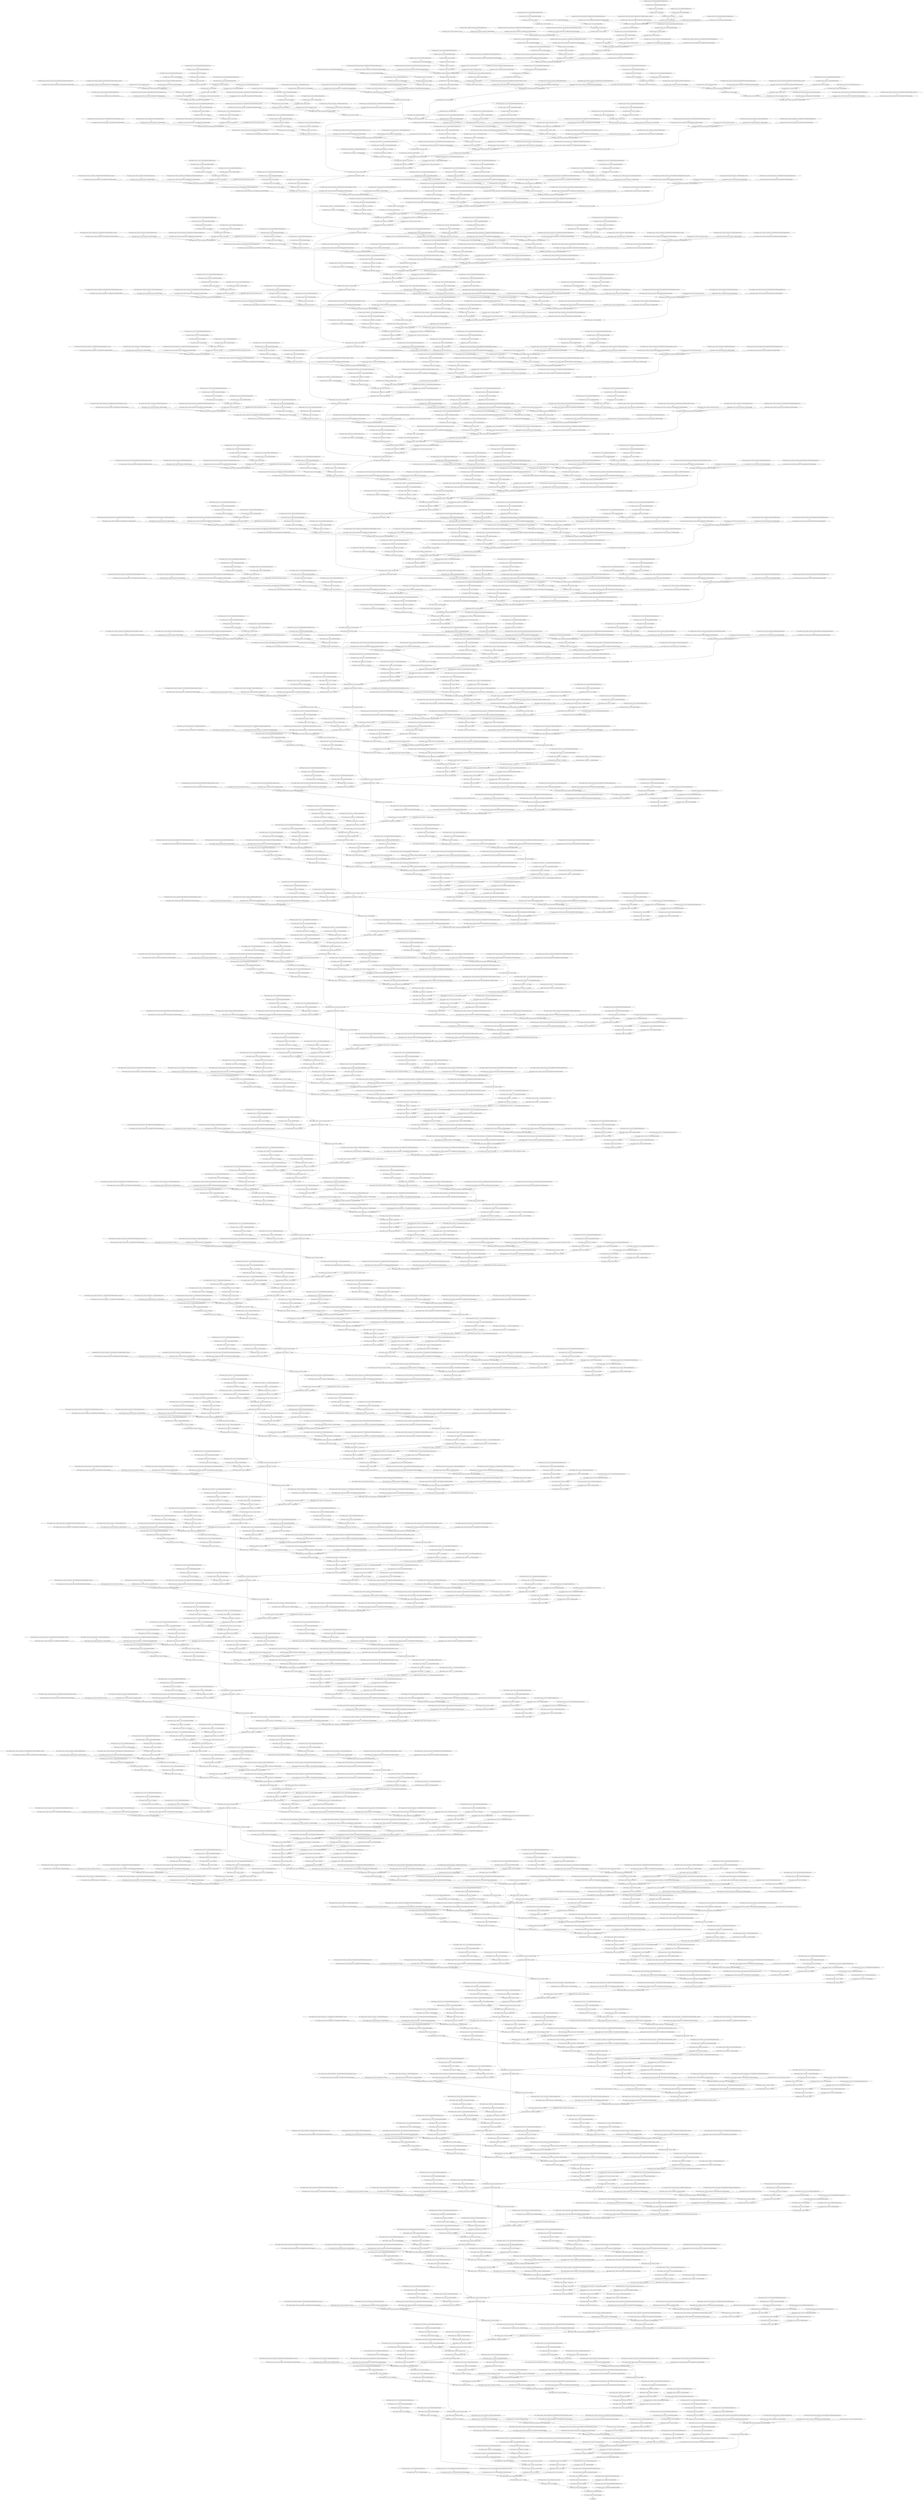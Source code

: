 strict digraph  {
"0 args_0" [id=0, op=Placeholder];
"1 inception_resnet_v2/conv2d/Sigmoid/ReadVariableOp/resource" [id=1, op=Placeholder];
"2 inception_resnet_v2/conv2d/Sigmoid/ReadVariableOp" [id=2, op=ReadVariableOp];
"3 inception_resnet_v2/conv2d/Sigmoid" [id=3, op=Sigmoid];
"4 inception_resnet_v2/conv2d/Round" [id=4, op=Round];
"5 inception_resnet_v2/conv2d/ReadVariableOp/resource" [id=5, op=Placeholder];
"6 inception_resnet_v2/conv2d/ReadVariableOp" [id=6, op=ReadVariableOp];
"7 inception_resnet_v2/conv2d/mul" [id=7, op=Mul];
"8 inception_resnet_v2/conv2d/Conv2D" [id=8, op=Conv2D];
"9 inception_resnet_v2/batch_normalization/Const" [id=9, op=Const];
"10 inception_resnet_v2/batch_normalization/ReadVariableOp/resource" [id=10, op=Placeholder];
"11 inception_resnet_v2/batch_normalization/ReadVariableOp" [id=11, op=ReadVariableOp];
"12 inception_resnet_v2/batch_normalization/FusedBatchNormV3/ReadVariableOp/resource" [id=12, op=Placeholder];
"13 inception_resnet_v2/batch_normalization/FusedBatchNormV3/ReadVariableOp" [id=13, op=ReadVariableOp];
"14 inception_resnet_v2/batch_normalization/FusedBatchNormV3/ReadVariableOp_1/resource" [id=14, op=Placeholder];
"15 inception_resnet_v2/batch_normalization/FusedBatchNormV3/ReadVariableOp_1" [id=15, op=ReadVariableOp];
"16 inception_resnet_v2/batch_normalization/FusedBatchNormV3" [id=16, op=FusedBatchNormV3];
"17 inception_resnet_v2/activation/Relu" [id=17, op=Relu];
"18 inception_resnet_v2/conv2d_1/Sigmoid/ReadVariableOp/resource" [id=18, op=Placeholder];
"19 inception_resnet_v2/conv2d_1/Sigmoid/ReadVariableOp" [id=19, op=ReadVariableOp];
"20 inception_resnet_v2/conv2d_1/Sigmoid" [id=20, op=Sigmoid];
"21 inception_resnet_v2/conv2d_1/Round" [id=21, op=Round];
"22 inception_resnet_v2/conv2d_1/ReadVariableOp/resource" [id=22, op=Placeholder];
"23 inception_resnet_v2/conv2d_1/ReadVariableOp" [id=23, op=ReadVariableOp];
"24 inception_resnet_v2/conv2d_1/mul" [id=24, op=Mul];
"25 inception_resnet_v2/conv2d_1/Conv2D" [id=25, op=Conv2D];
"26 inception_resnet_v2/batch_normalization_1/Const" [id=26, op=Const];
"27 inception_resnet_v2/batch_normalization_1/ReadVariableOp/resource" [id=27, op=Placeholder];
"28 inception_resnet_v2/batch_normalization_1/ReadVariableOp" [id=28, op=ReadVariableOp];
"29 inception_resnet_v2/batch_normalization_1/FusedBatchNormV3/ReadVariableOp/resource" [id=29, op=Placeholder];
"30 inception_resnet_v2/batch_normalization_1/FusedBatchNormV3/ReadVariableOp" [id=30, op=ReadVariableOp];
"31 inception_resnet_v2/batch_normalization_1/FusedBatchNormV3/ReadVariableOp_1/resource" [id=31, op=Placeholder];
"32 inception_resnet_v2/batch_normalization_1/FusedBatchNormV3/ReadVariableOp_1" [id=32, op=ReadVariableOp];
"33 inception_resnet_v2/batch_normalization_1/FusedBatchNormV3" [id=33, op=FusedBatchNormV3];
"34 inception_resnet_v2/activation_1/Relu" [id=34, op=Relu];
"35 inception_resnet_v2/conv2d_2/Sigmoid/ReadVariableOp/resource" [id=35, op=Placeholder];
"36 inception_resnet_v2/conv2d_2/Sigmoid/ReadVariableOp" [id=36, op=ReadVariableOp];
"37 inception_resnet_v2/conv2d_2/Sigmoid" [id=37, op=Sigmoid];
"38 inception_resnet_v2/conv2d_2/Round" [id=38, op=Round];
"39 inception_resnet_v2/conv2d_2/ReadVariableOp/resource" [id=39, op=Placeholder];
"40 inception_resnet_v2/conv2d_2/ReadVariableOp" [id=40, op=ReadVariableOp];
"41 inception_resnet_v2/conv2d_2/mul" [id=41, op=Mul];
"42 inception_resnet_v2/conv2d_2/Conv2D" [id=42, op=Conv2D];
"43 inception_resnet_v2/batch_normalization_2/Const" [id=43, op=Const];
"44 inception_resnet_v2/batch_normalization_2/ReadVariableOp/resource" [id=44, op=Placeholder];
"45 inception_resnet_v2/batch_normalization_2/ReadVariableOp" [id=45, op=ReadVariableOp];
"46 inception_resnet_v2/batch_normalization_2/FusedBatchNormV3/ReadVariableOp/resource" [id=46, op=Placeholder];
"47 inception_resnet_v2/batch_normalization_2/FusedBatchNormV3/ReadVariableOp" [id=47, op=ReadVariableOp];
"48 inception_resnet_v2/batch_normalization_2/FusedBatchNormV3/ReadVariableOp_1/resource" [id=48, op=Placeholder];
"49 inception_resnet_v2/batch_normalization_2/FusedBatchNormV3/ReadVariableOp_1" [id=49, op=ReadVariableOp];
"50 inception_resnet_v2/batch_normalization_2/FusedBatchNormV3" [id=50, op=FusedBatchNormV3];
"51 inception_resnet_v2/activation_2/Relu" [id=51, op=Relu];
"52 inception_resnet_v2/max_pooling2d/MaxPool" [id=52, op=MaxPool];
"53 inception_resnet_v2/conv2d_3/Sigmoid/ReadVariableOp/resource" [id=53, op=Placeholder];
"54 inception_resnet_v2/conv2d_3/Sigmoid/ReadVariableOp" [id=54, op=ReadVariableOp];
"55 inception_resnet_v2/conv2d_3/Sigmoid" [id=55, op=Sigmoid];
"56 inception_resnet_v2/conv2d_3/Round" [id=56, op=Round];
"57 inception_resnet_v2/conv2d_3/ReadVariableOp/resource" [id=57, op=Placeholder];
"58 inception_resnet_v2/conv2d_3/ReadVariableOp" [id=58, op=ReadVariableOp];
"59 inception_resnet_v2/conv2d_3/mul" [id=59, op=Mul];
"60 inception_resnet_v2/conv2d_3/Conv2D" [id=60, op=Conv2D];
"61 inception_resnet_v2/batch_normalization_3/Const" [id=61, op=Const];
"62 inception_resnet_v2/batch_normalization_3/ReadVariableOp/resource" [id=62, op=Placeholder];
"63 inception_resnet_v2/batch_normalization_3/ReadVariableOp" [id=63, op=ReadVariableOp];
"64 inception_resnet_v2/batch_normalization_3/FusedBatchNormV3/ReadVariableOp/resource" [id=64, op=Placeholder];
"65 inception_resnet_v2/batch_normalization_3/FusedBatchNormV3/ReadVariableOp" [id=65, op=ReadVariableOp];
"66 inception_resnet_v2/batch_normalization_3/FusedBatchNormV3/ReadVariableOp_1/resource" [id=66, op=Placeholder];
"67 inception_resnet_v2/batch_normalization_3/FusedBatchNormV3/ReadVariableOp_1" [id=67, op=ReadVariableOp];
"68 inception_resnet_v2/batch_normalization_3/FusedBatchNormV3" [id=68, op=FusedBatchNormV3];
"69 inception_resnet_v2/activation_3/Relu" [id=69, op=Relu];
"70 inception_resnet_v2/conv2d_4/Sigmoid/ReadVariableOp/resource" [id=70, op=Placeholder];
"71 inception_resnet_v2/conv2d_4/Sigmoid/ReadVariableOp" [id=71, op=ReadVariableOp];
"72 inception_resnet_v2/conv2d_4/Sigmoid" [id=72, op=Sigmoid];
"73 inception_resnet_v2/conv2d_4/Round" [id=73, op=Round];
"74 inception_resnet_v2/conv2d_4/ReadVariableOp/resource" [id=74, op=Placeholder];
"75 inception_resnet_v2/conv2d_4/ReadVariableOp" [id=75, op=ReadVariableOp];
"76 inception_resnet_v2/conv2d_4/mul" [id=76, op=Mul];
"77 inception_resnet_v2/conv2d_4/Conv2D" [id=77, op=Conv2D];
"78 inception_resnet_v2/batch_normalization_4/Const" [id=78, op=Const];
"79 inception_resnet_v2/batch_normalization_4/ReadVariableOp/resource" [id=79, op=Placeholder];
"80 inception_resnet_v2/batch_normalization_4/ReadVariableOp" [id=80, op=ReadVariableOp];
"81 inception_resnet_v2/batch_normalization_4/FusedBatchNormV3/ReadVariableOp/resource" [id=81, op=Placeholder];
"82 inception_resnet_v2/batch_normalization_4/FusedBatchNormV3/ReadVariableOp" [id=82, op=ReadVariableOp];
"83 inception_resnet_v2/batch_normalization_4/FusedBatchNormV3/ReadVariableOp_1/resource" [id=83, op=Placeholder];
"84 inception_resnet_v2/batch_normalization_4/FusedBatchNormV3/ReadVariableOp_1" [id=84, op=ReadVariableOp];
"85 inception_resnet_v2/batch_normalization_4/FusedBatchNormV3" [id=85, op=FusedBatchNormV3];
"86 inception_resnet_v2/activation_4/Relu" [id=86, op=Relu];
"87 inception_resnet_v2/max_pooling2d_1/MaxPool" [id=87, op=MaxPool];
"88 inception_resnet_v2/conv2d_8/Sigmoid/ReadVariableOp/resource" [id=88, op=Placeholder];
"89 inception_resnet_v2/conv2d_8/Sigmoid/ReadVariableOp" [id=89, op=ReadVariableOp];
"90 inception_resnet_v2/conv2d_8/Sigmoid" [id=90, op=Sigmoid];
"91 inception_resnet_v2/conv2d_8/Round" [id=91, op=Round];
"92 inception_resnet_v2/conv2d_8/ReadVariableOp/resource" [id=92, op=Placeholder];
"93 inception_resnet_v2/conv2d_8/ReadVariableOp" [id=93, op=ReadVariableOp];
"94 inception_resnet_v2/conv2d_8/mul" [id=94, op=Mul];
"95 inception_resnet_v2/conv2d_8/Conv2D" [id=95, op=Conv2D];
"96 inception_resnet_v2/batch_normalization_8/Const" [id=96, op=Const];
"97 inception_resnet_v2/batch_normalization_8/ReadVariableOp/resource" [id=97, op=Placeholder];
"98 inception_resnet_v2/batch_normalization_8/ReadVariableOp" [id=98, op=ReadVariableOp];
"99 inception_resnet_v2/batch_normalization_8/FusedBatchNormV3/ReadVariableOp/resource" [id=99, op=Placeholder];
"100 inception_resnet_v2/batch_normalization_8/FusedBatchNormV3/ReadVariableOp" [id=100, op=ReadVariableOp];
"101 inception_resnet_v2/batch_normalization_8/FusedBatchNormV3/ReadVariableOp_1/resource" [id=101, op=Placeholder];
"102 inception_resnet_v2/batch_normalization_8/FusedBatchNormV3/ReadVariableOp_1" [id=102, op=ReadVariableOp];
"103 inception_resnet_v2/batch_normalization_8/FusedBatchNormV3" [id=103, op=FusedBatchNormV3];
"104 inception_resnet_v2/activation_8/Relu" [id=104, op=Relu];
"105 inception_resnet_v2/conv2d_9/Sigmoid/ReadVariableOp/resource" [id=105, op=Placeholder];
"106 inception_resnet_v2/conv2d_9/Sigmoid/ReadVariableOp" [id=106, op=ReadVariableOp];
"107 inception_resnet_v2/conv2d_9/Sigmoid" [id=107, op=Sigmoid];
"108 inception_resnet_v2/conv2d_9/Round" [id=108, op=Round];
"109 inception_resnet_v2/conv2d_9/ReadVariableOp/resource" [id=109, op=Placeholder];
"110 inception_resnet_v2/conv2d_9/ReadVariableOp" [id=110, op=ReadVariableOp];
"111 inception_resnet_v2/conv2d_9/mul" [id=111, op=Mul];
"112 inception_resnet_v2/conv2d_9/Conv2D" [id=112, op=Conv2D];
"113 inception_resnet_v2/conv2d_6/Sigmoid/ReadVariableOp/resource" [id=113, op=Placeholder];
"114 inception_resnet_v2/conv2d_6/Sigmoid/ReadVariableOp" [id=114, op=ReadVariableOp];
"115 inception_resnet_v2/conv2d_6/Sigmoid" [id=115, op=Sigmoid];
"116 inception_resnet_v2/conv2d_6/Round" [id=116, op=Round];
"117 inception_resnet_v2/conv2d_6/ReadVariableOp/resource" [id=117, op=Placeholder];
"118 inception_resnet_v2/conv2d_6/ReadVariableOp" [id=118, op=ReadVariableOp];
"119 inception_resnet_v2/conv2d_6/mul" [id=119, op=Mul];
"120 inception_resnet_v2/conv2d_6/Conv2D" [id=120, op=Conv2D];
"121 inception_resnet_v2/batch_normalization_9/Const" [id=121, op=Const];
"122 inception_resnet_v2/batch_normalization_9/ReadVariableOp/resource" [id=122, op=Placeholder];
"123 inception_resnet_v2/batch_normalization_9/ReadVariableOp" [id=123, op=ReadVariableOp];
"124 inception_resnet_v2/batch_normalization_9/FusedBatchNormV3/ReadVariableOp/resource" [id=124, op=Placeholder];
"125 inception_resnet_v2/batch_normalization_9/FusedBatchNormV3/ReadVariableOp" [id=125, op=ReadVariableOp];
"126 inception_resnet_v2/batch_normalization_9/FusedBatchNormV3/ReadVariableOp_1/resource" [id=126, op=Placeholder];
"127 inception_resnet_v2/batch_normalization_9/FusedBatchNormV3/ReadVariableOp_1" [id=127, op=ReadVariableOp];
"128 inception_resnet_v2/batch_normalization_9/FusedBatchNormV3" [id=128, op=FusedBatchNormV3];
"129 inception_resnet_v2/batch_normalization_6/Const" [id=129, op=Const];
"130 inception_resnet_v2/batch_normalization_6/ReadVariableOp/resource" [id=130, op=Placeholder];
"131 inception_resnet_v2/batch_normalization_6/ReadVariableOp" [id=131, op=ReadVariableOp];
"132 inception_resnet_v2/batch_normalization_6/FusedBatchNormV3/ReadVariableOp/resource" [id=132, op=Placeholder];
"133 inception_resnet_v2/batch_normalization_6/FusedBatchNormV3/ReadVariableOp" [id=133, op=ReadVariableOp];
"134 inception_resnet_v2/batch_normalization_6/FusedBatchNormV3/ReadVariableOp_1/resource" [id=134, op=Placeholder];
"135 inception_resnet_v2/batch_normalization_6/FusedBatchNormV3/ReadVariableOp_1" [id=135, op=ReadVariableOp];
"136 inception_resnet_v2/batch_normalization_6/FusedBatchNormV3" [id=136, op=FusedBatchNormV3];
"137 inception_resnet_v2/average_pooling2d/AvgPool" [id=137, op=AvgPool];
"138 inception_resnet_v2/activation_9/Relu" [id=138, op=Relu];
"139 inception_resnet_v2/activation_6/Relu" [id=139, op=Relu];
"140 inception_resnet_v2/conv2d_11/Sigmoid/ReadVariableOp/resource" [id=140, op=Placeholder];
"141 inception_resnet_v2/conv2d_11/Sigmoid/ReadVariableOp" [id=141, op=ReadVariableOp];
"142 inception_resnet_v2/conv2d_11/Sigmoid" [id=142, op=Sigmoid];
"143 inception_resnet_v2/conv2d_11/Round" [id=143, op=Round];
"144 inception_resnet_v2/conv2d_11/ReadVariableOp/resource" [id=144, op=Placeholder];
"145 inception_resnet_v2/conv2d_11/ReadVariableOp" [id=145, op=ReadVariableOp];
"146 inception_resnet_v2/conv2d_11/mul" [id=146, op=Mul];
"147 inception_resnet_v2/conv2d_11/Conv2D" [id=147, op=Conv2D];
"148 inception_resnet_v2/conv2d_10/Sigmoid/ReadVariableOp/resource" [id=148, op=Placeholder];
"149 inception_resnet_v2/conv2d_10/Sigmoid/ReadVariableOp" [id=149, op=ReadVariableOp];
"150 inception_resnet_v2/conv2d_10/Sigmoid" [id=150, op=Sigmoid];
"151 inception_resnet_v2/conv2d_10/Round" [id=151, op=Round];
"152 inception_resnet_v2/conv2d_10/ReadVariableOp/resource" [id=152, op=Placeholder];
"153 inception_resnet_v2/conv2d_10/ReadVariableOp" [id=153, op=ReadVariableOp];
"154 inception_resnet_v2/conv2d_10/mul" [id=154, op=Mul];
"155 inception_resnet_v2/conv2d_10/Conv2D" [id=155, op=Conv2D];
"156 inception_resnet_v2/conv2d_7/Sigmoid/ReadVariableOp/resource" [id=156, op=Placeholder];
"157 inception_resnet_v2/conv2d_7/Sigmoid/ReadVariableOp" [id=157, op=ReadVariableOp];
"158 inception_resnet_v2/conv2d_7/Sigmoid" [id=158, op=Sigmoid];
"159 inception_resnet_v2/conv2d_7/Round" [id=159, op=Round];
"160 inception_resnet_v2/conv2d_7/ReadVariableOp/resource" [id=160, op=Placeholder];
"161 inception_resnet_v2/conv2d_7/ReadVariableOp" [id=161, op=ReadVariableOp];
"162 inception_resnet_v2/conv2d_7/mul" [id=162, op=Mul];
"163 inception_resnet_v2/conv2d_7/Conv2D" [id=163, op=Conv2D];
"164 inception_resnet_v2/conv2d_5/Sigmoid/ReadVariableOp/resource" [id=164, op=Placeholder];
"165 inception_resnet_v2/conv2d_5/Sigmoid/ReadVariableOp" [id=165, op=ReadVariableOp];
"166 inception_resnet_v2/conv2d_5/Sigmoid" [id=166, op=Sigmoid];
"167 inception_resnet_v2/conv2d_5/Round" [id=167, op=Round];
"168 inception_resnet_v2/conv2d_5/ReadVariableOp/resource" [id=168, op=Placeholder];
"169 inception_resnet_v2/conv2d_5/ReadVariableOp" [id=169, op=ReadVariableOp];
"170 inception_resnet_v2/conv2d_5/mul" [id=170, op=Mul];
"171 inception_resnet_v2/conv2d_5/Conv2D" [id=171, op=Conv2D];
"172 inception_resnet_v2/batch_normalization_11/Const" [id=172, op=Const];
"173 inception_resnet_v2/batch_normalization_11/ReadVariableOp/resource" [id=173, op=Placeholder];
"174 inception_resnet_v2/batch_normalization_11/ReadVariableOp" [id=174, op=ReadVariableOp];
"175 inception_resnet_v2/batch_normalization_11/FusedBatchNormV3/ReadVariableOp/resource" [id=175, op=Placeholder];
"176 inception_resnet_v2/batch_normalization_11/FusedBatchNormV3/ReadVariableOp" [id=176, op=ReadVariableOp];
"177 inception_resnet_v2/batch_normalization_11/FusedBatchNormV3/ReadVariableOp_1/resource" [id=177, op=Placeholder];
"178 inception_resnet_v2/batch_normalization_11/FusedBatchNormV3/ReadVariableOp_1" [id=178, op=ReadVariableOp];
"179 inception_resnet_v2/batch_normalization_11/FusedBatchNormV3" [id=179, op=FusedBatchNormV3];
"180 inception_resnet_v2/batch_normalization_10/Const" [id=180, op=Const];
"181 inception_resnet_v2/batch_normalization_10/ReadVariableOp/resource" [id=181, op=Placeholder];
"182 inception_resnet_v2/batch_normalization_10/ReadVariableOp" [id=182, op=ReadVariableOp];
"183 inception_resnet_v2/batch_normalization_10/FusedBatchNormV3/ReadVariableOp/resource" [id=183, op=Placeholder];
"184 inception_resnet_v2/batch_normalization_10/FusedBatchNormV3/ReadVariableOp" [id=184, op=ReadVariableOp];
"185 inception_resnet_v2/batch_normalization_10/FusedBatchNormV3/ReadVariableOp_1/resource" [id=185, op=Placeholder];
"186 inception_resnet_v2/batch_normalization_10/FusedBatchNormV3/ReadVariableOp_1" [id=186, op=ReadVariableOp];
"187 inception_resnet_v2/batch_normalization_10/FusedBatchNormV3" [id=187, op=FusedBatchNormV3];
"188 inception_resnet_v2/batch_normalization_7/Const" [id=188, op=Const];
"189 inception_resnet_v2/batch_normalization_7/ReadVariableOp/resource" [id=189, op=Placeholder];
"190 inception_resnet_v2/batch_normalization_7/ReadVariableOp" [id=190, op=ReadVariableOp];
"191 inception_resnet_v2/batch_normalization_7/FusedBatchNormV3/ReadVariableOp/resource" [id=191, op=Placeholder];
"192 inception_resnet_v2/batch_normalization_7/FusedBatchNormV3/ReadVariableOp" [id=192, op=ReadVariableOp];
"193 inception_resnet_v2/batch_normalization_7/FusedBatchNormV3/ReadVariableOp_1/resource" [id=193, op=Placeholder];
"194 inception_resnet_v2/batch_normalization_7/FusedBatchNormV3/ReadVariableOp_1" [id=194, op=ReadVariableOp];
"195 inception_resnet_v2/batch_normalization_7/FusedBatchNormV3" [id=195, op=FusedBatchNormV3];
"196 inception_resnet_v2/batch_normalization_5/Const" [id=196, op=Const];
"197 inception_resnet_v2/batch_normalization_5/ReadVariableOp/resource" [id=197, op=Placeholder];
"198 inception_resnet_v2/batch_normalization_5/ReadVariableOp" [id=198, op=ReadVariableOp];
"199 inception_resnet_v2/batch_normalization_5/FusedBatchNormV3/ReadVariableOp/resource" [id=199, op=Placeholder];
"200 inception_resnet_v2/batch_normalization_5/FusedBatchNormV3/ReadVariableOp" [id=200, op=ReadVariableOp];
"201 inception_resnet_v2/batch_normalization_5/FusedBatchNormV3/ReadVariableOp_1/resource" [id=201, op=Placeholder];
"202 inception_resnet_v2/batch_normalization_5/FusedBatchNormV3/ReadVariableOp_1" [id=202, op=ReadVariableOp];
"203 inception_resnet_v2/batch_normalization_5/FusedBatchNormV3" [id=203, op=FusedBatchNormV3];
"204 inception_resnet_v2/activation_5/Relu" [id=204, op=Relu];
"205 inception_resnet_v2/activation_7/Relu" [id=205, op=Relu];
"206 inception_resnet_v2/activation_10/Relu" [id=206, op=Relu];
"207 inception_resnet_v2/activation_11/Relu" [id=207, op=Relu];
"208 inception_resnet_v2/mixed_5b/concat/axis" [id=208, op=Const];
"209 inception_resnet_v2/mixed_5b/concat" [id=209, op=ConcatV2];
"210 inception_resnet_v2/conv2d_15/Sigmoid/ReadVariableOp/resource" [id=210, op=Placeholder];
"211 inception_resnet_v2/conv2d_15/Sigmoid/ReadVariableOp" [id=211, op=ReadVariableOp];
"212 inception_resnet_v2/conv2d_15/Sigmoid" [id=212, op=Sigmoid];
"213 inception_resnet_v2/conv2d_15/Round" [id=213, op=Round];
"214 inception_resnet_v2/conv2d_15/ReadVariableOp/resource" [id=214, op=Placeholder];
"215 inception_resnet_v2/conv2d_15/ReadVariableOp" [id=215, op=ReadVariableOp];
"216 inception_resnet_v2/conv2d_15/mul" [id=216, op=Mul];
"217 inception_resnet_v2/conv2d_15/Conv2D" [id=217, op=Conv2D];
"218 inception_resnet_v2/batch_normalization_15/Const" [id=218, op=Const];
"219 inception_resnet_v2/batch_normalization_15/ReadVariableOp/resource" [id=219, op=Placeholder];
"220 inception_resnet_v2/batch_normalization_15/ReadVariableOp" [id=220, op=ReadVariableOp];
"221 inception_resnet_v2/batch_normalization_15/FusedBatchNormV3/ReadVariableOp/resource" [id=221, op=Placeholder];
"222 inception_resnet_v2/batch_normalization_15/FusedBatchNormV3/ReadVariableOp" [id=222, op=ReadVariableOp];
"223 inception_resnet_v2/batch_normalization_15/FusedBatchNormV3/ReadVariableOp_1/resource" [id=223, op=Placeholder];
"224 inception_resnet_v2/batch_normalization_15/FusedBatchNormV3/ReadVariableOp_1" [id=224, op=ReadVariableOp];
"225 inception_resnet_v2/batch_normalization_15/FusedBatchNormV3" [id=225, op=FusedBatchNormV3];
"226 inception_resnet_v2/activation_15/Relu" [id=226, op=Relu];
"227 inception_resnet_v2/conv2d_16/Sigmoid/ReadVariableOp/resource" [id=227, op=Placeholder];
"228 inception_resnet_v2/conv2d_16/Sigmoid/ReadVariableOp" [id=228, op=ReadVariableOp];
"229 inception_resnet_v2/conv2d_16/Sigmoid" [id=229, op=Sigmoid];
"230 inception_resnet_v2/conv2d_16/Round" [id=230, op=Round];
"231 inception_resnet_v2/conv2d_16/ReadVariableOp/resource" [id=231, op=Placeholder];
"232 inception_resnet_v2/conv2d_16/ReadVariableOp" [id=232, op=ReadVariableOp];
"233 inception_resnet_v2/conv2d_16/mul" [id=233, op=Mul];
"234 inception_resnet_v2/conv2d_16/Conv2D" [id=234, op=Conv2D];
"235 inception_resnet_v2/conv2d_13/Sigmoid/ReadVariableOp/resource" [id=235, op=Placeholder];
"236 inception_resnet_v2/conv2d_13/Sigmoid/ReadVariableOp" [id=236, op=ReadVariableOp];
"237 inception_resnet_v2/conv2d_13/Sigmoid" [id=237, op=Sigmoid];
"238 inception_resnet_v2/conv2d_13/Round" [id=238, op=Round];
"239 inception_resnet_v2/conv2d_13/ReadVariableOp/resource" [id=239, op=Placeholder];
"240 inception_resnet_v2/conv2d_13/ReadVariableOp" [id=240, op=ReadVariableOp];
"241 inception_resnet_v2/conv2d_13/mul" [id=241, op=Mul];
"242 inception_resnet_v2/conv2d_13/Conv2D" [id=242, op=Conv2D];
"243 inception_resnet_v2/batch_normalization_16/Const" [id=243, op=Const];
"244 inception_resnet_v2/batch_normalization_16/ReadVariableOp/resource" [id=244, op=Placeholder];
"245 inception_resnet_v2/batch_normalization_16/ReadVariableOp" [id=245, op=ReadVariableOp];
"246 inception_resnet_v2/batch_normalization_16/FusedBatchNormV3/ReadVariableOp/resource" [id=246, op=Placeholder];
"247 inception_resnet_v2/batch_normalization_16/FusedBatchNormV3/ReadVariableOp" [id=247, op=ReadVariableOp];
"248 inception_resnet_v2/batch_normalization_16/FusedBatchNormV3/ReadVariableOp_1/resource" [id=248, op=Placeholder];
"249 inception_resnet_v2/batch_normalization_16/FusedBatchNormV3/ReadVariableOp_1" [id=249, op=ReadVariableOp];
"250 inception_resnet_v2/batch_normalization_16/FusedBatchNormV3" [id=250, op=FusedBatchNormV3];
"251 inception_resnet_v2/batch_normalization_13/Const" [id=251, op=Const];
"252 inception_resnet_v2/batch_normalization_13/ReadVariableOp/resource" [id=252, op=Placeholder];
"253 inception_resnet_v2/batch_normalization_13/ReadVariableOp" [id=253, op=ReadVariableOp];
"254 inception_resnet_v2/batch_normalization_13/FusedBatchNormV3/ReadVariableOp/resource" [id=254, op=Placeholder];
"255 inception_resnet_v2/batch_normalization_13/FusedBatchNormV3/ReadVariableOp" [id=255, op=ReadVariableOp];
"256 inception_resnet_v2/batch_normalization_13/FusedBatchNormV3/ReadVariableOp_1/resource" [id=256, op=Placeholder];
"257 inception_resnet_v2/batch_normalization_13/FusedBatchNormV3/ReadVariableOp_1" [id=257, op=ReadVariableOp];
"258 inception_resnet_v2/batch_normalization_13/FusedBatchNormV3" [id=258, op=FusedBatchNormV3];
"259 inception_resnet_v2/activation_16/Relu" [id=259, op=Relu];
"260 inception_resnet_v2/activation_13/Relu" [id=260, op=Relu];
"261 inception_resnet_v2/conv2d_17/Sigmoid/ReadVariableOp/resource" [id=261, op=Placeholder];
"262 inception_resnet_v2/conv2d_17/Sigmoid/ReadVariableOp" [id=262, op=ReadVariableOp];
"263 inception_resnet_v2/conv2d_17/Sigmoid" [id=263, op=Sigmoid];
"264 inception_resnet_v2/conv2d_17/Round" [id=264, op=Round];
"265 inception_resnet_v2/conv2d_17/ReadVariableOp/resource" [id=265, op=Placeholder];
"266 inception_resnet_v2/conv2d_17/ReadVariableOp" [id=266, op=ReadVariableOp];
"267 inception_resnet_v2/conv2d_17/mul" [id=267, op=Mul];
"268 inception_resnet_v2/conv2d_17/Conv2D" [id=268, op=Conv2D];
"269 inception_resnet_v2/conv2d_14/Sigmoid/ReadVariableOp/resource" [id=269, op=Placeholder];
"270 inception_resnet_v2/conv2d_14/Sigmoid/ReadVariableOp" [id=270, op=ReadVariableOp];
"271 inception_resnet_v2/conv2d_14/Sigmoid" [id=271, op=Sigmoid];
"272 inception_resnet_v2/conv2d_14/Round" [id=272, op=Round];
"273 inception_resnet_v2/conv2d_14/ReadVariableOp/resource" [id=273, op=Placeholder];
"274 inception_resnet_v2/conv2d_14/ReadVariableOp" [id=274, op=ReadVariableOp];
"275 inception_resnet_v2/conv2d_14/mul" [id=275, op=Mul];
"276 inception_resnet_v2/conv2d_14/Conv2D" [id=276, op=Conv2D];
"277 inception_resnet_v2/conv2d_12/Sigmoid/ReadVariableOp/resource" [id=277, op=Placeholder];
"278 inception_resnet_v2/conv2d_12/Sigmoid/ReadVariableOp" [id=278, op=ReadVariableOp];
"279 inception_resnet_v2/conv2d_12/Sigmoid" [id=279, op=Sigmoid];
"280 inception_resnet_v2/conv2d_12/Round" [id=280, op=Round];
"281 inception_resnet_v2/conv2d_12/ReadVariableOp/resource" [id=281, op=Placeholder];
"282 inception_resnet_v2/conv2d_12/ReadVariableOp" [id=282, op=ReadVariableOp];
"283 inception_resnet_v2/conv2d_12/mul" [id=283, op=Mul];
"284 inception_resnet_v2/conv2d_12/Conv2D" [id=284, op=Conv2D];
"285 inception_resnet_v2/batch_normalization_17/Const" [id=285, op=Const];
"286 inception_resnet_v2/batch_normalization_17/ReadVariableOp/resource" [id=286, op=Placeholder];
"287 inception_resnet_v2/batch_normalization_17/ReadVariableOp" [id=287, op=ReadVariableOp];
"288 inception_resnet_v2/batch_normalization_17/FusedBatchNormV3/ReadVariableOp/resource" [id=288, op=Placeholder];
"289 inception_resnet_v2/batch_normalization_17/FusedBatchNormV3/ReadVariableOp" [id=289, op=ReadVariableOp];
"290 inception_resnet_v2/batch_normalization_17/FusedBatchNormV3/ReadVariableOp_1/resource" [id=290, op=Placeholder];
"291 inception_resnet_v2/batch_normalization_17/FusedBatchNormV3/ReadVariableOp_1" [id=291, op=ReadVariableOp];
"292 inception_resnet_v2/batch_normalization_17/FusedBatchNormV3" [id=292, op=FusedBatchNormV3];
"293 inception_resnet_v2/batch_normalization_14/Const" [id=293, op=Const];
"294 inception_resnet_v2/batch_normalization_14/ReadVariableOp/resource" [id=294, op=Placeholder];
"295 inception_resnet_v2/batch_normalization_14/ReadVariableOp" [id=295, op=ReadVariableOp];
"296 inception_resnet_v2/batch_normalization_14/FusedBatchNormV3/ReadVariableOp/resource" [id=296, op=Placeholder];
"297 inception_resnet_v2/batch_normalization_14/FusedBatchNormV3/ReadVariableOp" [id=297, op=ReadVariableOp];
"298 inception_resnet_v2/batch_normalization_14/FusedBatchNormV3/ReadVariableOp_1/resource" [id=298, op=Placeholder];
"299 inception_resnet_v2/batch_normalization_14/FusedBatchNormV3/ReadVariableOp_1" [id=299, op=ReadVariableOp];
"300 inception_resnet_v2/batch_normalization_14/FusedBatchNormV3" [id=300, op=FusedBatchNormV3];
"301 inception_resnet_v2/batch_normalization_12/Const" [id=301, op=Const];
"302 inception_resnet_v2/batch_normalization_12/ReadVariableOp/resource" [id=302, op=Placeholder];
"303 inception_resnet_v2/batch_normalization_12/ReadVariableOp" [id=303, op=ReadVariableOp];
"304 inception_resnet_v2/batch_normalization_12/FusedBatchNormV3/ReadVariableOp/resource" [id=304, op=Placeholder];
"305 inception_resnet_v2/batch_normalization_12/FusedBatchNormV3/ReadVariableOp" [id=305, op=ReadVariableOp];
"306 inception_resnet_v2/batch_normalization_12/FusedBatchNormV3/ReadVariableOp_1/resource" [id=306, op=Placeholder];
"307 inception_resnet_v2/batch_normalization_12/FusedBatchNormV3/ReadVariableOp_1" [id=307, op=ReadVariableOp];
"308 inception_resnet_v2/batch_normalization_12/FusedBatchNormV3" [id=308, op=FusedBatchNormV3];
"309 inception_resnet_v2/activation_12/Relu" [id=309, op=Relu];
"310 inception_resnet_v2/activation_14/Relu" [id=310, op=Relu];
"311 inception_resnet_v2/activation_17/Relu" [id=311, op=Relu];
"312 inception_resnet_v2/block35_1_mixed/concat/axis" [id=312, op=Const];
"313 inception_resnet_v2/block35_1_mixed/concat" [id=313, op=ConcatV2];
"314 inception_resnet_v2/block35_1_conv/Sigmoid/ReadVariableOp/resource" [id=314, op=Placeholder];
"315 inception_resnet_v2/block35_1_conv/Sigmoid/ReadVariableOp" [id=315, op=ReadVariableOp];
"316 inception_resnet_v2/block35_1_conv/Sigmoid" [id=316, op=Sigmoid];
"317 inception_resnet_v2/block35_1_conv/Round" [id=317, op=Round];
"318 inception_resnet_v2/block35_1_conv/ReadVariableOp/resource" [id=318, op=Placeholder];
"319 inception_resnet_v2/block35_1_conv/ReadVariableOp" [id=319, op=ReadVariableOp];
"320 inception_resnet_v2/block35_1_conv/mul" [id=320, op=Mul];
"321 inception_resnet_v2/block35_1_conv/Conv2D" [id=321, op=Conv2D];
"322 inception_resnet_v2/block35_1_conv/BiasAdd/ReadVariableOp/resource" [id=322, op=Placeholder];
"323 inception_resnet_v2/block35_1_conv/BiasAdd/ReadVariableOp" [id=323, op=ReadVariableOp];
"324 inception_resnet_v2/block35_1_conv/BiasAdd" [id=324, op=BiasAdd];
"325 inception_resnet_v2/custom_scale_layer/mul/y" [id=325, op=Const];
"326 inception_resnet_v2/custom_scale_layer/mul" [id=326, op=Mul];
"327 inception_resnet_v2/custom_scale_layer/add" [id=327, op=AddV2];
"328 inception_resnet_v2/block35_1_ac/Relu" [id=328, op=Relu];
"329 inception_resnet_v2/conv2d_21/Sigmoid/ReadVariableOp/resource" [id=329, op=Placeholder];
"330 inception_resnet_v2/conv2d_21/Sigmoid/ReadVariableOp" [id=330, op=ReadVariableOp];
"331 inception_resnet_v2/conv2d_21/Sigmoid" [id=331, op=Sigmoid];
"332 inception_resnet_v2/conv2d_21/Round" [id=332, op=Round];
"333 inception_resnet_v2/conv2d_21/ReadVariableOp/resource" [id=333, op=Placeholder];
"334 inception_resnet_v2/conv2d_21/ReadVariableOp" [id=334, op=ReadVariableOp];
"335 inception_resnet_v2/conv2d_21/mul" [id=335, op=Mul];
"336 inception_resnet_v2/conv2d_21/Conv2D" [id=336, op=Conv2D];
"337 inception_resnet_v2/batch_normalization_21/Const" [id=337, op=Const];
"338 inception_resnet_v2/batch_normalization_21/ReadVariableOp/resource" [id=338, op=Placeholder];
"339 inception_resnet_v2/batch_normalization_21/ReadVariableOp" [id=339, op=ReadVariableOp];
"340 inception_resnet_v2/batch_normalization_21/FusedBatchNormV3/ReadVariableOp/resource" [id=340, op=Placeholder];
"341 inception_resnet_v2/batch_normalization_21/FusedBatchNormV3/ReadVariableOp" [id=341, op=ReadVariableOp];
"342 inception_resnet_v2/batch_normalization_21/FusedBatchNormV3/ReadVariableOp_1/resource" [id=342, op=Placeholder];
"343 inception_resnet_v2/batch_normalization_21/FusedBatchNormV3/ReadVariableOp_1" [id=343, op=ReadVariableOp];
"344 inception_resnet_v2/batch_normalization_21/FusedBatchNormV3" [id=344, op=FusedBatchNormV3];
"345 inception_resnet_v2/activation_21/Relu" [id=345, op=Relu];
"346 inception_resnet_v2/conv2d_22/Sigmoid/ReadVariableOp/resource" [id=346, op=Placeholder];
"347 inception_resnet_v2/conv2d_22/Sigmoid/ReadVariableOp" [id=347, op=ReadVariableOp];
"348 inception_resnet_v2/conv2d_22/Sigmoid" [id=348, op=Sigmoid];
"349 inception_resnet_v2/conv2d_22/Round" [id=349, op=Round];
"350 inception_resnet_v2/conv2d_22/ReadVariableOp/resource" [id=350, op=Placeholder];
"351 inception_resnet_v2/conv2d_22/ReadVariableOp" [id=351, op=ReadVariableOp];
"352 inception_resnet_v2/conv2d_22/mul" [id=352, op=Mul];
"353 inception_resnet_v2/conv2d_22/Conv2D" [id=353, op=Conv2D];
"354 inception_resnet_v2/conv2d_19/Sigmoid/ReadVariableOp/resource" [id=354, op=Placeholder];
"355 inception_resnet_v2/conv2d_19/Sigmoid/ReadVariableOp" [id=355, op=ReadVariableOp];
"356 inception_resnet_v2/conv2d_19/Sigmoid" [id=356, op=Sigmoid];
"357 inception_resnet_v2/conv2d_19/Round" [id=357, op=Round];
"358 inception_resnet_v2/conv2d_19/ReadVariableOp/resource" [id=358, op=Placeholder];
"359 inception_resnet_v2/conv2d_19/ReadVariableOp" [id=359, op=ReadVariableOp];
"360 inception_resnet_v2/conv2d_19/mul" [id=360, op=Mul];
"361 inception_resnet_v2/conv2d_19/Conv2D" [id=361, op=Conv2D];
"362 inception_resnet_v2/batch_normalization_22/Const" [id=362, op=Const];
"363 inception_resnet_v2/batch_normalization_22/ReadVariableOp/resource" [id=363, op=Placeholder];
"364 inception_resnet_v2/batch_normalization_22/ReadVariableOp" [id=364, op=ReadVariableOp];
"365 inception_resnet_v2/batch_normalization_22/FusedBatchNormV3/ReadVariableOp/resource" [id=365, op=Placeholder];
"366 inception_resnet_v2/batch_normalization_22/FusedBatchNormV3/ReadVariableOp" [id=366, op=ReadVariableOp];
"367 inception_resnet_v2/batch_normalization_22/FusedBatchNormV3/ReadVariableOp_1/resource" [id=367, op=Placeholder];
"368 inception_resnet_v2/batch_normalization_22/FusedBatchNormV3/ReadVariableOp_1" [id=368, op=ReadVariableOp];
"369 inception_resnet_v2/batch_normalization_22/FusedBatchNormV3" [id=369, op=FusedBatchNormV3];
"370 inception_resnet_v2/batch_normalization_19/Const" [id=370, op=Const];
"371 inception_resnet_v2/batch_normalization_19/ReadVariableOp/resource" [id=371, op=Placeholder];
"372 inception_resnet_v2/batch_normalization_19/ReadVariableOp" [id=372, op=ReadVariableOp];
"373 inception_resnet_v2/batch_normalization_19/FusedBatchNormV3/ReadVariableOp/resource" [id=373, op=Placeholder];
"374 inception_resnet_v2/batch_normalization_19/FusedBatchNormV3/ReadVariableOp" [id=374, op=ReadVariableOp];
"375 inception_resnet_v2/batch_normalization_19/FusedBatchNormV3/ReadVariableOp_1/resource" [id=375, op=Placeholder];
"376 inception_resnet_v2/batch_normalization_19/FusedBatchNormV3/ReadVariableOp_1" [id=376, op=ReadVariableOp];
"377 inception_resnet_v2/batch_normalization_19/FusedBatchNormV3" [id=377, op=FusedBatchNormV3];
"378 inception_resnet_v2/activation_22/Relu" [id=378, op=Relu];
"379 inception_resnet_v2/activation_19/Relu" [id=379, op=Relu];
"380 inception_resnet_v2/conv2d_23/Sigmoid/ReadVariableOp/resource" [id=380, op=Placeholder];
"381 inception_resnet_v2/conv2d_23/Sigmoid/ReadVariableOp" [id=381, op=ReadVariableOp];
"382 inception_resnet_v2/conv2d_23/Sigmoid" [id=382, op=Sigmoid];
"383 inception_resnet_v2/conv2d_23/Round" [id=383, op=Round];
"384 inception_resnet_v2/conv2d_23/ReadVariableOp/resource" [id=384, op=Placeholder];
"385 inception_resnet_v2/conv2d_23/ReadVariableOp" [id=385, op=ReadVariableOp];
"386 inception_resnet_v2/conv2d_23/mul" [id=386, op=Mul];
"387 inception_resnet_v2/conv2d_23/Conv2D" [id=387, op=Conv2D];
"388 inception_resnet_v2/conv2d_20/Sigmoid/ReadVariableOp/resource" [id=388, op=Placeholder];
"389 inception_resnet_v2/conv2d_20/Sigmoid/ReadVariableOp" [id=389, op=ReadVariableOp];
"390 inception_resnet_v2/conv2d_20/Sigmoid" [id=390, op=Sigmoid];
"391 inception_resnet_v2/conv2d_20/Round" [id=391, op=Round];
"392 inception_resnet_v2/conv2d_20/ReadVariableOp/resource" [id=392, op=Placeholder];
"393 inception_resnet_v2/conv2d_20/ReadVariableOp" [id=393, op=ReadVariableOp];
"394 inception_resnet_v2/conv2d_20/mul" [id=394, op=Mul];
"395 inception_resnet_v2/conv2d_20/Conv2D" [id=395, op=Conv2D];
"396 inception_resnet_v2/conv2d_18/Sigmoid/ReadVariableOp/resource" [id=396, op=Placeholder];
"397 inception_resnet_v2/conv2d_18/Sigmoid/ReadVariableOp" [id=397, op=ReadVariableOp];
"398 inception_resnet_v2/conv2d_18/Sigmoid" [id=398, op=Sigmoid];
"399 inception_resnet_v2/conv2d_18/Round" [id=399, op=Round];
"400 inception_resnet_v2/conv2d_18/ReadVariableOp/resource" [id=400, op=Placeholder];
"401 inception_resnet_v2/conv2d_18/ReadVariableOp" [id=401, op=ReadVariableOp];
"402 inception_resnet_v2/conv2d_18/mul" [id=402, op=Mul];
"403 inception_resnet_v2/conv2d_18/Conv2D" [id=403, op=Conv2D];
"404 inception_resnet_v2/batch_normalization_23/Const" [id=404, op=Const];
"405 inception_resnet_v2/batch_normalization_23/ReadVariableOp/resource" [id=405, op=Placeholder];
"406 inception_resnet_v2/batch_normalization_23/ReadVariableOp" [id=406, op=ReadVariableOp];
"407 inception_resnet_v2/batch_normalization_23/FusedBatchNormV3/ReadVariableOp/resource" [id=407, op=Placeholder];
"408 inception_resnet_v2/batch_normalization_23/FusedBatchNormV3/ReadVariableOp" [id=408, op=ReadVariableOp];
"409 inception_resnet_v2/batch_normalization_23/FusedBatchNormV3/ReadVariableOp_1/resource" [id=409, op=Placeholder];
"410 inception_resnet_v2/batch_normalization_23/FusedBatchNormV3/ReadVariableOp_1" [id=410, op=ReadVariableOp];
"411 inception_resnet_v2/batch_normalization_23/FusedBatchNormV3" [id=411, op=FusedBatchNormV3];
"412 inception_resnet_v2/batch_normalization_20/Const" [id=412, op=Const];
"413 inception_resnet_v2/batch_normalization_20/ReadVariableOp/resource" [id=413, op=Placeholder];
"414 inception_resnet_v2/batch_normalization_20/ReadVariableOp" [id=414, op=ReadVariableOp];
"415 inception_resnet_v2/batch_normalization_20/FusedBatchNormV3/ReadVariableOp/resource" [id=415, op=Placeholder];
"416 inception_resnet_v2/batch_normalization_20/FusedBatchNormV3/ReadVariableOp" [id=416, op=ReadVariableOp];
"417 inception_resnet_v2/batch_normalization_20/FusedBatchNormV3/ReadVariableOp_1/resource" [id=417, op=Placeholder];
"418 inception_resnet_v2/batch_normalization_20/FusedBatchNormV3/ReadVariableOp_1" [id=418, op=ReadVariableOp];
"419 inception_resnet_v2/batch_normalization_20/FusedBatchNormV3" [id=419, op=FusedBatchNormV3];
"420 inception_resnet_v2/batch_normalization_18/Const" [id=420, op=Const];
"421 inception_resnet_v2/batch_normalization_18/ReadVariableOp/resource" [id=421, op=Placeholder];
"422 inception_resnet_v2/batch_normalization_18/ReadVariableOp" [id=422, op=ReadVariableOp];
"423 inception_resnet_v2/batch_normalization_18/FusedBatchNormV3/ReadVariableOp/resource" [id=423, op=Placeholder];
"424 inception_resnet_v2/batch_normalization_18/FusedBatchNormV3/ReadVariableOp" [id=424, op=ReadVariableOp];
"425 inception_resnet_v2/batch_normalization_18/FusedBatchNormV3/ReadVariableOp_1/resource" [id=425, op=Placeholder];
"426 inception_resnet_v2/batch_normalization_18/FusedBatchNormV3/ReadVariableOp_1" [id=426, op=ReadVariableOp];
"427 inception_resnet_v2/batch_normalization_18/FusedBatchNormV3" [id=427, op=FusedBatchNormV3];
"428 inception_resnet_v2/activation_18/Relu" [id=428, op=Relu];
"429 inception_resnet_v2/activation_20/Relu" [id=429, op=Relu];
"430 inception_resnet_v2/activation_23/Relu" [id=430, op=Relu];
"431 inception_resnet_v2/block35_2_mixed/concat/axis" [id=431, op=Const];
"432 inception_resnet_v2/block35_2_mixed/concat" [id=432, op=ConcatV2];
"433 inception_resnet_v2/block35_2_conv/Sigmoid/ReadVariableOp/resource" [id=433, op=Placeholder];
"434 inception_resnet_v2/block35_2_conv/Sigmoid/ReadVariableOp" [id=434, op=ReadVariableOp];
"435 inception_resnet_v2/block35_2_conv/Sigmoid" [id=435, op=Sigmoid];
"436 inception_resnet_v2/block35_2_conv/Round" [id=436, op=Round];
"437 inception_resnet_v2/block35_2_conv/ReadVariableOp/resource" [id=437, op=Placeholder];
"438 inception_resnet_v2/block35_2_conv/ReadVariableOp" [id=438, op=ReadVariableOp];
"439 inception_resnet_v2/block35_2_conv/mul" [id=439, op=Mul];
"440 inception_resnet_v2/block35_2_conv/Conv2D" [id=440, op=Conv2D];
"441 inception_resnet_v2/block35_2_conv/BiasAdd/ReadVariableOp/resource" [id=441, op=Placeholder];
"442 inception_resnet_v2/block35_2_conv/BiasAdd/ReadVariableOp" [id=442, op=ReadVariableOp];
"443 inception_resnet_v2/block35_2_conv/BiasAdd" [id=443, op=BiasAdd];
"444 inception_resnet_v2/custom_scale_layer_1/mul/y" [id=444, op=Const];
"445 inception_resnet_v2/custom_scale_layer_1/mul" [id=445, op=Mul];
"446 inception_resnet_v2/custom_scale_layer_1/add" [id=446, op=AddV2];
"447 inception_resnet_v2/block35_2_ac/Relu" [id=447, op=Relu];
"448 inception_resnet_v2/conv2d_27/Sigmoid/ReadVariableOp/resource" [id=448, op=Placeholder];
"449 inception_resnet_v2/conv2d_27/Sigmoid/ReadVariableOp" [id=449, op=ReadVariableOp];
"450 inception_resnet_v2/conv2d_27/Sigmoid" [id=450, op=Sigmoid];
"451 inception_resnet_v2/conv2d_27/Round" [id=451, op=Round];
"452 inception_resnet_v2/conv2d_27/ReadVariableOp/resource" [id=452, op=Placeholder];
"453 inception_resnet_v2/conv2d_27/ReadVariableOp" [id=453, op=ReadVariableOp];
"454 inception_resnet_v2/conv2d_27/mul" [id=454, op=Mul];
"455 inception_resnet_v2/conv2d_27/Conv2D" [id=455, op=Conv2D];
"456 inception_resnet_v2/batch_normalization_27/Const" [id=456, op=Const];
"457 inception_resnet_v2/batch_normalization_27/ReadVariableOp/resource" [id=457, op=Placeholder];
"458 inception_resnet_v2/batch_normalization_27/ReadVariableOp" [id=458, op=ReadVariableOp];
"459 inception_resnet_v2/batch_normalization_27/FusedBatchNormV3/ReadVariableOp/resource" [id=459, op=Placeholder];
"460 inception_resnet_v2/batch_normalization_27/FusedBatchNormV3/ReadVariableOp" [id=460, op=ReadVariableOp];
"461 inception_resnet_v2/batch_normalization_27/FusedBatchNormV3/ReadVariableOp_1/resource" [id=461, op=Placeholder];
"462 inception_resnet_v2/batch_normalization_27/FusedBatchNormV3/ReadVariableOp_1" [id=462, op=ReadVariableOp];
"463 inception_resnet_v2/batch_normalization_27/FusedBatchNormV3" [id=463, op=FusedBatchNormV3];
"464 inception_resnet_v2/activation_27/Relu" [id=464, op=Relu];
"465 inception_resnet_v2/conv2d_28/Sigmoid/ReadVariableOp/resource" [id=465, op=Placeholder];
"466 inception_resnet_v2/conv2d_28/Sigmoid/ReadVariableOp" [id=466, op=ReadVariableOp];
"467 inception_resnet_v2/conv2d_28/Sigmoid" [id=467, op=Sigmoid];
"468 inception_resnet_v2/conv2d_28/Round" [id=468, op=Round];
"469 inception_resnet_v2/conv2d_28/ReadVariableOp/resource" [id=469, op=Placeholder];
"470 inception_resnet_v2/conv2d_28/ReadVariableOp" [id=470, op=ReadVariableOp];
"471 inception_resnet_v2/conv2d_28/mul" [id=471, op=Mul];
"472 inception_resnet_v2/conv2d_28/Conv2D" [id=472, op=Conv2D];
"473 inception_resnet_v2/conv2d_25/Sigmoid/ReadVariableOp/resource" [id=473, op=Placeholder];
"474 inception_resnet_v2/conv2d_25/Sigmoid/ReadVariableOp" [id=474, op=ReadVariableOp];
"475 inception_resnet_v2/conv2d_25/Sigmoid" [id=475, op=Sigmoid];
"476 inception_resnet_v2/conv2d_25/Round" [id=476, op=Round];
"477 inception_resnet_v2/conv2d_25/ReadVariableOp/resource" [id=477, op=Placeholder];
"478 inception_resnet_v2/conv2d_25/ReadVariableOp" [id=478, op=ReadVariableOp];
"479 inception_resnet_v2/conv2d_25/mul" [id=479, op=Mul];
"480 inception_resnet_v2/conv2d_25/Conv2D" [id=480, op=Conv2D];
"481 inception_resnet_v2/batch_normalization_28/Const" [id=481, op=Const];
"482 inception_resnet_v2/batch_normalization_28/ReadVariableOp/resource" [id=482, op=Placeholder];
"483 inception_resnet_v2/batch_normalization_28/ReadVariableOp" [id=483, op=ReadVariableOp];
"484 inception_resnet_v2/batch_normalization_28/FusedBatchNormV3/ReadVariableOp/resource" [id=484, op=Placeholder];
"485 inception_resnet_v2/batch_normalization_28/FusedBatchNormV3/ReadVariableOp" [id=485, op=ReadVariableOp];
"486 inception_resnet_v2/batch_normalization_28/FusedBatchNormV3/ReadVariableOp_1/resource" [id=486, op=Placeholder];
"487 inception_resnet_v2/batch_normalization_28/FusedBatchNormV3/ReadVariableOp_1" [id=487, op=ReadVariableOp];
"488 inception_resnet_v2/batch_normalization_28/FusedBatchNormV3" [id=488, op=FusedBatchNormV3];
"489 inception_resnet_v2/batch_normalization_25/Const" [id=489, op=Const];
"490 inception_resnet_v2/batch_normalization_25/ReadVariableOp/resource" [id=490, op=Placeholder];
"491 inception_resnet_v2/batch_normalization_25/ReadVariableOp" [id=491, op=ReadVariableOp];
"492 inception_resnet_v2/batch_normalization_25/FusedBatchNormV3/ReadVariableOp/resource" [id=492, op=Placeholder];
"493 inception_resnet_v2/batch_normalization_25/FusedBatchNormV3/ReadVariableOp" [id=493, op=ReadVariableOp];
"494 inception_resnet_v2/batch_normalization_25/FusedBatchNormV3/ReadVariableOp_1/resource" [id=494, op=Placeholder];
"495 inception_resnet_v2/batch_normalization_25/FusedBatchNormV3/ReadVariableOp_1" [id=495, op=ReadVariableOp];
"496 inception_resnet_v2/batch_normalization_25/FusedBatchNormV3" [id=496, op=FusedBatchNormV3];
"497 inception_resnet_v2/activation_28/Relu" [id=497, op=Relu];
"498 inception_resnet_v2/activation_25/Relu" [id=498, op=Relu];
"499 inception_resnet_v2/conv2d_29/Sigmoid/ReadVariableOp/resource" [id=499, op=Placeholder];
"500 inception_resnet_v2/conv2d_29/Sigmoid/ReadVariableOp" [id=500, op=ReadVariableOp];
"501 inception_resnet_v2/conv2d_29/Sigmoid" [id=501, op=Sigmoid];
"502 inception_resnet_v2/conv2d_29/Round" [id=502, op=Round];
"503 inception_resnet_v2/conv2d_29/ReadVariableOp/resource" [id=503, op=Placeholder];
"504 inception_resnet_v2/conv2d_29/ReadVariableOp" [id=504, op=ReadVariableOp];
"505 inception_resnet_v2/conv2d_29/mul" [id=505, op=Mul];
"506 inception_resnet_v2/conv2d_29/Conv2D" [id=506, op=Conv2D];
"507 inception_resnet_v2/conv2d_26/Sigmoid/ReadVariableOp/resource" [id=507, op=Placeholder];
"508 inception_resnet_v2/conv2d_26/Sigmoid/ReadVariableOp" [id=508, op=ReadVariableOp];
"509 inception_resnet_v2/conv2d_26/Sigmoid" [id=509, op=Sigmoid];
"510 inception_resnet_v2/conv2d_26/Round" [id=510, op=Round];
"511 inception_resnet_v2/conv2d_26/ReadVariableOp/resource" [id=511, op=Placeholder];
"512 inception_resnet_v2/conv2d_26/ReadVariableOp" [id=512, op=ReadVariableOp];
"513 inception_resnet_v2/conv2d_26/mul" [id=513, op=Mul];
"514 inception_resnet_v2/conv2d_26/Conv2D" [id=514, op=Conv2D];
"515 inception_resnet_v2/conv2d_24/Sigmoid/ReadVariableOp/resource" [id=515, op=Placeholder];
"516 inception_resnet_v2/conv2d_24/Sigmoid/ReadVariableOp" [id=516, op=ReadVariableOp];
"517 inception_resnet_v2/conv2d_24/Sigmoid" [id=517, op=Sigmoid];
"518 inception_resnet_v2/conv2d_24/Round" [id=518, op=Round];
"519 inception_resnet_v2/conv2d_24/ReadVariableOp/resource" [id=519, op=Placeholder];
"520 inception_resnet_v2/conv2d_24/ReadVariableOp" [id=520, op=ReadVariableOp];
"521 inception_resnet_v2/conv2d_24/mul" [id=521, op=Mul];
"522 inception_resnet_v2/conv2d_24/Conv2D" [id=522, op=Conv2D];
"523 inception_resnet_v2/batch_normalization_29/Const" [id=523, op=Const];
"524 inception_resnet_v2/batch_normalization_29/ReadVariableOp/resource" [id=524, op=Placeholder];
"525 inception_resnet_v2/batch_normalization_29/ReadVariableOp" [id=525, op=ReadVariableOp];
"526 inception_resnet_v2/batch_normalization_29/FusedBatchNormV3/ReadVariableOp/resource" [id=526, op=Placeholder];
"527 inception_resnet_v2/batch_normalization_29/FusedBatchNormV3/ReadVariableOp" [id=527, op=ReadVariableOp];
"528 inception_resnet_v2/batch_normalization_29/FusedBatchNormV3/ReadVariableOp_1/resource" [id=528, op=Placeholder];
"529 inception_resnet_v2/batch_normalization_29/FusedBatchNormV3/ReadVariableOp_1" [id=529, op=ReadVariableOp];
"530 inception_resnet_v2/batch_normalization_29/FusedBatchNormV3" [id=530, op=FusedBatchNormV3];
"531 inception_resnet_v2/batch_normalization_26/Const" [id=531, op=Const];
"532 inception_resnet_v2/batch_normalization_26/ReadVariableOp/resource" [id=532, op=Placeholder];
"533 inception_resnet_v2/batch_normalization_26/ReadVariableOp" [id=533, op=ReadVariableOp];
"534 inception_resnet_v2/batch_normalization_26/FusedBatchNormV3/ReadVariableOp/resource" [id=534, op=Placeholder];
"535 inception_resnet_v2/batch_normalization_26/FusedBatchNormV3/ReadVariableOp" [id=535, op=ReadVariableOp];
"536 inception_resnet_v2/batch_normalization_26/FusedBatchNormV3/ReadVariableOp_1/resource" [id=536, op=Placeholder];
"537 inception_resnet_v2/batch_normalization_26/FusedBatchNormV3/ReadVariableOp_1" [id=537, op=ReadVariableOp];
"538 inception_resnet_v2/batch_normalization_26/FusedBatchNormV3" [id=538, op=FusedBatchNormV3];
"539 inception_resnet_v2/batch_normalization_24/Const" [id=539, op=Const];
"540 inception_resnet_v2/batch_normalization_24/ReadVariableOp/resource" [id=540, op=Placeholder];
"541 inception_resnet_v2/batch_normalization_24/ReadVariableOp" [id=541, op=ReadVariableOp];
"542 inception_resnet_v2/batch_normalization_24/FusedBatchNormV3/ReadVariableOp/resource" [id=542, op=Placeholder];
"543 inception_resnet_v2/batch_normalization_24/FusedBatchNormV3/ReadVariableOp" [id=543, op=ReadVariableOp];
"544 inception_resnet_v2/batch_normalization_24/FusedBatchNormV3/ReadVariableOp_1/resource" [id=544, op=Placeholder];
"545 inception_resnet_v2/batch_normalization_24/FusedBatchNormV3/ReadVariableOp_1" [id=545, op=ReadVariableOp];
"546 inception_resnet_v2/batch_normalization_24/FusedBatchNormV3" [id=546, op=FusedBatchNormV3];
"547 inception_resnet_v2/activation_24/Relu" [id=547, op=Relu];
"548 inception_resnet_v2/activation_26/Relu" [id=548, op=Relu];
"549 inception_resnet_v2/activation_29/Relu" [id=549, op=Relu];
"550 inception_resnet_v2/block35_3_mixed/concat/axis" [id=550, op=Const];
"551 inception_resnet_v2/block35_3_mixed/concat" [id=551, op=ConcatV2];
"552 inception_resnet_v2/block35_3_conv/Sigmoid/ReadVariableOp/resource" [id=552, op=Placeholder];
"553 inception_resnet_v2/block35_3_conv/Sigmoid/ReadVariableOp" [id=553, op=ReadVariableOp];
"554 inception_resnet_v2/block35_3_conv/Sigmoid" [id=554, op=Sigmoid];
"555 inception_resnet_v2/block35_3_conv/Round" [id=555, op=Round];
"556 inception_resnet_v2/block35_3_conv/ReadVariableOp/resource" [id=556, op=Placeholder];
"557 inception_resnet_v2/block35_3_conv/ReadVariableOp" [id=557, op=ReadVariableOp];
"558 inception_resnet_v2/block35_3_conv/mul" [id=558, op=Mul];
"559 inception_resnet_v2/block35_3_conv/Conv2D" [id=559, op=Conv2D];
"560 inception_resnet_v2/block35_3_conv/BiasAdd/ReadVariableOp/resource" [id=560, op=Placeholder];
"561 inception_resnet_v2/block35_3_conv/BiasAdd/ReadVariableOp" [id=561, op=ReadVariableOp];
"562 inception_resnet_v2/block35_3_conv/BiasAdd" [id=562, op=BiasAdd];
"563 inception_resnet_v2/custom_scale_layer_2/mul/y" [id=563, op=Const];
"564 inception_resnet_v2/custom_scale_layer_2/mul" [id=564, op=Mul];
"565 inception_resnet_v2/custom_scale_layer_2/add" [id=565, op=AddV2];
"566 inception_resnet_v2/block35_3_ac/Relu" [id=566, op=Relu];
"567 inception_resnet_v2/conv2d_33/Sigmoid/ReadVariableOp/resource" [id=567, op=Placeholder];
"568 inception_resnet_v2/conv2d_33/Sigmoid/ReadVariableOp" [id=568, op=ReadVariableOp];
"569 inception_resnet_v2/conv2d_33/Sigmoid" [id=569, op=Sigmoid];
"570 inception_resnet_v2/conv2d_33/Round" [id=570, op=Round];
"571 inception_resnet_v2/conv2d_33/ReadVariableOp/resource" [id=571, op=Placeholder];
"572 inception_resnet_v2/conv2d_33/ReadVariableOp" [id=572, op=ReadVariableOp];
"573 inception_resnet_v2/conv2d_33/mul" [id=573, op=Mul];
"574 inception_resnet_v2/conv2d_33/Conv2D" [id=574, op=Conv2D];
"575 inception_resnet_v2/batch_normalization_33/Const" [id=575, op=Const];
"576 inception_resnet_v2/batch_normalization_33/ReadVariableOp/resource" [id=576, op=Placeholder];
"577 inception_resnet_v2/batch_normalization_33/ReadVariableOp" [id=577, op=ReadVariableOp];
"578 inception_resnet_v2/batch_normalization_33/FusedBatchNormV3/ReadVariableOp/resource" [id=578, op=Placeholder];
"579 inception_resnet_v2/batch_normalization_33/FusedBatchNormV3/ReadVariableOp" [id=579, op=ReadVariableOp];
"580 inception_resnet_v2/batch_normalization_33/FusedBatchNormV3/ReadVariableOp_1/resource" [id=580, op=Placeholder];
"581 inception_resnet_v2/batch_normalization_33/FusedBatchNormV3/ReadVariableOp_1" [id=581, op=ReadVariableOp];
"582 inception_resnet_v2/batch_normalization_33/FusedBatchNormV3" [id=582, op=FusedBatchNormV3];
"583 inception_resnet_v2/activation_33/Relu" [id=583, op=Relu];
"584 inception_resnet_v2/conv2d_34/Sigmoid/ReadVariableOp/resource" [id=584, op=Placeholder];
"585 inception_resnet_v2/conv2d_34/Sigmoid/ReadVariableOp" [id=585, op=ReadVariableOp];
"586 inception_resnet_v2/conv2d_34/Sigmoid" [id=586, op=Sigmoid];
"587 inception_resnet_v2/conv2d_34/Round" [id=587, op=Round];
"588 inception_resnet_v2/conv2d_34/ReadVariableOp/resource" [id=588, op=Placeholder];
"589 inception_resnet_v2/conv2d_34/ReadVariableOp" [id=589, op=ReadVariableOp];
"590 inception_resnet_v2/conv2d_34/mul" [id=590, op=Mul];
"591 inception_resnet_v2/conv2d_34/Conv2D" [id=591, op=Conv2D];
"592 inception_resnet_v2/conv2d_31/Sigmoid/ReadVariableOp/resource" [id=592, op=Placeholder];
"593 inception_resnet_v2/conv2d_31/Sigmoid/ReadVariableOp" [id=593, op=ReadVariableOp];
"594 inception_resnet_v2/conv2d_31/Sigmoid" [id=594, op=Sigmoid];
"595 inception_resnet_v2/conv2d_31/Round" [id=595, op=Round];
"596 inception_resnet_v2/conv2d_31/ReadVariableOp/resource" [id=596, op=Placeholder];
"597 inception_resnet_v2/conv2d_31/ReadVariableOp" [id=597, op=ReadVariableOp];
"598 inception_resnet_v2/conv2d_31/mul" [id=598, op=Mul];
"599 inception_resnet_v2/conv2d_31/Conv2D" [id=599, op=Conv2D];
"600 inception_resnet_v2/batch_normalization_34/Const" [id=600, op=Const];
"601 inception_resnet_v2/batch_normalization_34/ReadVariableOp/resource" [id=601, op=Placeholder];
"602 inception_resnet_v2/batch_normalization_34/ReadVariableOp" [id=602, op=ReadVariableOp];
"603 inception_resnet_v2/batch_normalization_34/FusedBatchNormV3/ReadVariableOp/resource" [id=603, op=Placeholder];
"604 inception_resnet_v2/batch_normalization_34/FusedBatchNormV3/ReadVariableOp" [id=604, op=ReadVariableOp];
"605 inception_resnet_v2/batch_normalization_34/FusedBatchNormV3/ReadVariableOp_1/resource" [id=605, op=Placeholder];
"606 inception_resnet_v2/batch_normalization_34/FusedBatchNormV3/ReadVariableOp_1" [id=606, op=ReadVariableOp];
"607 inception_resnet_v2/batch_normalization_34/FusedBatchNormV3" [id=607, op=FusedBatchNormV3];
"608 inception_resnet_v2/batch_normalization_31/Const" [id=608, op=Const];
"609 inception_resnet_v2/batch_normalization_31/ReadVariableOp/resource" [id=609, op=Placeholder];
"610 inception_resnet_v2/batch_normalization_31/ReadVariableOp" [id=610, op=ReadVariableOp];
"611 inception_resnet_v2/batch_normalization_31/FusedBatchNormV3/ReadVariableOp/resource" [id=611, op=Placeholder];
"612 inception_resnet_v2/batch_normalization_31/FusedBatchNormV3/ReadVariableOp" [id=612, op=ReadVariableOp];
"613 inception_resnet_v2/batch_normalization_31/FusedBatchNormV3/ReadVariableOp_1/resource" [id=613, op=Placeholder];
"614 inception_resnet_v2/batch_normalization_31/FusedBatchNormV3/ReadVariableOp_1" [id=614, op=ReadVariableOp];
"615 inception_resnet_v2/batch_normalization_31/FusedBatchNormV3" [id=615, op=FusedBatchNormV3];
"616 inception_resnet_v2/activation_34/Relu" [id=616, op=Relu];
"617 inception_resnet_v2/activation_31/Relu" [id=617, op=Relu];
"618 inception_resnet_v2/conv2d_35/Sigmoid/ReadVariableOp/resource" [id=618, op=Placeholder];
"619 inception_resnet_v2/conv2d_35/Sigmoid/ReadVariableOp" [id=619, op=ReadVariableOp];
"620 inception_resnet_v2/conv2d_35/Sigmoid" [id=620, op=Sigmoid];
"621 inception_resnet_v2/conv2d_35/Round" [id=621, op=Round];
"622 inception_resnet_v2/conv2d_35/ReadVariableOp/resource" [id=622, op=Placeholder];
"623 inception_resnet_v2/conv2d_35/ReadVariableOp" [id=623, op=ReadVariableOp];
"624 inception_resnet_v2/conv2d_35/mul" [id=624, op=Mul];
"625 inception_resnet_v2/conv2d_35/Conv2D" [id=625, op=Conv2D];
"626 inception_resnet_v2/conv2d_32/Sigmoid/ReadVariableOp/resource" [id=626, op=Placeholder];
"627 inception_resnet_v2/conv2d_32/Sigmoid/ReadVariableOp" [id=627, op=ReadVariableOp];
"628 inception_resnet_v2/conv2d_32/Sigmoid" [id=628, op=Sigmoid];
"629 inception_resnet_v2/conv2d_32/Round" [id=629, op=Round];
"630 inception_resnet_v2/conv2d_32/ReadVariableOp/resource" [id=630, op=Placeholder];
"631 inception_resnet_v2/conv2d_32/ReadVariableOp" [id=631, op=ReadVariableOp];
"632 inception_resnet_v2/conv2d_32/mul" [id=632, op=Mul];
"633 inception_resnet_v2/conv2d_32/Conv2D" [id=633, op=Conv2D];
"634 inception_resnet_v2/conv2d_30/Sigmoid/ReadVariableOp/resource" [id=634, op=Placeholder];
"635 inception_resnet_v2/conv2d_30/Sigmoid/ReadVariableOp" [id=635, op=ReadVariableOp];
"636 inception_resnet_v2/conv2d_30/Sigmoid" [id=636, op=Sigmoid];
"637 inception_resnet_v2/conv2d_30/Round" [id=637, op=Round];
"638 inception_resnet_v2/conv2d_30/ReadVariableOp/resource" [id=638, op=Placeholder];
"639 inception_resnet_v2/conv2d_30/ReadVariableOp" [id=639, op=ReadVariableOp];
"640 inception_resnet_v2/conv2d_30/mul" [id=640, op=Mul];
"641 inception_resnet_v2/conv2d_30/Conv2D" [id=641, op=Conv2D];
"642 inception_resnet_v2/batch_normalization_35/Const" [id=642, op=Const];
"643 inception_resnet_v2/batch_normalization_35/ReadVariableOp/resource" [id=643, op=Placeholder];
"644 inception_resnet_v2/batch_normalization_35/ReadVariableOp" [id=644, op=ReadVariableOp];
"645 inception_resnet_v2/batch_normalization_35/FusedBatchNormV3/ReadVariableOp/resource" [id=645, op=Placeholder];
"646 inception_resnet_v2/batch_normalization_35/FusedBatchNormV3/ReadVariableOp" [id=646, op=ReadVariableOp];
"647 inception_resnet_v2/batch_normalization_35/FusedBatchNormV3/ReadVariableOp_1/resource" [id=647, op=Placeholder];
"648 inception_resnet_v2/batch_normalization_35/FusedBatchNormV3/ReadVariableOp_1" [id=648, op=ReadVariableOp];
"649 inception_resnet_v2/batch_normalization_35/FusedBatchNormV3" [id=649, op=FusedBatchNormV3];
"650 inception_resnet_v2/batch_normalization_32/Const" [id=650, op=Const];
"651 inception_resnet_v2/batch_normalization_32/ReadVariableOp/resource" [id=651, op=Placeholder];
"652 inception_resnet_v2/batch_normalization_32/ReadVariableOp" [id=652, op=ReadVariableOp];
"653 inception_resnet_v2/batch_normalization_32/FusedBatchNormV3/ReadVariableOp/resource" [id=653, op=Placeholder];
"654 inception_resnet_v2/batch_normalization_32/FusedBatchNormV3/ReadVariableOp" [id=654, op=ReadVariableOp];
"655 inception_resnet_v2/batch_normalization_32/FusedBatchNormV3/ReadVariableOp_1/resource" [id=655, op=Placeholder];
"656 inception_resnet_v2/batch_normalization_32/FusedBatchNormV3/ReadVariableOp_1" [id=656, op=ReadVariableOp];
"657 inception_resnet_v2/batch_normalization_32/FusedBatchNormV3" [id=657, op=FusedBatchNormV3];
"658 inception_resnet_v2/batch_normalization_30/Const" [id=658, op=Const];
"659 inception_resnet_v2/batch_normalization_30/ReadVariableOp/resource" [id=659, op=Placeholder];
"660 inception_resnet_v2/batch_normalization_30/ReadVariableOp" [id=660, op=ReadVariableOp];
"661 inception_resnet_v2/batch_normalization_30/FusedBatchNormV3/ReadVariableOp/resource" [id=661, op=Placeholder];
"662 inception_resnet_v2/batch_normalization_30/FusedBatchNormV3/ReadVariableOp" [id=662, op=ReadVariableOp];
"663 inception_resnet_v2/batch_normalization_30/FusedBatchNormV3/ReadVariableOp_1/resource" [id=663, op=Placeholder];
"664 inception_resnet_v2/batch_normalization_30/FusedBatchNormV3/ReadVariableOp_1" [id=664, op=ReadVariableOp];
"665 inception_resnet_v2/batch_normalization_30/FusedBatchNormV3" [id=665, op=FusedBatchNormV3];
"666 inception_resnet_v2/activation_30/Relu" [id=666, op=Relu];
"667 inception_resnet_v2/activation_32/Relu" [id=667, op=Relu];
"668 inception_resnet_v2/activation_35/Relu" [id=668, op=Relu];
"669 inception_resnet_v2/block35_4_mixed/concat/axis" [id=669, op=Const];
"670 inception_resnet_v2/block35_4_mixed/concat" [id=670, op=ConcatV2];
"671 inception_resnet_v2/block35_4_conv/Sigmoid/ReadVariableOp/resource" [id=671, op=Placeholder];
"672 inception_resnet_v2/block35_4_conv/Sigmoid/ReadVariableOp" [id=672, op=ReadVariableOp];
"673 inception_resnet_v2/block35_4_conv/Sigmoid" [id=673, op=Sigmoid];
"674 inception_resnet_v2/block35_4_conv/Round" [id=674, op=Round];
"675 inception_resnet_v2/block35_4_conv/ReadVariableOp/resource" [id=675, op=Placeholder];
"676 inception_resnet_v2/block35_4_conv/ReadVariableOp" [id=676, op=ReadVariableOp];
"677 inception_resnet_v2/block35_4_conv/mul" [id=677, op=Mul];
"678 inception_resnet_v2/block35_4_conv/Conv2D" [id=678, op=Conv2D];
"679 inception_resnet_v2/block35_4_conv/BiasAdd/ReadVariableOp/resource" [id=679, op=Placeholder];
"680 inception_resnet_v2/block35_4_conv/BiasAdd/ReadVariableOp" [id=680, op=ReadVariableOp];
"681 inception_resnet_v2/block35_4_conv/BiasAdd" [id=681, op=BiasAdd];
"682 inception_resnet_v2/custom_scale_layer_3/mul/y" [id=682, op=Const];
"683 inception_resnet_v2/custom_scale_layer_3/mul" [id=683, op=Mul];
"684 inception_resnet_v2/custom_scale_layer_3/add" [id=684, op=AddV2];
"685 inception_resnet_v2/block35_4_ac/Relu" [id=685, op=Relu];
"686 inception_resnet_v2/conv2d_39/Sigmoid/ReadVariableOp/resource" [id=686, op=Placeholder];
"687 inception_resnet_v2/conv2d_39/Sigmoid/ReadVariableOp" [id=687, op=ReadVariableOp];
"688 inception_resnet_v2/conv2d_39/Sigmoid" [id=688, op=Sigmoid];
"689 inception_resnet_v2/conv2d_39/Round" [id=689, op=Round];
"690 inception_resnet_v2/conv2d_39/ReadVariableOp/resource" [id=690, op=Placeholder];
"691 inception_resnet_v2/conv2d_39/ReadVariableOp" [id=691, op=ReadVariableOp];
"692 inception_resnet_v2/conv2d_39/mul" [id=692, op=Mul];
"693 inception_resnet_v2/conv2d_39/Conv2D" [id=693, op=Conv2D];
"694 inception_resnet_v2/batch_normalization_39/Const" [id=694, op=Const];
"695 inception_resnet_v2/batch_normalization_39/ReadVariableOp/resource" [id=695, op=Placeholder];
"696 inception_resnet_v2/batch_normalization_39/ReadVariableOp" [id=696, op=ReadVariableOp];
"697 inception_resnet_v2/batch_normalization_39/FusedBatchNormV3/ReadVariableOp/resource" [id=697, op=Placeholder];
"698 inception_resnet_v2/batch_normalization_39/FusedBatchNormV3/ReadVariableOp" [id=698, op=ReadVariableOp];
"699 inception_resnet_v2/batch_normalization_39/FusedBatchNormV3/ReadVariableOp_1/resource" [id=699, op=Placeholder];
"700 inception_resnet_v2/batch_normalization_39/FusedBatchNormV3/ReadVariableOp_1" [id=700, op=ReadVariableOp];
"701 inception_resnet_v2/batch_normalization_39/FusedBatchNormV3" [id=701, op=FusedBatchNormV3];
"702 inception_resnet_v2/activation_39/Relu" [id=702, op=Relu];
"703 inception_resnet_v2/conv2d_40/Sigmoid/ReadVariableOp/resource" [id=703, op=Placeholder];
"704 inception_resnet_v2/conv2d_40/Sigmoid/ReadVariableOp" [id=704, op=ReadVariableOp];
"705 inception_resnet_v2/conv2d_40/Sigmoid" [id=705, op=Sigmoid];
"706 inception_resnet_v2/conv2d_40/Round" [id=706, op=Round];
"707 inception_resnet_v2/conv2d_40/ReadVariableOp/resource" [id=707, op=Placeholder];
"708 inception_resnet_v2/conv2d_40/ReadVariableOp" [id=708, op=ReadVariableOp];
"709 inception_resnet_v2/conv2d_40/mul" [id=709, op=Mul];
"710 inception_resnet_v2/conv2d_40/Conv2D" [id=710, op=Conv2D];
"711 inception_resnet_v2/conv2d_37/Sigmoid/ReadVariableOp/resource" [id=711, op=Placeholder];
"712 inception_resnet_v2/conv2d_37/Sigmoid/ReadVariableOp" [id=712, op=ReadVariableOp];
"713 inception_resnet_v2/conv2d_37/Sigmoid" [id=713, op=Sigmoid];
"714 inception_resnet_v2/conv2d_37/Round" [id=714, op=Round];
"715 inception_resnet_v2/conv2d_37/ReadVariableOp/resource" [id=715, op=Placeholder];
"716 inception_resnet_v2/conv2d_37/ReadVariableOp" [id=716, op=ReadVariableOp];
"717 inception_resnet_v2/conv2d_37/mul" [id=717, op=Mul];
"718 inception_resnet_v2/conv2d_37/Conv2D" [id=718, op=Conv2D];
"719 inception_resnet_v2/batch_normalization_40/Const" [id=719, op=Const];
"720 inception_resnet_v2/batch_normalization_40/ReadVariableOp/resource" [id=720, op=Placeholder];
"721 inception_resnet_v2/batch_normalization_40/ReadVariableOp" [id=721, op=ReadVariableOp];
"722 inception_resnet_v2/batch_normalization_40/FusedBatchNormV3/ReadVariableOp/resource" [id=722, op=Placeholder];
"723 inception_resnet_v2/batch_normalization_40/FusedBatchNormV3/ReadVariableOp" [id=723, op=ReadVariableOp];
"724 inception_resnet_v2/batch_normalization_40/FusedBatchNormV3/ReadVariableOp_1/resource" [id=724, op=Placeholder];
"725 inception_resnet_v2/batch_normalization_40/FusedBatchNormV3/ReadVariableOp_1" [id=725, op=ReadVariableOp];
"726 inception_resnet_v2/batch_normalization_40/FusedBatchNormV3" [id=726, op=FusedBatchNormV3];
"727 inception_resnet_v2/batch_normalization_37/Const" [id=727, op=Const];
"728 inception_resnet_v2/batch_normalization_37/ReadVariableOp/resource" [id=728, op=Placeholder];
"729 inception_resnet_v2/batch_normalization_37/ReadVariableOp" [id=729, op=ReadVariableOp];
"730 inception_resnet_v2/batch_normalization_37/FusedBatchNormV3/ReadVariableOp/resource" [id=730, op=Placeholder];
"731 inception_resnet_v2/batch_normalization_37/FusedBatchNormV3/ReadVariableOp" [id=731, op=ReadVariableOp];
"732 inception_resnet_v2/batch_normalization_37/FusedBatchNormV3/ReadVariableOp_1/resource" [id=732, op=Placeholder];
"733 inception_resnet_v2/batch_normalization_37/FusedBatchNormV3/ReadVariableOp_1" [id=733, op=ReadVariableOp];
"734 inception_resnet_v2/batch_normalization_37/FusedBatchNormV3" [id=734, op=FusedBatchNormV3];
"735 inception_resnet_v2/activation_40/Relu" [id=735, op=Relu];
"736 inception_resnet_v2/activation_37/Relu" [id=736, op=Relu];
"737 inception_resnet_v2/conv2d_41/Sigmoid/ReadVariableOp/resource" [id=737, op=Placeholder];
"738 inception_resnet_v2/conv2d_41/Sigmoid/ReadVariableOp" [id=738, op=ReadVariableOp];
"739 inception_resnet_v2/conv2d_41/Sigmoid" [id=739, op=Sigmoid];
"740 inception_resnet_v2/conv2d_41/Round" [id=740, op=Round];
"741 inception_resnet_v2/conv2d_41/ReadVariableOp/resource" [id=741, op=Placeholder];
"742 inception_resnet_v2/conv2d_41/ReadVariableOp" [id=742, op=ReadVariableOp];
"743 inception_resnet_v2/conv2d_41/mul" [id=743, op=Mul];
"744 inception_resnet_v2/conv2d_41/Conv2D" [id=744, op=Conv2D];
"745 inception_resnet_v2/conv2d_38/Sigmoid/ReadVariableOp/resource" [id=745, op=Placeholder];
"746 inception_resnet_v2/conv2d_38/Sigmoid/ReadVariableOp" [id=746, op=ReadVariableOp];
"747 inception_resnet_v2/conv2d_38/Sigmoid" [id=747, op=Sigmoid];
"748 inception_resnet_v2/conv2d_38/Round" [id=748, op=Round];
"749 inception_resnet_v2/conv2d_38/ReadVariableOp/resource" [id=749, op=Placeholder];
"750 inception_resnet_v2/conv2d_38/ReadVariableOp" [id=750, op=ReadVariableOp];
"751 inception_resnet_v2/conv2d_38/mul" [id=751, op=Mul];
"752 inception_resnet_v2/conv2d_38/Conv2D" [id=752, op=Conv2D];
"753 inception_resnet_v2/conv2d_36/Sigmoid/ReadVariableOp/resource" [id=753, op=Placeholder];
"754 inception_resnet_v2/conv2d_36/Sigmoid/ReadVariableOp" [id=754, op=ReadVariableOp];
"755 inception_resnet_v2/conv2d_36/Sigmoid" [id=755, op=Sigmoid];
"756 inception_resnet_v2/conv2d_36/Round" [id=756, op=Round];
"757 inception_resnet_v2/conv2d_36/ReadVariableOp/resource" [id=757, op=Placeholder];
"758 inception_resnet_v2/conv2d_36/ReadVariableOp" [id=758, op=ReadVariableOp];
"759 inception_resnet_v2/conv2d_36/mul" [id=759, op=Mul];
"760 inception_resnet_v2/conv2d_36/Conv2D" [id=760, op=Conv2D];
"761 inception_resnet_v2/batch_normalization_41/Const" [id=761, op=Const];
"762 inception_resnet_v2/batch_normalization_41/ReadVariableOp/resource" [id=762, op=Placeholder];
"763 inception_resnet_v2/batch_normalization_41/ReadVariableOp" [id=763, op=ReadVariableOp];
"764 inception_resnet_v2/batch_normalization_41/FusedBatchNormV3/ReadVariableOp/resource" [id=764, op=Placeholder];
"765 inception_resnet_v2/batch_normalization_41/FusedBatchNormV3/ReadVariableOp" [id=765, op=ReadVariableOp];
"766 inception_resnet_v2/batch_normalization_41/FusedBatchNormV3/ReadVariableOp_1/resource" [id=766, op=Placeholder];
"767 inception_resnet_v2/batch_normalization_41/FusedBatchNormV3/ReadVariableOp_1" [id=767, op=ReadVariableOp];
"768 inception_resnet_v2/batch_normalization_41/FusedBatchNormV3" [id=768, op=FusedBatchNormV3];
"769 inception_resnet_v2/batch_normalization_38/Const" [id=769, op=Const];
"770 inception_resnet_v2/batch_normalization_38/ReadVariableOp/resource" [id=770, op=Placeholder];
"771 inception_resnet_v2/batch_normalization_38/ReadVariableOp" [id=771, op=ReadVariableOp];
"772 inception_resnet_v2/batch_normalization_38/FusedBatchNormV3/ReadVariableOp/resource" [id=772, op=Placeholder];
"773 inception_resnet_v2/batch_normalization_38/FusedBatchNormV3/ReadVariableOp" [id=773, op=ReadVariableOp];
"774 inception_resnet_v2/batch_normalization_38/FusedBatchNormV3/ReadVariableOp_1/resource" [id=774, op=Placeholder];
"775 inception_resnet_v2/batch_normalization_38/FusedBatchNormV3/ReadVariableOp_1" [id=775, op=ReadVariableOp];
"776 inception_resnet_v2/batch_normalization_38/FusedBatchNormV3" [id=776, op=FusedBatchNormV3];
"777 inception_resnet_v2/batch_normalization_36/Const" [id=777, op=Const];
"778 inception_resnet_v2/batch_normalization_36/ReadVariableOp/resource" [id=778, op=Placeholder];
"779 inception_resnet_v2/batch_normalization_36/ReadVariableOp" [id=779, op=ReadVariableOp];
"780 inception_resnet_v2/batch_normalization_36/FusedBatchNormV3/ReadVariableOp/resource" [id=780, op=Placeholder];
"781 inception_resnet_v2/batch_normalization_36/FusedBatchNormV3/ReadVariableOp" [id=781, op=ReadVariableOp];
"782 inception_resnet_v2/batch_normalization_36/FusedBatchNormV3/ReadVariableOp_1/resource" [id=782, op=Placeholder];
"783 inception_resnet_v2/batch_normalization_36/FusedBatchNormV3/ReadVariableOp_1" [id=783, op=ReadVariableOp];
"784 inception_resnet_v2/batch_normalization_36/FusedBatchNormV3" [id=784, op=FusedBatchNormV3];
"785 inception_resnet_v2/activation_36/Relu" [id=785, op=Relu];
"786 inception_resnet_v2/activation_38/Relu" [id=786, op=Relu];
"787 inception_resnet_v2/activation_41/Relu" [id=787, op=Relu];
"788 inception_resnet_v2/block35_5_mixed/concat/axis" [id=788, op=Const];
"789 inception_resnet_v2/block35_5_mixed/concat" [id=789, op=ConcatV2];
"790 inception_resnet_v2/block35_5_conv/Sigmoid/ReadVariableOp/resource" [id=790, op=Placeholder];
"791 inception_resnet_v2/block35_5_conv/Sigmoid/ReadVariableOp" [id=791, op=ReadVariableOp];
"792 inception_resnet_v2/block35_5_conv/Sigmoid" [id=792, op=Sigmoid];
"793 inception_resnet_v2/block35_5_conv/Round" [id=793, op=Round];
"794 inception_resnet_v2/block35_5_conv/ReadVariableOp/resource" [id=794, op=Placeholder];
"795 inception_resnet_v2/block35_5_conv/ReadVariableOp" [id=795, op=ReadVariableOp];
"796 inception_resnet_v2/block35_5_conv/mul" [id=796, op=Mul];
"797 inception_resnet_v2/block35_5_conv/Conv2D" [id=797, op=Conv2D];
"798 inception_resnet_v2/block35_5_conv/BiasAdd/ReadVariableOp/resource" [id=798, op=Placeholder];
"799 inception_resnet_v2/block35_5_conv/BiasAdd/ReadVariableOp" [id=799, op=ReadVariableOp];
"800 inception_resnet_v2/block35_5_conv/BiasAdd" [id=800, op=BiasAdd];
"801 inception_resnet_v2/custom_scale_layer_4/mul/y" [id=801, op=Const];
"802 inception_resnet_v2/custom_scale_layer_4/mul" [id=802, op=Mul];
"803 inception_resnet_v2/custom_scale_layer_4/add" [id=803, op=AddV2];
"804 inception_resnet_v2/block35_5_ac/Relu" [id=804, op=Relu];
"805 inception_resnet_v2/conv2d_45/Sigmoid/ReadVariableOp/resource" [id=805, op=Placeholder];
"806 inception_resnet_v2/conv2d_45/Sigmoid/ReadVariableOp" [id=806, op=ReadVariableOp];
"807 inception_resnet_v2/conv2d_45/Sigmoid" [id=807, op=Sigmoid];
"808 inception_resnet_v2/conv2d_45/Round" [id=808, op=Round];
"809 inception_resnet_v2/conv2d_45/ReadVariableOp/resource" [id=809, op=Placeholder];
"810 inception_resnet_v2/conv2d_45/ReadVariableOp" [id=810, op=ReadVariableOp];
"811 inception_resnet_v2/conv2d_45/mul" [id=811, op=Mul];
"812 inception_resnet_v2/conv2d_45/Conv2D" [id=812, op=Conv2D];
"813 inception_resnet_v2/batch_normalization_45/Const" [id=813, op=Const];
"814 inception_resnet_v2/batch_normalization_45/ReadVariableOp/resource" [id=814, op=Placeholder];
"815 inception_resnet_v2/batch_normalization_45/ReadVariableOp" [id=815, op=ReadVariableOp];
"816 inception_resnet_v2/batch_normalization_45/FusedBatchNormV3/ReadVariableOp/resource" [id=816, op=Placeholder];
"817 inception_resnet_v2/batch_normalization_45/FusedBatchNormV3/ReadVariableOp" [id=817, op=ReadVariableOp];
"818 inception_resnet_v2/batch_normalization_45/FusedBatchNormV3/ReadVariableOp_1/resource" [id=818, op=Placeholder];
"819 inception_resnet_v2/batch_normalization_45/FusedBatchNormV3/ReadVariableOp_1" [id=819, op=ReadVariableOp];
"820 inception_resnet_v2/batch_normalization_45/FusedBatchNormV3" [id=820, op=FusedBatchNormV3];
"821 inception_resnet_v2/activation_45/Relu" [id=821, op=Relu];
"822 inception_resnet_v2/conv2d_46/Sigmoid/ReadVariableOp/resource" [id=822, op=Placeholder];
"823 inception_resnet_v2/conv2d_46/Sigmoid/ReadVariableOp" [id=823, op=ReadVariableOp];
"824 inception_resnet_v2/conv2d_46/Sigmoid" [id=824, op=Sigmoid];
"825 inception_resnet_v2/conv2d_46/Round" [id=825, op=Round];
"826 inception_resnet_v2/conv2d_46/ReadVariableOp/resource" [id=826, op=Placeholder];
"827 inception_resnet_v2/conv2d_46/ReadVariableOp" [id=827, op=ReadVariableOp];
"828 inception_resnet_v2/conv2d_46/mul" [id=828, op=Mul];
"829 inception_resnet_v2/conv2d_46/Conv2D" [id=829, op=Conv2D];
"830 inception_resnet_v2/conv2d_43/Sigmoid/ReadVariableOp/resource" [id=830, op=Placeholder];
"831 inception_resnet_v2/conv2d_43/Sigmoid/ReadVariableOp" [id=831, op=ReadVariableOp];
"832 inception_resnet_v2/conv2d_43/Sigmoid" [id=832, op=Sigmoid];
"833 inception_resnet_v2/conv2d_43/Round" [id=833, op=Round];
"834 inception_resnet_v2/conv2d_43/ReadVariableOp/resource" [id=834, op=Placeholder];
"835 inception_resnet_v2/conv2d_43/ReadVariableOp" [id=835, op=ReadVariableOp];
"836 inception_resnet_v2/conv2d_43/mul" [id=836, op=Mul];
"837 inception_resnet_v2/conv2d_43/Conv2D" [id=837, op=Conv2D];
"838 inception_resnet_v2/batch_normalization_46/Const" [id=838, op=Const];
"839 inception_resnet_v2/batch_normalization_46/ReadVariableOp/resource" [id=839, op=Placeholder];
"840 inception_resnet_v2/batch_normalization_46/ReadVariableOp" [id=840, op=ReadVariableOp];
"841 inception_resnet_v2/batch_normalization_46/FusedBatchNormV3/ReadVariableOp/resource" [id=841, op=Placeholder];
"842 inception_resnet_v2/batch_normalization_46/FusedBatchNormV3/ReadVariableOp" [id=842, op=ReadVariableOp];
"843 inception_resnet_v2/batch_normalization_46/FusedBatchNormV3/ReadVariableOp_1/resource" [id=843, op=Placeholder];
"844 inception_resnet_v2/batch_normalization_46/FusedBatchNormV3/ReadVariableOp_1" [id=844, op=ReadVariableOp];
"845 inception_resnet_v2/batch_normalization_46/FusedBatchNormV3" [id=845, op=FusedBatchNormV3];
"846 inception_resnet_v2/batch_normalization_43/Const" [id=846, op=Const];
"847 inception_resnet_v2/batch_normalization_43/ReadVariableOp/resource" [id=847, op=Placeholder];
"848 inception_resnet_v2/batch_normalization_43/ReadVariableOp" [id=848, op=ReadVariableOp];
"849 inception_resnet_v2/batch_normalization_43/FusedBatchNormV3/ReadVariableOp/resource" [id=849, op=Placeholder];
"850 inception_resnet_v2/batch_normalization_43/FusedBatchNormV3/ReadVariableOp" [id=850, op=ReadVariableOp];
"851 inception_resnet_v2/batch_normalization_43/FusedBatchNormV3/ReadVariableOp_1/resource" [id=851, op=Placeholder];
"852 inception_resnet_v2/batch_normalization_43/FusedBatchNormV3/ReadVariableOp_1" [id=852, op=ReadVariableOp];
"853 inception_resnet_v2/batch_normalization_43/FusedBatchNormV3" [id=853, op=FusedBatchNormV3];
"854 inception_resnet_v2/activation_46/Relu" [id=854, op=Relu];
"855 inception_resnet_v2/activation_43/Relu" [id=855, op=Relu];
"856 inception_resnet_v2/conv2d_47/Sigmoid/ReadVariableOp/resource" [id=856, op=Placeholder];
"857 inception_resnet_v2/conv2d_47/Sigmoid/ReadVariableOp" [id=857, op=ReadVariableOp];
"858 inception_resnet_v2/conv2d_47/Sigmoid" [id=858, op=Sigmoid];
"859 inception_resnet_v2/conv2d_47/Round" [id=859, op=Round];
"860 inception_resnet_v2/conv2d_47/ReadVariableOp/resource" [id=860, op=Placeholder];
"861 inception_resnet_v2/conv2d_47/ReadVariableOp" [id=861, op=ReadVariableOp];
"862 inception_resnet_v2/conv2d_47/mul" [id=862, op=Mul];
"863 inception_resnet_v2/conv2d_47/Conv2D" [id=863, op=Conv2D];
"864 inception_resnet_v2/conv2d_44/Sigmoid/ReadVariableOp/resource" [id=864, op=Placeholder];
"865 inception_resnet_v2/conv2d_44/Sigmoid/ReadVariableOp" [id=865, op=ReadVariableOp];
"866 inception_resnet_v2/conv2d_44/Sigmoid" [id=866, op=Sigmoid];
"867 inception_resnet_v2/conv2d_44/Round" [id=867, op=Round];
"868 inception_resnet_v2/conv2d_44/ReadVariableOp/resource" [id=868, op=Placeholder];
"869 inception_resnet_v2/conv2d_44/ReadVariableOp" [id=869, op=ReadVariableOp];
"870 inception_resnet_v2/conv2d_44/mul" [id=870, op=Mul];
"871 inception_resnet_v2/conv2d_44/Conv2D" [id=871, op=Conv2D];
"872 inception_resnet_v2/conv2d_42/Sigmoid/ReadVariableOp/resource" [id=872, op=Placeholder];
"873 inception_resnet_v2/conv2d_42/Sigmoid/ReadVariableOp" [id=873, op=ReadVariableOp];
"874 inception_resnet_v2/conv2d_42/Sigmoid" [id=874, op=Sigmoid];
"875 inception_resnet_v2/conv2d_42/Round" [id=875, op=Round];
"876 inception_resnet_v2/conv2d_42/ReadVariableOp/resource" [id=876, op=Placeholder];
"877 inception_resnet_v2/conv2d_42/ReadVariableOp" [id=877, op=ReadVariableOp];
"878 inception_resnet_v2/conv2d_42/mul" [id=878, op=Mul];
"879 inception_resnet_v2/conv2d_42/Conv2D" [id=879, op=Conv2D];
"880 inception_resnet_v2/batch_normalization_47/Const" [id=880, op=Const];
"881 inception_resnet_v2/batch_normalization_47/ReadVariableOp/resource" [id=881, op=Placeholder];
"882 inception_resnet_v2/batch_normalization_47/ReadVariableOp" [id=882, op=ReadVariableOp];
"883 inception_resnet_v2/batch_normalization_47/FusedBatchNormV3/ReadVariableOp/resource" [id=883, op=Placeholder];
"884 inception_resnet_v2/batch_normalization_47/FusedBatchNormV3/ReadVariableOp" [id=884, op=ReadVariableOp];
"885 inception_resnet_v2/batch_normalization_47/FusedBatchNormV3/ReadVariableOp_1/resource" [id=885, op=Placeholder];
"886 inception_resnet_v2/batch_normalization_47/FusedBatchNormV3/ReadVariableOp_1" [id=886, op=ReadVariableOp];
"887 inception_resnet_v2/batch_normalization_47/FusedBatchNormV3" [id=887, op=FusedBatchNormV3];
"888 inception_resnet_v2/batch_normalization_44/Const" [id=888, op=Const];
"889 inception_resnet_v2/batch_normalization_44/ReadVariableOp/resource" [id=889, op=Placeholder];
"890 inception_resnet_v2/batch_normalization_44/ReadVariableOp" [id=890, op=ReadVariableOp];
"891 inception_resnet_v2/batch_normalization_44/FusedBatchNormV3/ReadVariableOp/resource" [id=891, op=Placeholder];
"892 inception_resnet_v2/batch_normalization_44/FusedBatchNormV3/ReadVariableOp" [id=892, op=ReadVariableOp];
"893 inception_resnet_v2/batch_normalization_44/FusedBatchNormV3/ReadVariableOp_1/resource" [id=893, op=Placeholder];
"894 inception_resnet_v2/batch_normalization_44/FusedBatchNormV3/ReadVariableOp_1" [id=894, op=ReadVariableOp];
"895 inception_resnet_v2/batch_normalization_44/FusedBatchNormV3" [id=895, op=FusedBatchNormV3];
"896 inception_resnet_v2/batch_normalization_42/Const" [id=896, op=Const];
"897 inception_resnet_v2/batch_normalization_42/ReadVariableOp/resource" [id=897, op=Placeholder];
"898 inception_resnet_v2/batch_normalization_42/ReadVariableOp" [id=898, op=ReadVariableOp];
"899 inception_resnet_v2/batch_normalization_42/FusedBatchNormV3/ReadVariableOp/resource" [id=899, op=Placeholder];
"900 inception_resnet_v2/batch_normalization_42/FusedBatchNormV3/ReadVariableOp" [id=900, op=ReadVariableOp];
"901 inception_resnet_v2/batch_normalization_42/FusedBatchNormV3/ReadVariableOp_1/resource" [id=901, op=Placeholder];
"902 inception_resnet_v2/batch_normalization_42/FusedBatchNormV3/ReadVariableOp_1" [id=902, op=ReadVariableOp];
"903 inception_resnet_v2/batch_normalization_42/FusedBatchNormV3" [id=903, op=FusedBatchNormV3];
"904 inception_resnet_v2/activation_42/Relu" [id=904, op=Relu];
"905 inception_resnet_v2/activation_44/Relu" [id=905, op=Relu];
"906 inception_resnet_v2/activation_47/Relu" [id=906, op=Relu];
"907 inception_resnet_v2/block35_6_mixed/concat/axis" [id=907, op=Const];
"908 inception_resnet_v2/block35_6_mixed/concat" [id=908, op=ConcatV2];
"909 inception_resnet_v2/block35_6_conv/Sigmoid/ReadVariableOp/resource" [id=909, op=Placeholder];
"910 inception_resnet_v2/block35_6_conv/Sigmoid/ReadVariableOp" [id=910, op=ReadVariableOp];
"911 inception_resnet_v2/block35_6_conv/Sigmoid" [id=911, op=Sigmoid];
"912 inception_resnet_v2/block35_6_conv/Round" [id=912, op=Round];
"913 inception_resnet_v2/block35_6_conv/ReadVariableOp/resource" [id=913, op=Placeholder];
"914 inception_resnet_v2/block35_6_conv/ReadVariableOp" [id=914, op=ReadVariableOp];
"915 inception_resnet_v2/block35_6_conv/mul" [id=915, op=Mul];
"916 inception_resnet_v2/block35_6_conv/Conv2D" [id=916, op=Conv2D];
"917 inception_resnet_v2/block35_6_conv/BiasAdd/ReadVariableOp/resource" [id=917, op=Placeholder];
"918 inception_resnet_v2/block35_6_conv/BiasAdd/ReadVariableOp" [id=918, op=ReadVariableOp];
"919 inception_resnet_v2/block35_6_conv/BiasAdd" [id=919, op=BiasAdd];
"920 inception_resnet_v2/custom_scale_layer_5/mul/y" [id=920, op=Const];
"921 inception_resnet_v2/custom_scale_layer_5/mul" [id=921, op=Mul];
"922 inception_resnet_v2/custom_scale_layer_5/add" [id=922, op=AddV2];
"923 inception_resnet_v2/block35_6_ac/Relu" [id=923, op=Relu];
"924 inception_resnet_v2/conv2d_51/Sigmoid/ReadVariableOp/resource" [id=924, op=Placeholder];
"925 inception_resnet_v2/conv2d_51/Sigmoid/ReadVariableOp" [id=925, op=ReadVariableOp];
"926 inception_resnet_v2/conv2d_51/Sigmoid" [id=926, op=Sigmoid];
"927 inception_resnet_v2/conv2d_51/Round" [id=927, op=Round];
"928 inception_resnet_v2/conv2d_51/ReadVariableOp/resource" [id=928, op=Placeholder];
"929 inception_resnet_v2/conv2d_51/ReadVariableOp" [id=929, op=ReadVariableOp];
"930 inception_resnet_v2/conv2d_51/mul" [id=930, op=Mul];
"931 inception_resnet_v2/conv2d_51/Conv2D" [id=931, op=Conv2D];
"932 inception_resnet_v2/batch_normalization_51/Const" [id=932, op=Const];
"933 inception_resnet_v2/batch_normalization_51/ReadVariableOp/resource" [id=933, op=Placeholder];
"934 inception_resnet_v2/batch_normalization_51/ReadVariableOp" [id=934, op=ReadVariableOp];
"935 inception_resnet_v2/batch_normalization_51/FusedBatchNormV3/ReadVariableOp/resource" [id=935, op=Placeholder];
"936 inception_resnet_v2/batch_normalization_51/FusedBatchNormV3/ReadVariableOp" [id=936, op=ReadVariableOp];
"937 inception_resnet_v2/batch_normalization_51/FusedBatchNormV3/ReadVariableOp_1/resource" [id=937, op=Placeholder];
"938 inception_resnet_v2/batch_normalization_51/FusedBatchNormV3/ReadVariableOp_1" [id=938, op=ReadVariableOp];
"939 inception_resnet_v2/batch_normalization_51/FusedBatchNormV3" [id=939, op=FusedBatchNormV3];
"940 inception_resnet_v2/activation_51/Relu" [id=940, op=Relu];
"941 inception_resnet_v2/conv2d_52/Sigmoid/ReadVariableOp/resource" [id=941, op=Placeholder];
"942 inception_resnet_v2/conv2d_52/Sigmoid/ReadVariableOp" [id=942, op=ReadVariableOp];
"943 inception_resnet_v2/conv2d_52/Sigmoid" [id=943, op=Sigmoid];
"944 inception_resnet_v2/conv2d_52/Round" [id=944, op=Round];
"945 inception_resnet_v2/conv2d_52/ReadVariableOp/resource" [id=945, op=Placeholder];
"946 inception_resnet_v2/conv2d_52/ReadVariableOp" [id=946, op=ReadVariableOp];
"947 inception_resnet_v2/conv2d_52/mul" [id=947, op=Mul];
"948 inception_resnet_v2/conv2d_52/Conv2D" [id=948, op=Conv2D];
"949 inception_resnet_v2/conv2d_49/Sigmoid/ReadVariableOp/resource" [id=949, op=Placeholder];
"950 inception_resnet_v2/conv2d_49/Sigmoid/ReadVariableOp" [id=950, op=ReadVariableOp];
"951 inception_resnet_v2/conv2d_49/Sigmoid" [id=951, op=Sigmoid];
"952 inception_resnet_v2/conv2d_49/Round" [id=952, op=Round];
"953 inception_resnet_v2/conv2d_49/ReadVariableOp/resource" [id=953, op=Placeholder];
"954 inception_resnet_v2/conv2d_49/ReadVariableOp" [id=954, op=ReadVariableOp];
"955 inception_resnet_v2/conv2d_49/mul" [id=955, op=Mul];
"956 inception_resnet_v2/conv2d_49/Conv2D" [id=956, op=Conv2D];
"957 inception_resnet_v2/batch_normalization_52/Const" [id=957, op=Const];
"958 inception_resnet_v2/batch_normalization_52/ReadVariableOp/resource" [id=958, op=Placeholder];
"959 inception_resnet_v2/batch_normalization_52/ReadVariableOp" [id=959, op=ReadVariableOp];
"960 inception_resnet_v2/batch_normalization_52/FusedBatchNormV3/ReadVariableOp/resource" [id=960, op=Placeholder];
"961 inception_resnet_v2/batch_normalization_52/FusedBatchNormV3/ReadVariableOp" [id=961, op=ReadVariableOp];
"962 inception_resnet_v2/batch_normalization_52/FusedBatchNormV3/ReadVariableOp_1/resource" [id=962, op=Placeholder];
"963 inception_resnet_v2/batch_normalization_52/FusedBatchNormV3/ReadVariableOp_1" [id=963, op=ReadVariableOp];
"964 inception_resnet_v2/batch_normalization_52/FusedBatchNormV3" [id=964, op=FusedBatchNormV3];
"965 inception_resnet_v2/batch_normalization_49/Const" [id=965, op=Const];
"966 inception_resnet_v2/batch_normalization_49/ReadVariableOp/resource" [id=966, op=Placeholder];
"967 inception_resnet_v2/batch_normalization_49/ReadVariableOp" [id=967, op=ReadVariableOp];
"968 inception_resnet_v2/batch_normalization_49/FusedBatchNormV3/ReadVariableOp/resource" [id=968, op=Placeholder];
"969 inception_resnet_v2/batch_normalization_49/FusedBatchNormV3/ReadVariableOp" [id=969, op=ReadVariableOp];
"970 inception_resnet_v2/batch_normalization_49/FusedBatchNormV3/ReadVariableOp_1/resource" [id=970, op=Placeholder];
"971 inception_resnet_v2/batch_normalization_49/FusedBatchNormV3/ReadVariableOp_1" [id=971, op=ReadVariableOp];
"972 inception_resnet_v2/batch_normalization_49/FusedBatchNormV3" [id=972, op=FusedBatchNormV3];
"973 inception_resnet_v2/activation_52/Relu" [id=973, op=Relu];
"974 inception_resnet_v2/activation_49/Relu" [id=974, op=Relu];
"975 inception_resnet_v2/conv2d_53/Sigmoid/ReadVariableOp/resource" [id=975, op=Placeholder];
"976 inception_resnet_v2/conv2d_53/Sigmoid/ReadVariableOp" [id=976, op=ReadVariableOp];
"977 inception_resnet_v2/conv2d_53/Sigmoid" [id=977, op=Sigmoid];
"978 inception_resnet_v2/conv2d_53/Round" [id=978, op=Round];
"979 inception_resnet_v2/conv2d_53/ReadVariableOp/resource" [id=979, op=Placeholder];
"980 inception_resnet_v2/conv2d_53/ReadVariableOp" [id=980, op=ReadVariableOp];
"981 inception_resnet_v2/conv2d_53/mul" [id=981, op=Mul];
"982 inception_resnet_v2/conv2d_53/Conv2D" [id=982, op=Conv2D];
"983 inception_resnet_v2/conv2d_50/Sigmoid/ReadVariableOp/resource" [id=983, op=Placeholder];
"984 inception_resnet_v2/conv2d_50/Sigmoid/ReadVariableOp" [id=984, op=ReadVariableOp];
"985 inception_resnet_v2/conv2d_50/Sigmoid" [id=985, op=Sigmoid];
"986 inception_resnet_v2/conv2d_50/Round" [id=986, op=Round];
"987 inception_resnet_v2/conv2d_50/ReadVariableOp/resource" [id=987, op=Placeholder];
"988 inception_resnet_v2/conv2d_50/ReadVariableOp" [id=988, op=ReadVariableOp];
"989 inception_resnet_v2/conv2d_50/mul" [id=989, op=Mul];
"990 inception_resnet_v2/conv2d_50/Conv2D" [id=990, op=Conv2D];
"991 inception_resnet_v2/conv2d_48/Sigmoid/ReadVariableOp/resource" [id=991, op=Placeholder];
"992 inception_resnet_v2/conv2d_48/Sigmoid/ReadVariableOp" [id=992, op=ReadVariableOp];
"993 inception_resnet_v2/conv2d_48/Sigmoid" [id=993, op=Sigmoid];
"994 inception_resnet_v2/conv2d_48/Round" [id=994, op=Round];
"995 inception_resnet_v2/conv2d_48/ReadVariableOp/resource" [id=995, op=Placeholder];
"996 inception_resnet_v2/conv2d_48/ReadVariableOp" [id=996, op=ReadVariableOp];
"997 inception_resnet_v2/conv2d_48/mul" [id=997, op=Mul];
"998 inception_resnet_v2/conv2d_48/Conv2D" [id=998, op=Conv2D];
"999 inception_resnet_v2/batch_normalization_53/Const" [id=999, op=Const];
"1000 inception_resnet_v2/batch_normalization_53/ReadVariableOp/resource" [id=1000, op=Placeholder];
"1001 inception_resnet_v2/batch_normalization_53/ReadVariableOp" [id=1001, op=ReadVariableOp];
"1002 inception_resnet_v2/batch_normalization_53/FusedBatchNormV3/ReadVariableOp/resource" [id=1002, op=Placeholder];
"1003 inception_resnet_v2/batch_normalization_53/FusedBatchNormV3/ReadVariableOp" [id=1003, op=ReadVariableOp];
"1004 inception_resnet_v2/batch_normalization_53/FusedBatchNormV3/ReadVariableOp_1/resource" [id=1004, op=Placeholder];
"1005 inception_resnet_v2/batch_normalization_53/FusedBatchNormV3/ReadVariableOp_1" [id=1005, op=ReadVariableOp];
"1006 inception_resnet_v2/batch_normalization_53/FusedBatchNormV3" [id=1006, op=FusedBatchNormV3];
"1007 inception_resnet_v2/batch_normalization_50/Const" [id=1007, op=Const];
"1008 inception_resnet_v2/batch_normalization_50/ReadVariableOp/resource" [id=1008, op=Placeholder];
"1009 inception_resnet_v2/batch_normalization_50/ReadVariableOp" [id=1009, op=ReadVariableOp];
"1010 inception_resnet_v2/batch_normalization_50/FusedBatchNormV3/ReadVariableOp/resource" [id=1010, op=Placeholder];
"1011 inception_resnet_v2/batch_normalization_50/FusedBatchNormV3/ReadVariableOp" [id=1011, op=ReadVariableOp];
"1012 inception_resnet_v2/batch_normalization_50/FusedBatchNormV3/ReadVariableOp_1/resource" [id=1012, op=Placeholder];
"1013 inception_resnet_v2/batch_normalization_50/FusedBatchNormV3/ReadVariableOp_1" [id=1013, op=ReadVariableOp];
"1014 inception_resnet_v2/batch_normalization_50/FusedBatchNormV3" [id=1014, op=FusedBatchNormV3];
"1015 inception_resnet_v2/batch_normalization_48/Const" [id=1015, op=Const];
"1016 inception_resnet_v2/batch_normalization_48/ReadVariableOp/resource" [id=1016, op=Placeholder];
"1017 inception_resnet_v2/batch_normalization_48/ReadVariableOp" [id=1017, op=ReadVariableOp];
"1018 inception_resnet_v2/batch_normalization_48/FusedBatchNormV3/ReadVariableOp/resource" [id=1018, op=Placeholder];
"1019 inception_resnet_v2/batch_normalization_48/FusedBatchNormV3/ReadVariableOp" [id=1019, op=ReadVariableOp];
"1020 inception_resnet_v2/batch_normalization_48/FusedBatchNormV3/ReadVariableOp_1/resource" [id=1020, op=Placeholder];
"1021 inception_resnet_v2/batch_normalization_48/FusedBatchNormV3/ReadVariableOp_1" [id=1021, op=ReadVariableOp];
"1022 inception_resnet_v2/batch_normalization_48/FusedBatchNormV3" [id=1022, op=FusedBatchNormV3];
"1023 inception_resnet_v2/activation_48/Relu" [id=1023, op=Relu];
"1024 inception_resnet_v2/activation_50/Relu" [id=1024, op=Relu];
"1025 inception_resnet_v2/activation_53/Relu" [id=1025, op=Relu];
"1026 inception_resnet_v2/block35_7_mixed/concat/axis" [id=1026, op=Const];
"1027 inception_resnet_v2/block35_7_mixed/concat" [id=1027, op=ConcatV2];
"1028 inception_resnet_v2/block35_7_conv/Sigmoid/ReadVariableOp/resource" [id=1028, op=Placeholder];
"1029 inception_resnet_v2/block35_7_conv/Sigmoid/ReadVariableOp" [id=1029, op=ReadVariableOp];
"1030 inception_resnet_v2/block35_7_conv/Sigmoid" [id=1030, op=Sigmoid];
"1031 inception_resnet_v2/block35_7_conv/Round" [id=1031, op=Round];
"1032 inception_resnet_v2/block35_7_conv/ReadVariableOp/resource" [id=1032, op=Placeholder];
"1033 inception_resnet_v2/block35_7_conv/ReadVariableOp" [id=1033, op=ReadVariableOp];
"1034 inception_resnet_v2/block35_7_conv/mul" [id=1034, op=Mul];
"1035 inception_resnet_v2/block35_7_conv/Conv2D" [id=1035, op=Conv2D];
"1036 inception_resnet_v2/block35_7_conv/BiasAdd/ReadVariableOp/resource" [id=1036, op=Placeholder];
"1037 inception_resnet_v2/block35_7_conv/BiasAdd/ReadVariableOp" [id=1037, op=ReadVariableOp];
"1038 inception_resnet_v2/block35_7_conv/BiasAdd" [id=1038, op=BiasAdd];
"1039 inception_resnet_v2/custom_scale_layer_6/mul/y" [id=1039, op=Const];
"1040 inception_resnet_v2/custom_scale_layer_6/mul" [id=1040, op=Mul];
"1041 inception_resnet_v2/custom_scale_layer_6/add" [id=1041, op=AddV2];
"1042 inception_resnet_v2/block35_7_ac/Relu" [id=1042, op=Relu];
"1043 inception_resnet_v2/conv2d_57/Sigmoid/ReadVariableOp/resource" [id=1043, op=Placeholder];
"1044 inception_resnet_v2/conv2d_57/Sigmoid/ReadVariableOp" [id=1044, op=ReadVariableOp];
"1045 inception_resnet_v2/conv2d_57/Sigmoid" [id=1045, op=Sigmoid];
"1046 inception_resnet_v2/conv2d_57/Round" [id=1046, op=Round];
"1047 inception_resnet_v2/conv2d_57/ReadVariableOp/resource" [id=1047, op=Placeholder];
"1048 inception_resnet_v2/conv2d_57/ReadVariableOp" [id=1048, op=ReadVariableOp];
"1049 inception_resnet_v2/conv2d_57/mul" [id=1049, op=Mul];
"1050 inception_resnet_v2/conv2d_57/Conv2D" [id=1050, op=Conv2D];
"1051 inception_resnet_v2/batch_normalization_57/Const" [id=1051, op=Const];
"1052 inception_resnet_v2/batch_normalization_57/ReadVariableOp/resource" [id=1052, op=Placeholder];
"1053 inception_resnet_v2/batch_normalization_57/ReadVariableOp" [id=1053, op=ReadVariableOp];
"1054 inception_resnet_v2/batch_normalization_57/FusedBatchNormV3/ReadVariableOp/resource" [id=1054, op=Placeholder];
"1055 inception_resnet_v2/batch_normalization_57/FusedBatchNormV3/ReadVariableOp" [id=1055, op=ReadVariableOp];
"1056 inception_resnet_v2/batch_normalization_57/FusedBatchNormV3/ReadVariableOp_1/resource" [id=1056, op=Placeholder];
"1057 inception_resnet_v2/batch_normalization_57/FusedBatchNormV3/ReadVariableOp_1" [id=1057, op=ReadVariableOp];
"1058 inception_resnet_v2/batch_normalization_57/FusedBatchNormV3" [id=1058, op=FusedBatchNormV3];
"1059 inception_resnet_v2/activation_57/Relu" [id=1059, op=Relu];
"1060 inception_resnet_v2/conv2d_58/Sigmoid/ReadVariableOp/resource" [id=1060, op=Placeholder];
"1061 inception_resnet_v2/conv2d_58/Sigmoid/ReadVariableOp" [id=1061, op=ReadVariableOp];
"1062 inception_resnet_v2/conv2d_58/Sigmoid" [id=1062, op=Sigmoid];
"1063 inception_resnet_v2/conv2d_58/Round" [id=1063, op=Round];
"1064 inception_resnet_v2/conv2d_58/ReadVariableOp/resource" [id=1064, op=Placeholder];
"1065 inception_resnet_v2/conv2d_58/ReadVariableOp" [id=1065, op=ReadVariableOp];
"1066 inception_resnet_v2/conv2d_58/mul" [id=1066, op=Mul];
"1067 inception_resnet_v2/conv2d_58/Conv2D" [id=1067, op=Conv2D];
"1068 inception_resnet_v2/conv2d_55/Sigmoid/ReadVariableOp/resource" [id=1068, op=Placeholder];
"1069 inception_resnet_v2/conv2d_55/Sigmoid/ReadVariableOp" [id=1069, op=ReadVariableOp];
"1070 inception_resnet_v2/conv2d_55/Sigmoid" [id=1070, op=Sigmoid];
"1071 inception_resnet_v2/conv2d_55/Round" [id=1071, op=Round];
"1072 inception_resnet_v2/conv2d_55/ReadVariableOp/resource" [id=1072, op=Placeholder];
"1073 inception_resnet_v2/conv2d_55/ReadVariableOp" [id=1073, op=ReadVariableOp];
"1074 inception_resnet_v2/conv2d_55/mul" [id=1074, op=Mul];
"1075 inception_resnet_v2/conv2d_55/Conv2D" [id=1075, op=Conv2D];
"1076 inception_resnet_v2/batch_normalization_58/Const" [id=1076, op=Const];
"1077 inception_resnet_v2/batch_normalization_58/ReadVariableOp/resource" [id=1077, op=Placeholder];
"1078 inception_resnet_v2/batch_normalization_58/ReadVariableOp" [id=1078, op=ReadVariableOp];
"1079 inception_resnet_v2/batch_normalization_58/FusedBatchNormV3/ReadVariableOp/resource" [id=1079, op=Placeholder];
"1080 inception_resnet_v2/batch_normalization_58/FusedBatchNormV3/ReadVariableOp" [id=1080, op=ReadVariableOp];
"1081 inception_resnet_v2/batch_normalization_58/FusedBatchNormV3/ReadVariableOp_1/resource" [id=1081, op=Placeholder];
"1082 inception_resnet_v2/batch_normalization_58/FusedBatchNormV3/ReadVariableOp_1" [id=1082, op=ReadVariableOp];
"1083 inception_resnet_v2/batch_normalization_58/FusedBatchNormV3" [id=1083, op=FusedBatchNormV3];
"1084 inception_resnet_v2/batch_normalization_55/Const" [id=1084, op=Const];
"1085 inception_resnet_v2/batch_normalization_55/ReadVariableOp/resource" [id=1085, op=Placeholder];
"1086 inception_resnet_v2/batch_normalization_55/ReadVariableOp" [id=1086, op=ReadVariableOp];
"1087 inception_resnet_v2/batch_normalization_55/FusedBatchNormV3/ReadVariableOp/resource" [id=1087, op=Placeholder];
"1088 inception_resnet_v2/batch_normalization_55/FusedBatchNormV3/ReadVariableOp" [id=1088, op=ReadVariableOp];
"1089 inception_resnet_v2/batch_normalization_55/FusedBatchNormV3/ReadVariableOp_1/resource" [id=1089, op=Placeholder];
"1090 inception_resnet_v2/batch_normalization_55/FusedBatchNormV3/ReadVariableOp_1" [id=1090, op=ReadVariableOp];
"1091 inception_resnet_v2/batch_normalization_55/FusedBatchNormV3" [id=1091, op=FusedBatchNormV3];
"1092 inception_resnet_v2/activation_58/Relu" [id=1092, op=Relu];
"1093 inception_resnet_v2/activation_55/Relu" [id=1093, op=Relu];
"1094 inception_resnet_v2/conv2d_59/Sigmoid/ReadVariableOp/resource" [id=1094, op=Placeholder];
"1095 inception_resnet_v2/conv2d_59/Sigmoid/ReadVariableOp" [id=1095, op=ReadVariableOp];
"1096 inception_resnet_v2/conv2d_59/Sigmoid" [id=1096, op=Sigmoid];
"1097 inception_resnet_v2/conv2d_59/Round" [id=1097, op=Round];
"1098 inception_resnet_v2/conv2d_59/ReadVariableOp/resource" [id=1098, op=Placeholder];
"1099 inception_resnet_v2/conv2d_59/ReadVariableOp" [id=1099, op=ReadVariableOp];
"1100 inception_resnet_v2/conv2d_59/mul" [id=1100, op=Mul];
"1101 inception_resnet_v2/conv2d_59/Conv2D" [id=1101, op=Conv2D];
"1102 inception_resnet_v2/conv2d_56/Sigmoid/ReadVariableOp/resource" [id=1102, op=Placeholder];
"1103 inception_resnet_v2/conv2d_56/Sigmoid/ReadVariableOp" [id=1103, op=ReadVariableOp];
"1104 inception_resnet_v2/conv2d_56/Sigmoid" [id=1104, op=Sigmoid];
"1105 inception_resnet_v2/conv2d_56/Round" [id=1105, op=Round];
"1106 inception_resnet_v2/conv2d_56/ReadVariableOp/resource" [id=1106, op=Placeholder];
"1107 inception_resnet_v2/conv2d_56/ReadVariableOp" [id=1107, op=ReadVariableOp];
"1108 inception_resnet_v2/conv2d_56/mul" [id=1108, op=Mul];
"1109 inception_resnet_v2/conv2d_56/Conv2D" [id=1109, op=Conv2D];
"1110 inception_resnet_v2/conv2d_54/Sigmoid/ReadVariableOp/resource" [id=1110, op=Placeholder];
"1111 inception_resnet_v2/conv2d_54/Sigmoid/ReadVariableOp" [id=1111, op=ReadVariableOp];
"1112 inception_resnet_v2/conv2d_54/Sigmoid" [id=1112, op=Sigmoid];
"1113 inception_resnet_v2/conv2d_54/Round" [id=1113, op=Round];
"1114 inception_resnet_v2/conv2d_54/ReadVariableOp/resource" [id=1114, op=Placeholder];
"1115 inception_resnet_v2/conv2d_54/ReadVariableOp" [id=1115, op=ReadVariableOp];
"1116 inception_resnet_v2/conv2d_54/mul" [id=1116, op=Mul];
"1117 inception_resnet_v2/conv2d_54/Conv2D" [id=1117, op=Conv2D];
"1118 inception_resnet_v2/batch_normalization_59/Const" [id=1118, op=Const];
"1119 inception_resnet_v2/batch_normalization_59/ReadVariableOp/resource" [id=1119, op=Placeholder];
"1120 inception_resnet_v2/batch_normalization_59/ReadVariableOp" [id=1120, op=ReadVariableOp];
"1121 inception_resnet_v2/batch_normalization_59/FusedBatchNormV3/ReadVariableOp/resource" [id=1121, op=Placeholder];
"1122 inception_resnet_v2/batch_normalization_59/FusedBatchNormV3/ReadVariableOp" [id=1122, op=ReadVariableOp];
"1123 inception_resnet_v2/batch_normalization_59/FusedBatchNormV3/ReadVariableOp_1/resource" [id=1123, op=Placeholder];
"1124 inception_resnet_v2/batch_normalization_59/FusedBatchNormV3/ReadVariableOp_1" [id=1124, op=ReadVariableOp];
"1125 inception_resnet_v2/batch_normalization_59/FusedBatchNormV3" [id=1125, op=FusedBatchNormV3];
"1126 inception_resnet_v2/batch_normalization_56/Const" [id=1126, op=Const];
"1127 inception_resnet_v2/batch_normalization_56/ReadVariableOp/resource" [id=1127, op=Placeholder];
"1128 inception_resnet_v2/batch_normalization_56/ReadVariableOp" [id=1128, op=ReadVariableOp];
"1129 inception_resnet_v2/batch_normalization_56/FusedBatchNormV3/ReadVariableOp/resource" [id=1129, op=Placeholder];
"1130 inception_resnet_v2/batch_normalization_56/FusedBatchNormV3/ReadVariableOp" [id=1130, op=ReadVariableOp];
"1131 inception_resnet_v2/batch_normalization_56/FusedBatchNormV3/ReadVariableOp_1/resource" [id=1131, op=Placeholder];
"1132 inception_resnet_v2/batch_normalization_56/FusedBatchNormV3/ReadVariableOp_1" [id=1132, op=ReadVariableOp];
"1133 inception_resnet_v2/batch_normalization_56/FusedBatchNormV3" [id=1133, op=FusedBatchNormV3];
"1134 inception_resnet_v2/batch_normalization_54/Const" [id=1134, op=Const];
"1135 inception_resnet_v2/batch_normalization_54/ReadVariableOp/resource" [id=1135, op=Placeholder];
"1136 inception_resnet_v2/batch_normalization_54/ReadVariableOp" [id=1136, op=ReadVariableOp];
"1137 inception_resnet_v2/batch_normalization_54/FusedBatchNormV3/ReadVariableOp/resource" [id=1137, op=Placeholder];
"1138 inception_resnet_v2/batch_normalization_54/FusedBatchNormV3/ReadVariableOp" [id=1138, op=ReadVariableOp];
"1139 inception_resnet_v2/batch_normalization_54/FusedBatchNormV3/ReadVariableOp_1/resource" [id=1139, op=Placeholder];
"1140 inception_resnet_v2/batch_normalization_54/FusedBatchNormV3/ReadVariableOp_1" [id=1140, op=ReadVariableOp];
"1141 inception_resnet_v2/batch_normalization_54/FusedBatchNormV3" [id=1141, op=FusedBatchNormV3];
"1142 inception_resnet_v2/activation_54/Relu" [id=1142, op=Relu];
"1143 inception_resnet_v2/activation_56/Relu" [id=1143, op=Relu];
"1144 inception_resnet_v2/activation_59/Relu" [id=1144, op=Relu];
"1145 inception_resnet_v2/block35_8_mixed/concat/axis" [id=1145, op=Const];
"1146 inception_resnet_v2/block35_8_mixed/concat" [id=1146, op=ConcatV2];
"1147 inception_resnet_v2/block35_8_conv/Sigmoid/ReadVariableOp/resource" [id=1147, op=Placeholder];
"1148 inception_resnet_v2/block35_8_conv/Sigmoid/ReadVariableOp" [id=1148, op=ReadVariableOp];
"1149 inception_resnet_v2/block35_8_conv/Sigmoid" [id=1149, op=Sigmoid];
"1150 inception_resnet_v2/block35_8_conv/Round" [id=1150, op=Round];
"1151 inception_resnet_v2/block35_8_conv/ReadVariableOp/resource" [id=1151, op=Placeholder];
"1152 inception_resnet_v2/block35_8_conv/ReadVariableOp" [id=1152, op=ReadVariableOp];
"1153 inception_resnet_v2/block35_8_conv/mul" [id=1153, op=Mul];
"1154 inception_resnet_v2/block35_8_conv/Conv2D" [id=1154, op=Conv2D];
"1155 inception_resnet_v2/block35_8_conv/BiasAdd/ReadVariableOp/resource" [id=1155, op=Placeholder];
"1156 inception_resnet_v2/block35_8_conv/BiasAdd/ReadVariableOp" [id=1156, op=ReadVariableOp];
"1157 inception_resnet_v2/block35_8_conv/BiasAdd" [id=1157, op=BiasAdd];
"1158 inception_resnet_v2/custom_scale_layer_7/mul/y" [id=1158, op=Const];
"1159 inception_resnet_v2/custom_scale_layer_7/mul" [id=1159, op=Mul];
"1160 inception_resnet_v2/custom_scale_layer_7/add" [id=1160, op=AddV2];
"1161 inception_resnet_v2/block35_8_ac/Relu" [id=1161, op=Relu];
"1162 inception_resnet_v2/conv2d_63/Sigmoid/ReadVariableOp/resource" [id=1162, op=Placeholder];
"1163 inception_resnet_v2/conv2d_63/Sigmoid/ReadVariableOp" [id=1163, op=ReadVariableOp];
"1164 inception_resnet_v2/conv2d_63/Sigmoid" [id=1164, op=Sigmoid];
"1165 inception_resnet_v2/conv2d_63/Round" [id=1165, op=Round];
"1166 inception_resnet_v2/conv2d_63/ReadVariableOp/resource" [id=1166, op=Placeholder];
"1167 inception_resnet_v2/conv2d_63/ReadVariableOp" [id=1167, op=ReadVariableOp];
"1168 inception_resnet_v2/conv2d_63/mul" [id=1168, op=Mul];
"1169 inception_resnet_v2/conv2d_63/Conv2D" [id=1169, op=Conv2D];
"1170 inception_resnet_v2/batch_normalization_63/Const" [id=1170, op=Const];
"1171 inception_resnet_v2/batch_normalization_63/ReadVariableOp/resource" [id=1171, op=Placeholder];
"1172 inception_resnet_v2/batch_normalization_63/ReadVariableOp" [id=1172, op=ReadVariableOp];
"1173 inception_resnet_v2/batch_normalization_63/FusedBatchNormV3/ReadVariableOp/resource" [id=1173, op=Placeholder];
"1174 inception_resnet_v2/batch_normalization_63/FusedBatchNormV3/ReadVariableOp" [id=1174, op=ReadVariableOp];
"1175 inception_resnet_v2/batch_normalization_63/FusedBatchNormV3/ReadVariableOp_1/resource" [id=1175, op=Placeholder];
"1176 inception_resnet_v2/batch_normalization_63/FusedBatchNormV3/ReadVariableOp_1" [id=1176, op=ReadVariableOp];
"1177 inception_resnet_v2/batch_normalization_63/FusedBatchNormV3" [id=1177, op=FusedBatchNormV3];
"1178 inception_resnet_v2/activation_63/Relu" [id=1178, op=Relu];
"1179 inception_resnet_v2/conv2d_64/Sigmoid/ReadVariableOp/resource" [id=1179, op=Placeholder];
"1180 inception_resnet_v2/conv2d_64/Sigmoid/ReadVariableOp" [id=1180, op=ReadVariableOp];
"1181 inception_resnet_v2/conv2d_64/Sigmoid" [id=1181, op=Sigmoid];
"1182 inception_resnet_v2/conv2d_64/Round" [id=1182, op=Round];
"1183 inception_resnet_v2/conv2d_64/ReadVariableOp/resource" [id=1183, op=Placeholder];
"1184 inception_resnet_v2/conv2d_64/ReadVariableOp" [id=1184, op=ReadVariableOp];
"1185 inception_resnet_v2/conv2d_64/mul" [id=1185, op=Mul];
"1186 inception_resnet_v2/conv2d_64/Conv2D" [id=1186, op=Conv2D];
"1187 inception_resnet_v2/conv2d_61/Sigmoid/ReadVariableOp/resource" [id=1187, op=Placeholder];
"1188 inception_resnet_v2/conv2d_61/Sigmoid/ReadVariableOp" [id=1188, op=ReadVariableOp];
"1189 inception_resnet_v2/conv2d_61/Sigmoid" [id=1189, op=Sigmoid];
"1190 inception_resnet_v2/conv2d_61/Round" [id=1190, op=Round];
"1191 inception_resnet_v2/conv2d_61/ReadVariableOp/resource" [id=1191, op=Placeholder];
"1192 inception_resnet_v2/conv2d_61/ReadVariableOp" [id=1192, op=ReadVariableOp];
"1193 inception_resnet_v2/conv2d_61/mul" [id=1193, op=Mul];
"1194 inception_resnet_v2/conv2d_61/Conv2D" [id=1194, op=Conv2D];
"1195 inception_resnet_v2/batch_normalization_64/Const" [id=1195, op=Const];
"1196 inception_resnet_v2/batch_normalization_64/ReadVariableOp/resource" [id=1196, op=Placeholder];
"1197 inception_resnet_v2/batch_normalization_64/ReadVariableOp" [id=1197, op=ReadVariableOp];
"1198 inception_resnet_v2/batch_normalization_64/FusedBatchNormV3/ReadVariableOp/resource" [id=1198, op=Placeholder];
"1199 inception_resnet_v2/batch_normalization_64/FusedBatchNormV3/ReadVariableOp" [id=1199, op=ReadVariableOp];
"1200 inception_resnet_v2/batch_normalization_64/FusedBatchNormV3/ReadVariableOp_1/resource" [id=1200, op=Placeholder];
"1201 inception_resnet_v2/batch_normalization_64/FusedBatchNormV3/ReadVariableOp_1" [id=1201, op=ReadVariableOp];
"1202 inception_resnet_v2/batch_normalization_64/FusedBatchNormV3" [id=1202, op=FusedBatchNormV3];
"1203 inception_resnet_v2/batch_normalization_61/Const" [id=1203, op=Const];
"1204 inception_resnet_v2/batch_normalization_61/ReadVariableOp/resource" [id=1204, op=Placeholder];
"1205 inception_resnet_v2/batch_normalization_61/ReadVariableOp" [id=1205, op=ReadVariableOp];
"1206 inception_resnet_v2/batch_normalization_61/FusedBatchNormV3/ReadVariableOp/resource" [id=1206, op=Placeholder];
"1207 inception_resnet_v2/batch_normalization_61/FusedBatchNormV3/ReadVariableOp" [id=1207, op=ReadVariableOp];
"1208 inception_resnet_v2/batch_normalization_61/FusedBatchNormV3/ReadVariableOp_1/resource" [id=1208, op=Placeholder];
"1209 inception_resnet_v2/batch_normalization_61/FusedBatchNormV3/ReadVariableOp_1" [id=1209, op=ReadVariableOp];
"1210 inception_resnet_v2/batch_normalization_61/FusedBatchNormV3" [id=1210, op=FusedBatchNormV3];
"1211 inception_resnet_v2/activation_64/Relu" [id=1211, op=Relu];
"1212 inception_resnet_v2/activation_61/Relu" [id=1212, op=Relu];
"1213 inception_resnet_v2/conv2d_65/Sigmoid/ReadVariableOp/resource" [id=1213, op=Placeholder];
"1214 inception_resnet_v2/conv2d_65/Sigmoid/ReadVariableOp" [id=1214, op=ReadVariableOp];
"1215 inception_resnet_v2/conv2d_65/Sigmoid" [id=1215, op=Sigmoid];
"1216 inception_resnet_v2/conv2d_65/Round" [id=1216, op=Round];
"1217 inception_resnet_v2/conv2d_65/ReadVariableOp/resource" [id=1217, op=Placeholder];
"1218 inception_resnet_v2/conv2d_65/ReadVariableOp" [id=1218, op=ReadVariableOp];
"1219 inception_resnet_v2/conv2d_65/mul" [id=1219, op=Mul];
"1220 inception_resnet_v2/conv2d_65/Conv2D" [id=1220, op=Conv2D];
"1221 inception_resnet_v2/conv2d_62/Sigmoid/ReadVariableOp/resource" [id=1221, op=Placeholder];
"1222 inception_resnet_v2/conv2d_62/Sigmoid/ReadVariableOp" [id=1222, op=ReadVariableOp];
"1223 inception_resnet_v2/conv2d_62/Sigmoid" [id=1223, op=Sigmoid];
"1224 inception_resnet_v2/conv2d_62/Round" [id=1224, op=Round];
"1225 inception_resnet_v2/conv2d_62/ReadVariableOp/resource" [id=1225, op=Placeholder];
"1226 inception_resnet_v2/conv2d_62/ReadVariableOp" [id=1226, op=ReadVariableOp];
"1227 inception_resnet_v2/conv2d_62/mul" [id=1227, op=Mul];
"1228 inception_resnet_v2/conv2d_62/Conv2D" [id=1228, op=Conv2D];
"1229 inception_resnet_v2/conv2d_60/Sigmoid/ReadVariableOp/resource" [id=1229, op=Placeholder];
"1230 inception_resnet_v2/conv2d_60/Sigmoid/ReadVariableOp" [id=1230, op=ReadVariableOp];
"1231 inception_resnet_v2/conv2d_60/Sigmoid" [id=1231, op=Sigmoid];
"1232 inception_resnet_v2/conv2d_60/Round" [id=1232, op=Round];
"1233 inception_resnet_v2/conv2d_60/ReadVariableOp/resource" [id=1233, op=Placeholder];
"1234 inception_resnet_v2/conv2d_60/ReadVariableOp" [id=1234, op=ReadVariableOp];
"1235 inception_resnet_v2/conv2d_60/mul" [id=1235, op=Mul];
"1236 inception_resnet_v2/conv2d_60/Conv2D" [id=1236, op=Conv2D];
"1237 inception_resnet_v2/batch_normalization_65/Const" [id=1237, op=Const];
"1238 inception_resnet_v2/batch_normalization_65/ReadVariableOp/resource" [id=1238, op=Placeholder];
"1239 inception_resnet_v2/batch_normalization_65/ReadVariableOp" [id=1239, op=ReadVariableOp];
"1240 inception_resnet_v2/batch_normalization_65/FusedBatchNormV3/ReadVariableOp/resource" [id=1240, op=Placeholder];
"1241 inception_resnet_v2/batch_normalization_65/FusedBatchNormV3/ReadVariableOp" [id=1241, op=ReadVariableOp];
"1242 inception_resnet_v2/batch_normalization_65/FusedBatchNormV3/ReadVariableOp_1/resource" [id=1242, op=Placeholder];
"1243 inception_resnet_v2/batch_normalization_65/FusedBatchNormV3/ReadVariableOp_1" [id=1243, op=ReadVariableOp];
"1244 inception_resnet_v2/batch_normalization_65/FusedBatchNormV3" [id=1244, op=FusedBatchNormV3];
"1245 inception_resnet_v2/batch_normalization_62/Const" [id=1245, op=Const];
"1246 inception_resnet_v2/batch_normalization_62/ReadVariableOp/resource" [id=1246, op=Placeholder];
"1247 inception_resnet_v2/batch_normalization_62/ReadVariableOp" [id=1247, op=ReadVariableOp];
"1248 inception_resnet_v2/batch_normalization_62/FusedBatchNormV3/ReadVariableOp/resource" [id=1248, op=Placeholder];
"1249 inception_resnet_v2/batch_normalization_62/FusedBatchNormV3/ReadVariableOp" [id=1249, op=ReadVariableOp];
"1250 inception_resnet_v2/batch_normalization_62/FusedBatchNormV3/ReadVariableOp_1/resource" [id=1250, op=Placeholder];
"1251 inception_resnet_v2/batch_normalization_62/FusedBatchNormV3/ReadVariableOp_1" [id=1251, op=ReadVariableOp];
"1252 inception_resnet_v2/batch_normalization_62/FusedBatchNormV3" [id=1252, op=FusedBatchNormV3];
"1253 inception_resnet_v2/batch_normalization_60/Const" [id=1253, op=Const];
"1254 inception_resnet_v2/batch_normalization_60/ReadVariableOp/resource" [id=1254, op=Placeholder];
"1255 inception_resnet_v2/batch_normalization_60/ReadVariableOp" [id=1255, op=ReadVariableOp];
"1256 inception_resnet_v2/batch_normalization_60/FusedBatchNormV3/ReadVariableOp/resource" [id=1256, op=Placeholder];
"1257 inception_resnet_v2/batch_normalization_60/FusedBatchNormV3/ReadVariableOp" [id=1257, op=ReadVariableOp];
"1258 inception_resnet_v2/batch_normalization_60/FusedBatchNormV3/ReadVariableOp_1/resource" [id=1258, op=Placeholder];
"1259 inception_resnet_v2/batch_normalization_60/FusedBatchNormV3/ReadVariableOp_1" [id=1259, op=ReadVariableOp];
"1260 inception_resnet_v2/batch_normalization_60/FusedBatchNormV3" [id=1260, op=FusedBatchNormV3];
"1261 inception_resnet_v2/activation_60/Relu" [id=1261, op=Relu];
"1262 inception_resnet_v2/activation_62/Relu" [id=1262, op=Relu];
"1263 inception_resnet_v2/activation_65/Relu" [id=1263, op=Relu];
"1264 inception_resnet_v2/block35_9_mixed/concat/axis" [id=1264, op=Const];
"1265 inception_resnet_v2/block35_9_mixed/concat" [id=1265, op=ConcatV2];
"1266 inception_resnet_v2/block35_9_conv/Sigmoid/ReadVariableOp/resource" [id=1266, op=Placeholder];
"1267 inception_resnet_v2/block35_9_conv/Sigmoid/ReadVariableOp" [id=1267, op=ReadVariableOp];
"1268 inception_resnet_v2/block35_9_conv/Sigmoid" [id=1268, op=Sigmoid];
"1269 inception_resnet_v2/block35_9_conv/Round" [id=1269, op=Round];
"1270 inception_resnet_v2/block35_9_conv/ReadVariableOp/resource" [id=1270, op=Placeholder];
"1271 inception_resnet_v2/block35_9_conv/ReadVariableOp" [id=1271, op=ReadVariableOp];
"1272 inception_resnet_v2/block35_9_conv/mul" [id=1272, op=Mul];
"1273 inception_resnet_v2/block35_9_conv/Conv2D" [id=1273, op=Conv2D];
"1274 inception_resnet_v2/block35_9_conv/BiasAdd/ReadVariableOp/resource" [id=1274, op=Placeholder];
"1275 inception_resnet_v2/block35_9_conv/BiasAdd/ReadVariableOp" [id=1275, op=ReadVariableOp];
"1276 inception_resnet_v2/block35_9_conv/BiasAdd" [id=1276, op=BiasAdd];
"1277 inception_resnet_v2/custom_scale_layer_8/mul/y" [id=1277, op=Const];
"1278 inception_resnet_v2/custom_scale_layer_8/mul" [id=1278, op=Mul];
"1279 inception_resnet_v2/custom_scale_layer_8/add" [id=1279, op=AddV2];
"1280 inception_resnet_v2/block35_9_ac/Relu" [id=1280, op=Relu];
"1281 inception_resnet_v2/conv2d_69/Sigmoid/ReadVariableOp/resource" [id=1281, op=Placeholder];
"1282 inception_resnet_v2/conv2d_69/Sigmoid/ReadVariableOp" [id=1282, op=ReadVariableOp];
"1283 inception_resnet_v2/conv2d_69/Sigmoid" [id=1283, op=Sigmoid];
"1284 inception_resnet_v2/conv2d_69/Round" [id=1284, op=Round];
"1285 inception_resnet_v2/conv2d_69/ReadVariableOp/resource" [id=1285, op=Placeholder];
"1286 inception_resnet_v2/conv2d_69/ReadVariableOp" [id=1286, op=ReadVariableOp];
"1287 inception_resnet_v2/conv2d_69/mul" [id=1287, op=Mul];
"1288 inception_resnet_v2/conv2d_69/Conv2D" [id=1288, op=Conv2D];
"1289 inception_resnet_v2/batch_normalization_69/Const" [id=1289, op=Const];
"1290 inception_resnet_v2/batch_normalization_69/ReadVariableOp/resource" [id=1290, op=Placeholder];
"1291 inception_resnet_v2/batch_normalization_69/ReadVariableOp" [id=1291, op=ReadVariableOp];
"1292 inception_resnet_v2/batch_normalization_69/FusedBatchNormV3/ReadVariableOp/resource" [id=1292, op=Placeholder];
"1293 inception_resnet_v2/batch_normalization_69/FusedBatchNormV3/ReadVariableOp" [id=1293, op=ReadVariableOp];
"1294 inception_resnet_v2/batch_normalization_69/FusedBatchNormV3/ReadVariableOp_1/resource" [id=1294, op=Placeholder];
"1295 inception_resnet_v2/batch_normalization_69/FusedBatchNormV3/ReadVariableOp_1" [id=1295, op=ReadVariableOp];
"1296 inception_resnet_v2/batch_normalization_69/FusedBatchNormV3" [id=1296, op=FusedBatchNormV3];
"1297 inception_resnet_v2/activation_69/Relu" [id=1297, op=Relu];
"1298 inception_resnet_v2/conv2d_70/Sigmoid/ReadVariableOp/resource" [id=1298, op=Placeholder];
"1299 inception_resnet_v2/conv2d_70/Sigmoid/ReadVariableOp" [id=1299, op=ReadVariableOp];
"1300 inception_resnet_v2/conv2d_70/Sigmoid" [id=1300, op=Sigmoid];
"1301 inception_resnet_v2/conv2d_70/Round" [id=1301, op=Round];
"1302 inception_resnet_v2/conv2d_70/ReadVariableOp/resource" [id=1302, op=Placeholder];
"1303 inception_resnet_v2/conv2d_70/ReadVariableOp" [id=1303, op=ReadVariableOp];
"1304 inception_resnet_v2/conv2d_70/mul" [id=1304, op=Mul];
"1305 inception_resnet_v2/conv2d_70/Conv2D" [id=1305, op=Conv2D];
"1306 inception_resnet_v2/conv2d_67/Sigmoid/ReadVariableOp/resource" [id=1306, op=Placeholder];
"1307 inception_resnet_v2/conv2d_67/Sigmoid/ReadVariableOp" [id=1307, op=ReadVariableOp];
"1308 inception_resnet_v2/conv2d_67/Sigmoid" [id=1308, op=Sigmoid];
"1309 inception_resnet_v2/conv2d_67/Round" [id=1309, op=Round];
"1310 inception_resnet_v2/conv2d_67/ReadVariableOp/resource" [id=1310, op=Placeholder];
"1311 inception_resnet_v2/conv2d_67/ReadVariableOp" [id=1311, op=ReadVariableOp];
"1312 inception_resnet_v2/conv2d_67/mul" [id=1312, op=Mul];
"1313 inception_resnet_v2/conv2d_67/Conv2D" [id=1313, op=Conv2D];
"1314 inception_resnet_v2/batch_normalization_70/Const" [id=1314, op=Const];
"1315 inception_resnet_v2/batch_normalization_70/ReadVariableOp/resource" [id=1315, op=Placeholder];
"1316 inception_resnet_v2/batch_normalization_70/ReadVariableOp" [id=1316, op=ReadVariableOp];
"1317 inception_resnet_v2/batch_normalization_70/FusedBatchNormV3/ReadVariableOp/resource" [id=1317, op=Placeholder];
"1318 inception_resnet_v2/batch_normalization_70/FusedBatchNormV3/ReadVariableOp" [id=1318, op=ReadVariableOp];
"1319 inception_resnet_v2/batch_normalization_70/FusedBatchNormV3/ReadVariableOp_1/resource" [id=1319, op=Placeholder];
"1320 inception_resnet_v2/batch_normalization_70/FusedBatchNormV3/ReadVariableOp_1" [id=1320, op=ReadVariableOp];
"1321 inception_resnet_v2/batch_normalization_70/FusedBatchNormV3" [id=1321, op=FusedBatchNormV3];
"1322 inception_resnet_v2/batch_normalization_67/Const" [id=1322, op=Const];
"1323 inception_resnet_v2/batch_normalization_67/ReadVariableOp/resource" [id=1323, op=Placeholder];
"1324 inception_resnet_v2/batch_normalization_67/ReadVariableOp" [id=1324, op=ReadVariableOp];
"1325 inception_resnet_v2/batch_normalization_67/FusedBatchNormV3/ReadVariableOp/resource" [id=1325, op=Placeholder];
"1326 inception_resnet_v2/batch_normalization_67/FusedBatchNormV3/ReadVariableOp" [id=1326, op=ReadVariableOp];
"1327 inception_resnet_v2/batch_normalization_67/FusedBatchNormV3/ReadVariableOp_1/resource" [id=1327, op=Placeholder];
"1328 inception_resnet_v2/batch_normalization_67/FusedBatchNormV3/ReadVariableOp_1" [id=1328, op=ReadVariableOp];
"1329 inception_resnet_v2/batch_normalization_67/FusedBatchNormV3" [id=1329, op=FusedBatchNormV3];
"1330 inception_resnet_v2/activation_70/Relu" [id=1330, op=Relu];
"1331 inception_resnet_v2/activation_67/Relu" [id=1331, op=Relu];
"1332 inception_resnet_v2/conv2d_71/Sigmoid/ReadVariableOp/resource" [id=1332, op=Placeholder];
"1333 inception_resnet_v2/conv2d_71/Sigmoid/ReadVariableOp" [id=1333, op=ReadVariableOp];
"1334 inception_resnet_v2/conv2d_71/Sigmoid" [id=1334, op=Sigmoid];
"1335 inception_resnet_v2/conv2d_71/Round" [id=1335, op=Round];
"1336 inception_resnet_v2/conv2d_71/ReadVariableOp/resource" [id=1336, op=Placeholder];
"1337 inception_resnet_v2/conv2d_71/ReadVariableOp" [id=1337, op=ReadVariableOp];
"1338 inception_resnet_v2/conv2d_71/mul" [id=1338, op=Mul];
"1339 inception_resnet_v2/conv2d_71/Conv2D" [id=1339, op=Conv2D];
"1340 inception_resnet_v2/conv2d_68/Sigmoid/ReadVariableOp/resource" [id=1340, op=Placeholder];
"1341 inception_resnet_v2/conv2d_68/Sigmoid/ReadVariableOp" [id=1341, op=ReadVariableOp];
"1342 inception_resnet_v2/conv2d_68/Sigmoid" [id=1342, op=Sigmoid];
"1343 inception_resnet_v2/conv2d_68/Round" [id=1343, op=Round];
"1344 inception_resnet_v2/conv2d_68/ReadVariableOp/resource" [id=1344, op=Placeholder];
"1345 inception_resnet_v2/conv2d_68/ReadVariableOp" [id=1345, op=ReadVariableOp];
"1346 inception_resnet_v2/conv2d_68/mul" [id=1346, op=Mul];
"1347 inception_resnet_v2/conv2d_68/Conv2D" [id=1347, op=Conv2D];
"1348 inception_resnet_v2/conv2d_66/Sigmoid/ReadVariableOp/resource" [id=1348, op=Placeholder];
"1349 inception_resnet_v2/conv2d_66/Sigmoid/ReadVariableOp" [id=1349, op=ReadVariableOp];
"1350 inception_resnet_v2/conv2d_66/Sigmoid" [id=1350, op=Sigmoid];
"1351 inception_resnet_v2/conv2d_66/Round" [id=1351, op=Round];
"1352 inception_resnet_v2/conv2d_66/ReadVariableOp/resource" [id=1352, op=Placeholder];
"1353 inception_resnet_v2/conv2d_66/ReadVariableOp" [id=1353, op=ReadVariableOp];
"1354 inception_resnet_v2/conv2d_66/mul" [id=1354, op=Mul];
"1355 inception_resnet_v2/conv2d_66/Conv2D" [id=1355, op=Conv2D];
"1356 inception_resnet_v2/batch_normalization_71/Const" [id=1356, op=Const];
"1357 inception_resnet_v2/batch_normalization_71/ReadVariableOp/resource" [id=1357, op=Placeholder];
"1358 inception_resnet_v2/batch_normalization_71/ReadVariableOp" [id=1358, op=ReadVariableOp];
"1359 inception_resnet_v2/batch_normalization_71/FusedBatchNormV3/ReadVariableOp/resource" [id=1359, op=Placeholder];
"1360 inception_resnet_v2/batch_normalization_71/FusedBatchNormV3/ReadVariableOp" [id=1360, op=ReadVariableOp];
"1361 inception_resnet_v2/batch_normalization_71/FusedBatchNormV3/ReadVariableOp_1/resource" [id=1361, op=Placeholder];
"1362 inception_resnet_v2/batch_normalization_71/FusedBatchNormV3/ReadVariableOp_1" [id=1362, op=ReadVariableOp];
"1363 inception_resnet_v2/batch_normalization_71/FusedBatchNormV3" [id=1363, op=FusedBatchNormV3];
"1364 inception_resnet_v2/batch_normalization_68/Const" [id=1364, op=Const];
"1365 inception_resnet_v2/batch_normalization_68/ReadVariableOp/resource" [id=1365, op=Placeholder];
"1366 inception_resnet_v2/batch_normalization_68/ReadVariableOp" [id=1366, op=ReadVariableOp];
"1367 inception_resnet_v2/batch_normalization_68/FusedBatchNormV3/ReadVariableOp/resource" [id=1367, op=Placeholder];
"1368 inception_resnet_v2/batch_normalization_68/FusedBatchNormV3/ReadVariableOp" [id=1368, op=ReadVariableOp];
"1369 inception_resnet_v2/batch_normalization_68/FusedBatchNormV3/ReadVariableOp_1/resource" [id=1369, op=Placeholder];
"1370 inception_resnet_v2/batch_normalization_68/FusedBatchNormV3/ReadVariableOp_1" [id=1370, op=ReadVariableOp];
"1371 inception_resnet_v2/batch_normalization_68/FusedBatchNormV3" [id=1371, op=FusedBatchNormV3];
"1372 inception_resnet_v2/batch_normalization_66/Const" [id=1372, op=Const];
"1373 inception_resnet_v2/batch_normalization_66/ReadVariableOp/resource" [id=1373, op=Placeholder];
"1374 inception_resnet_v2/batch_normalization_66/ReadVariableOp" [id=1374, op=ReadVariableOp];
"1375 inception_resnet_v2/batch_normalization_66/FusedBatchNormV3/ReadVariableOp/resource" [id=1375, op=Placeholder];
"1376 inception_resnet_v2/batch_normalization_66/FusedBatchNormV3/ReadVariableOp" [id=1376, op=ReadVariableOp];
"1377 inception_resnet_v2/batch_normalization_66/FusedBatchNormV3/ReadVariableOp_1/resource" [id=1377, op=Placeholder];
"1378 inception_resnet_v2/batch_normalization_66/FusedBatchNormV3/ReadVariableOp_1" [id=1378, op=ReadVariableOp];
"1379 inception_resnet_v2/batch_normalization_66/FusedBatchNormV3" [id=1379, op=FusedBatchNormV3];
"1380 inception_resnet_v2/activation_66/Relu" [id=1380, op=Relu];
"1381 inception_resnet_v2/activation_68/Relu" [id=1381, op=Relu];
"1382 inception_resnet_v2/activation_71/Relu" [id=1382, op=Relu];
"1383 inception_resnet_v2/block35_10_mixed/concat/axis" [id=1383, op=Const];
"1384 inception_resnet_v2/block35_10_mixed/concat" [id=1384, op=ConcatV2];
"1385 inception_resnet_v2/block35_10_conv/Sigmoid/ReadVariableOp/resource" [id=1385, op=Placeholder];
"1386 inception_resnet_v2/block35_10_conv/Sigmoid/ReadVariableOp" [id=1386, op=ReadVariableOp];
"1387 inception_resnet_v2/block35_10_conv/Sigmoid" [id=1387, op=Sigmoid];
"1388 inception_resnet_v2/block35_10_conv/Round" [id=1388, op=Round];
"1389 inception_resnet_v2/block35_10_conv/ReadVariableOp/resource" [id=1389, op=Placeholder];
"1390 inception_resnet_v2/block35_10_conv/ReadVariableOp" [id=1390, op=ReadVariableOp];
"1391 inception_resnet_v2/block35_10_conv/mul" [id=1391, op=Mul];
"1392 inception_resnet_v2/block35_10_conv/Conv2D" [id=1392, op=Conv2D];
"1393 inception_resnet_v2/block35_10_conv/BiasAdd/ReadVariableOp/resource" [id=1393, op=Placeholder];
"1394 inception_resnet_v2/block35_10_conv/BiasAdd/ReadVariableOp" [id=1394, op=ReadVariableOp];
"1395 inception_resnet_v2/block35_10_conv/BiasAdd" [id=1395, op=BiasAdd];
"1396 inception_resnet_v2/custom_scale_layer_9/mul/y" [id=1396, op=Const];
"1397 inception_resnet_v2/custom_scale_layer_9/mul" [id=1397, op=Mul];
"1398 inception_resnet_v2/custom_scale_layer_9/add" [id=1398, op=AddV2];
"1399 inception_resnet_v2/block35_10_ac/Relu" [id=1399, op=Relu];
"1400 inception_resnet_v2/conv2d_73/Sigmoid/ReadVariableOp/resource" [id=1400, op=Placeholder];
"1401 inception_resnet_v2/conv2d_73/Sigmoid/ReadVariableOp" [id=1401, op=ReadVariableOp];
"1402 inception_resnet_v2/conv2d_73/Sigmoid" [id=1402, op=Sigmoid];
"1403 inception_resnet_v2/conv2d_73/Round" [id=1403, op=Round];
"1404 inception_resnet_v2/conv2d_73/ReadVariableOp/resource" [id=1404, op=Placeholder];
"1405 inception_resnet_v2/conv2d_73/ReadVariableOp" [id=1405, op=ReadVariableOp];
"1406 inception_resnet_v2/conv2d_73/mul" [id=1406, op=Mul];
"1407 inception_resnet_v2/conv2d_73/Conv2D" [id=1407, op=Conv2D];
"1408 inception_resnet_v2/batch_normalization_73/Const" [id=1408, op=Const];
"1409 inception_resnet_v2/batch_normalization_73/ReadVariableOp/resource" [id=1409, op=Placeholder];
"1410 inception_resnet_v2/batch_normalization_73/ReadVariableOp" [id=1410, op=ReadVariableOp];
"1411 inception_resnet_v2/batch_normalization_73/FusedBatchNormV3/ReadVariableOp/resource" [id=1411, op=Placeholder];
"1412 inception_resnet_v2/batch_normalization_73/FusedBatchNormV3/ReadVariableOp" [id=1412, op=ReadVariableOp];
"1413 inception_resnet_v2/batch_normalization_73/FusedBatchNormV3/ReadVariableOp_1/resource" [id=1413, op=Placeholder];
"1414 inception_resnet_v2/batch_normalization_73/FusedBatchNormV3/ReadVariableOp_1" [id=1414, op=ReadVariableOp];
"1415 inception_resnet_v2/batch_normalization_73/FusedBatchNormV3" [id=1415, op=FusedBatchNormV3];
"1416 inception_resnet_v2/activation_73/Relu" [id=1416, op=Relu];
"1417 inception_resnet_v2/conv2d_74/Sigmoid/ReadVariableOp/resource" [id=1417, op=Placeholder];
"1418 inception_resnet_v2/conv2d_74/Sigmoid/ReadVariableOp" [id=1418, op=ReadVariableOp];
"1419 inception_resnet_v2/conv2d_74/Sigmoid" [id=1419, op=Sigmoid];
"1420 inception_resnet_v2/conv2d_74/Round" [id=1420, op=Round];
"1421 inception_resnet_v2/conv2d_74/ReadVariableOp/resource" [id=1421, op=Placeholder];
"1422 inception_resnet_v2/conv2d_74/ReadVariableOp" [id=1422, op=ReadVariableOp];
"1423 inception_resnet_v2/conv2d_74/mul" [id=1423, op=Mul];
"1424 inception_resnet_v2/conv2d_74/Conv2D" [id=1424, op=Conv2D];
"1425 inception_resnet_v2/batch_normalization_74/Const" [id=1425, op=Const];
"1426 inception_resnet_v2/batch_normalization_74/ReadVariableOp/resource" [id=1426, op=Placeholder];
"1427 inception_resnet_v2/batch_normalization_74/ReadVariableOp" [id=1427, op=ReadVariableOp];
"1428 inception_resnet_v2/batch_normalization_74/FusedBatchNormV3/ReadVariableOp/resource" [id=1428, op=Placeholder];
"1429 inception_resnet_v2/batch_normalization_74/FusedBatchNormV3/ReadVariableOp" [id=1429, op=ReadVariableOp];
"1430 inception_resnet_v2/batch_normalization_74/FusedBatchNormV3/ReadVariableOp_1/resource" [id=1430, op=Placeholder];
"1431 inception_resnet_v2/batch_normalization_74/FusedBatchNormV3/ReadVariableOp_1" [id=1431, op=ReadVariableOp];
"1432 inception_resnet_v2/batch_normalization_74/FusedBatchNormV3" [id=1432, op=FusedBatchNormV3];
"1433 inception_resnet_v2/activation_74/Relu" [id=1433, op=Relu];
"1434 inception_resnet_v2/conv2d_75/Sigmoid/ReadVariableOp/resource" [id=1434, op=Placeholder];
"1435 inception_resnet_v2/conv2d_75/Sigmoid/ReadVariableOp" [id=1435, op=ReadVariableOp];
"1436 inception_resnet_v2/conv2d_75/Sigmoid" [id=1436, op=Sigmoid];
"1437 inception_resnet_v2/conv2d_75/Round" [id=1437, op=Round];
"1438 inception_resnet_v2/conv2d_75/ReadVariableOp/resource" [id=1438, op=Placeholder];
"1439 inception_resnet_v2/conv2d_75/ReadVariableOp" [id=1439, op=ReadVariableOp];
"1440 inception_resnet_v2/conv2d_75/mul" [id=1440, op=Mul];
"1441 inception_resnet_v2/conv2d_75/Conv2D" [id=1441, op=Conv2D];
"1442 inception_resnet_v2/conv2d_72/Sigmoid/ReadVariableOp/resource" [id=1442, op=Placeholder];
"1443 inception_resnet_v2/conv2d_72/Sigmoid/ReadVariableOp" [id=1443, op=ReadVariableOp];
"1444 inception_resnet_v2/conv2d_72/Sigmoid" [id=1444, op=Sigmoid];
"1445 inception_resnet_v2/conv2d_72/Round" [id=1445, op=Round];
"1446 inception_resnet_v2/conv2d_72/ReadVariableOp/resource" [id=1446, op=Placeholder];
"1447 inception_resnet_v2/conv2d_72/ReadVariableOp" [id=1447, op=ReadVariableOp];
"1448 inception_resnet_v2/conv2d_72/mul" [id=1448, op=Mul];
"1449 inception_resnet_v2/conv2d_72/Conv2D" [id=1449, op=Conv2D];
"1450 inception_resnet_v2/batch_normalization_75/Const" [id=1450, op=Const];
"1451 inception_resnet_v2/batch_normalization_75/ReadVariableOp/resource" [id=1451, op=Placeholder];
"1452 inception_resnet_v2/batch_normalization_75/ReadVariableOp" [id=1452, op=ReadVariableOp];
"1453 inception_resnet_v2/batch_normalization_75/FusedBatchNormV3/ReadVariableOp/resource" [id=1453, op=Placeholder];
"1454 inception_resnet_v2/batch_normalization_75/FusedBatchNormV3/ReadVariableOp" [id=1454, op=ReadVariableOp];
"1455 inception_resnet_v2/batch_normalization_75/FusedBatchNormV3/ReadVariableOp_1/resource" [id=1455, op=Placeholder];
"1456 inception_resnet_v2/batch_normalization_75/FusedBatchNormV3/ReadVariableOp_1" [id=1456, op=ReadVariableOp];
"1457 inception_resnet_v2/batch_normalization_75/FusedBatchNormV3" [id=1457, op=FusedBatchNormV3];
"1458 inception_resnet_v2/batch_normalization_72/Const" [id=1458, op=Const];
"1459 inception_resnet_v2/batch_normalization_72/ReadVariableOp/resource" [id=1459, op=Placeholder];
"1460 inception_resnet_v2/batch_normalization_72/ReadVariableOp" [id=1460, op=ReadVariableOp];
"1461 inception_resnet_v2/batch_normalization_72/FusedBatchNormV3/ReadVariableOp/resource" [id=1461, op=Placeholder];
"1462 inception_resnet_v2/batch_normalization_72/FusedBatchNormV3/ReadVariableOp" [id=1462, op=ReadVariableOp];
"1463 inception_resnet_v2/batch_normalization_72/FusedBatchNormV3/ReadVariableOp_1/resource" [id=1463, op=Placeholder];
"1464 inception_resnet_v2/batch_normalization_72/FusedBatchNormV3/ReadVariableOp_1" [id=1464, op=ReadVariableOp];
"1465 inception_resnet_v2/batch_normalization_72/FusedBatchNormV3" [id=1465, op=FusedBatchNormV3];
"1466 inception_resnet_v2/activation_72/Relu" [id=1466, op=Relu];
"1467 inception_resnet_v2/activation_75/Relu" [id=1467, op=Relu];
"1468 inception_resnet_v2/max_pooling2d_2/MaxPool" [id=1468, op=MaxPool];
"1469 inception_resnet_v2/mixed_6a/concat/axis" [id=1469, op=Const];
"1470 inception_resnet_v2/mixed_6a/concat" [id=1470, op=ConcatV2];
"1471 inception_resnet_v2/conv2d_77/Sigmoid/ReadVariableOp/resource" [id=1471, op=Placeholder];
"1472 inception_resnet_v2/conv2d_77/Sigmoid/ReadVariableOp" [id=1472, op=ReadVariableOp];
"1473 inception_resnet_v2/conv2d_77/Sigmoid" [id=1473, op=Sigmoid];
"1474 inception_resnet_v2/conv2d_77/Round" [id=1474, op=Round];
"1475 inception_resnet_v2/conv2d_77/ReadVariableOp/resource" [id=1475, op=Placeholder];
"1476 inception_resnet_v2/conv2d_77/ReadVariableOp" [id=1476, op=ReadVariableOp];
"1477 inception_resnet_v2/conv2d_77/mul" [id=1477, op=Mul];
"1478 inception_resnet_v2/conv2d_77/Conv2D" [id=1478, op=Conv2D];
"1479 inception_resnet_v2/batch_normalization_77/Const" [id=1479, op=Const];
"1480 inception_resnet_v2/batch_normalization_77/ReadVariableOp/resource" [id=1480, op=Placeholder];
"1481 inception_resnet_v2/batch_normalization_77/ReadVariableOp" [id=1481, op=ReadVariableOp];
"1482 inception_resnet_v2/batch_normalization_77/FusedBatchNormV3/ReadVariableOp/resource" [id=1482, op=Placeholder];
"1483 inception_resnet_v2/batch_normalization_77/FusedBatchNormV3/ReadVariableOp" [id=1483, op=ReadVariableOp];
"1484 inception_resnet_v2/batch_normalization_77/FusedBatchNormV3/ReadVariableOp_1/resource" [id=1484, op=Placeholder];
"1485 inception_resnet_v2/batch_normalization_77/FusedBatchNormV3/ReadVariableOp_1" [id=1485, op=ReadVariableOp];
"1486 inception_resnet_v2/batch_normalization_77/FusedBatchNormV3" [id=1486, op=FusedBatchNormV3];
"1487 inception_resnet_v2/activation_77/Relu" [id=1487, op=Relu];
"1488 inception_resnet_v2/conv2d_78/Sigmoid/ReadVariableOp/resource" [id=1488, op=Placeholder];
"1489 inception_resnet_v2/conv2d_78/Sigmoid/ReadVariableOp" [id=1489, op=ReadVariableOp];
"1490 inception_resnet_v2/conv2d_78/Sigmoid" [id=1490, op=Sigmoid];
"1491 inception_resnet_v2/conv2d_78/Round" [id=1491, op=Round];
"1492 inception_resnet_v2/conv2d_78/ReadVariableOp/resource" [id=1492, op=Placeholder];
"1493 inception_resnet_v2/conv2d_78/ReadVariableOp" [id=1493, op=ReadVariableOp];
"1494 inception_resnet_v2/conv2d_78/mul" [id=1494, op=Mul];
"1495 inception_resnet_v2/conv2d_78/Conv2D" [id=1495, op=Conv2D];
"1496 inception_resnet_v2/batch_normalization_78/Const" [id=1496, op=Const];
"1497 inception_resnet_v2/batch_normalization_78/ReadVariableOp/resource" [id=1497, op=Placeholder];
"1498 inception_resnet_v2/batch_normalization_78/ReadVariableOp" [id=1498, op=ReadVariableOp];
"1499 inception_resnet_v2/batch_normalization_78/FusedBatchNormV3/ReadVariableOp/resource" [id=1499, op=Placeholder];
"1500 inception_resnet_v2/batch_normalization_78/FusedBatchNormV3/ReadVariableOp" [id=1500, op=ReadVariableOp];
"1501 inception_resnet_v2/batch_normalization_78/FusedBatchNormV3/ReadVariableOp_1/resource" [id=1501, op=Placeholder];
"1502 inception_resnet_v2/batch_normalization_78/FusedBatchNormV3/ReadVariableOp_1" [id=1502, op=ReadVariableOp];
"1503 inception_resnet_v2/batch_normalization_78/FusedBatchNormV3" [id=1503, op=FusedBatchNormV3];
"1504 inception_resnet_v2/activation_78/Relu" [id=1504, op=Relu];
"1505 inception_resnet_v2/conv2d_79/Sigmoid/ReadVariableOp/resource" [id=1505, op=Placeholder];
"1506 inception_resnet_v2/conv2d_79/Sigmoid/ReadVariableOp" [id=1506, op=ReadVariableOp];
"1507 inception_resnet_v2/conv2d_79/Sigmoid" [id=1507, op=Sigmoid];
"1508 inception_resnet_v2/conv2d_79/Round" [id=1508, op=Round];
"1509 inception_resnet_v2/conv2d_79/ReadVariableOp/resource" [id=1509, op=Placeholder];
"1510 inception_resnet_v2/conv2d_79/ReadVariableOp" [id=1510, op=ReadVariableOp];
"1511 inception_resnet_v2/conv2d_79/mul" [id=1511, op=Mul];
"1512 inception_resnet_v2/conv2d_79/Conv2D" [id=1512, op=Conv2D];
"1513 inception_resnet_v2/conv2d_76/Sigmoid/ReadVariableOp/resource" [id=1513, op=Placeholder];
"1514 inception_resnet_v2/conv2d_76/Sigmoid/ReadVariableOp" [id=1514, op=ReadVariableOp];
"1515 inception_resnet_v2/conv2d_76/Sigmoid" [id=1515, op=Sigmoid];
"1516 inception_resnet_v2/conv2d_76/Round" [id=1516, op=Round];
"1517 inception_resnet_v2/conv2d_76/ReadVariableOp/resource" [id=1517, op=Placeholder];
"1518 inception_resnet_v2/conv2d_76/ReadVariableOp" [id=1518, op=ReadVariableOp];
"1519 inception_resnet_v2/conv2d_76/mul" [id=1519, op=Mul];
"1520 inception_resnet_v2/conv2d_76/Conv2D" [id=1520, op=Conv2D];
"1521 inception_resnet_v2/batch_normalization_79/Const" [id=1521, op=Const];
"1522 inception_resnet_v2/batch_normalization_79/ReadVariableOp/resource" [id=1522, op=Placeholder];
"1523 inception_resnet_v2/batch_normalization_79/ReadVariableOp" [id=1523, op=ReadVariableOp];
"1524 inception_resnet_v2/batch_normalization_79/FusedBatchNormV3/ReadVariableOp/resource" [id=1524, op=Placeholder];
"1525 inception_resnet_v2/batch_normalization_79/FusedBatchNormV3/ReadVariableOp" [id=1525, op=ReadVariableOp];
"1526 inception_resnet_v2/batch_normalization_79/FusedBatchNormV3/ReadVariableOp_1/resource" [id=1526, op=Placeholder];
"1527 inception_resnet_v2/batch_normalization_79/FusedBatchNormV3/ReadVariableOp_1" [id=1527, op=ReadVariableOp];
"1528 inception_resnet_v2/batch_normalization_79/FusedBatchNormV3" [id=1528, op=FusedBatchNormV3];
"1529 inception_resnet_v2/batch_normalization_76/Const" [id=1529, op=Const];
"1530 inception_resnet_v2/batch_normalization_76/ReadVariableOp/resource" [id=1530, op=Placeholder];
"1531 inception_resnet_v2/batch_normalization_76/ReadVariableOp" [id=1531, op=ReadVariableOp];
"1532 inception_resnet_v2/batch_normalization_76/FusedBatchNormV3/ReadVariableOp/resource" [id=1532, op=Placeholder];
"1533 inception_resnet_v2/batch_normalization_76/FusedBatchNormV3/ReadVariableOp" [id=1533, op=ReadVariableOp];
"1534 inception_resnet_v2/batch_normalization_76/FusedBatchNormV3/ReadVariableOp_1/resource" [id=1534, op=Placeholder];
"1535 inception_resnet_v2/batch_normalization_76/FusedBatchNormV3/ReadVariableOp_1" [id=1535, op=ReadVariableOp];
"1536 inception_resnet_v2/batch_normalization_76/FusedBatchNormV3" [id=1536, op=FusedBatchNormV3];
"1537 inception_resnet_v2/activation_76/Relu" [id=1537, op=Relu];
"1538 inception_resnet_v2/activation_79/Relu" [id=1538, op=Relu];
"1539 inception_resnet_v2/block17_1_mixed/concat/axis" [id=1539, op=Const];
"1540 inception_resnet_v2/block17_1_mixed/concat" [id=1540, op=ConcatV2];
"1541 inception_resnet_v2/block17_1_conv/Sigmoid/ReadVariableOp/resource" [id=1541, op=Placeholder];
"1542 inception_resnet_v2/block17_1_conv/Sigmoid/ReadVariableOp" [id=1542, op=ReadVariableOp];
"1543 inception_resnet_v2/block17_1_conv/Sigmoid" [id=1543, op=Sigmoid];
"1544 inception_resnet_v2/block17_1_conv/Round" [id=1544, op=Round];
"1545 inception_resnet_v2/block17_1_conv/ReadVariableOp/resource" [id=1545, op=Placeholder];
"1546 inception_resnet_v2/block17_1_conv/ReadVariableOp" [id=1546, op=ReadVariableOp];
"1547 inception_resnet_v2/block17_1_conv/mul" [id=1547, op=Mul];
"1548 inception_resnet_v2/block17_1_conv/Conv2D" [id=1548, op=Conv2D];
"1549 inception_resnet_v2/block17_1_conv/BiasAdd/ReadVariableOp/resource" [id=1549, op=Placeholder];
"1550 inception_resnet_v2/block17_1_conv/BiasAdd/ReadVariableOp" [id=1550, op=ReadVariableOp];
"1551 inception_resnet_v2/block17_1_conv/BiasAdd" [id=1551, op=BiasAdd];
"1552 inception_resnet_v2/custom_scale_layer_10/mul/y" [id=1552, op=Const];
"1553 inception_resnet_v2/custom_scale_layer_10/mul" [id=1553, op=Mul];
"1554 inception_resnet_v2/custom_scale_layer_10/add" [id=1554, op=AddV2];
"1555 inception_resnet_v2/block17_1_ac/Relu" [id=1555, op=Relu];
"1556 inception_resnet_v2/conv2d_81/Sigmoid/ReadVariableOp/resource" [id=1556, op=Placeholder];
"1557 inception_resnet_v2/conv2d_81/Sigmoid/ReadVariableOp" [id=1557, op=ReadVariableOp];
"1558 inception_resnet_v2/conv2d_81/Sigmoid" [id=1558, op=Sigmoid];
"1559 inception_resnet_v2/conv2d_81/Round" [id=1559, op=Round];
"1560 inception_resnet_v2/conv2d_81/ReadVariableOp/resource" [id=1560, op=Placeholder];
"1561 inception_resnet_v2/conv2d_81/ReadVariableOp" [id=1561, op=ReadVariableOp];
"1562 inception_resnet_v2/conv2d_81/mul" [id=1562, op=Mul];
"1563 inception_resnet_v2/conv2d_81/Conv2D" [id=1563, op=Conv2D];
"1564 inception_resnet_v2/batch_normalization_81/Const" [id=1564, op=Const];
"1565 inception_resnet_v2/batch_normalization_81/ReadVariableOp/resource" [id=1565, op=Placeholder];
"1566 inception_resnet_v2/batch_normalization_81/ReadVariableOp" [id=1566, op=ReadVariableOp];
"1567 inception_resnet_v2/batch_normalization_81/FusedBatchNormV3/ReadVariableOp/resource" [id=1567, op=Placeholder];
"1568 inception_resnet_v2/batch_normalization_81/FusedBatchNormV3/ReadVariableOp" [id=1568, op=ReadVariableOp];
"1569 inception_resnet_v2/batch_normalization_81/FusedBatchNormV3/ReadVariableOp_1/resource" [id=1569, op=Placeholder];
"1570 inception_resnet_v2/batch_normalization_81/FusedBatchNormV3/ReadVariableOp_1" [id=1570, op=ReadVariableOp];
"1571 inception_resnet_v2/batch_normalization_81/FusedBatchNormV3" [id=1571, op=FusedBatchNormV3];
"1572 inception_resnet_v2/activation_81/Relu" [id=1572, op=Relu];
"1573 inception_resnet_v2/conv2d_82/Sigmoid/ReadVariableOp/resource" [id=1573, op=Placeholder];
"1574 inception_resnet_v2/conv2d_82/Sigmoid/ReadVariableOp" [id=1574, op=ReadVariableOp];
"1575 inception_resnet_v2/conv2d_82/Sigmoid" [id=1575, op=Sigmoid];
"1576 inception_resnet_v2/conv2d_82/Round" [id=1576, op=Round];
"1577 inception_resnet_v2/conv2d_82/ReadVariableOp/resource" [id=1577, op=Placeholder];
"1578 inception_resnet_v2/conv2d_82/ReadVariableOp" [id=1578, op=ReadVariableOp];
"1579 inception_resnet_v2/conv2d_82/mul" [id=1579, op=Mul];
"1580 inception_resnet_v2/conv2d_82/Conv2D" [id=1580, op=Conv2D];
"1581 inception_resnet_v2/batch_normalization_82/Const" [id=1581, op=Const];
"1582 inception_resnet_v2/batch_normalization_82/ReadVariableOp/resource" [id=1582, op=Placeholder];
"1583 inception_resnet_v2/batch_normalization_82/ReadVariableOp" [id=1583, op=ReadVariableOp];
"1584 inception_resnet_v2/batch_normalization_82/FusedBatchNormV3/ReadVariableOp/resource" [id=1584, op=Placeholder];
"1585 inception_resnet_v2/batch_normalization_82/FusedBatchNormV3/ReadVariableOp" [id=1585, op=ReadVariableOp];
"1586 inception_resnet_v2/batch_normalization_82/FusedBatchNormV3/ReadVariableOp_1/resource" [id=1586, op=Placeholder];
"1587 inception_resnet_v2/batch_normalization_82/FusedBatchNormV3/ReadVariableOp_1" [id=1587, op=ReadVariableOp];
"1588 inception_resnet_v2/batch_normalization_82/FusedBatchNormV3" [id=1588, op=FusedBatchNormV3];
"1589 inception_resnet_v2/activation_82/Relu" [id=1589, op=Relu];
"1590 inception_resnet_v2/conv2d_83/Sigmoid/ReadVariableOp/resource" [id=1590, op=Placeholder];
"1591 inception_resnet_v2/conv2d_83/Sigmoid/ReadVariableOp" [id=1591, op=ReadVariableOp];
"1592 inception_resnet_v2/conv2d_83/Sigmoid" [id=1592, op=Sigmoid];
"1593 inception_resnet_v2/conv2d_83/Round" [id=1593, op=Round];
"1594 inception_resnet_v2/conv2d_83/ReadVariableOp/resource" [id=1594, op=Placeholder];
"1595 inception_resnet_v2/conv2d_83/ReadVariableOp" [id=1595, op=ReadVariableOp];
"1596 inception_resnet_v2/conv2d_83/mul" [id=1596, op=Mul];
"1597 inception_resnet_v2/conv2d_83/Conv2D" [id=1597, op=Conv2D];
"1598 inception_resnet_v2/conv2d_80/Sigmoid/ReadVariableOp/resource" [id=1598, op=Placeholder];
"1599 inception_resnet_v2/conv2d_80/Sigmoid/ReadVariableOp" [id=1599, op=ReadVariableOp];
"1600 inception_resnet_v2/conv2d_80/Sigmoid" [id=1600, op=Sigmoid];
"1601 inception_resnet_v2/conv2d_80/Round" [id=1601, op=Round];
"1602 inception_resnet_v2/conv2d_80/ReadVariableOp/resource" [id=1602, op=Placeholder];
"1603 inception_resnet_v2/conv2d_80/ReadVariableOp" [id=1603, op=ReadVariableOp];
"1604 inception_resnet_v2/conv2d_80/mul" [id=1604, op=Mul];
"1605 inception_resnet_v2/conv2d_80/Conv2D" [id=1605, op=Conv2D];
"1606 inception_resnet_v2/batch_normalization_83/Const" [id=1606, op=Const];
"1607 inception_resnet_v2/batch_normalization_83/ReadVariableOp/resource" [id=1607, op=Placeholder];
"1608 inception_resnet_v2/batch_normalization_83/ReadVariableOp" [id=1608, op=ReadVariableOp];
"1609 inception_resnet_v2/batch_normalization_83/FusedBatchNormV3/ReadVariableOp/resource" [id=1609, op=Placeholder];
"1610 inception_resnet_v2/batch_normalization_83/FusedBatchNormV3/ReadVariableOp" [id=1610, op=ReadVariableOp];
"1611 inception_resnet_v2/batch_normalization_83/FusedBatchNormV3/ReadVariableOp_1/resource" [id=1611, op=Placeholder];
"1612 inception_resnet_v2/batch_normalization_83/FusedBatchNormV3/ReadVariableOp_1" [id=1612, op=ReadVariableOp];
"1613 inception_resnet_v2/batch_normalization_83/FusedBatchNormV3" [id=1613, op=FusedBatchNormV3];
"1614 inception_resnet_v2/batch_normalization_80/Const" [id=1614, op=Const];
"1615 inception_resnet_v2/batch_normalization_80/ReadVariableOp/resource" [id=1615, op=Placeholder];
"1616 inception_resnet_v2/batch_normalization_80/ReadVariableOp" [id=1616, op=ReadVariableOp];
"1617 inception_resnet_v2/batch_normalization_80/FusedBatchNormV3/ReadVariableOp/resource" [id=1617, op=Placeholder];
"1618 inception_resnet_v2/batch_normalization_80/FusedBatchNormV3/ReadVariableOp" [id=1618, op=ReadVariableOp];
"1619 inception_resnet_v2/batch_normalization_80/FusedBatchNormV3/ReadVariableOp_1/resource" [id=1619, op=Placeholder];
"1620 inception_resnet_v2/batch_normalization_80/FusedBatchNormV3/ReadVariableOp_1" [id=1620, op=ReadVariableOp];
"1621 inception_resnet_v2/batch_normalization_80/FusedBatchNormV3" [id=1621, op=FusedBatchNormV3];
"1622 inception_resnet_v2/activation_80/Relu" [id=1622, op=Relu];
"1623 inception_resnet_v2/activation_83/Relu" [id=1623, op=Relu];
"1624 inception_resnet_v2/block17_2_mixed/concat/axis" [id=1624, op=Const];
"1625 inception_resnet_v2/block17_2_mixed/concat" [id=1625, op=ConcatV2];
"1626 inception_resnet_v2/block17_2_conv/Sigmoid/ReadVariableOp/resource" [id=1626, op=Placeholder];
"1627 inception_resnet_v2/block17_2_conv/Sigmoid/ReadVariableOp" [id=1627, op=ReadVariableOp];
"1628 inception_resnet_v2/block17_2_conv/Sigmoid" [id=1628, op=Sigmoid];
"1629 inception_resnet_v2/block17_2_conv/Round" [id=1629, op=Round];
"1630 inception_resnet_v2/block17_2_conv/ReadVariableOp/resource" [id=1630, op=Placeholder];
"1631 inception_resnet_v2/block17_2_conv/ReadVariableOp" [id=1631, op=ReadVariableOp];
"1632 inception_resnet_v2/block17_2_conv/mul" [id=1632, op=Mul];
"1633 inception_resnet_v2/block17_2_conv/Conv2D" [id=1633, op=Conv2D];
"1634 inception_resnet_v2/block17_2_conv/BiasAdd/ReadVariableOp/resource" [id=1634, op=Placeholder];
"1635 inception_resnet_v2/block17_2_conv/BiasAdd/ReadVariableOp" [id=1635, op=ReadVariableOp];
"1636 inception_resnet_v2/block17_2_conv/BiasAdd" [id=1636, op=BiasAdd];
"1637 inception_resnet_v2/custom_scale_layer_11/mul/y" [id=1637, op=Const];
"1638 inception_resnet_v2/custom_scale_layer_11/mul" [id=1638, op=Mul];
"1639 inception_resnet_v2/custom_scale_layer_11/add" [id=1639, op=AddV2];
"1640 inception_resnet_v2/block17_2_ac/Relu" [id=1640, op=Relu];
"1641 inception_resnet_v2/conv2d_85/Sigmoid/ReadVariableOp/resource" [id=1641, op=Placeholder];
"1642 inception_resnet_v2/conv2d_85/Sigmoid/ReadVariableOp" [id=1642, op=ReadVariableOp];
"1643 inception_resnet_v2/conv2d_85/Sigmoid" [id=1643, op=Sigmoid];
"1644 inception_resnet_v2/conv2d_85/Round" [id=1644, op=Round];
"1645 inception_resnet_v2/conv2d_85/ReadVariableOp/resource" [id=1645, op=Placeholder];
"1646 inception_resnet_v2/conv2d_85/ReadVariableOp" [id=1646, op=ReadVariableOp];
"1647 inception_resnet_v2/conv2d_85/mul" [id=1647, op=Mul];
"1648 inception_resnet_v2/conv2d_85/Conv2D" [id=1648, op=Conv2D];
"1649 inception_resnet_v2/batch_normalization_85/Const" [id=1649, op=Const];
"1650 inception_resnet_v2/batch_normalization_85/ReadVariableOp/resource" [id=1650, op=Placeholder];
"1651 inception_resnet_v2/batch_normalization_85/ReadVariableOp" [id=1651, op=ReadVariableOp];
"1652 inception_resnet_v2/batch_normalization_85/FusedBatchNormV3/ReadVariableOp/resource" [id=1652, op=Placeholder];
"1653 inception_resnet_v2/batch_normalization_85/FusedBatchNormV3/ReadVariableOp" [id=1653, op=ReadVariableOp];
"1654 inception_resnet_v2/batch_normalization_85/FusedBatchNormV3/ReadVariableOp_1/resource" [id=1654, op=Placeholder];
"1655 inception_resnet_v2/batch_normalization_85/FusedBatchNormV3/ReadVariableOp_1" [id=1655, op=ReadVariableOp];
"1656 inception_resnet_v2/batch_normalization_85/FusedBatchNormV3" [id=1656, op=FusedBatchNormV3];
"1657 inception_resnet_v2/activation_85/Relu" [id=1657, op=Relu];
"1658 inception_resnet_v2/conv2d_86/Sigmoid/ReadVariableOp/resource" [id=1658, op=Placeholder];
"1659 inception_resnet_v2/conv2d_86/Sigmoid/ReadVariableOp" [id=1659, op=ReadVariableOp];
"1660 inception_resnet_v2/conv2d_86/Sigmoid" [id=1660, op=Sigmoid];
"1661 inception_resnet_v2/conv2d_86/Round" [id=1661, op=Round];
"1662 inception_resnet_v2/conv2d_86/ReadVariableOp/resource" [id=1662, op=Placeholder];
"1663 inception_resnet_v2/conv2d_86/ReadVariableOp" [id=1663, op=ReadVariableOp];
"1664 inception_resnet_v2/conv2d_86/mul" [id=1664, op=Mul];
"1665 inception_resnet_v2/conv2d_86/Conv2D" [id=1665, op=Conv2D];
"1666 inception_resnet_v2/batch_normalization_86/Const" [id=1666, op=Const];
"1667 inception_resnet_v2/batch_normalization_86/ReadVariableOp/resource" [id=1667, op=Placeholder];
"1668 inception_resnet_v2/batch_normalization_86/ReadVariableOp" [id=1668, op=ReadVariableOp];
"1669 inception_resnet_v2/batch_normalization_86/FusedBatchNormV3/ReadVariableOp/resource" [id=1669, op=Placeholder];
"1670 inception_resnet_v2/batch_normalization_86/FusedBatchNormV3/ReadVariableOp" [id=1670, op=ReadVariableOp];
"1671 inception_resnet_v2/batch_normalization_86/FusedBatchNormV3/ReadVariableOp_1/resource" [id=1671, op=Placeholder];
"1672 inception_resnet_v2/batch_normalization_86/FusedBatchNormV3/ReadVariableOp_1" [id=1672, op=ReadVariableOp];
"1673 inception_resnet_v2/batch_normalization_86/FusedBatchNormV3" [id=1673, op=FusedBatchNormV3];
"1674 inception_resnet_v2/activation_86/Relu" [id=1674, op=Relu];
"1675 inception_resnet_v2/conv2d_87/Sigmoid/ReadVariableOp/resource" [id=1675, op=Placeholder];
"1676 inception_resnet_v2/conv2d_87/Sigmoid/ReadVariableOp" [id=1676, op=ReadVariableOp];
"1677 inception_resnet_v2/conv2d_87/Sigmoid" [id=1677, op=Sigmoid];
"1678 inception_resnet_v2/conv2d_87/Round" [id=1678, op=Round];
"1679 inception_resnet_v2/conv2d_87/ReadVariableOp/resource" [id=1679, op=Placeholder];
"1680 inception_resnet_v2/conv2d_87/ReadVariableOp" [id=1680, op=ReadVariableOp];
"1681 inception_resnet_v2/conv2d_87/mul" [id=1681, op=Mul];
"1682 inception_resnet_v2/conv2d_87/Conv2D" [id=1682, op=Conv2D];
"1683 inception_resnet_v2/conv2d_84/Sigmoid/ReadVariableOp/resource" [id=1683, op=Placeholder];
"1684 inception_resnet_v2/conv2d_84/Sigmoid/ReadVariableOp" [id=1684, op=ReadVariableOp];
"1685 inception_resnet_v2/conv2d_84/Sigmoid" [id=1685, op=Sigmoid];
"1686 inception_resnet_v2/conv2d_84/Round" [id=1686, op=Round];
"1687 inception_resnet_v2/conv2d_84/ReadVariableOp/resource" [id=1687, op=Placeholder];
"1688 inception_resnet_v2/conv2d_84/ReadVariableOp" [id=1688, op=ReadVariableOp];
"1689 inception_resnet_v2/conv2d_84/mul" [id=1689, op=Mul];
"1690 inception_resnet_v2/conv2d_84/Conv2D" [id=1690, op=Conv2D];
"1691 inception_resnet_v2/batch_normalization_87/Const" [id=1691, op=Const];
"1692 inception_resnet_v2/batch_normalization_87/ReadVariableOp/resource" [id=1692, op=Placeholder];
"1693 inception_resnet_v2/batch_normalization_87/ReadVariableOp" [id=1693, op=ReadVariableOp];
"1694 inception_resnet_v2/batch_normalization_87/FusedBatchNormV3/ReadVariableOp/resource" [id=1694, op=Placeholder];
"1695 inception_resnet_v2/batch_normalization_87/FusedBatchNormV3/ReadVariableOp" [id=1695, op=ReadVariableOp];
"1696 inception_resnet_v2/batch_normalization_87/FusedBatchNormV3/ReadVariableOp_1/resource" [id=1696, op=Placeholder];
"1697 inception_resnet_v2/batch_normalization_87/FusedBatchNormV3/ReadVariableOp_1" [id=1697, op=ReadVariableOp];
"1698 inception_resnet_v2/batch_normalization_87/FusedBatchNormV3" [id=1698, op=FusedBatchNormV3];
"1699 inception_resnet_v2/batch_normalization_84/Const" [id=1699, op=Const];
"1700 inception_resnet_v2/batch_normalization_84/ReadVariableOp/resource" [id=1700, op=Placeholder];
"1701 inception_resnet_v2/batch_normalization_84/ReadVariableOp" [id=1701, op=ReadVariableOp];
"1702 inception_resnet_v2/batch_normalization_84/FusedBatchNormV3/ReadVariableOp/resource" [id=1702, op=Placeholder];
"1703 inception_resnet_v2/batch_normalization_84/FusedBatchNormV3/ReadVariableOp" [id=1703, op=ReadVariableOp];
"1704 inception_resnet_v2/batch_normalization_84/FusedBatchNormV3/ReadVariableOp_1/resource" [id=1704, op=Placeholder];
"1705 inception_resnet_v2/batch_normalization_84/FusedBatchNormV3/ReadVariableOp_1" [id=1705, op=ReadVariableOp];
"1706 inception_resnet_v2/batch_normalization_84/FusedBatchNormV3" [id=1706, op=FusedBatchNormV3];
"1707 inception_resnet_v2/activation_84/Relu" [id=1707, op=Relu];
"1708 inception_resnet_v2/activation_87/Relu" [id=1708, op=Relu];
"1709 inception_resnet_v2/block17_3_mixed/concat/axis" [id=1709, op=Const];
"1710 inception_resnet_v2/block17_3_mixed/concat" [id=1710, op=ConcatV2];
"1711 inception_resnet_v2/block17_3_conv/Sigmoid/ReadVariableOp/resource" [id=1711, op=Placeholder];
"1712 inception_resnet_v2/block17_3_conv/Sigmoid/ReadVariableOp" [id=1712, op=ReadVariableOp];
"1713 inception_resnet_v2/block17_3_conv/Sigmoid" [id=1713, op=Sigmoid];
"1714 inception_resnet_v2/block17_3_conv/Round" [id=1714, op=Round];
"1715 inception_resnet_v2/block17_3_conv/ReadVariableOp/resource" [id=1715, op=Placeholder];
"1716 inception_resnet_v2/block17_3_conv/ReadVariableOp" [id=1716, op=ReadVariableOp];
"1717 inception_resnet_v2/block17_3_conv/mul" [id=1717, op=Mul];
"1718 inception_resnet_v2/block17_3_conv/Conv2D" [id=1718, op=Conv2D];
"1719 inception_resnet_v2/block17_3_conv/BiasAdd/ReadVariableOp/resource" [id=1719, op=Placeholder];
"1720 inception_resnet_v2/block17_3_conv/BiasAdd/ReadVariableOp" [id=1720, op=ReadVariableOp];
"1721 inception_resnet_v2/block17_3_conv/BiasAdd" [id=1721, op=BiasAdd];
"1722 inception_resnet_v2/custom_scale_layer_12/mul/y" [id=1722, op=Const];
"1723 inception_resnet_v2/custom_scale_layer_12/mul" [id=1723, op=Mul];
"1724 inception_resnet_v2/custom_scale_layer_12/add" [id=1724, op=AddV2];
"1725 inception_resnet_v2/block17_3_ac/Relu" [id=1725, op=Relu];
"1726 inception_resnet_v2/conv2d_89/Sigmoid/ReadVariableOp/resource" [id=1726, op=Placeholder];
"1727 inception_resnet_v2/conv2d_89/Sigmoid/ReadVariableOp" [id=1727, op=ReadVariableOp];
"1728 inception_resnet_v2/conv2d_89/Sigmoid" [id=1728, op=Sigmoid];
"1729 inception_resnet_v2/conv2d_89/Round" [id=1729, op=Round];
"1730 inception_resnet_v2/conv2d_89/ReadVariableOp/resource" [id=1730, op=Placeholder];
"1731 inception_resnet_v2/conv2d_89/ReadVariableOp" [id=1731, op=ReadVariableOp];
"1732 inception_resnet_v2/conv2d_89/mul" [id=1732, op=Mul];
"1733 inception_resnet_v2/conv2d_89/Conv2D" [id=1733, op=Conv2D];
"1734 inception_resnet_v2/batch_normalization_89/Const" [id=1734, op=Const];
"1735 inception_resnet_v2/batch_normalization_89/ReadVariableOp/resource" [id=1735, op=Placeholder];
"1736 inception_resnet_v2/batch_normalization_89/ReadVariableOp" [id=1736, op=ReadVariableOp];
"1737 inception_resnet_v2/batch_normalization_89/FusedBatchNormV3/ReadVariableOp/resource" [id=1737, op=Placeholder];
"1738 inception_resnet_v2/batch_normalization_89/FusedBatchNormV3/ReadVariableOp" [id=1738, op=ReadVariableOp];
"1739 inception_resnet_v2/batch_normalization_89/FusedBatchNormV3/ReadVariableOp_1/resource" [id=1739, op=Placeholder];
"1740 inception_resnet_v2/batch_normalization_89/FusedBatchNormV3/ReadVariableOp_1" [id=1740, op=ReadVariableOp];
"1741 inception_resnet_v2/batch_normalization_89/FusedBatchNormV3" [id=1741, op=FusedBatchNormV3];
"1742 inception_resnet_v2/activation_89/Relu" [id=1742, op=Relu];
"1743 inception_resnet_v2/conv2d_90/Sigmoid/ReadVariableOp/resource" [id=1743, op=Placeholder];
"1744 inception_resnet_v2/conv2d_90/Sigmoid/ReadVariableOp" [id=1744, op=ReadVariableOp];
"1745 inception_resnet_v2/conv2d_90/Sigmoid" [id=1745, op=Sigmoid];
"1746 inception_resnet_v2/conv2d_90/Round" [id=1746, op=Round];
"1747 inception_resnet_v2/conv2d_90/ReadVariableOp/resource" [id=1747, op=Placeholder];
"1748 inception_resnet_v2/conv2d_90/ReadVariableOp" [id=1748, op=ReadVariableOp];
"1749 inception_resnet_v2/conv2d_90/mul" [id=1749, op=Mul];
"1750 inception_resnet_v2/conv2d_90/Conv2D" [id=1750, op=Conv2D];
"1751 inception_resnet_v2/batch_normalization_90/Const" [id=1751, op=Const];
"1752 inception_resnet_v2/batch_normalization_90/ReadVariableOp/resource" [id=1752, op=Placeholder];
"1753 inception_resnet_v2/batch_normalization_90/ReadVariableOp" [id=1753, op=ReadVariableOp];
"1754 inception_resnet_v2/batch_normalization_90/FusedBatchNormV3/ReadVariableOp/resource" [id=1754, op=Placeholder];
"1755 inception_resnet_v2/batch_normalization_90/FusedBatchNormV3/ReadVariableOp" [id=1755, op=ReadVariableOp];
"1756 inception_resnet_v2/batch_normalization_90/FusedBatchNormV3/ReadVariableOp_1/resource" [id=1756, op=Placeholder];
"1757 inception_resnet_v2/batch_normalization_90/FusedBatchNormV3/ReadVariableOp_1" [id=1757, op=ReadVariableOp];
"1758 inception_resnet_v2/batch_normalization_90/FusedBatchNormV3" [id=1758, op=FusedBatchNormV3];
"1759 inception_resnet_v2/activation_90/Relu" [id=1759, op=Relu];
"1760 inception_resnet_v2/conv2d_91/Sigmoid/ReadVariableOp/resource" [id=1760, op=Placeholder];
"1761 inception_resnet_v2/conv2d_91/Sigmoid/ReadVariableOp" [id=1761, op=ReadVariableOp];
"1762 inception_resnet_v2/conv2d_91/Sigmoid" [id=1762, op=Sigmoid];
"1763 inception_resnet_v2/conv2d_91/Round" [id=1763, op=Round];
"1764 inception_resnet_v2/conv2d_91/ReadVariableOp/resource" [id=1764, op=Placeholder];
"1765 inception_resnet_v2/conv2d_91/ReadVariableOp" [id=1765, op=ReadVariableOp];
"1766 inception_resnet_v2/conv2d_91/mul" [id=1766, op=Mul];
"1767 inception_resnet_v2/conv2d_91/Conv2D" [id=1767, op=Conv2D];
"1768 inception_resnet_v2/conv2d_88/Sigmoid/ReadVariableOp/resource" [id=1768, op=Placeholder];
"1769 inception_resnet_v2/conv2d_88/Sigmoid/ReadVariableOp" [id=1769, op=ReadVariableOp];
"1770 inception_resnet_v2/conv2d_88/Sigmoid" [id=1770, op=Sigmoid];
"1771 inception_resnet_v2/conv2d_88/Round" [id=1771, op=Round];
"1772 inception_resnet_v2/conv2d_88/ReadVariableOp/resource" [id=1772, op=Placeholder];
"1773 inception_resnet_v2/conv2d_88/ReadVariableOp" [id=1773, op=ReadVariableOp];
"1774 inception_resnet_v2/conv2d_88/mul" [id=1774, op=Mul];
"1775 inception_resnet_v2/conv2d_88/Conv2D" [id=1775, op=Conv2D];
"1776 inception_resnet_v2/batch_normalization_91/Const" [id=1776, op=Const];
"1777 inception_resnet_v2/batch_normalization_91/ReadVariableOp/resource" [id=1777, op=Placeholder];
"1778 inception_resnet_v2/batch_normalization_91/ReadVariableOp" [id=1778, op=ReadVariableOp];
"1779 inception_resnet_v2/batch_normalization_91/FusedBatchNormV3/ReadVariableOp/resource" [id=1779, op=Placeholder];
"1780 inception_resnet_v2/batch_normalization_91/FusedBatchNormV3/ReadVariableOp" [id=1780, op=ReadVariableOp];
"1781 inception_resnet_v2/batch_normalization_91/FusedBatchNormV3/ReadVariableOp_1/resource" [id=1781, op=Placeholder];
"1782 inception_resnet_v2/batch_normalization_91/FusedBatchNormV3/ReadVariableOp_1" [id=1782, op=ReadVariableOp];
"1783 inception_resnet_v2/batch_normalization_91/FusedBatchNormV3" [id=1783, op=FusedBatchNormV3];
"1784 inception_resnet_v2/batch_normalization_88/Const" [id=1784, op=Const];
"1785 inception_resnet_v2/batch_normalization_88/ReadVariableOp/resource" [id=1785, op=Placeholder];
"1786 inception_resnet_v2/batch_normalization_88/ReadVariableOp" [id=1786, op=ReadVariableOp];
"1787 inception_resnet_v2/batch_normalization_88/FusedBatchNormV3/ReadVariableOp/resource" [id=1787, op=Placeholder];
"1788 inception_resnet_v2/batch_normalization_88/FusedBatchNormV3/ReadVariableOp" [id=1788, op=ReadVariableOp];
"1789 inception_resnet_v2/batch_normalization_88/FusedBatchNormV3/ReadVariableOp_1/resource" [id=1789, op=Placeholder];
"1790 inception_resnet_v2/batch_normalization_88/FusedBatchNormV3/ReadVariableOp_1" [id=1790, op=ReadVariableOp];
"1791 inception_resnet_v2/batch_normalization_88/FusedBatchNormV3" [id=1791, op=FusedBatchNormV3];
"1792 inception_resnet_v2/activation_88/Relu" [id=1792, op=Relu];
"1793 inception_resnet_v2/activation_91/Relu" [id=1793, op=Relu];
"1794 inception_resnet_v2/block17_4_mixed/concat/axis" [id=1794, op=Const];
"1795 inception_resnet_v2/block17_4_mixed/concat" [id=1795, op=ConcatV2];
"1796 inception_resnet_v2/block17_4_conv/Sigmoid/ReadVariableOp/resource" [id=1796, op=Placeholder];
"1797 inception_resnet_v2/block17_4_conv/Sigmoid/ReadVariableOp" [id=1797, op=ReadVariableOp];
"1798 inception_resnet_v2/block17_4_conv/Sigmoid" [id=1798, op=Sigmoid];
"1799 inception_resnet_v2/block17_4_conv/Round" [id=1799, op=Round];
"1800 inception_resnet_v2/block17_4_conv/ReadVariableOp/resource" [id=1800, op=Placeholder];
"1801 inception_resnet_v2/block17_4_conv/ReadVariableOp" [id=1801, op=ReadVariableOp];
"1802 inception_resnet_v2/block17_4_conv/mul" [id=1802, op=Mul];
"1803 inception_resnet_v2/block17_4_conv/Conv2D" [id=1803, op=Conv2D];
"1804 inception_resnet_v2/block17_4_conv/BiasAdd/ReadVariableOp/resource" [id=1804, op=Placeholder];
"1805 inception_resnet_v2/block17_4_conv/BiasAdd/ReadVariableOp" [id=1805, op=ReadVariableOp];
"1806 inception_resnet_v2/block17_4_conv/BiasAdd" [id=1806, op=BiasAdd];
"1807 inception_resnet_v2/custom_scale_layer_13/mul/y" [id=1807, op=Const];
"1808 inception_resnet_v2/custom_scale_layer_13/mul" [id=1808, op=Mul];
"1809 inception_resnet_v2/custom_scale_layer_13/add" [id=1809, op=AddV2];
"1810 inception_resnet_v2/block17_4_ac/Relu" [id=1810, op=Relu];
"1811 inception_resnet_v2/conv2d_93/Sigmoid/ReadVariableOp/resource" [id=1811, op=Placeholder];
"1812 inception_resnet_v2/conv2d_93/Sigmoid/ReadVariableOp" [id=1812, op=ReadVariableOp];
"1813 inception_resnet_v2/conv2d_93/Sigmoid" [id=1813, op=Sigmoid];
"1814 inception_resnet_v2/conv2d_93/Round" [id=1814, op=Round];
"1815 inception_resnet_v2/conv2d_93/ReadVariableOp/resource" [id=1815, op=Placeholder];
"1816 inception_resnet_v2/conv2d_93/ReadVariableOp" [id=1816, op=ReadVariableOp];
"1817 inception_resnet_v2/conv2d_93/mul" [id=1817, op=Mul];
"1818 inception_resnet_v2/conv2d_93/Conv2D" [id=1818, op=Conv2D];
"1819 inception_resnet_v2/batch_normalization_93/Const" [id=1819, op=Const];
"1820 inception_resnet_v2/batch_normalization_93/ReadVariableOp/resource" [id=1820, op=Placeholder];
"1821 inception_resnet_v2/batch_normalization_93/ReadVariableOp" [id=1821, op=ReadVariableOp];
"1822 inception_resnet_v2/batch_normalization_93/FusedBatchNormV3/ReadVariableOp/resource" [id=1822, op=Placeholder];
"1823 inception_resnet_v2/batch_normalization_93/FusedBatchNormV3/ReadVariableOp" [id=1823, op=ReadVariableOp];
"1824 inception_resnet_v2/batch_normalization_93/FusedBatchNormV3/ReadVariableOp_1/resource" [id=1824, op=Placeholder];
"1825 inception_resnet_v2/batch_normalization_93/FusedBatchNormV3/ReadVariableOp_1" [id=1825, op=ReadVariableOp];
"1826 inception_resnet_v2/batch_normalization_93/FusedBatchNormV3" [id=1826, op=FusedBatchNormV3];
"1827 inception_resnet_v2/activation_93/Relu" [id=1827, op=Relu];
"1828 inception_resnet_v2/conv2d_94/Sigmoid/ReadVariableOp/resource" [id=1828, op=Placeholder];
"1829 inception_resnet_v2/conv2d_94/Sigmoid/ReadVariableOp" [id=1829, op=ReadVariableOp];
"1830 inception_resnet_v2/conv2d_94/Sigmoid" [id=1830, op=Sigmoid];
"1831 inception_resnet_v2/conv2d_94/Round" [id=1831, op=Round];
"1832 inception_resnet_v2/conv2d_94/ReadVariableOp/resource" [id=1832, op=Placeholder];
"1833 inception_resnet_v2/conv2d_94/ReadVariableOp" [id=1833, op=ReadVariableOp];
"1834 inception_resnet_v2/conv2d_94/mul" [id=1834, op=Mul];
"1835 inception_resnet_v2/conv2d_94/Conv2D" [id=1835, op=Conv2D];
"1836 inception_resnet_v2/batch_normalization_94/Const" [id=1836, op=Const];
"1837 inception_resnet_v2/batch_normalization_94/ReadVariableOp/resource" [id=1837, op=Placeholder];
"1838 inception_resnet_v2/batch_normalization_94/ReadVariableOp" [id=1838, op=ReadVariableOp];
"1839 inception_resnet_v2/batch_normalization_94/FusedBatchNormV3/ReadVariableOp/resource" [id=1839, op=Placeholder];
"1840 inception_resnet_v2/batch_normalization_94/FusedBatchNormV3/ReadVariableOp" [id=1840, op=ReadVariableOp];
"1841 inception_resnet_v2/batch_normalization_94/FusedBatchNormV3/ReadVariableOp_1/resource" [id=1841, op=Placeholder];
"1842 inception_resnet_v2/batch_normalization_94/FusedBatchNormV3/ReadVariableOp_1" [id=1842, op=ReadVariableOp];
"1843 inception_resnet_v2/batch_normalization_94/FusedBatchNormV3" [id=1843, op=FusedBatchNormV3];
"1844 inception_resnet_v2/activation_94/Relu" [id=1844, op=Relu];
"1845 inception_resnet_v2/conv2d_95/Sigmoid/ReadVariableOp/resource" [id=1845, op=Placeholder];
"1846 inception_resnet_v2/conv2d_95/Sigmoid/ReadVariableOp" [id=1846, op=ReadVariableOp];
"1847 inception_resnet_v2/conv2d_95/Sigmoid" [id=1847, op=Sigmoid];
"1848 inception_resnet_v2/conv2d_95/Round" [id=1848, op=Round];
"1849 inception_resnet_v2/conv2d_95/ReadVariableOp/resource" [id=1849, op=Placeholder];
"1850 inception_resnet_v2/conv2d_95/ReadVariableOp" [id=1850, op=ReadVariableOp];
"1851 inception_resnet_v2/conv2d_95/mul" [id=1851, op=Mul];
"1852 inception_resnet_v2/conv2d_95/Conv2D" [id=1852, op=Conv2D];
"1853 inception_resnet_v2/conv2d_92/Sigmoid/ReadVariableOp/resource" [id=1853, op=Placeholder];
"1854 inception_resnet_v2/conv2d_92/Sigmoid/ReadVariableOp" [id=1854, op=ReadVariableOp];
"1855 inception_resnet_v2/conv2d_92/Sigmoid" [id=1855, op=Sigmoid];
"1856 inception_resnet_v2/conv2d_92/Round" [id=1856, op=Round];
"1857 inception_resnet_v2/conv2d_92/ReadVariableOp/resource" [id=1857, op=Placeholder];
"1858 inception_resnet_v2/conv2d_92/ReadVariableOp" [id=1858, op=ReadVariableOp];
"1859 inception_resnet_v2/conv2d_92/mul" [id=1859, op=Mul];
"1860 inception_resnet_v2/conv2d_92/Conv2D" [id=1860, op=Conv2D];
"1861 inception_resnet_v2/batch_normalization_95/Const" [id=1861, op=Const];
"1862 inception_resnet_v2/batch_normalization_95/ReadVariableOp/resource" [id=1862, op=Placeholder];
"1863 inception_resnet_v2/batch_normalization_95/ReadVariableOp" [id=1863, op=ReadVariableOp];
"1864 inception_resnet_v2/batch_normalization_95/FusedBatchNormV3/ReadVariableOp/resource" [id=1864, op=Placeholder];
"1865 inception_resnet_v2/batch_normalization_95/FusedBatchNormV3/ReadVariableOp" [id=1865, op=ReadVariableOp];
"1866 inception_resnet_v2/batch_normalization_95/FusedBatchNormV3/ReadVariableOp_1/resource" [id=1866, op=Placeholder];
"1867 inception_resnet_v2/batch_normalization_95/FusedBatchNormV3/ReadVariableOp_1" [id=1867, op=ReadVariableOp];
"1868 inception_resnet_v2/batch_normalization_95/FusedBatchNormV3" [id=1868, op=FusedBatchNormV3];
"1869 inception_resnet_v2/batch_normalization_92/Const" [id=1869, op=Const];
"1870 inception_resnet_v2/batch_normalization_92/ReadVariableOp/resource" [id=1870, op=Placeholder];
"1871 inception_resnet_v2/batch_normalization_92/ReadVariableOp" [id=1871, op=ReadVariableOp];
"1872 inception_resnet_v2/batch_normalization_92/FusedBatchNormV3/ReadVariableOp/resource" [id=1872, op=Placeholder];
"1873 inception_resnet_v2/batch_normalization_92/FusedBatchNormV3/ReadVariableOp" [id=1873, op=ReadVariableOp];
"1874 inception_resnet_v2/batch_normalization_92/FusedBatchNormV3/ReadVariableOp_1/resource" [id=1874, op=Placeholder];
"1875 inception_resnet_v2/batch_normalization_92/FusedBatchNormV3/ReadVariableOp_1" [id=1875, op=ReadVariableOp];
"1876 inception_resnet_v2/batch_normalization_92/FusedBatchNormV3" [id=1876, op=FusedBatchNormV3];
"1877 inception_resnet_v2/activation_92/Relu" [id=1877, op=Relu];
"1878 inception_resnet_v2/activation_95/Relu" [id=1878, op=Relu];
"1879 inception_resnet_v2/block17_5_mixed/concat/axis" [id=1879, op=Const];
"1880 inception_resnet_v2/block17_5_mixed/concat" [id=1880, op=ConcatV2];
"1881 inception_resnet_v2/block17_5_conv/Sigmoid/ReadVariableOp/resource" [id=1881, op=Placeholder];
"1882 inception_resnet_v2/block17_5_conv/Sigmoid/ReadVariableOp" [id=1882, op=ReadVariableOp];
"1883 inception_resnet_v2/block17_5_conv/Sigmoid" [id=1883, op=Sigmoid];
"1884 inception_resnet_v2/block17_5_conv/Round" [id=1884, op=Round];
"1885 inception_resnet_v2/block17_5_conv/ReadVariableOp/resource" [id=1885, op=Placeholder];
"1886 inception_resnet_v2/block17_5_conv/ReadVariableOp" [id=1886, op=ReadVariableOp];
"1887 inception_resnet_v2/block17_5_conv/mul" [id=1887, op=Mul];
"1888 inception_resnet_v2/block17_5_conv/Conv2D" [id=1888, op=Conv2D];
"1889 inception_resnet_v2/block17_5_conv/BiasAdd/ReadVariableOp/resource" [id=1889, op=Placeholder];
"1890 inception_resnet_v2/block17_5_conv/BiasAdd/ReadVariableOp" [id=1890, op=ReadVariableOp];
"1891 inception_resnet_v2/block17_5_conv/BiasAdd" [id=1891, op=BiasAdd];
"1892 inception_resnet_v2/custom_scale_layer_14/mul/y" [id=1892, op=Const];
"1893 inception_resnet_v2/custom_scale_layer_14/mul" [id=1893, op=Mul];
"1894 inception_resnet_v2/custom_scale_layer_14/add" [id=1894, op=AddV2];
"1895 inception_resnet_v2/block17_5_ac/Relu" [id=1895, op=Relu];
"1896 inception_resnet_v2/conv2d_97/Sigmoid/ReadVariableOp/resource" [id=1896, op=Placeholder];
"1897 inception_resnet_v2/conv2d_97/Sigmoid/ReadVariableOp" [id=1897, op=ReadVariableOp];
"1898 inception_resnet_v2/conv2d_97/Sigmoid" [id=1898, op=Sigmoid];
"1899 inception_resnet_v2/conv2d_97/Round" [id=1899, op=Round];
"1900 inception_resnet_v2/conv2d_97/ReadVariableOp/resource" [id=1900, op=Placeholder];
"1901 inception_resnet_v2/conv2d_97/ReadVariableOp" [id=1901, op=ReadVariableOp];
"1902 inception_resnet_v2/conv2d_97/mul" [id=1902, op=Mul];
"1903 inception_resnet_v2/conv2d_97/Conv2D" [id=1903, op=Conv2D];
"1904 inception_resnet_v2/batch_normalization_97/Const" [id=1904, op=Const];
"1905 inception_resnet_v2/batch_normalization_97/ReadVariableOp/resource" [id=1905, op=Placeholder];
"1906 inception_resnet_v2/batch_normalization_97/ReadVariableOp" [id=1906, op=ReadVariableOp];
"1907 inception_resnet_v2/batch_normalization_97/FusedBatchNormV3/ReadVariableOp/resource" [id=1907, op=Placeholder];
"1908 inception_resnet_v2/batch_normalization_97/FusedBatchNormV3/ReadVariableOp" [id=1908, op=ReadVariableOp];
"1909 inception_resnet_v2/batch_normalization_97/FusedBatchNormV3/ReadVariableOp_1/resource" [id=1909, op=Placeholder];
"1910 inception_resnet_v2/batch_normalization_97/FusedBatchNormV3/ReadVariableOp_1" [id=1910, op=ReadVariableOp];
"1911 inception_resnet_v2/batch_normalization_97/FusedBatchNormV3" [id=1911, op=FusedBatchNormV3];
"1912 inception_resnet_v2/activation_97/Relu" [id=1912, op=Relu];
"1913 inception_resnet_v2/conv2d_98/Sigmoid/ReadVariableOp/resource" [id=1913, op=Placeholder];
"1914 inception_resnet_v2/conv2d_98/Sigmoid/ReadVariableOp" [id=1914, op=ReadVariableOp];
"1915 inception_resnet_v2/conv2d_98/Sigmoid" [id=1915, op=Sigmoid];
"1916 inception_resnet_v2/conv2d_98/Round" [id=1916, op=Round];
"1917 inception_resnet_v2/conv2d_98/ReadVariableOp/resource" [id=1917, op=Placeholder];
"1918 inception_resnet_v2/conv2d_98/ReadVariableOp" [id=1918, op=ReadVariableOp];
"1919 inception_resnet_v2/conv2d_98/mul" [id=1919, op=Mul];
"1920 inception_resnet_v2/conv2d_98/Conv2D" [id=1920, op=Conv2D];
"1921 inception_resnet_v2/batch_normalization_98/Const" [id=1921, op=Const];
"1922 inception_resnet_v2/batch_normalization_98/ReadVariableOp/resource" [id=1922, op=Placeholder];
"1923 inception_resnet_v2/batch_normalization_98/ReadVariableOp" [id=1923, op=ReadVariableOp];
"1924 inception_resnet_v2/batch_normalization_98/FusedBatchNormV3/ReadVariableOp/resource" [id=1924, op=Placeholder];
"1925 inception_resnet_v2/batch_normalization_98/FusedBatchNormV3/ReadVariableOp" [id=1925, op=ReadVariableOp];
"1926 inception_resnet_v2/batch_normalization_98/FusedBatchNormV3/ReadVariableOp_1/resource" [id=1926, op=Placeholder];
"1927 inception_resnet_v2/batch_normalization_98/FusedBatchNormV3/ReadVariableOp_1" [id=1927, op=ReadVariableOp];
"1928 inception_resnet_v2/batch_normalization_98/FusedBatchNormV3" [id=1928, op=FusedBatchNormV3];
"1929 inception_resnet_v2/activation_98/Relu" [id=1929, op=Relu];
"1930 inception_resnet_v2/conv2d_99/Sigmoid/ReadVariableOp/resource" [id=1930, op=Placeholder];
"1931 inception_resnet_v2/conv2d_99/Sigmoid/ReadVariableOp" [id=1931, op=ReadVariableOp];
"1932 inception_resnet_v2/conv2d_99/Sigmoid" [id=1932, op=Sigmoid];
"1933 inception_resnet_v2/conv2d_99/Round" [id=1933, op=Round];
"1934 inception_resnet_v2/conv2d_99/ReadVariableOp/resource" [id=1934, op=Placeholder];
"1935 inception_resnet_v2/conv2d_99/ReadVariableOp" [id=1935, op=ReadVariableOp];
"1936 inception_resnet_v2/conv2d_99/mul" [id=1936, op=Mul];
"1937 inception_resnet_v2/conv2d_99/Conv2D" [id=1937, op=Conv2D];
"1938 inception_resnet_v2/conv2d_96/Sigmoid/ReadVariableOp/resource" [id=1938, op=Placeholder];
"1939 inception_resnet_v2/conv2d_96/Sigmoid/ReadVariableOp" [id=1939, op=ReadVariableOp];
"1940 inception_resnet_v2/conv2d_96/Sigmoid" [id=1940, op=Sigmoid];
"1941 inception_resnet_v2/conv2d_96/Round" [id=1941, op=Round];
"1942 inception_resnet_v2/conv2d_96/ReadVariableOp/resource" [id=1942, op=Placeholder];
"1943 inception_resnet_v2/conv2d_96/ReadVariableOp" [id=1943, op=ReadVariableOp];
"1944 inception_resnet_v2/conv2d_96/mul" [id=1944, op=Mul];
"1945 inception_resnet_v2/conv2d_96/Conv2D" [id=1945, op=Conv2D];
"1946 inception_resnet_v2/batch_normalization_99/Const" [id=1946, op=Const];
"1947 inception_resnet_v2/batch_normalization_99/ReadVariableOp/resource" [id=1947, op=Placeholder];
"1948 inception_resnet_v2/batch_normalization_99/ReadVariableOp" [id=1948, op=ReadVariableOp];
"1949 inception_resnet_v2/batch_normalization_99/FusedBatchNormV3/ReadVariableOp/resource" [id=1949, op=Placeholder];
"1950 inception_resnet_v2/batch_normalization_99/FusedBatchNormV3/ReadVariableOp" [id=1950, op=ReadVariableOp];
"1951 inception_resnet_v2/batch_normalization_99/FusedBatchNormV3/ReadVariableOp_1/resource" [id=1951, op=Placeholder];
"1952 inception_resnet_v2/batch_normalization_99/FusedBatchNormV3/ReadVariableOp_1" [id=1952, op=ReadVariableOp];
"1953 inception_resnet_v2/batch_normalization_99/FusedBatchNormV3" [id=1953, op=FusedBatchNormV3];
"1954 inception_resnet_v2/batch_normalization_96/Const" [id=1954, op=Const];
"1955 inception_resnet_v2/batch_normalization_96/ReadVariableOp/resource" [id=1955, op=Placeholder];
"1956 inception_resnet_v2/batch_normalization_96/ReadVariableOp" [id=1956, op=ReadVariableOp];
"1957 inception_resnet_v2/batch_normalization_96/FusedBatchNormV3/ReadVariableOp/resource" [id=1957, op=Placeholder];
"1958 inception_resnet_v2/batch_normalization_96/FusedBatchNormV3/ReadVariableOp" [id=1958, op=ReadVariableOp];
"1959 inception_resnet_v2/batch_normalization_96/FusedBatchNormV3/ReadVariableOp_1/resource" [id=1959, op=Placeholder];
"1960 inception_resnet_v2/batch_normalization_96/FusedBatchNormV3/ReadVariableOp_1" [id=1960, op=ReadVariableOp];
"1961 inception_resnet_v2/batch_normalization_96/FusedBatchNormV3" [id=1961, op=FusedBatchNormV3];
"1962 inception_resnet_v2/activation_96/Relu" [id=1962, op=Relu];
"1963 inception_resnet_v2/activation_99/Relu" [id=1963, op=Relu];
"1964 inception_resnet_v2/block17_6_mixed/concat/axis" [id=1964, op=Const];
"1965 inception_resnet_v2/block17_6_mixed/concat" [id=1965, op=ConcatV2];
"1966 inception_resnet_v2/block17_6_conv/Sigmoid/ReadVariableOp/resource" [id=1966, op=Placeholder];
"1967 inception_resnet_v2/block17_6_conv/Sigmoid/ReadVariableOp" [id=1967, op=ReadVariableOp];
"1968 inception_resnet_v2/block17_6_conv/Sigmoid" [id=1968, op=Sigmoid];
"1969 inception_resnet_v2/block17_6_conv/Round" [id=1969, op=Round];
"1970 inception_resnet_v2/block17_6_conv/ReadVariableOp/resource" [id=1970, op=Placeholder];
"1971 inception_resnet_v2/block17_6_conv/ReadVariableOp" [id=1971, op=ReadVariableOp];
"1972 inception_resnet_v2/block17_6_conv/mul" [id=1972, op=Mul];
"1973 inception_resnet_v2/block17_6_conv/Conv2D" [id=1973, op=Conv2D];
"1974 inception_resnet_v2/block17_6_conv/BiasAdd/ReadVariableOp/resource" [id=1974, op=Placeholder];
"1975 inception_resnet_v2/block17_6_conv/BiasAdd/ReadVariableOp" [id=1975, op=ReadVariableOp];
"1976 inception_resnet_v2/block17_6_conv/BiasAdd" [id=1976, op=BiasAdd];
"1977 inception_resnet_v2/custom_scale_layer_15/mul/y" [id=1977, op=Const];
"1978 inception_resnet_v2/custom_scale_layer_15/mul" [id=1978, op=Mul];
"1979 inception_resnet_v2/custom_scale_layer_15/add" [id=1979, op=AddV2];
"1980 inception_resnet_v2/block17_6_ac/Relu" [id=1980, op=Relu];
"1981 inception_resnet_v2/conv2d_101/Sigmoid/ReadVariableOp/resource" [id=1981, op=Placeholder];
"1982 inception_resnet_v2/conv2d_101/Sigmoid/ReadVariableOp" [id=1982, op=ReadVariableOp];
"1983 inception_resnet_v2/conv2d_101/Sigmoid" [id=1983, op=Sigmoid];
"1984 inception_resnet_v2/conv2d_101/Round" [id=1984, op=Round];
"1985 inception_resnet_v2/conv2d_101/ReadVariableOp/resource" [id=1985, op=Placeholder];
"1986 inception_resnet_v2/conv2d_101/ReadVariableOp" [id=1986, op=ReadVariableOp];
"1987 inception_resnet_v2/conv2d_101/mul" [id=1987, op=Mul];
"1988 inception_resnet_v2/conv2d_101/Conv2D" [id=1988, op=Conv2D];
"1989 inception_resnet_v2/batch_normalization_101/Const" [id=1989, op=Const];
"1990 inception_resnet_v2/batch_normalization_101/ReadVariableOp/resource" [id=1990, op=Placeholder];
"1991 inception_resnet_v2/batch_normalization_101/ReadVariableOp" [id=1991, op=ReadVariableOp];
"1992 inception_resnet_v2/batch_normalization_101/FusedBatchNormV3/ReadVariableOp/resource" [id=1992, op=Placeholder];
"1993 inception_resnet_v2/batch_normalization_101/FusedBatchNormV3/ReadVariableOp" [id=1993, op=ReadVariableOp];
"1994 inception_resnet_v2/batch_normalization_101/FusedBatchNormV3/ReadVariableOp_1/resource" [id=1994, op=Placeholder];
"1995 inception_resnet_v2/batch_normalization_101/FusedBatchNormV3/ReadVariableOp_1" [id=1995, op=ReadVariableOp];
"1996 inception_resnet_v2/batch_normalization_101/FusedBatchNormV3" [id=1996, op=FusedBatchNormV3];
"1997 inception_resnet_v2/activation_101/Relu" [id=1997, op=Relu];
"1998 inception_resnet_v2/conv2d_102/Sigmoid/ReadVariableOp/resource" [id=1998, op=Placeholder];
"1999 inception_resnet_v2/conv2d_102/Sigmoid/ReadVariableOp" [id=1999, op=ReadVariableOp];
"2000 inception_resnet_v2/conv2d_102/Sigmoid" [id=2000, op=Sigmoid];
"2001 inception_resnet_v2/conv2d_102/Round" [id=2001, op=Round];
"2002 inception_resnet_v2/conv2d_102/ReadVariableOp/resource" [id=2002, op=Placeholder];
"2003 inception_resnet_v2/conv2d_102/ReadVariableOp" [id=2003, op=ReadVariableOp];
"2004 inception_resnet_v2/conv2d_102/mul" [id=2004, op=Mul];
"2005 inception_resnet_v2/conv2d_102/Conv2D" [id=2005, op=Conv2D];
"2006 inception_resnet_v2/batch_normalization_102/Const" [id=2006, op=Const];
"2007 inception_resnet_v2/batch_normalization_102/ReadVariableOp/resource" [id=2007, op=Placeholder];
"2008 inception_resnet_v2/batch_normalization_102/ReadVariableOp" [id=2008, op=ReadVariableOp];
"2009 inception_resnet_v2/batch_normalization_102/FusedBatchNormV3/ReadVariableOp/resource" [id=2009, op=Placeholder];
"2010 inception_resnet_v2/batch_normalization_102/FusedBatchNormV3/ReadVariableOp" [id=2010, op=ReadVariableOp];
"2011 inception_resnet_v2/batch_normalization_102/FusedBatchNormV3/ReadVariableOp_1/resource" [id=2011, op=Placeholder];
"2012 inception_resnet_v2/batch_normalization_102/FusedBatchNormV3/ReadVariableOp_1" [id=2012, op=ReadVariableOp];
"2013 inception_resnet_v2/batch_normalization_102/FusedBatchNormV3" [id=2013, op=FusedBatchNormV3];
"2014 inception_resnet_v2/activation_102/Relu" [id=2014, op=Relu];
"2015 inception_resnet_v2/conv2d_103/Sigmoid/ReadVariableOp/resource" [id=2015, op=Placeholder];
"2016 inception_resnet_v2/conv2d_103/Sigmoid/ReadVariableOp" [id=2016, op=ReadVariableOp];
"2017 inception_resnet_v2/conv2d_103/Sigmoid" [id=2017, op=Sigmoid];
"2018 inception_resnet_v2/conv2d_103/Round" [id=2018, op=Round];
"2019 inception_resnet_v2/conv2d_103/ReadVariableOp/resource" [id=2019, op=Placeholder];
"2020 inception_resnet_v2/conv2d_103/ReadVariableOp" [id=2020, op=ReadVariableOp];
"2021 inception_resnet_v2/conv2d_103/mul" [id=2021, op=Mul];
"2022 inception_resnet_v2/conv2d_103/Conv2D" [id=2022, op=Conv2D];
"2023 inception_resnet_v2/conv2d_100/Sigmoid/ReadVariableOp/resource" [id=2023, op=Placeholder];
"2024 inception_resnet_v2/conv2d_100/Sigmoid/ReadVariableOp" [id=2024, op=ReadVariableOp];
"2025 inception_resnet_v2/conv2d_100/Sigmoid" [id=2025, op=Sigmoid];
"2026 inception_resnet_v2/conv2d_100/Round" [id=2026, op=Round];
"2027 inception_resnet_v2/conv2d_100/ReadVariableOp/resource" [id=2027, op=Placeholder];
"2028 inception_resnet_v2/conv2d_100/ReadVariableOp" [id=2028, op=ReadVariableOp];
"2029 inception_resnet_v2/conv2d_100/mul" [id=2029, op=Mul];
"2030 inception_resnet_v2/conv2d_100/Conv2D" [id=2030, op=Conv2D];
"2031 inception_resnet_v2/batch_normalization_103/Const" [id=2031, op=Const];
"2032 inception_resnet_v2/batch_normalization_103/ReadVariableOp/resource" [id=2032, op=Placeholder];
"2033 inception_resnet_v2/batch_normalization_103/ReadVariableOp" [id=2033, op=ReadVariableOp];
"2034 inception_resnet_v2/batch_normalization_103/FusedBatchNormV3/ReadVariableOp/resource" [id=2034, op=Placeholder];
"2035 inception_resnet_v2/batch_normalization_103/FusedBatchNormV3/ReadVariableOp" [id=2035, op=ReadVariableOp];
"2036 inception_resnet_v2/batch_normalization_103/FusedBatchNormV3/ReadVariableOp_1/resource" [id=2036, op=Placeholder];
"2037 inception_resnet_v2/batch_normalization_103/FusedBatchNormV3/ReadVariableOp_1" [id=2037, op=ReadVariableOp];
"2038 inception_resnet_v2/batch_normalization_103/FusedBatchNormV3" [id=2038, op=FusedBatchNormV3];
"2039 inception_resnet_v2/batch_normalization_100/Const" [id=2039, op=Const];
"2040 inception_resnet_v2/batch_normalization_100/ReadVariableOp/resource" [id=2040, op=Placeholder];
"2041 inception_resnet_v2/batch_normalization_100/ReadVariableOp" [id=2041, op=ReadVariableOp];
"2042 inception_resnet_v2/batch_normalization_100/FusedBatchNormV3/ReadVariableOp/resource" [id=2042, op=Placeholder];
"2043 inception_resnet_v2/batch_normalization_100/FusedBatchNormV3/ReadVariableOp" [id=2043, op=ReadVariableOp];
"2044 inception_resnet_v2/batch_normalization_100/FusedBatchNormV3/ReadVariableOp_1/resource" [id=2044, op=Placeholder];
"2045 inception_resnet_v2/batch_normalization_100/FusedBatchNormV3/ReadVariableOp_1" [id=2045, op=ReadVariableOp];
"2046 inception_resnet_v2/batch_normalization_100/FusedBatchNormV3" [id=2046, op=FusedBatchNormV3];
"2047 inception_resnet_v2/activation_100/Relu" [id=2047, op=Relu];
"2048 inception_resnet_v2/activation_103/Relu" [id=2048, op=Relu];
"2049 inception_resnet_v2/block17_7_mixed/concat/axis" [id=2049, op=Const];
"2050 inception_resnet_v2/block17_7_mixed/concat" [id=2050, op=ConcatV2];
"2051 inception_resnet_v2/block17_7_conv/Sigmoid/ReadVariableOp/resource" [id=2051, op=Placeholder];
"2052 inception_resnet_v2/block17_7_conv/Sigmoid/ReadVariableOp" [id=2052, op=ReadVariableOp];
"2053 inception_resnet_v2/block17_7_conv/Sigmoid" [id=2053, op=Sigmoid];
"2054 inception_resnet_v2/block17_7_conv/Round" [id=2054, op=Round];
"2055 inception_resnet_v2/block17_7_conv/ReadVariableOp/resource" [id=2055, op=Placeholder];
"2056 inception_resnet_v2/block17_7_conv/ReadVariableOp" [id=2056, op=ReadVariableOp];
"2057 inception_resnet_v2/block17_7_conv/mul" [id=2057, op=Mul];
"2058 inception_resnet_v2/block17_7_conv/Conv2D" [id=2058, op=Conv2D];
"2059 inception_resnet_v2/block17_7_conv/BiasAdd/ReadVariableOp/resource" [id=2059, op=Placeholder];
"2060 inception_resnet_v2/block17_7_conv/BiasAdd/ReadVariableOp" [id=2060, op=ReadVariableOp];
"2061 inception_resnet_v2/block17_7_conv/BiasAdd" [id=2061, op=BiasAdd];
"2062 inception_resnet_v2/custom_scale_layer_16/mul/y" [id=2062, op=Const];
"2063 inception_resnet_v2/custom_scale_layer_16/mul" [id=2063, op=Mul];
"2064 inception_resnet_v2/custom_scale_layer_16/add" [id=2064, op=AddV2];
"2065 inception_resnet_v2/block17_7_ac/Relu" [id=2065, op=Relu];
"2066 inception_resnet_v2/conv2d_105/Sigmoid/ReadVariableOp/resource" [id=2066, op=Placeholder];
"2067 inception_resnet_v2/conv2d_105/Sigmoid/ReadVariableOp" [id=2067, op=ReadVariableOp];
"2068 inception_resnet_v2/conv2d_105/Sigmoid" [id=2068, op=Sigmoid];
"2069 inception_resnet_v2/conv2d_105/Round" [id=2069, op=Round];
"2070 inception_resnet_v2/conv2d_105/ReadVariableOp/resource" [id=2070, op=Placeholder];
"2071 inception_resnet_v2/conv2d_105/ReadVariableOp" [id=2071, op=ReadVariableOp];
"2072 inception_resnet_v2/conv2d_105/mul" [id=2072, op=Mul];
"2073 inception_resnet_v2/conv2d_105/Conv2D" [id=2073, op=Conv2D];
"2074 inception_resnet_v2/batch_normalization_105/Const" [id=2074, op=Const];
"2075 inception_resnet_v2/batch_normalization_105/ReadVariableOp/resource" [id=2075, op=Placeholder];
"2076 inception_resnet_v2/batch_normalization_105/ReadVariableOp" [id=2076, op=ReadVariableOp];
"2077 inception_resnet_v2/batch_normalization_105/FusedBatchNormV3/ReadVariableOp/resource" [id=2077, op=Placeholder];
"2078 inception_resnet_v2/batch_normalization_105/FusedBatchNormV3/ReadVariableOp" [id=2078, op=ReadVariableOp];
"2079 inception_resnet_v2/batch_normalization_105/FusedBatchNormV3/ReadVariableOp_1/resource" [id=2079, op=Placeholder];
"2080 inception_resnet_v2/batch_normalization_105/FusedBatchNormV3/ReadVariableOp_1" [id=2080, op=ReadVariableOp];
"2081 inception_resnet_v2/batch_normalization_105/FusedBatchNormV3" [id=2081, op=FusedBatchNormV3];
"2082 inception_resnet_v2/activation_105/Relu" [id=2082, op=Relu];
"2083 inception_resnet_v2/conv2d_106/Sigmoid/ReadVariableOp/resource" [id=2083, op=Placeholder];
"2084 inception_resnet_v2/conv2d_106/Sigmoid/ReadVariableOp" [id=2084, op=ReadVariableOp];
"2085 inception_resnet_v2/conv2d_106/Sigmoid" [id=2085, op=Sigmoid];
"2086 inception_resnet_v2/conv2d_106/Round" [id=2086, op=Round];
"2087 inception_resnet_v2/conv2d_106/ReadVariableOp/resource" [id=2087, op=Placeholder];
"2088 inception_resnet_v2/conv2d_106/ReadVariableOp" [id=2088, op=ReadVariableOp];
"2089 inception_resnet_v2/conv2d_106/mul" [id=2089, op=Mul];
"2090 inception_resnet_v2/conv2d_106/Conv2D" [id=2090, op=Conv2D];
"2091 inception_resnet_v2/batch_normalization_106/Const" [id=2091, op=Const];
"2092 inception_resnet_v2/batch_normalization_106/ReadVariableOp/resource" [id=2092, op=Placeholder];
"2093 inception_resnet_v2/batch_normalization_106/ReadVariableOp" [id=2093, op=ReadVariableOp];
"2094 inception_resnet_v2/batch_normalization_106/FusedBatchNormV3/ReadVariableOp/resource" [id=2094, op=Placeholder];
"2095 inception_resnet_v2/batch_normalization_106/FusedBatchNormV3/ReadVariableOp" [id=2095, op=ReadVariableOp];
"2096 inception_resnet_v2/batch_normalization_106/FusedBatchNormV3/ReadVariableOp_1/resource" [id=2096, op=Placeholder];
"2097 inception_resnet_v2/batch_normalization_106/FusedBatchNormV3/ReadVariableOp_1" [id=2097, op=ReadVariableOp];
"2098 inception_resnet_v2/batch_normalization_106/FusedBatchNormV3" [id=2098, op=FusedBatchNormV3];
"2099 inception_resnet_v2/activation_106/Relu" [id=2099, op=Relu];
"2100 inception_resnet_v2/conv2d_107/Sigmoid/ReadVariableOp/resource" [id=2100, op=Placeholder];
"2101 inception_resnet_v2/conv2d_107/Sigmoid/ReadVariableOp" [id=2101, op=ReadVariableOp];
"2102 inception_resnet_v2/conv2d_107/Sigmoid" [id=2102, op=Sigmoid];
"2103 inception_resnet_v2/conv2d_107/Round" [id=2103, op=Round];
"2104 inception_resnet_v2/conv2d_107/ReadVariableOp/resource" [id=2104, op=Placeholder];
"2105 inception_resnet_v2/conv2d_107/ReadVariableOp" [id=2105, op=ReadVariableOp];
"2106 inception_resnet_v2/conv2d_107/mul" [id=2106, op=Mul];
"2107 inception_resnet_v2/conv2d_107/Conv2D" [id=2107, op=Conv2D];
"2108 inception_resnet_v2/conv2d_104/Sigmoid/ReadVariableOp/resource" [id=2108, op=Placeholder];
"2109 inception_resnet_v2/conv2d_104/Sigmoid/ReadVariableOp" [id=2109, op=ReadVariableOp];
"2110 inception_resnet_v2/conv2d_104/Sigmoid" [id=2110, op=Sigmoid];
"2111 inception_resnet_v2/conv2d_104/Round" [id=2111, op=Round];
"2112 inception_resnet_v2/conv2d_104/ReadVariableOp/resource" [id=2112, op=Placeholder];
"2113 inception_resnet_v2/conv2d_104/ReadVariableOp" [id=2113, op=ReadVariableOp];
"2114 inception_resnet_v2/conv2d_104/mul" [id=2114, op=Mul];
"2115 inception_resnet_v2/conv2d_104/Conv2D" [id=2115, op=Conv2D];
"2116 inception_resnet_v2/batch_normalization_107/Const" [id=2116, op=Const];
"2117 inception_resnet_v2/batch_normalization_107/ReadVariableOp/resource" [id=2117, op=Placeholder];
"2118 inception_resnet_v2/batch_normalization_107/ReadVariableOp" [id=2118, op=ReadVariableOp];
"2119 inception_resnet_v2/batch_normalization_107/FusedBatchNormV3/ReadVariableOp/resource" [id=2119, op=Placeholder];
"2120 inception_resnet_v2/batch_normalization_107/FusedBatchNormV3/ReadVariableOp" [id=2120, op=ReadVariableOp];
"2121 inception_resnet_v2/batch_normalization_107/FusedBatchNormV3/ReadVariableOp_1/resource" [id=2121, op=Placeholder];
"2122 inception_resnet_v2/batch_normalization_107/FusedBatchNormV3/ReadVariableOp_1" [id=2122, op=ReadVariableOp];
"2123 inception_resnet_v2/batch_normalization_107/FusedBatchNormV3" [id=2123, op=FusedBatchNormV3];
"2124 inception_resnet_v2/batch_normalization_104/Const" [id=2124, op=Const];
"2125 inception_resnet_v2/batch_normalization_104/ReadVariableOp/resource" [id=2125, op=Placeholder];
"2126 inception_resnet_v2/batch_normalization_104/ReadVariableOp" [id=2126, op=ReadVariableOp];
"2127 inception_resnet_v2/batch_normalization_104/FusedBatchNormV3/ReadVariableOp/resource" [id=2127, op=Placeholder];
"2128 inception_resnet_v2/batch_normalization_104/FusedBatchNormV3/ReadVariableOp" [id=2128, op=ReadVariableOp];
"2129 inception_resnet_v2/batch_normalization_104/FusedBatchNormV3/ReadVariableOp_1/resource" [id=2129, op=Placeholder];
"2130 inception_resnet_v2/batch_normalization_104/FusedBatchNormV3/ReadVariableOp_1" [id=2130, op=ReadVariableOp];
"2131 inception_resnet_v2/batch_normalization_104/FusedBatchNormV3" [id=2131, op=FusedBatchNormV3];
"2132 inception_resnet_v2/activation_104/Relu" [id=2132, op=Relu];
"2133 inception_resnet_v2/activation_107/Relu" [id=2133, op=Relu];
"2134 inception_resnet_v2/block17_8_mixed/concat/axis" [id=2134, op=Const];
"2135 inception_resnet_v2/block17_8_mixed/concat" [id=2135, op=ConcatV2];
"2136 inception_resnet_v2/block17_8_conv/Sigmoid/ReadVariableOp/resource" [id=2136, op=Placeholder];
"2137 inception_resnet_v2/block17_8_conv/Sigmoid/ReadVariableOp" [id=2137, op=ReadVariableOp];
"2138 inception_resnet_v2/block17_8_conv/Sigmoid" [id=2138, op=Sigmoid];
"2139 inception_resnet_v2/block17_8_conv/Round" [id=2139, op=Round];
"2140 inception_resnet_v2/block17_8_conv/ReadVariableOp/resource" [id=2140, op=Placeholder];
"2141 inception_resnet_v2/block17_8_conv/ReadVariableOp" [id=2141, op=ReadVariableOp];
"2142 inception_resnet_v2/block17_8_conv/mul" [id=2142, op=Mul];
"2143 inception_resnet_v2/block17_8_conv/Conv2D" [id=2143, op=Conv2D];
"2144 inception_resnet_v2/block17_8_conv/BiasAdd/ReadVariableOp/resource" [id=2144, op=Placeholder];
"2145 inception_resnet_v2/block17_8_conv/BiasAdd/ReadVariableOp" [id=2145, op=ReadVariableOp];
"2146 inception_resnet_v2/block17_8_conv/BiasAdd" [id=2146, op=BiasAdd];
"2147 inception_resnet_v2/custom_scale_layer_17/mul/y" [id=2147, op=Const];
"2148 inception_resnet_v2/custom_scale_layer_17/mul" [id=2148, op=Mul];
"2149 inception_resnet_v2/custom_scale_layer_17/add" [id=2149, op=AddV2];
"2150 inception_resnet_v2/block17_8_ac/Relu" [id=2150, op=Relu];
"2151 inception_resnet_v2/conv2d_109/Sigmoid/ReadVariableOp/resource" [id=2151, op=Placeholder];
"2152 inception_resnet_v2/conv2d_109/Sigmoid/ReadVariableOp" [id=2152, op=ReadVariableOp];
"2153 inception_resnet_v2/conv2d_109/Sigmoid" [id=2153, op=Sigmoid];
"2154 inception_resnet_v2/conv2d_109/Round" [id=2154, op=Round];
"2155 inception_resnet_v2/conv2d_109/ReadVariableOp/resource" [id=2155, op=Placeholder];
"2156 inception_resnet_v2/conv2d_109/ReadVariableOp" [id=2156, op=ReadVariableOp];
"2157 inception_resnet_v2/conv2d_109/mul" [id=2157, op=Mul];
"2158 inception_resnet_v2/conv2d_109/Conv2D" [id=2158, op=Conv2D];
"2159 inception_resnet_v2/batch_normalization_109/Const" [id=2159, op=Const];
"2160 inception_resnet_v2/batch_normalization_109/ReadVariableOp/resource" [id=2160, op=Placeholder];
"2161 inception_resnet_v2/batch_normalization_109/ReadVariableOp" [id=2161, op=ReadVariableOp];
"2162 inception_resnet_v2/batch_normalization_109/FusedBatchNormV3/ReadVariableOp/resource" [id=2162, op=Placeholder];
"2163 inception_resnet_v2/batch_normalization_109/FusedBatchNormV3/ReadVariableOp" [id=2163, op=ReadVariableOp];
"2164 inception_resnet_v2/batch_normalization_109/FusedBatchNormV3/ReadVariableOp_1/resource" [id=2164, op=Placeholder];
"2165 inception_resnet_v2/batch_normalization_109/FusedBatchNormV3/ReadVariableOp_1" [id=2165, op=ReadVariableOp];
"2166 inception_resnet_v2/batch_normalization_109/FusedBatchNormV3" [id=2166, op=FusedBatchNormV3];
"2167 inception_resnet_v2/activation_109/Relu" [id=2167, op=Relu];
"2168 inception_resnet_v2/conv2d_110/Sigmoid/ReadVariableOp/resource" [id=2168, op=Placeholder];
"2169 inception_resnet_v2/conv2d_110/Sigmoid/ReadVariableOp" [id=2169, op=ReadVariableOp];
"2170 inception_resnet_v2/conv2d_110/Sigmoid" [id=2170, op=Sigmoid];
"2171 inception_resnet_v2/conv2d_110/Round" [id=2171, op=Round];
"2172 inception_resnet_v2/conv2d_110/ReadVariableOp/resource" [id=2172, op=Placeholder];
"2173 inception_resnet_v2/conv2d_110/ReadVariableOp" [id=2173, op=ReadVariableOp];
"2174 inception_resnet_v2/conv2d_110/mul" [id=2174, op=Mul];
"2175 inception_resnet_v2/conv2d_110/Conv2D" [id=2175, op=Conv2D];
"2176 inception_resnet_v2/batch_normalization_110/Const" [id=2176, op=Const];
"2177 inception_resnet_v2/batch_normalization_110/ReadVariableOp/resource" [id=2177, op=Placeholder];
"2178 inception_resnet_v2/batch_normalization_110/ReadVariableOp" [id=2178, op=ReadVariableOp];
"2179 inception_resnet_v2/batch_normalization_110/FusedBatchNormV3/ReadVariableOp/resource" [id=2179, op=Placeholder];
"2180 inception_resnet_v2/batch_normalization_110/FusedBatchNormV3/ReadVariableOp" [id=2180, op=ReadVariableOp];
"2181 inception_resnet_v2/batch_normalization_110/FusedBatchNormV3/ReadVariableOp_1/resource" [id=2181, op=Placeholder];
"2182 inception_resnet_v2/batch_normalization_110/FusedBatchNormV3/ReadVariableOp_1" [id=2182, op=ReadVariableOp];
"2183 inception_resnet_v2/batch_normalization_110/FusedBatchNormV3" [id=2183, op=FusedBatchNormV3];
"2184 inception_resnet_v2/activation_110/Relu" [id=2184, op=Relu];
"2185 inception_resnet_v2/conv2d_111/Sigmoid/ReadVariableOp/resource" [id=2185, op=Placeholder];
"2186 inception_resnet_v2/conv2d_111/Sigmoid/ReadVariableOp" [id=2186, op=ReadVariableOp];
"2187 inception_resnet_v2/conv2d_111/Sigmoid" [id=2187, op=Sigmoid];
"2188 inception_resnet_v2/conv2d_111/Round" [id=2188, op=Round];
"2189 inception_resnet_v2/conv2d_111/ReadVariableOp/resource" [id=2189, op=Placeholder];
"2190 inception_resnet_v2/conv2d_111/ReadVariableOp" [id=2190, op=ReadVariableOp];
"2191 inception_resnet_v2/conv2d_111/mul" [id=2191, op=Mul];
"2192 inception_resnet_v2/conv2d_111/Conv2D" [id=2192, op=Conv2D];
"2193 inception_resnet_v2/conv2d_108/Sigmoid/ReadVariableOp/resource" [id=2193, op=Placeholder];
"2194 inception_resnet_v2/conv2d_108/Sigmoid/ReadVariableOp" [id=2194, op=ReadVariableOp];
"2195 inception_resnet_v2/conv2d_108/Sigmoid" [id=2195, op=Sigmoid];
"2196 inception_resnet_v2/conv2d_108/Round" [id=2196, op=Round];
"2197 inception_resnet_v2/conv2d_108/ReadVariableOp/resource" [id=2197, op=Placeholder];
"2198 inception_resnet_v2/conv2d_108/ReadVariableOp" [id=2198, op=ReadVariableOp];
"2199 inception_resnet_v2/conv2d_108/mul" [id=2199, op=Mul];
"2200 inception_resnet_v2/conv2d_108/Conv2D" [id=2200, op=Conv2D];
"2201 inception_resnet_v2/batch_normalization_111/Const" [id=2201, op=Const];
"2202 inception_resnet_v2/batch_normalization_111/ReadVariableOp/resource" [id=2202, op=Placeholder];
"2203 inception_resnet_v2/batch_normalization_111/ReadVariableOp" [id=2203, op=ReadVariableOp];
"2204 inception_resnet_v2/batch_normalization_111/FusedBatchNormV3/ReadVariableOp/resource" [id=2204, op=Placeholder];
"2205 inception_resnet_v2/batch_normalization_111/FusedBatchNormV3/ReadVariableOp" [id=2205, op=ReadVariableOp];
"2206 inception_resnet_v2/batch_normalization_111/FusedBatchNormV3/ReadVariableOp_1/resource" [id=2206, op=Placeholder];
"2207 inception_resnet_v2/batch_normalization_111/FusedBatchNormV3/ReadVariableOp_1" [id=2207, op=ReadVariableOp];
"2208 inception_resnet_v2/batch_normalization_111/FusedBatchNormV3" [id=2208, op=FusedBatchNormV3];
"2209 inception_resnet_v2/batch_normalization_108/Const" [id=2209, op=Const];
"2210 inception_resnet_v2/batch_normalization_108/ReadVariableOp/resource" [id=2210, op=Placeholder];
"2211 inception_resnet_v2/batch_normalization_108/ReadVariableOp" [id=2211, op=ReadVariableOp];
"2212 inception_resnet_v2/batch_normalization_108/FusedBatchNormV3/ReadVariableOp/resource" [id=2212, op=Placeholder];
"2213 inception_resnet_v2/batch_normalization_108/FusedBatchNormV3/ReadVariableOp" [id=2213, op=ReadVariableOp];
"2214 inception_resnet_v2/batch_normalization_108/FusedBatchNormV3/ReadVariableOp_1/resource" [id=2214, op=Placeholder];
"2215 inception_resnet_v2/batch_normalization_108/FusedBatchNormV3/ReadVariableOp_1" [id=2215, op=ReadVariableOp];
"2216 inception_resnet_v2/batch_normalization_108/FusedBatchNormV3" [id=2216, op=FusedBatchNormV3];
"2217 inception_resnet_v2/activation_108/Relu" [id=2217, op=Relu];
"2218 inception_resnet_v2/activation_111/Relu" [id=2218, op=Relu];
"2219 inception_resnet_v2/block17_9_mixed/concat/axis" [id=2219, op=Const];
"2220 inception_resnet_v2/block17_9_mixed/concat" [id=2220, op=ConcatV2];
"2221 inception_resnet_v2/block17_9_conv/Sigmoid/ReadVariableOp/resource" [id=2221, op=Placeholder];
"2222 inception_resnet_v2/block17_9_conv/Sigmoid/ReadVariableOp" [id=2222, op=ReadVariableOp];
"2223 inception_resnet_v2/block17_9_conv/Sigmoid" [id=2223, op=Sigmoid];
"2224 inception_resnet_v2/block17_9_conv/Round" [id=2224, op=Round];
"2225 inception_resnet_v2/block17_9_conv/ReadVariableOp/resource" [id=2225, op=Placeholder];
"2226 inception_resnet_v2/block17_9_conv/ReadVariableOp" [id=2226, op=ReadVariableOp];
"2227 inception_resnet_v2/block17_9_conv/mul" [id=2227, op=Mul];
"2228 inception_resnet_v2/block17_9_conv/Conv2D" [id=2228, op=Conv2D];
"2229 inception_resnet_v2/block17_9_conv/BiasAdd/ReadVariableOp/resource" [id=2229, op=Placeholder];
"2230 inception_resnet_v2/block17_9_conv/BiasAdd/ReadVariableOp" [id=2230, op=ReadVariableOp];
"2231 inception_resnet_v2/block17_9_conv/BiasAdd" [id=2231, op=BiasAdd];
"2232 inception_resnet_v2/custom_scale_layer_18/mul/y" [id=2232, op=Const];
"2233 inception_resnet_v2/custom_scale_layer_18/mul" [id=2233, op=Mul];
"2234 inception_resnet_v2/custom_scale_layer_18/add" [id=2234, op=AddV2];
"2235 inception_resnet_v2/block17_9_ac/Relu" [id=2235, op=Relu];
"2236 inception_resnet_v2/conv2d_113/Sigmoid/ReadVariableOp/resource" [id=2236, op=Placeholder];
"2237 inception_resnet_v2/conv2d_113/Sigmoid/ReadVariableOp" [id=2237, op=ReadVariableOp];
"2238 inception_resnet_v2/conv2d_113/Sigmoid" [id=2238, op=Sigmoid];
"2239 inception_resnet_v2/conv2d_113/Round" [id=2239, op=Round];
"2240 inception_resnet_v2/conv2d_113/ReadVariableOp/resource" [id=2240, op=Placeholder];
"2241 inception_resnet_v2/conv2d_113/ReadVariableOp" [id=2241, op=ReadVariableOp];
"2242 inception_resnet_v2/conv2d_113/mul" [id=2242, op=Mul];
"2243 inception_resnet_v2/conv2d_113/Conv2D" [id=2243, op=Conv2D];
"2244 inception_resnet_v2/batch_normalization_113/Const" [id=2244, op=Const];
"2245 inception_resnet_v2/batch_normalization_113/ReadVariableOp/resource" [id=2245, op=Placeholder];
"2246 inception_resnet_v2/batch_normalization_113/ReadVariableOp" [id=2246, op=ReadVariableOp];
"2247 inception_resnet_v2/batch_normalization_113/FusedBatchNormV3/ReadVariableOp/resource" [id=2247, op=Placeholder];
"2248 inception_resnet_v2/batch_normalization_113/FusedBatchNormV3/ReadVariableOp" [id=2248, op=ReadVariableOp];
"2249 inception_resnet_v2/batch_normalization_113/FusedBatchNormV3/ReadVariableOp_1/resource" [id=2249, op=Placeholder];
"2250 inception_resnet_v2/batch_normalization_113/FusedBatchNormV3/ReadVariableOp_1" [id=2250, op=ReadVariableOp];
"2251 inception_resnet_v2/batch_normalization_113/FusedBatchNormV3" [id=2251, op=FusedBatchNormV3];
"2252 inception_resnet_v2/activation_113/Relu" [id=2252, op=Relu];
"2253 inception_resnet_v2/conv2d_114/Sigmoid/ReadVariableOp/resource" [id=2253, op=Placeholder];
"2254 inception_resnet_v2/conv2d_114/Sigmoid/ReadVariableOp" [id=2254, op=ReadVariableOp];
"2255 inception_resnet_v2/conv2d_114/Sigmoid" [id=2255, op=Sigmoid];
"2256 inception_resnet_v2/conv2d_114/Round" [id=2256, op=Round];
"2257 inception_resnet_v2/conv2d_114/ReadVariableOp/resource" [id=2257, op=Placeholder];
"2258 inception_resnet_v2/conv2d_114/ReadVariableOp" [id=2258, op=ReadVariableOp];
"2259 inception_resnet_v2/conv2d_114/mul" [id=2259, op=Mul];
"2260 inception_resnet_v2/conv2d_114/Conv2D" [id=2260, op=Conv2D];
"2261 inception_resnet_v2/batch_normalization_114/Const" [id=2261, op=Const];
"2262 inception_resnet_v2/batch_normalization_114/ReadVariableOp/resource" [id=2262, op=Placeholder];
"2263 inception_resnet_v2/batch_normalization_114/ReadVariableOp" [id=2263, op=ReadVariableOp];
"2264 inception_resnet_v2/batch_normalization_114/FusedBatchNormV3/ReadVariableOp/resource" [id=2264, op=Placeholder];
"2265 inception_resnet_v2/batch_normalization_114/FusedBatchNormV3/ReadVariableOp" [id=2265, op=ReadVariableOp];
"2266 inception_resnet_v2/batch_normalization_114/FusedBatchNormV3/ReadVariableOp_1/resource" [id=2266, op=Placeholder];
"2267 inception_resnet_v2/batch_normalization_114/FusedBatchNormV3/ReadVariableOp_1" [id=2267, op=ReadVariableOp];
"2268 inception_resnet_v2/batch_normalization_114/FusedBatchNormV3" [id=2268, op=FusedBatchNormV3];
"2269 inception_resnet_v2/activation_114/Relu" [id=2269, op=Relu];
"2270 inception_resnet_v2/conv2d_115/Sigmoid/ReadVariableOp/resource" [id=2270, op=Placeholder];
"2271 inception_resnet_v2/conv2d_115/Sigmoid/ReadVariableOp" [id=2271, op=ReadVariableOp];
"2272 inception_resnet_v2/conv2d_115/Sigmoid" [id=2272, op=Sigmoid];
"2273 inception_resnet_v2/conv2d_115/Round" [id=2273, op=Round];
"2274 inception_resnet_v2/conv2d_115/ReadVariableOp/resource" [id=2274, op=Placeholder];
"2275 inception_resnet_v2/conv2d_115/ReadVariableOp" [id=2275, op=ReadVariableOp];
"2276 inception_resnet_v2/conv2d_115/mul" [id=2276, op=Mul];
"2277 inception_resnet_v2/conv2d_115/Conv2D" [id=2277, op=Conv2D];
"2278 inception_resnet_v2/conv2d_112/Sigmoid/ReadVariableOp/resource" [id=2278, op=Placeholder];
"2279 inception_resnet_v2/conv2d_112/Sigmoid/ReadVariableOp" [id=2279, op=ReadVariableOp];
"2280 inception_resnet_v2/conv2d_112/Sigmoid" [id=2280, op=Sigmoid];
"2281 inception_resnet_v2/conv2d_112/Round" [id=2281, op=Round];
"2282 inception_resnet_v2/conv2d_112/ReadVariableOp/resource" [id=2282, op=Placeholder];
"2283 inception_resnet_v2/conv2d_112/ReadVariableOp" [id=2283, op=ReadVariableOp];
"2284 inception_resnet_v2/conv2d_112/mul" [id=2284, op=Mul];
"2285 inception_resnet_v2/conv2d_112/Conv2D" [id=2285, op=Conv2D];
"2286 inception_resnet_v2/batch_normalization_115/Const" [id=2286, op=Const];
"2287 inception_resnet_v2/batch_normalization_115/ReadVariableOp/resource" [id=2287, op=Placeholder];
"2288 inception_resnet_v2/batch_normalization_115/ReadVariableOp" [id=2288, op=ReadVariableOp];
"2289 inception_resnet_v2/batch_normalization_115/FusedBatchNormV3/ReadVariableOp/resource" [id=2289, op=Placeholder];
"2290 inception_resnet_v2/batch_normalization_115/FusedBatchNormV3/ReadVariableOp" [id=2290, op=ReadVariableOp];
"2291 inception_resnet_v2/batch_normalization_115/FusedBatchNormV3/ReadVariableOp_1/resource" [id=2291, op=Placeholder];
"2292 inception_resnet_v2/batch_normalization_115/FusedBatchNormV3/ReadVariableOp_1" [id=2292, op=ReadVariableOp];
"2293 inception_resnet_v2/batch_normalization_115/FusedBatchNormV3" [id=2293, op=FusedBatchNormV3];
"2294 inception_resnet_v2/batch_normalization_112/Const" [id=2294, op=Const];
"2295 inception_resnet_v2/batch_normalization_112/ReadVariableOp/resource" [id=2295, op=Placeholder];
"2296 inception_resnet_v2/batch_normalization_112/ReadVariableOp" [id=2296, op=ReadVariableOp];
"2297 inception_resnet_v2/batch_normalization_112/FusedBatchNormV3/ReadVariableOp/resource" [id=2297, op=Placeholder];
"2298 inception_resnet_v2/batch_normalization_112/FusedBatchNormV3/ReadVariableOp" [id=2298, op=ReadVariableOp];
"2299 inception_resnet_v2/batch_normalization_112/FusedBatchNormV3/ReadVariableOp_1/resource" [id=2299, op=Placeholder];
"2300 inception_resnet_v2/batch_normalization_112/FusedBatchNormV3/ReadVariableOp_1" [id=2300, op=ReadVariableOp];
"2301 inception_resnet_v2/batch_normalization_112/FusedBatchNormV3" [id=2301, op=FusedBatchNormV3];
"2302 inception_resnet_v2/activation_112/Relu" [id=2302, op=Relu];
"2303 inception_resnet_v2/activation_115/Relu" [id=2303, op=Relu];
"2304 inception_resnet_v2/block17_10_mixed/concat/axis" [id=2304, op=Const];
"2305 inception_resnet_v2/block17_10_mixed/concat" [id=2305, op=ConcatV2];
"2306 inception_resnet_v2/block17_10_conv/Sigmoid/ReadVariableOp/resource" [id=2306, op=Placeholder];
"2307 inception_resnet_v2/block17_10_conv/Sigmoid/ReadVariableOp" [id=2307, op=ReadVariableOp];
"2308 inception_resnet_v2/block17_10_conv/Sigmoid" [id=2308, op=Sigmoid];
"2309 inception_resnet_v2/block17_10_conv/Round" [id=2309, op=Round];
"2310 inception_resnet_v2/block17_10_conv/ReadVariableOp/resource" [id=2310, op=Placeholder];
"2311 inception_resnet_v2/block17_10_conv/ReadVariableOp" [id=2311, op=ReadVariableOp];
"2312 inception_resnet_v2/block17_10_conv/mul" [id=2312, op=Mul];
"2313 inception_resnet_v2/block17_10_conv/Conv2D" [id=2313, op=Conv2D];
"2314 inception_resnet_v2/block17_10_conv/BiasAdd/ReadVariableOp/resource" [id=2314, op=Placeholder];
"2315 inception_resnet_v2/block17_10_conv/BiasAdd/ReadVariableOp" [id=2315, op=ReadVariableOp];
"2316 inception_resnet_v2/block17_10_conv/BiasAdd" [id=2316, op=BiasAdd];
"2317 inception_resnet_v2/custom_scale_layer_19/mul/y" [id=2317, op=Const];
"2318 inception_resnet_v2/custom_scale_layer_19/mul" [id=2318, op=Mul];
"2319 inception_resnet_v2/custom_scale_layer_19/add" [id=2319, op=AddV2];
"2320 inception_resnet_v2/block17_10_ac/Relu" [id=2320, op=Relu];
"2321 inception_resnet_v2/conv2d_117/Sigmoid/ReadVariableOp/resource" [id=2321, op=Placeholder];
"2322 inception_resnet_v2/conv2d_117/Sigmoid/ReadVariableOp" [id=2322, op=ReadVariableOp];
"2323 inception_resnet_v2/conv2d_117/Sigmoid" [id=2323, op=Sigmoid];
"2324 inception_resnet_v2/conv2d_117/Round" [id=2324, op=Round];
"2325 inception_resnet_v2/conv2d_117/ReadVariableOp/resource" [id=2325, op=Placeholder];
"2326 inception_resnet_v2/conv2d_117/ReadVariableOp" [id=2326, op=ReadVariableOp];
"2327 inception_resnet_v2/conv2d_117/mul" [id=2327, op=Mul];
"2328 inception_resnet_v2/conv2d_117/Conv2D" [id=2328, op=Conv2D];
"2329 inception_resnet_v2/batch_normalization_117/Const" [id=2329, op=Const];
"2330 inception_resnet_v2/batch_normalization_117/ReadVariableOp/resource" [id=2330, op=Placeholder];
"2331 inception_resnet_v2/batch_normalization_117/ReadVariableOp" [id=2331, op=ReadVariableOp];
"2332 inception_resnet_v2/batch_normalization_117/FusedBatchNormV3/ReadVariableOp/resource" [id=2332, op=Placeholder];
"2333 inception_resnet_v2/batch_normalization_117/FusedBatchNormV3/ReadVariableOp" [id=2333, op=ReadVariableOp];
"2334 inception_resnet_v2/batch_normalization_117/FusedBatchNormV3/ReadVariableOp_1/resource" [id=2334, op=Placeholder];
"2335 inception_resnet_v2/batch_normalization_117/FusedBatchNormV3/ReadVariableOp_1" [id=2335, op=ReadVariableOp];
"2336 inception_resnet_v2/batch_normalization_117/FusedBatchNormV3" [id=2336, op=FusedBatchNormV3];
"2337 inception_resnet_v2/activation_117/Relu" [id=2337, op=Relu];
"2338 inception_resnet_v2/conv2d_118/Sigmoid/ReadVariableOp/resource" [id=2338, op=Placeholder];
"2339 inception_resnet_v2/conv2d_118/Sigmoid/ReadVariableOp" [id=2339, op=ReadVariableOp];
"2340 inception_resnet_v2/conv2d_118/Sigmoid" [id=2340, op=Sigmoid];
"2341 inception_resnet_v2/conv2d_118/Round" [id=2341, op=Round];
"2342 inception_resnet_v2/conv2d_118/ReadVariableOp/resource" [id=2342, op=Placeholder];
"2343 inception_resnet_v2/conv2d_118/ReadVariableOp" [id=2343, op=ReadVariableOp];
"2344 inception_resnet_v2/conv2d_118/mul" [id=2344, op=Mul];
"2345 inception_resnet_v2/conv2d_118/Conv2D" [id=2345, op=Conv2D];
"2346 inception_resnet_v2/batch_normalization_118/Const" [id=2346, op=Const];
"2347 inception_resnet_v2/batch_normalization_118/ReadVariableOp/resource" [id=2347, op=Placeholder];
"2348 inception_resnet_v2/batch_normalization_118/ReadVariableOp" [id=2348, op=ReadVariableOp];
"2349 inception_resnet_v2/batch_normalization_118/FusedBatchNormV3/ReadVariableOp/resource" [id=2349, op=Placeholder];
"2350 inception_resnet_v2/batch_normalization_118/FusedBatchNormV3/ReadVariableOp" [id=2350, op=ReadVariableOp];
"2351 inception_resnet_v2/batch_normalization_118/FusedBatchNormV3/ReadVariableOp_1/resource" [id=2351, op=Placeholder];
"2352 inception_resnet_v2/batch_normalization_118/FusedBatchNormV3/ReadVariableOp_1" [id=2352, op=ReadVariableOp];
"2353 inception_resnet_v2/batch_normalization_118/FusedBatchNormV3" [id=2353, op=FusedBatchNormV3];
"2354 inception_resnet_v2/activation_118/Relu" [id=2354, op=Relu];
"2355 inception_resnet_v2/conv2d_119/Sigmoid/ReadVariableOp/resource" [id=2355, op=Placeholder];
"2356 inception_resnet_v2/conv2d_119/Sigmoid/ReadVariableOp" [id=2356, op=ReadVariableOp];
"2357 inception_resnet_v2/conv2d_119/Sigmoid" [id=2357, op=Sigmoid];
"2358 inception_resnet_v2/conv2d_119/Round" [id=2358, op=Round];
"2359 inception_resnet_v2/conv2d_119/ReadVariableOp/resource" [id=2359, op=Placeholder];
"2360 inception_resnet_v2/conv2d_119/ReadVariableOp" [id=2360, op=ReadVariableOp];
"2361 inception_resnet_v2/conv2d_119/mul" [id=2361, op=Mul];
"2362 inception_resnet_v2/conv2d_119/Conv2D" [id=2362, op=Conv2D];
"2363 inception_resnet_v2/conv2d_116/Sigmoid/ReadVariableOp/resource" [id=2363, op=Placeholder];
"2364 inception_resnet_v2/conv2d_116/Sigmoid/ReadVariableOp" [id=2364, op=ReadVariableOp];
"2365 inception_resnet_v2/conv2d_116/Sigmoid" [id=2365, op=Sigmoid];
"2366 inception_resnet_v2/conv2d_116/Round" [id=2366, op=Round];
"2367 inception_resnet_v2/conv2d_116/ReadVariableOp/resource" [id=2367, op=Placeholder];
"2368 inception_resnet_v2/conv2d_116/ReadVariableOp" [id=2368, op=ReadVariableOp];
"2369 inception_resnet_v2/conv2d_116/mul" [id=2369, op=Mul];
"2370 inception_resnet_v2/conv2d_116/Conv2D" [id=2370, op=Conv2D];
"2371 inception_resnet_v2/batch_normalization_119/Const" [id=2371, op=Const];
"2372 inception_resnet_v2/batch_normalization_119/ReadVariableOp/resource" [id=2372, op=Placeholder];
"2373 inception_resnet_v2/batch_normalization_119/ReadVariableOp" [id=2373, op=ReadVariableOp];
"2374 inception_resnet_v2/batch_normalization_119/FusedBatchNormV3/ReadVariableOp/resource" [id=2374, op=Placeholder];
"2375 inception_resnet_v2/batch_normalization_119/FusedBatchNormV3/ReadVariableOp" [id=2375, op=ReadVariableOp];
"2376 inception_resnet_v2/batch_normalization_119/FusedBatchNormV3/ReadVariableOp_1/resource" [id=2376, op=Placeholder];
"2377 inception_resnet_v2/batch_normalization_119/FusedBatchNormV3/ReadVariableOp_1" [id=2377, op=ReadVariableOp];
"2378 inception_resnet_v2/batch_normalization_119/FusedBatchNormV3" [id=2378, op=FusedBatchNormV3];
"2379 inception_resnet_v2/batch_normalization_116/Const" [id=2379, op=Const];
"2380 inception_resnet_v2/batch_normalization_116/ReadVariableOp/resource" [id=2380, op=Placeholder];
"2381 inception_resnet_v2/batch_normalization_116/ReadVariableOp" [id=2381, op=ReadVariableOp];
"2382 inception_resnet_v2/batch_normalization_116/FusedBatchNormV3/ReadVariableOp/resource" [id=2382, op=Placeholder];
"2383 inception_resnet_v2/batch_normalization_116/FusedBatchNormV3/ReadVariableOp" [id=2383, op=ReadVariableOp];
"2384 inception_resnet_v2/batch_normalization_116/FusedBatchNormV3/ReadVariableOp_1/resource" [id=2384, op=Placeholder];
"2385 inception_resnet_v2/batch_normalization_116/FusedBatchNormV3/ReadVariableOp_1" [id=2385, op=ReadVariableOp];
"2386 inception_resnet_v2/batch_normalization_116/FusedBatchNormV3" [id=2386, op=FusedBatchNormV3];
"2387 inception_resnet_v2/activation_116/Relu" [id=2387, op=Relu];
"2388 inception_resnet_v2/activation_119/Relu" [id=2388, op=Relu];
"2389 inception_resnet_v2/block17_11_mixed/concat/axis" [id=2389, op=Const];
"2390 inception_resnet_v2/block17_11_mixed/concat" [id=2390, op=ConcatV2];
"2391 inception_resnet_v2/block17_11_conv/Sigmoid/ReadVariableOp/resource" [id=2391, op=Placeholder];
"2392 inception_resnet_v2/block17_11_conv/Sigmoid/ReadVariableOp" [id=2392, op=ReadVariableOp];
"2393 inception_resnet_v2/block17_11_conv/Sigmoid" [id=2393, op=Sigmoid];
"2394 inception_resnet_v2/block17_11_conv/Round" [id=2394, op=Round];
"2395 inception_resnet_v2/block17_11_conv/ReadVariableOp/resource" [id=2395, op=Placeholder];
"2396 inception_resnet_v2/block17_11_conv/ReadVariableOp" [id=2396, op=ReadVariableOp];
"2397 inception_resnet_v2/block17_11_conv/mul" [id=2397, op=Mul];
"2398 inception_resnet_v2/block17_11_conv/Conv2D" [id=2398, op=Conv2D];
"2399 inception_resnet_v2/block17_11_conv/BiasAdd/ReadVariableOp/resource" [id=2399, op=Placeholder];
"2400 inception_resnet_v2/block17_11_conv/BiasAdd/ReadVariableOp" [id=2400, op=ReadVariableOp];
"2401 inception_resnet_v2/block17_11_conv/BiasAdd" [id=2401, op=BiasAdd];
"2402 inception_resnet_v2/custom_scale_layer_20/mul/y" [id=2402, op=Const];
"2403 inception_resnet_v2/custom_scale_layer_20/mul" [id=2403, op=Mul];
"2404 inception_resnet_v2/custom_scale_layer_20/add" [id=2404, op=AddV2];
"2405 inception_resnet_v2/block17_11_ac/Relu" [id=2405, op=Relu];
"2406 inception_resnet_v2/conv2d_121/Sigmoid/ReadVariableOp/resource" [id=2406, op=Placeholder];
"2407 inception_resnet_v2/conv2d_121/Sigmoid/ReadVariableOp" [id=2407, op=ReadVariableOp];
"2408 inception_resnet_v2/conv2d_121/Sigmoid" [id=2408, op=Sigmoid];
"2409 inception_resnet_v2/conv2d_121/Round" [id=2409, op=Round];
"2410 inception_resnet_v2/conv2d_121/ReadVariableOp/resource" [id=2410, op=Placeholder];
"2411 inception_resnet_v2/conv2d_121/ReadVariableOp" [id=2411, op=ReadVariableOp];
"2412 inception_resnet_v2/conv2d_121/mul" [id=2412, op=Mul];
"2413 inception_resnet_v2/conv2d_121/Conv2D" [id=2413, op=Conv2D];
"2414 inception_resnet_v2/batch_normalization_121/Const" [id=2414, op=Const];
"2415 inception_resnet_v2/batch_normalization_121/ReadVariableOp/resource" [id=2415, op=Placeholder];
"2416 inception_resnet_v2/batch_normalization_121/ReadVariableOp" [id=2416, op=ReadVariableOp];
"2417 inception_resnet_v2/batch_normalization_121/FusedBatchNormV3/ReadVariableOp/resource" [id=2417, op=Placeholder];
"2418 inception_resnet_v2/batch_normalization_121/FusedBatchNormV3/ReadVariableOp" [id=2418, op=ReadVariableOp];
"2419 inception_resnet_v2/batch_normalization_121/FusedBatchNormV3/ReadVariableOp_1/resource" [id=2419, op=Placeholder];
"2420 inception_resnet_v2/batch_normalization_121/FusedBatchNormV3/ReadVariableOp_1" [id=2420, op=ReadVariableOp];
"2421 inception_resnet_v2/batch_normalization_121/FusedBatchNormV3" [id=2421, op=FusedBatchNormV3];
"2422 inception_resnet_v2/activation_121/Relu" [id=2422, op=Relu];
"2423 inception_resnet_v2/conv2d_122/Sigmoid/ReadVariableOp/resource" [id=2423, op=Placeholder];
"2424 inception_resnet_v2/conv2d_122/Sigmoid/ReadVariableOp" [id=2424, op=ReadVariableOp];
"2425 inception_resnet_v2/conv2d_122/Sigmoid" [id=2425, op=Sigmoid];
"2426 inception_resnet_v2/conv2d_122/Round" [id=2426, op=Round];
"2427 inception_resnet_v2/conv2d_122/ReadVariableOp/resource" [id=2427, op=Placeholder];
"2428 inception_resnet_v2/conv2d_122/ReadVariableOp" [id=2428, op=ReadVariableOp];
"2429 inception_resnet_v2/conv2d_122/mul" [id=2429, op=Mul];
"2430 inception_resnet_v2/conv2d_122/Conv2D" [id=2430, op=Conv2D];
"2431 inception_resnet_v2/batch_normalization_122/Const" [id=2431, op=Const];
"2432 inception_resnet_v2/batch_normalization_122/ReadVariableOp/resource" [id=2432, op=Placeholder];
"2433 inception_resnet_v2/batch_normalization_122/ReadVariableOp" [id=2433, op=ReadVariableOp];
"2434 inception_resnet_v2/batch_normalization_122/FusedBatchNormV3/ReadVariableOp/resource" [id=2434, op=Placeholder];
"2435 inception_resnet_v2/batch_normalization_122/FusedBatchNormV3/ReadVariableOp" [id=2435, op=ReadVariableOp];
"2436 inception_resnet_v2/batch_normalization_122/FusedBatchNormV3/ReadVariableOp_1/resource" [id=2436, op=Placeholder];
"2437 inception_resnet_v2/batch_normalization_122/FusedBatchNormV3/ReadVariableOp_1" [id=2437, op=ReadVariableOp];
"2438 inception_resnet_v2/batch_normalization_122/FusedBatchNormV3" [id=2438, op=FusedBatchNormV3];
"2439 inception_resnet_v2/activation_122/Relu" [id=2439, op=Relu];
"2440 inception_resnet_v2/conv2d_123/Sigmoid/ReadVariableOp/resource" [id=2440, op=Placeholder];
"2441 inception_resnet_v2/conv2d_123/Sigmoid/ReadVariableOp" [id=2441, op=ReadVariableOp];
"2442 inception_resnet_v2/conv2d_123/Sigmoid" [id=2442, op=Sigmoid];
"2443 inception_resnet_v2/conv2d_123/Round" [id=2443, op=Round];
"2444 inception_resnet_v2/conv2d_123/ReadVariableOp/resource" [id=2444, op=Placeholder];
"2445 inception_resnet_v2/conv2d_123/ReadVariableOp" [id=2445, op=ReadVariableOp];
"2446 inception_resnet_v2/conv2d_123/mul" [id=2446, op=Mul];
"2447 inception_resnet_v2/conv2d_123/Conv2D" [id=2447, op=Conv2D];
"2448 inception_resnet_v2/conv2d_120/Sigmoid/ReadVariableOp/resource" [id=2448, op=Placeholder];
"2449 inception_resnet_v2/conv2d_120/Sigmoid/ReadVariableOp" [id=2449, op=ReadVariableOp];
"2450 inception_resnet_v2/conv2d_120/Sigmoid" [id=2450, op=Sigmoid];
"2451 inception_resnet_v2/conv2d_120/Round" [id=2451, op=Round];
"2452 inception_resnet_v2/conv2d_120/ReadVariableOp/resource" [id=2452, op=Placeholder];
"2453 inception_resnet_v2/conv2d_120/ReadVariableOp" [id=2453, op=ReadVariableOp];
"2454 inception_resnet_v2/conv2d_120/mul" [id=2454, op=Mul];
"2455 inception_resnet_v2/conv2d_120/Conv2D" [id=2455, op=Conv2D];
"2456 inception_resnet_v2/batch_normalization_123/Const" [id=2456, op=Const];
"2457 inception_resnet_v2/batch_normalization_123/ReadVariableOp/resource" [id=2457, op=Placeholder];
"2458 inception_resnet_v2/batch_normalization_123/ReadVariableOp" [id=2458, op=ReadVariableOp];
"2459 inception_resnet_v2/batch_normalization_123/FusedBatchNormV3/ReadVariableOp/resource" [id=2459, op=Placeholder];
"2460 inception_resnet_v2/batch_normalization_123/FusedBatchNormV3/ReadVariableOp" [id=2460, op=ReadVariableOp];
"2461 inception_resnet_v2/batch_normalization_123/FusedBatchNormV3/ReadVariableOp_1/resource" [id=2461, op=Placeholder];
"2462 inception_resnet_v2/batch_normalization_123/FusedBatchNormV3/ReadVariableOp_1" [id=2462, op=ReadVariableOp];
"2463 inception_resnet_v2/batch_normalization_123/FusedBatchNormV3" [id=2463, op=FusedBatchNormV3];
"2464 inception_resnet_v2/batch_normalization_120/Const" [id=2464, op=Const];
"2465 inception_resnet_v2/batch_normalization_120/ReadVariableOp/resource" [id=2465, op=Placeholder];
"2466 inception_resnet_v2/batch_normalization_120/ReadVariableOp" [id=2466, op=ReadVariableOp];
"2467 inception_resnet_v2/batch_normalization_120/FusedBatchNormV3/ReadVariableOp/resource" [id=2467, op=Placeholder];
"2468 inception_resnet_v2/batch_normalization_120/FusedBatchNormV3/ReadVariableOp" [id=2468, op=ReadVariableOp];
"2469 inception_resnet_v2/batch_normalization_120/FusedBatchNormV3/ReadVariableOp_1/resource" [id=2469, op=Placeholder];
"2470 inception_resnet_v2/batch_normalization_120/FusedBatchNormV3/ReadVariableOp_1" [id=2470, op=ReadVariableOp];
"2471 inception_resnet_v2/batch_normalization_120/FusedBatchNormV3" [id=2471, op=FusedBatchNormV3];
"2472 inception_resnet_v2/activation_120/Relu" [id=2472, op=Relu];
"2473 inception_resnet_v2/activation_123/Relu" [id=2473, op=Relu];
"2474 inception_resnet_v2/block17_12_mixed/concat/axis" [id=2474, op=Const];
"2475 inception_resnet_v2/block17_12_mixed/concat" [id=2475, op=ConcatV2];
"2476 inception_resnet_v2/block17_12_conv/Sigmoid/ReadVariableOp/resource" [id=2476, op=Placeholder];
"2477 inception_resnet_v2/block17_12_conv/Sigmoid/ReadVariableOp" [id=2477, op=ReadVariableOp];
"2478 inception_resnet_v2/block17_12_conv/Sigmoid" [id=2478, op=Sigmoid];
"2479 inception_resnet_v2/block17_12_conv/Round" [id=2479, op=Round];
"2480 inception_resnet_v2/block17_12_conv/ReadVariableOp/resource" [id=2480, op=Placeholder];
"2481 inception_resnet_v2/block17_12_conv/ReadVariableOp" [id=2481, op=ReadVariableOp];
"2482 inception_resnet_v2/block17_12_conv/mul" [id=2482, op=Mul];
"2483 inception_resnet_v2/block17_12_conv/Conv2D" [id=2483, op=Conv2D];
"2484 inception_resnet_v2/block17_12_conv/BiasAdd/ReadVariableOp/resource" [id=2484, op=Placeholder];
"2485 inception_resnet_v2/block17_12_conv/BiasAdd/ReadVariableOp" [id=2485, op=ReadVariableOp];
"2486 inception_resnet_v2/block17_12_conv/BiasAdd" [id=2486, op=BiasAdd];
"2487 inception_resnet_v2/custom_scale_layer_21/mul/y" [id=2487, op=Const];
"2488 inception_resnet_v2/custom_scale_layer_21/mul" [id=2488, op=Mul];
"2489 inception_resnet_v2/custom_scale_layer_21/add" [id=2489, op=AddV2];
"2490 inception_resnet_v2/block17_12_ac/Relu" [id=2490, op=Relu];
"2491 inception_resnet_v2/conv2d_125/Sigmoid/ReadVariableOp/resource" [id=2491, op=Placeholder];
"2492 inception_resnet_v2/conv2d_125/Sigmoid/ReadVariableOp" [id=2492, op=ReadVariableOp];
"2493 inception_resnet_v2/conv2d_125/Sigmoid" [id=2493, op=Sigmoid];
"2494 inception_resnet_v2/conv2d_125/Round" [id=2494, op=Round];
"2495 inception_resnet_v2/conv2d_125/ReadVariableOp/resource" [id=2495, op=Placeholder];
"2496 inception_resnet_v2/conv2d_125/ReadVariableOp" [id=2496, op=ReadVariableOp];
"2497 inception_resnet_v2/conv2d_125/mul" [id=2497, op=Mul];
"2498 inception_resnet_v2/conv2d_125/Conv2D" [id=2498, op=Conv2D];
"2499 inception_resnet_v2/batch_normalization_125/Const" [id=2499, op=Const];
"2500 inception_resnet_v2/batch_normalization_125/ReadVariableOp/resource" [id=2500, op=Placeholder];
"2501 inception_resnet_v2/batch_normalization_125/ReadVariableOp" [id=2501, op=ReadVariableOp];
"2502 inception_resnet_v2/batch_normalization_125/FusedBatchNormV3/ReadVariableOp/resource" [id=2502, op=Placeholder];
"2503 inception_resnet_v2/batch_normalization_125/FusedBatchNormV3/ReadVariableOp" [id=2503, op=ReadVariableOp];
"2504 inception_resnet_v2/batch_normalization_125/FusedBatchNormV3/ReadVariableOp_1/resource" [id=2504, op=Placeholder];
"2505 inception_resnet_v2/batch_normalization_125/FusedBatchNormV3/ReadVariableOp_1" [id=2505, op=ReadVariableOp];
"2506 inception_resnet_v2/batch_normalization_125/FusedBatchNormV3" [id=2506, op=FusedBatchNormV3];
"2507 inception_resnet_v2/activation_125/Relu" [id=2507, op=Relu];
"2508 inception_resnet_v2/conv2d_126/Sigmoid/ReadVariableOp/resource" [id=2508, op=Placeholder];
"2509 inception_resnet_v2/conv2d_126/Sigmoid/ReadVariableOp" [id=2509, op=ReadVariableOp];
"2510 inception_resnet_v2/conv2d_126/Sigmoid" [id=2510, op=Sigmoid];
"2511 inception_resnet_v2/conv2d_126/Round" [id=2511, op=Round];
"2512 inception_resnet_v2/conv2d_126/ReadVariableOp/resource" [id=2512, op=Placeholder];
"2513 inception_resnet_v2/conv2d_126/ReadVariableOp" [id=2513, op=ReadVariableOp];
"2514 inception_resnet_v2/conv2d_126/mul" [id=2514, op=Mul];
"2515 inception_resnet_v2/conv2d_126/Conv2D" [id=2515, op=Conv2D];
"2516 inception_resnet_v2/batch_normalization_126/Const" [id=2516, op=Const];
"2517 inception_resnet_v2/batch_normalization_126/ReadVariableOp/resource" [id=2517, op=Placeholder];
"2518 inception_resnet_v2/batch_normalization_126/ReadVariableOp" [id=2518, op=ReadVariableOp];
"2519 inception_resnet_v2/batch_normalization_126/FusedBatchNormV3/ReadVariableOp/resource" [id=2519, op=Placeholder];
"2520 inception_resnet_v2/batch_normalization_126/FusedBatchNormV3/ReadVariableOp" [id=2520, op=ReadVariableOp];
"2521 inception_resnet_v2/batch_normalization_126/FusedBatchNormV3/ReadVariableOp_1/resource" [id=2521, op=Placeholder];
"2522 inception_resnet_v2/batch_normalization_126/FusedBatchNormV3/ReadVariableOp_1" [id=2522, op=ReadVariableOp];
"2523 inception_resnet_v2/batch_normalization_126/FusedBatchNormV3" [id=2523, op=FusedBatchNormV3];
"2524 inception_resnet_v2/activation_126/Relu" [id=2524, op=Relu];
"2525 inception_resnet_v2/conv2d_127/Sigmoid/ReadVariableOp/resource" [id=2525, op=Placeholder];
"2526 inception_resnet_v2/conv2d_127/Sigmoid/ReadVariableOp" [id=2526, op=ReadVariableOp];
"2527 inception_resnet_v2/conv2d_127/Sigmoid" [id=2527, op=Sigmoid];
"2528 inception_resnet_v2/conv2d_127/Round" [id=2528, op=Round];
"2529 inception_resnet_v2/conv2d_127/ReadVariableOp/resource" [id=2529, op=Placeholder];
"2530 inception_resnet_v2/conv2d_127/ReadVariableOp" [id=2530, op=ReadVariableOp];
"2531 inception_resnet_v2/conv2d_127/mul" [id=2531, op=Mul];
"2532 inception_resnet_v2/conv2d_127/Conv2D" [id=2532, op=Conv2D];
"2533 inception_resnet_v2/conv2d_124/Sigmoid/ReadVariableOp/resource" [id=2533, op=Placeholder];
"2534 inception_resnet_v2/conv2d_124/Sigmoid/ReadVariableOp" [id=2534, op=ReadVariableOp];
"2535 inception_resnet_v2/conv2d_124/Sigmoid" [id=2535, op=Sigmoid];
"2536 inception_resnet_v2/conv2d_124/Round" [id=2536, op=Round];
"2537 inception_resnet_v2/conv2d_124/ReadVariableOp/resource" [id=2537, op=Placeholder];
"2538 inception_resnet_v2/conv2d_124/ReadVariableOp" [id=2538, op=ReadVariableOp];
"2539 inception_resnet_v2/conv2d_124/mul" [id=2539, op=Mul];
"2540 inception_resnet_v2/conv2d_124/Conv2D" [id=2540, op=Conv2D];
"2541 inception_resnet_v2/batch_normalization_127/Const" [id=2541, op=Const];
"2542 inception_resnet_v2/batch_normalization_127/ReadVariableOp/resource" [id=2542, op=Placeholder];
"2543 inception_resnet_v2/batch_normalization_127/ReadVariableOp" [id=2543, op=ReadVariableOp];
"2544 inception_resnet_v2/batch_normalization_127/FusedBatchNormV3/ReadVariableOp/resource" [id=2544, op=Placeholder];
"2545 inception_resnet_v2/batch_normalization_127/FusedBatchNormV3/ReadVariableOp" [id=2545, op=ReadVariableOp];
"2546 inception_resnet_v2/batch_normalization_127/FusedBatchNormV3/ReadVariableOp_1/resource" [id=2546, op=Placeholder];
"2547 inception_resnet_v2/batch_normalization_127/FusedBatchNormV3/ReadVariableOp_1" [id=2547, op=ReadVariableOp];
"2548 inception_resnet_v2/batch_normalization_127/FusedBatchNormV3" [id=2548, op=FusedBatchNormV3];
"2549 inception_resnet_v2/batch_normalization_124/Const" [id=2549, op=Const];
"2550 inception_resnet_v2/batch_normalization_124/ReadVariableOp/resource" [id=2550, op=Placeholder];
"2551 inception_resnet_v2/batch_normalization_124/ReadVariableOp" [id=2551, op=ReadVariableOp];
"2552 inception_resnet_v2/batch_normalization_124/FusedBatchNormV3/ReadVariableOp/resource" [id=2552, op=Placeholder];
"2553 inception_resnet_v2/batch_normalization_124/FusedBatchNormV3/ReadVariableOp" [id=2553, op=ReadVariableOp];
"2554 inception_resnet_v2/batch_normalization_124/FusedBatchNormV3/ReadVariableOp_1/resource" [id=2554, op=Placeholder];
"2555 inception_resnet_v2/batch_normalization_124/FusedBatchNormV3/ReadVariableOp_1" [id=2555, op=ReadVariableOp];
"2556 inception_resnet_v2/batch_normalization_124/FusedBatchNormV3" [id=2556, op=FusedBatchNormV3];
"2557 inception_resnet_v2/activation_124/Relu" [id=2557, op=Relu];
"2558 inception_resnet_v2/activation_127/Relu" [id=2558, op=Relu];
"2559 inception_resnet_v2/block17_13_mixed/concat/axis" [id=2559, op=Const];
"2560 inception_resnet_v2/block17_13_mixed/concat" [id=2560, op=ConcatV2];
"2561 inception_resnet_v2/block17_13_conv/Sigmoid/ReadVariableOp/resource" [id=2561, op=Placeholder];
"2562 inception_resnet_v2/block17_13_conv/Sigmoid/ReadVariableOp" [id=2562, op=ReadVariableOp];
"2563 inception_resnet_v2/block17_13_conv/Sigmoid" [id=2563, op=Sigmoid];
"2564 inception_resnet_v2/block17_13_conv/Round" [id=2564, op=Round];
"2565 inception_resnet_v2/block17_13_conv/ReadVariableOp/resource" [id=2565, op=Placeholder];
"2566 inception_resnet_v2/block17_13_conv/ReadVariableOp" [id=2566, op=ReadVariableOp];
"2567 inception_resnet_v2/block17_13_conv/mul" [id=2567, op=Mul];
"2568 inception_resnet_v2/block17_13_conv/Conv2D" [id=2568, op=Conv2D];
"2569 inception_resnet_v2/block17_13_conv/BiasAdd/ReadVariableOp/resource" [id=2569, op=Placeholder];
"2570 inception_resnet_v2/block17_13_conv/BiasAdd/ReadVariableOp" [id=2570, op=ReadVariableOp];
"2571 inception_resnet_v2/block17_13_conv/BiasAdd" [id=2571, op=BiasAdd];
"2572 inception_resnet_v2/custom_scale_layer_22/mul/y" [id=2572, op=Const];
"2573 inception_resnet_v2/custom_scale_layer_22/mul" [id=2573, op=Mul];
"2574 inception_resnet_v2/custom_scale_layer_22/add" [id=2574, op=AddV2];
"2575 inception_resnet_v2/block17_13_ac/Relu" [id=2575, op=Relu];
"2576 inception_resnet_v2/conv2d_129/Sigmoid/ReadVariableOp/resource" [id=2576, op=Placeholder];
"2577 inception_resnet_v2/conv2d_129/Sigmoid/ReadVariableOp" [id=2577, op=ReadVariableOp];
"2578 inception_resnet_v2/conv2d_129/Sigmoid" [id=2578, op=Sigmoid];
"2579 inception_resnet_v2/conv2d_129/Round" [id=2579, op=Round];
"2580 inception_resnet_v2/conv2d_129/ReadVariableOp/resource" [id=2580, op=Placeholder];
"2581 inception_resnet_v2/conv2d_129/ReadVariableOp" [id=2581, op=ReadVariableOp];
"2582 inception_resnet_v2/conv2d_129/mul" [id=2582, op=Mul];
"2583 inception_resnet_v2/conv2d_129/Conv2D" [id=2583, op=Conv2D];
"2584 inception_resnet_v2/batch_normalization_129/Const" [id=2584, op=Const];
"2585 inception_resnet_v2/batch_normalization_129/ReadVariableOp/resource" [id=2585, op=Placeholder];
"2586 inception_resnet_v2/batch_normalization_129/ReadVariableOp" [id=2586, op=ReadVariableOp];
"2587 inception_resnet_v2/batch_normalization_129/FusedBatchNormV3/ReadVariableOp/resource" [id=2587, op=Placeholder];
"2588 inception_resnet_v2/batch_normalization_129/FusedBatchNormV3/ReadVariableOp" [id=2588, op=ReadVariableOp];
"2589 inception_resnet_v2/batch_normalization_129/FusedBatchNormV3/ReadVariableOp_1/resource" [id=2589, op=Placeholder];
"2590 inception_resnet_v2/batch_normalization_129/FusedBatchNormV3/ReadVariableOp_1" [id=2590, op=ReadVariableOp];
"2591 inception_resnet_v2/batch_normalization_129/FusedBatchNormV3" [id=2591, op=FusedBatchNormV3];
"2592 inception_resnet_v2/activation_129/Relu" [id=2592, op=Relu];
"2593 inception_resnet_v2/conv2d_130/Sigmoid/ReadVariableOp/resource" [id=2593, op=Placeholder];
"2594 inception_resnet_v2/conv2d_130/Sigmoid/ReadVariableOp" [id=2594, op=ReadVariableOp];
"2595 inception_resnet_v2/conv2d_130/Sigmoid" [id=2595, op=Sigmoid];
"2596 inception_resnet_v2/conv2d_130/Round" [id=2596, op=Round];
"2597 inception_resnet_v2/conv2d_130/ReadVariableOp/resource" [id=2597, op=Placeholder];
"2598 inception_resnet_v2/conv2d_130/ReadVariableOp" [id=2598, op=ReadVariableOp];
"2599 inception_resnet_v2/conv2d_130/mul" [id=2599, op=Mul];
"2600 inception_resnet_v2/conv2d_130/Conv2D" [id=2600, op=Conv2D];
"2601 inception_resnet_v2/batch_normalization_130/Const" [id=2601, op=Const];
"2602 inception_resnet_v2/batch_normalization_130/ReadVariableOp/resource" [id=2602, op=Placeholder];
"2603 inception_resnet_v2/batch_normalization_130/ReadVariableOp" [id=2603, op=ReadVariableOp];
"2604 inception_resnet_v2/batch_normalization_130/FusedBatchNormV3/ReadVariableOp/resource" [id=2604, op=Placeholder];
"2605 inception_resnet_v2/batch_normalization_130/FusedBatchNormV3/ReadVariableOp" [id=2605, op=ReadVariableOp];
"2606 inception_resnet_v2/batch_normalization_130/FusedBatchNormV3/ReadVariableOp_1/resource" [id=2606, op=Placeholder];
"2607 inception_resnet_v2/batch_normalization_130/FusedBatchNormV3/ReadVariableOp_1" [id=2607, op=ReadVariableOp];
"2608 inception_resnet_v2/batch_normalization_130/FusedBatchNormV3" [id=2608, op=FusedBatchNormV3];
"2609 inception_resnet_v2/activation_130/Relu" [id=2609, op=Relu];
"2610 inception_resnet_v2/conv2d_131/Sigmoid/ReadVariableOp/resource" [id=2610, op=Placeholder];
"2611 inception_resnet_v2/conv2d_131/Sigmoid/ReadVariableOp" [id=2611, op=ReadVariableOp];
"2612 inception_resnet_v2/conv2d_131/Sigmoid" [id=2612, op=Sigmoid];
"2613 inception_resnet_v2/conv2d_131/Round" [id=2613, op=Round];
"2614 inception_resnet_v2/conv2d_131/ReadVariableOp/resource" [id=2614, op=Placeholder];
"2615 inception_resnet_v2/conv2d_131/ReadVariableOp" [id=2615, op=ReadVariableOp];
"2616 inception_resnet_v2/conv2d_131/mul" [id=2616, op=Mul];
"2617 inception_resnet_v2/conv2d_131/Conv2D" [id=2617, op=Conv2D];
"2618 inception_resnet_v2/conv2d_128/Sigmoid/ReadVariableOp/resource" [id=2618, op=Placeholder];
"2619 inception_resnet_v2/conv2d_128/Sigmoid/ReadVariableOp" [id=2619, op=ReadVariableOp];
"2620 inception_resnet_v2/conv2d_128/Sigmoid" [id=2620, op=Sigmoid];
"2621 inception_resnet_v2/conv2d_128/Round" [id=2621, op=Round];
"2622 inception_resnet_v2/conv2d_128/ReadVariableOp/resource" [id=2622, op=Placeholder];
"2623 inception_resnet_v2/conv2d_128/ReadVariableOp" [id=2623, op=ReadVariableOp];
"2624 inception_resnet_v2/conv2d_128/mul" [id=2624, op=Mul];
"2625 inception_resnet_v2/conv2d_128/Conv2D" [id=2625, op=Conv2D];
"2626 inception_resnet_v2/batch_normalization_131/Const" [id=2626, op=Const];
"2627 inception_resnet_v2/batch_normalization_131/ReadVariableOp/resource" [id=2627, op=Placeholder];
"2628 inception_resnet_v2/batch_normalization_131/ReadVariableOp" [id=2628, op=ReadVariableOp];
"2629 inception_resnet_v2/batch_normalization_131/FusedBatchNormV3/ReadVariableOp/resource" [id=2629, op=Placeholder];
"2630 inception_resnet_v2/batch_normalization_131/FusedBatchNormV3/ReadVariableOp" [id=2630, op=ReadVariableOp];
"2631 inception_resnet_v2/batch_normalization_131/FusedBatchNormV3/ReadVariableOp_1/resource" [id=2631, op=Placeholder];
"2632 inception_resnet_v2/batch_normalization_131/FusedBatchNormV3/ReadVariableOp_1" [id=2632, op=ReadVariableOp];
"2633 inception_resnet_v2/batch_normalization_131/FusedBatchNormV3" [id=2633, op=FusedBatchNormV3];
"2634 inception_resnet_v2/batch_normalization_128/Const" [id=2634, op=Const];
"2635 inception_resnet_v2/batch_normalization_128/ReadVariableOp/resource" [id=2635, op=Placeholder];
"2636 inception_resnet_v2/batch_normalization_128/ReadVariableOp" [id=2636, op=ReadVariableOp];
"2637 inception_resnet_v2/batch_normalization_128/FusedBatchNormV3/ReadVariableOp/resource" [id=2637, op=Placeholder];
"2638 inception_resnet_v2/batch_normalization_128/FusedBatchNormV3/ReadVariableOp" [id=2638, op=ReadVariableOp];
"2639 inception_resnet_v2/batch_normalization_128/FusedBatchNormV3/ReadVariableOp_1/resource" [id=2639, op=Placeholder];
"2640 inception_resnet_v2/batch_normalization_128/FusedBatchNormV3/ReadVariableOp_1" [id=2640, op=ReadVariableOp];
"2641 inception_resnet_v2/batch_normalization_128/FusedBatchNormV3" [id=2641, op=FusedBatchNormV3];
"2642 inception_resnet_v2/activation_128/Relu" [id=2642, op=Relu];
"2643 inception_resnet_v2/activation_131/Relu" [id=2643, op=Relu];
"2644 inception_resnet_v2/block17_14_mixed/concat/axis" [id=2644, op=Const];
"2645 inception_resnet_v2/block17_14_mixed/concat" [id=2645, op=ConcatV2];
"2646 inception_resnet_v2/block17_14_conv/Sigmoid/ReadVariableOp/resource" [id=2646, op=Placeholder];
"2647 inception_resnet_v2/block17_14_conv/Sigmoid/ReadVariableOp" [id=2647, op=ReadVariableOp];
"2648 inception_resnet_v2/block17_14_conv/Sigmoid" [id=2648, op=Sigmoid];
"2649 inception_resnet_v2/block17_14_conv/Round" [id=2649, op=Round];
"2650 inception_resnet_v2/block17_14_conv/ReadVariableOp/resource" [id=2650, op=Placeholder];
"2651 inception_resnet_v2/block17_14_conv/ReadVariableOp" [id=2651, op=ReadVariableOp];
"2652 inception_resnet_v2/block17_14_conv/mul" [id=2652, op=Mul];
"2653 inception_resnet_v2/block17_14_conv/Conv2D" [id=2653, op=Conv2D];
"2654 inception_resnet_v2/block17_14_conv/BiasAdd/ReadVariableOp/resource" [id=2654, op=Placeholder];
"2655 inception_resnet_v2/block17_14_conv/BiasAdd/ReadVariableOp" [id=2655, op=ReadVariableOp];
"2656 inception_resnet_v2/block17_14_conv/BiasAdd" [id=2656, op=BiasAdd];
"2657 inception_resnet_v2/custom_scale_layer_23/mul/y" [id=2657, op=Const];
"2658 inception_resnet_v2/custom_scale_layer_23/mul" [id=2658, op=Mul];
"2659 inception_resnet_v2/custom_scale_layer_23/add" [id=2659, op=AddV2];
"2660 inception_resnet_v2/block17_14_ac/Relu" [id=2660, op=Relu];
"2661 inception_resnet_v2/conv2d_133/Sigmoid/ReadVariableOp/resource" [id=2661, op=Placeholder];
"2662 inception_resnet_v2/conv2d_133/Sigmoid/ReadVariableOp" [id=2662, op=ReadVariableOp];
"2663 inception_resnet_v2/conv2d_133/Sigmoid" [id=2663, op=Sigmoid];
"2664 inception_resnet_v2/conv2d_133/Round" [id=2664, op=Round];
"2665 inception_resnet_v2/conv2d_133/ReadVariableOp/resource" [id=2665, op=Placeholder];
"2666 inception_resnet_v2/conv2d_133/ReadVariableOp" [id=2666, op=ReadVariableOp];
"2667 inception_resnet_v2/conv2d_133/mul" [id=2667, op=Mul];
"2668 inception_resnet_v2/conv2d_133/Conv2D" [id=2668, op=Conv2D];
"2669 inception_resnet_v2/batch_normalization_133/Const" [id=2669, op=Const];
"2670 inception_resnet_v2/batch_normalization_133/ReadVariableOp/resource" [id=2670, op=Placeholder];
"2671 inception_resnet_v2/batch_normalization_133/ReadVariableOp" [id=2671, op=ReadVariableOp];
"2672 inception_resnet_v2/batch_normalization_133/FusedBatchNormV3/ReadVariableOp/resource" [id=2672, op=Placeholder];
"2673 inception_resnet_v2/batch_normalization_133/FusedBatchNormV3/ReadVariableOp" [id=2673, op=ReadVariableOp];
"2674 inception_resnet_v2/batch_normalization_133/FusedBatchNormV3/ReadVariableOp_1/resource" [id=2674, op=Placeholder];
"2675 inception_resnet_v2/batch_normalization_133/FusedBatchNormV3/ReadVariableOp_1" [id=2675, op=ReadVariableOp];
"2676 inception_resnet_v2/batch_normalization_133/FusedBatchNormV3" [id=2676, op=FusedBatchNormV3];
"2677 inception_resnet_v2/activation_133/Relu" [id=2677, op=Relu];
"2678 inception_resnet_v2/conv2d_134/Sigmoid/ReadVariableOp/resource" [id=2678, op=Placeholder];
"2679 inception_resnet_v2/conv2d_134/Sigmoid/ReadVariableOp" [id=2679, op=ReadVariableOp];
"2680 inception_resnet_v2/conv2d_134/Sigmoid" [id=2680, op=Sigmoid];
"2681 inception_resnet_v2/conv2d_134/Round" [id=2681, op=Round];
"2682 inception_resnet_v2/conv2d_134/ReadVariableOp/resource" [id=2682, op=Placeholder];
"2683 inception_resnet_v2/conv2d_134/ReadVariableOp" [id=2683, op=ReadVariableOp];
"2684 inception_resnet_v2/conv2d_134/mul" [id=2684, op=Mul];
"2685 inception_resnet_v2/conv2d_134/Conv2D" [id=2685, op=Conv2D];
"2686 inception_resnet_v2/batch_normalization_134/Const" [id=2686, op=Const];
"2687 inception_resnet_v2/batch_normalization_134/ReadVariableOp/resource" [id=2687, op=Placeholder];
"2688 inception_resnet_v2/batch_normalization_134/ReadVariableOp" [id=2688, op=ReadVariableOp];
"2689 inception_resnet_v2/batch_normalization_134/FusedBatchNormV3/ReadVariableOp/resource" [id=2689, op=Placeholder];
"2690 inception_resnet_v2/batch_normalization_134/FusedBatchNormV3/ReadVariableOp" [id=2690, op=ReadVariableOp];
"2691 inception_resnet_v2/batch_normalization_134/FusedBatchNormV3/ReadVariableOp_1/resource" [id=2691, op=Placeholder];
"2692 inception_resnet_v2/batch_normalization_134/FusedBatchNormV3/ReadVariableOp_1" [id=2692, op=ReadVariableOp];
"2693 inception_resnet_v2/batch_normalization_134/FusedBatchNormV3" [id=2693, op=FusedBatchNormV3];
"2694 inception_resnet_v2/activation_134/Relu" [id=2694, op=Relu];
"2695 inception_resnet_v2/conv2d_135/Sigmoid/ReadVariableOp/resource" [id=2695, op=Placeholder];
"2696 inception_resnet_v2/conv2d_135/Sigmoid/ReadVariableOp" [id=2696, op=ReadVariableOp];
"2697 inception_resnet_v2/conv2d_135/Sigmoid" [id=2697, op=Sigmoid];
"2698 inception_resnet_v2/conv2d_135/Round" [id=2698, op=Round];
"2699 inception_resnet_v2/conv2d_135/ReadVariableOp/resource" [id=2699, op=Placeholder];
"2700 inception_resnet_v2/conv2d_135/ReadVariableOp" [id=2700, op=ReadVariableOp];
"2701 inception_resnet_v2/conv2d_135/mul" [id=2701, op=Mul];
"2702 inception_resnet_v2/conv2d_135/Conv2D" [id=2702, op=Conv2D];
"2703 inception_resnet_v2/conv2d_132/Sigmoid/ReadVariableOp/resource" [id=2703, op=Placeholder];
"2704 inception_resnet_v2/conv2d_132/Sigmoid/ReadVariableOp" [id=2704, op=ReadVariableOp];
"2705 inception_resnet_v2/conv2d_132/Sigmoid" [id=2705, op=Sigmoid];
"2706 inception_resnet_v2/conv2d_132/Round" [id=2706, op=Round];
"2707 inception_resnet_v2/conv2d_132/ReadVariableOp/resource" [id=2707, op=Placeholder];
"2708 inception_resnet_v2/conv2d_132/ReadVariableOp" [id=2708, op=ReadVariableOp];
"2709 inception_resnet_v2/conv2d_132/mul" [id=2709, op=Mul];
"2710 inception_resnet_v2/conv2d_132/Conv2D" [id=2710, op=Conv2D];
"2711 inception_resnet_v2/batch_normalization_135/Const" [id=2711, op=Const];
"2712 inception_resnet_v2/batch_normalization_135/ReadVariableOp/resource" [id=2712, op=Placeholder];
"2713 inception_resnet_v2/batch_normalization_135/ReadVariableOp" [id=2713, op=ReadVariableOp];
"2714 inception_resnet_v2/batch_normalization_135/FusedBatchNormV3/ReadVariableOp/resource" [id=2714, op=Placeholder];
"2715 inception_resnet_v2/batch_normalization_135/FusedBatchNormV3/ReadVariableOp" [id=2715, op=ReadVariableOp];
"2716 inception_resnet_v2/batch_normalization_135/FusedBatchNormV3/ReadVariableOp_1/resource" [id=2716, op=Placeholder];
"2717 inception_resnet_v2/batch_normalization_135/FusedBatchNormV3/ReadVariableOp_1" [id=2717, op=ReadVariableOp];
"2718 inception_resnet_v2/batch_normalization_135/FusedBatchNormV3" [id=2718, op=FusedBatchNormV3];
"2719 inception_resnet_v2/batch_normalization_132/Const" [id=2719, op=Const];
"2720 inception_resnet_v2/batch_normalization_132/ReadVariableOp/resource" [id=2720, op=Placeholder];
"2721 inception_resnet_v2/batch_normalization_132/ReadVariableOp" [id=2721, op=ReadVariableOp];
"2722 inception_resnet_v2/batch_normalization_132/FusedBatchNormV3/ReadVariableOp/resource" [id=2722, op=Placeholder];
"2723 inception_resnet_v2/batch_normalization_132/FusedBatchNormV3/ReadVariableOp" [id=2723, op=ReadVariableOp];
"2724 inception_resnet_v2/batch_normalization_132/FusedBatchNormV3/ReadVariableOp_1/resource" [id=2724, op=Placeholder];
"2725 inception_resnet_v2/batch_normalization_132/FusedBatchNormV3/ReadVariableOp_1" [id=2725, op=ReadVariableOp];
"2726 inception_resnet_v2/batch_normalization_132/FusedBatchNormV3" [id=2726, op=FusedBatchNormV3];
"2727 inception_resnet_v2/activation_132/Relu" [id=2727, op=Relu];
"2728 inception_resnet_v2/activation_135/Relu" [id=2728, op=Relu];
"2729 inception_resnet_v2/block17_15_mixed/concat/axis" [id=2729, op=Const];
"2730 inception_resnet_v2/block17_15_mixed/concat" [id=2730, op=ConcatV2];
"2731 inception_resnet_v2/block17_15_conv/Sigmoid/ReadVariableOp/resource" [id=2731, op=Placeholder];
"2732 inception_resnet_v2/block17_15_conv/Sigmoid/ReadVariableOp" [id=2732, op=ReadVariableOp];
"2733 inception_resnet_v2/block17_15_conv/Sigmoid" [id=2733, op=Sigmoid];
"2734 inception_resnet_v2/block17_15_conv/Round" [id=2734, op=Round];
"2735 inception_resnet_v2/block17_15_conv/ReadVariableOp/resource" [id=2735, op=Placeholder];
"2736 inception_resnet_v2/block17_15_conv/ReadVariableOp" [id=2736, op=ReadVariableOp];
"2737 inception_resnet_v2/block17_15_conv/mul" [id=2737, op=Mul];
"2738 inception_resnet_v2/block17_15_conv/Conv2D" [id=2738, op=Conv2D];
"2739 inception_resnet_v2/block17_15_conv/BiasAdd/ReadVariableOp/resource" [id=2739, op=Placeholder];
"2740 inception_resnet_v2/block17_15_conv/BiasAdd/ReadVariableOp" [id=2740, op=ReadVariableOp];
"2741 inception_resnet_v2/block17_15_conv/BiasAdd" [id=2741, op=BiasAdd];
"2742 inception_resnet_v2/custom_scale_layer_24/mul/y" [id=2742, op=Const];
"2743 inception_resnet_v2/custom_scale_layer_24/mul" [id=2743, op=Mul];
"2744 inception_resnet_v2/custom_scale_layer_24/add" [id=2744, op=AddV2];
"2745 inception_resnet_v2/block17_15_ac/Relu" [id=2745, op=Relu];
"2746 inception_resnet_v2/conv2d_137/Sigmoid/ReadVariableOp/resource" [id=2746, op=Placeholder];
"2747 inception_resnet_v2/conv2d_137/Sigmoid/ReadVariableOp" [id=2747, op=ReadVariableOp];
"2748 inception_resnet_v2/conv2d_137/Sigmoid" [id=2748, op=Sigmoid];
"2749 inception_resnet_v2/conv2d_137/Round" [id=2749, op=Round];
"2750 inception_resnet_v2/conv2d_137/ReadVariableOp/resource" [id=2750, op=Placeholder];
"2751 inception_resnet_v2/conv2d_137/ReadVariableOp" [id=2751, op=ReadVariableOp];
"2752 inception_resnet_v2/conv2d_137/mul" [id=2752, op=Mul];
"2753 inception_resnet_v2/conv2d_137/Conv2D" [id=2753, op=Conv2D];
"2754 inception_resnet_v2/batch_normalization_137/Const" [id=2754, op=Const];
"2755 inception_resnet_v2/batch_normalization_137/ReadVariableOp/resource" [id=2755, op=Placeholder];
"2756 inception_resnet_v2/batch_normalization_137/ReadVariableOp" [id=2756, op=ReadVariableOp];
"2757 inception_resnet_v2/batch_normalization_137/FusedBatchNormV3/ReadVariableOp/resource" [id=2757, op=Placeholder];
"2758 inception_resnet_v2/batch_normalization_137/FusedBatchNormV3/ReadVariableOp" [id=2758, op=ReadVariableOp];
"2759 inception_resnet_v2/batch_normalization_137/FusedBatchNormV3/ReadVariableOp_1/resource" [id=2759, op=Placeholder];
"2760 inception_resnet_v2/batch_normalization_137/FusedBatchNormV3/ReadVariableOp_1" [id=2760, op=ReadVariableOp];
"2761 inception_resnet_v2/batch_normalization_137/FusedBatchNormV3" [id=2761, op=FusedBatchNormV3];
"2762 inception_resnet_v2/activation_137/Relu" [id=2762, op=Relu];
"2763 inception_resnet_v2/conv2d_138/Sigmoid/ReadVariableOp/resource" [id=2763, op=Placeholder];
"2764 inception_resnet_v2/conv2d_138/Sigmoid/ReadVariableOp" [id=2764, op=ReadVariableOp];
"2765 inception_resnet_v2/conv2d_138/Sigmoid" [id=2765, op=Sigmoid];
"2766 inception_resnet_v2/conv2d_138/Round" [id=2766, op=Round];
"2767 inception_resnet_v2/conv2d_138/ReadVariableOp/resource" [id=2767, op=Placeholder];
"2768 inception_resnet_v2/conv2d_138/ReadVariableOp" [id=2768, op=ReadVariableOp];
"2769 inception_resnet_v2/conv2d_138/mul" [id=2769, op=Mul];
"2770 inception_resnet_v2/conv2d_138/Conv2D" [id=2770, op=Conv2D];
"2771 inception_resnet_v2/batch_normalization_138/Const" [id=2771, op=Const];
"2772 inception_resnet_v2/batch_normalization_138/ReadVariableOp/resource" [id=2772, op=Placeholder];
"2773 inception_resnet_v2/batch_normalization_138/ReadVariableOp" [id=2773, op=ReadVariableOp];
"2774 inception_resnet_v2/batch_normalization_138/FusedBatchNormV3/ReadVariableOp/resource" [id=2774, op=Placeholder];
"2775 inception_resnet_v2/batch_normalization_138/FusedBatchNormV3/ReadVariableOp" [id=2775, op=ReadVariableOp];
"2776 inception_resnet_v2/batch_normalization_138/FusedBatchNormV3/ReadVariableOp_1/resource" [id=2776, op=Placeholder];
"2777 inception_resnet_v2/batch_normalization_138/FusedBatchNormV3/ReadVariableOp_1" [id=2777, op=ReadVariableOp];
"2778 inception_resnet_v2/batch_normalization_138/FusedBatchNormV3" [id=2778, op=FusedBatchNormV3];
"2779 inception_resnet_v2/activation_138/Relu" [id=2779, op=Relu];
"2780 inception_resnet_v2/conv2d_139/Sigmoid/ReadVariableOp/resource" [id=2780, op=Placeholder];
"2781 inception_resnet_v2/conv2d_139/Sigmoid/ReadVariableOp" [id=2781, op=ReadVariableOp];
"2782 inception_resnet_v2/conv2d_139/Sigmoid" [id=2782, op=Sigmoid];
"2783 inception_resnet_v2/conv2d_139/Round" [id=2783, op=Round];
"2784 inception_resnet_v2/conv2d_139/ReadVariableOp/resource" [id=2784, op=Placeholder];
"2785 inception_resnet_v2/conv2d_139/ReadVariableOp" [id=2785, op=ReadVariableOp];
"2786 inception_resnet_v2/conv2d_139/mul" [id=2786, op=Mul];
"2787 inception_resnet_v2/conv2d_139/Conv2D" [id=2787, op=Conv2D];
"2788 inception_resnet_v2/conv2d_136/Sigmoid/ReadVariableOp/resource" [id=2788, op=Placeholder];
"2789 inception_resnet_v2/conv2d_136/Sigmoid/ReadVariableOp" [id=2789, op=ReadVariableOp];
"2790 inception_resnet_v2/conv2d_136/Sigmoid" [id=2790, op=Sigmoid];
"2791 inception_resnet_v2/conv2d_136/Round" [id=2791, op=Round];
"2792 inception_resnet_v2/conv2d_136/ReadVariableOp/resource" [id=2792, op=Placeholder];
"2793 inception_resnet_v2/conv2d_136/ReadVariableOp" [id=2793, op=ReadVariableOp];
"2794 inception_resnet_v2/conv2d_136/mul" [id=2794, op=Mul];
"2795 inception_resnet_v2/conv2d_136/Conv2D" [id=2795, op=Conv2D];
"2796 inception_resnet_v2/batch_normalization_139/Const" [id=2796, op=Const];
"2797 inception_resnet_v2/batch_normalization_139/ReadVariableOp/resource" [id=2797, op=Placeholder];
"2798 inception_resnet_v2/batch_normalization_139/ReadVariableOp" [id=2798, op=ReadVariableOp];
"2799 inception_resnet_v2/batch_normalization_139/FusedBatchNormV3/ReadVariableOp/resource" [id=2799, op=Placeholder];
"2800 inception_resnet_v2/batch_normalization_139/FusedBatchNormV3/ReadVariableOp" [id=2800, op=ReadVariableOp];
"2801 inception_resnet_v2/batch_normalization_139/FusedBatchNormV3/ReadVariableOp_1/resource" [id=2801, op=Placeholder];
"2802 inception_resnet_v2/batch_normalization_139/FusedBatchNormV3/ReadVariableOp_1" [id=2802, op=ReadVariableOp];
"2803 inception_resnet_v2/batch_normalization_139/FusedBatchNormV3" [id=2803, op=FusedBatchNormV3];
"2804 inception_resnet_v2/batch_normalization_136/Const" [id=2804, op=Const];
"2805 inception_resnet_v2/batch_normalization_136/ReadVariableOp/resource" [id=2805, op=Placeholder];
"2806 inception_resnet_v2/batch_normalization_136/ReadVariableOp" [id=2806, op=ReadVariableOp];
"2807 inception_resnet_v2/batch_normalization_136/FusedBatchNormV3/ReadVariableOp/resource" [id=2807, op=Placeholder];
"2808 inception_resnet_v2/batch_normalization_136/FusedBatchNormV3/ReadVariableOp" [id=2808, op=ReadVariableOp];
"2809 inception_resnet_v2/batch_normalization_136/FusedBatchNormV3/ReadVariableOp_1/resource" [id=2809, op=Placeholder];
"2810 inception_resnet_v2/batch_normalization_136/FusedBatchNormV3/ReadVariableOp_1" [id=2810, op=ReadVariableOp];
"2811 inception_resnet_v2/batch_normalization_136/FusedBatchNormV3" [id=2811, op=FusedBatchNormV3];
"2812 inception_resnet_v2/activation_136/Relu" [id=2812, op=Relu];
"2813 inception_resnet_v2/activation_139/Relu" [id=2813, op=Relu];
"2814 inception_resnet_v2/block17_16_mixed/concat/axis" [id=2814, op=Const];
"2815 inception_resnet_v2/block17_16_mixed/concat" [id=2815, op=ConcatV2];
"2816 inception_resnet_v2/block17_16_conv/Sigmoid/ReadVariableOp/resource" [id=2816, op=Placeholder];
"2817 inception_resnet_v2/block17_16_conv/Sigmoid/ReadVariableOp" [id=2817, op=ReadVariableOp];
"2818 inception_resnet_v2/block17_16_conv/Sigmoid" [id=2818, op=Sigmoid];
"2819 inception_resnet_v2/block17_16_conv/Round" [id=2819, op=Round];
"2820 inception_resnet_v2/block17_16_conv/ReadVariableOp/resource" [id=2820, op=Placeholder];
"2821 inception_resnet_v2/block17_16_conv/ReadVariableOp" [id=2821, op=ReadVariableOp];
"2822 inception_resnet_v2/block17_16_conv/mul" [id=2822, op=Mul];
"2823 inception_resnet_v2/block17_16_conv/Conv2D" [id=2823, op=Conv2D];
"2824 inception_resnet_v2/block17_16_conv/BiasAdd/ReadVariableOp/resource" [id=2824, op=Placeholder];
"2825 inception_resnet_v2/block17_16_conv/BiasAdd/ReadVariableOp" [id=2825, op=ReadVariableOp];
"2826 inception_resnet_v2/block17_16_conv/BiasAdd" [id=2826, op=BiasAdd];
"2827 inception_resnet_v2/custom_scale_layer_25/mul/y" [id=2827, op=Const];
"2828 inception_resnet_v2/custom_scale_layer_25/mul" [id=2828, op=Mul];
"2829 inception_resnet_v2/custom_scale_layer_25/add" [id=2829, op=AddV2];
"2830 inception_resnet_v2/block17_16_ac/Relu" [id=2830, op=Relu];
"2831 inception_resnet_v2/conv2d_141/Sigmoid/ReadVariableOp/resource" [id=2831, op=Placeholder];
"2832 inception_resnet_v2/conv2d_141/Sigmoid/ReadVariableOp" [id=2832, op=ReadVariableOp];
"2833 inception_resnet_v2/conv2d_141/Sigmoid" [id=2833, op=Sigmoid];
"2834 inception_resnet_v2/conv2d_141/Round" [id=2834, op=Round];
"2835 inception_resnet_v2/conv2d_141/ReadVariableOp/resource" [id=2835, op=Placeholder];
"2836 inception_resnet_v2/conv2d_141/ReadVariableOp" [id=2836, op=ReadVariableOp];
"2837 inception_resnet_v2/conv2d_141/mul" [id=2837, op=Mul];
"2838 inception_resnet_v2/conv2d_141/Conv2D" [id=2838, op=Conv2D];
"2839 inception_resnet_v2/batch_normalization_141/Const" [id=2839, op=Const];
"2840 inception_resnet_v2/batch_normalization_141/ReadVariableOp/resource" [id=2840, op=Placeholder];
"2841 inception_resnet_v2/batch_normalization_141/ReadVariableOp" [id=2841, op=ReadVariableOp];
"2842 inception_resnet_v2/batch_normalization_141/FusedBatchNormV3/ReadVariableOp/resource" [id=2842, op=Placeholder];
"2843 inception_resnet_v2/batch_normalization_141/FusedBatchNormV3/ReadVariableOp" [id=2843, op=ReadVariableOp];
"2844 inception_resnet_v2/batch_normalization_141/FusedBatchNormV3/ReadVariableOp_1/resource" [id=2844, op=Placeholder];
"2845 inception_resnet_v2/batch_normalization_141/FusedBatchNormV3/ReadVariableOp_1" [id=2845, op=ReadVariableOp];
"2846 inception_resnet_v2/batch_normalization_141/FusedBatchNormV3" [id=2846, op=FusedBatchNormV3];
"2847 inception_resnet_v2/activation_141/Relu" [id=2847, op=Relu];
"2848 inception_resnet_v2/conv2d_142/Sigmoid/ReadVariableOp/resource" [id=2848, op=Placeholder];
"2849 inception_resnet_v2/conv2d_142/Sigmoid/ReadVariableOp" [id=2849, op=ReadVariableOp];
"2850 inception_resnet_v2/conv2d_142/Sigmoid" [id=2850, op=Sigmoid];
"2851 inception_resnet_v2/conv2d_142/Round" [id=2851, op=Round];
"2852 inception_resnet_v2/conv2d_142/ReadVariableOp/resource" [id=2852, op=Placeholder];
"2853 inception_resnet_v2/conv2d_142/ReadVariableOp" [id=2853, op=ReadVariableOp];
"2854 inception_resnet_v2/conv2d_142/mul" [id=2854, op=Mul];
"2855 inception_resnet_v2/conv2d_142/Conv2D" [id=2855, op=Conv2D];
"2856 inception_resnet_v2/batch_normalization_142/Const" [id=2856, op=Const];
"2857 inception_resnet_v2/batch_normalization_142/ReadVariableOp/resource" [id=2857, op=Placeholder];
"2858 inception_resnet_v2/batch_normalization_142/ReadVariableOp" [id=2858, op=ReadVariableOp];
"2859 inception_resnet_v2/batch_normalization_142/FusedBatchNormV3/ReadVariableOp/resource" [id=2859, op=Placeholder];
"2860 inception_resnet_v2/batch_normalization_142/FusedBatchNormV3/ReadVariableOp" [id=2860, op=ReadVariableOp];
"2861 inception_resnet_v2/batch_normalization_142/FusedBatchNormV3/ReadVariableOp_1/resource" [id=2861, op=Placeholder];
"2862 inception_resnet_v2/batch_normalization_142/FusedBatchNormV3/ReadVariableOp_1" [id=2862, op=ReadVariableOp];
"2863 inception_resnet_v2/batch_normalization_142/FusedBatchNormV3" [id=2863, op=FusedBatchNormV3];
"2864 inception_resnet_v2/activation_142/Relu" [id=2864, op=Relu];
"2865 inception_resnet_v2/conv2d_143/Sigmoid/ReadVariableOp/resource" [id=2865, op=Placeholder];
"2866 inception_resnet_v2/conv2d_143/Sigmoid/ReadVariableOp" [id=2866, op=ReadVariableOp];
"2867 inception_resnet_v2/conv2d_143/Sigmoid" [id=2867, op=Sigmoid];
"2868 inception_resnet_v2/conv2d_143/Round" [id=2868, op=Round];
"2869 inception_resnet_v2/conv2d_143/ReadVariableOp/resource" [id=2869, op=Placeholder];
"2870 inception_resnet_v2/conv2d_143/ReadVariableOp" [id=2870, op=ReadVariableOp];
"2871 inception_resnet_v2/conv2d_143/mul" [id=2871, op=Mul];
"2872 inception_resnet_v2/conv2d_143/Conv2D" [id=2872, op=Conv2D];
"2873 inception_resnet_v2/conv2d_140/Sigmoid/ReadVariableOp/resource" [id=2873, op=Placeholder];
"2874 inception_resnet_v2/conv2d_140/Sigmoid/ReadVariableOp" [id=2874, op=ReadVariableOp];
"2875 inception_resnet_v2/conv2d_140/Sigmoid" [id=2875, op=Sigmoid];
"2876 inception_resnet_v2/conv2d_140/Round" [id=2876, op=Round];
"2877 inception_resnet_v2/conv2d_140/ReadVariableOp/resource" [id=2877, op=Placeholder];
"2878 inception_resnet_v2/conv2d_140/ReadVariableOp" [id=2878, op=ReadVariableOp];
"2879 inception_resnet_v2/conv2d_140/mul" [id=2879, op=Mul];
"2880 inception_resnet_v2/conv2d_140/Conv2D" [id=2880, op=Conv2D];
"2881 inception_resnet_v2/batch_normalization_143/Const" [id=2881, op=Const];
"2882 inception_resnet_v2/batch_normalization_143/ReadVariableOp/resource" [id=2882, op=Placeholder];
"2883 inception_resnet_v2/batch_normalization_143/ReadVariableOp" [id=2883, op=ReadVariableOp];
"2884 inception_resnet_v2/batch_normalization_143/FusedBatchNormV3/ReadVariableOp/resource" [id=2884, op=Placeholder];
"2885 inception_resnet_v2/batch_normalization_143/FusedBatchNormV3/ReadVariableOp" [id=2885, op=ReadVariableOp];
"2886 inception_resnet_v2/batch_normalization_143/FusedBatchNormV3/ReadVariableOp_1/resource" [id=2886, op=Placeholder];
"2887 inception_resnet_v2/batch_normalization_143/FusedBatchNormV3/ReadVariableOp_1" [id=2887, op=ReadVariableOp];
"2888 inception_resnet_v2/batch_normalization_143/FusedBatchNormV3" [id=2888, op=FusedBatchNormV3];
"2889 inception_resnet_v2/batch_normalization_140/Const" [id=2889, op=Const];
"2890 inception_resnet_v2/batch_normalization_140/ReadVariableOp/resource" [id=2890, op=Placeholder];
"2891 inception_resnet_v2/batch_normalization_140/ReadVariableOp" [id=2891, op=ReadVariableOp];
"2892 inception_resnet_v2/batch_normalization_140/FusedBatchNormV3/ReadVariableOp/resource" [id=2892, op=Placeholder];
"2893 inception_resnet_v2/batch_normalization_140/FusedBatchNormV3/ReadVariableOp" [id=2893, op=ReadVariableOp];
"2894 inception_resnet_v2/batch_normalization_140/FusedBatchNormV3/ReadVariableOp_1/resource" [id=2894, op=Placeholder];
"2895 inception_resnet_v2/batch_normalization_140/FusedBatchNormV3/ReadVariableOp_1" [id=2895, op=ReadVariableOp];
"2896 inception_resnet_v2/batch_normalization_140/FusedBatchNormV3" [id=2896, op=FusedBatchNormV3];
"2897 inception_resnet_v2/activation_140/Relu" [id=2897, op=Relu];
"2898 inception_resnet_v2/activation_143/Relu" [id=2898, op=Relu];
"2899 inception_resnet_v2/block17_17_mixed/concat/axis" [id=2899, op=Const];
"2900 inception_resnet_v2/block17_17_mixed/concat" [id=2900, op=ConcatV2];
"2901 inception_resnet_v2/block17_17_conv/Sigmoid/ReadVariableOp/resource" [id=2901, op=Placeholder];
"2902 inception_resnet_v2/block17_17_conv/Sigmoid/ReadVariableOp" [id=2902, op=ReadVariableOp];
"2903 inception_resnet_v2/block17_17_conv/Sigmoid" [id=2903, op=Sigmoid];
"2904 inception_resnet_v2/block17_17_conv/Round" [id=2904, op=Round];
"2905 inception_resnet_v2/block17_17_conv/ReadVariableOp/resource" [id=2905, op=Placeholder];
"2906 inception_resnet_v2/block17_17_conv/ReadVariableOp" [id=2906, op=ReadVariableOp];
"2907 inception_resnet_v2/block17_17_conv/mul" [id=2907, op=Mul];
"2908 inception_resnet_v2/block17_17_conv/Conv2D" [id=2908, op=Conv2D];
"2909 inception_resnet_v2/block17_17_conv/BiasAdd/ReadVariableOp/resource" [id=2909, op=Placeholder];
"2910 inception_resnet_v2/block17_17_conv/BiasAdd/ReadVariableOp" [id=2910, op=ReadVariableOp];
"2911 inception_resnet_v2/block17_17_conv/BiasAdd" [id=2911, op=BiasAdd];
"2912 inception_resnet_v2/custom_scale_layer_26/mul/y" [id=2912, op=Const];
"2913 inception_resnet_v2/custom_scale_layer_26/mul" [id=2913, op=Mul];
"2914 inception_resnet_v2/custom_scale_layer_26/add" [id=2914, op=AddV2];
"2915 inception_resnet_v2/block17_17_ac/Relu" [id=2915, op=Relu];
"2916 inception_resnet_v2/conv2d_145/Sigmoid/ReadVariableOp/resource" [id=2916, op=Placeholder];
"2917 inception_resnet_v2/conv2d_145/Sigmoid/ReadVariableOp" [id=2917, op=ReadVariableOp];
"2918 inception_resnet_v2/conv2d_145/Sigmoid" [id=2918, op=Sigmoid];
"2919 inception_resnet_v2/conv2d_145/Round" [id=2919, op=Round];
"2920 inception_resnet_v2/conv2d_145/ReadVariableOp/resource" [id=2920, op=Placeholder];
"2921 inception_resnet_v2/conv2d_145/ReadVariableOp" [id=2921, op=ReadVariableOp];
"2922 inception_resnet_v2/conv2d_145/mul" [id=2922, op=Mul];
"2923 inception_resnet_v2/conv2d_145/Conv2D" [id=2923, op=Conv2D];
"2924 inception_resnet_v2/batch_normalization_145/Const" [id=2924, op=Const];
"2925 inception_resnet_v2/batch_normalization_145/ReadVariableOp/resource" [id=2925, op=Placeholder];
"2926 inception_resnet_v2/batch_normalization_145/ReadVariableOp" [id=2926, op=ReadVariableOp];
"2927 inception_resnet_v2/batch_normalization_145/FusedBatchNormV3/ReadVariableOp/resource" [id=2927, op=Placeholder];
"2928 inception_resnet_v2/batch_normalization_145/FusedBatchNormV3/ReadVariableOp" [id=2928, op=ReadVariableOp];
"2929 inception_resnet_v2/batch_normalization_145/FusedBatchNormV3/ReadVariableOp_1/resource" [id=2929, op=Placeholder];
"2930 inception_resnet_v2/batch_normalization_145/FusedBatchNormV3/ReadVariableOp_1" [id=2930, op=ReadVariableOp];
"2931 inception_resnet_v2/batch_normalization_145/FusedBatchNormV3" [id=2931, op=FusedBatchNormV3];
"2932 inception_resnet_v2/activation_145/Relu" [id=2932, op=Relu];
"2933 inception_resnet_v2/conv2d_146/Sigmoid/ReadVariableOp/resource" [id=2933, op=Placeholder];
"2934 inception_resnet_v2/conv2d_146/Sigmoid/ReadVariableOp" [id=2934, op=ReadVariableOp];
"2935 inception_resnet_v2/conv2d_146/Sigmoid" [id=2935, op=Sigmoid];
"2936 inception_resnet_v2/conv2d_146/Round" [id=2936, op=Round];
"2937 inception_resnet_v2/conv2d_146/ReadVariableOp/resource" [id=2937, op=Placeholder];
"2938 inception_resnet_v2/conv2d_146/ReadVariableOp" [id=2938, op=ReadVariableOp];
"2939 inception_resnet_v2/conv2d_146/mul" [id=2939, op=Mul];
"2940 inception_resnet_v2/conv2d_146/Conv2D" [id=2940, op=Conv2D];
"2941 inception_resnet_v2/batch_normalization_146/Const" [id=2941, op=Const];
"2942 inception_resnet_v2/batch_normalization_146/ReadVariableOp/resource" [id=2942, op=Placeholder];
"2943 inception_resnet_v2/batch_normalization_146/ReadVariableOp" [id=2943, op=ReadVariableOp];
"2944 inception_resnet_v2/batch_normalization_146/FusedBatchNormV3/ReadVariableOp/resource" [id=2944, op=Placeholder];
"2945 inception_resnet_v2/batch_normalization_146/FusedBatchNormV3/ReadVariableOp" [id=2945, op=ReadVariableOp];
"2946 inception_resnet_v2/batch_normalization_146/FusedBatchNormV3/ReadVariableOp_1/resource" [id=2946, op=Placeholder];
"2947 inception_resnet_v2/batch_normalization_146/FusedBatchNormV3/ReadVariableOp_1" [id=2947, op=ReadVariableOp];
"2948 inception_resnet_v2/batch_normalization_146/FusedBatchNormV3" [id=2948, op=FusedBatchNormV3];
"2949 inception_resnet_v2/activation_146/Relu" [id=2949, op=Relu];
"2950 inception_resnet_v2/conv2d_147/Sigmoid/ReadVariableOp/resource" [id=2950, op=Placeholder];
"2951 inception_resnet_v2/conv2d_147/Sigmoid/ReadVariableOp" [id=2951, op=ReadVariableOp];
"2952 inception_resnet_v2/conv2d_147/Sigmoid" [id=2952, op=Sigmoid];
"2953 inception_resnet_v2/conv2d_147/Round" [id=2953, op=Round];
"2954 inception_resnet_v2/conv2d_147/ReadVariableOp/resource" [id=2954, op=Placeholder];
"2955 inception_resnet_v2/conv2d_147/ReadVariableOp" [id=2955, op=ReadVariableOp];
"2956 inception_resnet_v2/conv2d_147/mul" [id=2956, op=Mul];
"2957 inception_resnet_v2/conv2d_147/Conv2D" [id=2957, op=Conv2D];
"2958 inception_resnet_v2/conv2d_144/Sigmoid/ReadVariableOp/resource" [id=2958, op=Placeholder];
"2959 inception_resnet_v2/conv2d_144/Sigmoid/ReadVariableOp" [id=2959, op=ReadVariableOp];
"2960 inception_resnet_v2/conv2d_144/Sigmoid" [id=2960, op=Sigmoid];
"2961 inception_resnet_v2/conv2d_144/Round" [id=2961, op=Round];
"2962 inception_resnet_v2/conv2d_144/ReadVariableOp/resource" [id=2962, op=Placeholder];
"2963 inception_resnet_v2/conv2d_144/ReadVariableOp" [id=2963, op=ReadVariableOp];
"2964 inception_resnet_v2/conv2d_144/mul" [id=2964, op=Mul];
"2965 inception_resnet_v2/conv2d_144/Conv2D" [id=2965, op=Conv2D];
"2966 inception_resnet_v2/batch_normalization_147/Const" [id=2966, op=Const];
"2967 inception_resnet_v2/batch_normalization_147/ReadVariableOp/resource" [id=2967, op=Placeholder];
"2968 inception_resnet_v2/batch_normalization_147/ReadVariableOp" [id=2968, op=ReadVariableOp];
"2969 inception_resnet_v2/batch_normalization_147/FusedBatchNormV3/ReadVariableOp/resource" [id=2969, op=Placeholder];
"2970 inception_resnet_v2/batch_normalization_147/FusedBatchNormV3/ReadVariableOp" [id=2970, op=ReadVariableOp];
"2971 inception_resnet_v2/batch_normalization_147/FusedBatchNormV3/ReadVariableOp_1/resource" [id=2971, op=Placeholder];
"2972 inception_resnet_v2/batch_normalization_147/FusedBatchNormV3/ReadVariableOp_1" [id=2972, op=ReadVariableOp];
"2973 inception_resnet_v2/batch_normalization_147/FusedBatchNormV3" [id=2973, op=FusedBatchNormV3];
"2974 inception_resnet_v2/batch_normalization_144/Const" [id=2974, op=Const];
"2975 inception_resnet_v2/batch_normalization_144/ReadVariableOp/resource" [id=2975, op=Placeholder];
"2976 inception_resnet_v2/batch_normalization_144/ReadVariableOp" [id=2976, op=ReadVariableOp];
"2977 inception_resnet_v2/batch_normalization_144/FusedBatchNormV3/ReadVariableOp/resource" [id=2977, op=Placeholder];
"2978 inception_resnet_v2/batch_normalization_144/FusedBatchNormV3/ReadVariableOp" [id=2978, op=ReadVariableOp];
"2979 inception_resnet_v2/batch_normalization_144/FusedBatchNormV3/ReadVariableOp_1/resource" [id=2979, op=Placeholder];
"2980 inception_resnet_v2/batch_normalization_144/FusedBatchNormV3/ReadVariableOp_1" [id=2980, op=ReadVariableOp];
"2981 inception_resnet_v2/batch_normalization_144/FusedBatchNormV3" [id=2981, op=FusedBatchNormV3];
"2982 inception_resnet_v2/activation_144/Relu" [id=2982, op=Relu];
"2983 inception_resnet_v2/activation_147/Relu" [id=2983, op=Relu];
"2984 inception_resnet_v2/block17_18_mixed/concat/axis" [id=2984, op=Const];
"2985 inception_resnet_v2/block17_18_mixed/concat" [id=2985, op=ConcatV2];
"2986 inception_resnet_v2/block17_18_conv/Sigmoid/ReadVariableOp/resource" [id=2986, op=Placeholder];
"2987 inception_resnet_v2/block17_18_conv/Sigmoid/ReadVariableOp" [id=2987, op=ReadVariableOp];
"2988 inception_resnet_v2/block17_18_conv/Sigmoid" [id=2988, op=Sigmoid];
"2989 inception_resnet_v2/block17_18_conv/Round" [id=2989, op=Round];
"2990 inception_resnet_v2/block17_18_conv/ReadVariableOp/resource" [id=2990, op=Placeholder];
"2991 inception_resnet_v2/block17_18_conv/ReadVariableOp" [id=2991, op=ReadVariableOp];
"2992 inception_resnet_v2/block17_18_conv/mul" [id=2992, op=Mul];
"2993 inception_resnet_v2/block17_18_conv/Conv2D" [id=2993, op=Conv2D];
"2994 inception_resnet_v2/block17_18_conv/BiasAdd/ReadVariableOp/resource" [id=2994, op=Placeholder];
"2995 inception_resnet_v2/block17_18_conv/BiasAdd/ReadVariableOp" [id=2995, op=ReadVariableOp];
"2996 inception_resnet_v2/block17_18_conv/BiasAdd" [id=2996, op=BiasAdd];
"2997 inception_resnet_v2/custom_scale_layer_27/mul/y" [id=2997, op=Const];
"2998 inception_resnet_v2/custom_scale_layer_27/mul" [id=2998, op=Mul];
"2999 inception_resnet_v2/custom_scale_layer_27/add" [id=2999, op=AddV2];
"3000 inception_resnet_v2/block17_18_ac/Relu" [id=3000, op=Relu];
"3001 inception_resnet_v2/conv2d_149/Sigmoid/ReadVariableOp/resource" [id=3001, op=Placeholder];
"3002 inception_resnet_v2/conv2d_149/Sigmoid/ReadVariableOp" [id=3002, op=ReadVariableOp];
"3003 inception_resnet_v2/conv2d_149/Sigmoid" [id=3003, op=Sigmoid];
"3004 inception_resnet_v2/conv2d_149/Round" [id=3004, op=Round];
"3005 inception_resnet_v2/conv2d_149/ReadVariableOp/resource" [id=3005, op=Placeholder];
"3006 inception_resnet_v2/conv2d_149/ReadVariableOp" [id=3006, op=ReadVariableOp];
"3007 inception_resnet_v2/conv2d_149/mul" [id=3007, op=Mul];
"3008 inception_resnet_v2/conv2d_149/Conv2D" [id=3008, op=Conv2D];
"3009 inception_resnet_v2/batch_normalization_149/Const" [id=3009, op=Const];
"3010 inception_resnet_v2/batch_normalization_149/ReadVariableOp/resource" [id=3010, op=Placeholder];
"3011 inception_resnet_v2/batch_normalization_149/ReadVariableOp" [id=3011, op=ReadVariableOp];
"3012 inception_resnet_v2/batch_normalization_149/FusedBatchNormV3/ReadVariableOp/resource" [id=3012, op=Placeholder];
"3013 inception_resnet_v2/batch_normalization_149/FusedBatchNormV3/ReadVariableOp" [id=3013, op=ReadVariableOp];
"3014 inception_resnet_v2/batch_normalization_149/FusedBatchNormV3/ReadVariableOp_1/resource" [id=3014, op=Placeholder];
"3015 inception_resnet_v2/batch_normalization_149/FusedBatchNormV3/ReadVariableOp_1" [id=3015, op=ReadVariableOp];
"3016 inception_resnet_v2/batch_normalization_149/FusedBatchNormV3" [id=3016, op=FusedBatchNormV3];
"3017 inception_resnet_v2/activation_149/Relu" [id=3017, op=Relu];
"3018 inception_resnet_v2/conv2d_150/Sigmoid/ReadVariableOp/resource" [id=3018, op=Placeholder];
"3019 inception_resnet_v2/conv2d_150/Sigmoid/ReadVariableOp" [id=3019, op=ReadVariableOp];
"3020 inception_resnet_v2/conv2d_150/Sigmoid" [id=3020, op=Sigmoid];
"3021 inception_resnet_v2/conv2d_150/Round" [id=3021, op=Round];
"3022 inception_resnet_v2/conv2d_150/ReadVariableOp/resource" [id=3022, op=Placeholder];
"3023 inception_resnet_v2/conv2d_150/ReadVariableOp" [id=3023, op=ReadVariableOp];
"3024 inception_resnet_v2/conv2d_150/mul" [id=3024, op=Mul];
"3025 inception_resnet_v2/conv2d_150/Conv2D" [id=3025, op=Conv2D];
"3026 inception_resnet_v2/batch_normalization_150/Const" [id=3026, op=Const];
"3027 inception_resnet_v2/batch_normalization_150/ReadVariableOp/resource" [id=3027, op=Placeholder];
"3028 inception_resnet_v2/batch_normalization_150/ReadVariableOp" [id=3028, op=ReadVariableOp];
"3029 inception_resnet_v2/batch_normalization_150/FusedBatchNormV3/ReadVariableOp/resource" [id=3029, op=Placeholder];
"3030 inception_resnet_v2/batch_normalization_150/FusedBatchNormV3/ReadVariableOp" [id=3030, op=ReadVariableOp];
"3031 inception_resnet_v2/batch_normalization_150/FusedBatchNormV3/ReadVariableOp_1/resource" [id=3031, op=Placeholder];
"3032 inception_resnet_v2/batch_normalization_150/FusedBatchNormV3/ReadVariableOp_1" [id=3032, op=ReadVariableOp];
"3033 inception_resnet_v2/batch_normalization_150/FusedBatchNormV3" [id=3033, op=FusedBatchNormV3];
"3034 inception_resnet_v2/activation_150/Relu" [id=3034, op=Relu];
"3035 inception_resnet_v2/conv2d_151/Sigmoid/ReadVariableOp/resource" [id=3035, op=Placeholder];
"3036 inception_resnet_v2/conv2d_151/Sigmoid/ReadVariableOp" [id=3036, op=ReadVariableOp];
"3037 inception_resnet_v2/conv2d_151/Sigmoid" [id=3037, op=Sigmoid];
"3038 inception_resnet_v2/conv2d_151/Round" [id=3038, op=Round];
"3039 inception_resnet_v2/conv2d_151/ReadVariableOp/resource" [id=3039, op=Placeholder];
"3040 inception_resnet_v2/conv2d_151/ReadVariableOp" [id=3040, op=ReadVariableOp];
"3041 inception_resnet_v2/conv2d_151/mul" [id=3041, op=Mul];
"3042 inception_resnet_v2/conv2d_151/Conv2D" [id=3042, op=Conv2D];
"3043 inception_resnet_v2/conv2d_148/Sigmoid/ReadVariableOp/resource" [id=3043, op=Placeholder];
"3044 inception_resnet_v2/conv2d_148/Sigmoid/ReadVariableOp" [id=3044, op=ReadVariableOp];
"3045 inception_resnet_v2/conv2d_148/Sigmoid" [id=3045, op=Sigmoid];
"3046 inception_resnet_v2/conv2d_148/Round" [id=3046, op=Round];
"3047 inception_resnet_v2/conv2d_148/ReadVariableOp/resource" [id=3047, op=Placeholder];
"3048 inception_resnet_v2/conv2d_148/ReadVariableOp" [id=3048, op=ReadVariableOp];
"3049 inception_resnet_v2/conv2d_148/mul" [id=3049, op=Mul];
"3050 inception_resnet_v2/conv2d_148/Conv2D" [id=3050, op=Conv2D];
"3051 inception_resnet_v2/batch_normalization_151/Const" [id=3051, op=Const];
"3052 inception_resnet_v2/batch_normalization_151/ReadVariableOp/resource" [id=3052, op=Placeholder];
"3053 inception_resnet_v2/batch_normalization_151/ReadVariableOp" [id=3053, op=ReadVariableOp];
"3054 inception_resnet_v2/batch_normalization_151/FusedBatchNormV3/ReadVariableOp/resource" [id=3054, op=Placeholder];
"3055 inception_resnet_v2/batch_normalization_151/FusedBatchNormV3/ReadVariableOp" [id=3055, op=ReadVariableOp];
"3056 inception_resnet_v2/batch_normalization_151/FusedBatchNormV3/ReadVariableOp_1/resource" [id=3056, op=Placeholder];
"3057 inception_resnet_v2/batch_normalization_151/FusedBatchNormV3/ReadVariableOp_1" [id=3057, op=ReadVariableOp];
"3058 inception_resnet_v2/batch_normalization_151/FusedBatchNormV3" [id=3058, op=FusedBatchNormV3];
"3059 inception_resnet_v2/batch_normalization_148/Const" [id=3059, op=Const];
"3060 inception_resnet_v2/batch_normalization_148/ReadVariableOp/resource" [id=3060, op=Placeholder];
"3061 inception_resnet_v2/batch_normalization_148/ReadVariableOp" [id=3061, op=ReadVariableOp];
"3062 inception_resnet_v2/batch_normalization_148/FusedBatchNormV3/ReadVariableOp/resource" [id=3062, op=Placeholder];
"3063 inception_resnet_v2/batch_normalization_148/FusedBatchNormV3/ReadVariableOp" [id=3063, op=ReadVariableOp];
"3064 inception_resnet_v2/batch_normalization_148/FusedBatchNormV3/ReadVariableOp_1/resource" [id=3064, op=Placeholder];
"3065 inception_resnet_v2/batch_normalization_148/FusedBatchNormV3/ReadVariableOp_1" [id=3065, op=ReadVariableOp];
"3066 inception_resnet_v2/batch_normalization_148/FusedBatchNormV3" [id=3066, op=FusedBatchNormV3];
"3067 inception_resnet_v2/activation_148/Relu" [id=3067, op=Relu];
"3068 inception_resnet_v2/activation_151/Relu" [id=3068, op=Relu];
"3069 inception_resnet_v2/block17_19_mixed/concat/axis" [id=3069, op=Const];
"3070 inception_resnet_v2/block17_19_mixed/concat" [id=3070, op=ConcatV2];
"3071 inception_resnet_v2/block17_19_conv/Sigmoid/ReadVariableOp/resource" [id=3071, op=Placeholder];
"3072 inception_resnet_v2/block17_19_conv/Sigmoid/ReadVariableOp" [id=3072, op=ReadVariableOp];
"3073 inception_resnet_v2/block17_19_conv/Sigmoid" [id=3073, op=Sigmoid];
"3074 inception_resnet_v2/block17_19_conv/Round" [id=3074, op=Round];
"3075 inception_resnet_v2/block17_19_conv/ReadVariableOp/resource" [id=3075, op=Placeholder];
"3076 inception_resnet_v2/block17_19_conv/ReadVariableOp" [id=3076, op=ReadVariableOp];
"3077 inception_resnet_v2/block17_19_conv/mul" [id=3077, op=Mul];
"3078 inception_resnet_v2/block17_19_conv/Conv2D" [id=3078, op=Conv2D];
"3079 inception_resnet_v2/block17_19_conv/BiasAdd/ReadVariableOp/resource" [id=3079, op=Placeholder];
"3080 inception_resnet_v2/block17_19_conv/BiasAdd/ReadVariableOp" [id=3080, op=ReadVariableOp];
"3081 inception_resnet_v2/block17_19_conv/BiasAdd" [id=3081, op=BiasAdd];
"3082 inception_resnet_v2/custom_scale_layer_28/mul/y" [id=3082, op=Const];
"3083 inception_resnet_v2/custom_scale_layer_28/mul" [id=3083, op=Mul];
"3084 inception_resnet_v2/custom_scale_layer_28/add" [id=3084, op=AddV2];
"3085 inception_resnet_v2/block17_19_ac/Relu" [id=3085, op=Relu];
"3086 inception_resnet_v2/conv2d_153/Sigmoid/ReadVariableOp/resource" [id=3086, op=Placeholder];
"3087 inception_resnet_v2/conv2d_153/Sigmoid/ReadVariableOp" [id=3087, op=ReadVariableOp];
"3088 inception_resnet_v2/conv2d_153/Sigmoid" [id=3088, op=Sigmoid];
"3089 inception_resnet_v2/conv2d_153/Round" [id=3089, op=Round];
"3090 inception_resnet_v2/conv2d_153/ReadVariableOp/resource" [id=3090, op=Placeholder];
"3091 inception_resnet_v2/conv2d_153/ReadVariableOp" [id=3091, op=ReadVariableOp];
"3092 inception_resnet_v2/conv2d_153/mul" [id=3092, op=Mul];
"3093 inception_resnet_v2/conv2d_153/Conv2D" [id=3093, op=Conv2D];
"3094 inception_resnet_v2/batch_normalization_153/Const" [id=3094, op=Const];
"3095 inception_resnet_v2/batch_normalization_153/ReadVariableOp/resource" [id=3095, op=Placeholder];
"3096 inception_resnet_v2/batch_normalization_153/ReadVariableOp" [id=3096, op=ReadVariableOp];
"3097 inception_resnet_v2/batch_normalization_153/FusedBatchNormV3/ReadVariableOp/resource" [id=3097, op=Placeholder];
"3098 inception_resnet_v2/batch_normalization_153/FusedBatchNormV3/ReadVariableOp" [id=3098, op=ReadVariableOp];
"3099 inception_resnet_v2/batch_normalization_153/FusedBatchNormV3/ReadVariableOp_1/resource" [id=3099, op=Placeholder];
"3100 inception_resnet_v2/batch_normalization_153/FusedBatchNormV3/ReadVariableOp_1" [id=3100, op=ReadVariableOp];
"3101 inception_resnet_v2/batch_normalization_153/FusedBatchNormV3" [id=3101, op=FusedBatchNormV3];
"3102 inception_resnet_v2/activation_153/Relu" [id=3102, op=Relu];
"3103 inception_resnet_v2/conv2d_154/Sigmoid/ReadVariableOp/resource" [id=3103, op=Placeholder];
"3104 inception_resnet_v2/conv2d_154/Sigmoid/ReadVariableOp" [id=3104, op=ReadVariableOp];
"3105 inception_resnet_v2/conv2d_154/Sigmoid" [id=3105, op=Sigmoid];
"3106 inception_resnet_v2/conv2d_154/Round" [id=3106, op=Round];
"3107 inception_resnet_v2/conv2d_154/ReadVariableOp/resource" [id=3107, op=Placeholder];
"3108 inception_resnet_v2/conv2d_154/ReadVariableOp" [id=3108, op=ReadVariableOp];
"3109 inception_resnet_v2/conv2d_154/mul" [id=3109, op=Mul];
"3110 inception_resnet_v2/conv2d_154/Conv2D" [id=3110, op=Conv2D];
"3111 inception_resnet_v2/batch_normalization_154/Const" [id=3111, op=Const];
"3112 inception_resnet_v2/batch_normalization_154/ReadVariableOp/resource" [id=3112, op=Placeholder];
"3113 inception_resnet_v2/batch_normalization_154/ReadVariableOp" [id=3113, op=ReadVariableOp];
"3114 inception_resnet_v2/batch_normalization_154/FusedBatchNormV3/ReadVariableOp/resource" [id=3114, op=Placeholder];
"3115 inception_resnet_v2/batch_normalization_154/FusedBatchNormV3/ReadVariableOp" [id=3115, op=ReadVariableOp];
"3116 inception_resnet_v2/batch_normalization_154/FusedBatchNormV3/ReadVariableOp_1/resource" [id=3116, op=Placeholder];
"3117 inception_resnet_v2/batch_normalization_154/FusedBatchNormV3/ReadVariableOp_1" [id=3117, op=ReadVariableOp];
"3118 inception_resnet_v2/batch_normalization_154/FusedBatchNormV3" [id=3118, op=FusedBatchNormV3];
"3119 inception_resnet_v2/activation_154/Relu" [id=3119, op=Relu];
"3120 inception_resnet_v2/conv2d_155/Sigmoid/ReadVariableOp/resource" [id=3120, op=Placeholder];
"3121 inception_resnet_v2/conv2d_155/Sigmoid/ReadVariableOp" [id=3121, op=ReadVariableOp];
"3122 inception_resnet_v2/conv2d_155/Sigmoid" [id=3122, op=Sigmoid];
"3123 inception_resnet_v2/conv2d_155/Round" [id=3123, op=Round];
"3124 inception_resnet_v2/conv2d_155/ReadVariableOp/resource" [id=3124, op=Placeholder];
"3125 inception_resnet_v2/conv2d_155/ReadVariableOp" [id=3125, op=ReadVariableOp];
"3126 inception_resnet_v2/conv2d_155/mul" [id=3126, op=Mul];
"3127 inception_resnet_v2/conv2d_155/Conv2D" [id=3127, op=Conv2D];
"3128 inception_resnet_v2/conv2d_152/Sigmoid/ReadVariableOp/resource" [id=3128, op=Placeholder];
"3129 inception_resnet_v2/conv2d_152/Sigmoid/ReadVariableOp" [id=3129, op=ReadVariableOp];
"3130 inception_resnet_v2/conv2d_152/Sigmoid" [id=3130, op=Sigmoid];
"3131 inception_resnet_v2/conv2d_152/Round" [id=3131, op=Round];
"3132 inception_resnet_v2/conv2d_152/ReadVariableOp/resource" [id=3132, op=Placeholder];
"3133 inception_resnet_v2/conv2d_152/ReadVariableOp" [id=3133, op=ReadVariableOp];
"3134 inception_resnet_v2/conv2d_152/mul" [id=3134, op=Mul];
"3135 inception_resnet_v2/conv2d_152/Conv2D" [id=3135, op=Conv2D];
"3136 inception_resnet_v2/batch_normalization_155/Const" [id=3136, op=Const];
"3137 inception_resnet_v2/batch_normalization_155/ReadVariableOp/resource" [id=3137, op=Placeholder];
"3138 inception_resnet_v2/batch_normalization_155/ReadVariableOp" [id=3138, op=ReadVariableOp];
"3139 inception_resnet_v2/batch_normalization_155/FusedBatchNormV3/ReadVariableOp/resource" [id=3139, op=Placeholder];
"3140 inception_resnet_v2/batch_normalization_155/FusedBatchNormV3/ReadVariableOp" [id=3140, op=ReadVariableOp];
"3141 inception_resnet_v2/batch_normalization_155/FusedBatchNormV3/ReadVariableOp_1/resource" [id=3141, op=Placeholder];
"3142 inception_resnet_v2/batch_normalization_155/FusedBatchNormV3/ReadVariableOp_1" [id=3142, op=ReadVariableOp];
"3143 inception_resnet_v2/batch_normalization_155/FusedBatchNormV3" [id=3143, op=FusedBatchNormV3];
"3144 inception_resnet_v2/batch_normalization_152/Const" [id=3144, op=Const];
"3145 inception_resnet_v2/batch_normalization_152/ReadVariableOp/resource" [id=3145, op=Placeholder];
"3146 inception_resnet_v2/batch_normalization_152/ReadVariableOp" [id=3146, op=ReadVariableOp];
"3147 inception_resnet_v2/batch_normalization_152/FusedBatchNormV3/ReadVariableOp/resource" [id=3147, op=Placeholder];
"3148 inception_resnet_v2/batch_normalization_152/FusedBatchNormV3/ReadVariableOp" [id=3148, op=ReadVariableOp];
"3149 inception_resnet_v2/batch_normalization_152/FusedBatchNormV3/ReadVariableOp_1/resource" [id=3149, op=Placeholder];
"3150 inception_resnet_v2/batch_normalization_152/FusedBatchNormV3/ReadVariableOp_1" [id=3150, op=ReadVariableOp];
"3151 inception_resnet_v2/batch_normalization_152/FusedBatchNormV3" [id=3151, op=FusedBatchNormV3];
"3152 inception_resnet_v2/activation_152/Relu" [id=3152, op=Relu];
"3153 inception_resnet_v2/activation_155/Relu" [id=3153, op=Relu];
"3154 inception_resnet_v2/block17_20_mixed/concat/axis" [id=3154, op=Const];
"3155 inception_resnet_v2/block17_20_mixed/concat" [id=3155, op=ConcatV2];
"3156 inception_resnet_v2/block17_20_conv/Sigmoid/ReadVariableOp/resource" [id=3156, op=Placeholder];
"3157 inception_resnet_v2/block17_20_conv/Sigmoid/ReadVariableOp" [id=3157, op=ReadVariableOp];
"3158 inception_resnet_v2/block17_20_conv/Sigmoid" [id=3158, op=Sigmoid];
"3159 inception_resnet_v2/block17_20_conv/Round" [id=3159, op=Round];
"3160 inception_resnet_v2/block17_20_conv/ReadVariableOp/resource" [id=3160, op=Placeholder];
"3161 inception_resnet_v2/block17_20_conv/ReadVariableOp" [id=3161, op=ReadVariableOp];
"3162 inception_resnet_v2/block17_20_conv/mul" [id=3162, op=Mul];
"3163 inception_resnet_v2/block17_20_conv/Conv2D" [id=3163, op=Conv2D];
"3164 inception_resnet_v2/block17_20_conv/BiasAdd/ReadVariableOp/resource" [id=3164, op=Placeholder];
"3165 inception_resnet_v2/block17_20_conv/BiasAdd/ReadVariableOp" [id=3165, op=ReadVariableOp];
"3166 inception_resnet_v2/block17_20_conv/BiasAdd" [id=3166, op=BiasAdd];
"3167 inception_resnet_v2/custom_scale_layer_29/mul/y" [id=3167, op=Const];
"3168 inception_resnet_v2/custom_scale_layer_29/mul" [id=3168, op=Mul];
"3169 inception_resnet_v2/custom_scale_layer_29/add" [id=3169, op=AddV2];
"3170 inception_resnet_v2/block17_20_ac/Relu" [id=3170, op=Relu];
"3171 inception_resnet_v2/conv2d_160/Sigmoid/ReadVariableOp/resource" [id=3171, op=Placeholder];
"3172 inception_resnet_v2/conv2d_160/Sigmoid/ReadVariableOp" [id=3172, op=ReadVariableOp];
"3173 inception_resnet_v2/conv2d_160/Sigmoid" [id=3173, op=Sigmoid];
"3174 inception_resnet_v2/conv2d_160/Round" [id=3174, op=Round];
"3175 inception_resnet_v2/conv2d_160/ReadVariableOp/resource" [id=3175, op=Placeholder];
"3176 inception_resnet_v2/conv2d_160/ReadVariableOp" [id=3176, op=ReadVariableOp];
"3177 inception_resnet_v2/conv2d_160/mul" [id=3177, op=Mul];
"3178 inception_resnet_v2/conv2d_160/Conv2D" [id=3178, op=Conv2D];
"3179 inception_resnet_v2/batch_normalization_160/Const" [id=3179, op=Const];
"3180 inception_resnet_v2/batch_normalization_160/ReadVariableOp/resource" [id=3180, op=Placeholder];
"3181 inception_resnet_v2/batch_normalization_160/ReadVariableOp" [id=3181, op=ReadVariableOp];
"3182 inception_resnet_v2/batch_normalization_160/FusedBatchNormV3/ReadVariableOp/resource" [id=3182, op=Placeholder];
"3183 inception_resnet_v2/batch_normalization_160/FusedBatchNormV3/ReadVariableOp" [id=3183, op=ReadVariableOp];
"3184 inception_resnet_v2/batch_normalization_160/FusedBatchNormV3/ReadVariableOp_1/resource" [id=3184, op=Placeholder];
"3185 inception_resnet_v2/batch_normalization_160/FusedBatchNormV3/ReadVariableOp_1" [id=3185, op=ReadVariableOp];
"3186 inception_resnet_v2/batch_normalization_160/FusedBatchNormV3" [id=3186, op=FusedBatchNormV3];
"3187 inception_resnet_v2/activation_160/Relu" [id=3187, op=Relu];
"3188 inception_resnet_v2/conv2d_161/Sigmoid/ReadVariableOp/resource" [id=3188, op=Placeholder];
"3189 inception_resnet_v2/conv2d_161/Sigmoid/ReadVariableOp" [id=3189, op=ReadVariableOp];
"3190 inception_resnet_v2/conv2d_161/Sigmoid" [id=3190, op=Sigmoid];
"3191 inception_resnet_v2/conv2d_161/Round" [id=3191, op=Round];
"3192 inception_resnet_v2/conv2d_161/ReadVariableOp/resource" [id=3192, op=Placeholder];
"3193 inception_resnet_v2/conv2d_161/ReadVariableOp" [id=3193, op=ReadVariableOp];
"3194 inception_resnet_v2/conv2d_161/mul" [id=3194, op=Mul];
"3195 inception_resnet_v2/conv2d_161/Conv2D" [id=3195, op=Conv2D];
"3196 inception_resnet_v2/conv2d_158/Sigmoid/ReadVariableOp/resource" [id=3196, op=Placeholder];
"3197 inception_resnet_v2/conv2d_158/Sigmoid/ReadVariableOp" [id=3197, op=ReadVariableOp];
"3198 inception_resnet_v2/conv2d_158/Sigmoid" [id=3198, op=Sigmoid];
"3199 inception_resnet_v2/conv2d_158/Round" [id=3199, op=Round];
"3200 inception_resnet_v2/conv2d_158/ReadVariableOp/resource" [id=3200, op=Placeholder];
"3201 inception_resnet_v2/conv2d_158/ReadVariableOp" [id=3201, op=ReadVariableOp];
"3202 inception_resnet_v2/conv2d_158/mul" [id=3202, op=Mul];
"3203 inception_resnet_v2/conv2d_158/Conv2D" [id=3203, op=Conv2D];
"3204 inception_resnet_v2/conv2d_156/Sigmoid/ReadVariableOp/resource" [id=3204, op=Placeholder];
"3205 inception_resnet_v2/conv2d_156/Sigmoid/ReadVariableOp" [id=3205, op=ReadVariableOp];
"3206 inception_resnet_v2/conv2d_156/Sigmoid" [id=3206, op=Sigmoid];
"3207 inception_resnet_v2/conv2d_156/Round" [id=3207, op=Round];
"3208 inception_resnet_v2/conv2d_156/ReadVariableOp/resource" [id=3208, op=Placeholder];
"3209 inception_resnet_v2/conv2d_156/ReadVariableOp" [id=3209, op=ReadVariableOp];
"3210 inception_resnet_v2/conv2d_156/mul" [id=3210, op=Mul];
"3211 inception_resnet_v2/conv2d_156/Conv2D" [id=3211, op=Conv2D];
"3212 inception_resnet_v2/batch_normalization_161/Const" [id=3212, op=Const];
"3213 inception_resnet_v2/batch_normalization_161/ReadVariableOp/resource" [id=3213, op=Placeholder];
"3214 inception_resnet_v2/batch_normalization_161/ReadVariableOp" [id=3214, op=ReadVariableOp];
"3215 inception_resnet_v2/batch_normalization_161/FusedBatchNormV3/ReadVariableOp/resource" [id=3215, op=Placeholder];
"3216 inception_resnet_v2/batch_normalization_161/FusedBatchNormV3/ReadVariableOp" [id=3216, op=ReadVariableOp];
"3217 inception_resnet_v2/batch_normalization_161/FusedBatchNormV3/ReadVariableOp_1/resource" [id=3217, op=Placeholder];
"3218 inception_resnet_v2/batch_normalization_161/FusedBatchNormV3/ReadVariableOp_1" [id=3218, op=ReadVariableOp];
"3219 inception_resnet_v2/batch_normalization_161/FusedBatchNormV3" [id=3219, op=FusedBatchNormV3];
"3220 inception_resnet_v2/batch_normalization_158/Const" [id=3220, op=Const];
"3221 inception_resnet_v2/batch_normalization_158/ReadVariableOp/resource" [id=3221, op=Placeholder];
"3222 inception_resnet_v2/batch_normalization_158/ReadVariableOp" [id=3222, op=ReadVariableOp];
"3223 inception_resnet_v2/batch_normalization_158/FusedBatchNormV3/ReadVariableOp/resource" [id=3223, op=Placeholder];
"3224 inception_resnet_v2/batch_normalization_158/FusedBatchNormV3/ReadVariableOp" [id=3224, op=ReadVariableOp];
"3225 inception_resnet_v2/batch_normalization_158/FusedBatchNormV3/ReadVariableOp_1/resource" [id=3225, op=Placeholder];
"3226 inception_resnet_v2/batch_normalization_158/FusedBatchNormV3/ReadVariableOp_1" [id=3226, op=ReadVariableOp];
"3227 inception_resnet_v2/batch_normalization_158/FusedBatchNormV3" [id=3227, op=FusedBatchNormV3];
"3228 inception_resnet_v2/batch_normalization_156/Const" [id=3228, op=Const];
"3229 inception_resnet_v2/batch_normalization_156/ReadVariableOp/resource" [id=3229, op=Placeholder];
"3230 inception_resnet_v2/batch_normalization_156/ReadVariableOp" [id=3230, op=ReadVariableOp];
"3231 inception_resnet_v2/batch_normalization_156/FusedBatchNormV3/ReadVariableOp/resource" [id=3231, op=Placeholder];
"3232 inception_resnet_v2/batch_normalization_156/FusedBatchNormV3/ReadVariableOp" [id=3232, op=ReadVariableOp];
"3233 inception_resnet_v2/batch_normalization_156/FusedBatchNormV3/ReadVariableOp_1/resource" [id=3233, op=Placeholder];
"3234 inception_resnet_v2/batch_normalization_156/FusedBatchNormV3/ReadVariableOp_1" [id=3234, op=ReadVariableOp];
"3235 inception_resnet_v2/batch_normalization_156/FusedBatchNormV3" [id=3235, op=FusedBatchNormV3];
"3236 inception_resnet_v2/activation_161/Relu" [id=3236, op=Relu];
"3237 inception_resnet_v2/activation_158/Relu" [id=3237, op=Relu];
"3238 inception_resnet_v2/activation_156/Relu" [id=3238, op=Relu];
"3239 inception_resnet_v2/conv2d_162/Sigmoid/ReadVariableOp/resource" [id=3239, op=Placeholder];
"3240 inception_resnet_v2/conv2d_162/Sigmoid/ReadVariableOp" [id=3240, op=ReadVariableOp];
"3241 inception_resnet_v2/conv2d_162/Sigmoid" [id=3241, op=Sigmoid];
"3242 inception_resnet_v2/conv2d_162/Round" [id=3242, op=Round];
"3243 inception_resnet_v2/conv2d_162/ReadVariableOp/resource" [id=3243, op=Placeholder];
"3244 inception_resnet_v2/conv2d_162/ReadVariableOp" [id=3244, op=ReadVariableOp];
"3245 inception_resnet_v2/conv2d_162/mul" [id=3245, op=Mul];
"3246 inception_resnet_v2/conv2d_162/Conv2D" [id=3246, op=Conv2D];
"3247 inception_resnet_v2/conv2d_159/Sigmoid/ReadVariableOp/resource" [id=3247, op=Placeholder];
"3248 inception_resnet_v2/conv2d_159/Sigmoid/ReadVariableOp" [id=3248, op=ReadVariableOp];
"3249 inception_resnet_v2/conv2d_159/Sigmoid" [id=3249, op=Sigmoid];
"3250 inception_resnet_v2/conv2d_159/Round" [id=3250, op=Round];
"3251 inception_resnet_v2/conv2d_159/ReadVariableOp/resource" [id=3251, op=Placeholder];
"3252 inception_resnet_v2/conv2d_159/ReadVariableOp" [id=3252, op=ReadVariableOp];
"3253 inception_resnet_v2/conv2d_159/mul" [id=3253, op=Mul];
"3254 inception_resnet_v2/conv2d_159/Conv2D" [id=3254, op=Conv2D];
"3255 inception_resnet_v2/conv2d_157/Sigmoid/ReadVariableOp/resource" [id=3255, op=Placeholder];
"3256 inception_resnet_v2/conv2d_157/Sigmoid/ReadVariableOp" [id=3256, op=ReadVariableOp];
"3257 inception_resnet_v2/conv2d_157/Sigmoid" [id=3257, op=Sigmoid];
"3258 inception_resnet_v2/conv2d_157/Round" [id=3258, op=Round];
"3259 inception_resnet_v2/conv2d_157/ReadVariableOp/resource" [id=3259, op=Placeholder];
"3260 inception_resnet_v2/conv2d_157/ReadVariableOp" [id=3260, op=ReadVariableOp];
"3261 inception_resnet_v2/conv2d_157/mul" [id=3261, op=Mul];
"3262 inception_resnet_v2/conv2d_157/Conv2D" [id=3262, op=Conv2D];
"3263 inception_resnet_v2/batch_normalization_162/Const" [id=3263, op=Const];
"3264 inception_resnet_v2/batch_normalization_162/ReadVariableOp/resource" [id=3264, op=Placeholder];
"3265 inception_resnet_v2/batch_normalization_162/ReadVariableOp" [id=3265, op=ReadVariableOp];
"3266 inception_resnet_v2/batch_normalization_162/FusedBatchNormV3/ReadVariableOp/resource" [id=3266, op=Placeholder];
"3267 inception_resnet_v2/batch_normalization_162/FusedBatchNormV3/ReadVariableOp" [id=3267, op=ReadVariableOp];
"3268 inception_resnet_v2/batch_normalization_162/FusedBatchNormV3/ReadVariableOp_1/resource" [id=3268, op=Placeholder];
"3269 inception_resnet_v2/batch_normalization_162/FusedBatchNormV3/ReadVariableOp_1" [id=3269, op=ReadVariableOp];
"3270 inception_resnet_v2/batch_normalization_162/FusedBatchNormV3" [id=3270, op=FusedBatchNormV3];
"3271 inception_resnet_v2/batch_normalization_159/Const" [id=3271, op=Const];
"3272 inception_resnet_v2/batch_normalization_159/ReadVariableOp/resource" [id=3272, op=Placeholder];
"3273 inception_resnet_v2/batch_normalization_159/ReadVariableOp" [id=3273, op=ReadVariableOp];
"3274 inception_resnet_v2/batch_normalization_159/FusedBatchNormV3/ReadVariableOp/resource" [id=3274, op=Placeholder];
"3275 inception_resnet_v2/batch_normalization_159/FusedBatchNormV3/ReadVariableOp" [id=3275, op=ReadVariableOp];
"3276 inception_resnet_v2/batch_normalization_159/FusedBatchNormV3/ReadVariableOp_1/resource" [id=3276, op=Placeholder];
"3277 inception_resnet_v2/batch_normalization_159/FusedBatchNormV3/ReadVariableOp_1" [id=3277, op=ReadVariableOp];
"3278 inception_resnet_v2/batch_normalization_159/FusedBatchNormV3" [id=3278, op=FusedBatchNormV3];
"3279 inception_resnet_v2/batch_normalization_157/Const" [id=3279, op=Const];
"3280 inception_resnet_v2/batch_normalization_157/ReadVariableOp/resource" [id=3280, op=Placeholder];
"3281 inception_resnet_v2/batch_normalization_157/ReadVariableOp" [id=3281, op=ReadVariableOp];
"3282 inception_resnet_v2/batch_normalization_157/FusedBatchNormV3/ReadVariableOp/resource" [id=3282, op=Placeholder];
"3283 inception_resnet_v2/batch_normalization_157/FusedBatchNormV3/ReadVariableOp" [id=3283, op=ReadVariableOp];
"3284 inception_resnet_v2/batch_normalization_157/FusedBatchNormV3/ReadVariableOp_1/resource" [id=3284, op=Placeholder];
"3285 inception_resnet_v2/batch_normalization_157/FusedBatchNormV3/ReadVariableOp_1" [id=3285, op=ReadVariableOp];
"3286 inception_resnet_v2/batch_normalization_157/FusedBatchNormV3" [id=3286, op=FusedBatchNormV3];
"3287 inception_resnet_v2/activation_157/Relu" [id=3287, op=Relu];
"3288 inception_resnet_v2/activation_159/Relu" [id=3288, op=Relu];
"3289 inception_resnet_v2/activation_162/Relu" [id=3289, op=Relu];
"3290 inception_resnet_v2/max_pooling2d_3/MaxPool" [id=3290, op=MaxPool];
"3291 inception_resnet_v2/mixed_7a/concat/axis" [id=3291, op=Const];
"3292 inception_resnet_v2/mixed_7a/concat" [id=3292, op=ConcatV2];
"3293 inception_resnet_v2/conv2d_164/Sigmoid/ReadVariableOp/resource" [id=3293, op=Placeholder];
"3294 inception_resnet_v2/conv2d_164/Sigmoid/ReadVariableOp" [id=3294, op=ReadVariableOp];
"3295 inception_resnet_v2/conv2d_164/Sigmoid" [id=3295, op=Sigmoid];
"3296 inception_resnet_v2/conv2d_164/Round" [id=3296, op=Round];
"3297 inception_resnet_v2/conv2d_164/ReadVariableOp/resource" [id=3297, op=Placeholder];
"3298 inception_resnet_v2/conv2d_164/ReadVariableOp" [id=3298, op=ReadVariableOp];
"3299 inception_resnet_v2/conv2d_164/mul" [id=3299, op=Mul];
"3300 inception_resnet_v2/conv2d_164/Conv2D" [id=3300, op=Conv2D];
"3301 inception_resnet_v2/batch_normalization_164/Const" [id=3301, op=Const];
"3302 inception_resnet_v2/batch_normalization_164/ReadVariableOp/resource" [id=3302, op=Placeholder];
"3303 inception_resnet_v2/batch_normalization_164/ReadVariableOp" [id=3303, op=ReadVariableOp];
"3304 inception_resnet_v2/batch_normalization_164/FusedBatchNormV3/ReadVariableOp/resource" [id=3304, op=Placeholder];
"3305 inception_resnet_v2/batch_normalization_164/FusedBatchNormV3/ReadVariableOp" [id=3305, op=ReadVariableOp];
"3306 inception_resnet_v2/batch_normalization_164/FusedBatchNormV3/ReadVariableOp_1/resource" [id=3306, op=Placeholder];
"3307 inception_resnet_v2/batch_normalization_164/FusedBatchNormV3/ReadVariableOp_1" [id=3307, op=ReadVariableOp];
"3308 inception_resnet_v2/batch_normalization_164/FusedBatchNormV3" [id=3308, op=FusedBatchNormV3];
"3309 inception_resnet_v2/activation_164/Relu" [id=3309, op=Relu];
"3310 inception_resnet_v2/conv2d_165/Sigmoid/ReadVariableOp/resource" [id=3310, op=Placeholder];
"3311 inception_resnet_v2/conv2d_165/Sigmoid/ReadVariableOp" [id=3311, op=ReadVariableOp];
"3312 inception_resnet_v2/conv2d_165/Sigmoid" [id=3312, op=Sigmoid];
"3313 inception_resnet_v2/conv2d_165/Round" [id=3313, op=Round];
"3314 inception_resnet_v2/conv2d_165/ReadVariableOp/resource" [id=3314, op=Placeholder];
"3315 inception_resnet_v2/conv2d_165/ReadVariableOp" [id=3315, op=ReadVariableOp];
"3316 inception_resnet_v2/conv2d_165/mul" [id=3316, op=Mul];
"3317 inception_resnet_v2/conv2d_165/Conv2D" [id=3317, op=Conv2D];
"3318 inception_resnet_v2/batch_normalization_165/Const" [id=3318, op=Const];
"3319 inception_resnet_v2/batch_normalization_165/ReadVariableOp/resource" [id=3319, op=Placeholder];
"3320 inception_resnet_v2/batch_normalization_165/ReadVariableOp" [id=3320, op=ReadVariableOp];
"3321 inception_resnet_v2/batch_normalization_165/FusedBatchNormV3/ReadVariableOp/resource" [id=3321, op=Placeholder];
"3322 inception_resnet_v2/batch_normalization_165/FusedBatchNormV3/ReadVariableOp" [id=3322, op=ReadVariableOp];
"3323 inception_resnet_v2/batch_normalization_165/FusedBatchNormV3/ReadVariableOp_1/resource" [id=3323, op=Placeholder];
"3324 inception_resnet_v2/batch_normalization_165/FusedBatchNormV3/ReadVariableOp_1" [id=3324, op=ReadVariableOp];
"3325 inception_resnet_v2/batch_normalization_165/FusedBatchNormV3" [id=3325, op=FusedBatchNormV3];
"3326 inception_resnet_v2/activation_165/Relu" [id=3326, op=Relu];
"3327 inception_resnet_v2/conv2d_166/Sigmoid/ReadVariableOp/resource" [id=3327, op=Placeholder];
"3328 inception_resnet_v2/conv2d_166/Sigmoid/ReadVariableOp" [id=3328, op=ReadVariableOp];
"3329 inception_resnet_v2/conv2d_166/Sigmoid" [id=3329, op=Sigmoid];
"3330 inception_resnet_v2/conv2d_166/Round" [id=3330, op=Round];
"3331 inception_resnet_v2/conv2d_166/ReadVariableOp/resource" [id=3331, op=Placeholder];
"3332 inception_resnet_v2/conv2d_166/ReadVariableOp" [id=3332, op=ReadVariableOp];
"3333 inception_resnet_v2/conv2d_166/mul" [id=3333, op=Mul];
"3334 inception_resnet_v2/conv2d_166/Conv2D" [id=3334, op=Conv2D];
"3335 inception_resnet_v2/conv2d_163/Sigmoid/ReadVariableOp/resource" [id=3335, op=Placeholder];
"3336 inception_resnet_v2/conv2d_163/Sigmoid/ReadVariableOp" [id=3336, op=ReadVariableOp];
"3337 inception_resnet_v2/conv2d_163/Sigmoid" [id=3337, op=Sigmoid];
"3338 inception_resnet_v2/conv2d_163/Round" [id=3338, op=Round];
"3339 inception_resnet_v2/conv2d_163/ReadVariableOp/resource" [id=3339, op=Placeholder];
"3340 inception_resnet_v2/conv2d_163/ReadVariableOp" [id=3340, op=ReadVariableOp];
"3341 inception_resnet_v2/conv2d_163/mul" [id=3341, op=Mul];
"3342 inception_resnet_v2/conv2d_163/Conv2D" [id=3342, op=Conv2D];
"3343 inception_resnet_v2/batch_normalization_166/Const" [id=3343, op=Const];
"3344 inception_resnet_v2/batch_normalization_166/ReadVariableOp/resource" [id=3344, op=Placeholder];
"3345 inception_resnet_v2/batch_normalization_166/ReadVariableOp" [id=3345, op=ReadVariableOp];
"3346 inception_resnet_v2/batch_normalization_166/FusedBatchNormV3/ReadVariableOp/resource" [id=3346, op=Placeholder];
"3347 inception_resnet_v2/batch_normalization_166/FusedBatchNormV3/ReadVariableOp" [id=3347, op=ReadVariableOp];
"3348 inception_resnet_v2/batch_normalization_166/FusedBatchNormV3/ReadVariableOp_1/resource" [id=3348, op=Placeholder];
"3349 inception_resnet_v2/batch_normalization_166/FusedBatchNormV3/ReadVariableOp_1" [id=3349, op=ReadVariableOp];
"3350 inception_resnet_v2/batch_normalization_166/FusedBatchNormV3" [id=3350, op=FusedBatchNormV3];
"3351 inception_resnet_v2/batch_normalization_163/Const" [id=3351, op=Const];
"3352 inception_resnet_v2/batch_normalization_163/ReadVariableOp/resource" [id=3352, op=Placeholder];
"3353 inception_resnet_v2/batch_normalization_163/ReadVariableOp" [id=3353, op=ReadVariableOp];
"3354 inception_resnet_v2/batch_normalization_163/FusedBatchNormV3/ReadVariableOp/resource" [id=3354, op=Placeholder];
"3355 inception_resnet_v2/batch_normalization_163/FusedBatchNormV3/ReadVariableOp" [id=3355, op=ReadVariableOp];
"3356 inception_resnet_v2/batch_normalization_163/FusedBatchNormV3/ReadVariableOp_1/resource" [id=3356, op=Placeholder];
"3357 inception_resnet_v2/batch_normalization_163/FusedBatchNormV3/ReadVariableOp_1" [id=3357, op=ReadVariableOp];
"3358 inception_resnet_v2/batch_normalization_163/FusedBatchNormV3" [id=3358, op=FusedBatchNormV3];
"3359 inception_resnet_v2/activation_163/Relu" [id=3359, op=Relu];
"3360 inception_resnet_v2/activation_166/Relu" [id=3360, op=Relu];
"3361 inception_resnet_v2/block8_1_mixed/concat/axis" [id=3361, op=Const];
"3362 inception_resnet_v2/block8_1_mixed/concat" [id=3362, op=ConcatV2];
"3363 inception_resnet_v2/block8_1_conv/Sigmoid/ReadVariableOp/resource" [id=3363, op=Placeholder];
"3364 inception_resnet_v2/block8_1_conv/Sigmoid/ReadVariableOp" [id=3364, op=ReadVariableOp];
"3365 inception_resnet_v2/block8_1_conv/Sigmoid" [id=3365, op=Sigmoid];
"3366 inception_resnet_v2/block8_1_conv/Round" [id=3366, op=Round];
"3367 inception_resnet_v2/block8_1_conv/ReadVariableOp/resource" [id=3367, op=Placeholder];
"3368 inception_resnet_v2/block8_1_conv/ReadVariableOp" [id=3368, op=ReadVariableOp];
"3369 inception_resnet_v2/block8_1_conv/mul" [id=3369, op=Mul];
"3370 inception_resnet_v2/block8_1_conv/Conv2D" [id=3370, op=Conv2D];
"3371 inception_resnet_v2/block8_1_conv/BiasAdd/ReadVariableOp/resource" [id=3371, op=Placeholder];
"3372 inception_resnet_v2/block8_1_conv/BiasAdd/ReadVariableOp" [id=3372, op=ReadVariableOp];
"3373 inception_resnet_v2/block8_1_conv/BiasAdd" [id=3373, op=BiasAdd];
"3374 inception_resnet_v2/custom_scale_layer_30/mul/y" [id=3374, op=Const];
"3375 inception_resnet_v2/custom_scale_layer_30/mul" [id=3375, op=Mul];
"3376 inception_resnet_v2/custom_scale_layer_30/add" [id=3376, op=AddV2];
"3377 inception_resnet_v2/block8_1_ac/Relu" [id=3377, op=Relu];
"3378 inception_resnet_v2/conv2d_168/Sigmoid/ReadVariableOp/resource" [id=3378, op=Placeholder];
"3379 inception_resnet_v2/conv2d_168/Sigmoid/ReadVariableOp" [id=3379, op=ReadVariableOp];
"3380 inception_resnet_v2/conv2d_168/Sigmoid" [id=3380, op=Sigmoid];
"3381 inception_resnet_v2/conv2d_168/Round" [id=3381, op=Round];
"3382 inception_resnet_v2/conv2d_168/ReadVariableOp/resource" [id=3382, op=Placeholder];
"3383 inception_resnet_v2/conv2d_168/ReadVariableOp" [id=3383, op=ReadVariableOp];
"3384 inception_resnet_v2/conv2d_168/mul" [id=3384, op=Mul];
"3385 inception_resnet_v2/conv2d_168/Conv2D" [id=3385, op=Conv2D];
"3386 inception_resnet_v2/batch_normalization_168/Const" [id=3386, op=Const];
"3387 inception_resnet_v2/batch_normalization_168/ReadVariableOp/resource" [id=3387, op=Placeholder];
"3388 inception_resnet_v2/batch_normalization_168/ReadVariableOp" [id=3388, op=ReadVariableOp];
"3389 inception_resnet_v2/batch_normalization_168/FusedBatchNormV3/ReadVariableOp/resource" [id=3389, op=Placeholder];
"3390 inception_resnet_v2/batch_normalization_168/FusedBatchNormV3/ReadVariableOp" [id=3390, op=ReadVariableOp];
"3391 inception_resnet_v2/batch_normalization_168/FusedBatchNormV3/ReadVariableOp_1/resource" [id=3391, op=Placeholder];
"3392 inception_resnet_v2/batch_normalization_168/FusedBatchNormV3/ReadVariableOp_1" [id=3392, op=ReadVariableOp];
"3393 inception_resnet_v2/batch_normalization_168/FusedBatchNormV3" [id=3393, op=FusedBatchNormV3];
"3394 inception_resnet_v2/activation_168/Relu" [id=3394, op=Relu];
"3395 inception_resnet_v2/conv2d_169/Sigmoid/ReadVariableOp/resource" [id=3395, op=Placeholder];
"3396 inception_resnet_v2/conv2d_169/Sigmoid/ReadVariableOp" [id=3396, op=ReadVariableOp];
"3397 inception_resnet_v2/conv2d_169/Sigmoid" [id=3397, op=Sigmoid];
"3398 inception_resnet_v2/conv2d_169/Round" [id=3398, op=Round];
"3399 inception_resnet_v2/conv2d_169/ReadVariableOp/resource" [id=3399, op=Placeholder];
"3400 inception_resnet_v2/conv2d_169/ReadVariableOp" [id=3400, op=ReadVariableOp];
"3401 inception_resnet_v2/conv2d_169/mul" [id=3401, op=Mul];
"3402 inception_resnet_v2/conv2d_169/Conv2D" [id=3402, op=Conv2D];
"3403 inception_resnet_v2/batch_normalization_169/Const" [id=3403, op=Const];
"3404 inception_resnet_v2/batch_normalization_169/ReadVariableOp/resource" [id=3404, op=Placeholder];
"3405 inception_resnet_v2/batch_normalization_169/ReadVariableOp" [id=3405, op=ReadVariableOp];
"3406 inception_resnet_v2/batch_normalization_169/FusedBatchNormV3/ReadVariableOp/resource" [id=3406, op=Placeholder];
"3407 inception_resnet_v2/batch_normalization_169/FusedBatchNormV3/ReadVariableOp" [id=3407, op=ReadVariableOp];
"3408 inception_resnet_v2/batch_normalization_169/FusedBatchNormV3/ReadVariableOp_1/resource" [id=3408, op=Placeholder];
"3409 inception_resnet_v2/batch_normalization_169/FusedBatchNormV3/ReadVariableOp_1" [id=3409, op=ReadVariableOp];
"3410 inception_resnet_v2/batch_normalization_169/FusedBatchNormV3" [id=3410, op=FusedBatchNormV3];
"3411 inception_resnet_v2/activation_169/Relu" [id=3411, op=Relu];
"3412 inception_resnet_v2/conv2d_170/Sigmoid/ReadVariableOp/resource" [id=3412, op=Placeholder];
"3413 inception_resnet_v2/conv2d_170/Sigmoid/ReadVariableOp" [id=3413, op=ReadVariableOp];
"3414 inception_resnet_v2/conv2d_170/Sigmoid" [id=3414, op=Sigmoid];
"3415 inception_resnet_v2/conv2d_170/Round" [id=3415, op=Round];
"3416 inception_resnet_v2/conv2d_170/ReadVariableOp/resource" [id=3416, op=Placeholder];
"3417 inception_resnet_v2/conv2d_170/ReadVariableOp" [id=3417, op=ReadVariableOp];
"3418 inception_resnet_v2/conv2d_170/mul" [id=3418, op=Mul];
"3419 inception_resnet_v2/conv2d_170/Conv2D" [id=3419, op=Conv2D];
"3420 inception_resnet_v2/conv2d_167/Sigmoid/ReadVariableOp/resource" [id=3420, op=Placeholder];
"3421 inception_resnet_v2/conv2d_167/Sigmoid/ReadVariableOp" [id=3421, op=ReadVariableOp];
"3422 inception_resnet_v2/conv2d_167/Sigmoid" [id=3422, op=Sigmoid];
"3423 inception_resnet_v2/conv2d_167/Round" [id=3423, op=Round];
"3424 inception_resnet_v2/conv2d_167/ReadVariableOp/resource" [id=3424, op=Placeholder];
"3425 inception_resnet_v2/conv2d_167/ReadVariableOp" [id=3425, op=ReadVariableOp];
"3426 inception_resnet_v2/conv2d_167/mul" [id=3426, op=Mul];
"3427 inception_resnet_v2/conv2d_167/Conv2D" [id=3427, op=Conv2D];
"3428 inception_resnet_v2/batch_normalization_170/Const" [id=3428, op=Const];
"3429 inception_resnet_v2/batch_normalization_170/ReadVariableOp/resource" [id=3429, op=Placeholder];
"3430 inception_resnet_v2/batch_normalization_170/ReadVariableOp" [id=3430, op=ReadVariableOp];
"3431 inception_resnet_v2/batch_normalization_170/FusedBatchNormV3/ReadVariableOp/resource" [id=3431, op=Placeholder];
"3432 inception_resnet_v2/batch_normalization_170/FusedBatchNormV3/ReadVariableOp" [id=3432, op=ReadVariableOp];
"3433 inception_resnet_v2/batch_normalization_170/FusedBatchNormV3/ReadVariableOp_1/resource" [id=3433, op=Placeholder];
"3434 inception_resnet_v2/batch_normalization_170/FusedBatchNormV3/ReadVariableOp_1" [id=3434, op=ReadVariableOp];
"3435 inception_resnet_v2/batch_normalization_170/FusedBatchNormV3" [id=3435, op=FusedBatchNormV3];
"3436 inception_resnet_v2/batch_normalization_167/Const" [id=3436, op=Const];
"3437 inception_resnet_v2/batch_normalization_167/ReadVariableOp/resource" [id=3437, op=Placeholder];
"3438 inception_resnet_v2/batch_normalization_167/ReadVariableOp" [id=3438, op=ReadVariableOp];
"3439 inception_resnet_v2/batch_normalization_167/FusedBatchNormV3/ReadVariableOp/resource" [id=3439, op=Placeholder];
"3440 inception_resnet_v2/batch_normalization_167/FusedBatchNormV3/ReadVariableOp" [id=3440, op=ReadVariableOp];
"3441 inception_resnet_v2/batch_normalization_167/FusedBatchNormV3/ReadVariableOp_1/resource" [id=3441, op=Placeholder];
"3442 inception_resnet_v2/batch_normalization_167/FusedBatchNormV3/ReadVariableOp_1" [id=3442, op=ReadVariableOp];
"3443 inception_resnet_v2/batch_normalization_167/FusedBatchNormV3" [id=3443, op=FusedBatchNormV3];
"3444 inception_resnet_v2/activation_167/Relu" [id=3444, op=Relu];
"3445 inception_resnet_v2/activation_170/Relu" [id=3445, op=Relu];
"3446 inception_resnet_v2/block8_2_mixed/concat/axis" [id=3446, op=Const];
"3447 inception_resnet_v2/block8_2_mixed/concat" [id=3447, op=ConcatV2];
"3448 inception_resnet_v2/block8_2_conv/Sigmoid/ReadVariableOp/resource" [id=3448, op=Placeholder];
"3449 inception_resnet_v2/block8_2_conv/Sigmoid/ReadVariableOp" [id=3449, op=ReadVariableOp];
"3450 inception_resnet_v2/block8_2_conv/Sigmoid" [id=3450, op=Sigmoid];
"3451 inception_resnet_v2/block8_2_conv/Round" [id=3451, op=Round];
"3452 inception_resnet_v2/block8_2_conv/ReadVariableOp/resource" [id=3452, op=Placeholder];
"3453 inception_resnet_v2/block8_2_conv/ReadVariableOp" [id=3453, op=ReadVariableOp];
"3454 inception_resnet_v2/block8_2_conv/mul" [id=3454, op=Mul];
"3455 inception_resnet_v2/block8_2_conv/Conv2D" [id=3455, op=Conv2D];
"3456 inception_resnet_v2/block8_2_conv/BiasAdd/ReadVariableOp/resource" [id=3456, op=Placeholder];
"3457 inception_resnet_v2/block8_2_conv/BiasAdd/ReadVariableOp" [id=3457, op=ReadVariableOp];
"3458 inception_resnet_v2/block8_2_conv/BiasAdd" [id=3458, op=BiasAdd];
"3459 inception_resnet_v2/custom_scale_layer_31/mul/y" [id=3459, op=Const];
"3460 inception_resnet_v2/custom_scale_layer_31/mul" [id=3460, op=Mul];
"3461 inception_resnet_v2/custom_scale_layer_31/add" [id=3461, op=AddV2];
"3462 inception_resnet_v2/block8_2_ac/Relu" [id=3462, op=Relu];
"3463 inception_resnet_v2/conv2d_172/Sigmoid/ReadVariableOp/resource" [id=3463, op=Placeholder];
"3464 inception_resnet_v2/conv2d_172/Sigmoid/ReadVariableOp" [id=3464, op=ReadVariableOp];
"3465 inception_resnet_v2/conv2d_172/Sigmoid" [id=3465, op=Sigmoid];
"3466 inception_resnet_v2/conv2d_172/Round" [id=3466, op=Round];
"3467 inception_resnet_v2/conv2d_172/ReadVariableOp/resource" [id=3467, op=Placeholder];
"3468 inception_resnet_v2/conv2d_172/ReadVariableOp" [id=3468, op=ReadVariableOp];
"3469 inception_resnet_v2/conv2d_172/mul" [id=3469, op=Mul];
"3470 inception_resnet_v2/conv2d_172/Conv2D" [id=3470, op=Conv2D];
"3471 inception_resnet_v2/batch_normalization_172/Const" [id=3471, op=Const];
"3472 inception_resnet_v2/batch_normalization_172/ReadVariableOp/resource" [id=3472, op=Placeholder];
"3473 inception_resnet_v2/batch_normalization_172/ReadVariableOp" [id=3473, op=ReadVariableOp];
"3474 inception_resnet_v2/batch_normalization_172/FusedBatchNormV3/ReadVariableOp/resource" [id=3474, op=Placeholder];
"3475 inception_resnet_v2/batch_normalization_172/FusedBatchNormV3/ReadVariableOp" [id=3475, op=ReadVariableOp];
"3476 inception_resnet_v2/batch_normalization_172/FusedBatchNormV3/ReadVariableOp_1/resource" [id=3476, op=Placeholder];
"3477 inception_resnet_v2/batch_normalization_172/FusedBatchNormV3/ReadVariableOp_1" [id=3477, op=ReadVariableOp];
"3478 inception_resnet_v2/batch_normalization_172/FusedBatchNormV3" [id=3478, op=FusedBatchNormV3];
"3479 inception_resnet_v2/activation_172/Relu" [id=3479, op=Relu];
"3480 inception_resnet_v2/conv2d_173/Sigmoid/ReadVariableOp/resource" [id=3480, op=Placeholder];
"3481 inception_resnet_v2/conv2d_173/Sigmoid/ReadVariableOp" [id=3481, op=ReadVariableOp];
"3482 inception_resnet_v2/conv2d_173/Sigmoid" [id=3482, op=Sigmoid];
"3483 inception_resnet_v2/conv2d_173/Round" [id=3483, op=Round];
"3484 inception_resnet_v2/conv2d_173/ReadVariableOp/resource" [id=3484, op=Placeholder];
"3485 inception_resnet_v2/conv2d_173/ReadVariableOp" [id=3485, op=ReadVariableOp];
"3486 inception_resnet_v2/conv2d_173/mul" [id=3486, op=Mul];
"3487 inception_resnet_v2/conv2d_173/Conv2D" [id=3487, op=Conv2D];
"3488 inception_resnet_v2/batch_normalization_173/Const" [id=3488, op=Const];
"3489 inception_resnet_v2/batch_normalization_173/ReadVariableOp/resource" [id=3489, op=Placeholder];
"3490 inception_resnet_v2/batch_normalization_173/ReadVariableOp" [id=3490, op=ReadVariableOp];
"3491 inception_resnet_v2/batch_normalization_173/FusedBatchNormV3/ReadVariableOp/resource" [id=3491, op=Placeholder];
"3492 inception_resnet_v2/batch_normalization_173/FusedBatchNormV3/ReadVariableOp" [id=3492, op=ReadVariableOp];
"3493 inception_resnet_v2/batch_normalization_173/FusedBatchNormV3/ReadVariableOp_1/resource" [id=3493, op=Placeholder];
"3494 inception_resnet_v2/batch_normalization_173/FusedBatchNormV3/ReadVariableOp_1" [id=3494, op=ReadVariableOp];
"3495 inception_resnet_v2/batch_normalization_173/FusedBatchNormV3" [id=3495, op=FusedBatchNormV3];
"3496 inception_resnet_v2/activation_173/Relu" [id=3496, op=Relu];
"3497 inception_resnet_v2/conv2d_174/Sigmoid/ReadVariableOp/resource" [id=3497, op=Placeholder];
"3498 inception_resnet_v2/conv2d_174/Sigmoid/ReadVariableOp" [id=3498, op=ReadVariableOp];
"3499 inception_resnet_v2/conv2d_174/Sigmoid" [id=3499, op=Sigmoid];
"3500 inception_resnet_v2/conv2d_174/Round" [id=3500, op=Round];
"3501 inception_resnet_v2/conv2d_174/ReadVariableOp/resource" [id=3501, op=Placeholder];
"3502 inception_resnet_v2/conv2d_174/ReadVariableOp" [id=3502, op=ReadVariableOp];
"3503 inception_resnet_v2/conv2d_174/mul" [id=3503, op=Mul];
"3504 inception_resnet_v2/conv2d_174/Conv2D" [id=3504, op=Conv2D];
"3505 inception_resnet_v2/conv2d_171/Sigmoid/ReadVariableOp/resource" [id=3505, op=Placeholder];
"3506 inception_resnet_v2/conv2d_171/Sigmoid/ReadVariableOp" [id=3506, op=ReadVariableOp];
"3507 inception_resnet_v2/conv2d_171/Sigmoid" [id=3507, op=Sigmoid];
"3508 inception_resnet_v2/conv2d_171/Round" [id=3508, op=Round];
"3509 inception_resnet_v2/conv2d_171/ReadVariableOp/resource" [id=3509, op=Placeholder];
"3510 inception_resnet_v2/conv2d_171/ReadVariableOp" [id=3510, op=ReadVariableOp];
"3511 inception_resnet_v2/conv2d_171/mul" [id=3511, op=Mul];
"3512 inception_resnet_v2/conv2d_171/Conv2D" [id=3512, op=Conv2D];
"3513 inception_resnet_v2/batch_normalization_174/Const" [id=3513, op=Const];
"3514 inception_resnet_v2/batch_normalization_174/ReadVariableOp/resource" [id=3514, op=Placeholder];
"3515 inception_resnet_v2/batch_normalization_174/ReadVariableOp" [id=3515, op=ReadVariableOp];
"3516 inception_resnet_v2/batch_normalization_174/FusedBatchNormV3/ReadVariableOp/resource" [id=3516, op=Placeholder];
"3517 inception_resnet_v2/batch_normalization_174/FusedBatchNormV3/ReadVariableOp" [id=3517, op=ReadVariableOp];
"3518 inception_resnet_v2/batch_normalization_174/FusedBatchNormV3/ReadVariableOp_1/resource" [id=3518, op=Placeholder];
"3519 inception_resnet_v2/batch_normalization_174/FusedBatchNormV3/ReadVariableOp_1" [id=3519, op=ReadVariableOp];
"3520 inception_resnet_v2/batch_normalization_174/FusedBatchNormV3" [id=3520, op=FusedBatchNormV3];
"3521 inception_resnet_v2/batch_normalization_171/Const" [id=3521, op=Const];
"3522 inception_resnet_v2/batch_normalization_171/ReadVariableOp/resource" [id=3522, op=Placeholder];
"3523 inception_resnet_v2/batch_normalization_171/ReadVariableOp" [id=3523, op=ReadVariableOp];
"3524 inception_resnet_v2/batch_normalization_171/FusedBatchNormV3/ReadVariableOp/resource" [id=3524, op=Placeholder];
"3525 inception_resnet_v2/batch_normalization_171/FusedBatchNormV3/ReadVariableOp" [id=3525, op=ReadVariableOp];
"3526 inception_resnet_v2/batch_normalization_171/FusedBatchNormV3/ReadVariableOp_1/resource" [id=3526, op=Placeholder];
"3527 inception_resnet_v2/batch_normalization_171/FusedBatchNormV3/ReadVariableOp_1" [id=3527, op=ReadVariableOp];
"3528 inception_resnet_v2/batch_normalization_171/FusedBatchNormV3" [id=3528, op=FusedBatchNormV3];
"3529 inception_resnet_v2/activation_171/Relu" [id=3529, op=Relu];
"3530 inception_resnet_v2/activation_174/Relu" [id=3530, op=Relu];
"3531 inception_resnet_v2/block8_3_mixed/concat/axis" [id=3531, op=Const];
"3532 inception_resnet_v2/block8_3_mixed/concat" [id=3532, op=ConcatV2];
"3533 inception_resnet_v2/block8_3_conv/Sigmoid/ReadVariableOp/resource" [id=3533, op=Placeholder];
"3534 inception_resnet_v2/block8_3_conv/Sigmoid/ReadVariableOp" [id=3534, op=ReadVariableOp];
"3535 inception_resnet_v2/block8_3_conv/Sigmoid" [id=3535, op=Sigmoid];
"3536 inception_resnet_v2/block8_3_conv/Round" [id=3536, op=Round];
"3537 inception_resnet_v2/block8_3_conv/ReadVariableOp/resource" [id=3537, op=Placeholder];
"3538 inception_resnet_v2/block8_3_conv/ReadVariableOp" [id=3538, op=ReadVariableOp];
"3539 inception_resnet_v2/block8_3_conv/mul" [id=3539, op=Mul];
"3540 inception_resnet_v2/block8_3_conv/Conv2D" [id=3540, op=Conv2D];
"3541 inception_resnet_v2/block8_3_conv/BiasAdd/ReadVariableOp/resource" [id=3541, op=Placeholder];
"3542 inception_resnet_v2/block8_3_conv/BiasAdd/ReadVariableOp" [id=3542, op=ReadVariableOp];
"3543 inception_resnet_v2/block8_3_conv/BiasAdd" [id=3543, op=BiasAdd];
"3544 inception_resnet_v2/custom_scale_layer_32/mul/y" [id=3544, op=Const];
"3545 inception_resnet_v2/custom_scale_layer_32/mul" [id=3545, op=Mul];
"3546 inception_resnet_v2/custom_scale_layer_32/add" [id=3546, op=AddV2];
"3547 inception_resnet_v2/block8_3_ac/Relu" [id=3547, op=Relu];
"3548 inception_resnet_v2/conv2d_176/Sigmoid/ReadVariableOp/resource" [id=3548, op=Placeholder];
"3549 inception_resnet_v2/conv2d_176/Sigmoid/ReadVariableOp" [id=3549, op=ReadVariableOp];
"3550 inception_resnet_v2/conv2d_176/Sigmoid" [id=3550, op=Sigmoid];
"3551 inception_resnet_v2/conv2d_176/Round" [id=3551, op=Round];
"3552 inception_resnet_v2/conv2d_176/ReadVariableOp/resource" [id=3552, op=Placeholder];
"3553 inception_resnet_v2/conv2d_176/ReadVariableOp" [id=3553, op=ReadVariableOp];
"3554 inception_resnet_v2/conv2d_176/mul" [id=3554, op=Mul];
"3555 inception_resnet_v2/conv2d_176/Conv2D" [id=3555, op=Conv2D];
"3556 inception_resnet_v2/batch_normalization_176/Const" [id=3556, op=Const];
"3557 inception_resnet_v2/batch_normalization_176/ReadVariableOp/resource" [id=3557, op=Placeholder];
"3558 inception_resnet_v2/batch_normalization_176/ReadVariableOp" [id=3558, op=ReadVariableOp];
"3559 inception_resnet_v2/batch_normalization_176/FusedBatchNormV3/ReadVariableOp/resource" [id=3559, op=Placeholder];
"3560 inception_resnet_v2/batch_normalization_176/FusedBatchNormV3/ReadVariableOp" [id=3560, op=ReadVariableOp];
"3561 inception_resnet_v2/batch_normalization_176/FusedBatchNormV3/ReadVariableOp_1/resource" [id=3561, op=Placeholder];
"3562 inception_resnet_v2/batch_normalization_176/FusedBatchNormV3/ReadVariableOp_1" [id=3562, op=ReadVariableOp];
"3563 inception_resnet_v2/batch_normalization_176/FusedBatchNormV3" [id=3563, op=FusedBatchNormV3];
"3564 inception_resnet_v2/activation_176/Relu" [id=3564, op=Relu];
"3565 inception_resnet_v2/conv2d_177/Sigmoid/ReadVariableOp/resource" [id=3565, op=Placeholder];
"3566 inception_resnet_v2/conv2d_177/Sigmoid/ReadVariableOp" [id=3566, op=ReadVariableOp];
"3567 inception_resnet_v2/conv2d_177/Sigmoid" [id=3567, op=Sigmoid];
"3568 inception_resnet_v2/conv2d_177/Round" [id=3568, op=Round];
"3569 inception_resnet_v2/conv2d_177/ReadVariableOp/resource" [id=3569, op=Placeholder];
"3570 inception_resnet_v2/conv2d_177/ReadVariableOp" [id=3570, op=ReadVariableOp];
"3571 inception_resnet_v2/conv2d_177/mul" [id=3571, op=Mul];
"3572 inception_resnet_v2/conv2d_177/Conv2D" [id=3572, op=Conv2D];
"3573 inception_resnet_v2/batch_normalization_177/Const" [id=3573, op=Const];
"3574 inception_resnet_v2/batch_normalization_177/ReadVariableOp/resource" [id=3574, op=Placeholder];
"3575 inception_resnet_v2/batch_normalization_177/ReadVariableOp" [id=3575, op=ReadVariableOp];
"3576 inception_resnet_v2/batch_normalization_177/FusedBatchNormV3/ReadVariableOp/resource" [id=3576, op=Placeholder];
"3577 inception_resnet_v2/batch_normalization_177/FusedBatchNormV3/ReadVariableOp" [id=3577, op=ReadVariableOp];
"3578 inception_resnet_v2/batch_normalization_177/FusedBatchNormV3/ReadVariableOp_1/resource" [id=3578, op=Placeholder];
"3579 inception_resnet_v2/batch_normalization_177/FusedBatchNormV3/ReadVariableOp_1" [id=3579, op=ReadVariableOp];
"3580 inception_resnet_v2/batch_normalization_177/FusedBatchNormV3" [id=3580, op=FusedBatchNormV3];
"3581 inception_resnet_v2/activation_177/Relu" [id=3581, op=Relu];
"3582 inception_resnet_v2/conv2d_178/Sigmoid/ReadVariableOp/resource" [id=3582, op=Placeholder];
"3583 inception_resnet_v2/conv2d_178/Sigmoid/ReadVariableOp" [id=3583, op=ReadVariableOp];
"3584 inception_resnet_v2/conv2d_178/Sigmoid" [id=3584, op=Sigmoid];
"3585 inception_resnet_v2/conv2d_178/Round" [id=3585, op=Round];
"3586 inception_resnet_v2/conv2d_178/ReadVariableOp/resource" [id=3586, op=Placeholder];
"3587 inception_resnet_v2/conv2d_178/ReadVariableOp" [id=3587, op=ReadVariableOp];
"3588 inception_resnet_v2/conv2d_178/mul" [id=3588, op=Mul];
"3589 inception_resnet_v2/conv2d_178/Conv2D" [id=3589, op=Conv2D];
"3590 inception_resnet_v2/conv2d_175/Sigmoid/ReadVariableOp/resource" [id=3590, op=Placeholder];
"3591 inception_resnet_v2/conv2d_175/Sigmoid/ReadVariableOp" [id=3591, op=ReadVariableOp];
"3592 inception_resnet_v2/conv2d_175/Sigmoid" [id=3592, op=Sigmoid];
"3593 inception_resnet_v2/conv2d_175/Round" [id=3593, op=Round];
"3594 inception_resnet_v2/conv2d_175/ReadVariableOp/resource" [id=3594, op=Placeholder];
"3595 inception_resnet_v2/conv2d_175/ReadVariableOp" [id=3595, op=ReadVariableOp];
"3596 inception_resnet_v2/conv2d_175/mul" [id=3596, op=Mul];
"3597 inception_resnet_v2/conv2d_175/Conv2D" [id=3597, op=Conv2D];
"3598 inception_resnet_v2/batch_normalization_178/Const" [id=3598, op=Const];
"3599 inception_resnet_v2/batch_normalization_178/ReadVariableOp/resource" [id=3599, op=Placeholder];
"3600 inception_resnet_v2/batch_normalization_178/ReadVariableOp" [id=3600, op=ReadVariableOp];
"3601 inception_resnet_v2/batch_normalization_178/FusedBatchNormV3/ReadVariableOp/resource" [id=3601, op=Placeholder];
"3602 inception_resnet_v2/batch_normalization_178/FusedBatchNormV3/ReadVariableOp" [id=3602, op=ReadVariableOp];
"3603 inception_resnet_v2/batch_normalization_178/FusedBatchNormV3/ReadVariableOp_1/resource" [id=3603, op=Placeholder];
"3604 inception_resnet_v2/batch_normalization_178/FusedBatchNormV3/ReadVariableOp_1" [id=3604, op=ReadVariableOp];
"3605 inception_resnet_v2/batch_normalization_178/FusedBatchNormV3" [id=3605, op=FusedBatchNormV3];
"3606 inception_resnet_v2/batch_normalization_175/Const" [id=3606, op=Const];
"3607 inception_resnet_v2/batch_normalization_175/ReadVariableOp/resource" [id=3607, op=Placeholder];
"3608 inception_resnet_v2/batch_normalization_175/ReadVariableOp" [id=3608, op=ReadVariableOp];
"3609 inception_resnet_v2/batch_normalization_175/FusedBatchNormV3/ReadVariableOp/resource" [id=3609, op=Placeholder];
"3610 inception_resnet_v2/batch_normalization_175/FusedBatchNormV3/ReadVariableOp" [id=3610, op=ReadVariableOp];
"3611 inception_resnet_v2/batch_normalization_175/FusedBatchNormV3/ReadVariableOp_1/resource" [id=3611, op=Placeholder];
"3612 inception_resnet_v2/batch_normalization_175/FusedBatchNormV3/ReadVariableOp_1" [id=3612, op=ReadVariableOp];
"3613 inception_resnet_v2/batch_normalization_175/FusedBatchNormV3" [id=3613, op=FusedBatchNormV3];
"3614 inception_resnet_v2/activation_175/Relu" [id=3614, op=Relu];
"3615 inception_resnet_v2/activation_178/Relu" [id=3615, op=Relu];
"3616 inception_resnet_v2/block8_4_mixed/concat/axis" [id=3616, op=Const];
"3617 inception_resnet_v2/block8_4_mixed/concat" [id=3617, op=ConcatV2];
"3618 inception_resnet_v2/block8_4_conv/Sigmoid/ReadVariableOp/resource" [id=3618, op=Placeholder];
"3619 inception_resnet_v2/block8_4_conv/Sigmoid/ReadVariableOp" [id=3619, op=ReadVariableOp];
"3620 inception_resnet_v2/block8_4_conv/Sigmoid" [id=3620, op=Sigmoid];
"3621 inception_resnet_v2/block8_4_conv/Round" [id=3621, op=Round];
"3622 inception_resnet_v2/block8_4_conv/ReadVariableOp/resource" [id=3622, op=Placeholder];
"3623 inception_resnet_v2/block8_4_conv/ReadVariableOp" [id=3623, op=ReadVariableOp];
"3624 inception_resnet_v2/block8_4_conv/mul" [id=3624, op=Mul];
"3625 inception_resnet_v2/block8_4_conv/Conv2D" [id=3625, op=Conv2D];
"3626 inception_resnet_v2/block8_4_conv/BiasAdd/ReadVariableOp/resource" [id=3626, op=Placeholder];
"3627 inception_resnet_v2/block8_4_conv/BiasAdd/ReadVariableOp" [id=3627, op=ReadVariableOp];
"3628 inception_resnet_v2/block8_4_conv/BiasAdd" [id=3628, op=BiasAdd];
"3629 inception_resnet_v2/custom_scale_layer_33/mul/y" [id=3629, op=Const];
"3630 inception_resnet_v2/custom_scale_layer_33/mul" [id=3630, op=Mul];
"3631 inception_resnet_v2/custom_scale_layer_33/add" [id=3631, op=AddV2];
"3632 inception_resnet_v2/block8_4_ac/Relu" [id=3632, op=Relu];
"3633 inception_resnet_v2/conv2d_180/Sigmoid/ReadVariableOp/resource" [id=3633, op=Placeholder];
"3634 inception_resnet_v2/conv2d_180/Sigmoid/ReadVariableOp" [id=3634, op=ReadVariableOp];
"3635 inception_resnet_v2/conv2d_180/Sigmoid" [id=3635, op=Sigmoid];
"3636 inception_resnet_v2/conv2d_180/Round" [id=3636, op=Round];
"3637 inception_resnet_v2/conv2d_180/ReadVariableOp/resource" [id=3637, op=Placeholder];
"3638 inception_resnet_v2/conv2d_180/ReadVariableOp" [id=3638, op=ReadVariableOp];
"3639 inception_resnet_v2/conv2d_180/mul" [id=3639, op=Mul];
"3640 inception_resnet_v2/conv2d_180/Conv2D" [id=3640, op=Conv2D];
"3641 inception_resnet_v2/batch_normalization_180/Const" [id=3641, op=Const];
"3642 inception_resnet_v2/batch_normalization_180/ReadVariableOp/resource" [id=3642, op=Placeholder];
"3643 inception_resnet_v2/batch_normalization_180/ReadVariableOp" [id=3643, op=ReadVariableOp];
"3644 inception_resnet_v2/batch_normalization_180/FusedBatchNormV3/ReadVariableOp/resource" [id=3644, op=Placeholder];
"3645 inception_resnet_v2/batch_normalization_180/FusedBatchNormV3/ReadVariableOp" [id=3645, op=ReadVariableOp];
"3646 inception_resnet_v2/batch_normalization_180/FusedBatchNormV3/ReadVariableOp_1/resource" [id=3646, op=Placeholder];
"3647 inception_resnet_v2/batch_normalization_180/FusedBatchNormV3/ReadVariableOp_1" [id=3647, op=ReadVariableOp];
"3648 inception_resnet_v2/batch_normalization_180/FusedBatchNormV3" [id=3648, op=FusedBatchNormV3];
"3649 inception_resnet_v2/activation_180/Relu" [id=3649, op=Relu];
"3650 inception_resnet_v2/conv2d_181/Sigmoid/ReadVariableOp/resource" [id=3650, op=Placeholder];
"3651 inception_resnet_v2/conv2d_181/Sigmoid/ReadVariableOp" [id=3651, op=ReadVariableOp];
"3652 inception_resnet_v2/conv2d_181/Sigmoid" [id=3652, op=Sigmoid];
"3653 inception_resnet_v2/conv2d_181/Round" [id=3653, op=Round];
"3654 inception_resnet_v2/conv2d_181/ReadVariableOp/resource" [id=3654, op=Placeholder];
"3655 inception_resnet_v2/conv2d_181/ReadVariableOp" [id=3655, op=ReadVariableOp];
"3656 inception_resnet_v2/conv2d_181/mul" [id=3656, op=Mul];
"3657 inception_resnet_v2/conv2d_181/Conv2D" [id=3657, op=Conv2D];
"3658 inception_resnet_v2/batch_normalization_181/Const" [id=3658, op=Const];
"3659 inception_resnet_v2/batch_normalization_181/ReadVariableOp/resource" [id=3659, op=Placeholder];
"3660 inception_resnet_v2/batch_normalization_181/ReadVariableOp" [id=3660, op=ReadVariableOp];
"3661 inception_resnet_v2/batch_normalization_181/FusedBatchNormV3/ReadVariableOp/resource" [id=3661, op=Placeholder];
"3662 inception_resnet_v2/batch_normalization_181/FusedBatchNormV3/ReadVariableOp" [id=3662, op=ReadVariableOp];
"3663 inception_resnet_v2/batch_normalization_181/FusedBatchNormV3/ReadVariableOp_1/resource" [id=3663, op=Placeholder];
"3664 inception_resnet_v2/batch_normalization_181/FusedBatchNormV3/ReadVariableOp_1" [id=3664, op=ReadVariableOp];
"3665 inception_resnet_v2/batch_normalization_181/FusedBatchNormV3" [id=3665, op=FusedBatchNormV3];
"3666 inception_resnet_v2/activation_181/Relu" [id=3666, op=Relu];
"3667 inception_resnet_v2/conv2d_182/Sigmoid/ReadVariableOp/resource" [id=3667, op=Placeholder];
"3668 inception_resnet_v2/conv2d_182/Sigmoid/ReadVariableOp" [id=3668, op=ReadVariableOp];
"3669 inception_resnet_v2/conv2d_182/Sigmoid" [id=3669, op=Sigmoid];
"3670 inception_resnet_v2/conv2d_182/Round" [id=3670, op=Round];
"3671 inception_resnet_v2/conv2d_182/ReadVariableOp/resource" [id=3671, op=Placeholder];
"3672 inception_resnet_v2/conv2d_182/ReadVariableOp" [id=3672, op=ReadVariableOp];
"3673 inception_resnet_v2/conv2d_182/mul" [id=3673, op=Mul];
"3674 inception_resnet_v2/conv2d_182/Conv2D" [id=3674, op=Conv2D];
"3675 inception_resnet_v2/conv2d_179/Sigmoid/ReadVariableOp/resource" [id=3675, op=Placeholder];
"3676 inception_resnet_v2/conv2d_179/Sigmoid/ReadVariableOp" [id=3676, op=ReadVariableOp];
"3677 inception_resnet_v2/conv2d_179/Sigmoid" [id=3677, op=Sigmoid];
"3678 inception_resnet_v2/conv2d_179/Round" [id=3678, op=Round];
"3679 inception_resnet_v2/conv2d_179/ReadVariableOp/resource" [id=3679, op=Placeholder];
"3680 inception_resnet_v2/conv2d_179/ReadVariableOp" [id=3680, op=ReadVariableOp];
"3681 inception_resnet_v2/conv2d_179/mul" [id=3681, op=Mul];
"3682 inception_resnet_v2/conv2d_179/Conv2D" [id=3682, op=Conv2D];
"3683 inception_resnet_v2/batch_normalization_182/Const" [id=3683, op=Const];
"3684 inception_resnet_v2/batch_normalization_182/ReadVariableOp/resource" [id=3684, op=Placeholder];
"3685 inception_resnet_v2/batch_normalization_182/ReadVariableOp" [id=3685, op=ReadVariableOp];
"3686 inception_resnet_v2/batch_normalization_182/FusedBatchNormV3/ReadVariableOp/resource" [id=3686, op=Placeholder];
"3687 inception_resnet_v2/batch_normalization_182/FusedBatchNormV3/ReadVariableOp" [id=3687, op=ReadVariableOp];
"3688 inception_resnet_v2/batch_normalization_182/FusedBatchNormV3/ReadVariableOp_1/resource" [id=3688, op=Placeholder];
"3689 inception_resnet_v2/batch_normalization_182/FusedBatchNormV3/ReadVariableOp_1" [id=3689, op=ReadVariableOp];
"3690 inception_resnet_v2/batch_normalization_182/FusedBatchNormV3" [id=3690, op=FusedBatchNormV3];
"3691 inception_resnet_v2/batch_normalization_179/Const" [id=3691, op=Const];
"3692 inception_resnet_v2/batch_normalization_179/ReadVariableOp/resource" [id=3692, op=Placeholder];
"3693 inception_resnet_v2/batch_normalization_179/ReadVariableOp" [id=3693, op=ReadVariableOp];
"3694 inception_resnet_v2/batch_normalization_179/FusedBatchNormV3/ReadVariableOp/resource" [id=3694, op=Placeholder];
"3695 inception_resnet_v2/batch_normalization_179/FusedBatchNormV3/ReadVariableOp" [id=3695, op=ReadVariableOp];
"3696 inception_resnet_v2/batch_normalization_179/FusedBatchNormV3/ReadVariableOp_1/resource" [id=3696, op=Placeholder];
"3697 inception_resnet_v2/batch_normalization_179/FusedBatchNormV3/ReadVariableOp_1" [id=3697, op=ReadVariableOp];
"3698 inception_resnet_v2/batch_normalization_179/FusedBatchNormV3" [id=3698, op=FusedBatchNormV3];
"3699 inception_resnet_v2/activation_179/Relu" [id=3699, op=Relu];
"3700 inception_resnet_v2/activation_182/Relu" [id=3700, op=Relu];
"3701 inception_resnet_v2/block8_5_mixed/concat/axis" [id=3701, op=Const];
"3702 inception_resnet_v2/block8_5_mixed/concat" [id=3702, op=ConcatV2];
"3703 inception_resnet_v2/block8_5_conv/Sigmoid/ReadVariableOp/resource" [id=3703, op=Placeholder];
"3704 inception_resnet_v2/block8_5_conv/Sigmoid/ReadVariableOp" [id=3704, op=ReadVariableOp];
"3705 inception_resnet_v2/block8_5_conv/Sigmoid" [id=3705, op=Sigmoid];
"3706 inception_resnet_v2/block8_5_conv/Round" [id=3706, op=Round];
"3707 inception_resnet_v2/block8_5_conv/ReadVariableOp/resource" [id=3707, op=Placeholder];
"3708 inception_resnet_v2/block8_5_conv/ReadVariableOp" [id=3708, op=ReadVariableOp];
"3709 inception_resnet_v2/block8_5_conv/mul" [id=3709, op=Mul];
"3710 inception_resnet_v2/block8_5_conv/Conv2D" [id=3710, op=Conv2D];
"3711 inception_resnet_v2/block8_5_conv/BiasAdd/ReadVariableOp/resource" [id=3711, op=Placeholder];
"3712 inception_resnet_v2/block8_5_conv/BiasAdd/ReadVariableOp" [id=3712, op=ReadVariableOp];
"3713 inception_resnet_v2/block8_5_conv/BiasAdd" [id=3713, op=BiasAdd];
"3714 inception_resnet_v2/custom_scale_layer_34/mul/y" [id=3714, op=Const];
"3715 inception_resnet_v2/custom_scale_layer_34/mul" [id=3715, op=Mul];
"3716 inception_resnet_v2/custom_scale_layer_34/add" [id=3716, op=AddV2];
"3717 inception_resnet_v2/block8_5_ac/Relu" [id=3717, op=Relu];
"3718 inception_resnet_v2/conv2d_184/Sigmoid/ReadVariableOp/resource" [id=3718, op=Placeholder];
"3719 inception_resnet_v2/conv2d_184/Sigmoid/ReadVariableOp" [id=3719, op=ReadVariableOp];
"3720 inception_resnet_v2/conv2d_184/Sigmoid" [id=3720, op=Sigmoid];
"3721 inception_resnet_v2/conv2d_184/Round" [id=3721, op=Round];
"3722 inception_resnet_v2/conv2d_184/ReadVariableOp/resource" [id=3722, op=Placeholder];
"3723 inception_resnet_v2/conv2d_184/ReadVariableOp" [id=3723, op=ReadVariableOp];
"3724 inception_resnet_v2/conv2d_184/mul" [id=3724, op=Mul];
"3725 inception_resnet_v2/conv2d_184/Conv2D" [id=3725, op=Conv2D];
"3726 inception_resnet_v2/batch_normalization_184/Const" [id=3726, op=Const];
"3727 inception_resnet_v2/batch_normalization_184/ReadVariableOp/resource" [id=3727, op=Placeholder];
"3728 inception_resnet_v2/batch_normalization_184/ReadVariableOp" [id=3728, op=ReadVariableOp];
"3729 inception_resnet_v2/batch_normalization_184/FusedBatchNormV3/ReadVariableOp/resource" [id=3729, op=Placeholder];
"3730 inception_resnet_v2/batch_normalization_184/FusedBatchNormV3/ReadVariableOp" [id=3730, op=ReadVariableOp];
"3731 inception_resnet_v2/batch_normalization_184/FusedBatchNormV3/ReadVariableOp_1/resource" [id=3731, op=Placeholder];
"3732 inception_resnet_v2/batch_normalization_184/FusedBatchNormV3/ReadVariableOp_1" [id=3732, op=ReadVariableOp];
"3733 inception_resnet_v2/batch_normalization_184/FusedBatchNormV3" [id=3733, op=FusedBatchNormV3];
"3734 inception_resnet_v2/activation_184/Relu" [id=3734, op=Relu];
"3735 inception_resnet_v2/conv2d_185/Sigmoid/ReadVariableOp/resource" [id=3735, op=Placeholder];
"3736 inception_resnet_v2/conv2d_185/Sigmoid/ReadVariableOp" [id=3736, op=ReadVariableOp];
"3737 inception_resnet_v2/conv2d_185/Sigmoid" [id=3737, op=Sigmoid];
"3738 inception_resnet_v2/conv2d_185/Round" [id=3738, op=Round];
"3739 inception_resnet_v2/conv2d_185/ReadVariableOp/resource" [id=3739, op=Placeholder];
"3740 inception_resnet_v2/conv2d_185/ReadVariableOp" [id=3740, op=ReadVariableOp];
"3741 inception_resnet_v2/conv2d_185/mul" [id=3741, op=Mul];
"3742 inception_resnet_v2/conv2d_185/Conv2D" [id=3742, op=Conv2D];
"3743 inception_resnet_v2/batch_normalization_185/Const" [id=3743, op=Const];
"3744 inception_resnet_v2/batch_normalization_185/ReadVariableOp/resource" [id=3744, op=Placeholder];
"3745 inception_resnet_v2/batch_normalization_185/ReadVariableOp" [id=3745, op=ReadVariableOp];
"3746 inception_resnet_v2/batch_normalization_185/FusedBatchNormV3/ReadVariableOp/resource" [id=3746, op=Placeholder];
"3747 inception_resnet_v2/batch_normalization_185/FusedBatchNormV3/ReadVariableOp" [id=3747, op=ReadVariableOp];
"3748 inception_resnet_v2/batch_normalization_185/FusedBatchNormV3/ReadVariableOp_1/resource" [id=3748, op=Placeholder];
"3749 inception_resnet_v2/batch_normalization_185/FusedBatchNormV3/ReadVariableOp_1" [id=3749, op=ReadVariableOp];
"3750 inception_resnet_v2/batch_normalization_185/FusedBatchNormV3" [id=3750, op=FusedBatchNormV3];
"3751 inception_resnet_v2/activation_185/Relu" [id=3751, op=Relu];
"3752 inception_resnet_v2/conv2d_186/Sigmoid/ReadVariableOp/resource" [id=3752, op=Placeholder];
"3753 inception_resnet_v2/conv2d_186/Sigmoid/ReadVariableOp" [id=3753, op=ReadVariableOp];
"3754 inception_resnet_v2/conv2d_186/Sigmoid" [id=3754, op=Sigmoid];
"3755 inception_resnet_v2/conv2d_186/Round" [id=3755, op=Round];
"3756 inception_resnet_v2/conv2d_186/ReadVariableOp/resource" [id=3756, op=Placeholder];
"3757 inception_resnet_v2/conv2d_186/ReadVariableOp" [id=3757, op=ReadVariableOp];
"3758 inception_resnet_v2/conv2d_186/mul" [id=3758, op=Mul];
"3759 inception_resnet_v2/conv2d_186/Conv2D" [id=3759, op=Conv2D];
"3760 inception_resnet_v2/conv2d_183/Sigmoid/ReadVariableOp/resource" [id=3760, op=Placeholder];
"3761 inception_resnet_v2/conv2d_183/Sigmoid/ReadVariableOp" [id=3761, op=ReadVariableOp];
"3762 inception_resnet_v2/conv2d_183/Sigmoid" [id=3762, op=Sigmoid];
"3763 inception_resnet_v2/conv2d_183/Round" [id=3763, op=Round];
"3764 inception_resnet_v2/conv2d_183/ReadVariableOp/resource" [id=3764, op=Placeholder];
"3765 inception_resnet_v2/conv2d_183/ReadVariableOp" [id=3765, op=ReadVariableOp];
"3766 inception_resnet_v2/conv2d_183/mul" [id=3766, op=Mul];
"3767 inception_resnet_v2/conv2d_183/Conv2D" [id=3767, op=Conv2D];
"3768 inception_resnet_v2/batch_normalization_186/Const" [id=3768, op=Const];
"3769 inception_resnet_v2/batch_normalization_186/ReadVariableOp/resource" [id=3769, op=Placeholder];
"3770 inception_resnet_v2/batch_normalization_186/ReadVariableOp" [id=3770, op=ReadVariableOp];
"3771 inception_resnet_v2/batch_normalization_186/FusedBatchNormV3/ReadVariableOp/resource" [id=3771, op=Placeholder];
"3772 inception_resnet_v2/batch_normalization_186/FusedBatchNormV3/ReadVariableOp" [id=3772, op=ReadVariableOp];
"3773 inception_resnet_v2/batch_normalization_186/FusedBatchNormV3/ReadVariableOp_1/resource" [id=3773, op=Placeholder];
"3774 inception_resnet_v2/batch_normalization_186/FusedBatchNormV3/ReadVariableOp_1" [id=3774, op=ReadVariableOp];
"3775 inception_resnet_v2/batch_normalization_186/FusedBatchNormV3" [id=3775, op=FusedBatchNormV3];
"3776 inception_resnet_v2/batch_normalization_183/Const" [id=3776, op=Const];
"3777 inception_resnet_v2/batch_normalization_183/ReadVariableOp/resource" [id=3777, op=Placeholder];
"3778 inception_resnet_v2/batch_normalization_183/ReadVariableOp" [id=3778, op=ReadVariableOp];
"3779 inception_resnet_v2/batch_normalization_183/FusedBatchNormV3/ReadVariableOp/resource" [id=3779, op=Placeholder];
"3780 inception_resnet_v2/batch_normalization_183/FusedBatchNormV3/ReadVariableOp" [id=3780, op=ReadVariableOp];
"3781 inception_resnet_v2/batch_normalization_183/FusedBatchNormV3/ReadVariableOp_1/resource" [id=3781, op=Placeholder];
"3782 inception_resnet_v2/batch_normalization_183/FusedBatchNormV3/ReadVariableOp_1" [id=3782, op=ReadVariableOp];
"3783 inception_resnet_v2/batch_normalization_183/FusedBatchNormV3" [id=3783, op=FusedBatchNormV3];
"3784 inception_resnet_v2/activation_183/Relu" [id=3784, op=Relu];
"3785 inception_resnet_v2/activation_186/Relu" [id=3785, op=Relu];
"3786 inception_resnet_v2/block8_6_mixed/concat/axis" [id=3786, op=Const];
"3787 inception_resnet_v2/block8_6_mixed/concat" [id=3787, op=ConcatV2];
"3788 inception_resnet_v2/block8_6_conv/Sigmoid/ReadVariableOp/resource" [id=3788, op=Placeholder];
"3789 inception_resnet_v2/block8_6_conv/Sigmoid/ReadVariableOp" [id=3789, op=ReadVariableOp];
"3790 inception_resnet_v2/block8_6_conv/Sigmoid" [id=3790, op=Sigmoid];
"3791 inception_resnet_v2/block8_6_conv/Round" [id=3791, op=Round];
"3792 inception_resnet_v2/block8_6_conv/ReadVariableOp/resource" [id=3792, op=Placeholder];
"3793 inception_resnet_v2/block8_6_conv/ReadVariableOp" [id=3793, op=ReadVariableOp];
"3794 inception_resnet_v2/block8_6_conv/mul" [id=3794, op=Mul];
"3795 inception_resnet_v2/block8_6_conv/Conv2D" [id=3795, op=Conv2D];
"3796 inception_resnet_v2/block8_6_conv/BiasAdd/ReadVariableOp/resource" [id=3796, op=Placeholder];
"3797 inception_resnet_v2/block8_6_conv/BiasAdd/ReadVariableOp" [id=3797, op=ReadVariableOp];
"3798 inception_resnet_v2/block8_6_conv/BiasAdd" [id=3798, op=BiasAdd];
"3799 inception_resnet_v2/custom_scale_layer_35/mul/y" [id=3799, op=Const];
"3800 inception_resnet_v2/custom_scale_layer_35/mul" [id=3800, op=Mul];
"3801 inception_resnet_v2/custom_scale_layer_35/add" [id=3801, op=AddV2];
"3802 inception_resnet_v2/block8_6_ac/Relu" [id=3802, op=Relu];
"3803 inception_resnet_v2/conv2d_188/Sigmoid/ReadVariableOp/resource" [id=3803, op=Placeholder];
"3804 inception_resnet_v2/conv2d_188/Sigmoid/ReadVariableOp" [id=3804, op=ReadVariableOp];
"3805 inception_resnet_v2/conv2d_188/Sigmoid" [id=3805, op=Sigmoid];
"3806 inception_resnet_v2/conv2d_188/Round" [id=3806, op=Round];
"3807 inception_resnet_v2/conv2d_188/ReadVariableOp/resource" [id=3807, op=Placeholder];
"3808 inception_resnet_v2/conv2d_188/ReadVariableOp" [id=3808, op=ReadVariableOp];
"3809 inception_resnet_v2/conv2d_188/mul" [id=3809, op=Mul];
"3810 inception_resnet_v2/conv2d_188/Conv2D" [id=3810, op=Conv2D];
"3811 inception_resnet_v2/batch_normalization_188/Const" [id=3811, op=Const];
"3812 inception_resnet_v2/batch_normalization_188/ReadVariableOp/resource" [id=3812, op=Placeholder];
"3813 inception_resnet_v2/batch_normalization_188/ReadVariableOp" [id=3813, op=ReadVariableOp];
"3814 inception_resnet_v2/batch_normalization_188/FusedBatchNormV3/ReadVariableOp/resource" [id=3814, op=Placeholder];
"3815 inception_resnet_v2/batch_normalization_188/FusedBatchNormV3/ReadVariableOp" [id=3815, op=ReadVariableOp];
"3816 inception_resnet_v2/batch_normalization_188/FusedBatchNormV3/ReadVariableOp_1/resource" [id=3816, op=Placeholder];
"3817 inception_resnet_v2/batch_normalization_188/FusedBatchNormV3/ReadVariableOp_1" [id=3817, op=ReadVariableOp];
"3818 inception_resnet_v2/batch_normalization_188/FusedBatchNormV3" [id=3818, op=FusedBatchNormV3];
"3819 inception_resnet_v2/activation_188/Relu" [id=3819, op=Relu];
"3820 inception_resnet_v2/conv2d_189/Sigmoid/ReadVariableOp/resource" [id=3820, op=Placeholder];
"3821 inception_resnet_v2/conv2d_189/Sigmoid/ReadVariableOp" [id=3821, op=ReadVariableOp];
"3822 inception_resnet_v2/conv2d_189/Sigmoid" [id=3822, op=Sigmoid];
"3823 inception_resnet_v2/conv2d_189/Round" [id=3823, op=Round];
"3824 inception_resnet_v2/conv2d_189/ReadVariableOp/resource" [id=3824, op=Placeholder];
"3825 inception_resnet_v2/conv2d_189/ReadVariableOp" [id=3825, op=ReadVariableOp];
"3826 inception_resnet_v2/conv2d_189/mul" [id=3826, op=Mul];
"3827 inception_resnet_v2/conv2d_189/Conv2D" [id=3827, op=Conv2D];
"3828 inception_resnet_v2/batch_normalization_189/Const" [id=3828, op=Const];
"3829 inception_resnet_v2/batch_normalization_189/ReadVariableOp/resource" [id=3829, op=Placeholder];
"3830 inception_resnet_v2/batch_normalization_189/ReadVariableOp" [id=3830, op=ReadVariableOp];
"3831 inception_resnet_v2/batch_normalization_189/FusedBatchNormV3/ReadVariableOp/resource" [id=3831, op=Placeholder];
"3832 inception_resnet_v2/batch_normalization_189/FusedBatchNormV3/ReadVariableOp" [id=3832, op=ReadVariableOp];
"3833 inception_resnet_v2/batch_normalization_189/FusedBatchNormV3/ReadVariableOp_1/resource" [id=3833, op=Placeholder];
"3834 inception_resnet_v2/batch_normalization_189/FusedBatchNormV3/ReadVariableOp_1" [id=3834, op=ReadVariableOp];
"3835 inception_resnet_v2/batch_normalization_189/FusedBatchNormV3" [id=3835, op=FusedBatchNormV3];
"3836 inception_resnet_v2/activation_189/Relu" [id=3836, op=Relu];
"3837 inception_resnet_v2/conv2d_190/Sigmoid/ReadVariableOp/resource" [id=3837, op=Placeholder];
"3838 inception_resnet_v2/conv2d_190/Sigmoid/ReadVariableOp" [id=3838, op=ReadVariableOp];
"3839 inception_resnet_v2/conv2d_190/Sigmoid" [id=3839, op=Sigmoid];
"3840 inception_resnet_v2/conv2d_190/Round" [id=3840, op=Round];
"3841 inception_resnet_v2/conv2d_190/ReadVariableOp/resource" [id=3841, op=Placeholder];
"3842 inception_resnet_v2/conv2d_190/ReadVariableOp" [id=3842, op=ReadVariableOp];
"3843 inception_resnet_v2/conv2d_190/mul" [id=3843, op=Mul];
"3844 inception_resnet_v2/conv2d_190/Conv2D" [id=3844, op=Conv2D];
"3845 inception_resnet_v2/conv2d_187/Sigmoid/ReadVariableOp/resource" [id=3845, op=Placeholder];
"3846 inception_resnet_v2/conv2d_187/Sigmoid/ReadVariableOp" [id=3846, op=ReadVariableOp];
"3847 inception_resnet_v2/conv2d_187/Sigmoid" [id=3847, op=Sigmoid];
"3848 inception_resnet_v2/conv2d_187/Round" [id=3848, op=Round];
"3849 inception_resnet_v2/conv2d_187/ReadVariableOp/resource" [id=3849, op=Placeholder];
"3850 inception_resnet_v2/conv2d_187/ReadVariableOp" [id=3850, op=ReadVariableOp];
"3851 inception_resnet_v2/conv2d_187/mul" [id=3851, op=Mul];
"3852 inception_resnet_v2/conv2d_187/Conv2D" [id=3852, op=Conv2D];
"3853 inception_resnet_v2/batch_normalization_190/Const" [id=3853, op=Const];
"3854 inception_resnet_v2/batch_normalization_190/ReadVariableOp/resource" [id=3854, op=Placeholder];
"3855 inception_resnet_v2/batch_normalization_190/ReadVariableOp" [id=3855, op=ReadVariableOp];
"3856 inception_resnet_v2/batch_normalization_190/FusedBatchNormV3/ReadVariableOp/resource" [id=3856, op=Placeholder];
"3857 inception_resnet_v2/batch_normalization_190/FusedBatchNormV3/ReadVariableOp" [id=3857, op=ReadVariableOp];
"3858 inception_resnet_v2/batch_normalization_190/FusedBatchNormV3/ReadVariableOp_1/resource" [id=3858, op=Placeholder];
"3859 inception_resnet_v2/batch_normalization_190/FusedBatchNormV3/ReadVariableOp_1" [id=3859, op=ReadVariableOp];
"3860 inception_resnet_v2/batch_normalization_190/FusedBatchNormV3" [id=3860, op=FusedBatchNormV3];
"3861 inception_resnet_v2/batch_normalization_187/Const" [id=3861, op=Const];
"3862 inception_resnet_v2/batch_normalization_187/ReadVariableOp/resource" [id=3862, op=Placeholder];
"3863 inception_resnet_v2/batch_normalization_187/ReadVariableOp" [id=3863, op=ReadVariableOp];
"3864 inception_resnet_v2/batch_normalization_187/FusedBatchNormV3/ReadVariableOp/resource" [id=3864, op=Placeholder];
"3865 inception_resnet_v2/batch_normalization_187/FusedBatchNormV3/ReadVariableOp" [id=3865, op=ReadVariableOp];
"3866 inception_resnet_v2/batch_normalization_187/FusedBatchNormV3/ReadVariableOp_1/resource" [id=3866, op=Placeholder];
"3867 inception_resnet_v2/batch_normalization_187/FusedBatchNormV3/ReadVariableOp_1" [id=3867, op=ReadVariableOp];
"3868 inception_resnet_v2/batch_normalization_187/FusedBatchNormV3" [id=3868, op=FusedBatchNormV3];
"3869 inception_resnet_v2/activation_187/Relu" [id=3869, op=Relu];
"3870 inception_resnet_v2/activation_190/Relu" [id=3870, op=Relu];
"3871 inception_resnet_v2/block8_7_mixed/concat/axis" [id=3871, op=Const];
"3872 inception_resnet_v2/block8_7_mixed/concat" [id=3872, op=ConcatV2];
"3873 inception_resnet_v2/block8_7_conv/Sigmoid/ReadVariableOp/resource" [id=3873, op=Placeholder];
"3874 inception_resnet_v2/block8_7_conv/Sigmoid/ReadVariableOp" [id=3874, op=ReadVariableOp];
"3875 inception_resnet_v2/block8_7_conv/Sigmoid" [id=3875, op=Sigmoid];
"3876 inception_resnet_v2/block8_7_conv/Round" [id=3876, op=Round];
"3877 inception_resnet_v2/block8_7_conv/ReadVariableOp/resource" [id=3877, op=Placeholder];
"3878 inception_resnet_v2/block8_7_conv/ReadVariableOp" [id=3878, op=ReadVariableOp];
"3879 inception_resnet_v2/block8_7_conv/mul" [id=3879, op=Mul];
"3880 inception_resnet_v2/block8_7_conv/Conv2D" [id=3880, op=Conv2D];
"3881 inception_resnet_v2/block8_7_conv/BiasAdd/ReadVariableOp/resource" [id=3881, op=Placeholder];
"3882 inception_resnet_v2/block8_7_conv/BiasAdd/ReadVariableOp" [id=3882, op=ReadVariableOp];
"3883 inception_resnet_v2/block8_7_conv/BiasAdd" [id=3883, op=BiasAdd];
"3884 inception_resnet_v2/custom_scale_layer_36/mul/y" [id=3884, op=Const];
"3885 inception_resnet_v2/custom_scale_layer_36/mul" [id=3885, op=Mul];
"3886 inception_resnet_v2/custom_scale_layer_36/add" [id=3886, op=AddV2];
"3887 inception_resnet_v2/block8_7_ac/Relu" [id=3887, op=Relu];
"3888 inception_resnet_v2/conv2d_192/Sigmoid/ReadVariableOp/resource" [id=3888, op=Placeholder];
"3889 inception_resnet_v2/conv2d_192/Sigmoid/ReadVariableOp" [id=3889, op=ReadVariableOp];
"3890 inception_resnet_v2/conv2d_192/Sigmoid" [id=3890, op=Sigmoid];
"3891 inception_resnet_v2/conv2d_192/Round" [id=3891, op=Round];
"3892 inception_resnet_v2/conv2d_192/ReadVariableOp/resource" [id=3892, op=Placeholder];
"3893 inception_resnet_v2/conv2d_192/ReadVariableOp" [id=3893, op=ReadVariableOp];
"3894 inception_resnet_v2/conv2d_192/mul" [id=3894, op=Mul];
"3895 inception_resnet_v2/conv2d_192/Conv2D" [id=3895, op=Conv2D];
"3896 inception_resnet_v2/batch_normalization_192/Const" [id=3896, op=Const];
"3897 inception_resnet_v2/batch_normalization_192/ReadVariableOp/resource" [id=3897, op=Placeholder];
"3898 inception_resnet_v2/batch_normalization_192/ReadVariableOp" [id=3898, op=ReadVariableOp];
"3899 inception_resnet_v2/batch_normalization_192/FusedBatchNormV3/ReadVariableOp/resource" [id=3899, op=Placeholder];
"3900 inception_resnet_v2/batch_normalization_192/FusedBatchNormV3/ReadVariableOp" [id=3900, op=ReadVariableOp];
"3901 inception_resnet_v2/batch_normalization_192/FusedBatchNormV3/ReadVariableOp_1/resource" [id=3901, op=Placeholder];
"3902 inception_resnet_v2/batch_normalization_192/FusedBatchNormV3/ReadVariableOp_1" [id=3902, op=ReadVariableOp];
"3903 inception_resnet_v2/batch_normalization_192/FusedBatchNormV3" [id=3903, op=FusedBatchNormV3];
"3904 inception_resnet_v2/activation_192/Relu" [id=3904, op=Relu];
"3905 inception_resnet_v2/conv2d_193/Sigmoid/ReadVariableOp/resource" [id=3905, op=Placeholder];
"3906 inception_resnet_v2/conv2d_193/Sigmoid/ReadVariableOp" [id=3906, op=ReadVariableOp];
"3907 inception_resnet_v2/conv2d_193/Sigmoid" [id=3907, op=Sigmoid];
"3908 inception_resnet_v2/conv2d_193/Round" [id=3908, op=Round];
"3909 inception_resnet_v2/conv2d_193/ReadVariableOp/resource" [id=3909, op=Placeholder];
"3910 inception_resnet_v2/conv2d_193/ReadVariableOp" [id=3910, op=ReadVariableOp];
"3911 inception_resnet_v2/conv2d_193/mul" [id=3911, op=Mul];
"3912 inception_resnet_v2/conv2d_193/Conv2D" [id=3912, op=Conv2D];
"3913 inception_resnet_v2/batch_normalization_193/Const" [id=3913, op=Const];
"3914 inception_resnet_v2/batch_normalization_193/ReadVariableOp/resource" [id=3914, op=Placeholder];
"3915 inception_resnet_v2/batch_normalization_193/ReadVariableOp" [id=3915, op=ReadVariableOp];
"3916 inception_resnet_v2/batch_normalization_193/FusedBatchNormV3/ReadVariableOp/resource" [id=3916, op=Placeholder];
"3917 inception_resnet_v2/batch_normalization_193/FusedBatchNormV3/ReadVariableOp" [id=3917, op=ReadVariableOp];
"3918 inception_resnet_v2/batch_normalization_193/FusedBatchNormV3/ReadVariableOp_1/resource" [id=3918, op=Placeholder];
"3919 inception_resnet_v2/batch_normalization_193/FusedBatchNormV3/ReadVariableOp_1" [id=3919, op=ReadVariableOp];
"3920 inception_resnet_v2/batch_normalization_193/FusedBatchNormV3" [id=3920, op=FusedBatchNormV3];
"3921 inception_resnet_v2/activation_193/Relu" [id=3921, op=Relu];
"3922 inception_resnet_v2/conv2d_194/Sigmoid/ReadVariableOp/resource" [id=3922, op=Placeholder];
"3923 inception_resnet_v2/conv2d_194/Sigmoid/ReadVariableOp" [id=3923, op=ReadVariableOp];
"3924 inception_resnet_v2/conv2d_194/Sigmoid" [id=3924, op=Sigmoid];
"3925 inception_resnet_v2/conv2d_194/Round" [id=3925, op=Round];
"3926 inception_resnet_v2/conv2d_194/ReadVariableOp/resource" [id=3926, op=Placeholder];
"3927 inception_resnet_v2/conv2d_194/ReadVariableOp" [id=3927, op=ReadVariableOp];
"3928 inception_resnet_v2/conv2d_194/mul" [id=3928, op=Mul];
"3929 inception_resnet_v2/conv2d_194/Conv2D" [id=3929, op=Conv2D];
"3930 inception_resnet_v2/conv2d_191/Sigmoid/ReadVariableOp/resource" [id=3930, op=Placeholder];
"3931 inception_resnet_v2/conv2d_191/Sigmoid/ReadVariableOp" [id=3931, op=ReadVariableOp];
"3932 inception_resnet_v2/conv2d_191/Sigmoid" [id=3932, op=Sigmoid];
"3933 inception_resnet_v2/conv2d_191/Round" [id=3933, op=Round];
"3934 inception_resnet_v2/conv2d_191/ReadVariableOp/resource" [id=3934, op=Placeholder];
"3935 inception_resnet_v2/conv2d_191/ReadVariableOp" [id=3935, op=ReadVariableOp];
"3936 inception_resnet_v2/conv2d_191/mul" [id=3936, op=Mul];
"3937 inception_resnet_v2/conv2d_191/Conv2D" [id=3937, op=Conv2D];
"3938 inception_resnet_v2/batch_normalization_194/Const" [id=3938, op=Const];
"3939 inception_resnet_v2/batch_normalization_194/ReadVariableOp/resource" [id=3939, op=Placeholder];
"3940 inception_resnet_v2/batch_normalization_194/ReadVariableOp" [id=3940, op=ReadVariableOp];
"3941 inception_resnet_v2/batch_normalization_194/FusedBatchNormV3/ReadVariableOp/resource" [id=3941, op=Placeholder];
"3942 inception_resnet_v2/batch_normalization_194/FusedBatchNormV3/ReadVariableOp" [id=3942, op=ReadVariableOp];
"3943 inception_resnet_v2/batch_normalization_194/FusedBatchNormV3/ReadVariableOp_1/resource" [id=3943, op=Placeholder];
"3944 inception_resnet_v2/batch_normalization_194/FusedBatchNormV3/ReadVariableOp_1" [id=3944, op=ReadVariableOp];
"3945 inception_resnet_v2/batch_normalization_194/FusedBatchNormV3" [id=3945, op=FusedBatchNormV3];
"3946 inception_resnet_v2/batch_normalization_191/Const" [id=3946, op=Const];
"3947 inception_resnet_v2/batch_normalization_191/ReadVariableOp/resource" [id=3947, op=Placeholder];
"3948 inception_resnet_v2/batch_normalization_191/ReadVariableOp" [id=3948, op=ReadVariableOp];
"3949 inception_resnet_v2/batch_normalization_191/FusedBatchNormV3/ReadVariableOp/resource" [id=3949, op=Placeholder];
"3950 inception_resnet_v2/batch_normalization_191/FusedBatchNormV3/ReadVariableOp" [id=3950, op=ReadVariableOp];
"3951 inception_resnet_v2/batch_normalization_191/FusedBatchNormV3/ReadVariableOp_1/resource" [id=3951, op=Placeholder];
"3952 inception_resnet_v2/batch_normalization_191/FusedBatchNormV3/ReadVariableOp_1" [id=3952, op=ReadVariableOp];
"3953 inception_resnet_v2/batch_normalization_191/FusedBatchNormV3" [id=3953, op=FusedBatchNormV3];
"3954 inception_resnet_v2/activation_191/Relu" [id=3954, op=Relu];
"3955 inception_resnet_v2/activation_194/Relu" [id=3955, op=Relu];
"3956 inception_resnet_v2/block8_8_mixed/concat/axis" [id=3956, op=Const];
"3957 inception_resnet_v2/block8_8_mixed/concat" [id=3957, op=ConcatV2];
"3958 inception_resnet_v2/block8_8_conv/Sigmoid/ReadVariableOp/resource" [id=3958, op=Placeholder];
"3959 inception_resnet_v2/block8_8_conv/Sigmoid/ReadVariableOp" [id=3959, op=ReadVariableOp];
"3960 inception_resnet_v2/block8_8_conv/Sigmoid" [id=3960, op=Sigmoid];
"3961 inception_resnet_v2/block8_8_conv/Round" [id=3961, op=Round];
"3962 inception_resnet_v2/block8_8_conv/ReadVariableOp/resource" [id=3962, op=Placeholder];
"3963 inception_resnet_v2/block8_8_conv/ReadVariableOp" [id=3963, op=ReadVariableOp];
"3964 inception_resnet_v2/block8_8_conv/mul" [id=3964, op=Mul];
"3965 inception_resnet_v2/block8_8_conv/Conv2D" [id=3965, op=Conv2D];
"3966 inception_resnet_v2/block8_8_conv/BiasAdd/ReadVariableOp/resource" [id=3966, op=Placeholder];
"3967 inception_resnet_v2/block8_8_conv/BiasAdd/ReadVariableOp" [id=3967, op=ReadVariableOp];
"3968 inception_resnet_v2/block8_8_conv/BiasAdd" [id=3968, op=BiasAdd];
"3969 inception_resnet_v2/custom_scale_layer_37/mul/y" [id=3969, op=Const];
"3970 inception_resnet_v2/custom_scale_layer_37/mul" [id=3970, op=Mul];
"3971 inception_resnet_v2/custom_scale_layer_37/add" [id=3971, op=AddV2];
"3972 inception_resnet_v2/block8_8_ac/Relu" [id=3972, op=Relu];
"3973 inception_resnet_v2/conv2d_196/Sigmoid/ReadVariableOp/resource" [id=3973, op=Placeholder];
"3974 inception_resnet_v2/conv2d_196/Sigmoid/ReadVariableOp" [id=3974, op=ReadVariableOp];
"3975 inception_resnet_v2/conv2d_196/Sigmoid" [id=3975, op=Sigmoid];
"3976 inception_resnet_v2/conv2d_196/Round" [id=3976, op=Round];
"3977 inception_resnet_v2/conv2d_196/ReadVariableOp/resource" [id=3977, op=Placeholder];
"3978 inception_resnet_v2/conv2d_196/ReadVariableOp" [id=3978, op=ReadVariableOp];
"3979 inception_resnet_v2/conv2d_196/mul" [id=3979, op=Mul];
"3980 inception_resnet_v2/conv2d_196/Conv2D" [id=3980, op=Conv2D];
"3981 inception_resnet_v2/batch_normalization_196/Const" [id=3981, op=Const];
"3982 inception_resnet_v2/batch_normalization_196/ReadVariableOp/resource" [id=3982, op=Placeholder];
"3983 inception_resnet_v2/batch_normalization_196/ReadVariableOp" [id=3983, op=ReadVariableOp];
"3984 inception_resnet_v2/batch_normalization_196/FusedBatchNormV3/ReadVariableOp/resource" [id=3984, op=Placeholder];
"3985 inception_resnet_v2/batch_normalization_196/FusedBatchNormV3/ReadVariableOp" [id=3985, op=ReadVariableOp];
"3986 inception_resnet_v2/batch_normalization_196/FusedBatchNormV3/ReadVariableOp_1/resource" [id=3986, op=Placeholder];
"3987 inception_resnet_v2/batch_normalization_196/FusedBatchNormV3/ReadVariableOp_1" [id=3987, op=ReadVariableOp];
"3988 inception_resnet_v2/batch_normalization_196/FusedBatchNormV3" [id=3988, op=FusedBatchNormV3];
"3989 inception_resnet_v2/activation_196/Relu" [id=3989, op=Relu];
"3990 inception_resnet_v2/conv2d_197/Sigmoid/ReadVariableOp/resource" [id=3990, op=Placeholder];
"3991 inception_resnet_v2/conv2d_197/Sigmoid/ReadVariableOp" [id=3991, op=ReadVariableOp];
"3992 inception_resnet_v2/conv2d_197/Sigmoid" [id=3992, op=Sigmoid];
"3993 inception_resnet_v2/conv2d_197/Round" [id=3993, op=Round];
"3994 inception_resnet_v2/conv2d_197/ReadVariableOp/resource" [id=3994, op=Placeholder];
"3995 inception_resnet_v2/conv2d_197/ReadVariableOp" [id=3995, op=ReadVariableOp];
"3996 inception_resnet_v2/conv2d_197/mul" [id=3996, op=Mul];
"3997 inception_resnet_v2/conv2d_197/Conv2D" [id=3997, op=Conv2D];
"3998 inception_resnet_v2/batch_normalization_197/Const" [id=3998, op=Const];
"3999 inception_resnet_v2/batch_normalization_197/ReadVariableOp/resource" [id=3999, op=Placeholder];
"4000 inception_resnet_v2/batch_normalization_197/ReadVariableOp" [id=4000, op=ReadVariableOp];
"4001 inception_resnet_v2/batch_normalization_197/FusedBatchNormV3/ReadVariableOp/resource" [id=4001, op=Placeholder];
"4002 inception_resnet_v2/batch_normalization_197/FusedBatchNormV3/ReadVariableOp" [id=4002, op=ReadVariableOp];
"4003 inception_resnet_v2/batch_normalization_197/FusedBatchNormV3/ReadVariableOp_1/resource" [id=4003, op=Placeholder];
"4004 inception_resnet_v2/batch_normalization_197/FusedBatchNormV3/ReadVariableOp_1" [id=4004, op=ReadVariableOp];
"4005 inception_resnet_v2/batch_normalization_197/FusedBatchNormV3" [id=4005, op=FusedBatchNormV3];
"4006 inception_resnet_v2/activation_197/Relu" [id=4006, op=Relu];
"4007 inception_resnet_v2/conv2d_198/Sigmoid/ReadVariableOp/resource" [id=4007, op=Placeholder];
"4008 inception_resnet_v2/conv2d_198/Sigmoid/ReadVariableOp" [id=4008, op=ReadVariableOp];
"4009 inception_resnet_v2/conv2d_198/Sigmoid" [id=4009, op=Sigmoid];
"4010 inception_resnet_v2/conv2d_198/Round" [id=4010, op=Round];
"4011 inception_resnet_v2/conv2d_198/ReadVariableOp/resource" [id=4011, op=Placeholder];
"4012 inception_resnet_v2/conv2d_198/ReadVariableOp" [id=4012, op=ReadVariableOp];
"4013 inception_resnet_v2/conv2d_198/mul" [id=4013, op=Mul];
"4014 inception_resnet_v2/conv2d_198/Conv2D" [id=4014, op=Conv2D];
"4015 inception_resnet_v2/conv2d_195/Sigmoid/ReadVariableOp/resource" [id=4015, op=Placeholder];
"4016 inception_resnet_v2/conv2d_195/Sigmoid/ReadVariableOp" [id=4016, op=ReadVariableOp];
"4017 inception_resnet_v2/conv2d_195/Sigmoid" [id=4017, op=Sigmoid];
"4018 inception_resnet_v2/conv2d_195/Round" [id=4018, op=Round];
"4019 inception_resnet_v2/conv2d_195/ReadVariableOp/resource" [id=4019, op=Placeholder];
"4020 inception_resnet_v2/conv2d_195/ReadVariableOp" [id=4020, op=ReadVariableOp];
"4021 inception_resnet_v2/conv2d_195/mul" [id=4021, op=Mul];
"4022 inception_resnet_v2/conv2d_195/Conv2D" [id=4022, op=Conv2D];
"4023 inception_resnet_v2/batch_normalization_198/Const" [id=4023, op=Const];
"4024 inception_resnet_v2/batch_normalization_198/ReadVariableOp/resource" [id=4024, op=Placeholder];
"4025 inception_resnet_v2/batch_normalization_198/ReadVariableOp" [id=4025, op=ReadVariableOp];
"4026 inception_resnet_v2/batch_normalization_198/FusedBatchNormV3/ReadVariableOp/resource" [id=4026, op=Placeholder];
"4027 inception_resnet_v2/batch_normalization_198/FusedBatchNormV3/ReadVariableOp" [id=4027, op=ReadVariableOp];
"4028 inception_resnet_v2/batch_normalization_198/FusedBatchNormV3/ReadVariableOp_1/resource" [id=4028, op=Placeholder];
"4029 inception_resnet_v2/batch_normalization_198/FusedBatchNormV3/ReadVariableOp_1" [id=4029, op=ReadVariableOp];
"4030 inception_resnet_v2/batch_normalization_198/FusedBatchNormV3" [id=4030, op=FusedBatchNormV3];
"4031 inception_resnet_v2/batch_normalization_195/Const" [id=4031, op=Const];
"4032 inception_resnet_v2/batch_normalization_195/ReadVariableOp/resource" [id=4032, op=Placeholder];
"4033 inception_resnet_v2/batch_normalization_195/ReadVariableOp" [id=4033, op=ReadVariableOp];
"4034 inception_resnet_v2/batch_normalization_195/FusedBatchNormV3/ReadVariableOp/resource" [id=4034, op=Placeholder];
"4035 inception_resnet_v2/batch_normalization_195/FusedBatchNormV3/ReadVariableOp" [id=4035, op=ReadVariableOp];
"4036 inception_resnet_v2/batch_normalization_195/FusedBatchNormV3/ReadVariableOp_1/resource" [id=4036, op=Placeholder];
"4037 inception_resnet_v2/batch_normalization_195/FusedBatchNormV3/ReadVariableOp_1" [id=4037, op=ReadVariableOp];
"4038 inception_resnet_v2/batch_normalization_195/FusedBatchNormV3" [id=4038, op=FusedBatchNormV3];
"4039 inception_resnet_v2/activation_195/Relu" [id=4039, op=Relu];
"4040 inception_resnet_v2/activation_198/Relu" [id=4040, op=Relu];
"4041 inception_resnet_v2/block8_9_mixed/concat/axis" [id=4041, op=Const];
"4042 inception_resnet_v2/block8_9_mixed/concat" [id=4042, op=ConcatV2];
"4043 inception_resnet_v2/block8_9_conv/Sigmoid/ReadVariableOp/resource" [id=4043, op=Placeholder];
"4044 inception_resnet_v2/block8_9_conv/Sigmoid/ReadVariableOp" [id=4044, op=ReadVariableOp];
"4045 inception_resnet_v2/block8_9_conv/Sigmoid" [id=4045, op=Sigmoid];
"4046 inception_resnet_v2/block8_9_conv/Round" [id=4046, op=Round];
"4047 inception_resnet_v2/block8_9_conv/ReadVariableOp/resource" [id=4047, op=Placeholder];
"4048 inception_resnet_v2/block8_9_conv/ReadVariableOp" [id=4048, op=ReadVariableOp];
"4049 inception_resnet_v2/block8_9_conv/mul" [id=4049, op=Mul];
"4050 inception_resnet_v2/block8_9_conv/Conv2D" [id=4050, op=Conv2D];
"4051 inception_resnet_v2/block8_9_conv/BiasAdd/ReadVariableOp/resource" [id=4051, op=Placeholder];
"4052 inception_resnet_v2/block8_9_conv/BiasAdd/ReadVariableOp" [id=4052, op=ReadVariableOp];
"4053 inception_resnet_v2/block8_9_conv/BiasAdd" [id=4053, op=BiasAdd];
"4054 inception_resnet_v2/custom_scale_layer_38/mul/y" [id=4054, op=Const];
"4055 inception_resnet_v2/custom_scale_layer_38/mul" [id=4055, op=Mul];
"4056 inception_resnet_v2/custom_scale_layer_38/add" [id=4056, op=AddV2];
"4057 inception_resnet_v2/block8_9_ac/Relu" [id=4057, op=Relu];
"4058 inception_resnet_v2/conv2d_200/Sigmoid/ReadVariableOp/resource" [id=4058, op=Placeholder];
"4059 inception_resnet_v2/conv2d_200/Sigmoid/ReadVariableOp" [id=4059, op=ReadVariableOp];
"4060 inception_resnet_v2/conv2d_200/Sigmoid" [id=4060, op=Sigmoid];
"4061 inception_resnet_v2/conv2d_200/Round" [id=4061, op=Round];
"4062 inception_resnet_v2/conv2d_200/ReadVariableOp/resource" [id=4062, op=Placeholder];
"4063 inception_resnet_v2/conv2d_200/ReadVariableOp" [id=4063, op=ReadVariableOp];
"4064 inception_resnet_v2/conv2d_200/mul" [id=4064, op=Mul];
"4065 inception_resnet_v2/conv2d_200/Conv2D" [id=4065, op=Conv2D];
"4066 inception_resnet_v2/batch_normalization_200/Const" [id=4066, op=Const];
"4067 inception_resnet_v2/batch_normalization_200/ReadVariableOp/resource" [id=4067, op=Placeholder];
"4068 inception_resnet_v2/batch_normalization_200/ReadVariableOp" [id=4068, op=ReadVariableOp];
"4069 inception_resnet_v2/batch_normalization_200/FusedBatchNormV3/ReadVariableOp/resource" [id=4069, op=Placeholder];
"4070 inception_resnet_v2/batch_normalization_200/FusedBatchNormV3/ReadVariableOp" [id=4070, op=ReadVariableOp];
"4071 inception_resnet_v2/batch_normalization_200/FusedBatchNormV3/ReadVariableOp_1/resource" [id=4071, op=Placeholder];
"4072 inception_resnet_v2/batch_normalization_200/FusedBatchNormV3/ReadVariableOp_1" [id=4072, op=ReadVariableOp];
"4073 inception_resnet_v2/batch_normalization_200/FusedBatchNormV3" [id=4073, op=FusedBatchNormV3];
"4074 inception_resnet_v2/activation_200/Relu" [id=4074, op=Relu];
"4075 inception_resnet_v2/conv2d_201/Sigmoid/ReadVariableOp/resource" [id=4075, op=Placeholder];
"4076 inception_resnet_v2/conv2d_201/Sigmoid/ReadVariableOp" [id=4076, op=ReadVariableOp];
"4077 inception_resnet_v2/conv2d_201/Sigmoid" [id=4077, op=Sigmoid];
"4078 inception_resnet_v2/conv2d_201/Round" [id=4078, op=Round];
"4079 inception_resnet_v2/conv2d_201/ReadVariableOp/resource" [id=4079, op=Placeholder];
"4080 inception_resnet_v2/conv2d_201/ReadVariableOp" [id=4080, op=ReadVariableOp];
"4081 inception_resnet_v2/conv2d_201/mul" [id=4081, op=Mul];
"4082 inception_resnet_v2/conv2d_201/Conv2D" [id=4082, op=Conv2D];
"4083 inception_resnet_v2/batch_normalization_201/Const" [id=4083, op=Const];
"4084 inception_resnet_v2/batch_normalization_201/ReadVariableOp/resource" [id=4084, op=Placeholder];
"4085 inception_resnet_v2/batch_normalization_201/ReadVariableOp" [id=4085, op=ReadVariableOp];
"4086 inception_resnet_v2/batch_normalization_201/FusedBatchNormV3/ReadVariableOp/resource" [id=4086, op=Placeholder];
"4087 inception_resnet_v2/batch_normalization_201/FusedBatchNormV3/ReadVariableOp" [id=4087, op=ReadVariableOp];
"4088 inception_resnet_v2/batch_normalization_201/FusedBatchNormV3/ReadVariableOp_1/resource" [id=4088, op=Placeholder];
"4089 inception_resnet_v2/batch_normalization_201/FusedBatchNormV3/ReadVariableOp_1" [id=4089, op=ReadVariableOp];
"4090 inception_resnet_v2/batch_normalization_201/FusedBatchNormV3" [id=4090, op=FusedBatchNormV3];
"4091 inception_resnet_v2/activation_201/Relu" [id=4091, op=Relu];
"4092 inception_resnet_v2/conv2d_202/Sigmoid/ReadVariableOp/resource" [id=4092, op=Placeholder];
"4093 inception_resnet_v2/conv2d_202/Sigmoid/ReadVariableOp" [id=4093, op=ReadVariableOp];
"4094 inception_resnet_v2/conv2d_202/Sigmoid" [id=4094, op=Sigmoid];
"4095 inception_resnet_v2/conv2d_202/Round" [id=4095, op=Round];
"4096 inception_resnet_v2/conv2d_202/ReadVariableOp/resource" [id=4096, op=Placeholder];
"4097 inception_resnet_v2/conv2d_202/ReadVariableOp" [id=4097, op=ReadVariableOp];
"4098 inception_resnet_v2/conv2d_202/mul" [id=4098, op=Mul];
"4099 inception_resnet_v2/conv2d_202/Conv2D" [id=4099, op=Conv2D];
"4100 inception_resnet_v2/conv2d_199/Sigmoid/ReadVariableOp/resource" [id=4100, op=Placeholder];
"4101 inception_resnet_v2/conv2d_199/Sigmoid/ReadVariableOp" [id=4101, op=ReadVariableOp];
"4102 inception_resnet_v2/conv2d_199/Sigmoid" [id=4102, op=Sigmoid];
"4103 inception_resnet_v2/conv2d_199/Round" [id=4103, op=Round];
"4104 inception_resnet_v2/conv2d_199/ReadVariableOp/resource" [id=4104, op=Placeholder];
"4105 inception_resnet_v2/conv2d_199/ReadVariableOp" [id=4105, op=ReadVariableOp];
"4106 inception_resnet_v2/conv2d_199/mul" [id=4106, op=Mul];
"4107 inception_resnet_v2/conv2d_199/Conv2D" [id=4107, op=Conv2D];
"4108 inception_resnet_v2/batch_normalization_202/Const" [id=4108, op=Const];
"4109 inception_resnet_v2/batch_normalization_202/ReadVariableOp/resource" [id=4109, op=Placeholder];
"4110 inception_resnet_v2/batch_normalization_202/ReadVariableOp" [id=4110, op=ReadVariableOp];
"4111 inception_resnet_v2/batch_normalization_202/FusedBatchNormV3/ReadVariableOp/resource" [id=4111, op=Placeholder];
"4112 inception_resnet_v2/batch_normalization_202/FusedBatchNormV3/ReadVariableOp" [id=4112, op=ReadVariableOp];
"4113 inception_resnet_v2/batch_normalization_202/FusedBatchNormV3/ReadVariableOp_1/resource" [id=4113, op=Placeholder];
"4114 inception_resnet_v2/batch_normalization_202/FusedBatchNormV3/ReadVariableOp_1" [id=4114, op=ReadVariableOp];
"4115 inception_resnet_v2/batch_normalization_202/FusedBatchNormV3" [id=4115, op=FusedBatchNormV3];
"4116 inception_resnet_v2/batch_normalization_199/Const" [id=4116, op=Const];
"4117 inception_resnet_v2/batch_normalization_199/ReadVariableOp/resource" [id=4117, op=Placeholder];
"4118 inception_resnet_v2/batch_normalization_199/ReadVariableOp" [id=4118, op=ReadVariableOp];
"4119 inception_resnet_v2/batch_normalization_199/FusedBatchNormV3/ReadVariableOp/resource" [id=4119, op=Placeholder];
"4120 inception_resnet_v2/batch_normalization_199/FusedBatchNormV3/ReadVariableOp" [id=4120, op=ReadVariableOp];
"4121 inception_resnet_v2/batch_normalization_199/FusedBatchNormV3/ReadVariableOp_1/resource" [id=4121, op=Placeholder];
"4122 inception_resnet_v2/batch_normalization_199/FusedBatchNormV3/ReadVariableOp_1" [id=4122, op=ReadVariableOp];
"4123 inception_resnet_v2/batch_normalization_199/FusedBatchNormV3" [id=4123, op=FusedBatchNormV3];
"4124 inception_resnet_v2/activation_199/Relu" [id=4124, op=Relu];
"4125 inception_resnet_v2/activation_202/Relu" [id=4125, op=Relu];
"4126 inception_resnet_v2/block8_10_mixed/concat/axis" [id=4126, op=Const];
"4127 inception_resnet_v2/block8_10_mixed/concat" [id=4127, op=ConcatV2];
"4128 inception_resnet_v2/block8_10_conv/Sigmoid/ReadVariableOp/resource" [id=4128, op=Placeholder];
"4129 inception_resnet_v2/block8_10_conv/Sigmoid/ReadVariableOp" [id=4129, op=ReadVariableOp];
"4130 inception_resnet_v2/block8_10_conv/Sigmoid" [id=4130, op=Sigmoid];
"4131 inception_resnet_v2/block8_10_conv/Round" [id=4131, op=Round];
"4132 inception_resnet_v2/block8_10_conv/ReadVariableOp/resource" [id=4132, op=Placeholder];
"4133 inception_resnet_v2/block8_10_conv/ReadVariableOp" [id=4133, op=ReadVariableOp];
"4134 inception_resnet_v2/block8_10_conv/mul" [id=4134, op=Mul];
"4135 inception_resnet_v2/block8_10_conv/Conv2D" [id=4135, op=Conv2D];
"4136 inception_resnet_v2/block8_10_conv/BiasAdd/ReadVariableOp/resource" [id=4136, op=Placeholder];
"4137 inception_resnet_v2/block8_10_conv/BiasAdd/ReadVariableOp" [id=4137, op=ReadVariableOp];
"4138 inception_resnet_v2/block8_10_conv/BiasAdd" [id=4138, op=BiasAdd];
"4139 inception_resnet_v2/custom_scale_layer_39/mul/y" [id=4139, op=Const];
"4140 inception_resnet_v2/custom_scale_layer_39/mul" [id=4140, op=Mul];
"4141 inception_resnet_v2/custom_scale_layer_39/add" [id=4141, op=AddV2];
"4142 inception_resnet_v2/conv_7b/Sigmoid/ReadVariableOp/resource" [id=4142, op=Placeholder];
"4143 inception_resnet_v2/conv_7b/Sigmoid/ReadVariableOp" [id=4143, op=ReadVariableOp];
"4144 inception_resnet_v2/conv_7b/Sigmoid" [id=4144, op=Sigmoid];
"4145 inception_resnet_v2/conv_7b/Round" [id=4145, op=Round];
"4146 inception_resnet_v2/conv_7b/ReadVariableOp/resource" [id=4146, op=Placeholder];
"4147 inception_resnet_v2/conv_7b/ReadVariableOp" [id=4147, op=ReadVariableOp];
"4148 inception_resnet_v2/conv_7b/mul" [id=4148, op=Mul];
"4149 inception_resnet_v2/conv_7b/Conv2D" [id=4149, op=Conv2D];
"4150 inception_resnet_v2/conv_7b_bn/Const" [id=4150, op=Const];
"4151 inception_resnet_v2/conv_7b_bn/ReadVariableOp/resource" [id=4151, op=Placeholder];
"4152 inception_resnet_v2/conv_7b_bn/ReadVariableOp" [id=4152, op=ReadVariableOp];
"4153 inception_resnet_v2/conv_7b_bn/FusedBatchNormV3/ReadVariableOp/resource" [id=4153, op=Placeholder];
"4154 inception_resnet_v2/conv_7b_bn/FusedBatchNormV3/ReadVariableOp" [id=4154, op=ReadVariableOp];
"4155 inception_resnet_v2/conv_7b_bn/FusedBatchNormV3/ReadVariableOp_1/resource" [id=4155, op=Placeholder];
"4156 inception_resnet_v2/conv_7b_bn/FusedBatchNormV3/ReadVariableOp_1" [id=4156, op=ReadVariableOp];
"4157 inception_resnet_v2/conv_7b_bn/FusedBatchNormV3" [id=4157, op=FusedBatchNormV3];
"4158 inception_resnet_v2/conv_7b_ac/Relu" [id=4158, op=Relu];
"4159 inception_resnet_v2/avg_pool/Mean/reduction_indices" [id=4159, op=Const];
"4160 inception_resnet_v2/avg_pool/Mean" [id=4160, op=Mean];
"4161 inception_resnet_v2/predictions/Sigmoid/ReadVariableOp/resource" [id=4161, op=Placeholder];
"4162 inception_resnet_v2/predictions/Sigmoid/ReadVariableOp" [id=4162, op=ReadVariableOp];
"4163 inception_resnet_v2/predictions/Sigmoid" [id=4163, op=Sigmoid];
"4164 inception_resnet_v2/predictions/Round" [id=4164, op=Round];
"4165 inception_resnet_v2/predictions/ReadVariableOp/resource" [id=4165, op=Placeholder];
"4166 inception_resnet_v2/predictions/ReadVariableOp" [id=4166, op=ReadVariableOp];
"4167 inception_resnet_v2/predictions/mul" [id=4167, op=Mul];
"4168 inception_resnet_v2/predictions/MatMul" [id=4168, op=MatMul];
"4169 inception_resnet_v2/predictions/BiasAdd/ReadVariableOp/resource" [id=4169, op=Placeholder];
"4170 inception_resnet_v2/predictions/BiasAdd/ReadVariableOp" [id=4170, op=ReadVariableOp];
"4171 inception_resnet_v2/predictions/BiasAdd" [id=4171, op=BiasAdd];
"4172 inception_resnet_v2/predictions/Softmax" [id=4172, op=Softmax];
"4173 Identity" [id=4173, op=Identity];
"0 args_0" -> "8 inception_resnet_v2/conv2d/Conv2D";
"1 inception_resnet_v2/conv2d/Sigmoid/ReadVariableOp/resource" -> "2 inception_resnet_v2/conv2d/Sigmoid/ReadVariableOp";
"2 inception_resnet_v2/conv2d/Sigmoid/ReadVariableOp" -> "3 inception_resnet_v2/conv2d/Sigmoid";
"3 inception_resnet_v2/conv2d/Sigmoid" -> "4 inception_resnet_v2/conv2d/Round";
"4 inception_resnet_v2/conv2d/Round" -> "7 inception_resnet_v2/conv2d/mul";
"5 inception_resnet_v2/conv2d/ReadVariableOp/resource" -> "6 inception_resnet_v2/conv2d/ReadVariableOp";
"6 inception_resnet_v2/conv2d/ReadVariableOp" -> "7 inception_resnet_v2/conv2d/mul";
"7 inception_resnet_v2/conv2d/mul" -> "8 inception_resnet_v2/conv2d/Conv2D";
"8 inception_resnet_v2/conv2d/Conv2D" -> "16 inception_resnet_v2/batch_normalization/FusedBatchNormV3";
"9 inception_resnet_v2/batch_normalization/Const" -> "16 inception_resnet_v2/batch_normalization/FusedBatchNormV3";
"10 inception_resnet_v2/batch_normalization/ReadVariableOp/resource" -> "11 inception_resnet_v2/batch_normalization/ReadVariableOp";
"11 inception_resnet_v2/batch_normalization/ReadVariableOp" -> "16 inception_resnet_v2/batch_normalization/FusedBatchNormV3";
"12 inception_resnet_v2/batch_normalization/FusedBatchNormV3/ReadVariableOp/resource" -> "13 inception_resnet_v2/batch_normalization/FusedBatchNormV3/ReadVariableOp";
"13 inception_resnet_v2/batch_normalization/FusedBatchNormV3/ReadVariableOp" -> "16 inception_resnet_v2/batch_normalization/FusedBatchNormV3";
"14 inception_resnet_v2/batch_normalization/FusedBatchNormV3/ReadVariableOp_1/resource" -> "15 inception_resnet_v2/batch_normalization/FusedBatchNormV3/ReadVariableOp_1";
"15 inception_resnet_v2/batch_normalization/FusedBatchNormV3/ReadVariableOp_1" -> "16 inception_resnet_v2/batch_normalization/FusedBatchNormV3";
"16 inception_resnet_v2/batch_normalization/FusedBatchNormV3" -> "17 inception_resnet_v2/activation/Relu";
"17 inception_resnet_v2/activation/Relu" -> "25 inception_resnet_v2/conv2d_1/Conv2D";
"18 inception_resnet_v2/conv2d_1/Sigmoid/ReadVariableOp/resource" -> "19 inception_resnet_v2/conv2d_1/Sigmoid/ReadVariableOp";
"19 inception_resnet_v2/conv2d_1/Sigmoid/ReadVariableOp" -> "20 inception_resnet_v2/conv2d_1/Sigmoid";
"20 inception_resnet_v2/conv2d_1/Sigmoid" -> "21 inception_resnet_v2/conv2d_1/Round";
"21 inception_resnet_v2/conv2d_1/Round" -> "24 inception_resnet_v2/conv2d_1/mul";
"22 inception_resnet_v2/conv2d_1/ReadVariableOp/resource" -> "23 inception_resnet_v2/conv2d_1/ReadVariableOp";
"23 inception_resnet_v2/conv2d_1/ReadVariableOp" -> "24 inception_resnet_v2/conv2d_1/mul";
"24 inception_resnet_v2/conv2d_1/mul" -> "25 inception_resnet_v2/conv2d_1/Conv2D";
"25 inception_resnet_v2/conv2d_1/Conv2D" -> "33 inception_resnet_v2/batch_normalization_1/FusedBatchNormV3";
"26 inception_resnet_v2/batch_normalization_1/Const" -> "33 inception_resnet_v2/batch_normalization_1/FusedBatchNormV3";
"27 inception_resnet_v2/batch_normalization_1/ReadVariableOp/resource" -> "28 inception_resnet_v2/batch_normalization_1/ReadVariableOp";
"28 inception_resnet_v2/batch_normalization_1/ReadVariableOp" -> "33 inception_resnet_v2/batch_normalization_1/FusedBatchNormV3";
"29 inception_resnet_v2/batch_normalization_1/FusedBatchNormV3/ReadVariableOp/resource" -> "30 inception_resnet_v2/batch_normalization_1/FusedBatchNormV3/ReadVariableOp";
"30 inception_resnet_v2/batch_normalization_1/FusedBatchNormV3/ReadVariableOp" -> "33 inception_resnet_v2/batch_normalization_1/FusedBatchNormV3";
"31 inception_resnet_v2/batch_normalization_1/FusedBatchNormV3/ReadVariableOp_1/resource" -> "32 inception_resnet_v2/batch_normalization_1/FusedBatchNormV3/ReadVariableOp_1";
"32 inception_resnet_v2/batch_normalization_1/FusedBatchNormV3/ReadVariableOp_1" -> "33 inception_resnet_v2/batch_normalization_1/FusedBatchNormV3";
"33 inception_resnet_v2/batch_normalization_1/FusedBatchNormV3" -> "34 inception_resnet_v2/activation_1/Relu";
"34 inception_resnet_v2/activation_1/Relu" -> "42 inception_resnet_v2/conv2d_2/Conv2D";
"35 inception_resnet_v2/conv2d_2/Sigmoid/ReadVariableOp/resource" -> "36 inception_resnet_v2/conv2d_2/Sigmoid/ReadVariableOp";
"36 inception_resnet_v2/conv2d_2/Sigmoid/ReadVariableOp" -> "37 inception_resnet_v2/conv2d_2/Sigmoid";
"37 inception_resnet_v2/conv2d_2/Sigmoid" -> "38 inception_resnet_v2/conv2d_2/Round";
"38 inception_resnet_v2/conv2d_2/Round" -> "41 inception_resnet_v2/conv2d_2/mul";
"39 inception_resnet_v2/conv2d_2/ReadVariableOp/resource" -> "40 inception_resnet_v2/conv2d_2/ReadVariableOp";
"40 inception_resnet_v2/conv2d_2/ReadVariableOp" -> "41 inception_resnet_v2/conv2d_2/mul";
"41 inception_resnet_v2/conv2d_2/mul" -> "42 inception_resnet_v2/conv2d_2/Conv2D";
"42 inception_resnet_v2/conv2d_2/Conv2D" -> "50 inception_resnet_v2/batch_normalization_2/FusedBatchNormV3";
"43 inception_resnet_v2/batch_normalization_2/Const" -> "50 inception_resnet_v2/batch_normalization_2/FusedBatchNormV3";
"44 inception_resnet_v2/batch_normalization_2/ReadVariableOp/resource" -> "45 inception_resnet_v2/batch_normalization_2/ReadVariableOp";
"45 inception_resnet_v2/batch_normalization_2/ReadVariableOp" -> "50 inception_resnet_v2/batch_normalization_2/FusedBatchNormV3";
"46 inception_resnet_v2/batch_normalization_2/FusedBatchNormV3/ReadVariableOp/resource" -> "47 inception_resnet_v2/batch_normalization_2/FusedBatchNormV3/ReadVariableOp";
"47 inception_resnet_v2/batch_normalization_2/FusedBatchNormV3/ReadVariableOp" -> "50 inception_resnet_v2/batch_normalization_2/FusedBatchNormV3";
"48 inception_resnet_v2/batch_normalization_2/FusedBatchNormV3/ReadVariableOp_1/resource" -> "49 inception_resnet_v2/batch_normalization_2/FusedBatchNormV3/ReadVariableOp_1";
"49 inception_resnet_v2/batch_normalization_2/FusedBatchNormV3/ReadVariableOp_1" -> "50 inception_resnet_v2/batch_normalization_2/FusedBatchNormV3";
"50 inception_resnet_v2/batch_normalization_2/FusedBatchNormV3" -> "51 inception_resnet_v2/activation_2/Relu";
"51 inception_resnet_v2/activation_2/Relu" -> "52 inception_resnet_v2/max_pooling2d/MaxPool";
"52 inception_resnet_v2/max_pooling2d/MaxPool" -> "60 inception_resnet_v2/conv2d_3/Conv2D";
"53 inception_resnet_v2/conv2d_3/Sigmoid/ReadVariableOp/resource" -> "54 inception_resnet_v2/conv2d_3/Sigmoid/ReadVariableOp";
"54 inception_resnet_v2/conv2d_3/Sigmoid/ReadVariableOp" -> "55 inception_resnet_v2/conv2d_3/Sigmoid";
"55 inception_resnet_v2/conv2d_3/Sigmoid" -> "56 inception_resnet_v2/conv2d_3/Round";
"56 inception_resnet_v2/conv2d_3/Round" -> "59 inception_resnet_v2/conv2d_3/mul";
"57 inception_resnet_v2/conv2d_3/ReadVariableOp/resource" -> "58 inception_resnet_v2/conv2d_3/ReadVariableOp";
"58 inception_resnet_v2/conv2d_3/ReadVariableOp" -> "59 inception_resnet_v2/conv2d_3/mul";
"59 inception_resnet_v2/conv2d_3/mul" -> "60 inception_resnet_v2/conv2d_3/Conv2D";
"60 inception_resnet_v2/conv2d_3/Conv2D" -> "68 inception_resnet_v2/batch_normalization_3/FusedBatchNormV3";
"61 inception_resnet_v2/batch_normalization_3/Const" -> "68 inception_resnet_v2/batch_normalization_3/FusedBatchNormV3";
"62 inception_resnet_v2/batch_normalization_3/ReadVariableOp/resource" -> "63 inception_resnet_v2/batch_normalization_3/ReadVariableOp";
"63 inception_resnet_v2/batch_normalization_3/ReadVariableOp" -> "68 inception_resnet_v2/batch_normalization_3/FusedBatchNormV3";
"64 inception_resnet_v2/batch_normalization_3/FusedBatchNormV3/ReadVariableOp/resource" -> "65 inception_resnet_v2/batch_normalization_3/FusedBatchNormV3/ReadVariableOp";
"65 inception_resnet_v2/batch_normalization_3/FusedBatchNormV3/ReadVariableOp" -> "68 inception_resnet_v2/batch_normalization_3/FusedBatchNormV3";
"66 inception_resnet_v2/batch_normalization_3/FusedBatchNormV3/ReadVariableOp_1/resource" -> "67 inception_resnet_v2/batch_normalization_3/FusedBatchNormV3/ReadVariableOp_1";
"67 inception_resnet_v2/batch_normalization_3/FusedBatchNormV3/ReadVariableOp_1" -> "68 inception_resnet_v2/batch_normalization_3/FusedBatchNormV3";
"68 inception_resnet_v2/batch_normalization_3/FusedBatchNormV3" -> "69 inception_resnet_v2/activation_3/Relu";
"69 inception_resnet_v2/activation_3/Relu" -> "77 inception_resnet_v2/conv2d_4/Conv2D";
"70 inception_resnet_v2/conv2d_4/Sigmoid/ReadVariableOp/resource" -> "71 inception_resnet_v2/conv2d_4/Sigmoid/ReadVariableOp";
"71 inception_resnet_v2/conv2d_4/Sigmoid/ReadVariableOp" -> "72 inception_resnet_v2/conv2d_4/Sigmoid";
"72 inception_resnet_v2/conv2d_4/Sigmoid" -> "73 inception_resnet_v2/conv2d_4/Round";
"73 inception_resnet_v2/conv2d_4/Round" -> "76 inception_resnet_v2/conv2d_4/mul";
"74 inception_resnet_v2/conv2d_4/ReadVariableOp/resource" -> "75 inception_resnet_v2/conv2d_4/ReadVariableOp";
"75 inception_resnet_v2/conv2d_4/ReadVariableOp" -> "76 inception_resnet_v2/conv2d_4/mul";
"76 inception_resnet_v2/conv2d_4/mul" -> "77 inception_resnet_v2/conv2d_4/Conv2D";
"77 inception_resnet_v2/conv2d_4/Conv2D" -> "85 inception_resnet_v2/batch_normalization_4/FusedBatchNormV3";
"78 inception_resnet_v2/batch_normalization_4/Const" -> "85 inception_resnet_v2/batch_normalization_4/FusedBatchNormV3";
"79 inception_resnet_v2/batch_normalization_4/ReadVariableOp/resource" -> "80 inception_resnet_v2/batch_normalization_4/ReadVariableOp";
"80 inception_resnet_v2/batch_normalization_4/ReadVariableOp" -> "85 inception_resnet_v2/batch_normalization_4/FusedBatchNormV3";
"81 inception_resnet_v2/batch_normalization_4/FusedBatchNormV3/ReadVariableOp/resource" -> "82 inception_resnet_v2/batch_normalization_4/FusedBatchNormV3/ReadVariableOp";
"82 inception_resnet_v2/batch_normalization_4/FusedBatchNormV3/ReadVariableOp" -> "85 inception_resnet_v2/batch_normalization_4/FusedBatchNormV3";
"83 inception_resnet_v2/batch_normalization_4/FusedBatchNormV3/ReadVariableOp_1/resource" -> "84 inception_resnet_v2/batch_normalization_4/FusedBatchNormV3/ReadVariableOp_1";
"84 inception_resnet_v2/batch_normalization_4/FusedBatchNormV3/ReadVariableOp_1" -> "85 inception_resnet_v2/batch_normalization_4/FusedBatchNormV3";
"85 inception_resnet_v2/batch_normalization_4/FusedBatchNormV3" -> "86 inception_resnet_v2/activation_4/Relu";
"86 inception_resnet_v2/activation_4/Relu" -> "87 inception_resnet_v2/max_pooling2d_1/MaxPool";
"87 inception_resnet_v2/max_pooling2d_1/MaxPool" -> "95 inception_resnet_v2/conv2d_8/Conv2D";
"87 inception_resnet_v2/max_pooling2d_1/MaxPool" -> "120 inception_resnet_v2/conv2d_6/Conv2D";
"87 inception_resnet_v2/max_pooling2d_1/MaxPool" -> "137 inception_resnet_v2/average_pooling2d/AvgPool";
"87 inception_resnet_v2/max_pooling2d_1/MaxPool" -> "171 inception_resnet_v2/conv2d_5/Conv2D";
"88 inception_resnet_v2/conv2d_8/Sigmoid/ReadVariableOp/resource" -> "89 inception_resnet_v2/conv2d_8/Sigmoid/ReadVariableOp";
"89 inception_resnet_v2/conv2d_8/Sigmoid/ReadVariableOp" -> "90 inception_resnet_v2/conv2d_8/Sigmoid";
"90 inception_resnet_v2/conv2d_8/Sigmoid" -> "91 inception_resnet_v2/conv2d_8/Round";
"91 inception_resnet_v2/conv2d_8/Round" -> "94 inception_resnet_v2/conv2d_8/mul";
"92 inception_resnet_v2/conv2d_8/ReadVariableOp/resource" -> "93 inception_resnet_v2/conv2d_8/ReadVariableOp";
"93 inception_resnet_v2/conv2d_8/ReadVariableOp" -> "94 inception_resnet_v2/conv2d_8/mul";
"94 inception_resnet_v2/conv2d_8/mul" -> "95 inception_resnet_v2/conv2d_8/Conv2D";
"95 inception_resnet_v2/conv2d_8/Conv2D" -> "103 inception_resnet_v2/batch_normalization_8/FusedBatchNormV3";
"96 inception_resnet_v2/batch_normalization_8/Const" -> "103 inception_resnet_v2/batch_normalization_8/FusedBatchNormV3";
"97 inception_resnet_v2/batch_normalization_8/ReadVariableOp/resource" -> "98 inception_resnet_v2/batch_normalization_8/ReadVariableOp";
"98 inception_resnet_v2/batch_normalization_8/ReadVariableOp" -> "103 inception_resnet_v2/batch_normalization_8/FusedBatchNormV3";
"99 inception_resnet_v2/batch_normalization_8/FusedBatchNormV3/ReadVariableOp/resource" -> "100 inception_resnet_v2/batch_normalization_8/FusedBatchNormV3/ReadVariableOp";
"100 inception_resnet_v2/batch_normalization_8/FusedBatchNormV3/ReadVariableOp" -> "103 inception_resnet_v2/batch_normalization_8/FusedBatchNormV3";
"101 inception_resnet_v2/batch_normalization_8/FusedBatchNormV3/ReadVariableOp_1/resource" -> "102 inception_resnet_v2/batch_normalization_8/FusedBatchNormV3/ReadVariableOp_1";
"102 inception_resnet_v2/batch_normalization_8/FusedBatchNormV3/ReadVariableOp_1" -> "103 inception_resnet_v2/batch_normalization_8/FusedBatchNormV3";
"103 inception_resnet_v2/batch_normalization_8/FusedBatchNormV3" -> "104 inception_resnet_v2/activation_8/Relu";
"104 inception_resnet_v2/activation_8/Relu" -> "112 inception_resnet_v2/conv2d_9/Conv2D";
"105 inception_resnet_v2/conv2d_9/Sigmoid/ReadVariableOp/resource" -> "106 inception_resnet_v2/conv2d_9/Sigmoid/ReadVariableOp";
"106 inception_resnet_v2/conv2d_9/Sigmoid/ReadVariableOp" -> "107 inception_resnet_v2/conv2d_9/Sigmoid";
"107 inception_resnet_v2/conv2d_9/Sigmoid" -> "108 inception_resnet_v2/conv2d_9/Round";
"108 inception_resnet_v2/conv2d_9/Round" -> "111 inception_resnet_v2/conv2d_9/mul";
"109 inception_resnet_v2/conv2d_9/ReadVariableOp/resource" -> "110 inception_resnet_v2/conv2d_9/ReadVariableOp";
"110 inception_resnet_v2/conv2d_9/ReadVariableOp" -> "111 inception_resnet_v2/conv2d_9/mul";
"111 inception_resnet_v2/conv2d_9/mul" -> "112 inception_resnet_v2/conv2d_9/Conv2D";
"112 inception_resnet_v2/conv2d_9/Conv2D" -> "128 inception_resnet_v2/batch_normalization_9/FusedBatchNormV3";
"113 inception_resnet_v2/conv2d_6/Sigmoid/ReadVariableOp/resource" -> "114 inception_resnet_v2/conv2d_6/Sigmoid/ReadVariableOp";
"114 inception_resnet_v2/conv2d_6/Sigmoid/ReadVariableOp" -> "115 inception_resnet_v2/conv2d_6/Sigmoid";
"115 inception_resnet_v2/conv2d_6/Sigmoid" -> "116 inception_resnet_v2/conv2d_6/Round";
"116 inception_resnet_v2/conv2d_6/Round" -> "119 inception_resnet_v2/conv2d_6/mul";
"117 inception_resnet_v2/conv2d_6/ReadVariableOp/resource" -> "118 inception_resnet_v2/conv2d_6/ReadVariableOp";
"118 inception_resnet_v2/conv2d_6/ReadVariableOp" -> "119 inception_resnet_v2/conv2d_6/mul";
"119 inception_resnet_v2/conv2d_6/mul" -> "120 inception_resnet_v2/conv2d_6/Conv2D";
"120 inception_resnet_v2/conv2d_6/Conv2D" -> "136 inception_resnet_v2/batch_normalization_6/FusedBatchNormV3";
"121 inception_resnet_v2/batch_normalization_9/Const" -> "128 inception_resnet_v2/batch_normalization_9/FusedBatchNormV3";
"122 inception_resnet_v2/batch_normalization_9/ReadVariableOp/resource" -> "123 inception_resnet_v2/batch_normalization_9/ReadVariableOp";
"123 inception_resnet_v2/batch_normalization_9/ReadVariableOp" -> "128 inception_resnet_v2/batch_normalization_9/FusedBatchNormV3";
"124 inception_resnet_v2/batch_normalization_9/FusedBatchNormV3/ReadVariableOp/resource" -> "125 inception_resnet_v2/batch_normalization_9/FusedBatchNormV3/ReadVariableOp";
"125 inception_resnet_v2/batch_normalization_9/FusedBatchNormV3/ReadVariableOp" -> "128 inception_resnet_v2/batch_normalization_9/FusedBatchNormV3";
"126 inception_resnet_v2/batch_normalization_9/FusedBatchNormV3/ReadVariableOp_1/resource" -> "127 inception_resnet_v2/batch_normalization_9/FusedBatchNormV3/ReadVariableOp_1";
"127 inception_resnet_v2/batch_normalization_9/FusedBatchNormV3/ReadVariableOp_1" -> "128 inception_resnet_v2/batch_normalization_9/FusedBatchNormV3";
"128 inception_resnet_v2/batch_normalization_9/FusedBatchNormV3" -> "138 inception_resnet_v2/activation_9/Relu";
"129 inception_resnet_v2/batch_normalization_6/Const" -> "136 inception_resnet_v2/batch_normalization_6/FusedBatchNormV3";
"130 inception_resnet_v2/batch_normalization_6/ReadVariableOp/resource" -> "131 inception_resnet_v2/batch_normalization_6/ReadVariableOp";
"131 inception_resnet_v2/batch_normalization_6/ReadVariableOp" -> "136 inception_resnet_v2/batch_normalization_6/FusedBatchNormV3";
"132 inception_resnet_v2/batch_normalization_6/FusedBatchNormV3/ReadVariableOp/resource" -> "133 inception_resnet_v2/batch_normalization_6/FusedBatchNormV3/ReadVariableOp";
"133 inception_resnet_v2/batch_normalization_6/FusedBatchNormV3/ReadVariableOp" -> "136 inception_resnet_v2/batch_normalization_6/FusedBatchNormV3";
"134 inception_resnet_v2/batch_normalization_6/FusedBatchNormV3/ReadVariableOp_1/resource" -> "135 inception_resnet_v2/batch_normalization_6/FusedBatchNormV3/ReadVariableOp_1";
"135 inception_resnet_v2/batch_normalization_6/FusedBatchNormV3/ReadVariableOp_1" -> "136 inception_resnet_v2/batch_normalization_6/FusedBatchNormV3";
"136 inception_resnet_v2/batch_normalization_6/FusedBatchNormV3" -> "139 inception_resnet_v2/activation_6/Relu";
"137 inception_resnet_v2/average_pooling2d/AvgPool" -> "147 inception_resnet_v2/conv2d_11/Conv2D";
"138 inception_resnet_v2/activation_9/Relu" -> "155 inception_resnet_v2/conv2d_10/Conv2D";
"139 inception_resnet_v2/activation_6/Relu" -> "163 inception_resnet_v2/conv2d_7/Conv2D";
"140 inception_resnet_v2/conv2d_11/Sigmoid/ReadVariableOp/resource" -> "141 inception_resnet_v2/conv2d_11/Sigmoid/ReadVariableOp";
"141 inception_resnet_v2/conv2d_11/Sigmoid/ReadVariableOp" -> "142 inception_resnet_v2/conv2d_11/Sigmoid";
"142 inception_resnet_v2/conv2d_11/Sigmoid" -> "143 inception_resnet_v2/conv2d_11/Round";
"143 inception_resnet_v2/conv2d_11/Round" -> "146 inception_resnet_v2/conv2d_11/mul";
"144 inception_resnet_v2/conv2d_11/ReadVariableOp/resource" -> "145 inception_resnet_v2/conv2d_11/ReadVariableOp";
"145 inception_resnet_v2/conv2d_11/ReadVariableOp" -> "146 inception_resnet_v2/conv2d_11/mul";
"146 inception_resnet_v2/conv2d_11/mul" -> "147 inception_resnet_v2/conv2d_11/Conv2D";
"147 inception_resnet_v2/conv2d_11/Conv2D" -> "179 inception_resnet_v2/batch_normalization_11/FusedBatchNormV3";
"148 inception_resnet_v2/conv2d_10/Sigmoid/ReadVariableOp/resource" -> "149 inception_resnet_v2/conv2d_10/Sigmoid/ReadVariableOp";
"149 inception_resnet_v2/conv2d_10/Sigmoid/ReadVariableOp" -> "150 inception_resnet_v2/conv2d_10/Sigmoid";
"150 inception_resnet_v2/conv2d_10/Sigmoid" -> "151 inception_resnet_v2/conv2d_10/Round";
"151 inception_resnet_v2/conv2d_10/Round" -> "154 inception_resnet_v2/conv2d_10/mul";
"152 inception_resnet_v2/conv2d_10/ReadVariableOp/resource" -> "153 inception_resnet_v2/conv2d_10/ReadVariableOp";
"153 inception_resnet_v2/conv2d_10/ReadVariableOp" -> "154 inception_resnet_v2/conv2d_10/mul";
"154 inception_resnet_v2/conv2d_10/mul" -> "155 inception_resnet_v2/conv2d_10/Conv2D";
"155 inception_resnet_v2/conv2d_10/Conv2D" -> "187 inception_resnet_v2/batch_normalization_10/FusedBatchNormV3";
"156 inception_resnet_v2/conv2d_7/Sigmoid/ReadVariableOp/resource" -> "157 inception_resnet_v2/conv2d_7/Sigmoid/ReadVariableOp";
"157 inception_resnet_v2/conv2d_7/Sigmoid/ReadVariableOp" -> "158 inception_resnet_v2/conv2d_7/Sigmoid";
"158 inception_resnet_v2/conv2d_7/Sigmoid" -> "159 inception_resnet_v2/conv2d_7/Round";
"159 inception_resnet_v2/conv2d_7/Round" -> "162 inception_resnet_v2/conv2d_7/mul";
"160 inception_resnet_v2/conv2d_7/ReadVariableOp/resource" -> "161 inception_resnet_v2/conv2d_7/ReadVariableOp";
"161 inception_resnet_v2/conv2d_7/ReadVariableOp" -> "162 inception_resnet_v2/conv2d_7/mul";
"162 inception_resnet_v2/conv2d_7/mul" -> "163 inception_resnet_v2/conv2d_7/Conv2D";
"163 inception_resnet_v2/conv2d_7/Conv2D" -> "195 inception_resnet_v2/batch_normalization_7/FusedBatchNormV3";
"164 inception_resnet_v2/conv2d_5/Sigmoid/ReadVariableOp/resource" -> "165 inception_resnet_v2/conv2d_5/Sigmoid/ReadVariableOp";
"165 inception_resnet_v2/conv2d_5/Sigmoid/ReadVariableOp" -> "166 inception_resnet_v2/conv2d_5/Sigmoid";
"166 inception_resnet_v2/conv2d_5/Sigmoid" -> "167 inception_resnet_v2/conv2d_5/Round";
"167 inception_resnet_v2/conv2d_5/Round" -> "170 inception_resnet_v2/conv2d_5/mul";
"168 inception_resnet_v2/conv2d_5/ReadVariableOp/resource" -> "169 inception_resnet_v2/conv2d_5/ReadVariableOp";
"169 inception_resnet_v2/conv2d_5/ReadVariableOp" -> "170 inception_resnet_v2/conv2d_5/mul";
"170 inception_resnet_v2/conv2d_5/mul" -> "171 inception_resnet_v2/conv2d_5/Conv2D";
"171 inception_resnet_v2/conv2d_5/Conv2D" -> "203 inception_resnet_v2/batch_normalization_5/FusedBatchNormV3";
"172 inception_resnet_v2/batch_normalization_11/Const" -> "179 inception_resnet_v2/batch_normalization_11/FusedBatchNormV3";
"173 inception_resnet_v2/batch_normalization_11/ReadVariableOp/resource" -> "174 inception_resnet_v2/batch_normalization_11/ReadVariableOp";
"174 inception_resnet_v2/batch_normalization_11/ReadVariableOp" -> "179 inception_resnet_v2/batch_normalization_11/FusedBatchNormV3";
"175 inception_resnet_v2/batch_normalization_11/FusedBatchNormV3/ReadVariableOp/resource" -> "176 inception_resnet_v2/batch_normalization_11/FusedBatchNormV3/ReadVariableOp";
"176 inception_resnet_v2/batch_normalization_11/FusedBatchNormV3/ReadVariableOp" -> "179 inception_resnet_v2/batch_normalization_11/FusedBatchNormV3";
"177 inception_resnet_v2/batch_normalization_11/FusedBatchNormV3/ReadVariableOp_1/resource" -> "178 inception_resnet_v2/batch_normalization_11/FusedBatchNormV3/ReadVariableOp_1";
"178 inception_resnet_v2/batch_normalization_11/FusedBatchNormV3/ReadVariableOp_1" -> "179 inception_resnet_v2/batch_normalization_11/FusedBatchNormV3";
"179 inception_resnet_v2/batch_normalization_11/FusedBatchNormV3" -> "207 inception_resnet_v2/activation_11/Relu";
"180 inception_resnet_v2/batch_normalization_10/Const" -> "187 inception_resnet_v2/batch_normalization_10/FusedBatchNormV3";
"181 inception_resnet_v2/batch_normalization_10/ReadVariableOp/resource" -> "182 inception_resnet_v2/batch_normalization_10/ReadVariableOp";
"182 inception_resnet_v2/batch_normalization_10/ReadVariableOp" -> "187 inception_resnet_v2/batch_normalization_10/FusedBatchNormV3";
"183 inception_resnet_v2/batch_normalization_10/FusedBatchNormV3/ReadVariableOp/resource" -> "184 inception_resnet_v2/batch_normalization_10/FusedBatchNormV3/ReadVariableOp";
"184 inception_resnet_v2/batch_normalization_10/FusedBatchNormV3/ReadVariableOp" -> "187 inception_resnet_v2/batch_normalization_10/FusedBatchNormV3";
"185 inception_resnet_v2/batch_normalization_10/FusedBatchNormV3/ReadVariableOp_1/resource" -> "186 inception_resnet_v2/batch_normalization_10/FusedBatchNormV3/ReadVariableOp_1";
"186 inception_resnet_v2/batch_normalization_10/FusedBatchNormV3/ReadVariableOp_1" -> "187 inception_resnet_v2/batch_normalization_10/FusedBatchNormV3";
"187 inception_resnet_v2/batch_normalization_10/FusedBatchNormV3" -> "206 inception_resnet_v2/activation_10/Relu";
"188 inception_resnet_v2/batch_normalization_7/Const" -> "195 inception_resnet_v2/batch_normalization_7/FusedBatchNormV3";
"189 inception_resnet_v2/batch_normalization_7/ReadVariableOp/resource" -> "190 inception_resnet_v2/batch_normalization_7/ReadVariableOp";
"190 inception_resnet_v2/batch_normalization_7/ReadVariableOp" -> "195 inception_resnet_v2/batch_normalization_7/FusedBatchNormV3";
"191 inception_resnet_v2/batch_normalization_7/FusedBatchNormV3/ReadVariableOp/resource" -> "192 inception_resnet_v2/batch_normalization_7/FusedBatchNormV3/ReadVariableOp";
"192 inception_resnet_v2/batch_normalization_7/FusedBatchNormV3/ReadVariableOp" -> "195 inception_resnet_v2/batch_normalization_7/FusedBatchNormV3";
"193 inception_resnet_v2/batch_normalization_7/FusedBatchNormV3/ReadVariableOp_1/resource" -> "194 inception_resnet_v2/batch_normalization_7/FusedBatchNormV3/ReadVariableOp_1";
"194 inception_resnet_v2/batch_normalization_7/FusedBatchNormV3/ReadVariableOp_1" -> "195 inception_resnet_v2/batch_normalization_7/FusedBatchNormV3";
"195 inception_resnet_v2/batch_normalization_7/FusedBatchNormV3" -> "205 inception_resnet_v2/activation_7/Relu";
"196 inception_resnet_v2/batch_normalization_5/Const" -> "203 inception_resnet_v2/batch_normalization_5/FusedBatchNormV3";
"197 inception_resnet_v2/batch_normalization_5/ReadVariableOp/resource" -> "198 inception_resnet_v2/batch_normalization_5/ReadVariableOp";
"198 inception_resnet_v2/batch_normalization_5/ReadVariableOp" -> "203 inception_resnet_v2/batch_normalization_5/FusedBatchNormV3";
"199 inception_resnet_v2/batch_normalization_5/FusedBatchNormV3/ReadVariableOp/resource" -> "200 inception_resnet_v2/batch_normalization_5/FusedBatchNormV3/ReadVariableOp";
"200 inception_resnet_v2/batch_normalization_5/FusedBatchNormV3/ReadVariableOp" -> "203 inception_resnet_v2/batch_normalization_5/FusedBatchNormV3";
"201 inception_resnet_v2/batch_normalization_5/FusedBatchNormV3/ReadVariableOp_1/resource" -> "202 inception_resnet_v2/batch_normalization_5/FusedBatchNormV3/ReadVariableOp_1";
"202 inception_resnet_v2/batch_normalization_5/FusedBatchNormV3/ReadVariableOp_1" -> "203 inception_resnet_v2/batch_normalization_5/FusedBatchNormV3";
"203 inception_resnet_v2/batch_normalization_5/FusedBatchNormV3" -> "204 inception_resnet_v2/activation_5/Relu";
"204 inception_resnet_v2/activation_5/Relu" -> "209 inception_resnet_v2/mixed_5b/concat";
"205 inception_resnet_v2/activation_7/Relu" -> "209 inception_resnet_v2/mixed_5b/concat";
"206 inception_resnet_v2/activation_10/Relu" -> "209 inception_resnet_v2/mixed_5b/concat";
"207 inception_resnet_v2/activation_11/Relu" -> "209 inception_resnet_v2/mixed_5b/concat";
"208 inception_resnet_v2/mixed_5b/concat/axis" -> "209 inception_resnet_v2/mixed_5b/concat";
"209 inception_resnet_v2/mixed_5b/concat" -> "217 inception_resnet_v2/conv2d_15/Conv2D";
"209 inception_resnet_v2/mixed_5b/concat" -> "242 inception_resnet_v2/conv2d_13/Conv2D";
"209 inception_resnet_v2/mixed_5b/concat" -> "284 inception_resnet_v2/conv2d_12/Conv2D";
"209 inception_resnet_v2/mixed_5b/concat" -> "327 inception_resnet_v2/custom_scale_layer/add";
"210 inception_resnet_v2/conv2d_15/Sigmoid/ReadVariableOp/resource" -> "211 inception_resnet_v2/conv2d_15/Sigmoid/ReadVariableOp";
"211 inception_resnet_v2/conv2d_15/Sigmoid/ReadVariableOp" -> "212 inception_resnet_v2/conv2d_15/Sigmoid";
"212 inception_resnet_v2/conv2d_15/Sigmoid" -> "213 inception_resnet_v2/conv2d_15/Round";
"213 inception_resnet_v2/conv2d_15/Round" -> "216 inception_resnet_v2/conv2d_15/mul";
"214 inception_resnet_v2/conv2d_15/ReadVariableOp/resource" -> "215 inception_resnet_v2/conv2d_15/ReadVariableOp";
"215 inception_resnet_v2/conv2d_15/ReadVariableOp" -> "216 inception_resnet_v2/conv2d_15/mul";
"216 inception_resnet_v2/conv2d_15/mul" -> "217 inception_resnet_v2/conv2d_15/Conv2D";
"217 inception_resnet_v2/conv2d_15/Conv2D" -> "225 inception_resnet_v2/batch_normalization_15/FusedBatchNormV3";
"218 inception_resnet_v2/batch_normalization_15/Const" -> "225 inception_resnet_v2/batch_normalization_15/FusedBatchNormV3";
"219 inception_resnet_v2/batch_normalization_15/ReadVariableOp/resource" -> "220 inception_resnet_v2/batch_normalization_15/ReadVariableOp";
"220 inception_resnet_v2/batch_normalization_15/ReadVariableOp" -> "225 inception_resnet_v2/batch_normalization_15/FusedBatchNormV3";
"221 inception_resnet_v2/batch_normalization_15/FusedBatchNormV3/ReadVariableOp/resource" -> "222 inception_resnet_v2/batch_normalization_15/FusedBatchNormV3/ReadVariableOp";
"222 inception_resnet_v2/batch_normalization_15/FusedBatchNormV3/ReadVariableOp" -> "225 inception_resnet_v2/batch_normalization_15/FusedBatchNormV3";
"223 inception_resnet_v2/batch_normalization_15/FusedBatchNormV3/ReadVariableOp_1/resource" -> "224 inception_resnet_v2/batch_normalization_15/FusedBatchNormV3/ReadVariableOp_1";
"224 inception_resnet_v2/batch_normalization_15/FusedBatchNormV3/ReadVariableOp_1" -> "225 inception_resnet_v2/batch_normalization_15/FusedBatchNormV3";
"225 inception_resnet_v2/batch_normalization_15/FusedBatchNormV3" -> "226 inception_resnet_v2/activation_15/Relu";
"226 inception_resnet_v2/activation_15/Relu" -> "234 inception_resnet_v2/conv2d_16/Conv2D";
"227 inception_resnet_v2/conv2d_16/Sigmoid/ReadVariableOp/resource" -> "228 inception_resnet_v2/conv2d_16/Sigmoid/ReadVariableOp";
"228 inception_resnet_v2/conv2d_16/Sigmoid/ReadVariableOp" -> "229 inception_resnet_v2/conv2d_16/Sigmoid";
"229 inception_resnet_v2/conv2d_16/Sigmoid" -> "230 inception_resnet_v2/conv2d_16/Round";
"230 inception_resnet_v2/conv2d_16/Round" -> "233 inception_resnet_v2/conv2d_16/mul";
"231 inception_resnet_v2/conv2d_16/ReadVariableOp/resource" -> "232 inception_resnet_v2/conv2d_16/ReadVariableOp";
"232 inception_resnet_v2/conv2d_16/ReadVariableOp" -> "233 inception_resnet_v2/conv2d_16/mul";
"233 inception_resnet_v2/conv2d_16/mul" -> "234 inception_resnet_v2/conv2d_16/Conv2D";
"234 inception_resnet_v2/conv2d_16/Conv2D" -> "250 inception_resnet_v2/batch_normalization_16/FusedBatchNormV3";
"235 inception_resnet_v2/conv2d_13/Sigmoid/ReadVariableOp/resource" -> "236 inception_resnet_v2/conv2d_13/Sigmoid/ReadVariableOp";
"236 inception_resnet_v2/conv2d_13/Sigmoid/ReadVariableOp" -> "237 inception_resnet_v2/conv2d_13/Sigmoid";
"237 inception_resnet_v2/conv2d_13/Sigmoid" -> "238 inception_resnet_v2/conv2d_13/Round";
"238 inception_resnet_v2/conv2d_13/Round" -> "241 inception_resnet_v2/conv2d_13/mul";
"239 inception_resnet_v2/conv2d_13/ReadVariableOp/resource" -> "240 inception_resnet_v2/conv2d_13/ReadVariableOp";
"240 inception_resnet_v2/conv2d_13/ReadVariableOp" -> "241 inception_resnet_v2/conv2d_13/mul";
"241 inception_resnet_v2/conv2d_13/mul" -> "242 inception_resnet_v2/conv2d_13/Conv2D";
"242 inception_resnet_v2/conv2d_13/Conv2D" -> "258 inception_resnet_v2/batch_normalization_13/FusedBatchNormV3";
"243 inception_resnet_v2/batch_normalization_16/Const" -> "250 inception_resnet_v2/batch_normalization_16/FusedBatchNormV3";
"244 inception_resnet_v2/batch_normalization_16/ReadVariableOp/resource" -> "245 inception_resnet_v2/batch_normalization_16/ReadVariableOp";
"245 inception_resnet_v2/batch_normalization_16/ReadVariableOp" -> "250 inception_resnet_v2/batch_normalization_16/FusedBatchNormV3";
"246 inception_resnet_v2/batch_normalization_16/FusedBatchNormV3/ReadVariableOp/resource" -> "247 inception_resnet_v2/batch_normalization_16/FusedBatchNormV3/ReadVariableOp";
"247 inception_resnet_v2/batch_normalization_16/FusedBatchNormV3/ReadVariableOp" -> "250 inception_resnet_v2/batch_normalization_16/FusedBatchNormV3";
"248 inception_resnet_v2/batch_normalization_16/FusedBatchNormV3/ReadVariableOp_1/resource" -> "249 inception_resnet_v2/batch_normalization_16/FusedBatchNormV3/ReadVariableOp_1";
"249 inception_resnet_v2/batch_normalization_16/FusedBatchNormV3/ReadVariableOp_1" -> "250 inception_resnet_v2/batch_normalization_16/FusedBatchNormV3";
"250 inception_resnet_v2/batch_normalization_16/FusedBatchNormV3" -> "259 inception_resnet_v2/activation_16/Relu";
"251 inception_resnet_v2/batch_normalization_13/Const" -> "258 inception_resnet_v2/batch_normalization_13/FusedBatchNormV3";
"252 inception_resnet_v2/batch_normalization_13/ReadVariableOp/resource" -> "253 inception_resnet_v2/batch_normalization_13/ReadVariableOp";
"253 inception_resnet_v2/batch_normalization_13/ReadVariableOp" -> "258 inception_resnet_v2/batch_normalization_13/FusedBatchNormV3";
"254 inception_resnet_v2/batch_normalization_13/FusedBatchNormV3/ReadVariableOp/resource" -> "255 inception_resnet_v2/batch_normalization_13/FusedBatchNormV3/ReadVariableOp";
"255 inception_resnet_v2/batch_normalization_13/FusedBatchNormV3/ReadVariableOp" -> "258 inception_resnet_v2/batch_normalization_13/FusedBatchNormV3";
"256 inception_resnet_v2/batch_normalization_13/FusedBatchNormV3/ReadVariableOp_1/resource" -> "257 inception_resnet_v2/batch_normalization_13/FusedBatchNormV3/ReadVariableOp_1";
"257 inception_resnet_v2/batch_normalization_13/FusedBatchNormV3/ReadVariableOp_1" -> "258 inception_resnet_v2/batch_normalization_13/FusedBatchNormV3";
"258 inception_resnet_v2/batch_normalization_13/FusedBatchNormV3" -> "260 inception_resnet_v2/activation_13/Relu";
"259 inception_resnet_v2/activation_16/Relu" -> "268 inception_resnet_v2/conv2d_17/Conv2D";
"260 inception_resnet_v2/activation_13/Relu" -> "276 inception_resnet_v2/conv2d_14/Conv2D";
"261 inception_resnet_v2/conv2d_17/Sigmoid/ReadVariableOp/resource" -> "262 inception_resnet_v2/conv2d_17/Sigmoid/ReadVariableOp";
"262 inception_resnet_v2/conv2d_17/Sigmoid/ReadVariableOp" -> "263 inception_resnet_v2/conv2d_17/Sigmoid";
"263 inception_resnet_v2/conv2d_17/Sigmoid" -> "264 inception_resnet_v2/conv2d_17/Round";
"264 inception_resnet_v2/conv2d_17/Round" -> "267 inception_resnet_v2/conv2d_17/mul";
"265 inception_resnet_v2/conv2d_17/ReadVariableOp/resource" -> "266 inception_resnet_v2/conv2d_17/ReadVariableOp";
"266 inception_resnet_v2/conv2d_17/ReadVariableOp" -> "267 inception_resnet_v2/conv2d_17/mul";
"267 inception_resnet_v2/conv2d_17/mul" -> "268 inception_resnet_v2/conv2d_17/Conv2D";
"268 inception_resnet_v2/conv2d_17/Conv2D" -> "292 inception_resnet_v2/batch_normalization_17/FusedBatchNormV3";
"269 inception_resnet_v2/conv2d_14/Sigmoid/ReadVariableOp/resource" -> "270 inception_resnet_v2/conv2d_14/Sigmoid/ReadVariableOp";
"270 inception_resnet_v2/conv2d_14/Sigmoid/ReadVariableOp" -> "271 inception_resnet_v2/conv2d_14/Sigmoid";
"271 inception_resnet_v2/conv2d_14/Sigmoid" -> "272 inception_resnet_v2/conv2d_14/Round";
"272 inception_resnet_v2/conv2d_14/Round" -> "275 inception_resnet_v2/conv2d_14/mul";
"273 inception_resnet_v2/conv2d_14/ReadVariableOp/resource" -> "274 inception_resnet_v2/conv2d_14/ReadVariableOp";
"274 inception_resnet_v2/conv2d_14/ReadVariableOp" -> "275 inception_resnet_v2/conv2d_14/mul";
"275 inception_resnet_v2/conv2d_14/mul" -> "276 inception_resnet_v2/conv2d_14/Conv2D";
"276 inception_resnet_v2/conv2d_14/Conv2D" -> "300 inception_resnet_v2/batch_normalization_14/FusedBatchNormV3";
"277 inception_resnet_v2/conv2d_12/Sigmoid/ReadVariableOp/resource" -> "278 inception_resnet_v2/conv2d_12/Sigmoid/ReadVariableOp";
"278 inception_resnet_v2/conv2d_12/Sigmoid/ReadVariableOp" -> "279 inception_resnet_v2/conv2d_12/Sigmoid";
"279 inception_resnet_v2/conv2d_12/Sigmoid" -> "280 inception_resnet_v2/conv2d_12/Round";
"280 inception_resnet_v2/conv2d_12/Round" -> "283 inception_resnet_v2/conv2d_12/mul";
"281 inception_resnet_v2/conv2d_12/ReadVariableOp/resource" -> "282 inception_resnet_v2/conv2d_12/ReadVariableOp";
"282 inception_resnet_v2/conv2d_12/ReadVariableOp" -> "283 inception_resnet_v2/conv2d_12/mul";
"283 inception_resnet_v2/conv2d_12/mul" -> "284 inception_resnet_v2/conv2d_12/Conv2D";
"284 inception_resnet_v2/conv2d_12/Conv2D" -> "308 inception_resnet_v2/batch_normalization_12/FusedBatchNormV3";
"285 inception_resnet_v2/batch_normalization_17/Const" -> "292 inception_resnet_v2/batch_normalization_17/FusedBatchNormV3";
"286 inception_resnet_v2/batch_normalization_17/ReadVariableOp/resource" -> "287 inception_resnet_v2/batch_normalization_17/ReadVariableOp";
"287 inception_resnet_v2/batch_normalization_17/ReadVariableOp" -> "292 inception_resnet_v2/batch_normalization_17/FusedBatchNormV3";
"288 inception_resnet_v2/batch_normalization_17/FusedBatchNormV3/ReadVariableOp/resource" -> "289 inception_resnet_v2/batch_normalization_17/FusedBatchNormV3/ReadVariableOp";
"289 inception_resnet_v2/batch_normalization_17/FusedBatchNormV3/ReadVariableOp" -> "292 inception_resnet_v2/batch_normalization_17/FusedBatchNormV3";
"290 inception_resnet_v2/batch_normalization_17/FusedBatchNormV3/ReadVariableOp_1/resource" -> "291 inception_resnet_v2/batch_normalization_17/FusedBatchNormV3/ReadVariableOp_1";
"291 inception_resnet_v2/batch_normalization_17/FusedBatchNormV3/ReadVariableOp_1" -> "292 inception_resnet_v2/batch_normalization_17/FusedBatchNormV3";
"292 inception_resnet_v2/batch_normalization_17/FusedBatchNormV3" -> "311 inception_resnet_v2/activation_17/Relu";
"293 inception_resnet_v2/batch_normalization_14/Const" -> "300 inception_resnet_v2/batch_normalization_14/FusedBatchNormV3";
"294 inception_resnet_v2/batch_normalization_14/ReadVariableOp/resource" -> "295 inception_resnet_v2/batch_normalization_14/ReadVariableOp";
"295 inception_resnet_v2/batch_normalization_14/ReadVariableOp" -> "300 inception_resnet_v2/batch_normalization_14/FusedBatchNormV3";
"296 inception_resnet_v2/batch_normalization_14/FusedBatchNormV3/ReadVariableOp/resource" -> "297 inception_resnet_v2/batch_normalization_14/FusedBatchNormV3/ReadVariableOp";
"297 inception_resnet_v2/batch_normalization_14/FusedBatchNormV3/ReadVariableOp" -> "300 inception_resnet_v2/batch_normalization_14/FusedBatchNormV3";
"298 inception_resnet_v2/batch_normalization_14/FusedBatchNormV3/ReadVariableOp_1/resource" -> "299 inception_resnet_v2/batch_normalization_14/FusedBatchNormV3/ReadVariableOp_1";
"299 inception_resnet_v2/batch_normalization_14/FusedBatchNormV3/ReadVariableOp_1" -> "300 inception_resnet_v2/batch_normalization_14/FusedBatchNormV3";
"300 inception_resnet_v2/batch_normalization_14/FusedBatchNormV3" -> "310 inception_resnet_v2/activation_14/Relu";
"301 inception_resnet_v2/batch_normalization_12/Const" -> "308 inception_resnet_v2/batch_normalization_12/FusedBatchNormV3";
"302 inception_resnet_v2/batch_normalization_12/ReadVariableOp/resource" -> "303 inception_resnet_v2/batch_normalization_12/ReadVariableOp";
"303 inception_resnet_v2/batch_normalization_12/ReadVariableOp" -> "308 inception_resnet_v2/batch_normalization_12/FusedBatchNormV3";
"304 inception_resnet_v2/batch_normalization_12/FusedBatchNormV3/ReadVariableOp/resource" -> "305 inception_resnet_v2/batch_normalization_12/FusedBatchNormV3/ReadVariableOp";
"305 inception_resnet_v2/batch_normalization_12/FusedBatchNormV3/ReadVariableOp" -> "308 inception_resnet_v2/batch_normalization_12/FusedBatchNormV3";
"306 inception_resnet_v2/batch_normalization_12/FusedBatchNormV3/ReadVariableOp_1/resource" -> "307 inception_resnet_v2/batch_normalization_12/FusedBatchNormV3/ReadVariableOp_1";
"307 inception_resnet_v2/batch_normalization_12/FusedBatchNormV3/ReadVariableOp_1" -> "308 inception_resnet_v2/batch_normalization_12/FusedBatchNormV3";
"308 inception_resnet_v2/batch_normalization_12/FusedBatchNormV3" -> "309 inception_resnet_v2/activation_12/Relu";
"309 inception_resnet_v2/activation_12/Relu" -> "313 inception_resnet_v2/block35_1_mixed/concat";
"310 inception_resnet_v2/activation_14/Relu" -> "313 inception_resnet_v2/block35_1_mixed/concat";
"311 inception_resnet_v2/activation_17/Relu" -> "313 inception_resnet_v2/block35_1_mixed/concat";
"312 inception_resnet_v2/block35_1_mixed/concat/axis" -> "313 inception_resnet_v2/block35_1_mixed/concat";
"313 inception_resnet_v2/block35_1_mixed/concat" -> "321 inception_resnet_v2/block35_1_conv/Conv2D";
"314 inception_resnet_v2/block35_1_conv/Sigmoid/ReadVariableOp/resource" -> "315 inception_resnet_v2/block35_1_conv/Sigmoid/ReadVariableOp";
"315 inception_resnet_v2/block35_1_conv/Sigmoid/ReadVariableOp" -> "316 inception_resnet_v2/block35_1_conv/Sigmoid";
"316 inception_resnet_v2/block35_1_conv/Sigmoid" -> "317 inception_resnet_v2/block35_1_conv/Round";
"317 inception_resnet_v2/block35_1_conv/Round" -> "320 inception_resnet_v2/block35_1_conv/mul";
"318 inception_resnet_v2/block35_1_conv/ReadVariableOp/resource" -> "319 inception_resnet_v2/block35_1_conv/ReadVariableOp";
"319 inception_resnet_v2/block35_1_conv/ReadVariableOp" -> "320 inception_resnet_v2/block35_1_conv/mul";
"320 inception_resnet_v2/block35_1_conv/mul" -> "321 inception_resnet_v2/block35_1_conv/Conv2D";
"321 inception_resnet_v2/block35_1_conv/Conv2D" -> "324 inception_resnet_v2/block35_1_conv/BiasAdd";
"322 inception_resnet_v2/block35_1_conv/BiasAdd/ReadVariableOp/resource" -> "323 inception_resnet_v2/block35_1_conv/BiasAdd/ReadVariableOp";
"323 inception_resnet_v2/block35_1_conv/BiasAdd/ReadVariableOp" -> "324 inception_resnet_v2/block35_1_conv/BiasAdd";
"324 inception_resnet_v2/block35_1_conv/BiasAdd" -> "326 inception_resnet_v2/custom_scale_layer/mul";
"325 inception_resnet_v2/custom_scale_layer/mul/y" -> "326 inception_resnet_v2/custom_scale_layer/mul";
"326 inception_resnet_v2/custom_scale_layer/mul" -> "327 inception_resnet_v2/custom_scale_layer/add";
"327 inception_resnet_v2/custom_scale_layer/add" -> "328 inception_resnet_v2/block35_1_ac/Relu";
"328 inception_resnet_v2/block35_1_ac/Relu" -> "336 inception_resnet_v2/conv2d_21/Conv2D";
"328 inception_resnet_v2/block35_1_ac/Relu" -> "361 inception_resnet_v2/conv2d_19/Conv2D";
"328 inception_resnet_v2/block35_1_ac/Relu" -> "403 inception_resnet_v2/conv2d_18/Conv2D";
"328 inception_resnet_v2/block35_1_ac/Relu" -> "446 inception_resnet_v2/custom_scale_layer_1/add";
"329 inception_resnet_v2/conv2d_21/Sigmoid/ReadVariableOp/resource" -> "330 inception_resnet_v2/conv2d_21/Sigmoid/ReadVariableOp";
"330 inception_resnet_v2/conv2d_21/Sigmoid/ReadVariableOp" -> "331 inception_resnet_v2/conv2d_21/Sigmoid";
"331 inception_resnet_v2/conv2d_21/Sigmoid" -> "332 inception_resnet_v2/conv2d_21/Round";
"332 inception_resnet_v2/conv2d_21/Round" -> "335 inception_resnet_v2/conv2d_21/mul";
"333 inception_resnet_v2/conv2d_21/ReadVariableOp/resource" -> "334 inception_resnet_v2/conv2d_21/ReadVariableOp";
"334 inception_resnet_v2/conv2d_21/ReadVariableOp" -> "335 inception_resnet_v2/conv2d_21/mul";
"335 inception_resnet_v2/conv2d_21/mul" -> "336 inception_resnet_v2/conv2d_21/Conv2D";
"336 inception_resnet_v2/conv2d_21/Conv2D" -> "344 inception_resnet_v2/batch_normalization_21/FusedBatchNormV3";
"337 inception_resnet_v2/batch_normalization_21/Const" -> "344 inception_resnet_v2/batch_normalization_21/FusedBatchNormV3";
"338 inception_resnet_v2/batch_normalization_21/ReadVariableOp/resource" -> "339 inception_resnet_v2/batch_normalization_21/ReadVariableOp";
"339 inception_resnet_v2/batch_normalization_21/ReadVariableOp" -> "344 inception_resnet_v2/batch_normalization_21/FusedBatchNormV3";
"340 inception_resnet_v2/batch_normalization_21/FusedBatchNormV3/ReadVariableOp/resource" -> "341 inception_resnet_v2/batch_normalization_21/FusedBatchNormV3/ReadVariableOp";
"341 inception_resnet_v2/batch_normalization_21/FusedBatchNormV3/ReadVariableOp" -> "344 inception_resnet_v2/batch_normalization_21/FusedBatchNormV3";
"342 inception_resnet_v2/batch_normalization_21/FusedBatchNormV3/ReadVariableOp_1/resource" -> "343 inception_resnet_v2/batch_normalization_21/FusedBatchNormV3/ReadVariableOp_1";
"343 inception_resnet_v2/batch_normalization_21/FusedBatchNormV3/ReadVariableOp_1" -> "344 inception_resnet_v2/batch_normalization_21/FusedBatchNormV3";
"344 inception_resnet_v2/batch_normalization_21/FusedBatchNormV3" -> "345 inception_resnet_v2/activation_21/Relu";
"345 inception_resnet_v2/activation_21/Relu" -> "353 inception_resnet_v2/conv2d_22/Conv2D";
"346 inception_resnet_v2/conv2d_22/Sigmoid/ReadVariableOp/resource" -> "347 inception_resnet_v2/conv2d_22/Sigmoid/ReadVariableOp";
"347 inception_resnet_v2/conv2d_22/Sigmoid/ReadVariableOp" -> "348 inception_resnet_v2/conv2d_22/Sigmoid";
"348 inception_resnet_v2/conv2d_22/Sigmoid" -> "349 inception_resnet_v2/conv2d_22/Round";
"349 inception_resnet_v2/conv2d_22/Round" -> "352 inception_resnet_v2/conv2d_22/mul";
"350 inception_resnet_v2/conv2d_22/ReadVariableOp/resource" -> "351 inception_resnet_v2/conv2d_22/ReadVariableOp";
"351 inception_resnet_v2/conv2d_22/ReadVariableOp" -> "352 inception_resnet_v2/conv2d_22/mul";
"352 inception_resnet_v2/conv2d_22/mul" -> "353 inception_resnet_v2/conv2d_22/Conv2D";
"353 inception_resnet_v2/conv2d_22/Conv2D" -> "369 inception_resnet_v2/batch_normalization_22/FusedBatchNormV3";
"354 inception_resnet_v2/conv2d_19/Sigmoid/ReadVariableOp/resource" -> "355 inception_resnet_v2/conv2d_19/Sigmoid/ReadVariableOp";
"355 inception_resnet_v2/conv2d_19/Sigmoid/ReadVariableOp" -> "356 inception_resnet_v2/conv2d_19/Sigmoid";
"356 inception_resnet_v2/conv2d_19/Sigmoid" -> "357 inception_resnet_v2/conv2d_19/Round";
"357 inception_resnet_v2/conv2d_19/Round" -> "360 inception_resnet_v2/conv2d_19/mul";
"358 inception_resnet_v2/conv2d_19/ReadVariableOp/resource" -> "359 inception_resnet_v2/conv2d_19/ReadVariableOp";
"359 inception_resnet_v2/conv2d_19/ReadVariableOp" -> "360 inception_resnet_v2/conv2d_19/mul";
"360 inception_resnet_v2/conv2d_19/mul" -> "361 inception_resnet_v2/conv2d_19/Conv2D";
"361 inception_resnet_v2/conv2d_19/Conv2D" -> "377 inception_resnet_v2/batch_normalization_19/FusedBatchNormV3";
"362 inception_resnet_v2/batch_normalization_22/Const" -> "369 inception_resnet_v2/batch_normalization_22/FusedBatchNormV3";
"363 inception_resnet_v2/batch_normalization_22/ReadVariableOp/resource" -> "364 inception_resnet_v2/batch_normalization_22/ReadVariableOp";
"364 inception_resnet_v2/batch_normalization_22/ReadVariableOp" -> "369 inception_resnet_v2/batch_normalization_22/FusedBatchNormV3";
"365 inception_resnet_v2/batch_normalization_22/FusedBatchNormV3/ReadVariableOp/resource" -> "366 inception_resnet_v2/batch_normalization_22/FusedBatchNormV3/ReadVariableOp";
"366 inception_resnet_v2/batch_normalization_22/FusedBatchNormV3/ReadVariableOp" -> "369 inception_resnet_v2/batch_normalization_22/FusedBatchNormV3";
"367 inception_resnet_v2/batch_normalization_22/FusedBatchNormV3/ReadVariableOp_1/resource" -> "368 inception_resnet_v2/batch_normalization_22/FusedBatchNormV3/ReadVariableOp_1";
"368 inception_resnet_v2/batch_normalization_22/FusedBatchNormV3/ReadVariableOp_1" -> "369 inception_resnet_v2/batch_normalization_22/FusedBatchNormV3";
"369 inception_resnet_v2/batch_normalization_22/FusedBatchNormV3" -> "378 inception_resnet_v2/activation_22/Relu";
"370 inception_resnet_v2/batch_normalization_19/Const" -> "377 inception_resnet_v2/batch_normalization_19/FusedBatchNormV3";
"371 inception_resnet_v2/batch_normalization_19/ReadVariableOp/resource" -> "372 inception_resnet_v2/batch_normalization_19/ReadVariableOp";
"372 inception_resnet_v2/batch_normalization_19/ReadVariableOp" -> "377 inception_resnet_v2/batch_normalization_19/FusedBatchNormV3";
"373 inception_resnet_v2/batch_normalization_19/FusedBatchNormV3/ReadVariableOp/resource" -> "374 inception_resnet_v2/batch_normalization_19/FusedBatchNormV3/ReadVariableOp";
"374 inception_resnet_v2/batch_normalization_19/FusedBatchNormV3/ReadVariableOp" -> "377 inception_resnet_v2/batch_normalization_19/FusedBatchNormV3";
"375 inception_resnet_v2/batch_normalization_19/FusedBatchNormV3/ReadVariableOp_1/resource" -> "376 inception_resnet_v2/batch_normalization_19/FusedBatchNormV3/ReadVariableOp_1";
"376 inception_resnet_v2/batch_normalization_19/FusedBatchNormV3/ReadVariableOp_1" -> "377 inception_resnet_v2/batch_normalization_19/FusedBatchNormV3";
"377 inception_resnet_v2/batch_normalization_19/FusedBatchNormV3" -> "379 inception_resnet_v2/activation_19/Relu";
"378 inception_resnet_v2/activation_22/Relu" -> "387 inception_resnet_v2/conv2d_23/Conv2D";
"379 inception_resnet_v2/activation_19/Relu" -> "395 inception_resnet_v2/conv2d_20/Conv2D";
"380 inception_resnet_v2/conv2d_23/Sigmoid/ReadVariableOp/resource" -> "381 inception_resnet_v2/conv2d_23/Sigmoid/ReadVariableOp";
"381 inception_resnet_v2/conv2d_23/Sigmoid/ReadVariableOp" -> "382 inception_resnet_v2/conv2d_23/Sigmoid";
"382 inception_resnet_v2/conv2d_23/Sigmoid" -> "383 inception_resnet_v2/conv2d_23/Round";
"383 inception_resnet_v2/conv2d_23/Round" -> "386 inception_resnet_v2/conv2d_23/mul";
"384 inception_resnet_v2/conv2d_23/ReadVariableOp/resource" -> "385 inception_resnet_v2/conv2d_23/ReadVariableOp";
"385 inception_resnet_v2/conv2d_23/ReadVariableOp" -> "386 inception_resnet_v2/conv2d_23/mul";
"386 inception_resnet_v2/conv2d_23/mul" -> "387 inception_resnet_v2/conv2d_23/Conv2D";
"387 inception_resnet_v2/conv2d_23/Conv2D" -> "411 inception_resnet_v2/batch_normalization_23/FusedBatchNormV3";
"388 inception_resnet_v2/conv2d_20/Sigmoid/ReadVariableOp/resource" -> "389 inception_resnet_v2/conv2d_20/Sigmoid/ReadVariableOp";
"389 inception_resnet_v2/conv2d_20/Sigmoid/ReadVariableOp" -> "390 inception_resnet_v2/conv2d_20/Sigmoid";
"390 inception_resnet_v2/conv2d_20/Sigmoid" -> "391 inception_resnet_v2/conv2d_20/Round";
"391 inception_resnet_v2/conv2d_20/Round" -> "394 inception_resnet_v2/conv2d_20/mul";
"392 inception_resnet_v2/conv2d_20/ReadVariableOp/resource" -> "393 inception_resnet_v2/conv2d_20/ReadVariableOp";
"393 inception_resnet_v2/conv2d_20/ReadVariableOp" -> "394 inception_resnet_v2/conv2d_20/mul";
"394 inception_resnet_v2/conv2d_20/mul" -> "395 inception_resnet_v2/conv2d_20/Conv2D";
"395 inception_resnet_v2/conv2d_20/Conv2D" -> "419 inception_resnet_v2/batch_normalization_20/FusedBatchNormV3";
"396 inception_resnet_v2/conv2d_18/Sigmoid/ReadVariableOp/resource" -> "397 inception_resnet_v2/conv2d_18/Sigmoid/ReadVariableOp";
"397 inception_resnet_v2/conv2d_18/Sigmoid/ReadVariableOp" -> "398 inception_resnet_v2/conv2d_18/Sigmoid";
"398 inception_resnet_v2/conv2d_18/Sigmoid" -> "399 inception_resnet_v2/conv2d_18/Round";
"399 inception_resnet_v2/conv2d_18/Round" -> "402 inception_resnet_v2/conv2d_18/mul";
"400 inception_resnet_v2/conv2d_18/ReadVariableOp/resource" -> "401 inception_resnet_v2/conv2d_18/ReadVariableOp";
"401 inception_resnet_v2/conv2d_18/ReadVariableOp" -> "402 inception_resnet_v2/conv2d_18/mul";
"402 inception_resnet_v2/conv2d_18/mul" -> "403 inception_resnet_v2/conv2d_18/Conv2D";
"403 inception_resnet_v2/conv2d_18/Conv2D" -> "427 inception_resnet_v2/batch_normalization_18/FusedBatchNormV3";
"404 inception_resnet_v2/batch_normalization_23/Const" -> "411 inception_resnet_v2/batch_normalization_23/FusedBatchNormV3";
"405 inception_resnet_v2/batch_normalization_23/ReadVariableOp/resource" -> "406 inception_resnet_v2/batch_normalization_23/ReadVariableOp";
"406 inception_resnet_v2/batch_normalization_23/ReadVariableOp" -> "411 inception_resnet_v2/batch_normalization_23/FusedBatchNormV3";
"407 inception_resnet_v2/batch_normalization_23/FusedBatchNormV3/ReadVariableOp/resource" -> "408 inception_resnet_v2/batch_normalization_23/FusedBatchNormV3/ReadVariableOp";
"408 inception_resnet_v2/batch_normalization_23/FusedBatchNormV3/ReadVariableOp" -> "411 inception_resnet_v2/batch_normalization_23/FusedBatchNormV3";
"409 inception_resnet_v2/batch_normalization_23/FusedBatchNormV3/ReadVariableOp_1/resource" -> "410 inception_resnet_v2/batch_normalization_23/FusedBatchNormV3/ReadVariableOp_1";
"410 inception_resnet_v2/batch_normalization_23/FusedBatchNormV3/ReadVariableOp_1" -> "411 inception_resnet_v2/batch_normalization_23/FusedBatchNormV3";
"411 inception_resnet_v2/batch_normalization_23/FusedBatchNormV3" -> "430 inception_resnet_v2/activation_23/Relu";
"412 inception_resnet_v2/batch_normalization_20/Const" -> "419 inception_resnet_v2/batch_normalization_20/FusedBatchNormV3";
"413 inception_resnet_v2/batch_normalization_20/ReadVariableOp/resource" -> "414 inception_resnet_v2/batch_normalization_20/ReadVariableOp";
"414 inception_resnet_v2/batch_normalization_20/ReadVariableOp" -> "419 inception_resnet_v2/batch_normalization_20/FusedBatchNormV3";
"415 inception_resnet_v2/batch_normalization_20/FusedBatchNormV3/ReadVariableOp/resource" -> "416 inception_resnet_v2/batch_normalization_20/FusedBatchNormV3/ReadVariableOp";
"416 inception_resnet_v2/batch_normalization_20/FusedBatchNormV3/ReadVariableOp" -> "419 inception_resnet_v2/batch_normalization_20/FusedBatchNormV3";
"417 inception_resnet_v2/batch_normalization_20/FusedBatchNormV3/ReadVariableOp_1/resource" -> "418 inception_resnet_v2/batch_normalization_20/FusedBatchNormV3/ReadVariableOp_1";
"418 inception_resnet_v2/batch_normalization_20/FusedBatchNormV3/ReadVariableOp_1" -> "419 inception_resnet_v2/batch_normalization_20/FusedBatchNormV3";
"419 inception_resnet_v2/batch_normalization_20/FusedBatchNormV3" -> "429 inception_resnet_v2/activation_20/Relu";
"420 inception_resnet_v2/batch_normalization_18/Const" -> "427 inception_resnet_v2/batch_normalization_18/FusedBatchNormV3";
"421 inception_resnet_v2/batch_normalization_18/ReadVariableOp/resource" -> "422 inception_resnet_v2/batch_normalization_18/ReadVariableOp";
"422 inception_resnet_v2/batch_normalization_18/ReadVariableOp" -> "427 inception_resnet_v2/batch_normalization_18/FusedBatchNormV3";
"423 inception_resnet_v2/batch_normalization_18/FusedBatchNormV3/ReadVariableOp/resource" -> "424 inception_resnet_v2/batch_normalization_18/FusedBatchNormV3/ReadVariableOp";
"424 inception_resnet_v2/batch_normalization_18/FusedBatchNormV3/ReadVariableOp" -> "427 inception_resnet_v2/batch_normalization_18/FusedBatchNormV3";
"425 inception_resnet_v2/batch_normalization_18/FusedBatchNormV3/ReadVariableOp_1/resource" -> "426 inception_resnet_v2/batch_normalization_18/FusedBatchNormV3/ReadVariableOp_1";
"426 inception_resnet_v2/batch_normalization_18/FusedBatchNormV3/ReadVariableOp_1" -> "427 inception_resnet_v2/batch_normalization_18/FusedBatchNormV3";
"427 inception_resnet_v2/batch_normalization_18/FusedBatchNormV3" -> "428 inception_resnet_v2/activation_18/Relu";
"428 inception_resnet_v2/activation_18/Relu" -> "432 inception_resnet_v2/block35_2_mixed/concat";
"429 inception_resnet_v2/activation_20/Relu" -> "432 inception_resnet_v2/block35_2_mixed/concat";
"430 inception_resnet_v2/activation_23/Relu" -> "432 inception_resnet_v2/block35_2_mixed/concat";
"431 inception_resnet_v2/block35_2_mixed/concat/axis" -> "432 inception_resnet_v2/block35_2_mixed/concat";
"432 inception_resnet_v2/block35_2_mixed/concat" -> "440 inception_resnet_v2/block35_2_conv/Conv2D";
"433 inception_resnet_v2/block35_2_conv/Sigmoid/ReadVariableOp/resource" -> "434 inception_resnet_v2/block35_2_conv/Sigmoid/ReadVariableOp";
"434 inception_resnet_v2/block35_2_conv/Sigmoid/ReadVariableOp" -> "435 inception_resnet_v2/block35_2_conv/Sigmoid";
"435 inception_resnet_v2/block35_2_conv/Sigmoid" -> "436 inception_resnet_v2/block35_2_conv/Round";
"436 inception_resnet_v2/block35_2_conv/Round" -> "439 inception_resnet_v2/block35_2_conv/mul";
"437 inception_resnet_v2/block35_2_conv/ReadVariableOp/resource" -> "438 inception_resnet_v2/block35_2_conv/ReadVariableOp";
"438 inception_resnet_v2/block35_2_conv/ReadVariableOp" -> "439 inception_resnet_v2/block35_2_conv/mul";
"439 inception_resnet_v2/block35_2_conv/mul" -> "440 inception_resnet_v2/block35_2_conv/Conv2D";
"440 inception_resnet_v2/block35_2_conv/Conv2D" -> "443 inception_resnet_v2/block35_2_conv/BiasAdd";
"441 inception_resnet_v2/block35_2_conv/BiasAdd/ReadVariableOp/resource" -> "442 inception_resnet_v2/block35_2_conv/BiasAdd/ReadVariableOp";
"442 inception_resnet_v2/block35_2_conv/BiasAdd/ReadVariableOp" -> "443 inception_resnet_v2/block35_2_conv/BiasAdd";
"443 inception_resnet_v2/block35_2_conv/BiasAdd" -> "445 inception_resnet_v2/custom_scale_layer_1/mul";
"444 inception_resnet_v2/custom_scale_layer_1/mul/y" -> "445 inception_resnet_v2/custom_scale_layer_1/mul";
"445 inception_resnet_v2/custom_scale_layer_1/mul" -> "446 inception_resnet_v2/custom_scale_layer_1/add";
"446 inception_resnet_v2/custom_scale_layer_1/add" -> "447 inception_resnet_v2/block35_2_ac/Relu";
"447 inception_resnet_v2/block35_2_ac/Relu" -> "455 inception_resnet_v2/conv2d_27/Conv2D";
"447 inception_resnet_v2/block35_2_ac/Relu" -> "480 inception_resnet_v2/conv2d_25/Conv2D";
"447 inception_resnet_v2/block35_2_ac/Relu" -> "522 inception_resnet_v2/conv2d_24/Conv2D";
"447 inception_resnet_v2/block35_2_ac/Relu" -> "565 inception_resnet_v2/custom_scale_layer_2/add";
"448 inception_resnet_v2/conv2d_27/Sigmoid/ReadVariableOp/resource" -> "449 inception_resnet_v2/conv2d_27/Sigmoid/ReadVariableOp";
"449 inception_resnet_v2/conv2d_27/Sigmoid/ReadVariableOp" -> "450 inception_resnet_v2/conv2d_27/Sigmoid";
"450 inception_resnet_v2/conv2d_27/Sigmoid" -> "451 inception_resnet_v2/conv2d_27/Round";
"451 inception_resnet_v2/conv2d_27/Round" -> "454 inception_resnet_v2/conv2d_27/mul";
"452 inception_resnet_v2/conv2d_27/ReadVariableOp/resource" -> "453 inception_resnet_v2/conv2d_27/ReadVariableOp";
"453 inception_resnet_v2/conv2d_27/ReadVariableOp" -> "454 inception_resnet_v2/conv2d_27/mul";
"454 inception_resnet_v2/conv2d_27/mul" -> "455 inception_resnet_v2/conv2d_27/Conv2D";
"455 inception_resnet_v2/conv2d_27/Conv2D" -> "463 inception_resnet_v2/batch_normalization_27/FusedBatchNormV3";
"456 inception_resnet_v2/batch_normalization_27/Const" -> "463 inception_resnet_v2/batch_normalization_27/FusedBatchNormV3";
"457 inception_resnet_v2/batch_normalization_27/ReadVariableOp/resource" -> "458 inception_resnet_v2/batch_normalization_27/ReadVariableOp";
"458 inception_resnet_v2/batch_normalization_27/ReadVariableOp" -> "463 inception_resnet_v2/batch_normalization_27/FusedBatchNormV3";
"459 inception_resnet_v2/batch_normalization_27/FusedBatchNormV3/ReadVariableOp/resource" -> "460 inception_resnet_v2/batch_normalization_27/FusedBatchNormV3/ReadVariableOp";
"460 inception_resnet_v2/batch_normalization_27/FusedBatchNormV3/ReadVariableOp" -> "463 inception_resnet_v2/batch_normalization_27/FusedBatchNormV3";
"461 inception_resnet_v2/batch_normalization_27/FusedBatchNormV3/ReadVariableOp_1/resource" -> "462 inception_resnet_v2/batch_normalization_27/FusedBatchNormV3/ReadVariableOp_1";
"462 inception_resnet_v2/batch_normalization_27/FusedBatchNormV3/ReadVariableOp_1" -> "463 inception_resnet_v2/batch_normalization_27/FusedBatchNormV3";
"463 inception_resnet_v2/batch_normalization_27/FusedBatchNormV3" -> "464 inception_resnet_v2/activation_27/Relu";
"464 inception_resnet_v2/activation_27/Relu" -> "472 inception_resnet_v2/conv2d_28/Conv2D";
"465 inception_resnet_v2/conv2d_28/Sigmoid/ReadVariableOp/resource" -> "466 inception_resnet_v2/conv2d_28/Sigmoid/ReadVariableOp";
"466 inception_resnet_v2/conv2d_28/Sigmoid/ReadVariableOp" -> "467 inception_resnet_v2/conv2d_28/Sigmoid";
"467 inception_resnet_v2/conv2d_28/Sigmoid" -> "468 inception_resnet_v2/conv2d_28/Round";
"468 inception_resnet_v2/conv2d_28/Round" -> "471 inception_resnet_v2/conv2d_28/mul";
"469 inception_resnet_v2/conv2d_28/ReadVariableOp/resource" -> "470 inception_resnet_v2/conv2d_28/ReadVariableOp";
"470 inception_resnet_v2/conv2d_28/ReadVariableOp" -> "471 inception_resnet_v2/conv2d_28/mul";
"471 inception_resnet_v2/conv2d_28/mul" -> "472 inception_resnet_v2/conv2d_28/Conv2D";
"472 inception_resnet_v2/conv2d_28/Conv2D" -> "488 inception_resnet_v2/batch_normalization_28/FusedBatchNormV3";
"473 inception_resnet_v2/conv2d_25/Sigmoid/ReadVariableOp/resource" -> "474 inception_resnet_v2/conv2d_25/Sigmoid/ReadVariableOp";
"474 inception_resnet_v2/conv2d_25/Sigmoid/ReadVariableOp" -> "475 inception_resnet_v2/conv2d_25/Sigmoid";
"475 inception_resnet_v2/conv2d_25/Sigmoid" -> "476 inception_resnet_v2/conv2d_25/Round";
"476 inception_resnet_v2/conv2d_25/Round" -> "479 inception_resnet_v2/conv2d_25/mul";
"477 inception_resnet_v2/conv2d_25/ReadVariableOp/resource" -> "478 inception_resnet_v2/conv2d_25/ReadVariableOp";
"478 inception_resnet_v2/conv2d_25/ReadVariableOp" -> "479 inception_resnet_v2/conv2d_25/mul";
"479 inception_resnet_v2/conv2d_25/mul" -> "480 inception_resnet_v2/conv2d_25/Conv2D";
"480 inception_resnet_v2/conv2d_25/Conv2D" -> "496 inception_resnet_v2/batch_normalization_25/FusedBatchNormV3";
"481 inception_resnet_v2/batch_normalization_28/Const" -> "488 inception_resnet_v2/batch_normalization_28/FusedBatchNormV3";
"482 inception_resnet_v2/batch_normalization_28/ReadVariableOp/resource" -> "483 inception_resnet_v2/batch_normalization_28/ReadVariableOp";
"483 inception_resnet_v2/batch_normalization_28/ReadVariableOp" -> "488 inception_resnet_v2/batch_normalization_28/FusedBatchNormV3";
"484 inception_resnet_v2/batch_normalization_28/FusedBatchNormV3/ReadVariableOp/resource" -> "485 inception_resnet_v2/batch_normalization_28/FusedBatchNormV3/ReadVariableOp";
"485 inception_resnet_v2/batch_normalization_28/FusedBatchNormV3/ReadVariableOp" -> "488 inception_resnet_v2/batch_normalization_28/FusedBatchNormV3";
"486 inception_resnet_v2/batch_normalization_28/FusedBatchNormV3/ReadVariableOp_1/resource" -> "487 inception_resnet_v2/batch_normalization_28/FusedBatchNormV3/ReadVariableOp_1";
"487 inception_resnet_v2/batch_normalization_28/FusedBatchNormV3/ReadVariableOp_1" -> "488 inception_resnet_v2/batch_normalization_28/FusedBatchNormV3";
"488 inception_resnet_v2/batch_normalization_28/FusedBatchNormV3" -> "497 inception_resnet_v2/activation_28/Relu";
"489 inception_resnet_v2/batch_normalization_25/Const" -> "496 inception_resnet_v2/batch_normalization_25/FusedBatchNormV3";
"490 inception_resnet_v2/batch_normalization_25/ReadVariableOp/resource" -> "491 inception_resnet_v2/batch_normalization_25/ReadVariableOp";
"491 inception_resnet_v2/batch_normalization_25/ReadVariableOp" -> "496 inception_resnet_v2/batch_normalization_25/FusedBatchNormV3";
"492 inception_resnet_v2/batch_normalization_25/FusedBatchNormV3/ReadVariableOp/resource" -> "493 inception_resnet_v2/batch_normalization_25/FusedBatchNormV3/ReadVariableOp";
"493 inception_resnet_v2/batch_normalization_25/FusedBatchNormV3/ReadVariableOp" -> "496 inception_resnet_v2/batch_normalization_25/FusedBatchNormV3";
"494 inception_resnet_v2/batch_normalization_25/FusedBatchNormV3/ReadVariableOp_1/resource" -> "495 inception_resnet_v2/batch_normalization_25/FusedBatchNormV3/ReadVariableOp_1";
"495 inception_resnet_v2/batch_normalization_25/FusedBatchNormV3/ReadVariableOp_1" -> "496 inception_resnet_v2/batch_normalization_25/FusedBatchNormV3";
"496 inception_resnet_v2/batch_normalization_25/FusedBatchNormV3" -> "498 inception_resnet_v2/activation_25/Relu";
"497 inception_resnet_v2/activation_28/Relu" -> "506 inception_resnet_v2/conv2d_29/Conv2D";
"498 inception_resnet_v2/activation_25/Relu" -> "514 inception_resnet_v2/conv2d_26/Conv2D";
"499 inception_resnet_v2/conv2d_29/Sigmoid/ReadVariableOp/resource" -> "500 inception_resnet_v2/conv2d_29/Sigmoid/ReadVariableOp";
"500 inception_resnet_v2/conv2d_29/Sigmoid/ReadVariableOp" -> "501 inception_resnet_v2/conv2d_29/Sigmoid";
"501 inception_resnet_v2/conv2d_29/Sigmoid" -> "502 inception_resnet_v2/conv2d_29/Round";
"502 inception_resnet_v2/conv2d_29/Round" -> "505 inception_resnet_v2/conv2d_29/mul";
"503 inception_resnet_v2/conv2d_29/ReadVariableOp/resource" -> "504 inception_resnet_v2/conv2d_29/ReadVariableOp";
"504 inception_resnet_v2/conv2d_29/ReadVariableOp" -> "505 inception_resnet_v2/conv2d_29/mul";
"505 inception_resnet_v2/conv2d_29/mul" -> "506 inception_resnet_v2/conv2d_29/Conv2D";
"506 inception_resnet_v2/conv2d_29/Conv2D" -> "530 inception_resnet_v2/batch_normalization_29/FusedBatchNormV3";
"507 inception_resnet_v2/conv2d_26/Sigmoid/ReadVariableOp/resource" -> "508 inception_resnet_v2/conv2d_26/Sigmoid/ReadVariableOp";
"508 inception_resnet_v2/conv2d_26/Sigmoid/ReadVariableOp" -> "509 inception_resnet_v2/conv2d_26/Sigmoid";
"509 inception_resnet_v2/conv2d_26/Sigmoid" -> "510 inception_resnet_v2/conv2d_26/Round";
"510 inception_resnet_v2/conv2d_26/Round" -> "513 inception_resnet_v2/conv2d_26/mul";
"511 inception_resnet_v2/conv2d_26/ReadVariableOp/resource" -> "512 inception_resnet_v2/conv2d_26/ReadVariableOp";
"512 inception_resnet_v2/conv2d_26/ReadVariableOp" -> "513 inception_resnet_v2/conv2d_26/mul";
"513 inception_resnet_v2/conv2d_26/mul" -> "514 inception_resnet_v2/conv2d_26/Conv2D";
"514 inception_resnet_v2/conv2d_26/Conv2D" -> "538 inception_resnet_v2/batch_normalization_26/FusedBatchNormV3";
"515 inception_resnet_v2/conv2d_24/Sigmoid/ReadVariableOp/resource" -> "516 inception_resnet_v2/conv2d_24/Sigmoid/ReadVariableOp";
"516 inception_resnet_v2/conv2d_24/Sigmoid/ReadVariableOp" -> "517 inception_resnet_v2/conv2d_24/Sigmoid";
"517 inception_resnet_v2/conv2d_24/Sigmoid" -> "518 inception_resnet_v2/conv2d_24/Round";
"518 inception_resnet_v2/conv2d_24/Round" -> "521 inception_resnet_v2/conv2d_24/mul";
"519 inception_resnet_v2/conv2d_24/ReadVariableOp/resource" -> "520 inception_resnet_v2/conv2d_24/ReadVariableOp";
"520 inception_resnet_v2/conv2d_24/ReadVariableOp" -> "521 inception_resnet_v2/conv2d_24/mul";
"521 inception_resnet_v2/conv2d_24/mul" -> "522 inception_resnet_v2/conv2d_24/Conv2D";
"522 inception_resnet_v2/conv2d_24/Conv2D" -> "546 inception_resnet_v2/batch_normalization_24/FusedBatchNormV3";
"523 inception_resnet_v2/batch_normalization_29/Const" -> "530 inception_resnet_v2/batch_normalization_29/FusedBatchNormV3";
"524 inception_resnet_v2/batch_normalization_29/ReadVariableOp/resource" -> "525 inception_resnet_v2/batch_normalization_29/ReadVariableOp";
"525 inception_resnet_v2/batch_normalization_29/ReadVariableOp" -> "530 inception_resnet_v2/batch_normalization_29/FusedBatchNormV3";
"526 inception_resnet_v2/batch_normalization_29/FusedBatchNormV3/ReadVariableOp/resource" -> "527 inception_resnet_v2/batch_normalization_29/FusedBatchNormV3/ReadVariableOp";
"527 inception_resnet_v2/batch_normalization_29/FusedBatchNormV3/ReadVariableOp" -> "530 inception_resnet_v2/batch_normalization_29/FusedBatchNormV3";
"528 inception_resnet_v2/batch_normalization_29/FusedBatchNormV3/ReadVariableOp_1/resource" -> "529 inception_resnet_v2/batch_normalization_29/FusedBatchNormV3/ReadVariableOp_1";
"529 inception_resnet_v2/batch_normalization_29/FusedBatchNormV3/ReadVariableOp_1" -> "530 inception_resnet_v2/batch_normalization_29/FusedBatchNormV3";
"530 inception_resnet_v2/batch_normalization_29/FusedBatchNormV3" -> "549 inception_resnet_v2/activation_29/Relu";
"531 inception_resnet_v2/batch_normalization_26/Const" -> "538 inception_resnet_v2/batch_normalization_26/FusedBatchNormV3";
"532 inception_resnet_v2/batch_normalization_26/ReadVariableOp/resource" -> "533 inception_resnet_v2/batch_normalization_26/ReadVariableOp";
"533 inception_resnet_v2/batch_normalization_26/ReadVariableOp" -> "538 inception_resnet_v2/batch_normalization_26/FusedBatchNormV3";
"534 inception_resnet_v2/batch_normalization_26/FusedBatchNormV3/ReadVariableOp/resource" -> "535 inception_resnet_v2/batch_normalization_26/FusedBatchNormV3/ReadVariableOp";
"535 inception_resnet_v2/batch_normalization_26/FusedBatchNormV3/ReadVariableOp" -> "538 inception_resnet_v2/batch_normalization_26/FusedBatchNormV3";
"536 inception_resnet_v2/batch_normalization_26/FusedBatchNormV3/ReadVariableOp_1/resource" -> "537 inception_resnet_v2/batch_normalization_26/FusedBatchNormV3/ReadVariableOp_1";
"537 inception_resnet_v2/batch_normalization_26/FusedBatchNormV3/ReadVariableOp_1" -> "538 inception_resnet_v2/batch_normalization_26/FusedBatchNormV3";
"538 inception_resnet_v2/batch_normalization_26/FusedBatchNormV3" -> "548 inception_resnet_v2/activation_26/Relu";
"539 inception_resnet_v2/batch_normalization_24/Const" -> "546 inception_resnet_v2/batch_normalization_24/FusedBatchNormV3";
"540 inception_resnet_v2/batch_normalization_24/ReadVariableOp/resource" -> "541 inception_resnet_v2/batch_normalization_24/ReadVariableOp";
"541 inception_resnet_v2/batch_normalization_24/ReadVariableOp" -> "546 inception_resnet_v2/batch_normalization_24/FusedBatchNormV3";
"542 inception_resnet_v2/batch_normalization_24/FusedBatchNormV3/ReadVariableOp/resource" -> "543 inception_resnet_v2/batch_normalization_24/FusedBatchNormV3/ReadVariableOp";
"543 inception_resnet_v2/batch_normalization_24/FusedBatchNormV3/ReadVariableOp" -> "546 inception_resnet_v2/batch_normalization_24/FusedBatchNormV3";
"544 inception_resnet_v2/batch_normalization_24/FusedBatchNormV3/ReadVariableOp_1/resource" -> "545 inception_resnet_v2/batch_normalization_24/FusedBatchNormV3/ReadVariableOp_1";
"545 inception_resnet_v2/batch_normalization_24/FusedBatchNormV3/ReadVariableOp_1" -> "546 inception_resnet_v2/batch_normalization_24/FusedBatchNormV3";
"546 inception_resnet_v2/batch_normalization_24/FusedBatchNormV3" -> "547 inception_resnet_v2/activation_24/Relu";
"547 inception_resnet_v2/activation_24/Relu" -> "551 inception_resnet_v2/block35_3_mixed/concat";
"548 inception_resnet_v2/activation_26/Relu" -> "551 inception_resnet_v2/block35_3_mixed/concat";
"549 inception_resnet_v2/activation_29/Relu" -> "551 inception_resnet_v2/block35_3_mixed/concat";
"550 inception_resnet_v2/block35_3_mixed/concat/axis" -> "551 inception_resnet_v2/block35_3_mixed/concat";
"551 inception_resnet_v2/block35_3_mixed/concat" -> "559 inception_resnet_v2/block35_3_conv/Conv2D";
"552 inception_resnet_v2/block35_3_conv/Sigmoid/ReadVariableOp/resource" -> "553 inception_resnet_v2/block35_3_conv/Sigmoid/ReadVariableOp";
"553 inception_resnet_v2/block35_3_conv/Sigmoid/ReadVariableOp" -> "554 inception_resnet_v2/block35_3_conv/Sigmoid";
"554 inception_resnet_v2/block35_3_conv/Sigmoid" -> "555 inception_resnet_v2/block35_3_conv/Round";
"555 inception_resnet_v2/block35_3_conv/Round" -> "558 inception_resnet_v2/block35_3_conv/mul";
"556 inception_resnet_v2/block35_3_conv/ReadVariableOp/resource" -> "557 inception_resnet_v2/block35_3_conv/ReadVariableOp";
"557 inception_resnet_v2/block35_3_conv/ReadVariableOp" -> "558 inception_resnet_v2/block35_3_conv/mul";
"558 inception_resnet_v2/block35_3_conv/mul" -> "559 inception_resnet_v2/block35_3_conv/Conv2D";
"559 inception_resnet_v2/block35_3_conv/Conv2D" -> "562 inception_resnet_v2/block35_3_conv/BiasAdd";
"560 inception_resnet_v2/block35_3_conv/BiasAdd/ReadVariableOp/resource" -> "561 inception_resnet_v2/block35_3_conv/BiasAdd/ReadVariableOp";
"561 inception_resnet_v2/block35_3_conv/BiasAdd/ReadVariableOp" -> "562 inception_resnet_v2/block35_3_conv/BiasAdd";
"562 inception_resnet_v2/block35_3_conv/BiasAdd" -> "564 inception_resnet_v2/custom_scale_layer_2/mul";
"563 inception_resnet_v2/custom_scale_layer_2/mul/y" -> "564 inception_resnet_v2/custom_scale_layer_2/mul";
"564 inception_resnet_v2/custom_scale_layer_2/mul" -> "565 inception_resnet_v2/custom_scale_layer_2/add";
"565 inception_resnet_v2/custom_scale_layer_2/add" -> "566 inception_resnet_v2/block35_3_ac/Relu";
"566 inception_resnet_v2/block35_3_ac/Relu" -> "574 inception_resnet_v2/conv2d_33/Conv2D";
"566 inception_resnet_v2/block35_3_ac/Relu" -> "599 inception_resnet_v2/conv2d_31/Conv2D";
"566 inception_resnet_v2/block35_3_ac/Relu" -> "641 inception_resnet_v2/conv2d_30/Conv2D";
"566 inception_resnet_v2/block35_3_ac/Relu" -> "684 inception_resnet_v2/custom_scale_layer_3/add";
"567 inception_resnet_v2/conv2d_33/Sigmoid/ReadVariableOp/resource" -> "568 inception_resnet_v2/conv2d_33/Sigmoid/ReadVariableOp";
"568 inception_resnet_v2/conv2d_33/Sigmoid/ReadVariableOp" -> "569 inception_resnet_v2/conv2d_33/Sigmoid";
"569 inception_resnet_v2/conv2d_33/Sigmoid" -> "570 inception_resnet_v2/conv2d_33/Round";
"570 inception_resnet_v2/conv2d_33/Round" -> "573 inception_resnet_v2/conv2d_33/mul";
"571 inception_resnet_v2/conv2d_33/ReadVariableOp/resource" -> "572 inception_resnet_v2/conv2d_33/ReadVariableOp";
"572 inception_resnet_v2/conv2d_33/ReadVariableOp" -> "573 inception_resnet_v2/conv2d_33/mul";
"573 inception_resnet_v2/conv2d_33/mul" -> "574 inception_resnet_v2/conv2d_33/Conv2D";
"574 inception_resnet_v2/conv2d_33/Conv2D" -> "582 inception_resnet_v2/batch_normalization_33/FusedBatchNormV3";
"575 inception_resnet_v2/batch_normalization_33/Const" -> "582 inception_resnet_v2/batch_normalization_33/FusedBatchNormV3";
"576 inception_resnet_v2/batch_normalization_33/ReadVariableOp/resource" -> "577 inception_resnet_v2/batch_normalization_33/ReadVariableOp";
"577 inception_resnet_v2/batch_normalization_33/ReadVariableOp" -> "582 inception_resnet_v2/batch_normalization_33/FusedBatchNormV3";
"578 inception_resnet_v2/batch_normalization_33/FusedBatchNormV3/ReadVariableOp/resource" -> "579 inception_resnet_v2/batch_normalization_33/FusedBatchNormV3/ReadVariableOp";
"579 inception_resnet_v2/batch_normalization_33/FusedBatchNormV3/ReadVariableOp" -> "582 inception_resnet_v2/batch_normalization_33/FusedBatchNormV3";
"580 inception_resnet_v2/batch_normalization_33/FusedBatchNormV3/ReadVariableOp_1/resource" -> "581 inception_resnet_v2/batch_normalization_33/FusedBatchNormV3/ReadVariableOp_1";
"581 inception_resnet_v2/batch_normalization_33/FusedBatchNormV3/ReadVariableOp_1" -> "582 inception_resnet_v2/batch_normalization_33/FusedBatchNormV3";
"582 inception_resnet_v2/batch_normalization_33/FusedBatchNormV3" -> "583 inception_resnet_v2/activation_33/Relu";
"583 inception_resnet_v2/activation_33/Relu" -> "591 inception_resnet_v2/conv2d_34/Conv2D";
"584 inception_resnet_v2/conv2d_34/Sigmoid/ReadVariableOp/resource" -> "585 inception_resnet_v2/conv2d_34/Sigmoid/ReadVariableOp";
"585 inception_resnet_v2/conv2d_34/Sigmoid/ReadVariableOp" -> "586 inception_resnet_v2/conv2d_34/Sigmoid";
"586 inception_resnet_v2/conv2d_34/Sigmoid" -> "587 inception_resnet_v2/conv2d_34/Round";
"587 inception_resnet_v2/conv2d_34/Round" -> "590 inception_resnet_v2/conv2d_34/mul";
"588 inception_resnet_v2/conv2d_34/ReadVariableOp/resource" -> "589 inception_resnet_v2/conv2d_34/ReadVariableOp";
"589 inception_resnet_v2/conv2d_34/ReadVariableOp" -> "590 inception_resnet_v2/conv2d_34/mul";
"590 inception_resnet_v2/conv2d_34/mul" -> "591 inception_resnet_v2/conv2d_34/Conv2D";
"591 inception_resnet_v2/conv2d_34/Conv2D" -> "607 inception_resnet_v2/batch_normalization_34/FusedBatchNormV3";
"592 inception_resnet_v2/conv2d_31/Sigmoid/ReadVariableOp/resource" -> "593 inception_resnet_v2/conv2d_31/Sigmoid/ReadVariableOp";
"593 inception_resnet_v2/conv2d_31/Sigmoid/ReadVariableOp" -> "594 inception_resnet_v2/conv2d_31/Sigmoid";
"594 inception_resnet_v2/conv2d_31/Sigmoid" -> "595 inception_resnet_v2/conv2d_31/Round";
"595 inception_resnet_v2/conv2d_31/Round" -> "598 inception_resnet_v2/conv2d_31/mul";
"596 inception_resnet_v2/conv2d_31/ReadVariableOp/resource" -> "597 inception_resnet_v2/conv2d_31/ReadVariableOp";
"597 inception_resnet_v2/conv2d_31/ReadVariableOp" -> "598 inception_resnet_v2/conv2d_31/mul";
"598 inception_resnet_v2/conv2d_31/mul" -> "599 inception_resnet_v2/conv2d_31/Conv2D";
"599 inception_resnet_v2/conv2d_31/Conv2D" -> "615 inception_resnet_v2/batch_normalization_31/FusedBatchNormV3";
"600 inception_resnet_v2/batch_normalization_34/Const" -> "607 inception_resnet_v2/batch_normalization_34/FusedBatchNormV3";
"601 inception_resnet_v2/batch_normalization_34/ReadVariableOp/resource" -> "602 inception_resnet_v2/batch_normalization_34/ReadVariableOp";
"602 inception_resnet_v2/batch_normalization_34/ReadVariableOp" -> "607 inception_resnet_v2/batch_normalization_34/FusedBatchNormV3";
"603 inception_resnet_v2/batch_normalization_34/FusedBatchNormV3/ReadVariableOp/resource" -> "604 inception_resnet_v2/batch_normalization_34/FusedBatchNormV3/ReadVariableOp";
"604 inception_resnet_v2/batch_normalization_34/FusedBatchNormV3/ReadVariableOp" -> "607 inception_resnet_v2/batch_normalization_34/FusedBatchNormV3";
"605 inception_resnet_v2/batch_normalization_34/FusedBatchNormV3/ReadVariableOp_1/resource" -> "606 inception_resnet_v2/batch_normalization_34/FusedBatchNormV3/ReadVariableOp_1";
"606 inception_resnet_v2/batch_normalization_34/FusedBatchNormV3/ReadVariableOp_1" -> "607 inception_resnet_v2/batch_normalization_34/FusedBatchNormV3";
"607 inception_resnet_v2/batch_normalization_34/FusedBatchNormV3" -> "616 inception_resnet_v2/activation_34/Relu";
"608 inception_resnet_v2/batch_normalization_31/Const" -> "615 inception_resnet_v2/batch_normalization_31/FusedBatchNormV3";
"609 inception_resnet_v2/batch_normalization_31/ReadVariableOp/resource" -> "610 inception_resnet_v2/batch_normalization_31/ReadVariableOp";
"610 inception_resnet_v2/batch_normalization_31/ReadVariableOp" -> "615 inception_resnet_v2/batch_normalization_31/FusedBatchNormV3";
"611 inception_resnet_v2/batch_normalization_31/FusedBatchNormV3/ReadVariableOp/resource" -> "612 inception_resnet_v2/batch_normalization_31/FusedBatchNormV3/ReadVariableOp";
"612 inception_resnet_v2/batch_normalization_31/FusedBatchNormV3/ReadVariableOp" -> "615 inception_resnet_v2/batch_normalization_31/FusedBatchNormV3";
"613 inception_resnet_v2/batch_normalization_31/FusedBatchNormV3/ReadVariableOp_1/resource" -> "614 inception_resnet_v2/batch_normalization_31/FusedBatchNormV3/ReadVariableOp_1";
"614 inception_resnet_v2/batch_normalization_31/FusedBatchNormV3/ReadVariableOp_1" -> "615 inception_resnet_v2/batch_normalization_31/FusedBatchNormV3";
"615 inception_resnet_v2/batch_normalization_31/FusedBatchNormV3" -> "617 inception_resnet_v2/activation_31/Relu";
"616 inception_resnet_v2/activation_34/Relu" -> "625 inception_resnet_v2/conv2d_35/Conv2D";
"617 inception_resnet_v2/activation_31/Relu" -> "633 inception_resnet_v2/conv2d_32/Conv2D";
"618 inception_resnet_v2/conv2d_35/Sigmoid/ReadVariableOp/resource" -> "619 inception_resnet_v2/conv2d_35/Sigmoid/ReadVariableOp";
"619 inception_resnet_v2/conv2d_35/Sigmoid/ReadVariableOp" -> "620 inception_resnet_v2/conv2d_35/Sigmoid";
"620 inception_resnet_v2/conv2d_35/Sigmoid" -> "621 inception_resnet_v2/conv2d_35/Round";
"621 inception_resnet_v2/conv2d_35/Round" -> "624 inception_resnet_v2/conv2d_35/mul";
"622 inception_resnet_v2/conv2d_35/ReadVariableOp/resource" -> "623 inception_resnet_v2/conv2d_35/ReadVariableOp";
"623 inception_resnet_v2/conv2d_35/ReadVariableOp" -> "624 inception_resnet_v2/conv2d_35/mul";
"624 inception_resnet_v2/conv2d_35/mul" -> "625 inception_resnet_v2/conv2d_35/Conv2D";
"625 inception_resnet_v2/conv2d_35/Conv2D" -> "649 inception_resnet_v2/batch_normalization_35/FusedBatchNormV3";
"626 inception_resnet_v2/conv2d_32/Sigmoid/ReadVariableOp/resource" -> "627 inception_resnet_v2/conv2d_32/Sigmoid/ReadVariableOp";
"627 inception_resnet_v2/conv2d_32/Sigmoid/ReadVariableOp" -> "628 inception_resnet_v2/conv2d_32/Sigmoid";
"628 inception_resnet_v2/conv2d_32/Sigmoid" -> "629 inception_resnet_v2/conv2d_32/Round";
"629 inception_resnet_v2/conv2d_32/Round" -> "632 inception_resnet_v2/conv2d_32/mul";
"630 inception_resnet_v2/conv2d_32/ReadVariableOp/resource" -> "631 inception_resnet_v2/conv2d_32/ReadVariableOp";
"631 inception_resnet_v2/conv2d_32/ReadVariableOp" -> "632 inception_resnet_v2/conv2d_32/mul";
"632 inception_resnet_v2/conv2d_32/mul" -> "633 inception_resnet_v2/conv2d_32/Conv2D";
"633 inception_resnet_v2/conv2d_32/Conv2D" -> "657 inception_resnet_v2/batch_normalization_32/FusedBatchNormV3";
"634 inception_resnet_v2/conv2d_30/Sigmoid/ReadVariableOp/resource" -> "635 inception_resnet_v2/conv2d_30/Sigmoid/ReadVariableOp";
"635 inception_resnet_v2/conv2d_30/Sigmoid/ReadVariableOp" -> "636 inception_resnet_v2/conv2d_30/Sigmoid";
"636 inception_resnet_v2/conv2d_30/Sigmoid" -> "637 inception_resnet_v2/conv2d_30/Round";
"637 inception_resnet_v2/conv2d_30/Round" -> "640 inception_resnet_v2/conv2d_30/mul";
"638 inception_resnet_v2/conv2d_30/ReadVariableOp/resource" -> "639 inception_resnet_v2/conv2d_30/ReadVariableOp";
"639 inception_resnet_v2/conv2d_30/ReadVariableOp" -> "640 inception_resnet_v2/conv2d_30/mul";
"640 inception_resnet_v2/conv2d_30/mul" -> "641 inception_resnet_v2/conv2d_30/Conv2D";
"641 inception_resnet_v2/conv2d_30/Conv2D" -> "665 inception_resnet_v2/batch_normalization_30/FusedBatchNormV3";
"642 inception_resnet_v2/batch_normalization_35/Const" -> "649 inception_resnet_v2/batch_normalization_35/FusedBatchNormV3";
"643 inception_resnet_v2/batch_normalization_35/ReadVariableOp/resource" -> "644 inception_resnet_v2/batch_normalization_35/ReadVariableOp";
"644 inception_resnet_v2/batch_normalization_35/ReadVariableOp" -> "649 inception_resnet_v2/batch_normalization_35/FusedBatchNormV3";
"645 inception_resnet_v2/batch_normalization_35/FusedBatchNormV3/ReadVariableOp/resource" -> "646 inception_resnet_v2/batch_normalization_35/FusedBatchNormV3/ReadVariableOp";
"646 inception_resnet_v2/batch_normalization_35/FusedBatchNormV3/ReadVariableOp" -> "649 inception_resnet_v2/batch_normalization_35/FusedBatchNormV3";
"647 inception_resnet_v2/batch_normalization_35/FusedBatchNormV3/ReadVariableOp_1/resource" -> "648 inception_resnet_v2/batch_normalization_35/FusedBatchNormV3/ReadVariableOp_1";
"648 inception_resnet_v2/batch_normalization_35/FusedBatchNormV3/ReadVariableOp_1" -> "649 inception_resnet_v2/batch_normalization_35/FusedBatchNormV3";
"649 inception_resnet_v2/batch_normalization_35/FusedBatchNormV3" -> "668 inception_resnet_v2/activation_35/Relu";
"650 inception_resnet_v2/batch_normalization_32/Const" -> "657 inception_resnet_v2/batch_normalization_32/FusedBatchNormV3";
"651 inception_resnet_v2/batch_normalization_32/ReadVariableOp/resource" -> "652 inception_resnet_v2/batch_normalization_32/ReadVariableOp";
"652 inception_resnet_v2/batch_normalization_32/ReadVariableOp" -> "657 inception_resnet_v2/batch_normalization_32/FusedBatchNormV3";
"653 inception_resnet_v2/batch_normalization_32/FusedBatchNormV3/ReadVariableOp/resource" -> "654 inception_resnet_v2/batch_normalization_32/FusedBatchNormV3/ReadVariableOp";
"654 inception_resnet_v2/batch_normalization_32/FusedBatchNormV3/ReadVariableOp" -> "657 inception_resnet_v2/batch_normalization_32/FusedBatchNormV3";
"655 inception_resnet_v2/batch_normalization_32/FusedBatchNormV3/ReadVariableOp_1/resource" -> "656 inception_resnet_v2/batch_normalization_32/FusedBatchNormV3/ReadVariableOp_1";
"656 inception_resnet_v2/batch_normalization_32/FusedBatchNormV3/ReadVariableOp_1" -> "657 inception_resnet_v2/batch_normalization_32/FusedBatchNormV3";
"657 inception_resnet_v2/batch_normalization_32/FusedBatchNormV3" -> "667 inception_resnet_v2/activation_32/Relu";
"658 inception_resnet_v2/batch_normalization_30/Const" -> "665 inception_resnet_v2/batch_normalization_30/FusedBatchNormV3";
"659 inception_resnet_v2/batch_normalization_30/ReadVariableOp/resource" -> "660 inception_resnet_v2/batch_normalization_30/ReadVariableOp";
"660 inception_resnet_v2/batch_normalization_30/ReadVariableOp" -> "665 inception_resnet_v2/batch_normalization_30/FusedBatchNormV3";
"661 inception_resnet_v2/batch_normalization_30/FusedBatchNormV3/ReadVariableOp/resource" -> "662 inception_resnet_v2/batch_normalization_30/FusedBatchNormV3/ReadVariableOp";
"662 inception_resnet_v2/batch_normalization_30/FusedBatchNormV3/ReadVariableOp" -> "665 inception_resnet_v2/batch_normalization_30/FusedBatchNormV3";
"663 inception_resnet_v2/batch_normalization_30/FusedBatchNormV3/ReadVariableOp_1/resource" -> "664 inception_resnet_v2/batch_normalization_30/FusedBatchNormV3/ReadVariableOp_1";
"664 inception_resnet_v2/batch_normalization_30/FusedBatchNormV3/ReadVariableOp_1" -> "665 inception_resnet_v2/batch_normalization_30/FusedBatchNormV3";
"665 inception_resnet_v2/batch_normalization_30/FusedBatchNormV3" -> "666 inception_resnet_v2/activation_30/Relu";
"666 inception_resnet_v2/activation_30/Relu" -> "670 inception_resnet_v2/block35_4_mixed/concat";
"667 inception_resnet_v2/activation_32/Relu" -> "670 inception_resnet_v2/block35_4_mixed/concat";
"668 inception_resnet_v2/activation_35/Relu" -> "670 inception_resnet_v2/block35_4_mixed/concat";
"669 inception_resnet_v2/block35_4_mixed/concat/axis" -> "670 inception_resnet_v2/block35_4_mixed/concat";
"670 inception_resnet_v2/block35_4_mixed/concat" -> "678 inception_resnet_v2/block35_4_conv/Conv2D";
"671 inception_resnet_v2/block35_4_conv/Sigmoid/ReadVariableOp/resource" -> "672 inception_resnet_v2/block35_4_conv/Sigmoid/ReadVariableOp";
"672 inception_resnet_v2/block35_4_conv/Sigmoid/ReadVariableOp" -> "673 inception_resnet_v2/block35_4_conv/Sigmoid";
"673 inception_resnet_v2/block35_4_conv/Sigmoid" -> "674 inception_resnet_v2/block35_4_conv/Round";
"674 inception_resnet_v2/block35_4_conv/Round" -> "677 inception_resnet_v2/block35_4_conv/mul";
"675 inception_resnet_v2/block35_4_conv/ReadVariableOp/resource" -> "676 inception_resnet_v2/block35_4_conv/ReadVariableOp";
"676 inception_resnet_v2/block35_4_conv/ReadVariableOp" -> "677 inception_resnet_v2/block35_4_conv/mul";
"677 inception_resnet_v2/block35_4_conv/mul" -> "678 inception_resnet_v2/block35_4_conv/Conv2D";
"678 inception_resnet_v2/block35_4_conv/Conv2D" -> "681 inception_resnet_v2/block35_4_conv/BiasAdd";
"679 inception_resnet_v2/block35_4_conv/BiasAdd/ReadVariableOp/resource" -> "680 inception_resnet_v2/block35_4_conv/BiasAdd/ReadVariableOp";
"680 inception_resnet_v2/block35_4_conv/BiasAdd/ReadVariableOp" -> "681 inception_resnet_v2/block35_4_conv/BiasAdd";
"681 inception_resnet_v2/block35_4_conv/BiasAdd" -> "683 inception_resnet_v2/custom_scale_layer_3/mul";
"682 inception_resnet_v2/custom_scale_layer_3/mul/y" -> "683 inception_resnet_v2/custom_scale_layer_3/mul";
"683 inception_resnet_v2/custom_scale_layer_3/mul" -> "684 inception_resnet_v2/custom_scale_layer_3/add";
"684 inception_resnet_v2/custom_scale_layer_3/add" -> "685 inception_resnet_v2/block35_4_ac/Relu";
"685 inception_resnet_v2/block35_4_ac/Relu" -> "693 inception_resnet_v2/conv2d_39/Conv2D";
"685 inception_resnet_v2/block35_4_ac/Relu" -> "718 inception_resnet_v2/conv2d_37/Conv2D";
"685 inception_resnet_v2/block35_4_ac/Relu" -> "760 inception_resnet_v2/conv2d_36/Conv2D";
"685 inception_resnet_v2/block35_4_ac/Relu" -> "803 inception_resnet_v2/custom_scale_layer_4/add";
"686 inception_resnet_v2/conv2d_39/Sigmoid/ReadVariableOp/resource" -> "687 inception_resnet_v2/conv2d_39/Sigmoid/ReadVariableOp";
"687 inception_resnet_v2/conv2d_39/Sigmoid/ReadVariableOp" -> "688 inception_resnet_v2/conv2d_39/Sigmoid";
"688 inception_resnet_v2/conv2d_39/Sigmoid" -> "689 inception_resnet_v2/conv2d_39/Round";
"689 inception_resnet_v2/conv2d_39/Round" -> "692 inception_resnet_v2/conv2d_39/mul";
"690 inception_resnet_v2/conv2d_39/ReadVariableOp/resource" -> "691 inception_resnet_v2/conv2d_39/ReadVariableOp";
"691 inception_resnet_v2/conv2d_39/ReadVariableOp" -> "692 inception_resnet_v2/conv2d_39/mul";
"692 inception_resnet_v2/conv2d_39/mul" -> "693 inception_resnet_v2/conv2d_39/Conv2D";
"693 inception_resnet_v2/conv2d_39/Conv2D" -> "701 inception_resnet_v2/batch_normalization_39/FusedBatchNormV3";
"694 inception_resnet_v2/batch_normalization_39/Const" -> "701 inception_resnet_v2/batch_normalization_39/FusedBatchNormV3";
"695 inception_resnet_v2/batch_normalization_39/ReadVariableOp/resource" -> "696 inception_resnet_v2/batch_normalization_39/ReadVariableOp";
"696 inception_resnet_v2/batch_normalization_39/ReadVariableOp" -> "701 inception_resnet_v2/batch_normalization_39/FusedBatchNormV3";
"697 inception_resnet_v2/batch_normalization_39/FusedBatchNormV3/ReadVariableOp/resource" -> "698 inception_resnet_v2/batch_normalization_39/FusedBatchNormV3/ReadVariableOp";
"698 inception_resnet_v2/batch_normalization_39/FusedBatchNormV3/ReadVariableOp" -> "701 inception_resnet_v2/batch_normalization_39/FusedBatchNormV3";
"699 inception_resnet_v2/batch_normalization_39/FusedBatchNormV3/ReadVariableOp_1/resource" -> "700 inception_resnet_v2/batch_normalization_39/FusedBatchNormV3/ReadVariableOp_1";
"700 inception_resnet_v2/batch_normalization_39/FusedBatchNormV3/ReadVariableOp_1" -> "701 inception_resnet_v2/batch_normalization_39/FusedBatchNormV3";
"701 inception_resnet_v2/batch_normalization_39/FusedBatchNormV3" -> "702 inception_resnet_v2/activation_39/Relu";
"702 inception_resnet_v2/activation_39/Relu" -> "710 inception_resnet_v2/conv2d_40/Conv2D";
"703 inception_resnet_v2/conv2d_40/Sigmoid/ReadVariableOp/resource" -> "704 inception_resnet_v2/conv2d_40/Sigmoid/ReadVariableOp";
"704 inception_resnet_v2/conv2d_40/Sigmoid/ReadVariableOp" -> "705 inception_resnet_v2/conv2d_40/Sigmoid";
"705 inception_resnet_v2/conv2d_40/Sigmoid" -> "706 inception_resnet_v2/conv2d_40/Round";
"706 inception_resnet_v2/conv2d_40/Round" -> "709 inception_resnet_v2/conv2d_40/mul";
"707 inception_resnet_v2/conv2d_40/ReadVariableOp/resource" -> "708 inception_resnet_v2/conv2d_40/ReadVariableOp";
"708 inception_resnet_v2/conv2d_40/ReadVariableOp" -> "709 inception_resnet_v2/conv2d_40/mul";
"709 inception_resnet_v2/conv2d_40/mul" -> "710 inception_resnet_v2/conv2d_40/Conv2D";
"710 inception_resnet_v2/conv2d_40/Conv2D" -> "726 inception_resnet_v2/batch_normalization_40/FusedBatchNormV3";
"711 inception_resnet_v2/conv2d_37/Sigmoid/ReadVariableOp/resource" -> "712 inception_resnet_v2/conv2d_37/Sigmoid/ReadVariableOp";
"712 inception_resnet_v2/conv2d_37/Sigmoid/ReadVariableOp" -> "713 inception_resnet_v2/conv2d_37/Sigmoid";
"713 inception_resnet_v2/conv2d_37/Sigmoid" -> "714 inception_resnet_v2/conv2d_37/Round";
"714 inception_resnet_v2/conv2d_37/Round" -> "717 inception_resnet_v2/conv2d_37/mul";
"715 inception_resnet_v2/conv2d_37/ReadVariableOp/resource" -> "716 inception_resnet_v2/conv2d_37/ReadVariableOp";
"716 inception_resnet_v2/conv2d_37/ReadVariableOp" -> "717 inception_resnet_v2/conv2d_37/mul";
"717 inception_resnet_v2/conv2d_37/mul" -> "718 inception_resnet_v2/conv2d_37/Conv2D";
"718 inception_resnet_v2/conv2d_37/Conv2D" -> "734 inception_resnet_v2/batch_normalization_37/FusedBatchNormV3";
"719 inception_resnet_v2/batch_normalization_40/Const" -> "726 inception_resnet_v2/batch_normalization_40/FusedBatchNormV3";
"720 inception_resnet_v2/batch_normalization_40/ReadVariableOp/resource" -> "721 inception_resnet_v2/batch_normalization_40/ReadVariableOp";
"721 inception_resnet_v2/batch_normalization_40/ReadVariableOp" -> "726 inception_resnet_v2/batch_normalization_40/FusedBatchNormV3";
"722 inception_resnet_v2/batch_normalization_40/FusedBatchNormV3/ReadVariableOp/resource" -> "723 inception_resnet_v2/batch_normalization_40/FusedBatchNormV3/ReadVariableOp";
"723 inception_resnet_v2/batch_normalization_40/FusedBatchNormV3/ReadVariableOp" -> "726 inception_resnet_v2/batch_normalization_40/FusedBatchNormV3";
"724 inception_resnet_v2/batch_normalization_40/FusedBatchNormV3/ReadVariableOp_1/resource" -> "725 inception_resnet_v2/batch_normalization_40/FusedBatchNormV3/ReadVariableOp_1";
"725 inception_resnet_v2/batch_normalization_40/FusedBatchNormV3/ReadVariableOp_1" -> "726 inception_resnet_v2/batch_normalization_40/FusedBatchNormV3";
"726 inception_resnet_v2/batch_normalization_40/FusedBatchNormV3" -> "735 inception_resnet_v2/activation_40/Relu";
"727 inception_resnet_v2/batch_normalization_37/Const" -> "734 inception_resnet_v2/batch_normalization_37/FusedBatchNormV3";
"728 inception_resnet_v2/batch_normalization_37/ReadVariableOp/resource" -> "729 inception_resnet_v2/batch_normalization_37/ReadVariableOp";
"729 inception_resnet_v2/batch_normalization_37/ReadVariableOp" -> "734 inception_resnet_v2/batch_normalization_37/FusedBatchNormV3";
"730 inception_resnet_v2/batch_normalization_37/FusedBatchNormV3/ReadVariableOp/resource" -> "731 inception_resnet_v2/batch_normalization_37/FusedBatchNormV3/ReadVariableOp";
"731 inception_resnet_v2/batch_normalization_37/FusedBatchNormV3/ReadVariableOp" -> "734 inception_resnet_v2/batch_normalization_37/FusedBatchNormV3";
"732 inception_resnet_v2/batch_normalization_37/FusedBatchNormV3/ReadVariableOp_1/resource" -> "733 inception_resnet_v2/batch_normalization_37/FusedBatchNormV3/ReadVariableOp_1";
"733 inception_resnet_v2/batch_normalization_37/FusedBatchNormV3/ReadVariableOp_1" -> "734 inception_resnet_v2/batch_normalization_37/FusedBatchNormV3";
"734 inception_resnet_v2/batch_normalization_37/FusedBatchNormV3" -> "736 inception_resnet_v2/activation_37/Relu";
"735 inception_resnet_v2/activation_40/Relu" -> "744 inception_resnet_v2/conv2d_41/Conv2D";
"736 inception_resnet_v2/activation_37/Relu" -> "752 inception_resnet_v2/conv2d_38/Conv2D";
"737 inception_resnet_v2/conv2d_41/Sigmoid/ReadVariableOp/resource" -> "738 inception_resnet_v2/conv2d_41/Sigmoid/ReadVariableOp";
"738 inception_resnet_v2/conv2d_41/Sigmoid/ReadVariableOp" -> "739 inception_resnet_v2/conv2d_41/Sigmoid";
"739 inception_resnet_v2/conv2d_41/Sigmoid" -> "740 inception_resnet_v2/conv2d_41/Round";
"740 inception_resnet_v2/conv2d_41/Round" -> "743 inception_resnet_v2/conv2d_41/mul";
"741 inception_resnet_v2/conv2d_41/ReadVariableOp/resource" -> "742 inception_resnet_v2/conv2d_41/ReadVariableOp";
"742 inception_resnet_v2/conv2d_41/ReadVariableOp" -> "743 inception_resnet_v2/conv2d_41/mul";
"743 inception_resnet_v2/conv2d_41/mul" -> "744 inception_resnet_v2/conv2d_41/Conv2D";
"744 inception_resnet_v2/conv2d_41/Conv2D" -> "768 inception_resnet_v2/batch_normalization_41/FusedBatchNormV3";
"745 inception_resnet_v2/conv2d_38/Sigmoid/ReadVariableOp/resource" -> "746 inception_resnet_v2/conv2d_38/Sigmoid/ReadVariableOp";
"746 inception_resnet_v2/conv2d_38/Sigmoid/ReadVariableOp" -> "747 inception_resnet_v2/conv2d_38/Sigmoid";
"747 inception_resnet_v2/conv2d_38/Sigmoid" -> "748 inception_resnet_v2/conv2d_38/Round";
"748 inception_resnet_v2/conv2d_38/Round" -> "751 inception_resnet_v2/conv2d_38/mul";
"749 inception_resnet_v2/conv2d_38/ReadVariableOp/resource" -> "750 inception_resnet_v2/conv2d_38/ReadVariableOp";
"750 inception_resnet_v2/conv2d_38/ReadVariableOp" -> "751 inception_resnet_v2/conv2d_38/mul";
"751 inception_resnet_v2/conv2d_38/mul" -> "752 inception_resnet_v2/conv2d_38/Conv2D";
"752 inception_resnet_v2/conv2d_38/Conv2D" -> "776 inception_resnet_v2/batch_normalization_38/FusedBatchNormV3";
"753 inception_resnet_v2/conv2d_36/Sigmoid/ReadVariableOp/resource" -> "754 inception_resnet_v2/conv2d_36/Sigmoid/ReadVariableOp";
"754 inception_resnet_v2/conv2d_36/Sigmoid/ReadVariableOp" -> "755 inception_resnet_v2/conv2d_36/Sigmoid";
"755 inception_resnet_v2/conv2d_36/Sigmoid" -> "756 inception_resnet_v2/conv2d_36/Round";
"756 inception_resnet_v2/conv2d_36/Round" -> "759 inception_resnet_v2/conv2d_36/mul";
"757 inception_resnet_v2/conv2d_36/ReadVariableOp/resource" -> "758 inception_resnet_v2/conv2d_36/ReadVariableOp";
"758 inception_resnet_v2/conv2d_36/ReadVariableOp" -> "759 inception_resnet_v2/conv2d_36/mul";
"759 inception_resnet_v2/conv2d_36/mul" -> "760 inception_resnet_v2/conv2d_36/Conv2D";
"760 inception_resnet_v2/conv2d_36/Conv2D" -> "784 inception_resnet_v2/batch_normalization_36/FusedBatchNormV3";
"761 inception_resnet_v2/batch_normalization_41/Const" -> "768 inception_resnet_v2/batch_normalization_41/FusedBatchNormV3";
"762 inception_resnet_v2/batch_normalization_41/ReadVariableOp/resource" -> "763 inception_resnet_v2/batch_normalization_41/ReadVariableOp";
"763 inception_resnet_v2/batch_normalization_41/ReadVariableOp" -> "768 inception_resnet_v2/batch_normalization_41/FusedBatchNormV3";
"764 inception_resnet_v2/batch_normalization_41/FusedBatchNormV3/ReadVariableOp/resource" -> "765 inception_resnet_v2/batch_normalization_41/FusedBatchNormV3/ReadVariableOp";
"765 inception_resnet_v2/batch_normalization_41/FusedBatchNormV3/ReadVariableOp" -> "768 inception_resnet_v2/batch_normalization_41/FusedBatchNormV3";
"766 inception_resnet_v2/batch_normalization_41/FusedBatchNormV3/ReadVariableOp_1/resource" -> "767 inception_resnet_v2/batch_normalization_41/FusedBatchNormV3/ReadVariableOp_1";
"767 inception_resnet_v2/batch_normalization_41/FusedBatchNormV3/ReadVariableOp_1" -> "768 inception_resnet_v2/batch_normalization_41/FusedBatchNormV3";
"768 inception_resnet_v2/batch_normalization_41/FusedBatchNormV3" -> "787 inception_resnet_v2/activation_41/Relu";
"769 inception_resnet_v2/batch_normalization_38/Const" -> "776 inception_resnet_v2/batch_normalization_38/FusedBatchNormV3";
"770 inception_resnet_v2/batch_normalization_38/ReadVariableOp/resource" -> "771 inception_resnet_v2/batch_normalization_38/ReadVariableOp";
"771 inception_resnet_v2/batch_normalization_38/ReadVariableOp" -> "776 inception_resnet_v2/batch_normalization_38/FusedBatchNormV3";
"772 inception_resnet_v2/batch_normalization_38/FusedBatchNormV3/ReadVariableOp/resource" -> "773 inception_resnet_v2/batch_normalization_38/FusedBatchNormV3/ReadVariableOp";
"773 inception_resnet_v2/batch_normalization_38/FusedBatchNormV3/ReadVariableOp" -> "776 inception_resnet_v2/batch_normalization_38/FusedBatchNormV3";
"774 inception_resnet_v2/batch_normalization_38/FusedBatchNormV3/ReadVariableOp_1/resource" -> "775 inception_resnet_v2/batch_normalization_38/FusedBatchNormV3/ReadVariableOp_1";
"775 inception_resnet_v2/batch_normalization_38/FusedBatchNormV3/ReadVariableOp_1" -> "776 inception_resnet_v2/batch_normalization_38/FusedBatchNormV3";
"776 inception_resnet_v2/batch_normalization_38/FusedBatchNormV3" -> "786 inception_resnet_v2/activation_38/Relu";
"777 inception_resnet_v2/batch_normalization_36/Const" -> "784 inception_resnet_v2/batch_normalization_36/FusedBatchNormV3";
"778 inception_resnet_v2/batch_normalization_36/ReadVariableOp/resource" -> "779 inception_resnet_v2/batch_normalization_36/ReadVariableOp";
"779 inception_resnet_v2/batch_normalization_36/ReadVariableOp" -> "784 inception_resnet_v2/batch_normalization_36/FusedBatchNormV3";
"780 inception_resnet_v2/batch_normalization_36/FusedBatchNormV3/ReadVariableOp/resource" -> "781 inception_resnet_v2/batch_normalization_36/FusedBatchNormV3/ReadVariableOp";
"781 inception_resnet_v2/batch_normalization_36/FusedBatchNormV3/ReadVariableOp" -> "784 inception_resnet_v2/batch_normalization_36/FusedBatchNormV3";
"782 inception_resnet_v2/batch_normalization_36/FusedBatchNormV3/ReadVariableOp_1/resource" -> "783 inception_resnet_v2/batch_normalization_36/FusedBatchNormV3/ReadVariableOp_1";
"783 inception_resnet_v2/batch_normalization_36/FusedBatchNormV3/ReadVariableOp_1" -> "784 inception_resnet_v2/batch_normalization_36/FusedBatchNormV3";
"784 inception_resnet_v2/batch_normalization_36/FusedBatchNormV3" -> "785 inception_resnet_v2/activation_36/Relu";
"785 inception_resnet_v2/activation_36/Relu" -> "789 inception_resnet_v2/block35_5_mixed/concat";
"786 inception_resnet_v2/activation_38/Relu" -> "789 inception_resnet_v2/block35_5_mixed/concat";
"787 inception_resnet_v2/activation_41/Relu" -> "789 inception_resnet_v2/block35_5_mixed/concat";
"788 inception_resnet_v2/block35_5_mixed/concat/axis" -> "789 inception_resnet_v2/block35_5_mixed/concat";
"789 inception_resnet_v2/block35_5_mixed/concat" -> "797 inception_resnet_v2/block35_5_conv/Conv2D";
"790 inception_resnet_v2/block35_5_conv/Sigmoid/ReadVariableOp/resource" -> "791 inception_resnet_v2/block35_5_conv/Sigmoid/ReadVariableOp";
"791 inception_resnet_v2/block35_5_conv/Sigmoid/ReadVariableOp" -> "792 inception_resnet_v2/block35_5_conv/Sigmoid";
"792 inception_resnet_v2/block35_5_conv/Sigmoid" -> "793 inception_resnet_v2/block35_5_conv/Round";
"793 inception_resnet_v2/block35_5_conv/Round" -> "796 inception_resnet_v2/block35_5_conv/mul";
"794 inception_resnet_v2/block35_5_conv/ReadVariableOp/resource" -> "795 inception_resnet_v2/block35_5_conv/ReadVariableOp";
"795 inception_resnet_v2/block35_5_conv/ReadVariableOp" -> "796 inception_resnet_v2/block35_5_conv/mul";
"796 inception_resnet_v2/block35_5_conv/mul" -> "797 inception_resnet_v2/block35_5_conv/Conv2D";
"797 inception_resnet_v2/block35_5_conv/Conv2D" -> "800 inception_resnet_v2/block35_5_conv/BiasAdd";
"798 inception_resnet_v2/block35_5_conv/BiasAdd/ReadVariableOp/resource" -> "799 inception_resnet_v2/block35_5_conv/BiasAdd/ReadVariableOp";
"799 inception_resnet_v2/block35_5_conv/BiasAdd/ReadVariableOp" -> "800 inception_resnet_v2/block35_5_conv/BiasAdd";
"800 inception_resnet_v2/block35_5_conv/BiasAdd" -> "802 inception_resnet_v2/custom_scale_layer_4/mul";
"801 inception_resnet_v2/custom_scale_layer_4/mul/y" -> "802 inception_resnet_v2/custom_scale_layer_4/mul";
"802 inception_resnet_v2/custom_scale_layer_4/mul" -> "803 inception_resnet_v2/custom_scale_layer_4/add";
"803 inception_resnet_v2/custom_scale_layer_4/add" -> "804 inception_resnet_v2/block35_5_ac/Relu";
"804 inception_resnet_v2/block35_5_ac/Relu" -> "812 inception_resnet_v2/conv2d_45/Conv2D";
"804 inception_resnet_v2/block35_5_ac/Relu" -> "837 inception_resnet_v2/conv2d_43/Conv2D";
"804 inception_resnet_v2/block35_5_ac/Relu" -> "879 inception_resnet_v2/conv2d_42/Conv2D";
"804 inception_resnet_v2/block35_5_ac/Relu" -> "922 inception_resnet_v2/custom_scale_layer_5/add";
"805 inception_resnet_v2/conv2d_45/Sigmoid/ReadVariableOp/resource" -> "806 inception_resnet_v2/conv2d_45/Sigmoid/ReadVariableOp";
"806 inception_resnet_v2/conv2d_45/Sigmoid/ReadVariableOp" -> "807 inception_resnet_v2/conv2d_45/Sigmoid";
"807 inception_resnet_v2/conv2d_45/Sigmoid" -> "808 inception_resnet_v2/conv2d_45/Round";
"808 inception_resnet_v2/conv2d_45/Round" -> "811 inception_resnet_v2/conv2d_45/mul";
"809 inception_resnet_v2/conv2d_45/ReadVariableOp/resource" -> "810 inception_resnet_v2/conv2d_45/ReadVariableOp";
"810 inception_resnet_v2/conv2d_45/ReadVariableOp" -> "811 inception_resnet_v2/conv2d_45/mul";
"811 inception_resnet_v2/conv2d_45/mul" -> "812 inception_resnet_v2/conv2d_45/Conv2D";
"812 inception_resnet_v2/conv2d_45/Conv2D" -> "820 inception_resnet_v2/batch_normalization_45/FusedBatchNormV3";
"813 inception_resnet_v2/batch_normalization_45/Const" -> "820 inception_resnet_v2/batch_normalization_45/FusedBatchNormV3";
"814 inception_resnet_v2/batch_normalization_45/ReadVariableOp/resource" -> "815 inception_resnet_v2/batch_normalization_45/ReadVariableOp";
"815 inception_resnet_v2/batch_normalization_45/ReadVariableOp" -> "820 inception_resnet_v2/batch_normalization_45/FusedBatchNormV3";
"816 inception_resnet_v2/batch_normalization_45/FusedBatchNormV3/ReadVariableOp/resource" -> "817 inception_resnet_v2/batch_normalization_45/FusedBatchNormV3/ReadVariableOp";
"817 inception_resnet_v2/batch_normalization_45/FusedBatchNormV3/ReadVariableOp" -> "820 inception_resnet_v2/batch_normalization_45/FusedBatchNormV3";
"818 inception_resnet_v2/batch_normalization_45/FusedBatchNormV3/ReadVariableOp_1/resource" -> "819 inception_resnet_v2/batch_normalization_45/FusedBatchNormV3/ReadVariableOp_1";
"819 inception_resnet_v2/batch_normalization_45/FusedBatchNormV3/ReadVariableOp_1" -> "820 inception_resnet_v2/batch_normalization_45/FusedBatchNormV3";
"820 inception_resnet_v2/batch_normalization_45/FusedBatchNormV3" -> "821 inception_resnet_v2/activation_45/Relu";
"821 inception_resnet_v2/activation_45/Relu" -> "829 inception_resnet_v2/conv2d_46/Conv2D";
"822 inception_resnet_v2/conv2d_46/Sigmoid/ReadVariableOp/resource" -> "823 inception_resnet_v2/conv2d_46/Sigmoid/ReadVariableOp";
"823 inception_resnet_v2/conv2d_46/Sigmoid/ReadVariableOp" -> "824 inception_resnet_v2/conv2d_46/Sigmoid";
"824 inception_resnet_v2/conv2d_46/Sigmoid" -> "825 inception_resnet_v2/conv2d_46/Round";
"825 inception_resnet_v2/conv2d_46/Round" -> "828 inception_resnet_v2/conv2d_46/mul";
"826 inception_resnet_v2/conv2d_46/ReadVariableOp/resource" -> "827 inception_resnet_v2/conv2d_46/ReadVariableOp";
"827 inception_resnet_v2/conv2d_46/ReadVariableOp" -> "828 inception_resnet_v2/conv2d_46/mul";
"828 inception_resnet_v2/conv2d_46/mul" -> "829 inception_resnet_v2/conv2d_46/Conv2D";
"829 inception_resnet_v2/conv2d_46/Conv2D" -> "845 inception_resnet_v2/batch_normalization_46/FusedBatchNormV3";
"830 inception_resnet_v2/conv2d_43/Sigmoid/ReadVariableOp/resource" -> "831 inception_resnet_v2/conv2d_43/Sigmoid/ReadVariableOp";
"831 inception_resnet_v2/conv2d_43/Sigmoid/ReadVariableOp" -> "832 inception_resnet_v2/conv2d_43/Sigmoid";
"832 inception_resnet_v2/conv2d_43/Sigmoid" -> "833 inception_resnet_v2/conv2d_43/Round";
"833 inception_resnet_v2/conv2d_43/Round" -> "836 inception_resnet_v2/conv2d_43/mul";
"834 inception_resnet_v2/conv2d_43/ReadVariableOp/resource" -> "835 inception_resnet_v2/conv2d_43/ReadVariableOp";
"835 inception_resnet_v2/conv2d_43/ReadVariableOp" -> "836 inception_resnet_v2/conv2d_43/mul";
"836 inception_resnet_v2/conv2d_43/mul" -> "837 inception_resnet_v2/conv2d_43/Conv2D";
"837 inception_resnet_v2/conv2d_43/Conv2D" -> "853 inception_resnet_v2/batch_normalization_43/FusedBatchNormV3";
"838 inception_resnet_v2/batch_normalization_46/Const" -> "845 inception_resnet_v2/batch_normalization_46/FusedBatchNormV3";
"839 inception_resnet_v2/batch_normalization_46/ReadVariableOp/resource" -> "840 inception_resnet_v2/batch_normalization_46/ReadVariableOp";
"840 inception_resnet_v2/batch_normalization_46/ReadVariableOp" -> "845 inception_resnet_v2/batch_normalization_46/FusedBatchNormV3";
"841 inception_resnet_v2/batch_normalization_46/FusedBatchNormV3/ReadVariableOp/resource" -> "842 inception_resnet_v2/batch_normalization_46/FusedBatchNormV3/ReadVariableOp";
"842 inception_resnet_v2/batch_normalization_46/FusedBatchNormV3/ReadVariableOp" -> "845 inception_resnet_v2/batch_normalization_46/FusedBatchNormV3";
"843 inception_resnet_v2/batch_normalization_46/FusedBatchNormV3/ReadVariableOp_1/resource" -> "844 inception_resnet_v2/batch_normalization_46/FusedBatchNormV3/ReadVariableOp_1";
"844 inception_resnet_v2/batch_normalization_46/FusedBatchNormV3/ReadVariableOp_1" -> "845 inception_resnet_v2/batch_normalization_46/FusedBatchNormV3";
"845 inception_resnet_v2/batch_normalization_46/FusedBatchNormV3" -> "854 inception_resnet_v2/activation_46/Relu";
"846 inception_resnet_v2/batch_normalization_43/Const" -> "853 inception_resnet_v2/batch_normalization_43/FusedBatchNormV3";
"847 inception_resnet_v2/batch_normalization_43/ReadVariableOp/resource" -> "848 inception_resnet_v2/batch_normalization_43/ReadVariableOp";
"848 inception_resnet_v2/batch_normalization_43/ReadVariableOp" -> "853 inception_resnet_v2/batch_normalization_43/FusedBatchNormV3";
"849 inception_resnet_v2/batch_normalization_43/FusedBatchNormV3/ReadVariableOp/resource" -> "850 inception_resnet_v2/batch_normalization_43/FusedBatchNormV3/ReadVariableOp";
"850 inception_resnet_v2/batch_normalization_43/FusedBatchNormV3/ReadVariableOp" -> "853 inception_resnet_v2/batch_normalization_43/FusedBatchNormV3";
"851 inception_resnet_v2/batch_normalization_43/FusedBatchNormV3/ReadVariableOp_1/resource" -> "852 inception_resnet_v2/batch_normalization_43/FusedBatchNormV3/ReadVariableOp_1";
"852 inception_resnet_v2/batch_normalization_43/FusedBatchNormV3/ReadVariableOp_1" -> "853 inception_resnet_v2/batch_normalization_43/FusedBatchNormV3";
"853 inception_resnet_v2/batch_normalization_43/FusedBatchNormV3" -> "855 inception_resnet_v2/activation_43/Relu";
"854 inception_resnet_v2/activation_46/Relu" -> "863 inception_resnet_v2/conv2d_47/Conv2D";
"855 inception_resnet_v2/activation_43/Relu" -> "871 inception_resnet_v2/conv2d_44/Conv2D";
"856 inception_resnet_v2/conv2d_47/Sigmoid/ReadVariableOp/resource" -> "857 inception_resnet_v2/conv2d_47/Sigmoid/ReadVariableOp";
"857 inception_resnet_v2/conv2d_47/Sigmoid/ReadVariableOp" -> "858 inception_resnet_v2/conv2d_47/Sigmoid";
"858 inception_resnet_v2/conv2d_47/Sigmoid" -> "859 inception_resnet_v2/conv2d_47/Round";
"859 inception_resnet_v2/conv2d_47/Round" -> "862 inception_resnet_v2/conv2d_47/mul";
"860 inception_resnet_v2/conv2d_47/ReadVariableOp/resource" -> "861 inception_resnet_v2/conv2d_47/ReadVariableOp";
"861 inception_resnet_v2/conv2d_47/ReadVariableOp" -> "862 inception_resnet_v2/conv2d_47/mul";
"862 inception_resnet_v2/conv2d_47/mul" -> "863 inception_resnet_v2/conv2d_47/Conv2D";
"863 inception_resnet_v2/conv2d_47/Conv2D" -> "887 inception_resnet_v2/batch_normalization_47/FusedBatchNormV3";
"864 inception_resnet_v2/conv2d_44/Sigmoid/ReadVariableOp/resource" -> "865 inception_resnet_v2/conv2d_44/Sigmoid/ReadVariableOp";
"865 inception_resnet_v2/conv2d_44/Sigmoid/ReadVariableOp" -> "866 inception_resnet_v2/conv2d_44/Sigmoid";
"866 inception_resnet_v2/conv2d_44/Sigmoid" -> "867 inception_resnet_v2/conv2d_44/Round";
"867 inception_resnet_v2/conv2d_44/Round" -> "870 inception_resnet_v2/conv2d_44/mul";
"868 inception_resnet_v2/conv2d_44/ReadVariableOp/resource" -> "869 inception_resnet_v2/conv2d_44/ReadVariableOp";
"869 inception_resnet_v2/conv2d_44/ReadVariableOp" -> "870 inception_resnet_v2/conv2d_44/mul";
"870 inception_resnet_v2/conv2d_44/mul" -> "871 inception_resnet_v2/conv2d_44/Conv2D";
"871 inception_resnet_v2/conv2d_44/Conv2D" -> "895 inception_resnet_v2/batch_normalization_44/FusedBatchNormV3";
"872 inception_resnet_v2/conv2d_42/Sigmoid/ReadVariableOp/resource" -> "873 inception_resnet_v2/conv2d_42/Sigmoid/ReadVariableOp";
"873 inception_resnet_v2/conv2d_42/Sigmoid/ReadVariableOp" -> "874 inception_resnet_v2/conv2d_42/Sigmoid";
"874 inception_resnet_v2/conv2d_42/Sigmoid" -> "875 inception_resnet_v2/conv2d_42/Round";
"875 inception_resnet_v2/conv2d_42/Round" -> "878 inception_resnet_v2/conv2d_42/mul";
"876 inception_resnet_v2/conv2d_42/ReadVariableOp/resource" -> "877 inception_resnet_v2/conv2d_42/ReadVariableOp";
"877 inception_resnet_v2/conv2d_42/ReadVariableOp" -> "878 inception_resnet_v2/conv2d_42/mul";
"878 inception_resnet_v2/conv2d_42/mul" -> "879 inception_resnet_v2/conv2d_42/Conv2D";
"879 inception_resnet_v2/conv2d_42/Conv2D" -> "903 inception_resnet_v2/batch_normalization_42/FusedBatchNormV3";
"880 inception_resnet_v2/batch_normalization_47/Const" -> "887 inception_resnet_v2/batch_normalization_47/FusedBatchNormV3";
"881 inception_resnet_v2/batch_normalization_47/ReadVariableOp/resource" -> "882 inception_resnet_v2/batch_normalization_47/ReadVariableOp";
"882 inception_resnet_v2/batch_normalization_47/ReadVariableOp" -> "887 inception_resnet_v2/batch_normalization_47/FusedBatchNormV3";
"883 inception_resnet_v2/batch_normalization_47/FusedBatchNormV3/ReadVariableOp/resource" -> "884 inception_resnet_v2/batch_normalization_47/FusedBatchNormV3/ReadVariableOp";
"884 inception_resnet_v2/batch_normalization_47/FusedBatchNormV3/ReadVariableOp" -> "887 inception_resnet_v2/batch_normalization_47/FusedBatchNormV3";
"885 inception_resnet_v2/batch_normalization_47/FusedBatchNormV3/ReadVariableOp_1/resource" -> "886 inception_resnet_v2/batch_normalization_47/FusedBatchNormV3/ReadVariableOp_1";
"886 inception_resnet_v2/batch_normalization_47/FusedBatchNormV3/ReadVariableOp_1" -> "887 inception_resnet_v2/batch_normalization_47/FusedBatchNormV3";
"887 inception_resnet_v2/batch_normalization_47/FusedBatchNormV3" -> "906 inception_resnet_v2/activation_47/Relu";
"888 inception_resnet_v2/batch_normalization_44/Const" -> "895 inception_resnet_v2/batch_normalization_44/FusedBatchNormV3";
"889 inception_resnet_v2/batch_normalization_44/ReadVariableOp/resource" -> "890 inception_resnet_v2/batch_normalization_44/ReadVariableOp";
"890 inception_resnet_v2/batch_normalization_44/ReadVariableOp" -> "895 inception_resnet_v2/batch_normalization_44/FusedBatchNormV3";
"891 inception_resnet_v2/batch_normalization_44/FusedBatchNormV3/ReadVariableOp/resource" -> "892 inception_resnet_v2/batch_normalization_44/FusedBatchNormV3/ReadVariableOp";
"892 inception_resnet_v2/batch_normalization_44/FusedBatchNormV3/ReadVariableOp" -> "895 inception_resnet_v2/batch_normalization_44/FusedBatchNormV3";
"893 inception_resnet_v2/batch_normalization_44/FusedBatchNormV3/ReadVariableOp_1/resource" -> "894 inception_resnet_v2/batch_normalization_44/FusedBatchNormV3/ReadVariableOp_1";
"894 inception_resnet_v2/batch_normalization_44/FusedBatchNormV3/ReadVariableOp_1" -> "895 inception_resnet_v2/batch_normalization_44/FusedBatchNormV3";
"895 inception_resnet_v2/batch_normalization_44/FusedBatchNormV3" -> "905 inception_resnet_v2/activation_44/Relu";
"896 inception_resnet_v2/batch_normalization_42/Const" -> "903 inception_resnet_v2/batch_normalization_42/FusedBatchNormV3";
"897 inception_resnet_v2/batch_normalization_42/ReadVariableOp/resource" -> "898 inception_resnet_v2/batch_normalization_42/ReadVariableOp";
"898 inception_resnet_v2/batch_normalization_42/ReadVariableOp" -> "903 inception_resnet_v2/batch_normalization_42/FusedBatchNormV3";
"899 inception_resnet_v2/batch_normalization_42/FusedBatchNormV3/ReadVariableOp/resource" -> "900 inception_resnet_v2/batch_normalization_42/FusedBatchNormV3/ReadVariableOp";
"900 inception_resnet_v2/batch_normalization_42/FusedBatchNormV3/ReadVariableOp" -> "903 inception_resnet_v2/batch_normalization_42/FusedBatchNormV3";
"901 inception_resnet_v2/batch_normalization_42/FusedBatchNormV3/ReadVariableOp_1/resource" -> "902 inception_resnet_v2/batch_normalization_42/FusedBatchNormV3/ReadVariableOp_1";
"902 inception_resnet_v2/batch_normalization_42/FusedBatchNormV3/ReadVariableOp_1" -> "903 inception_resnet_v2/batch_normalization_42/FusedBatchNormV3";
"903 inception_resnet_v2/batch_normalization_42/FusedBatchNormV3" -> "904 inception_resnet_v2/activation_42/Relu";
"904 inception_resnet_v2/activation_42/Relu" -> "908 inception_resnet_v2/block35_6_mixed/concat";
"905 inception_resnet_v2/activation_44/Relu" -> "908 inception_resnet_v2/block35_6_mixed/concat";
"906 inception_resnet_v2/activation_47/Relu" -> "908 inception_resnet_v2/block35_6_mixed/concat";
"907 inception_resnet_v2/block35_6_mixed/concat/axis" -> "908 inception_resnet_v2/block35_6_mixed/concat";
"908 inception_resnet_v2/block35_6_mixed/concat" -> "916 inception_resnet_v2/block35_6_conv/Conv2D";
"909 inception_resnet_v2/block35_6_conv/Sigmoid/ReadVariableOp/resource" -> "910 inception_resnet_v2/block35_6_conv/Sigmoid/ReadVariableOp";
"910 inception_resnet_v2/block35_6_conv/Sigmoid/ReadVariableOp" -> "911 inception_resnet_v2/block35_6_conv/Sigmoid";
"911 inception_resnet_v2/block35_6_conv/Sigmoid" -> "912 inception_resnet_v2/block35_6_conv/Round";
"912 inception_resnet_v2/block35_6_conv/Round" -> "915 inception_resnet_v2/block35_6_conv/mul";
"913 inception_resnet_v2/block35_6_conv/ReadVariableOp/resource" -> "914 inception_resnet_v2/block35_6_conv/ReadVariableOp";
"914 inception_resnet_v2/block35_6_conv/ReadVariableOp" -> "915 inception_resnet_v2/block35_6_conv/mul";
"915 inception_resnet_v2/block35_6_conv/mul" -> "916 inception_resnet_v2/block35_6_conv/Conv2D";
"916 inception_resnet_v2/block35_6_conv/Conv2D" -> "919 inception_resnet_v2/block35_6_conv/BiasAdd";
"917 inception_resnet_v2/block35_6_conv/BiasAdd/ReadVariableOp/resource" -> "918 inception_resnet_v2/block35_6_conv/BiasAdd/ReadVariableOp";
"918 inception_resnet_v2/block35_6_conv/BiasAdd/ReadVariableOp" -> "919 inception_resnet_v2/block35_6_conv/BiasAdd";
"919 inception_resnet_v2/block35_6_conv/BiasAdd" -> "921 inception_resnet_v2/custom_scale_layer_5/mul";
"920 inception_resnet_v2/custom_scale_layer_5/mul/y" -> "921 inception_resnet_v2/custom_scale_layer_5/mul";
"921 inception_resnet_v2/custom_scale_layer_5/mul" -> "922 inception_resnet_v2/custom_scale_layer_5/add";
"922 inception_resnet_v2/custom_scale_layer_5/add" -> "923 inception_resnet_v2/block35_6_ac/Relu";
"923 inception_resnet_v2/block35_6_ac/Relu" -> "931 inception_resnet_v2/conv2d_51/Conv2D";
"923 inception_resnet_v2/block35_6_ac/Relu" -> "956 inception_resnet_v2/conv2d_49/Conv2D";
"923 inception_resnet_v2/block35_6_ac/Relu" -> "998 inception_resnet_v2/conv2d_48/Conv2D";
"923 inception_resnet_v2/block35_6_ac/Relu" -> "1041 inception_resnet_v2/custom_scale_layer_6/add";
"924 inception_resnet_v2/conv2d_51/Sigmoid/ReadVariableOp/resource" -> "925 inception_resnet_v2/conv2d_51/Sigmoid/ReadVariableOp";
"925 inception_resnet_v2/conv2d_51/Sigmoid/ReadVariableOp" -> "926 inception_resnet_v2/conv2d_51/Sigmoid";
"926 inception_resnet_v2/conv2d_51/Sigmoid" -> "927 inception_resnet_v2/conv2d_51/Round";
"927 inception_resnet_v2/conv2d_51/Round" -> "930 inception_resnet_v2/conv2d_51/mul";
"928 inception_resnet_v2/conv2d_51/ReadVariableOp/resource" -> "929 inception_resnet_v2/conv2d_51/ReadVariableOp";
"929 inception_resnet_v2/conv2d_51/ReadVariableOp" -> "930 inception_resnet_v2/conv2d_51/mul";
"930 inception_resnet_v2/conv2d_51/mul" -> "931 inception_resnet_v2/conv2d_51/Conv2D";
"931 inception_resnet_v2/conv2d_51/Conv2D" -> "939 inception_resnet_v2/batch_normalization_51/FusedBatchNormV3";
"932 inception_resnet_v2/batch_normalization_51/Const" -> "939 inception_resnet_v2/batch_normalization_51/FusedBatchNormV3";
"933 inception_resnet_v2/batch_normalization_51/ReadVariableOp/resource" -> "934 inception_resnet_v2/batch_normalization_51/ReadVariableOp";
"934 inception_resnet_v2/batch_normalization_51/ReadVariableOp" -> "939 inception_resnet_v2/batch_normalization_51/FusedBatchNormV3";
"935 inception_resnet_v2/batch_normalization_51/FusedBatchNormV3/ReadVariableOp/resource" -> "936 inception_resnet_v2/batch_normalization_51/FusedBatchNormV3/ReadVariableOp";
"936 inception_resnet_v2/batch_normalization_51/FusedBatchNormV3/ReadVariableOp" -> "939 inception_resnet_v2/batch_normalization_51/FusedBatchNormV3";
"937 inception_resnet_v2/batch_normalization_51/FusedBatchNormV3/ReadVariableOp_1/resource" -> "938 inception_resnet_v2/batch_normalization_51/FusedBatchNormV3/ReadVariableOp_1";
"938 inception_resnet_v2/batch_normalization_51/FusedBatchNormV3/ReadVariableOp_1" -> "939 inception_resnet_v2/batch_normalization_51/FusedBatchNormV3";
"939 inception_resnet_v2/batch_normalization_51/FusedBatchNormV3" -> "940 inception_resnet_v2/activation_51/Relu";
"940 inception_resnet_v2/activation_51/Relu" -> "948 inception_resnet_v2/conv2d_52/Conv2D";
"941 inception_resnet_v2/conv2d_52/Sigmoid/ReadVariableOp/resource" -> "942 inception_resnet_v2/conv2d_52/Sigmoid/ReadVariableOp";
"942 inception_resnet_v2/conv2d_52/Sigmoid/ReadVariableOp" -> "943 inception_resnet_v2/conv2d_52/Sigmoid";
"943 inception_resnet_v2/conv2d_52/Sigmoid" -> "944 inception_resnet_v2/conv2d_52/Round";
"944 inception_resnet_v2/conv2d_52/Round" -> "947 inception_resnet_v2/conv2d_52/mul";
"945 inception_resnet_v2/conv2d_52/ReadVariableOp/resource" -> "946 inception_resnet_v2/conv2d_52/ReadVariableOp";
"946 inception_resnet_v2/conv2d_52/ReadVariableOp" -> "947 inception_resnet_v2/conv2d_52/mul";
"947 inception_resnet_v2/conv2d_52/mul" -> "948 inception_resnet_v2/conv2d_52/Conv2D";
"948 inception_resnet_v2/conv2d_52/Conv2D" -> "964 inception_resnet_v2/batch_normalization_52/FusedBatchNormV3";
"949 inception_resnet_v2/conv2d_49/Sigmoid/ReadVariableOp/resource" -> "950 inception_resnet_v2/conv2d_49/Sigmoid/ReadVariableOp";
"950 inception_resnet_v2/conv2d_49/Sigmoid/ReadVariableOp" -> "951 inception_resnet_v2/conv2d_49/Sigmoid";
"951 inception_resnet_v2/conv2d_49/Sigmoid" -> "952 inception_resnet_v2/conv2d_49/Round";
"952 inception_resnet_v2/conv2d_49/Round" -> "955 inception_resnet_v2/conv2d_49/mul";
"953 inception_resnet_v2/conv2d_49/ReadVariableOp/resource" -> "954 inception_resnet_v2/conv2d_49/ReadVariableOp";
"954 inception_resnet_v2/conv2d_49/ReadVariableOp" -> "955 inception_resnet_v2/conv2d_49/mul";
"955 inception_resnet_v2/conv2d_49/mul" -> "956 inception_resnet_v2/conv2d_49/Conv2D";
"956 inception_resnet_v2/conv2d_49/Conv2D" -> "972 inception_resnet_v2/batch_normalization_49/FusedBatchNormV3";
"957 inception_resnet_v2/batch_normalization_52/Const" -> "964 inception_resnet_v2/batch_normalization_52/FusedBatchNormV3";
"958 inception_resnet_v2/batch_normalization_52/ReadVariableOp/resource" -> "959 inception_resnet_v2/batch_normalization_52/ReadVariableOp";
"959 inception_resnet_v2/batch_normalization_52/ReadVariableOp" -> "964 inception_resnet_v2/batch_normalization_52/FusedBatchNormV3";
"960 inception_resnet_v2/batch_normalization_52/FusedBatchNormV3/ReadVariableOp/resource" -> "961 inception_resnet_v2/batch_normalization_52/FusedBatchNormV3/ReadVariableOp";
"961 inception_resnet_v2/batch_normalization_52/FusedBatchNormV3/ReadVariableOp" -> "964 inception_resnet_v2/batch_normalization_52/FusedBatchNormV3";
"962 inception_resnet_v2/batch_normalization_52/FusedBatchNormV3/ReadVariableOp_1/resource" -> "963 inception_resnet_v2/batch_normalization_52/FusedBatchNormV3/ReadVariableOp_1";
"963 inception_resnet_v2/batch_normalization_52/FusedBatchNormV3/ReadVariableOp_1" -> "964 inception_resnet_v2/batch_normalization_52/FusedBatchNormV3";
"964 inception_resnet_v2/batch_normalization_52/FusedBatchNormV3" -> "973 inception_resnet_v2/activation_52/Relu";
"965 inception_resnet_v2/batch_normalization_49/Const" -> "972 inception_resnet_v2/batch_normalization_49/FusedBatchNormV3";
"966 inception_resnet_v2/batch_normalization_49/ReadVariableOp/resource" -> "967 inception_resnet_v2/batch_normalization_49/ReadVariableOp";
"967 inception_resnet_v2/batch_normalization_49/ReadVariableOp" -> "972 inception_resnet_v2/batch_normalization_49/FusedBatchNormV3";
"968 inception_resnet_v2/batch_normalization_49/FusedBatchNormV3/ReadVariableOp/resource" -> "969 inception_resnet_v2/batch_normalization_49/FusedBatchNormV3/ReadVariableOp";
"969 inception_resnet_v2/batch_normalization_49/FusedBatchNormV3/ReadVariableOp" -> "972 inception_resnet_v2/batch_normalization_49/FusedBatchNormV3";
"970 inception_resnet_v2/batch_normalization_49/FusedBatchNormV3/ReadVariableOp_1/resource" -> "971 inception_resnet_v2/batch_normalization_49/FusedBatchNormV3/ReadVariableOp_1";
"971 inception_resnet_v2/batch_normalization_49/FusedBatchNormV3/ReadVariableOp_1" -> "972 inception_resnet_v2/batch_normalization_49/FusedBatchNormV3";
"972 inception_resnet_v2/batch_normalization_49/FusedBatchNormV3" -> "974 inception_resnet_v2/activation_49/Relu";
"973 inception_resnet_v2/activation_52/Relu" -> "982 inception_resnet_v2/conv2d_53/Conv2D";
"974 inception_resnet_v2/activation_49/Relu" -> "990 inception_resnet_v2/conv2d_50/Conv2D";
"975 inception_resnet_v2/conv2d_53/Sigmoid/ReadVariableOp/resource" -> "976 inception_resnet_v2/conv2d_53/Sigmoid/ReadVariableOp";
"976 inception_resnet_v2/conv2d_53/Sigmoid/ReadVariableOp" -> "977 inception_resnet_v2/conv2d_53/Sigmoid";
"977 inception_resnet_v2/conv2d_53/Sigmoid" -> "978 inception_resnet_v2/conv2d_53/Round";
"978 inception_resnet_v2/conv2d_53/Round" -> "981 inception_resnet_v2/conv2d_53/mul";
"979 inception_resnet_v2/conv2d_53/ReadVariableOp/resource" -> "980 inception_resnet_v2/conv2d_53/ReadVariableOp";
"980 inception_resnet_v2/conv2d_53/ReadVariableOp" -> "981 inception_resnet_v2/conv2d_53/mul";
"981 inception_resnet_v2/conv2d_53/mul" -> "982 inception_resnet_v2/conv2d_53/Conv2D";
"982 inception_resnet_v2/conv2d_53/Conv2D" -> "1006 inception_resnet_v2/batch_normalization_53/FusedBatchNormV3";
"983 inception_resnet_v2/conv2d_50/Sigmoid/ReadVariableOp/resource" -> "984 inception_resnet_v2/conv2d_50/Sigmoid/ReadVariableOp";
"984 inception_resnet_v2/conv2d_50/Sigmoid/ReadVariableOp" -> "985 inception_resnet_v2/conv2d_50/Sigmoid";
"985 inception_resnet_v2/conv2d_50/Sigmoid" -> "986 inception_resnet_v2/conv2d_50/Round";
"986 inception_resnet_v2/conv2d_50/Round" -> "989 inception_resnet_v2/conv2d_50/mul";
"987 inception_resnet_v2/conv2d_50/ReadVariableOp/resource" -> "988 inception_resnet_v2/conv2d_50/ReadVariableOp";
"988 inception_resnet_v2/conv2d_50/ReadVariableOp" -> "989 inception_resnet_v2/conv2d_50/mul";
"989 inception_resnet_v2/conv2d_50/mul" -> "990 inception_resnet_v2/conv2d_50/Conv2D";
"990 inception_resnet_v2/conv2d_50/Conv2D" -> "1014 inception_resnet_v2/batch_normalization_50/FusedBatchNormV3";
"991 inception_resnet_v2/conv2d_48/Sigmoid/ReadVariableOp/resource" -> "992 inception_resnet_v2/conv2d_48/Sigmoid/ReadVariableOp";
"992 inception_resnet_v2/conv2d_48/Sigmoid/ReadVariableOp" -> "993 inception_resnet_v2/conv2d_48/Sigmoid";
"993 inception_resnet_v2/conv2d_48/Sigmoid" -> "994 inception_resnet_v2/conv2d_48/Round";
"994 inception_resnet_v2/conv2d_48/Round" -> "997 inception_resnet_v2/conv2d_48/mul";
"995 inception_resnet_v2/conv2d_48/ReadVariableOp/resource" -> "996 inception_resnet_v2/conv2d_48/ReadVariableOp";
"996 inception_resnet_v2/conv2d_48/ReadVariableOp" -> "997 inception_resnet_v2/conv2d_48/mul";
"997 inception_resnet_v2/conv2d_48/mul" -> "998 inception_resnet_v2/conv2d_48/Conv2D";
"998 inception_resnet_v2/conv2d_48/Conv2D" -> "1022 inception_resnet_v2/batch_normalization_48/FusedBatchNormV3";
"999 inception_resnet_v2/batch_normalization_53/Const" -> "1006 inception_resnet_v2/batch_normalization_53/FusedBatchNormV3";
"1000 inception_resnet_v2/batch_normalization_53/ReadVariableOp/resource" -> "1001 inception_resnet_v2/batch_normalization_53/ReadVariableOp";
"1001 inception_resnet_v2/batch_normalization_53/ReadVariableOp" -> "1006 inception_resnet_v2/batch_normalization_53/FusedBatchNormV3";
"1002 inception_resnet_v2/batch_normalization_53/FusedBatchNormV3/ReadVariableOp/resource" -> "1003 inception_resnet_v2/batch_normalization_53/FusedBatchNormV3/ReadVariableOp";
"1003 inception_resnet_v2/batch_normalization_53/FusedBatchNormV3/ReadVariableOp" -> "1006 inception_resnet_v2/batch_normalization_53/FusedBatchNormV3";
"1004 inception_resnet_v2/batch_normalization_53/FusedBatchNormV3/ReadVariableOp_1/resource" -> "1005 inception_resnet_v2/batch_normalization_53/FusedBatchNormV3/ReadVariableOp_1";
"1005 inception_resnet_v2/batch_normalization_53/FusedBatchNormV3/ReadVariableOp_1" -> "1006 inception_resnet_v2/batch_normalization_53/FusedBatchNormV3";
"1006 inception_resnet_v2/batch_normalization_53/FusedBatchNormV3" -> "1025 inception_resnet_v2/activation_53/Relu";
"1007 inception_resnet_v2/batch_normalization_50/Const" -> "1014 inception_resnet_v2/batch_normalization_50/FusedBatchNormV3";
"1008 inception_resnet_v2/batch_normalization_50/ReadVariableOp/resource" -> "1009 inception_resnet_v2/batch_normalization_50/ReadVariableOp";
"1009 inception_resnet_v2/batch_normalization_50/ReadVariableOp" -> "1014 inception_resnet_v2/batch_normalization_50/FusedBatchNormV3";
"1010 inception_resnet_v2/batch_normalization_50/FusedBatchNormV3/ReadVariableOp/resource" -> "1011 inception_resnet_v2/batch_normalization_50/FusedBatchNormV3/ReadVariableOp";
"1011 inception_resnet_v2/batch_normalization_50/FusedBatchNormV3/ReadVariableOp" -> "1014 inception_resnet_v2/batch_normalization_50/FusedBatchNormV3";
"1012 inception_resnet_v2/batch_normalization_50/FusedBatchNormV3/ReadVariableOp_1/resource" -> "1013 inception_resnet_v2/batch_normalization_50/FusedBatchNormV3/ReadVariableOp_1";
"1013 inception_resnet_v2/batch_normalization_50/FusedBatchNormV3/ReadVariableOp_1" -> "1014 inception_resnet_v2/batch_normalization_50/FusedBatchNormV3";
"1014 inception_resnet_v2/batch_normalization_50/FusedBatchNormV3" -> "1024 inception_resnet_v2/activation_50/Relu";
"1015 inception_resnet_v2/batch_normalization_48/Const" -> "1022 inception_resnet_v2/batch_normalization_48/FusedBatchNormV3";
"1016 inception_resnet_v2/batch_normalization_48/ReadVariableOp/resource" -> "1017 inception_resnet_v2/batch_normalization_48/ReadVariableOp";
"1017 inception_resnet_v2/batch_normalization_48/ReadVariableOp" -> "1022 inception_resnet_v2/batch_normalization_48/FusedBatchNormV3";
"1018 inception_resnet_v2/batch_normalization_48/FusedBatchNormV3/ReadVariableOp/resource" -> "1019 inception_resnet_v2/batch_normalization_48/FusedBatchNormV3/ReadVariableOp";
"1019 inception_resnet_v2/batch_normalization_48/FusedBatchNormV3/ReadVariableOp" -> "1022 inception_resnet_v2/batch_normalization_48/FusedBatchNormV3";
"1020 inception_resnet_v2/batch_normalization_48/FusedBatchNormV3/ReadVariableOp_1/resource" -> "1021 inception_resnet_v2/batch_normalization_48/FusedBatchNormV3/ReadVariableOp_1";
"1021 inception_resnet_v2/batch_normalization_48/FusedBatchNormV3/ReadVariableOp_1" -> "1022 inception_resnet_v2/batch_normalization_48/FusedBatchNormV3";
"1022 inception_resnet_v2/batch_normalization_48/FusedBatchNormV3" -> "1023 inception_resnet_v2/activation_48/Relu";
"1023 inception_resnet_v2/activation_48/Relu" -> "1027 inception_resnet_v2/block35_7_mixed/concat";
"1024 inception_resnet_v2/activation_50/Relu" -> "1027 inception_resnet_v2/block35_7_mixed/concat";
"1025 inception_resnet_v2/activation_53/Relu" -> "1027 inception_resnet_v2/block35_7_mixed/concat";
"1026 inception_resnet_v2/block35_7_mixed/concat/axis" -> "1027 inception_resnet_v2/block35_7_mixed/concat";
"1027 inception_resnet_v2/block35_7_mixed/concat" -> "1035 inception_resnet_v2/block35_7_conv/Conv2D";
"1028 inception_resnet_v2/block35_7_conv/Sigmoid/ReadVariableOp/resource" -> "1029 inception_resnet_v2/block35_7_conv/Sigmoid/ReadVariableOp";
"1029 inception_resnet_v2/block35_7_conv/Sigmoid/ReadVariableOp" -> "1030 inception_resnet_v2/block35_7_conv/Sigmoid";
"1030 inception_resnet_v2/block35_7_conv/Sigmoid" -> "1031 inception_resnet_v2/block35_7_conv/Round";
"1031 inception_resnet_v2/block35_7_conv/Round" -> "1034 inception_resnet_v2/block35_7_conv/mul";
"1032 inception_resnet_v2/block35_7_conv/ReadVariableOp/resource" -> "1033 inception_resnet_v2/block35_7_conv/ReadVariableOp";
"1033 inception_resnet_v2/block35_7_conv/ReadVariableOp" -> "1034 inception_resnet_v2/block35_7_conv/mul";
"1034 inception_resnet_v2/block35_7_conv/mul" -> "1035 inception_resnet_v2/block35_7_conv/Conv2D";
"1035 inception_resnet_v2/block35_7_conv/Conv2D" -> "1038 inception_resnet_v2/block35_7_conv/BiasAdd";
"1036 inception_resnet_v2/block35_7_conv/BiasAdd/ReadVariableOp/resource" -> "1037 inception_resnet_v2/block35_7_conv/BiasAdd/ReadVariableOp";
"1037 inception_resnet_v2/block35_7_conv/BiasAdd/ReadVariableOp" -> "1038 inception_resnet_v2/block35_7_conv/BiasAdd";
"1038 inception_resnet_v2/block35_7_conv/BiasAdd" -> "1040 inception_resnet_v2/custom_scale_layer_6/mul";
"1039 inception_resnet_v2/custom_scale_layer_6/mul/y" -> "1040 inception_resnet_v2/custom_scale_layer_6/mul";
"1040 inception_resnet_v2/custom_scale_layer_6/mul" -> "1041 inception_resnet_v2/custom_scale_layer_6/add";
"1041 inception_resnet_v2/custom_scale_layer_6/add" -> "1042 inception_resnet_v2/block35_7_ac/Relu";
"1042 inception_resnet_v2/block35_7_ac/Relu" -> "1050 inception_resnet_v2/conv2d_57/Conv2D";
"1042 inception_resnet_v2/block35_7_ac/Relu" -> "1075 inception_resnet_v2/conv2d_55/Conv2D";
"1042 inception_resnet_v2/block35_7_ac/Relu" -> "1117 inception_resnet_v2/conv2d_54/Conv2D";
"1042 inception_resnet_v2/block35_7_ac/Relu" -> "1160 inception_resnet_v2/custom_scale_layer_7/add";
"1043 inception_resnet_v2/conv2d_57/Sigmoid/ReadVariableOp/resource" -> "1044 inception_resnet_v2/conv2d_57/Sigmoid/ReadVariableOp";
"1044 inception_resnet_v2/conv2d_57/Sigmoid/ReadVariableOp" -> "1045 inception_resnet_v2/conv2d_57/Sigmoid";
"1045 inception_resnet_v2/conv2d_57/Sigmoid" -> "1046 inception_resnet_v2/conv2d_57/Round";
"1046 inception_resnet_v2/conv2d_57/Round" -> "1049 inception_resnet_v2/conv2d_57/mul";
"1047 inception_resnet_v2/conv2d_57/ReadVariableOp/resource" -> "1048 inception_resnet_v2/conv2d_57/ReadVariableOp";
"1048 inception_resnet_v2/conv2d_57/ReadVariableOp" -> "1049 inception_resnet_v2/conv2d_57/mul";
"1049 inception_resnet_v2/conv2d_57/mul" -> "1050 inception_resnet_v2/conv2d_57/Conv2D";
"1050 inception_resnet_v2/conv2d_57/Conv2D" -> "1058 inception_resnet_v2/batch_normalization_57/FusedBatchNormV3";
"1051 inception_resnet_v2/batch_normalization_57/Const" -> "1058 inception_resnet_v2/batch_normalization_57/FusedBatchNormV3";
"1052 inception_resnet_v2/batch_normalization_57/ReadVariableOp/resource" -> "1053 inception_resnet_v2/batch_normalization_57/ReadVariableOp";
"1053 inception_resnet_v2/batch_normalization_57/ReadVariableOp" -> "1058 inception_resnet_v2/batch_normalization_57/FusedBatchNormV3";
"1054 inception_resnet_v2/batch_normalization_57/FusedBatchNormV3/ReadVariableOp/resource" -> "1055 inception_resnet_v2/batch_normalization_57/FusedBatchNormV3/ReadVariableOp";
"1055 inception_resnet_v2/batch_normalization_57/FusedBatchNormV3/ReadVariableOp" -> "1058 inception_resnet_v2/batch_normalization_57/FusedBatchNormV3";
"1056 inception_resnet_v2/batch_normalization_57/FusedBatchNormV3/ReadVariableOp_1/resource" -> "1057 inception_resnet_v2/batch_normalization_57/FusedBatchNormV3/ReadVariableOp_1";
"1057 inception_resnet_v2/batch_normalization_57/FusedBatchNormV3/ReadVariableOp_1" -> "1058 inception_resnet_v2/batch_normalization_57/FusedBatchNormV3";
"1058 inception_resnet_v2/batch_normalization_57/FusedBatchNormV3" -> "1059 inception_resnet_v2/activation_57/Relu";
"1059 inception_resnet_v2/activation_57/Relu" -> "1067 inception_resnet_v2/conv2d_58/Conv2D";
"1060 inception_resnet_v2/conv2d_58/Sigmoid/ReadVariableOp/resource" -> "1061 inception_resnet_v2/conv2d_58/Sigmoid/ReadVariableOp";
"1061 inception_resnet_v2/conv2d_58/Sigmoid/ReadVariableOp" -> "1062 inception_resnet_v2/conv2d_58/Sigmoid";
"1062 inception_resnet_v2/conv2d_58/Sigmoid" -> "1063 inception_resnet_v2/conv2d_58/Round";
"1063 inception_resnet_v2/conv2d_58/Round" -> "1066 inception_resnet_v2/conv2d_58/mul";
"1064 inception_resnet_v2/conv2d_58/ReadVariableOp/resource" -> "1065 inception_resnet_v2/conv2d_58/ReadVariableOp";
"1065 inception_resnet_v2/conv2d_58/ReadVariableOp" -> "1066 inception_resnet_v2/conv2d_58/mul";
"1066 inception_resnet_v2/conv2d_58/mul" -> "1067 inception_resnet_v2/conv2d_58/Conv2D";
"1067 inception_resnet_v2/conv2d_58/Conv2D" -> "1083 inception_resnet_v2/batch_normalization_58/FusedBatchNormV3";
"1068 inception_resnet_v2/conv2d_55/Sigmoid/ReadVariableOp/resource" -> "1069 inception_resnet_v2/conv2d_55/Sigmoid/ReadVariableOp";
"1069 inception_resnet_v2/conv2d_55/Sigmoid/ReadVariableOp" -> "1070 inception_resnet_v2/conv2d_55/Sigmoid";
"1070 inception_resnet_v2/conv2d_55/Sigmoid" -> "1071 inception_resnet_v2/conv2d_55/Round";
"1071 inception_resnet_v2/conv2d_55/Round" -> "1074 inception_resnet_v2/conv2d_55/mul";
"1072 inception_resnet_v2/conv2d_55/ReadVariableOp/resource" -> "1073 inception_resnet_v2/conv2d_55/ReadVariableOp";
"1073 inception_resnet_v2/conv2d_55/ReadVariableOp" -> "1074 inception_resnet_v2/conv2d_55/mul";
"1074 inception_resnet_v2/conv2d_55/mul" -> "1075 inception_resnet_v2/conv2d_55/Conv2D";
"1075 inception_resnet_v2/conv2d_55/Conv2D" -> "1091 inception_resnet_v2/batch_normalization_55/FusedBatchNormV3";
"1076 inception_resnet_v2/batch_normalization_58/Const" -> "1083 inception_resnet_v2/batch_normalization_58/FusedBatchNormV3";
"1077 inception_resnet_v2/batch_normalization_58/ReadVariableOp/resource" -> "1078 inception_resnet_v2/batch_normalization_58/ReadVariableOp";
"1078 inception_resnet_v2/batch_normalization_58/ReadVariableOp" -> "1083 inception_resnet_v2/batch_normalization_58/FusedBatchNormV3";
"1079 inception_resnet_v2/batch_normalization_58/FusedBatchNormV3/ReadVariableOp/resource" -> "1080 inception_resnet_v2/batch_normalization_58/FusedBatchNormV3/ReadVariableOp";
"1080 inception_resnet_v2/batch_normalization_58/FusedBatchNormV3/ReadVariableOp" -> "1083 inception_resnet_v2/batch_normalization_58/FusedBatchNormV3";
"1081 inception_resnet_v2/batch_normalization_58/FusedBatchNormV3/ReadVariableOp_1/resource" -> "1082 inception_resnet_v2/batch_normalization_58/FusedBatchNormV3/ReadVariableOp_1";
"1082 inception_resnet_v2/batch_normalization_58/FusedBatchNormV3/ReadVariableOp_1" -> "1083 inception_resnet_v2/batch_normalization_58/FusedBatchNormV3";
"1083 inception_resnet_v2/batch_normalization_58/FusedBatchNormV3" -> "1092 inception_resnet_v2/activation_58/Relu";
"1084 inception_resnet_v2/batch_normalization_55/Const" -> "1091 inception_resnet_v2/batch_normalization_55/FusedBatchNormV3";
"1085 inception_resnet_v2/batch_normalization_55/ReadVariableOp/resource" -> "1086 inception_resnet_v2/batch_normalization_55/ReadVariableOp";
"1086 inception_resnet_v2/batch_normalization_55/ReadVariableOp" -> "1091 inception_resnet_v2/batch_normalization_55/FusedBatchNormV3";
"1087 inception_resnet_v2/batch_normalization_55/FusedBatchNormV3/ReadVariableOp/resource" -> "1088 inception_resnet_v2/batch_normalization_55/FusedBatchNormV3/ReadVariableOp";
"1088 inception_resnet_v2/batch_normalization_55/FusedBatchNormV3/ReadVariableOp" -> "1091 inception_resnet_v2/batch_normalization_55/FusedBatchNormV3";
"1089 inception_resnet_v2/batch_normalization_55/FusedBatchNormV3/ReadVariableOp_1/resource" -> "1090 inception_resnet_v2/batch_normalization_55/FusedBatchNormV3/ReadVariableOp_1";
"1090 inception_resnet_v2/batch_normalization_55/FusedBatchNormV3/ReadVariableOp_1" -> "1091 inception_resnet_v2/batch_normalization_55/FusedBatchNormV3";
"1091 inception_resnet_v2/batch_normalization_55/FusedBatchNormV3" -> "1093 inception_resnet_v2/activation_55/Relu";
"1092 inception_resnet_v2/activation_58/Relu" -> "1101 inception_resnet_v2/conv2d_59/Conv2D";
"1093 inception_resnet_v2/activation_55/Relu" -> "1109 inception_resnet_v2/conv2d_56/Conv2D";
"1094 inception_resnet_v2/conv2d_59/Sigmoid/ReadVariableOp/resource" -> "1095 inception_resnet_v2/conv2d_59/Sigmoid/ReadVariableOp";
"1095 inception_resnet_v2/conv2d_59/Sigmoid/ReadVariableOp" -> "1096 inception_resnet_v2/conv2d_59/Sigmoid";
"1096 inception_resnet_v2/conv2d_59/Sigmoid" -> "1097 inception_resnet_v2/conv2d_59/Round";
"1097 inception_resnet_v2/conv2d_59/Round" -> "1100 inception_resnet_v2/conv2d_59/mul";
"1098 inception_resnet_v2/conv2d_59/ReadVariableOp/resource" -> "1099 inception_resnet_v2/conv2d_59/ReadVariableOp";
"1099 inception_resnet_v2/conv2d_59/ReadVariableOp" -> "1100 inception_resnet_v2/conv2d_59/mul";
"1100 inception_resnet_v2/conv2d_59/mul" -> "1101 inception_resnet_v2/conv2d_59/Conv2D";
"1101 inception_resnet_v2/conv2d_59/Conv2D" -> "1125 inception_resnet_v2/batch_normalization_59/FusedBatchNormV3";
"1102 inception_resnet_v2/conv2d_56/Sigmoid/ReadVariableOp/resource" -> "1103 inception_resnet_v2/conv2d_56/Sigmoid/ReadVariableOp";
"1103 inception_resnet_v2/conv2d_56/Sigmoid/ReadVariableOp" -> "1104 inception_resnet_v2/conv2d_56/Sigmoid";
"1104 inception_resnet_v2/conv2d_56/Sigmoid" -> "1105 inception_resnet_v2/conv2d_56/Round";
"1105 inception_resnet_v2/conv2d_56/Round" -> "1108 inception_resnet_v2/conv2d_56/mul";
"1106 inception_resnet_v2/conv2d_56/ReadVariableOp/resource" -> "1107 inception_resnet_v2/conv2d_56/ReadVariableOp";
"1107 inception_resnet_v2/conv2d_56/ReadVariableOp" -> "1108 inception_resnet_v2/conv2d_56/mul";
"1108 inception_resnet_v2/conv2d_56/mul" -> "1109 inception_resnet_v2/conv2d_56/Conv2D";
"1109 inception_resnet_v2/conv2d_56/Conv2D" -> "1133 inception_resnet_v2/batch_normalization_56/FusedBatchNormV3";
"1110 inception_resnet_v2/conv2d_54/Sigmoid/ReadVariableOp/resource" -> "1111 inception_resnet_v2/conv2d_54/Sigmoid/ReadVariableOp";
"1111 inception_resnet_v2/conv2d_54/Sigmoid/ReadVariableOp" -> "1112 inception_resnet_v2/conv2d_54/Sigmoid";
"1112 inception_resnet_v2/conv2d_54/Sigmoid" -> "1113 inception_resnet_v2/conv2d_54/Round";
"1113 inception_resnet_v2/conv2d_54/Round" -> "1116 inception_resnet_v2/conv2d_54/mul";
"1114 inception_resnet_v2/conv2d_54/ReadVariableOp/resource" -> "1115 inception_resnet_v2/conv2d_54/ReadVariableOp";
"1115 inception_resnet_v2/conv2d_54/ReadVariableOp" -> "1116 inception_resnet_v2/conv2d_54/mul";
"1116 inception_resnet_v2/conv2d_54/mul" -> "1117 inception_resnet_v2/conv2d_54/Conv2D";
"1117 inception_resnet_v2/conv2d_54/Conv2D" -> "1141 inception_resnet_v2/batch_normalization_54/FusedBatchNormV3";
"1118 inception_resnet_v2/batch_normalization_59/Const" -> "1125 inception_resnet_v2/batch_normalization_59/FusedBatchNormV3";
"1119 inception_resnet_v2/batch_normalization_59/ReadVariableOp/resource" -> "1120 inception_resnet_v2/batch_normalization_59/ReadVariableOp";
"1120 inception_resnet_v2/batch_normalization_59/ReadVariableOp" -> "1125 inception_resnet_v2/batch_normalization_59/FusedBatchNormV3";
"1121 inception_resnet_v2/batch_normalization_59/FusedBatchNormV3/ReadVariableOp/resource" -> "1122 inception_resnet_v2/batch_normalization_59/FusedBatchNormV3/ReadVariableOp";
"1122 inception_resnet_v2/batch_normalization_59/FusedBatchNormV3/ReadVariableOp" -> "1125 inception_resnet_v2/batch_normalization_59/FusedBatchNormV3";
"1123 inception_resnet_v2/batch_normalization_59/FusedBatchNormV3/ReadVariableOp_1/resource" -> "1124 inception_resnet_v2/batch_normalization_59/FusedBatchNormV3/ReadVariableOp_1";
"1124 inception_resnet_v2/batch_normalization_59/FusedBatchNormV3/ReadVariableOp_1" -> "1125 inception_resnet_v2/batch_normalization_59/FusedBatchNormV3";
"1125 inception_resnet_v2/batch_normalization_59/FusedBatchNormV3" -> "1144 inception_resnet_v2/activation_59/Relu";
"1126 inception_resnet_v2/batch_normalization_56/Const" -> "1133 inception_resnet_v2/batch_normalization_56/FusedBatchNormV3";
"1127 inception_resnet_v2/batch_normalization_56/ReadVariableOp/resource" -> "1128 inception_resnet_v2/batch_normalization_56/ReadVariableOp";
"1128 inception_resnet_v2/batch_normalization_56/ReadVariableOp" -> "1133 inception_resnet_v2/batch_normalization_56/FusedBatchNormV3";
"1129 inception_resnet_v2/batch_normalization_56/FusedBatchNormV3/ReadVariableOp/resource" -> "1130 inception_resnet_v2/batch_normalization_56/FusedBatchNormV3/ReadVariableOp";
"1130 inception_resnet_v2/batch_normalization_56/FusedBatchNormV3/ReadVariableOp" -> "1133 inception_resnet_v2/batch_normalization_56/FusedBatchNormV3";
"1131 inception_resnet_v2/batch_normalization_56/FusedBatchNormV3/ReadVariableOp_1/resource" -> "1132 inception_resnet_v2/batch_normalization_56/FusedBatchNormV3/ReadVariableOp_1";
"1132 inception_resnet_v2/batch_normalization_56/FusedBatchNormV3/ReadVariableOp_1" -> "1133 inception_resnet_v2/batch_normalization_56/FusedBatchNormV3";
"1133 inception_resnet_v2/batch_normalization_56/FusedBatchNormV3" -> "1143 inception_resnet_v2/activation_56/Relu";
"1134 inception_resnet_v2/batch_normalization_54/Const" -> "1141 inception_resnet_v2/batch_normalization_54/FusedBatchNormV3";
"1135 inception_resnet_v2/batch_normalization_54/ReadVariableOp/resource" -> "1136 inception_resnet_v2/batch_normalization_54/ReadVariableOp";
"1136 inception_resnet_v2/batch_normalization_54/ReadVariableOp" -> "1141 inception_resnet_v2/batch_normalization_54/FusedBatchNormV3";
"1137 inception_resnet_v2/batch_normalization_54/FusedBatchNormV3/ReadVariableOp/resource" -> "1138 inception_resnet_v2/batch_normalization_54/FusedBatchNormV3/ReadVariableOp";
"1138 inception_resnet_v2/batch_normalization_54/FusedBatchNormV3/ReadVariableOp" -> "1141 inception_resnet_v2/batch_normalization_54/FusedBatchNormV3";
"1139 inception_resnet_v2/batch_normalization_54/FusedBatchNormV3/ReadVariableOp_1/resource" -> "1140 inception_resnet_v2/batch_normalization_54/FusedBatchNormV3/ReadVariableOp_1";
"1140 inception_resnet_v2/batch_normalization_54/FusedBatchNormV3/ReadVariableOp_1" -> "1141 inception_resnet_v2/batch_normalization_54/FusedBatchNormV3";
"1141 inception_resnet_v2/batch_normalization_54/FusedBatchNormV3" -> "1142 inception_resnet_v2/activation_54/Relu";
"1142 inception_resnet_v2/activation_54/Relu" -> "1146 inception_resnet_v2/block35_8_mixed/concat";
"1143 inception_resnet_v2/activation_56/Relu" -> "1146 inception_resnet_v2/block35_8_mixed/concat";
"1144 inception_resnet_v2/activation_59/Relu" -> "1146 inception_resnet_v2/block35_8_mixed/concat";
"1145 inception_resnet_v2/block35_8_mixed/concat/axis" -> "1146 inception_resnet_v2/block35_8_mixed/concat";
"1146 inception_resnet_v2/block35_8_mixed/concat" -> "1154 inception_resnet_v2/block35_8_conv/Conv2D";
"1147 inception_resnet_v2/block35_8_conv/Sigmoid/ReadVariableOp/resource" -> "1148 inception_resnet_v2/block35_8_conv/Sigmoid/ReadVariableOp";
"1148 inception_resnet_v2/block35_8_conv/Sigmoid/ReadVariableOp" -> "1149 inception_resnet_v2/block35_8_conv/Sigmoid";
"1149 inception_resnet_v2/block35_8_conv/Sigmoid" -> "1150 inception_resnet_v2/block35_8_conv/Round";
"1150 inception_resnet_v2/block35_8_conv/Round" -> "1153 inception_resnet_v2/block35_8_conv/mul";
"1151 inception_resnet_v2/block35_8_conv/ReadVariableOp/resource" -> "1152 inception_resnet_v2/block35_8_conv/ReadVariableOp";
"1152 inception_resnet_v2/block35_8_conv/ReadVariableOp" -> "1153 inception_resnet_v2/block35_8_conv/mul";
"1153 inception_resnet_v2/block35_8_conv/mul" -> "1154 inception_resnet_v2/block35_8_conv/Conv2D";
"1154 inception_resnet_v2/block35_8_conv/Conv2D" -> "1157 inception_resnet_v2/block35_8_conv/BiasAdd";
"1155 inception_resnet_v2/block35_8_conv/BiasAdd/ReadVariableOp/resource" -> "1156 inception_resnet_v2/block35_8_conv/BiasAdd/ReadVariableOp";
"1156 inception_resnet_v2/block35_8_conv/BiasAdd/ReadVariableOp" -> "1157 inception_resnet_v2/block35_8_conv/BiasAdd";
"1157 inception_resnet_v2/block35_8_conv/BiasAdd" -> "1159 inception_resnet_v2/custom_scale_layer_7/mul";
"1158 inception_resnet_v2/custom_scale_layer_7/mul/y" -> "1159 inception_resnet_v2/custom_scale_layer_7/mul";
"1159 inception_resnet_v2/custom_scale_layer_7/mul" -> "1160 inception_resnet_v2/custom_scale_layer_7/add";
"1160 inception_resnet_v2/custom_scale_layer_7/add" -> "1161 inception_resnet_v2/block35_8_ac/Relu";
"1161 inception_resnet_v2/block35_8_ac/Relu" -> "1169 inception_resnet_v2/conv2d_63/Conv2D";
"1161 inception_resnet_v2/block35_8_ac/Relu" -> "1194 inception_resnet_v2/conv2d_61/Conv2D";
"1161 inception_resnet_v2/block35_8_ac/Relu" -> "1236 inception_resnet_v2/conv2d_60/Conv2D";
"1161 inception_resnet_v2/block35_8_ac/Relu" -> "1279 inception_resnet_v2/custom_scale_layer_8/add";
"1162 inception_resnet_v2/conv2d_63/Sigmoid/ReadVariableOp/resource" -> "1163 inception_resnet_v2/conv2d_63/Sigmoid/ReadVariableOp";
"1163 inception_resnet_v2/conv2d_63/Sigmoid/ReadVariableOp" -> "1164 inception_resnet_v2/conv2d_63/Sigmoid";
"1164 inception_resnet_v2/conv2d_63/Sigmoid" -> "1165 inception_resnet_v2/conv2d_63/Round";
"1165 inception_resnet_v2/conv2d_63/Round" -> "1168 inception_resnet_v2/conv2d_63/mul";
"1166 inception_resnet_v2/conv2d_63/ReadVariableOp/resource" -> "1167 inception_resnet_v2/conv2d_63/ReadVariableOp";
"1167 inception_resnet_v2/conv2d_63/ReadVariableOp" -> "1168 inception_resnet_v2/conv2d_63/mul";
"1168 inception_resnet_v2/conv2d_63/mul" -> "1169 inception_resnet_v2/conv2d_63/Conv2D";
"1169 inception_resnet_v2/conv2d_63/Conv2D" -> "1177 inception_resnet_v2/batch_normalization_63/FusedBatchNormV3";
"1170 inception_resnet_v2/batch_normalization_63/Const" -> "1177 inception_resnet_v2/batch_normalization_63/FusedBatchNormV3";
"1171 inception_resnet_v2/batch_normalization_63/ReadVariableOp/resource" -> "1172 inception_resnet_v2/batch_normalization_63/ReadVariableOp";
"1172 inception_resnet_v2/batch_normalization_63/ReadVariableOp" -> "1177 inception_resnet_v2/batch_normalization_63/FusedBatchNormV3";
"1173 inception_resnet_v2/batch_normalization_63/FusedBatchNormV3/ReadVariableOp/resource" -> "1174 inception_resnet_v2/batch_normalization_63/FusedBatchNormV3/ReadVariableOp";
"1174 inception_resnet_v2/batch_normalization_63/FusedBatchNormV3/ReadVariableOp" -> "1177 inception_resnet_v2/batch_normalization_63/FusedBatchNormV3";
"1175 inception_resnet_v2/batch_normalization_63/FusedBatchNormV3/ReadVariableOp_1/resource" -> "1176 inception_resnet_v2/batch_normalization_63/FusedBatchNormV3/ReadVariableOp_1";
"1176 inception_resnet_v2/batch_normalization_63/FusedBatchNormV3/ReadVariableOp_1" -> "1177 inception_resnet_v2/batch_normalization_63/FusedBatchNormV3";
"1177 inception_resnet_v2/batch_normalization_63/FusedBatchNormV3" -> "1178 inception_resnet_v2/activation_63/Relu";
"1178 inception_resnet_v2/activation_63/Relu" -> "1186 inception_resnet_v2/conv2d_64/Conv2D";
"1179 inception_resnet_v2/conv2d_64/Sigmoid/ReadVariableOp/resource" -> "1180 inception_resnet_v2/conv2d_64/Sigmoid/ReadVariableOp";
"1180 inception_resnet_v2/conv2d_64/Sigmoid/ReadVariableOp" -> "1181 inception_resnet_v2/conv2d_64/Sigmoid";
"1181 inception_resnet_v2/conv2d_64/Sigmoid" -> "1182 inception_resnet_v2/conv2d_64/Round";
"1182 inception_resnet_v2/conv2d_64/Round" -> "1185 inception_resnet_v2/conv2d_64/mul";
"1183 inception_resnet_v2/conv2d_64/ReadVariableOp/resource" -> "1184 inception_resnet_v2/conv2d_64/ReadVariableOp";
"1184 inception_resnet_v2/conv2d_64/ReadVariableOp" -> "1185 inception_resnet_v2/conv2d_64/mul";
"1185 inception_resnet_v2/conv2d_64/mul" -> "1186 inception_resnet_v2/conv2d_64/Conv2D";
"1186 inception_resnet_v2/conv2d_64/Conv2D" -> "1202 inception_resnet_v2/batch_normalization_64/FusedBatchNormV3";
"1187 inception_resnet_v2/conv2d_61/Sigmoid/ReadVariableOp/resource" -> "1188 inception_resnet_v2/conv2d_61/Sigmoid/ReadVariableOp";
"1188 inception_resnet_v2/conv2d_61/Sigmoid/ReadVariableOp" -> "1189 inception_resnet_v2/conv2d_61/Sigmoid";
"1189 inception_resnet_v2/conv2d_61/Sigmoid" -> "1190 inception_resnet_v2/conv2d_61/Round";
"1190 inception_resnet_v2/conv2d_61/Round" -> "1193 inception_resnet_v2/conv2d_61/mul";
"1191 inception_resnet_v2/conv2d_61/ReadVariableOp/resource" -> "1192 inception_resnet_v2/conv2d_61/ReadVariableOp";
"1192 inception_resnet_v2/conv2d_61/ReadVariableOp" -> "1193 inception_resnet_v2/conv2d_61/mul";
"1193 inception_resnet_v2/conv2d_61/mul" -> "1194 inception_resnet_v2/conv2d_61/Conv2D";
"1194 inception_resnet_v2/conv2d_61/Conv2D" -> "1210 inception_resnet_v2/batch_normalization_61/FusedBatchNormV3";
"1195 inception_resnet_v2/batch_normalization_64/Const" -> "1202 inception_resnet_v2/batch_normalization_64/FusedBatchNormV3";
"1196 inception_resnet_v2/batch_normalization_64/ReadVariableOp/resource" -> "1197 inception_resnet_v2/batch_normalization_64/ReadVariableOp";
"1197 inception_resnet_v2/batch_normalization_64/ReadVariableOp" -> "1202 inception_resnet_v2/batch_normalization_64/FusedBatchNormV3";
"1198 inception_resnet_v2/batch_normalization_64/FusedBatchNormV3/ReadVariableOp/resource" -> "1199 inception_resnet_v2/batch_normalization_64/FusedBatchNormV3/ReadVariableOp";
"1199 inception_resnet_v2/batch_normalization_64/FusedBatchNormV3/ReadVariableOp" -> "1202 inception_resnet_v2/batch_normalization_64/FusedBatchNormV3";
"1200 inception_resnet_v2/batch_normalization_64/FusedBatchNormV3/ReadVariableOp_1/resource" -> "1201 inception_resnet_v2/batch_normalization_64/FusedBatchNormV3/ReadVariableOp_1";
"1201 inception_resnet_v2/batch_normalization_64/FusedBatchNormV3/ReadVariableOp_1" -> "1202 inception_resnet_v2/batch_normalization_64/FusedBatchNormV3";
"1202 inception_resnet_v2/batch_normalization_64/FusedBatchNormV3" -> "1211 inception_resnet_v2/activation_64/Relu";
"1203 inception_resnet_v2/batch_normalization_61/Const" -> "1210 inception_resnet_v2/batch_normalization_61/FusedBatchNormV3";
"1204 inception_resnet_v2/batch_normalization_61/ReadVariableOp/resource" -> "1205 inception_resnet_v2/batch_normalization_61/ReadVariableOp";
"1205 inception_resnet_v2/batch_normalization_61/ReadVariableOp" -> "1210 inception_resnet_v2/batch_normalization_61/FusedBatchNormV3";
"1206 inception_resnet_v2/batch_normalization_61/FusedBatchNormV3/ReadVariableOp/resource" -> "1207 inception_resnet_v2/batch_normalization_61/FusedBatchNormV3/ReadVariableOp";
"1207 inception_resnet_v2/batch_normalization_61/FusedBatchNormV3/ReadVariableOp" -> "1210 inception_resnet_v2/batch_normalization_61/FusedBatchNormV3";
"1208 inception_resnet_v2/batch_normalization_61/FusedBatchNormV3/ReadVariableOp_1/resource" -> "1209 inception_resnet_v2/batch_normalization_61/FusedBatchNormV3/ReadVariableOp_1";
"1209 inception_resnet_v2/batch_normalization_61/FusedBatchNormV3/ReadVariableOp_1" -> "1210 inception_resnet_v2/batch_normalization_61/FusedBatchNormV3";
"1210 inception_resnet_v2/batch_normalization_61/FusedBatchNormV3" -> "1212 inception_resnet_v2/activation_61/Relu";
"1211 inception_resnet_v2/activation_64/Relu" -> "1220 inception_resnet_v2/conv2d_65/Conv2D";
"1212 inception_resnet_v2/activation_61/Relu" -> "1228 inception_resnet_v2/conv2d_62/Conv2D";
"1213 inception_resnet_v2/conv2d_65/Sigmoid/ReadVariableOp/resource" -> "1214 inception_resnet_v2/conv2d_65/Sigmoid/ReadVariableOp";
"1214 inception_resnet_v2/conv2d_65/Sigmoid/ReadVariableOp" -> "1215 inception_resnet_v2/conv2d_65/Sigmoid";
"1215 inception_resnet_v2/conv2d_65/Sigmoid" -> "1216 inception_resnet_v2/conv2d_65/Round";
"1216 inception_resnet_v2/conv2d_65/Round" -> "1219 inception_resnet_v2/conv2d_65/mul";
"1217 inception_resnet_v2/conv2d_65/ReadVariableOp/resource" -> "1218 inception_resnet_v2/conv2d_65/ReadVariableOp";
"1218 inception_resnet_v2/conv2d_65/ReadVariableOp" -> "1219 inception_resnet_v2/conv2d_65/mul";
"1219 inception_resnet_v2/conv2d_65/mul" -> "1220 inception_resnet_v2/conv2d_65/Conv2D";
"1220 inception_resnet_v2/conv2d_65/Conv2D" -> "1244 inception_resnet_v2/batch_normalization_65/FusedBatchNormV3";
"1221 inception_resnet_v2/conv2d_62/Sigmoid/ReadVariableOp/resource" -> "1222 inception_resnet_v2/conv2d_62/Sigmoid/ReadVariableOp";
"1222 inception_resnet_v2/conv2d_62/Sigmoid/ReadVariableOp" -> "1223 inception_resnet_v2/conv2d_62/Sigmoid";
"1223 inception_resnet_v2/conv2d_62/Sigmoid" -> "1224 inception_resnet_v2/conv2d_62/Round";
"1224 inception_resnet_v2/conv2d_62/Round" -> "1227 inception_resnet_v2/conv2d_62/mul";
"1225 inception_resnet_v2/conv2d_62/ReadVariableOp/resource" -> "1226 inception_resnet_v2/conv2d_62/ReadVariableOp";
"1226 inception_resnet_v2/conv2d_62/ReadVariableOp" -> "1227 inception_resnet_v2/conv2d_62/mul";
"1227 inception_resnet_v2/conv2d_62/mul" -> "1228 inception_resnet_v2/conv2d_62/Conv2D";
"1228 inception_resnet_v2/conv2d_62/Conv2D" -> "1252 inception_resnet_v2/batch_normalization_62/FusedBatchNormV3";
"1229 inception_resnet_v2/conv2d_60/Sigmoid/ReadVariableOp/resource" -> "1230 inception_resnet_v2/conv2d_60/Sigmoid/ReadVariableOp";
"1230 inception_resnet_v2/conv2d_60/Sigmoid/ReadVariableOp" -> "1231 inception_resnet_v2/conv2d_60/Sigmoid";
"1231 inception_resnet_v2/conv2d_60/Sigmoid" -> "1232 inception_resnet_v2/conv2d_60/Round";
"1232 inception_resnet_v2/conv2d_60/Round" -> "1235 inception_resnet_v2/conv2d_60/mul";
"1233 inception_resnet_v2/conv2d_60/ReadVariableOp/resource" -> "1234 inception_resnet_v2/conv2d_60/ReadVariableOp";
"1234 inception_resnet_v2/conv2d_60/ReadVariableOp" -> "1235 inception_resnet_v2/conv2d_60/mul";
"1235 inception_resnet_v2/conv2d_60/mul" -> "1236 inception_resnet_v2/conv2d_60/Conv2D";
"1236 inception_resnet_v2/conv2d_60/Conv2D" -> "1260 inception_resnet_v2/batch_normalization_60/FusedBatchNormV3";
"1237 inception_resnet_v2/batch_normalization_65/Const" -> "1244 inception_resnet_v2/batch_normalization_65/FusedBatchNormV3";
"1238 inception_resnet_v2/batch_normalization_65/ReadVariableOp/resource" -> "1239 inception_resnet_v2/batch_normalization_65/ReadVariableOp";
"1239 inception_resnet_v2/batch_normalization_65/ReadVariableOp" -> "1244 inception_resnet_v2/batch_normalization_65/FusedBatchNormV3";
"1240 inception_resnet_v2/batch_normalization_65/FusedBatchNormV3/ReadVariableOp/resource" -> "1241 inception_resnet_v2/batch_normalization_65/FusedBatchNormV3/ReadVariableOp";
"1241 inception_resnet_v2/batch_normalization_65/FusedBatchNormV3/ReadVariableOp" -> "1244 inception_resnet_v2/batch_normalization_65/FusedBatchNormV3";
"1242 inception_resnet_v2/batch_normalization_65/FusedBatchNormV3/ReadVariableOp_1/resource" -> "1243 inception_resnet_v2/batch_normalization_65/FusedBatchNormV3/ReadVariableOp_1";
"1243 inception_resnet_v2/batch_normalization_65/FusedBatchNormV3/ReadVariableOp_1" -> "1244 inception_resnet_v2/batch_normalization_65/FusedBatchNormV3";
"1244 inception_resnet_v2/batch_normalization_65/FusedBatchNormV3" -> "1263 inception_resnet_v2/activation_65/Relu";
"1245 inception_resnet_v2/batch_normalization_62/Const" -> "1252 inception_resnet_v2/batch_normalization_62/FusedBatchNormV3";
"1246 inception_resnet_v2/batch_normalization_62/ReadVariableOp/resource" -> "1247 inception_resnet_v2/batch_normalization_62/ReadVariableOp";
"1247 inception_resnet_v2/batch_normalization_62/ReadVariableOp" -> "1252 inception_resnet_v2/batch_normalization_62/FusedBatchNormV3";
"1248 inception_resnet_v2/batch_normalization_62/FusedBatchNormV3/ReadVariableOp/resource" -> "1249 inception_resnet_v2/batch_normalization_62/FusedBatchNormV3/ReadVariableOp";
"1249 inception_resnet_v2/batch_normalization_62/FusedBatchNormV3/ReadVariableOp" -> "1252 inception_resnet_v2/batch_normalization_62/FusedBatchNormV3";
"1250 inception_resnet_v2/batch_normalization_62/FusedBatchNormV3/ReadVariableOp_1/resource" -> "1251 inception_resnet_v2/batch_normalization_62/FusedBatchNormV3/ReadVariableOp_1";
"1251 inception_resnet_v2/batch_normalization_62/FusedBatchNormV3/ReadVariableOp_1" -> "1252 inception_resnet_v2/batch_normalization_62/FusedBatchNormV3";
"1252 inception_resnet_v2/batch_normalization_62/FusedBatchNormV3" -> "1262 inception_resnet_v2/activation_62/Relu";
"1253 inception_resnet_v2/batch_normalization_60/Const" -> "1260 inception_resnet_v2/batch_normalization_60/FusedBatchNormV3";
"1254 inception_resnet_v2/batch_normalization_60/ReadVariableOp/resource" -> "1255 inception_resnet_v2/batch_normalization_60/ReadVariableOp";
"1255 inception_resnet_v2/batch_normalization_60/ReadVariableOp" -> "1260 inception_resnet_v2/batch_normalization_60/FusedBatchNormV3";
"1256 inception_resnet_v2/batch_normalization_60/FusedBatchNormV3/ReadVariableOp/resource" -> "1257 inception_resnet_v2/batch_normalization_60/FusedBatchNormV3/ReadVariableOp";
"1257 inception_resnet_v2/batch_normalization_60/FusedBatchNormV3/ReadVariableOp" -> "1260 inception_resnet_v2/batch_normalization_60/FusedBatchNormV3";
"1258 inception_resnet_v2/batch_normalization_60/FusedBatchNormV3/ReadVariableOp_1/resource" -> "1259 inception_resnet_v2/batch_normalization_60/FusedBatchNormV3/ReadVariableOp_1";
"1259 inception_resnet_v2/batch_normalization_60/FusedBatchNormV3/ReadVariableOp_1" -> "1260 inception_resnet_v2/batch_normalization_60/FusedBatchNormV3";
"1260 inception_resnet_v2/batch_normalization_60/FusedBatchNormV3" -> "1261 inception_resnet_v2/activation_60/Relu";
"1261 inception_resnet_v2/activation_60/Relu" -> "1265 inception_resnet_v2/block35_9_mixed/concat";
"1262 inception_resnet_v2/activation_62/Relu" -> "1265 inception_resnet_v2/block35_9_mixed/concat";
"1263 inception_resnet_v2/activation_65/Relu" -> "1265 inception_resnet_v2/block35_9_mixed/concat";
"1264 inception_resnet_v2/block35_9_mixed/concat/axis" -> "1265 inception_resnet_v2/block35_9_mixed/concat";
"1265 inception_resnet_v2/block35_9_mixed/concat" -> "1273 inception_resnet_v2/block35_9_conv/Conv2D";
"1266 inception_resnet_v2/block35_9_conv/Sigmoid/ReadVariableOp/resource" -> "1267 inception_resnet_v2/block35_9_conv/Sigmoid/ReadVariableOp";
"1267 inception_resnet_v2/block35_9_conv/Sigmoid/ReadVariableOp" -> "1268 inception_resnet_v2/block35_9_conv/Sigmoid";
"1268 inception_resnet_v2/block35_9_conv/Sigmoid" -> "1269 inception_resnet_v2/block35_9_conv/Round";
"1269 inception_resnet_v2/block35_9_conv/Round" -> "1272 inception_resnet_v2/block35_9_conv/mul";
"1270 inception_resnet_v2/block35_9_conv/ReadVariableOp/resource" -> "1271 inception_resnet_v2/block35_9_conv/ReadVariableOp";
"1271 inception_resnet_v2/block35_9_conv/ReadVariableOp" -> "1272 inception_resnet_v2/block35_9_conv/mul";
"1272 inception_resnet_v2/block35_9_conv/mul" -> "1273 inception_resnet_v2/block35_9_conv/Conv2D";
"1273 inception_resnet_v2/block35_9_conv/Conv2D" -> "1276 inception_resnet_v2/block35_9_conv/BiasAdd";
"1274 inception_resnet_v2/block35_9_conv/BiasAdd/ReadVariableOp/resource" -> "1275 inception_resnet_v2/block35_9_conv/BiasAdd/ReadVariableOp";
"1275 inception_resnet_v2/block35_9_conv/BiasAdd/ReadVariableOp" -> "1276 inception_resnet_v2/block35_9_conv/BiasAdd";
"1276 inception_resnet_v2/block35_9_conv/BiasAdd" -> "1278 inception_resnet_v2/custom_scale_layer_8/mul";
"1277 inception_resnet_v2/custom_scale_layer_8/mul/y" -> "1278 inception_resnet_v2/custom_scale_layer_8/mul";
"1278 inception_resnet_v2/custom_scale_layer_8/mul" -> "1279 inception_resnet_v2/custom_scale_layer_8/add";
"1279 inception_resnet_v2/custom_scale_layer_8/add" -> "1280 inception_resnet_v2/block35_9_ac/Relu";
"1280 inception_resnet_v2/block35_9_ac/Relu" -> "1288 inception_resnet_v2/conv2d_69/Conv2D";
"1280 inception_resnet_v2/block35_9_ac/Relu" -> "1313 inception_resnet_v2/conv2d_67/Conv2D";
"1280 inception_resnet_v2/block35_9_ac/Relu" -> "1355 inception_resnet_v2/conv2d_66/Conv2D";
"1280 inception_resnet_v2/block35_9_ac/Relu" -> "1398 inception_resnet_v2/custom_scale_layer_9/add";
"1281 inception_resnet_v2/conv2d_69/Sigmoid/ReadVariableOp/resource" -> "1282 inception_resnet_v2/conv2d_69/Sigmoid/ReadVariableOp";
"1282 inception_resnet_v2/conv2d_69/Sigmoid/ReadVariableOp" -> "1283 inception_resnet_v2/conv2d_69/Sigmoid";
"1283 inception_resnet_v2/conv2d_69/Sigmoid" -> "1284 inception_resnet_v2/conv2d_69/Round";
"1284 inception_resnet_v2/conv2d_69/Round" -> "1287 inception_resnet_v2/conv2d_69/mul";
"1285 inception_resnet_v2/conv2d_69/ReadVariableOp/resource" -> "1286 inception_resnet_v2/conv2d_69/ReadVariableOp";
"1286 inception_resnet_v2/conv2d_69/ReadVariableOp" -> "1287 inception_resnet_v2/conv2d_69/mul";
"1287 inception_resnet_v2/conv2d_69/mul" -> "1288 inception_resnet_v2/conv2d_69/Conv2D";
"1288 inception_resnet_v2/conv2d_69/Conv2D" -> "1296 inception_resnet_v2/batch_normalization_69/FusedBatchNormV3";
"1289 inception_resnet_v2/batch_normalization_69/Const" -> "1296 inception_resnet_v2/batch_normalization_69/FusedBatchNormV3";
"1290 inception_resnet_v2/batch_normalization_69/ReadVariableOp/resource" -> "1291 inception_resnet_v2/batch_normalization_69/ReadVariableOp";
"1291 inception_resnet_v2/batch_normalization_69/ReadVariableOp" -> "1296 inception_resnet_v2/batch_normalization_69/FusedBatchNormV3";
"1292 inception_resnet_v2/batch_normalization_69/FusedBatchNormV3/ReadVariableOp/resource" -> "1293 inception_resnet_v2/batch_normalization_69/FusedBatchNormV3/ReadVariableOp";
"1293 inception_resnet_v2/batch_normalization_69/FusedBatchNormV3/ReadVariableOp" -> "1296 inception_resnet_v2/batch_normalization_69/FusedBatchNormV3";
"1294 inception_resnet_v2/batch_normalization_69/FusedBatchNormV3/ReadVariableOp_1/resource" -> "1295 inception_resnet_v2/batch_normalization_69/FusedBatchNormV3/ReadVariableOp_1";
"1295 inception_resnet_v2/batch_normalization_69/FusedBatchNormV3/ReadVariableOp_1" -> "1296 inception_resnet_v2/batch_normalization_69/FusedBatchNormV3";
"1296 inception_resnet_v2/batch_normalization_69/FusedBatchNormV3" -> "1297 inception_resnet_v2/activation_69/Relu";
"1297 inception_resnet_v2/activation_69/Relu" -> "1305 inception_resnet_v2/conv2d_70/Conv2D";
"1298 inception_resnet_v2/conv2d_70/Sigmoid/ReadVariableOp/resource" -> "1299 inception_resnet_v2/conv2d_70/Sigmoid/ReadVariableOp";
"1299 inception_resnet_v2/conv2d_70/Sigmoid/ReadVariableOp" -> "1300 inception_resnet_v2/conv2d_70/Sigmoid";
"1300 inception_resnet_v2/conv2d_70/Sigmoid" -> "1301 inception_resnet_v2/conv2d_70/Round";
"1301 inception_resnet_v2/conv2d_70/Round" -> "1304 inception_resnet_v2/conv2d_70/mul";
"1302 inception_resnet_v2/conv2d_70/ReadVariableOp/resource" -> "1303 inception_resnet_v2/conv2d_70/ReadVariableOp";
"1303 inception_resnet_v2/conv2d_70/ReadVariableOp" -> "1304 inception_resnet_v2/conv2d_70/mul";
"1304 inception_resnet_v2/conv2d_70/mul" -> "1305 inception_resnet_v2/conv2d_70/Conv2D";
"1305 inception_resnet_v2/conv2d_70/Conv2D" -> "1321 inception_resnet_v2/batch_normalization_70/FusedBatchNormV3";
"1306 inception_resnet_v2/conv2d_67/Sigmoid/ReadVariableOp/resource" -> "1307 inception_resnet_v2/conv2d_67/Sigmoid/ReadVariableOp";
"1307 inception_resnet_v2/conv2d_67/Sigmoid/ReadVariableOp" -> "1308 inception_resnet_v2/conv2d_67/Sigmoid";
"1308 inception_resnet_v2/conv2d_67/Sigmoid" -> "1309 inception_resnet_v2/conv2d_67/Round";
"1309 inception_resnet_v2/conv2d_67/Round" -> "1312 inception_resnet_v2/conv2d_67/mul";
"1310 inception_resnet_v2/conv2d_67/ReadVariableOp/resource" -> "1311 inception_resnet_v2/conv2d_67/ReadVariableOp";
"1311 inception_resnet_v2/conv2d_67/ReadVariableOp" -> "1312 inception_resnet_v2/conv2d_67/mul";
"1312 inception_resnet_v2/conv2d_67/mul" -> "1313 inception_resnet_v2/conv2d_67/Conv2D";
"1313 inception_resnet_v2/conv2d_67/Conv2D" -> "1329 inception_resnet_v2/batch_normalization_67/FusedBatchNormV3";
"1314 inception_resnet_v2/batch_normalization_70/Const" -> "1321 inception_resnet_v2/batch_normalization_70/FusedBatchNormV3";
"1315 inception_resnet_v2/batch_normalization_70/ReadVariableOp/resource" -> "1316 inception_resnet_v2/batch_normalization_70/ReadVariableOp";
"1316 inception_resnet_v2/batch_normalization_70/ReadVariableOp" -> "1321 inception_resnet_v2/batch_normalization_70/FusedBatchNormV3";
"1317 inception_resnet_v2/batch_normalization_70/FusedBatchNormV3/ReadVariableOp/resource" -> "1318 inception_resnet_v2/batch_normalization_70/FusedBatchNormV3/ReadVariableOp";
"1318 inception_resnet_v2/batch_normalization_70/FusedBatchNormV3/ReadVariableOp" -> "1321 inception_resnet_v2/batch_normalization_70/FusedBatchNormV3";
"1319 inception_resnet_v2/batch_normalization_70/FusedBatchNormV3/ReadVariableOp_1/resource" -> "1320 inception_resnet_v2/batch_normalization_70/FusedBatchNormV3/ReadVariableOp_1";
"1320 inception_resnet_v2/batch_normalization_70/FusedBatchNormV3/ReadVariableOp_1" -> "1321 inception_resnet_v2/batch_normalization_70/FusedBatchNormV3";
"1321 inception_resnet_v2/batch_normalization_70/FusedBatchNormV3" -> "1330 inception_resnet_v2/activation_70/Relu";
"1322 inception_resnet_v2/batch_normalization_67/Const" -> "1329 inception_resnet_v2/batch_normalization_67/FusedBatchNormV3";
"1323 inception_resnet_v2/batch_normalization_67/ReadVariableOp/resource" -> "1324 inception_resnet_v2/batch_normalization_67/ReadVariableOp";
"1324 inception_resnet_v2/batch_normalization_67/ReadVariableOp" -> "1329 inception_resnet_v2/batch_normalization_67/FusedBatchNormV3";
"1325 inception_resnet_v2/batch_normalization_67/FusedBatchNormV3/ReadVariableOp/resource" -> "1326 inception_resnet_v2/batch_normalization_67/FusedBatchNormV3/ReadVariableOp";
"1326 inception_resnet_v2/batch_normalization_67/FusedBatchNormV3/ReadVariableOp" -> "1329 inception_resnet_v2/batch_normalization_67/FusedBatchNormV3";
"1327 inception_resnet_v2/batch_normalization_67/FusedBatchNormV3/ReadVariableOp_1/resource" -> "1328 inception_resnet_v2/batch_normalization_67/FusedBatchNormV3/ReadVariableOp_1";
"1328 inception_resnet_v2/batch_normalization_67/FusedBatchNormV3/ReadVariableOp_1" -> "1329 inception_resnet_v2/batch_normalization_67/FusedBatchNormV3";
"1329 inception_resnet_v2/batch_normalization_67/FusedBatchNormV3" -> "1331 inception_resnet_v2/activation_67/Relu";
"1330 inception_resnet_v2/activation_70/Relu" -> "1339 inception_resnet_v2/conv2d_71/Conv2D";
"1331 inception_resnet_v2/activation_67/Relu" -> "1347 inception_resnet_v2/conv2d_68/Conv2D";
"1332 inception_resnet_v2/conv2d_71/Sigmoid/ReadVariableOp/resource" -> "1333 inception_resnet_v2/conv2d_71/Sigmoid/ReadVariableOp";
"1333 inception_resnet_v2/conv2d_71/Sigmoid/ReadVariableOp" -> "1334 inception_resnet_v2/conv2d_71/Sigmoid";
"1334 inception_resnet_v2/conv2d_71/Sigmoid" -> "1335 inception_resnet_v2/conv2d_71/Round";
"1335 inception_resnet_v2/conv2d_71/Round" -> "1338 inception_resnet_v2/conv2d_71/mul";
"1336 inception_resnet_v2/conv2d_71/ReadVariableOp/resource" -> "1337 inception_resnet_v2/conv2d_71/ReadVariableOp";
"1337 inception_resnet_v2/conv2d_71/ReadVariableOp" -> "1338 inception_resnet_v2/conv2d_71/mul";
"1338 inception_resnet_v2/conv2d_71/mul" -> "1339 inception_resnet_v2/conv2d_71/Conv2D";
"1339 inception_resnet_v2/conv2d_71/Conv2D" -> "1363 inception_resnet_v2/batch_normalization_71/FusedBatchNormV3";
"1340 inception_resnet_v2/conv2d_68/Sigmoid/ReadVariableOp/resource" -> "1341 inception_resnet_v2/conv2d_68/Sigmoid/ReadVariableOp";
"1341 inception_resnet_v2/conv2d_68/Sigmoid/ReadVariableOp" -> "1342 inception_resnet_v2/conv2d_68/Sigmoid";
"1342 inception_resnet_v2/conv2d_68/Sigmoid" -> "1343 inception_resnet_v2/conv2d_68/Round";
"1343 inception_resnet_v2/conv2d_68/Round" -> "1346 inception_resnet_v2/conv2d_68/mul";
"1344 inception_resnet_v2/conv2d_68/ReadVariableOp/resource" -> "1345 inception_resnet_v2/conv2d_68/ReadVariableOp";
"1345 inception_resnet_v2/conv2d_68/ReadVariableOp" -> "1346 inception_resnet_v2/conv2d_68/mul";
"1346 inception_resnet_v2/conv2d_68/mul" -> "1347 inception_resnet_v2/conv2d_68/Conv2D";
"1347 inception_resnet_v2/conv2d_68/Conv2D" -> "1371 inception_resnet_v2/batch_normalization_68/FusedBatchNormV3";
"1348 inception_resnet_v2/conv2d_66/Sigmoid/ReadVariableOp/resource" -> "1349 inception_resnet_v2/conv2d_66/Sigmoid/ReadVariableOp";
"1349 inception_resnet_v2/conv2d_66/Sigmoid/ReadVariableOp" -> "1350 inception_resnet_v2/conv2d_66/Sigmoid";
"1350 inception_resnet_v2/conv2d_66/Sigmoid" -> "1351 inception_resnet_v2/conv2d_66/Round";
"1351 inception_resnet_v2/conv2d_66/Round" -> "1354 inception_resnet_v2/conv2d_66/mul";
"1352 inception_resnet_v2/conv2d_66/ReadVariableOp/resource" -> "1353 inception_resnet_v2/conv2d_66/ReadVariableOp";
"1353 inception_resnet_v2/conv2d_66/ReadVariableOp" -> "1354 inception_resnet_v2/conv2d_66/mul";
"1354 inception_resnet_v2/conv2d_66/mul" -> "1355 inception_resnet_v2/conv2d_66/Conv2D";
"1355 inception_resnet_v2/conv2d_66/Conv2D" -> "1379 inception_resnet_v2/batch_normalization_66/FusedBatchNormV3";
"1356 inception_resnet_v2/batch_normalization_71/Const" -> "1363 inception_resnet_v2/batch_normalization_71/FusedBatchNormV3";
"1357 inception_resnet_v2/batch_normalization_71/ReadVariableOp/resource" -> "1358 inception_resnet_v2/batch_normalization_71/ReadVariableOp";
"1358 inception_resnet_v2/batch_normalization_71/ReadVariableOp" -> "1363 inception_resnet_v2/batch_normalization_71/FusedBatchNormV3";
"1359 inception_resnet_v2/batch_normalization_71/FusedBatchNormV3/ReadVariableOp/resource" -> "1360 inception_resnet_v2/batch_normalization_71/FusedBatchNormV3/ReadVariableOp";
"1360 inception_resnet_v2/batch_normalization_71/FusedBatchNormV3/ReadVariableOp" -> "1363 inception_resnet_v2/batch_normalization_71/FusedBatchNormV3";
"1361 inception_resnet_v2/batch_normalization_71/FusedBatchNormV3/ReadVariableOp_1/resource" -> "1362 inception_resnet_v2/batch_normalization_71/FusedBatchNormV3/ReadVariableOp_1";
"1362 inception_resnet_v2/batch_normalization_71/FusedBatchNormV3/ReadVariableOp_1" -> "1363 inception_resnet_v2/batch_normalization_71/FusedBatchNormV3";
"1363 inception_resnet_v2/batch_normalization_71/FusedBatchNormV3" -> "1382 inception_resnet_v2/activation_71/Relu";
"1364 inception_resnet_v2/batch_normalization_68/Const" -> "1371 inception_resnet_v2/batch_normalization_68/FusedBatchNormV3";
"1365 inception_resnet_v2/batch_normalization_68/ReadVariableOp/resource" -> "1366 inception_resnet_v2/batch_normalization_68/ReadVariableOp";
"1366 inception_resnet_v2/batch_normalization_68/ReadVariableOp" -> "1371 inception_resnet_v2/batch_normalization_68/FusedBatchNormV3";
"1367 inception_resnet_v2/batch_normalization_68/FusedBatchNormV3/ReadVariableOp/resource" -> "1368 inception_resnet_v2/batch_normalization_68/FusedBatchNormV3/ReadVariableOp";
"1368 inception_resnet_v2/batch_normalization_68/FusedBatchNormV3/ReadVariableOp" -> "1371 inception_resnet_v2/batch_normalization_68/FusedBatchNormV3";
"1369 inception_resnet_v2/batch_normalization_68/FusedBatchNormV3/ReadVariableOp_1/resource" -> "1370 inception_resnet_v2/batch_normalization_68/FusedBatchNormV3/ReadVariableOp_1";
"1370 inception_resnet_v2/batch_normalization_68/FusedBatchNormV3/ReadVariableOp_1" -> "1371 inception_resnet_v2/batch_normalization_68/FusedBatchNormV3";
"1371 inception_resnet_v2/batch_normalization_68/FusedBatchNormV3" -> "1381 inception_resnet_v2/activation_68/Relu";
"1372 inception_resnet_v2/batch_normalization_66/Const" -> "1379 inception_resnet_v2/batch_normalization_66/FusedBatchNormV3";
"1373 inception_resnet_v2/batch_normalization_66/ReadVariableOp/resource" -> "1374 inception_resnet_v2/batch_normalization_66/ReadVariableOp";
"1374 inception_resnet_v2/batch_normalization_66/ReadVariableOp" -> "1379 inception_resnet_v2/batch_normalization_66/FusedBatchNormV3";
"1375 inception_resnet_v2/batch_normalization_66/FusedBatchNormV3/ReadVariableOp/resource" -> "1376 inception_resnet_v2/batch_normalization_66/FusedBatchNormV3/ReadVariableOp";
"1376 inception_resnet_v2/batch_normalization_66/FusedBatchNormV3/ReadVariableOp" -> "1379 inception_resnet_v2/batch_normalization_66/FusedBatchNormV3";
"1377 inception_resnet_v2/batch_normalization_66/FusedBatchNormV3/ReadVariableOp_1/resource" -> "1378 inception_resnet_v2/batch_normalization_66/FusedBatchNormV3/ReadVariableOp_1";
"1378 inception_resnet_v2/batch_normalization_66/FusedBatchNormV3/ReadVariableOp_1" -> "1379 inception_resnet_v2/batch_normalization_66/FusedBatchNormV3";
"1379 inception_resnet_v2/batch_normalization_66/FusedBatchNormV3" -> "1380 inception_resnet_v2/activation_66/Relu";
"1380 inception_resnet_v2/activation_66/Relu" -> "1384 inception_resnet_v2/block35_10_mixed/concat";
"1381 inception_resnet_v2/activation_68/Relu" -> "1384 inception_resnet_v2/block35_10_mixed/concat";
"1382 inception_resnet_v2/activation_71/Relu" -> "1384 inception_resnet_v2/block35_10_mixed/concat";
"1383 inception_resnet_v2/block35_10_mixed/concat/axis" -> "1384 inception_resnet_v2/block35_10_mixed/concat";
"1384 inception_resnet_v2/block35_10_mixed/concat" -> "1392 inception_resnet_v2/block35_10_conv/Conv2D";
"1385 inception_resnet_v2/block35_10_conv/Sigmoid/ReadVariableOp/resource" -> "1386 inception_resnet_v2/block35_10_conv/Sigmoid/ReadVariableOp";
"1386 inception_resnet_v2/block35_10_conv/Sigmoid/ReadVariableOp" -> "1387 inception_resnet_v2/block35_10_conv/Sigmoid";
"1387 inception_resnet_v2/block35_10_conv/Sigmoid" -> "1388 inception_resnet_v2/block35_10_conv/Round";
"1388 inception_resnet_v2/block35_10_conv/Round" -> "1391 inception_resnet_v2/block35_10_conv/mul";
"1389 inception_resnet_v2/block35_10_conv/ReadVariableOp/resource" -> "1390 inception_resnet_v2/block35_10_conv/ReadVariableOp";
"1390 inception_resnet_v2/block35_10_conv/ReadVariableOp" -> "1391 inception_resnet_v2/block35_10_conv/mul";
"1391 inception_resnet_v2/block35_10_conv/mul" -> "1392 inception_resnet_v2/block35_10_conv/Conv2D";
"1392 inception_resnet_v2/block35_10_conv/Conv2D" -> "1395 inception_resnet_v2/block35_10_conv/BiasAdd";
"1393 inception_resnet_v2/block35_10_conv/BiasAdd/ReadVariableOp/resource" -> "1394 inception_resnet_v2/block35_10_conv/BiasAdd/ReadVariableOp";
"1394 inception_resnet_v2/block35_10_conv/BiasAdd/ReadVariableOp" -> "1395 inception_resnet_v2/block35_10_conv/BiasAdd";
"1395 inception_resnet_v2/block35_10_conv/BiasAdd" -> "1397 inception_resnet_v2/custom_scale_layer_9/mul";
"1396 inception_resnet_v2/custom_scale_layer_9/mul/y" -> "1397 inception_resnet_v2/custom_scale_layer_9/mul";
"1397 inception_resnet_v2/custom_scale_layer_9/mul" -> "1398 inception_resnet_v2/custom_scale_layer_9/add";
"1398 inception_resnet_v2/custom_scale_layer_9/add" -> "1399 inception_resnet_v2/block35_10_ac/Relu";
"1399 inception_resnet_v2/block35_10_ac/Relu" -> "1407 inception_resnet_v2/conv2d_73/Conv2D";
"1399 inception_resnet_v2/block35_10_ac/Relu" -> "1449 inception_resnet_v2/conv2d_72/Conv2D";
"1399 inception_resnet_v2/block35_10_ac/Relu" -> "1468 inception_resnet_v2/max_pooling2d_2/MaxPool";
"1400 inception_resnet_v2/conv2d_73/Sigmoid/ReadVariableOp/resource" -> "1401 inception_resnet_v2/conv2d_73/Sigmoid/ReadVariableOp";
"1401 inception_resnet_v2/conv2d_73/Sigmoid/ReadVariableOp" -> "1402 inception_resnet_v2/conv2d_73/Sigmoid";
"1402 inception_resnet_v2/conv2d_73/Sigmoid" -> "1403 inception_resnet_v2/conv2d_73/Round";
"1403 inception_resnet_v2/conv2d_73/Round" -> "1406 inception_resnet_v2/conv2d_73/mul";
"1404 inception_resnet_v2/conv2d_73/ReadVariableOp/resource" -> "1405 inception_resnet_v2/conv2d_73/ReadVariableOp";
"1405 inception_resnet_v2/conv2d_73/ReadVariableOp" -> "1406 inception_resnet_v2/conv2d_73/mul";
"1406 inception_resnet_v2/conv2d_73/mul" -> "1407 inception_resnet_v2/conv2d_73/Conv2D";
"1407 inception_resnet_v2/conv2d_73/Conv2D" -> "1415 inception_resnet_v2/batch_normalization_73/FusedBatchNormV3";
"1408 inception_resnet_v2/batch_normalization_73/Const" -> "1415 inception_resnet_v2/batch_normalization_73/FusedBatchNormV3";
"1409 inception_resnet_v2/batch_normalization_73/ReadVariableOp/resource" -> "1410 inception_resnet_v2/batch_normalization_73/ReadVariableOp";
"1410 inception_resnet_v2/batch_normalization_73/ReadVariableOp" -> "1415 inception_resnet_v2/batch_normalization_73/FusedBatchNormV3";
"1411 inception_resnet_v2/batch_normalization_73/FusedBatchNormV3/ReadVariableOp/resource" -> "1412 inception_resnet_v2/batch_normalization_73/FusedBatchNormV3/ReadVariableOp";
"1412 inception_resnet_v2/batch_normalization_73/FusedBatchNormV3/ReadVariableOp" -> "1415 inception_resnet_v2/batch_normalization_73/FusedBatchNormV3";
"1413 inception_resnet_v2/batch_normalization_73/FusedBatchNormV3/ReadVariableOp_1/resource" -> "1414 inception_resnet_v2/batch_normalization_73/FusedBatchNormV3/ReadVariableOp_1";
"1414 inception_resnet_v2/batch_normalization_73/FusedBatchNormV3/ReadVariableOp_1" -> "1415 inception_resnet_v2/batch_normalization_73/FusedBatchNormV3";
"1415 inception_resnet_v2/batch_normalization_73/FusedBatchNormV3" -> "1416 inception_resnet_v2/activation_73/Relu";
"1416 inception_resnet_v2/activation_73/Relu" -> "1424 inception_resnet_v2/conv2d_74/Conv2D";
"1417 inception_resnet_v2/conv2d_74/Sigmoid/ReadVariableOp/resource" -> "1418 inception_resnet_v2/conv2d_74/Sigmoid/ReadVariableOp";
"1418 inception_resnet_v2/conv2d_74/Sigmoid/ReadVariableOp" -> "1419 inception_resnet_v2/conv2d_74/Sigmoid";
"1419 inception_resnet_v2/conv2d_74/Sigmoid" -> "1420 inception_resnet_v2/conv2d_74/Round";
"1420 inception_resnet_v2/conv2d_74/Round" -> "1423 inception_resnet_v2/conv2d_74/mul";
"1421 inception_resnet_v2/conv2d_74/ReadVariableOp/resource" -> "1422 inception_resnet_v2/conv2d_74/ReadVariableOp";
"1422 inception_resnet_v2/conv2d_74/ReadVariableOp" -> "1423 inception_resnet_v2/conv2d_74/mul";
"1423 inception_resnet_v2/conv2d_74/mul" -> "1424 inception_resnet_v2/conv2d_74/Conv2D";
"1424 inception_resnet_v2/conv2d_74/Conv2D" -> "1432 inception_resnet_v2/batch_normalization_74/FusedBatchNormV3";
"1425 inception_resnet_v2/batch_normalization_74/Const" -> "1432 inception_resnet_v2/batch_normalization_74/FusedBatchNormV3";
"1426 inception_resnet_v2/batch_normalization_74/ReadVariableOp/resource" -> "1427 inception_resnet_v2/batch_normalization_74/ReadVariableOp";
"1427 inception_resnet_v2/batch_normalization_74/ReadVariableOp" -> "1432 inception_resnet_v2/batch_normalization_74/FusedBatchNormV3";
"1428 inception_resnet_v2/batch_normalization_74/FusedBatchNormV3/ReadVariableOp/resource" -> "1429 inception_resnet_v2/batch_normalization_74/FusedBatchNormV3/ReadVariableOp";
"1429 inception_resnet_v2/batch_normalization_74/FusedBatchNormV3/ReadVariableOp" -> "1432 inception_resnet_v2/batch_normalization_74/FusedBatchNormV3";
"1430 inception_resnet_v2/batch_normalization_74/FusedBatchNormV3/ReadVariableOp_1/resource" -> "1431 inception_resnet_v2/batch_normalization_74/FusedBatchNormV3/ReadVariableOp_1";
"1431 inception_resnet_v2/batch_normalization_74/FusedBatchNormV3/ReadVariableOp_1" -> "1432 inception_resnet_v2/batch_normalization_74/FusedBatchNormV3";
"1432 inception_resnet_v2/batch_normalization_74/FusedBatchNormV3" -> "1433 inception_resnet_v2/activation_74/Relu";
"1433 inception_resnet_v2/activation_74/Relu" -> "1441 inception_resnet_v2/conv2d_75/Conv2D";
"1434 inception_resnet_v2/conv2d_75/Sigmoid/ReadVariableOp/resource" -> "1435 inception_resnet_v2/conv2d_75/Sigmoid/ReadVariableOp";
"1435 inception_resnet_v2/conv2d_75/Sigmoid/ReadVariableOp" -> "1436 inception_resnet_v2/conv2d_75/Sigmoid";
"1436 inception_resnet_v2/conv2d_75/Sigmoid" -> "1437 inception_resnet_v2/conv2d_75/Round";
"1437 inception_resnet_v2/conv2d_75/Round" -> "1440 inception_resnet_v2/conv2d_75/mul";
"1438 inception_resnet_v2/conv2d_75/ReadVariableOp/resource" -> "1439 inception_resnet_v2/conv2d_75/ReadVariableOp";
"1439 inception_resnet_v2/conv2d_75/ReadVariableOp" -> "1440 inception_resnet_v2/conv2d_75/mul";
"1440 inception_resnet_v2/conv2d_75/mul" -> "1441 inception_resnet_v2/conv2d_75/Conv2D";
"1441 inception_resnet_v2/conv2d_75/Conv2D" -> "1457 inception_resnet_v2/batch_normalization_75/FusedBatchNormV3";
"1442 inception_resnet_v2/conv2d_72/Sigmoid/ReadVariableOp/resource" -> "1443 inception_resnet_v2/conv2d_72/Sigmoid/ReadVariableOp";
"1443 inception_resnet_v2/conv2d_72/Sigmoid/ReadVariableOp" -> "1444 inception_resnet_v2/conv2d_72/Sigmoid";
"1444 inception_resnet_v2/conv2d_72/Sigmoid" -> "1445 inception_resnet_v2/conv2d_72/Round";
"1445 inception_resnet_v2/conv2d_72/Round" -> "1448 inception_resnet_v2/conv2d_72/mul";
"1446 inception_resnet_v2/conv2d_72/ReadVariableOp/resource" -> "1447 inception_resnet_v2/conv2d_72/ReadVariableOp";
"1447 inception_resnet_v2/conv2d_72/ReadVariableOp" -> "1448 inception_resnet_v2/conv2d_72/mul";
"1448 inception_resnet_v2/conv2d_72/mul" -> "1449 inception_resnet_v2/conv2d_72/Conv2D";
"1449 inception_resnet_v2/conv2d_72/Conv2D" -> "1465 inception_resnet_v2/batch_normalization_72/FusedBatchNormV3";
"1450 inception_resnet_v2/batch_normalization_75/Const" -> "1457 inception_resnet_v2/batch_normalization_75/FusedBatchNormV3";
"1451 inception_resnet_v2/batch_normalization_75/ReadVariableOp/resource" -> "1452 inception_resnet_v2/batch_normalization_75/ReadVariableOp";
"1452 inception_resnet_v2/batch_normalization_75/ReadVariableOp" -> "1457 inception_resnet_v2/batch_normalization_75/FusedBatchNormV3";
"1453 inception_resnet_v2/batch_normalization_75/FusedBatchNormV3/ReadVariableOp/resource" -> "1454 inception_resnet_v2/batch_normalization_75/FusedBatchNormV3/ReadVariableOp";
"1454 inception_resnet_v2/batch_normalization_75/FusedBatchNormV3/ReadVariableOp" -> "1457 inception_resnet_v2/batch_normalization_75/FusedBatchNormV3";
"1455 inception_resnet_v2/batch_normalization_75/FusedBatchNormV3/ReadVariableOp_1/resource" -> "1456 inception_resnet_v2/batch_normalization_75/FusedBatchNormV3/ReadVariableOp_1";
"1456 inception_resnet_v2/batch_normalization_75/FusedBatchNormV3/ReadVariableOp_1" -> "1457 inception_resnet_v2/batch_normalization_75/FusedBatchNormV3";
"1457 inception_resnet_v2/batch_normalization_75/FusedBatchNormV3" -> "1467 inception_resnet_v2/activation_75/Relu";
"1458 inception_resnet_v2/batch_normalization_72/Const" -> "1465 inception_resnet_v2/batch_normalization_72/FusedBatchNormV3";
"1459 inception_resnet_v2/batch_normalization_72/ReadVariableOp/resource" -> "1460 inception_resnet_v2/batch_normalization_72/ReadVariableOp";
"1460 inception_resnet_v2/batch_normalization_72/ReadVariableOp" -> "1465 inception_resnet_v2/batch_normalization_72/FusedBatchNormV3";
"1461 inception_resnet_v2/batch_normalization_72/FusedBatchNormV3/ReadVariableOp/resource" -> "1462 inception_resnet_v2/batch_normalization_72/FusedBatchNormV3/ReadVariableOp";
"1462 inception_resnet_v2/batch_normalization_72/FusedBatchNormV3/ReadVariableOp" -> "1465 inception_resnet_v2/batch_normalization_72/FusedBatchNormV3";
"1463 inception_resnet_v2/batch_normalization_72/FusedBatchNormV3/ReadVariableOp_1/resource" -> "1464 inception_resnet_v2/batch_normalization_72/FusedBatchNormV3/ReadVariableOp_1";
"1464 inception_resnet_v2/batch_normalization_72/FusedBatchNormV3/ReadVariableOp_1" -> "1465 inception_resnet_v2/batch_normalization_72/FusedBatchNormV3";
"1465 inception_resnet_v2/batch_normalization_72/FusedBatchNormV3" -> "1466 inception_resnet_v2/activation_72/Relu";
"1466 inception_resnet_v2/activation_72/Relu" -> "1470 inception_resnet_v2/mixed_6a/concat";
"1467 inception_resnet_v2/activation_75/Relu" -> "1470 inception_resnet_v2/mixed_6a/concat";
"1468 inception_resnet_v2/max_pooling2d_2/MaxPool" -> "1470 inception_resnet_v2/mixed_6a/concat";
"1469 inception_resnet_v2/mixed_6a/concat/axis" -> "1470 inception_resnet_v2/mixed_6a/concat";
"1470 inception_resnet_v2/mixed_6a/concat" -> "1478 inception_resnet_v2/conv2d_77/Conv2D";
"1470 inception_resnet_v2/mixed_6a/concat" -> "1520 inception_resnet_v2/conv2d_76/Conv2D";
"1470 inception_resnet_v2/mixed_6a/concat" -> "1554 inception_resnet_v2/custom_scale_layer_10/add";
"1471 inception_resnet_v2/conv2d_77/Sigmoid/ReadVariableOp/resource" -> "1472 inception_resnet_v2/conv2d_77/Sigmoid/ReadVariableOp";
"1472 inception_resnet_v2/conv2d_77/Sigmoid/ReadVariableOp" -> "1473 inception_resnet_v2/conv2d_77/Sigmoid";
"1473 inception_resnet_v2/conv2d_77/Sigmoid" -> "1474 inception_resnet_v2/conv2d_77/Round";
"1474 inception_resnet_v2/conv2d_77/Round" -> "1477 inception_resnet_v2/conv2d_77/mul";
"1475 inception_resnet_v2/conv2d_77/ReadVariableOp/resource" -> "1476 inception_resnet_v2/conv2d_77/ReadVariableOp";
"1476 inception_resnet_v2/conv2d_77/ReadVariableOp" -> "1477 inception_resnet_v2/conv2d_77/mul";
"1477 inception_resnet_v2/conv2d_77/mul" -> "1478 inception_resnet_v2/conv2d_77/Conv2D";
"1478 inception_resnet_v2/conv2d_77/Conv2D" -> "1486 inception_resnet_v2/batch_normalization_77/FusedBatchNormV3";
"1479 inception_resnet_v2/batch_normalization_77/Const" -> "1486 inception_resnet_v2/batch_normalization_77/FusedBatchNormV3";
"1480 inception_resnet_v2/batch_normalization_77/ReadVariableOp/resource" -> "1481 inception_resnet_v2/batch_normalization_77/ReadVariableOp";
"1481 inception_resnet_v2/batch_normalization_77/ReadVariableOp" -> "1486 inception_resnet_v2/batch_normalization_77/FusedBatchNormV3";
"1482 inception_resnet_v2/batch_normalization_77/FusedBatchNormV3/ReadVariableOp/resource" -> "1483 inception_resnet_v2/batch_normalization_77/FusedBatchNormV3/ReadVariableOp";
"1483 inception_resnet_v2/batch_normalization_77/FusedBatchNormV3/ReadVariableOp" -> "1486 inception_resnet_v2/batch_normalization_77/FusedBatchNormV3";
"1484 inception_resnet_v2/batch_normalization_77/FusedBatchNormV3/ReadVariableOp_1/resource" -> "1485 inception_resnet_v2/batch_normalization_77/FusedBatchNormV3/ReadVariableOp_1";
"1485 inception_resnet_v2/batch_normalization_77/FusedBatchNormV3/ReadVariableOp_1" -> "1486 inception_resnet_v2/batch_normalization_77/FusedBatchNormV3";
"1486 inception_resnet_v2/batch_normalization_77/FusedBatchNormV3" -> "1487 inception_resnet_v2/activation_77/Relu";
"1487 inception_resnet_v2/activation_77/Relu" -> "1495 inception_resnet_v2/conv2d_78/Conv2D";
"1488 inception_resnet_v2/conv2d_78/Sigmoid/ReadVariableOp/resource" -> "1489 inception_resnet_v2/conv2d_78/Sigmoid/ReadVariableOp";
"1489 inception_resnet_v2/conv2d_78/Sigmoid/ReadVariableOp" -> "1490 inception_resnet_v2/conv2d_78/Sigmoid";
"1490 inception_resnet_v2/conv2d_78/Sigmoid" -> "1491 inception_resnet_v2/conv2d_78/Round";
"1491 inception_resnet_v2/conv2d_78/Round" -> "1494 inception_resnet_v2/conv2d_78/mul";
"1492 inception_resnet_v2/conv2d_78/ReadVariableOp/resource" -> "1493 inception_resnet_v2/conv2d_78/ReadVariableOp";
"1493 inception_resnet_v2/conv2d_78/ReadVariableOp" -> "1494 inception_resnet_v2/conv2d_78/mul";
"1494 inception_resnet_v2/conv2d_78/mul" -> "1495 inception_resnet_v2/conv2d_78/Conv2D";
"1495 inception_resnet_v2/conv2d_78/Conv2D" -> "1503 inception_resnet_v2/batch_normalization_78/FusedBatchNormV3";
"1496 inception_resnet_v2/batch_normalization_78/Const" -> "1503 inception_resnet_v2/batch_normalization_78/FusedBatchNormV3";
"1497 inception_resnet_v2/batch_normalization_78/ReadVariableOp/resource" -> "1498 inception_resnet_v2/batch_normalization_78/ReadVariableOp";
"1498 inception_resnet_v2/batch_normalization_78/ReadVariableOp" -> "1503 inception_resnet_v2/batch_normalization_78/FusedBatchNormV3";
"1499 inception_resnet_v2/batch_normalization_78/FusedBatchNormV3/ReadVariableOp/resource" -> "1500 inception_resnet_v2/batch_normalization_78/FusedBatchNormV3/ReadVariableOp";
"1500 inception_resnet_v2/batch_normalization_78/FusedBatchNormV3/ReadVariableOp" -> "1503 inception_resnet_v2/batch_normalization_78/FusedBatchNormV3";
"1501 inception_resnet_v2/batch_normalization_78/FusedBatchNormV3/ReadVariableOp_1/resource" -> "1502 inception_resnet_v2/batch_normalization_78/FusedBatchNormV3/ReadVariableOp_1";
"1502 inception_resnet_v2/batch_normalization_78/FusedBatchNormV3/ReadVariableOp_1" -> "1503 inception_resnet_v2/batch_normalization_78/FusedBatchNormV3";
"1503 inception_resnet_v2/batch_normalization_78/FusedBatchNormV3" -> "1504 inception_resnet_v2/activation_78/Relu";
"1504 inception_resnet_v2/activation_78/Relu" -> "1512 inception_resnet_v2/conv2d_79/Conv2D";
"1505 inception_resnet_v2/conv2d_79/Sigmoid/ReadVariableOp/resource" -> "1506 inception_resnet_v2/conv2d_79/Sigmoid/ReadVariableOp";
"1506 inception_resnet_v2/conv2d_79/Sigmoid/ReadVariableOp" -> "1507 inception_resnet_v2/conv2d_79/Sigmoid";
"1507 inception_resnet_v2/conv2d_79/Sigmoid" -> "1508 inception_resnet_v2/conv2d_79/Round";
"1508 inception_resnet_v2/conv2d_79/Round" -> "1511 inception_resnet_v2/conv2d_79/mul";
"1509 inception_resnet_v2/conv2d_79/ReadVariableOp/resource" -> "1510 inception_resnet_v2/conv2d_79/ReadVariableOp";
"1510 inception_resnet_v2/conv2d_79/ReadVariableOp" -> "1511 inception_resnet_v2/conv2d_79/mul";
"1511 inception_resnet_v2/conv2d_79/mul" -> "1512 inception_resnet_v2/conv2d_79/Conv2D";
"1512 inception_resnet_v2/conv2d_79/Conv2D" -> "1528 inception_resnet_v2/batch_normalization_79/FusedBatchNormV3";
"1513 inception_resnet_v2/conv2d_76/Sigmoid/ReadVariableOp/resource" -> "1514 inception_resnet_v2/conv2d_76/Sigmoid/ReadVariableOp";
"1514 inception_resnet_v2/conv2d_76/Sigmoid/ReadVariableOp" -> "1515 inception_resnet_v2/conv2d_76/Sigmoid";
"1515 inception_resnet_v2/conv2d_76/Sigmoid" -> "1516 inception_resnet_v2/conv2d_76/Round";
"1516 inception_resnet_v2/conv2d_76/Round" -> "1519 inception_resnet_v2/conv2d_76/mul";
"1517 inception_resnet_v2/conv2d_76/ReadVariableOp/resource" -> "1518 inception_resnet_v2/conv2d_76/ReadVariableOp";
"1518 inception_resnet_v2/conv2d_76/ReadVariableOp" -> "1519 inception_resnet_v2/conv2d_76/mul";
"1519 inception_resnet_v2/conv2d_76/mul" -> "1520 inception_resnet_v2/conv2d_76/Conv2D";
"1520 inception_resnet_v2/conv2d_76/Conv2D" -> "1536 inception_resnet_v2/batch_normalization_76/FusedBatchNormV3";
"1521 inception_resnet_v2/batch_normalization_79/Const" -> "1528 inception_resnet_v2/batch_normalization_79/FusedBatchNormV3";
"1522 inception_resnet_v2/batch_normalization_79/ReadVariableOp/resource" -> "1523 inception_resnet_v2/batch_normalization_79/ReadVariableOp";
"1523 inception_resnet_v2/batch_normalization_79/ReadVariableOp" -> "1528 inception_resnet_v2/batch_normalization_79/FusedBatchNormV3";
"1524 inception_resnet_v2/batch_normalization_79/FusedBatchNormV3/ReadVariableOp/resource" -> "1525 inception_resnet_v2/batch_normalization_79/FusedBatchNormV3/ReadVariableOp";
"1525 inception_resnet_v2/batch_normalization_79/FusedBatchNormV3/ReadVariableOp" -> "1528 inception_resnet_v2/batch_normalization_79/FusedBatchNormV3";
"1526 inception_resnet_v2/batch_normalization_79/FusedBatchNormV3/ReadVariableOp_1/resource" -> "1527 inception_resnet_v2/batch_normalization_79/FusedBatchNormV3/ReadVariableOp_1";
"1527 inception_resnet_v2/batch_normalization_79/FusedBatchNormV3/ReadVariableOp_1" -> "1528 inception_resnet_v2/batch_normalization_79/FusedBatchNormV3";
"1528 inception_resnet_v2/batch_normalization_79/FusedBatchNormV3" -> "1538 inception_resnet_v2/activation_79/Relu";
"1529 inception_resnet_v2/batch_normalization_76/Const" -> "1536 inception_resnet_v2/batch_normalization_76/FusedBatchNormV3";
"1530 inception_resnet_v2/batch_normalization_76/ReadVariableOp/resource" -> "1531 inception_resnet_v2/batch_normalization_76/ReadVariableOp";
"1531 inception_resnet_v2/batch_normalization_76/ReadVariableOp" -> "1536 inception_resnet_v2/batch_normalization_76/FusedBatchNormV3";
"1532 inception_resnet_v2/batch_normalization_76/FusedBatchNormV3/ReadVariableOp/resource" -> "1533 inception_resnet_v2/batch_normalization_76/FusedBatchNormV3/ReadVariableOp";
"1533 inception_resnet_v2/batch_normalization_76/FusedBatchNormV3/ReadVariableOp" -> "1536 inception_resnet_v2/batch_normalization_76/FusedBatchNormV3";
"1534 inception_resnet_v2/batch_normalization_76/FusedBatchNormV3/ReadVariableOp_1/resource" -> "1535 inception_resnet_v2/batch_normalization_76/FusedBatchNormV3/ReadVariableOp_1";
"1535 inception_resnet_v2/batch_normalization_76/FusedBatchNormV3/ReadVariableOp_1" -> "1536 inception_resnet_v2/batch_normalization_76/FusedBatchNormV3";
"1536 inception_resnet_v2/batch_normalization_76/FusedBatchNormV3" -> "1537 inception_resnet_v2/activation_76/Relu";
"1537 inception_resnet_v2/activation_76/Relu" -> "1540 inception_resnet_v2/block17_1_mixed/concat";
"1538 inception_resnet_v2/activation_79/Relu" -> "1540 inception_resnet_v2/block17_1_mixed/concat";
"1539 inception_resnet_v2/block17_1_mixed/concat/axis" -> "1540 inception_resnet_v2/block17_1_mixed/concat";
"1540 inception_resnet_v2/block17_1_mixed/concat" -> "1548 inception_resnet_v2/block17_1_conv/Conv2D";
"1541 inception_resnet_v2/block17_1_conv/Sigmoid/ReadVariableOp/resource" -> "1542 inception_resnet_v2/block17_1_conv/Sigmoid/ReadVariableOp";
"1542 inception_resnet_v2/block17_1_conv/Sigmoid/ReadVariableOp" -> "1543 inception_resnet_v2/block17_1_conv/Sigmoid";
"1543 inception_resnet_v2/block17_1_conv/Sigmoid" -> "1544 inception_resnet_v2/block17_1_conv/Round";
"1544 inception_resnet_v2/block17_1_conv/Round" -> "1547 inception_resnet_v2/block17_1_conv/mul";
"1545 inception_resnet_v2/block17_1_conv/ReadVariableOp/resource" -> "1546 inception_resnet_v2/block17_1_conv/ReadVariableOp";
"1546 inception_resnet_v2/block17_1_conv/ReadVariableOp" -> "1547 inception_resnet_v2/block17_1_conv/mul";
"1547 inception_resnet_v2/block17_1_conv/mul" -> "1548 inception_resnet_v2/block17_1_conv/Conv2D";
"1548 inception_resnet_v2/block17_1_conv/Conv2D" -> "1551 inception_resnet_v2/block17_1_conv/BiasAdd";
"1549 inception_resnet_v2/block17_1_conv/BiasAdd/ReadVariableOp/resource" -> "1550 inception_resnet_v2/block17_1_conv/BiasAdd/ReadVariableOp";
"1550 inception_resnet_v2/block17_1_conv/BiasAdd/ReadVariableOp" -> "1551 inception_resnet_v2/block17_1_conv/BiasAdd";
"1551 inception_resnet_v2/block17_1_conv/BiasAdd" -> "1553 inception_resnet_v2/custom_scale_layer_10/mul";
"1552 inception_resnet_v2/custom_scale_layer_10/mul/y" -> "1553 inception_resnet_v2/custom_scale_layer_10/mul";
"1553 inception_resnet_v2/custom_scale_layer_10/mul" -> "1554 inception_resnet_v2/custom_scale_layer_10/add";
"1554 inception_resnet_v2/custom_scale_layer_10/add" -> "1555 inception_resnet_v2/block17_1_ac/Relu";
"1555 inception_resnet_v2/block17_1_ac/Relu" -> "1563 inception_resnet_v2/conv2d_81/Conv2D";
"1555 inception_resnet_v2/block17_1_ac/Relu" -> "1605 inception_resnet_v2/conv2d_80/Conv2D";
"1555 inception_resnet_v2/block17_1_ac/Relu" -> "1639 inception_resnet_v2/custom_scale_layer_11/add";
"1556 inception_resnet_v2/conv2d_81/Sigmoid/ReadVariableOp/resource" -> "1557 inception_resnet_v2/conv2d_81/Sigmoid/ReadVariableOp";
"1557 inception_resnet_v2/conv2d_81/Sigmoid/ReadVariableOp" -> "1558 inception_resnet_v2/conv2d_81/Sigmoid";
"1558 inception_resnet_v2/conv2d_81/Sigmoid" -> "1559 inception_resnet_v2/conv2d_81/Round";
"1559 inception_resnet_v2/conv2d_81/Round" -> "1562 inception_resnet_v2/conv2d_81/mul";
"1560 inception_resnet_v2/conv2d_81/ReadVariableOp/resource" -> "1561 inception_resnet_v2/conv2d_81/ReadVariableOp";
"1561 inception_resnet_v2/conv2d_81/ReadVariableOp" -> "1562 inception_resnet_v2/conv2d_81/mul";
"1562 inception_resnet_v2/conv2d_81/mul" -> "1563 inception_resnet_v2/conv2d_81/Conv2D";
"1563 inception_resnet_v2/conv2d_81/Conv2D" -> "1571 inception_resnet_v2/batch_normalization_81/FusedBatchNormV3";
"1564 inception_resnet_v2/batch_normalization_81/Const" -> "1571 inception_resnet_v2/batch_normalization_81/FusedBatchNormV3";
"1565 inception_resnet_v2/batch_normalization_81/ReadVariableOp/resource" -> "1566 inception_resnet_v2/batch_normalization_81/ReadVariableOp";
"1566 inception_resnet_v2/batch_normalization_81/ReadVariableOp" -> "1571 inception_resnet_v2/batch_normalization_81/FusedBatchNormV3";
"1567 inception_resnet_v2/batch_normalization_81/FusedBatchNormV3/ReadVariableOp/resource" -> "1568 inception_resnet_v2/batch_normalization_81/FusedBatchNormV3/ReadVariableOp";
"1568 inception_resnet_v2/batch_normalization_81/FusedBatchNormV3/ReadVariableOp" -> "1571 inception_resnet_v2/batch_normalization_81/FusedBatchNormV3";
"1569 inception_resnet_v2/batch_normalization_81/FusedBatchNormV3/ReadVariableOp_1/resource" -> "1570 inception_resnet_v2/batch_normalization_81/FusedBatchNormV3/ReadVariableOp_1";
"1570 inception_resnet_v2/batch_normalization_81/FusedBatchNormV3/ReadVariableOp_1" -> "1571 inception_resnet_v2/batch_normalization_81/FusedBatchNormV3";
"1571 inception_resnet_v2/batch_normalization_81/FusedBatchNormV3" -> "1572 inception_resnet_v2/activation_81/Relu";
"1572 inception_resnet_v2/activation_81/Relu" -> "1580 inception_resnet_v2/conv2d_82/Conv2D";
"1573 inception_resnet_v2/conv2d_82/Sigmoid/ReadVariableOp/resource" -> "1574 inception_resnet_v2/conv2d_82/Sigmoid/ReadVariableOp";
"1574 inception_resnet_v2/conv2d_82/Sigmoid/ReadVariableOp" -> "1575 inception_resnet_v2/conv2d_82/Sigmoid";
"1575 inception_resnet_v2/conv2d_82/Sigmoid" -> "1576 inception_resnet_v2/conv2d_82/Round";
"1576 inception_resnet_v2/conv2d_82/Round" -> "1579 inception_resnet_v2/conv2d_82/mul";
"1577 inception_resnet_v2/conv2d_82/ReadVariableOp/resource" -> "1578 inception_resnet_v2/conv2d_82/ReadVariableOp";
"1578 inception_resnet_v2/conv2d_82/ReadVariableOp" -> "1579 inception_resnet_v2/conv2d_82/mul";
"1579 inception_resnet_v2/conv2d_82/mul" -> "1580 inception_resnet_v2/conv2d_82/Conv2D";
"1580 inception_resnet_v2/conv2d_82/Conv2D" -> "1588 inception_resnet_v2/batch_normalization_82/FusedBatchNormV3";
"1581 inception_resnet_v2/batch_normalization_82/Const" -> "1588 inception_resnet_v2/batch_normalization_82/FusedBatchNormV3";
"1582 inception_resnet_v2/batch_normalization_82/ReadVariableOp/resource" -> "1583 inception_resnet_v2/batch_normalization_82/ReadVariableOp";
"1583 inception_resnet_v2/batch_normalization_82/ReadVariableOp" -> "1588 inception_resnet_v2/batch_normalization_82/FusedBatchNormV3";
"1584 inception_resnet_v2/batch_normalization_82/FusedBatchNormV3/ReadVariableOp/resource" -> "1585 inception_resnet_v2/batch_normalization_82/FusedBatchNormV3/ReadVariableOp";
"1585 inception_resnet_v2/batch_normalization_82/FusedBatchNormV3/ReadVariableOp" -> "1588 inception_resnet_v2/batch_normalization_82/FusedBatchNormV3";
"1586 inception_resnet_v2/batch_normalization_82/FusedBatchNormV3/ReadVariableOp_1/resource" -> "1587 inception_resnet_v2/batch_normalization_82/FusedBatchNormV3/ReadVariableOp_1";
"1587 inception_resnet_v2/batch_normalization_82/FusedBatchNormV3/ReadVariableOp_1" -> "1588 inception_resnet_v2/batch_normalization_82/FusedBatchNormV3";
"1588 inception_resnet_v2/batch_normalization_82/FusedBatchNormV3" -> "1589 inception_resnet_v2/activation_82/Relu";
"1589 inception_resnet_v2/activation_82/Relu" -> "1597 inception_resnet_v2/conv2d_83/Conv2D";
"1590 inception_resnet_v2/conv2d_83/Sigmoid/ReadVariableOp/resource" -> "1591 inception_resnet_v2/conv2d_83/Sigmoid/ReadVariableOp";
"1591 inception_resnet_v2/conv2d_83/Sigmoid/ReadVariableOp" -> "1592 inception_resnet_v2/conv2d_83/Sigmoid";
"1592 inception_resnet_v2/conv2d_83/Sigmoid" -> "1593 inception_resnet_v2/conv2d_83/Round";
"1593 inception_resnet_v2/conv2d_83/Round" -> "1596 inception_resnet_v2/conv2d_83/mul";
"1594 inception_resnet_v2/conv2d_83/ReadVariableOp/resource" -> "1595 inception_resnet_v2/conv2d_83/ReadVariableOp";
"1595 inception_resnet_v2/conv2d_83/ReadVariableOp" -> "1596 inception_resnet_v2/conv2d_83/mul";
"1596 inception_resnet_v2/conv2d_83/mul" -> "1597 inception_resnet_v2/conv2d_83/Conv2D";
"1597 inception_resnet_v2/conv2d_83/Conv2D" -> "1613 inception_resnet_v2/batch_normalization_83/FusedBatchNormV3";
"1598 inception_resnet_v2/conv2d_80/Sigmoid/ReadVariableOp/resource" -> "1599 inception_resnet_v2/conv2d_80/Sigmoid/ReadVariableOp";
"1599 inception_resnet_v2/conv2d_80/Sigmoid/ReadVariableOp" -> "1600 inception_resnet_v2/conv2d_80/Sigmoid";
"1600 inception_resnet_v2/conv2d_80/Sigmoid" -> "1601 inception_resnet_v2/conv2d_80/Round";
"1601 inception_resnet_v2/conv2d_80/Round" -> "1604 inception_resnet_v2/conv2d_80/mul";
"1602 inception_resnet_v2/conv2d_80/ReadVariableOp/resource" -> "1603 inception_resnet_v2/conv2d_80/ReadVariableOp";
"1603 inception_resnet_v2/conv2d_80/ReadVariableOp" -> "1604 inception_resnet_v2/conv2d_80/mul";
"1604 inception_resnet_v2/conv2d_80/mul" -> "1605 inception_resnet_v2/conv2d_80/Conv2D";
"1605 inception_resnet_v2/conv2d_80/Conv2D" -> "1621 inception_resnet_v2/batch_normalization_80/FusedBatchNormV3";
"1606 inception_resnet_v2/batch_normalization_83/Const" -> "1613 inception_resnet_v2/batch_normalization_83/FusedBatchNormV3";
"1607 inception_resnet_v2/batch_normalization_83/ReadVariableOp/resource" -> "1608 inception_resnet_v2/batch_normalization_83/ReadVariableOp";
"1608 inception_resnet_v2/batch_normalization_83/ReadVariableOp" -> "1613 inception_resnet_v2/batch_normalization_83/FusedBatchNormV3";
"1609 inception_resnet_v2/batch_normalization_83/FusedBatchNormV3/ReadVariableOp/resource" -> "1610 inception_resnet_v2/batch_normalization_83/FusedBatchNormV3/ReadVariableOp";
"1610 inception_resnet_v2/batch_normalization_83/FusedBatchNormV3/ReadVariableOp" -> "1613 inception_resnet_v2/batch_normalization_83/FusedBatchNormV3";
"1611 inception_resnet_v2/batch_normalization_83/FusedBatchNormV3/ReadVariableOp_1/resource" -> "1612 inception_resnet_v2/batch_normalization_83/FusedBatchNormV3/ReadVariableOp_1";
"1612 inception_resnet_v2/batch_normalization_83/FusedBatchNormV3/ReadVariableOp_1" -> "1613 inception_resnet_v2/batch_normalization_83/FusedBatchNormV3";
"1613 inception_resnet_v2/batch_normalization_83/FusedBatchNormV3" -> "1623 inception_resnet_v2/activation_83/Relu";
"1614 inception_resnet_v2/batch_normalization_80/Const" -> "1621 inception_resnet_v2/batch_normalization_80/FusedBatchNormV3";
"1615 inception_resnet_v2/batch_normalization_80/ReadVariableOp/resource" -> "1616 inception_resnet_v2/batch_normalization_80/ReadVariableOp";
"1616 inception_resnet_v2/batch_normalization_80/ReadVariableOp" -> "1621 inception_resnet_v2/batch_normalization_80/FusedBatchNormV3";
"1617 inception_resnet_v2/batch_normalization_80/FusedBatchNormV3/ReadVariableOp/resource" -> "1618 inception_resnet_v2/batch_normalization_80/FusedBatchNormV3/ReadVariableOp";
"1618 inception_resnet_v2/batch_normalization_80/FusedBatchNormV3/ReadVariableOp" -> "1621 inception_resnet_v2/batch_normalization_80/FusedBatchNormV3";
"1619 inception_resnet_v2/batch_normalization_80/FusedBatchNormV3/ReadVariableOp_1/resource" -> "1620 inception_resnet_v2/batch_normalization_80/FusedBatchNormV3/ReadVariableOp_1";
"1620 inception_resnet_v2/batch_normalization_80/FusedBatchNormV3/ReadVariableOp_1" -> "1621 inception_resnet_v2/batch_normalization_80/FusedBatchNormV3";
"1621 inception_resnet_v2/batch_normalization_80/FusedBatchNormV3" -> "1622 inception_resnet_v2/activation_80/Relu";
"1622 inception_resnet_v2/activation_80/Relu" -> "1625 inception_resnet_v2/block17_2_mixed/concat";
"1623 inception_resnet_v2/activation_83/Relu" -> "1625 inception_resnet_v2/block17_2_mixed/concat";
"1624 inception_resnet_v2/block17_2_mixed/concat/axis" -> "1625 inception_resnet_v2/block17_2_mixed/concat";
"1625 inception_resnet_v2/block17_2_mixed/concat" -> "1633 inception_resnet_v2/block17_2_conv/Conv2D";
"1626 inception_resnet_v2/block17_2_conv/Sigmoid/ReadVariableOp/resource" -> "1627 inception_resnet_v2/block17_2_conv/Sigmoid/ReadVariableOp";
"1627 inception_resnet_v2/block17_2_conv/Sigmoid/ReadVariableOp" -> "1628 inception_resnet_v2/block17_2_conv/Sigmoid";
"1628 inception_resnet_v2/block17_2_conv/Sigmoid" -> "1629 inception_resnet_v2/block17_2_conv/Round";
"1629 inception_resnet_v2/block17_2_conv/Round" -> "1632 inception_resnet_v2/block17_2_conv/mul";
"1630 inception_resnet_v2/block17_2_conv/ReadVariableOp/resource" -> "1631 inception_resnet_v2/block17_2_conv/ReadVariableOp";
"1631 inception_resnet_v2/block17_2_conv/ReadVariableOp" -> "1632 inception_resnet_v2/block17_2_conv/mul";
"1632 inception_resnet_v2/block17_2_conv/mul" -> "1633 inception_resnet_v2/block17_2_conv/Conv2D";
"1633 inception_resnet_v2/block17_2_conv/Conv2D" -> "1636 inception_resnet_v2/block17_2_conv/BiasAdd";
"1634 inception_resnet_v2/block17_2_conv/BiasAdd/ReadVariableOp/resource" -> "1635 inception_resnet_v2/block17_2_conv/BiasAdd/ReadVariableOp";
"1635 inception_resnet_v2/block17_2_conv/BiasAdd/ReadVariableOp" -> "1636 inception_resnet_v2/block17_2_conv/BiasAdd";
"1636 inception_resnet_v2/block17_2_conv/BiasAdd" -> "1638 inception_resnet_v2/custom_scale_layer_11/mul";
"1637 inception_resnet_v2/custom_scale_layer_11/mul/y" -> "1638 inception_resnet_v2/custom_scale_layer_11/mul";
"1638 inception_resnet_v2/custom_scale_layer_11/mul" -> "1639 inception_resnet_v2/custom_scale_layer_11/add";
"1639 inception_resnet_v2/custom_scale_layer_11/add" -> "1640 inception_resnet_v2/block17_2_ac/Relu";
"1640 inception_resnet_v2/block17_2_ac/Relu" -> "1648 inception_resnet_v2/conv2d_85/Conv2D";
"1640 inception_resnet_v2/block17_2_ac/Relu" -> "1690 inception_resnet_v2/conv2d_84/Conv2D";
"1640 inception_resnet_v2/block17_2_ac/Relu" -> "1724 inception_resnet_v2/custom_scale_layer_12/add";
"1641 inception_resnet_v2/conv2d_85/Sigmoid/ReadVariableOp/resource" -> "1642 inception_resnet_v2/conv2d_85/Sigmoid/ReadVariableOp";
"1642 inception_resnet_v2/conv2d_85/Sigmoid/ReadVariableOp" -> "1643 inception_resnet_v2/conv2d_85/Sigmoid";
"1643 inception_resnet_v2/conv2d_85/Sigmoid" -> "1644 inception_resnet_v2/conv2d_85/Round";
"1644 inception_resnet_v2/conv2d_85/Round" -> "1647 inception_resnet_v2/conv2d_85/mul";
"1645 inception_resnet_v2/conv2d_85/ReadVariableOp/resource" -> "1646 inception_resnet_v2/conv2d_85/ReadVariableOp";
"1646 inception_resnet_v2/conv2d_85/ReadVariableOp" -> "1647 inception_resnet_v2/conv2d_85/mul";
"1647 inception_resnet_v2/conv2d_85/mul" -> "1648 inception_resnet_v2/conv2d_85/Conv2D";
"1648 inception_resnet_v2/conv2d_85/Conv2D" -> "1656 inception_resnet_v2/batch_normalization_85/FusedBatchNormV3";
"1649 inception_resnet_v2/batch_normalization_85/Const" -> "1656 inception_resnet_v2/batch_normalization_85/FusedBatchNormV3";
"1650 inception_resnet_v2/batch_normalization_85/ReadVariableOp/resource" -> "1651 inception_resnet_v2/batch_normalization_85/ReadVariableOp";
"1651 inception_resnet_v2/batch_normalization_85/ReadVariableOp" -> "1656 inception_resnet_v2/batch_normalization_85/FusedBatchNormV3";
"1652 inception_resnet_v2/batch_normalization_85/FusedBatchNormV3/ReadVariableOp/resource" -> "1653 inception_resnet_v2/batch_normalization_85/FusedBatchNormV3/ReadVariableOp";
"1653 inception_resnet_v2/batch_normalization_85/FusedBatchNormV3/ReadVariableOp" -> "1656 inception_resnet_v2/batch_normalization_85/FusedBatchNormV3";
"1654 inception_resnet_v2/batch_normalization_85/FusedBatchNormV3/ReadVariableOp_1/resource" -> "1655 inception_resnet_v2/batch_normalization_85/FusedBatchNormV3/ReadVariableOp_1";
"1655 inception_resnet_v2/batch_normalization_85/FusedBatchNormV3/ReadVariableOp_1" -> "1656 inception_resnet_v2/batch_normalization_85/FusedBatchNormV3";
"1656 inception_resnet_v2/batch_normalization_85/FusedBatchNormV3" -> "1657 inception_resnet_v2/activation_85/Relu";
"1657 inception_resnet_v2/activation_85/Relu" -> "1665 inception_resnet_v2/conv2d_86/Conv2D";
"1658 inception_resnet_v2/conv2d_86/Sigmoid/ReadVariableOp/resource" -> "1659 inception_resnet_v2/conv2d_86/Sigmoid/ReadVariableOp";
"1659 inception_resnet_v2/conv2d_86/Sigmoid/ReadVariableOp" -> "1660 inception_resnet_v2/conv2d_86/Sigmoid";
"1660 inception_resnet_v2/conv2d_86/Sigmoid" -> "1661 inception_resnet_v2/conv2d_86/Round";
"1661 inception_resnet_v2/conv2d_86/Round" -> "1664 inception_resnet_v2/conv2d_86/mul";
"1662 inception_resnet_v2/conv2d_86/ReadVariableOp/resource" -> "1663 inception_resnet_v2/conv2d_86/ReadVariableOp";
"1663 inception_resnet_v2/conv2d_86/ReadVariableOp" -> "1664 inception_resnet_v2/conv2d_86/mul";
"1664 inception_resnet_v2/conv2d_86/mul" -> "1665 inception_resnet_v2/conv2d_86/Conv2D";
"1665 inception_resnet_v2/conv2d_86/Conv2D" -> "1673 inception_resnet_v2/batch_normalization_86/FusedBatchNormV3";
"1666 inception_resnet_v2/batch_normalization_86/Const" -> "1673 inception_resnet_v2/batch_normalization_86/FusedBatchNormV3";
"1667 inception_resnet_v2/batch_normalization_86/ReadVariableOp/resource" -> "1668 inception_resnet_v2/batch_normalization_86/ReadVariableOp";
"1668 inception_resnet_v2/batch_normalization_86/ReadVariableOp" -> "1673 inception_resnet_v2/batch_normalization_86/FusedBatchNormV3";
"1669 inception_resnet_v2/batch_normalization_86/FusedBatchNormV3/ReadVariableOp/resource" -> "1670 inception_resnet_v2/batch_normalization_86/FusedBatchNormV3/ReadVariableOp";
"1670 inception_resnet_v2/batch_normalization_86/FusedBatchNormV3/ReadVariableOp" -> "1673 inception_resnet_v2/batch_normalization_86/FusedBatchNormV3";
"1671 inception_resnet_v2/batch_normalization_86/FusedBatchNormV3/ReadVariableOp_1/resource" -> "1672 inception_resnet_v2/batch_normalization_86/FusedBatchNormV3/ReadVariableOp_1";
"1672 inception_resnet_v2/batch_normalization_86/FusedBatchNormV3/ReadVariableOp_1" -> "1673 inception_resnet_v2/batch_normalization_86/FusedBatchNormV3";
"1673 inception_resnet_v2/batch_normalization_86/FusedBatchNormV3" -> "1674 inception_resnet_v2/activation_86/Relu";
"1674 inception_resnet_v2/activation_86/Relu" -> "1682 inception_resnet_v2/conv2d_87/Conv2D";
"1675 inception_resnet_v2/conv2d_87/Sigmoid/ReadVariableOp/resource" -> "1676 inception_resnet_v2/conv2d_87/Sigmoid/ReadVariableOp";
"1676 inception_resnet_v2/conv2d_87/Sigmoid/ReadVariableOp" -> "1677 inception_resnet_v2/conv2d_87/Sigmoid";
"1677 inception_resnet_v2/conv2d_87/Sigmoid" -> "1678 inception_resnet_v2/conv2d_87/Round";
"1678 inception_resnet_v2/conv2d_87/Round" -> "1681 inception_resnet_v2/conv2d_87/mul";
"1679 inception_resnet_v2/conv2d_87/ReadVariableOp/resource" -> "1680 inception_resnet_v2/conv2d_87/ReadVariableOp";
"1680 inception_resnet_v2/conv2d_87/ReadVariableOp" -> "1681 inception_resnet_v2/conv2d_87/mul";
"1681 inception_resnet_v2/conv2d_87/mul" -> "1682 inception_resnet_v2/conv2d_87/Conv2D";
"1682 inception_resnet_v2/conv2d_87/Conv2D" -> "1698 inception_resnet_v2/batch_normalization_87/FusedBatchNormV3";
"1683 inception_resnet_v2/conv2d_84/Sigmoid/ReadVariableOp/resource" -> "1684 inception_resnet_v2/conv2d_84/Sigmoid/ReadVariableOp";
"1684 inception_resnet_v2/conv2d_84/Sigmoid/ReadVariableOp" -> "1685 inception_resnet_v2/conv2d_84/Sigmoid";
"1685 inception_resnet_v2/conv2d_84/Sigmoid" -> "1686 inception_resnet_v2/conv2d_84/Round";
"1686 inception_resnet_v2/conv2d_84/Round" -> "1689 inception_resnet_v2/conv2d_84/mul";
"1687 inception_resnet_v2/conv2d_84/ReadVariableOp/resource" -> "1688 inception_resnet_v2/conv2d_84/ReadVariableOp";
"1688 inception_resnet_v2/conv2d_84/ReadVariableOp" -> "1689 inception_resnet_v2/conv2d_84/mul";
"1689 inception_resnet_v2/conv2d_84/mul" -> "1690 inception_resnet_v2/conv2d_84/Conv2D";
"1690 inception_resnet_v2/conv2d_84/Conv2D" -> "1706 inception_resnet_v2/batch_normalization_84/FusedBatchNormV3";
"1691 inception_resnet_v2/batch_normalization_87/Const" -> "1698 inception_resnet_v2/batch_normalization_87/FusedBatchNormV3";
"1692 inception_resnet_v2/batch_normalization_87/ReadVariableOp/resource" -> "1693 inception_resnet_v2/batch_normalization_87/ReadVariableOp";
"1693 inception_resnet_v2/batch_normalization_87/ReadVariableOp" -> "1698 inception_resnet_v2/batch_normalization_87/FusedBatchNormV3";
"1694 inception_resnet_v2/batch_normalization_87/FusedBatchNormV3/ReadVariableOp/resource" -> "1695 inception_resnet_v2/batch_normalization_87/FusedBatchNormV3/ReadVariableOp";
"1695 inception_resnet_v2/batch_normalization_87/FusedBatchNormV3/ReadVariableOp" -> "1698 inception_resnet_v2/batch_normalization_87/FusedBatchNormV3";
"1696 inception_resnet_v2/batch_normalization_87/FusedBatchNormV3/ReadVariableOp_1/resource" -> "1697 inception_resnet_v2/batch_normalization_87/FusedBatchNormV3/ReadVariableOp_1";
"1697 inception_resnet_v2/batch_normalization_87/FusedBatchNormV3/ReadVariableOp_1" -> "1698 inception_resnet_v2/batch_normalization_87/FusedBatchNormV3";
"1698 inception_resnet_v2/batch_normalization_87/FusedBatchNormV3" -> "1708 inception_resnet_v2/activation_87/Relu";
"1699 inception_resnet_v2/batch_normalization_84/Const" -> "1706 inception_resnet_v2/batch_normalization_84/FusedBatchNormV3";
"1700 inception_resnet_v2/batch_normalization_84/ReadVariableOp/resource" -> "1701 inception_resnet_v2/batch_normalization_84/ReadVariableOp";
"1701 inception_resnet_v2/batch_normalization_84/ReadVariableOp" -> "1706 inception_resnet_v2/batch_normalization_84/FusedBatchNormV3";
"1702 inception_resnet_v2/batch_normalization_84/FusedBatchNormV3/ReadVariableOp/resource" -> "1703 inception_resnet_v2/batch_normalization_84/FusedBatchNormV3/ReadVariableOp";
"1703 inception_resnet_v2/batch_normalization_84/FusedBatchNormV3/ReadVariableOp" -> "1706 inception_resnet_v2/batch_normalization_84/FusedBatchNormV3";
"1704 inception_resnet_v2/batch_normalization_84/FusedBatchNormV3/ReadVariableOp_1/resource" -> "1705 inception_resnet_v2/batch_normalization_84/FusedBatchNormV3/ReadVariableOp_1";
"1705 inception_resnet_v2/batch_normalization_84/FusedBatchNormV3/ReadVariableOp_1" -> "1706 inception_resnet_v2/batch_normalization_84/FusedBatchNormV3";
"1706 inception_resnet_v2/batch_normalization_84/FusedBatchNormV3" -> "1707 inception_resnet_v2/activation_84/Relu";
"1707 inception_resnet_v2/activation_84/Relu" -> "1710 inception_resnet_v2/block17_3_mixed/concat";
"1708 inception_resnet_v2/activation_87/Relu" -> "1710 inception_resnet_v2/block17_3_mixed/concat";
"1709 inception_resnet_v2/block17_3_mixed/concat/axis" -> "1710 inception_resnet_v2/block17_3_mixed/concat";
"1710 inception_resnet_v2/block17_3_mixed/concat" -> "1718 inception_resnet_v2/block17_3_conv/Conv2D";
"1711 inception_resnet_v2/block17_3_conv/Sigmoid/ReadVariableOp/resource" -> "1712 inception_resnet_v2/block17_3_conv/Sigmoid/ReadVariableOp";
"1712 inception_resnet_v2/block17_3_conv/Sigmoid/ReadVariableOp" -> "1713 inception_resnet_v2/block17_3_conv/Sigmoid";
"1713 inception_resnet_v2/block17_3_conv/Sigmoid" -> "1714 inception_resnet_v2/block17_3_conv/Round";
"1714 inception_resnet_v2/block17_3_conv/Round" -> "1717 inception_resnet_v2/block17_3_conv/mul";
"1715 inception_resnet_v2/block17_3_conv/ReadVariableOp/resource" -> "1716 inception_resnet_v2/block17_3_conv/ReadVariableOp";
"1716 inception_resnet_v2/block17_3_conv/ReadVariableOp" -> "1717 inception_resnet_v2/block17_3_conv/mul";
"1717 inception_resnet_v2/block17_3_conv/mul" -> "1718 inception_resnet_v2/block17_3_conv/Conv2D";
"1718 inception_resnet_v2/block17_3_conv/Conv2D" -> "1721 inception_resnet_v2/block17_3_conv/BiasAdd";
"1719 inception_resnet_v2/block17_3_conv/BiasAdd/ReadVariableOp/resource" -> "1720 inception_resnet_v2/block17_3_conv/BiasAdd/ReadVariableOp";
"1720 inception_resnet_v2/block17_3_conv/BiasAdd/ReadVariableOp" -> "1721 inception_resnet_v2/block17_3_conv/BiasAdd";
"1721 inception_resnet_v2/block17_3_conv/BiasAdd" -> "1723 inception_resnet_v2/custom_scale_layer_12/mul";
"1722 inception_resnet_v2/custom_scale_layer_12/mul/y" -> "1723 inception_resnet_v2/custom_scale_layer_12/mul";
"1723 inception_resnet_v2/custom_scale_layer_12/mul" -> "1724 inception_resnet_v2/custom_scale_layer_12/add";
"1724 inception_resnet_v2/custom_scale_layer_12/add" -> "1725 inception_resnet_v2/block17_3_ac/Relu";
"1725 inception_resnet_v2/block17_3_ac/Relu" -> "1733 inception_resnet_v2/conv2d_89/Conv2D";
"1725 inception_resnet_v2/block17_3_ac/Relu" -> "1775 inception_resnet_v2/conv2d_88/Conv2D";
"1725 inception_resnet_v2/block17_3_ac/Relu" -> "1809 inception_resnet_v2/custom_scale_layer_13/add";
"1726 inception_resnet_v2/conv2d_89/Sigmoid/ReadVariableOp/resource" -> "1727 inception_resnet_v2/conv2d_89/Sigmoid/ReadVariableOp";
"1727 inception_resnet_v2/conv2d_89/Sigmoid/ReadVariableOp" -> "1728 inception_resnet_v2/conv2d_89/Sigmoid";
"1728 inception_resnet_v2/conv2d_89/Sigmoid" -> "1729 inception_resnet_v2/conv2d_89/Round";
"1729 inception_resnet_v2/conv2d_89/Round" -> "1732 inception_resnet_v2/conv2d_89/mul";
"1730 inception_resnet_v2/conv2d_89/ReadVariableOp/resource" -> "1731 inception_resnet_v2/conv2d_89/ReadVariableOp";
"1731 inception_resnet_v2/conv2d_89/ReadVariableOp" -> "1732 inception_resnet_v2/conv2d_89/mul";
"1732 inception_resnet_v2/conv2d_89/mul" -> "1733 inception_resnet_v2/conv2d_89/Conv2D";
"1733 inception_resnet_v2/conv2d_89/Conv2D" -> "1741 inception_resnet_v2/batch_normalization_89/FusedBatchNormV3";
"1734 inception_resnet_v2/batch_normalization_89/Const" -> "1741 inception_resnet_v2/batch_normalization_89/FusedBatchNormV3";
"1735 inception_resnet_v2/batch_normalization_89/ReadVariableOp/resource" -> "1736 inception_resnet_v2/batch_normalization_89/ReadVariableOp";
"1736 inception_resnet_v2/batch_normalization_89/ReadVariableOp" -> "1741 inception_resnet_v2/batch_normalization_89/FusedBatchNormV3";
"1737 inception_resnet_v2/batch_normalization_89/FusedBatchNormV3/ReadVariableOp/resource" -> "1738 inception_resnet_v2/batch_normalization_89/FusedBatchNormV3/ReadVariableOp";
"1738 inception_resnet_v2/batch_normalization_89/FusedBatchNormV3/ReadVariableOp" -> "1741 inception_resnet_v2/batch_normalization_89/FusedBatchNormV3";
"1739 inception_resnet_v2/batch_normalization_89/FusedBatchNormV3/ReadVariableOp_1/resource" -> "1740 inception_resnet_v2/batch_normalization_89/FusedBatchNormV3/ReadVariableOp_1";
"1740 inception_resnet_v2/batch_normalization_89/FusedBatchNormV3/ReadVariableOp_1" -> "1741 inception_resnet_v2/batch_normalization_89/FusedBatchNormV3";
"1741 inception_resnet_v2/batch_normalization_89/FusedBatchNormV3" -> "1742 inception_resnet_v2/activation_89/Relu";
"1742 inception_resnet_v2/activation_89/Relu" -> "1750 inception_resnet_v2/conv2d_90/Conv2D";
"1743 inception_resnet_v2/conv2d_90/Sigmoid/ReadVariableOp/resource" -> "1744 inception_resnet_v2/conv2d_90/Sigmoid/ReadVariableOp";
"1744 inception_resnet_v2/conv2d_90/Sigmoid/ReadVariableOp" -> "1745 inception_resnet_v2/conv2d_90/Sigmoid";
"1745 inception_resnet_v2/conv2d_90/Sigmoid" -> "1746 inception_resnet_v2/conv2d_90/Round";
"1746 inception_resnet_v2/conv2d_90/Round" -> "1749 inception_resnet_v2/conv2d_90/mul";
"1747 inception_resnet_v2/conv2d_90/ReadVariableOp/resource" -> "1748 inception_resnet_v2/conv2d_90/ReadVariableOp";
"1748 inception_resnet_v2/conv2d_90/ReadVariableOp" -> "1749 inception_resnet_v2/conv2d_90/mul";
"1749 inception_resnet_v2/conv2d_90/mul" -> "1750 inception_resnet_v2/conv2d_90/Conv2D";
"1750 inception_resnet_v2/conv2d_90/Conv2D" -> "1758 inception_resnet_v2/batch_normalization_90/FusedBatchNormV3";
"1751 inception_resnet_v2/batch_normalization_90/Const" -> "1758 inception_resnet_v2/batch_normalization_90/FusedBatchNormV3";
"1752 inception_resnet_v2/batch_normalization_90/ReadVariableOp/resource" -> "1753 inception_resnet_v2/batch_normalization_90/ReadVariableOp";
"1753 inception_resnet_v2/batch_normalization_90/ReadVariableOp" -> "1758 inception_resnet_v2/batch_normalization_90/FusedBatchNormV3";
"1754 inception_resnet_v2/batch_normalization_90/FusedBatchNormV3/ReadVariableOp/resource" -> "1755 inception_resnet_v2/batch_normalization_90/FusedBatchNormV3/ReadVariableOp";
"1755 inception_resnet_v2/batch_normalization_90/FusedBatchNormV3/ReadVariableOp" -> "1758 inception_resnet_v2/batch_normalization_90/FusedBatchNormV3";
"1756 inception_resnet_v2/batch_normalization_90/FusedBatchNormV3/ReadVariableOp_1/resource" -> "1757 inception_resnet_v2/batch_normalization_90/FusedBatchNormV3/ReadVariableOp_1";
"1757 inception_resnet_v2/batch_normalization_90/FusedBatchNormV3/ReadVariableOp_1" -> "1758 inception_resnet_v2/batch_normalization_90/FusedBatchNormV3";
"1758 inception_resnet_v2/batch_normalization_90/FusedBatchNormV3" -> "1759 inception_resnet_v2/activation_90/Relu";
"1759 inception_resnet_v2/activation_90/Relu" -> "1767 inception_resnet_v2/conv2d_91/Conv2D";
"1760 inception_resnet_v2/conv2d_91/Sigmoid/ReadVariableOp/resource" -> "1761 inception_resnet_v2/conv2d_91/Sigmoid/ReadVariableOp";
"1761 inception_resnet_v2/conv2d_91/Sigmoid/ReadVariableOp" -> "1762 inception_resnet_v2/conv2d_91/Sigmoid";
"1762 inception_resnet_v2/conv2d_91/Sigmoid" -> "1763 inception_resnet_v2/conv2d_91/Round";
"1763 inception_resnet_v2/conv2d_91/Round" -> "1766 inception_resnet_v2/conv2d_91/mul";
"1764 inception_resnet_v2/conv2d_91/ReadVariableOp/resource" -> "1765 inception_resnet_v2/conv2d_91/ReadVariableOp";
"1765 inception_resnet_v2/conv2d_91/ReadVariableOp" -> "1766 inception_resnet_v2/conv2d_91/mul";
"1766 inception_resnet_v2/conv2d_91/mul" -> "1767 inception_resnet_v2/conv2d_91/Conv2D";
"1767 inception_resnet_v2/conv2d_91/Conv2D" -> "1783 inception_resnet_v2/batch_normalization_91/FusedBatchNormV3";
"1768 inception_resnet_v2/conv2d_88/Sigmoid/ReadVariableOp/resource" -> "1769 inception_resnet_v2/conv2d_88/Sigmoid/ReadVariableOp";
"1769 inception_resnet_v2/conv2d_88/Sigmoid/ReadVariableOp" -> "1770 inception_resnet_v2/conv2d_88/Sigmoid";
"1770 inception_resnet_v2/conv2d_88/Sigmoid" -> "1771 inception_resnet_v2/conv2d_88/Round";
"1771 inception_resnet_v2/conv2d_88/Round" -> "1774 inception_resnet_v2/conv2d_88/mul";
"1772 inception_resnet_v2/conv2d_88/ReadVariableOp/resource" -> "1773 inception_resnet_v2/conv2d_88/ReadVariableOp";
"1773 inception_resnet_v2/conv2d_88/ReadVariableOp" -> "1774 inception_resnet_v2/conv2d_88/mul";
"1774 inception_resnet_v2/conv2d_88/mul" -> "1775 inception_resnet_v2/conv2d_88/Conv2D";
"1775 inception_resnet_v2/conv2d_88/Conv2D" -> "1791 inception_resnet_v2/batch_normalization_88/FusedBatchNormV3";
"1776 inception_resnet_v2/batch_normalization_91/Const" -> "1783 inception_resnet_v2/batch_normalization_91/FusedBatchNormV3";
"1777 inception_resnet_v2/batch_normalization_91/ReadVariableOp/resource" -> "1778 inception_resnet_v2/batch_normalization_91/ReadVariableOp";
"1778 inception_resnet_v2/batch_normalization_91/ReadVariableOp" -> "1783 inception_resnet_v2/batch_normalization_91/FusedBatchNormV3";
"1779 inception_resnet_v2/batch_normalization_91/FusedBatchNormV3/ReadVariableOp/resource" -> "1780 inception_resnet_v2/batch_normalization_91/FusedBatchNormV3/ReadVariableOp";
"1780 inception_resnet_v2/batch_normalization_91/FusedBatchNormV3/ReadVariableOp" -> "1783 inception_resnet_v2/batch_normalization_91/FusedBatchNormV3";
"1781 inception_resnet_v2/batch_normalization_91/FusedBatchNormV3/ReadVariableOp_1/resource" -> "1782 inception_resnet_v2/batch_normalization_91/FusedBatchNormV3/ReadVariableOp_1";
"1782 inception_resnet_v2/batch_normalization_91/FusedBatchNormV3/ReadVariableOp_1" -> "1783 inception_resnet_v2/batch_normalization_91/FusedBatchNormV3";
"1783 inception_resnet_v2/batch_normalization_91/FusedBatchNormV3" -> "1793 inception_resnet_v2/activation_91/Relu";
"1784 inception_resnet_v2/batch_normalization_88/Const" -> "1791 inception_resnet_v2/batch_normalization_88/FusedBatchNormV3";
"1785 inception_resnet_v2/batch_normalization_88/ReadVariableOp/resource" -> "1786 inception_resnet_v2/batch_normalization_88/ReadVariableOp";
"1786 inception_resnet_v2/batch_normalization_88/ReadVariableOp" -> "1791 inception_resnet_v2/batch_normalization_88/FusedBatchNormV3";
"1787 inception_resnet_v2/batch_normalization_88/FusedBatchNormV3/ReadVariableOp/resource" -> "1788 inception_resnet_v2/batch_normalization_88/FusedBatchNormV3/ReadVariableOp";
"1788 inception_resnet_v2/batch_normalization_88/FusedBatchNormV3/ReadVariableOp" -> "1791 inception_resnet_v2/batch_normalization_88/FusedBatchNormV3";
"1789 inception_resnet_v2/batch_normalization_88/FusedBatchNormV3/ReadVariableOp_1/resource" -> "1790 inception_resnet_v2/batch_normalization_88/FusedBatchNormV3/ReadVariableOp_1";
"1790 inception_resnet_v2/batch_normalization_88/FusedBatchNormV3/ReadVariableOp_1" -> "1791 inception_resnet_v2/batch_normalization_88/FusedBatchNormV3";
"1791 inception_resnet_v2/batch_normalization_88/FusedBatchNormV3" -> "1792 inception_resnet_v2/activation_88/Relu";
"1792 inception_resnet_v2/activation_88/Relu" -> "1795 inception_resnet_v2/block17_4_mixed/concat";
"1793 inception_resnet_v2/activation_91/Relu" -> "1795 inception_resnet_v2/block17_4_mixed/concat";
"1794 inception_resnet_v2/block17_4_mixed/concat/axis" -> "1795 inception_resnet_v2/block17_4_mixed/concat";
"1795 inception_resnet_v2/block17_4_mixed/concat" -> "1803 inception_resnet_v2/block17_4_conv/Conv2D";
"1796 inception_resnet_v2/block17_4_conv/Sigmoid/ReadVariableOp/resource" -> "1797 inception_resnet_v2/block17_4_conv/Sigmoid/ReadVariableOp";
"1797 inception_resnet_v2/block17_4_conv/Sigmoid/ReadVariableOp" -> "1798 inception_resnet_v2/block17_4_conv/Sigmoid";
"1798 inception_resnet_v2/block17_4_conv/Sigmoid" -> "1799 inception_resnet_v2/block17_4_conv/Round";
"1799 inception_resnet_v2/block17_4_conv/Round" -> "1802 inception_resnet_v2/block17_4_conv/mul";
"1800 inception_resnet_v2/block17_4_conv/ReadVariableOp/resource" -> "1801 inception_resnet_v2/block17_4_conv/ReadVariableOp";
"1801 inception_resnet_v2/block17_4_conv/ReadVariableOp" -> "1802 inception_resnet_v2/block17_4_conv/mul";
"1802 inception_resnet_v2/block17_4_conv/mul" -> "1803 inception_resnet_v2/block17_4_conv/Conv2D";
"1803 inception_resnet_v2/block17_4_conv/Conv2D" -> "1806 inception_resnet_v2/block17_4_conv/BiasAdd";
"1804 inception_resnet_v2/block17_4_conv/BiasAdd/ReadVariableOp/resource" -> "1805 inception_resnet_v2/block17_4_conv/BiasAdd/ReadVariableOp";
"1805 inception_resnet_v2/block17_4_conv/BiasAdd/ReadVariableOp" -> "1806 inception_resnet_v2/block17_4_conv/BiasAdd";
"1806 inception_resnet_v2/block17_4_conv/BiasAdd" -> "1808 inception_resnet_v2/custom_scale_layer_13/mul";
"1807 inception_resnet_v2/custom_scale_layer_13/mul/y" -> "1808 inception_resnet_v2/custom_scale_layer_13/mul";
"1808 inception_resnet_v2/custom_scale_layer_13/mul" -> "1809 inception_resnet_v2/custom_scale_layer_13/add";
"1809 inception_resnet_v2/custom_scale_layer_13/add" -> "1810 inception_resnet_v2/block17_4_ac/Relu";
"1810 inception_resnet_v2/block17_4_ac/Relu" -> "1818 inception_resnet_v2/conv2d_93/Conv2D";
"1810 inception_resnet_v2/block17_4_ac/Relu" -> "1860 inception_resnet_v2/conv2d_92/Conv2D";
"1810 inception_resnet_v2/block17_4_ac/Relu" -> "1894 inception_resnet_v2/custom_scale_layer_14/add";
"1811 inception_resnet_v2/conv2d_93/Sigmoid/ReadVariableOp/resource" -> "1812 inception_resnet_v2/conv2d_93/Sigmoid/ReadVariableOp";
"1812 inception_resnet_v2/conv2d_93/Sigmoid/ReadVariableOp" -> "1813 inception_resnet_v2/conv2d_93/Sigmoid";
"1813 inception_resnet_v2/conv2d_93/Sigmoid" -> "1814 inception_resnet_v2/conv2d_93/Round";
"1814 inception_resnet_v2/conv2d_93/Round" -> "1817 inception_resnet_v2/conv2d_93/mul";
"1815 inception_resnet_v2/conv2d_93/ReadVariableOp/resource" -> "1816 inception_resnet_v2/conv2d_93/ReadVariableOp";
"1816 inception_resnet_v2/conv2d_93/ReadVariableOp" -> "1817 inception_resnet_v2/conv2d_93/mul";
"1817 inception_resnet_v2/conv2d_93/mul" -> "1818 inception_resnet_v2/conv2d_93/Conv2D";
"1818 inception_resnet_v2/conv2d_93/Conv2D" -> "1826 inception_resnet_v2/batch_normalization_93/FusedBatchNormV3";
"1819 inception_resnet_v2/batch_normalization_93/Const" -> "1826 inception_resnet_v2/batch_normalization_93/FusedBatchNormV3";
"1820 inception_resnet_v2/batch_normalization_93/ReadVariableOp/resource" -> "1821 inception_resnet_v2/batch_normalization_93/ReadVariableOp";
"1821 inception_resnet_v2/batch_normalization_93/ReadVariableOp" -> "1826 inception_resnet_v2/batch_normalization_93/FusedBatchNormV3";
"1822 inception_resnet_v2/batch_normalization_93/FusedBatchNormV3/ReadVariableOp/resource" -> "1823 inception_resnet_v2/batch_normalization_93/FusedBatchNormV3/ReadVariableOp";
"1823 inception_resnet_v2/batch_normalization_93/FusedBatchNormV3/ReadVariableOp" -> "1826 inception_resnet_v2/batch_normalization_93/FusedBatchNormV3";
"1824 inception_resnet_v2/batch_normalization_93/FusedBatchNormV3/ReadVariableOp_1/resource" -> "1825 inception_resnet_v2/batch_normalization_93/FusedBatchNormV3/ReadVariableOp_1";
"1825 inception_resnet_v2/batch_normalization_93/FusedBatchNormV3/ReadVariableOp_1" -> "1826 inception_resnet_v2/batch_normalization_93/FusedBatchNormV3";
"1826 inception_resnet_v2/batch_normalization_93/FusedBatchNormV3" -> "1827 inception_resnet_v2/activation_93/Relu";
"1827 inception_resnet_v2/activation_93/Relu" -> "1835 inception_resnet_v2/conv2d_94/Conv2D";
"1828 inception_resnet_v2/conv2d_94/Sigmoid/ReadVariableOp/resource" -> "1829 inception_resnet_v2/conv2d_94/Sigmoid/ReadVariableOp";
"1829 inception_resnet_v2/conv2d_94/Sigmoid/ReadVariableOp" -> "1830 inception_resnet_v2/conv2d_94/Sigmoid";
"1830 inception_resnet_v2/conv2d_94/Sigmoid" -> "1831 inception_resnet_v2/conv2d_94/Round";
"1831 inception_resnet_v2/conv2d_94/Round" -> "1834 inception_resnet_v2/conv2d_94/mul";
"1832 inception_resnet_v2/conv2d_94/ReadVariableOp/resource" -> "1833 inception_resnet_v2/conv2d_94/ReadVariableOp";
"1833 inception_resnet_v2/conv2d_94/ReadVariableOp" -> "1834 inception_resnet_v2/conv2d_94/mul";
"1834 inception_resnet_v2/conv2d_94/mul" -> "1835 inception_resnet_v2/conv2d_94/Conv2D";
"1835 inception_resnet_v2/conv2d_94/Conv2D" -> "1843 inception_resnet_v2/batch_normalization_94/FusedBatchNormV3";
"1836 inception_resnet_v2/batch_normalization_94/Const" -> "1843 inception_resnet_v2/batch_normalization_94/FusedBatchNormV3";
"1837 inception_resnet_v2/batch_normalization_94/ReadVariableOp/resource" -> "1838 inception_resnet_v2/batch_normalization_94/ReadVariableOp";
"1838 inception_resnet_v2/batch_normalization_94/ReadVariableOp" -> "1843 inception_resnet_v2/batch_normalization_94/FusedBatchNormV3";
"1839 inception_resnet_v2/batch_normalization_94/FusedBatchNormV3/ReadVariableOp/resource" -> "1840 inception_resnet_v2/batch_normalization_94/FusedBatchNormV3/ReadVariableOp";
"1840 inception_resnet_v2/batch_normalization_94/FusedBatchNormV3/ReadVariableOp" -> "1843 inception_resnet_v2/batch_normalization_94/FusedBatchNormV3";
"1841 inception_resnet_v2/batch_normalization_94/FusedBatchNormV3/ReadVariableOp_1/resource" -> "1842 inception_resnet_v2/batch_normalization_94/FusedBatchNormV3/ReadVariableOp_1";
"1842 inception_resnet_v2/batch_normalization_94/FusedBatchNormV3/ReadVariableOp_1" -> "1843 inception_resnet_v2/batch_normalization_94/FusedBatchNormV3";
"1843 inception_resnet_v2/batch_normalization_94/FusedBatchNormV3" -> "1844 inception_resnet_v2/activation_94/Relu";
"1844 inception_resnet_v2/activation_94/Relu" -> "1852 inception_resnet_v2/conv2d_95/Conv2D";
"1845 inception_resnet_v2/conv2d_95/Sigmoid/ReadVariableOp/resource" -> "1846 inception_resnet_v2/conv2d_95/Sigmoid/ReadVariableOp";
"1846 inception_resnet_v2/conv2d_95/Sigmoid/ReadVariableOp" -> "1847 inception_resnet_v2/conv2d_95/Sigmoid";
"1847 inception_resnet_v2/conv2d_95/Sigmoid" -> "1848 inception_resnet_v2/conv2d_95/Round";
"1848 inception_resnet_v2/conv2d_95/Round" -> "1851 inception_resnet_v2/conv2d_95/mul";
"1849 inception_resnet_v2/conv2d_95/ReadVariableOp/resource" -> "1850 inception_resnet_v2/conv2d_95/ReadVariableOp";
"1850 inception_resnet_v2/conv2d_95/ReadVariableOp" -> "1851 inception_resnet_v2/conv2d_95/mul";
"1851 inception_resnet_v2/conv2d_95/mul" -> "1852 inception_resnet_v2/conv2d_95/Conv2D";
"1852 inception_resnet_v2/conv2d_95/Conv2D" -> "1868 inception_resnet_v2/batch_normalization_95/FusedBatchNormV3";
"1853 inception_resnet_v2/conv2d_92/Sigmoid/ReadVariableOp/resource" -> "1854 inception_resnet_v2/conv2d_92/Sigmoid/ReadVariableOp";
"1854 inception_resnet_v2/conv2d_92/Sigmoid/ReadVariableOp" -> "1855 inception_resnet_v2/conv2d_92/Sigmoid";
"1855 inception_resnet_v2/conv2d_92/Sigmoid" -> "1856 inception_resnet_v2/conv2d_92/Round";
"1856 inception_resnet_v2/conv2d_92/Round" -> "1859 inception_resnet_v2/conv2d_92/mul";
"1857 inception_resnet_v2/conv2d_92/ReadVariableOp/resource" -> "1858 inception_resnet_v2/conv2d_92/ReadVariableOp";
"1858 inception_resnet_v2/conv2d_92/ReadVariableOp" -> "1859 inception_resnet_v2/conv2d_92/mul";
"1859 inception_resnet_v2/conv2d_92/mul" -> "1860 inception_resnet_v2/conv2d_92/Conv2D";
"1860 inception_resnet_v2/conv2d_92/Conv2D" -> "1876 inception_resnet_v2/batch_normalization_92/FusedBatchNormV3";
"1861 inception_resnet_v2/batch_normalization_95/Const" -> "1868 inception_resnet_v2/batch_normalization_95/FusedBatchNormV3";
"1862 inception_resnet_v2/batch_normalization_95/ReadVariableOp/resource" -> "1863 inception_resnet_v2/batch_normalization_95/ReadVariableOp";
"1863 inception_resnet_v2/batch_normalization_95/ReadVariableOp" -> "1868 inception_resnet_v2/batch_normalization_95/FusedBatchNormV3";
"1864 inception_resnet_v2/batch_normalization_95/FusedBatchNormV3/ReadVariableOp/resource" -> "1865 inception_resnet_v2/batch_normalization_95/FusedBatchNormV3/ReadVariableOp";
"1865 inception_resnet_v2/batch_normalization_95/FusedBatchNormV3/ReadVariableOp" -> "1868 inception_resnet_v2/batch_normalization_95/FusedBatchNormV3";
"1866 inception_resnet_v2/batch_normalization_95/FusedBatchNormV3/ReadVariableOp_1/resource" -> "1867 inception_resnet_v2/batch_normalization_95/FusedBatchNormV3/ReadVariableOp_1";
"1867 inception_resnet_v2/batch_normalization_95/FusedBatchNormV3/ReadVariableOp_1" -> "1868 inception_resnet_v2/batch_normalization_95/FusedBatchNormV3";
"1868 inception_resnet_v2/batch_normalization_95/FusedBatchNormV3" -> "1878 inception_resnet_v2/activation_95/Relu";
"1869 inception_resnet_v2/batch_normalization_92/Const" -> "1876 inception_resnet_v2/batch_normalization_92/FusedBatchNormV3";
"1870 inception_resnet_v2/batch_normalization_92/ReadVariableOp/resource" -> "1871 inception_resnet_v2/batch_normalization_92/ReadVariableOp";
"1871 inception_resnet_v2/batch_normalization_92/ReadVariableOp" -> "1876 inception_resnet_v2/batch_normalization_92/FusedBatchNormV3";
"1872 inception_resnet_v2/batch_normalization_92/FusedBatchNormV3/ReadVariableOp/resource" -> "1873 inception_resnet_v2/batch_normalization_92/FusedBatchNormV3/ReadVariableOp";
"1873 inception_resnet_v2/batch_normalization_92/FusedBatchNormV3/ReadVariableOp" -> "1876 inception_resnet_v2/batch_normalization_92/FusedBatchNormV3";
"1874 inception_resnet_v2/batch_normalization_92/FusedBatchNormV3/ReadVariableOp_1/resource" -> "1875 inception_resnet_v2/batch_normalization_92/FusedBatchNormV3/ReadVariableOp_1";
"1875 inception_resnet_v2/batch_normalization_92/FusedBatchNormV3/ReadVariableOp_1" -> "1876 inception_resnet_v2/batch_normalization_92/FusedBatchNormV3";
"1876 inception_resnet_v2/batch_normalization_92/FusedBatchNormV3" -> "1877 inception_resnet_v2/activation_92/Relu";
"1877 inception_resnet_v2/activation_92/Relu" -> "1880 inception_resnet_v2/block17_5_mixed/concat";
"1878 inception_resnet_v2/activation_95/Relu" -> "1880 inception_resnet_v2/block17_5_mixed/concat";
"1879 inception_resnet_v2/block17_5_mixed/concat/axis" -> "1880 inception_resnet_v2/block17_5_mixed/concat";
"1880 inception_resnet_v2/block17_5_mixed/concat" -> "1888 inception_resnet_v2/block17_5_conv/Conv2D";
"1881 inception_resnet_v2/block17_5_conv/Sigmoid/ReadVariableOp/resource" -> "1882 inception_resnet_v2/block17_5_conv/Sigmoid/ReadVariableOp";
"1882 inception_resnet_v2/block17_5_conv/Sigmoid/ReadVariableOp" -> "1883 inception_resnet_v2/block17_5_conv/Sigmoid";
"1883 inception_resnet_v2/block17_5_conv/Sigmoid" -> "1884 inception_resnet_v2/block17_5_conv/Round";
"1884 inception_resnet_v2/block17_5_conv/Round" -> "1887 inception_resnet_v2/block17_5_conv/mul";
"1885 inception_resnet_v2/block17_5_conv/ReadVariableOp/resource" -> "1886 inception_resnet_v2/block17_5_conv/ReadVariableOp";
"1886 inception_resnet_v2/block17_5_conv/ReadVariableOp" -> "1887 inception_resnet_v2/block17_5_conv/mul";
"1887 inception_resnet_v2/block17_5_conv/mul" -> "1888 inception_resnet_v2/block17_5_conv/Conv2D";
"1888 inception_resnet_v2/block17_5_conv/Conv2D" -> "1891 inception_resnet_v2/block17_5_conv/BiasAdd";
"1889 inception_resnet_v2/block17_5_conv/BiasAdd/ReadVariableOp/resource" -> "1890 inception_resnet_v2/block17_5_conv/BiasAdd/ReadVariableOp";
"1890 inception_resnet_v2/block17_5_conv/BiasAdd/ReadVariableOp" -> "1891 inception_resnet_v2/block17_5_conv/BiasAdd";
"1891 inception_resnet_v2/block17_5_conv/BiasAdd" -> "1893 inception_resnet_v2/custom_scale_layer_14/mul";
"1892 inception_resnet_v2/custom_scale_layer_14/mul/y" -> "1893 inception_resnet_v2/custom_scale_layer_14/mul";
"1893 inception_resnet_v2/custom_scale_layer_14/mul" -> "1894 inception_resnet_v2/custom_scale_layer_14/add";
"1894 inception_resnet_v2/custom_scale_layer_14/add" -> "1895 inception_resnet_v2/block17_5_ac/Relu";
"1895 inception_resnet_v2/block17_5_ac/Relu" -> "1903 inception_resnet_v2/conv2d_97/Conv2D";
"1895 inception_resnet_v2/block17_5_ac/Relu" -> "1945 inception_resnet_v2/conv2d_96/Conv2D";
"1895 inception_resnet_v2/block17_5_ac/Relu" -> "1979 inception_resnet_v2/custom_scale_layer_15/add";
"1896 inception_resnet_v2/conv2d_97/Sigmoid/ReadVariableOp/resource" -> "1897 inception_resnet_v2/conv2d_97/Sigmoid/ReadVariableOp";
"1897 inception_resnet_v2/conv2d_97/Sigmoid/ReadVariableOp" -> "1898 inception_resnet_v2/conv2d_97/Sigmoid";
"1898 inception_resnet_v2/conv2d_97/Sigmoid" -> "1899 inception_resnet_v2/conv2d_97/Round";
"1899 inception_resnet_v2/conv2d_97/Round" -> "1902 inception_resnet_v2/conv2d_97/mul";
"1900 inception_resnet_v2/conv2d_97/ReadVariableOp/resource" -> "1901 inception_resnet_v2/conv2d_97/ReadVariableOp";
"1901 inception_resnet_v2/conv2d_97/ReadVariableOp" -> "1902 inception_resnet_v2/conv2d_97/mul";
"1902 inception_resnet_v2/conv2d_97/mul" -> "1903 inception_resnet_v2/conv2d_97/Conv2D";
"1903 inception_resnet_v2/conv2d_97/Conv2D" -> "1911 inception_resnet_v2/batch_normalization_97/FusedBatchNormV3";
"1904 inception_resnet_v2/batch_normalization_97/Const" -> "1911 inception_resnet_v2/batch_normalization_97/FusedBatchNormV3";
"1905 inception_resnet_v2/batch_normalization_97/ReadVariableOp/resource" -> "1906 inception_resnet_v2/batch_normalization_97/ReadVariableOp";
"1906 inception_resnet_v2/batch_normalization_97/ReadVariableOp" -> "1911 inception_resnet_v2/batch_normalization_97/FusedBatchNormV3";
"1907 inception_resnet_v2/batch_normalization_97/FusedBatchNormV3/ReadVariableOp/resource" -> "1908 inception_resnet_v2/batch_normalization_97/FusedBatchNormV3/ReadVariableOp";
"1908 inception_resnet_v2/batch_normalization_97/FusedBatchNormV3/ReadVariableOp" -> "1911 inception_resnet_v2/batch_normalization_97/FusedBatchNormV3";
"1909 inception_resnet_v2/batch_normalization_97/FusedBatchNormV3/ReadVariableOp_1/resource" -> "1910 inception_resnet_v2/batch_normalization_97/FusedBatchNormV3/ReadVariableOp_1";
"1910 inception_resnet_v2/batch_normalization_97/FusedBatchNormV3/ReadVariableOp_1" -> "1911 inception_resnet_v2/batch_normalization_97/FusedBatchNormV3";
"1911 inception_resnet_v2/batch_normalization_97/FusedBatchNormV3" -> "1912 inception_resnet_v2/activation_97/Relu";
"1912 inception_resnet_v2/activation_97/Relu" -> "1920 inception_resnet_v2/conv2d_98/Conv2D";
"1913 inception_resnet_v2/conv2d_98/Sigmoid/ReadVariableOp/resource" -> "1914 inception_resnet_v2/conv2d_98/Sigmoid/ReadVariableOp";
"1914 inception_resnet_v2/conv2d_98/Sigmoid/ReadVariableOp" -> "1915 inception_resnet_v2/conv2d_98/Sigmoid";
"1915 inception_resnet_v2/conv2d_98/Sigmoid" -> "1916 inception_resnet_v2/conv2d_98/Round";
"1916 inception_resnet_v2/conv2d_98/Round" -> "1919 inception_resnet_v2/conv2d_98/mul";
"1917 inception_resnet_v2/conv2d_98/ReadVariableOp/resource" -> "1918 inception_resnet_v2/conv2d_98/ReadVariableOp";
"1918 inception_resnet_v2/conv2d_98/ReadVariableOp" -> "1919 inception_resnet_v2/conv2d_98/mul";
"1919 inception_resnet_v2/conv2d_98/mul" -> "1920 inception_resnet_v2/conv2d_98/Conv2D";
"1920 inception_resnet_v2/conv2d_98/Conv2D" -> "1928 inception_resnet_v2/batch_normalization_98/FusedBatchNormV3";
"1921 inception_resnet_v2/batch_normalization_98/Const" -> "1928 inception_resnet_v2/batch_normalization_98/FusedBatchNormV3";
"1922 inception_resnet_v2/batch_normalization_98/ReadVariableOp/resource" -> "1923 inception_resnet_v2/batch_normalization_98/ReadVariableOp";
"1923 inception_resnet_v2/batch_normalization_98/ReadVariableOp" -> "1928 inception_resnet_v2/batch_normalization_98/FusedBatchNormV3";
"1924 inception_resnet_v2/batch_normalization_98/FusedBatchNormV3/ReadVariableOp/resource" -> "1925 inception_resnet_v2/batch_normalization_98/FusedBatchNormV3/ReadVariableOp";
"1925 inception_resnet_v2/batch_normalization_98/FusedBatchNormV3/ReadVariableOp" -> "1928 inception_resnet_v2/batch_normalization_98/FusedBatchNormV3";
"1926 inception_resnet_v2/batch_normalization_98/FusedBatchNormV3/ReadVariableOp_1/resource" -> "1927 inception_resnet_v2/batch_normalization_98/FusedBatchNormV3/ReadVariableOp_1";
"1927 inception_resnet_v2/batch_normalization_98/FusedBatchNormV3/ReadVariableOp_1" -> "1928 inception_resnet_v2/batch_normalization_98/FusedBatchNormV3";
"1928 inception_resnet_v2/batch_normalization_98/FusedBatchNormV3" -> "1929 inception_resnet_v2/activation_98/Relu";
"1929 inception_resnet_v2/activation_98/Relu" -> "1937 inception_resnet_v2/conv2d_99/Conv2D";
"1930 inception_resnet_v2/conv2d_99/Sigmoid/ReadVariableOp/resource" -> "1931 inception_resnet_v2/conv2d_99/Sigmoid/ReadVariableOp";
"1931 inception_resnet_v2/conv2d_99/Sigmoid/ReadVariableOp" -> "1932 inception_resnet_v2/conv2d_99/Sigmoid";
"1932 inception_resnet_v2/conv2d_99/Sigmoid" -> "1933 inception_resnet_v2/conv2d_99/Round";
"1933 inception_resnet_v2/conv2d_99/Round" -> "1936 inception_resnet_v2/conv2d_99/mul";
"1934 inception_resnet_v2/conv2d_99/ReadVariableOp/resource" -> "1935 inception_resnet_v2/conv2d_99/ReadVariableOp";
"1935 inception_resnet_v2/conv2d_99/ReadVariableOp" -> "1936 inception_resnet_v2/conv2d_99/mul";
"1936 inception_resnet_v2/conv2d_99/mul" -> "1937 inception_resnet_v2/conv2d_99/Conv2D";
"1937 inception_resnet_v2/conv2d_99/Conv2D" -> "1953 inception_resnet_v2/batch_normalization_99/FusedBatchNormV3";
"1938 inception_resnet_v2/conv2d_96/Sigmoid/ReadVariableOp/resource" -> "1939 inception_resnet_v2/conv2d_96/Sigmoid/ReadVariableOp";
"1939 inception_resnet_v2/conv2d_96/Sigmoid/ReadVariableOp" -> "1940 inception_resnet_v2/conv2d_96/Sigmoid";
"1940 inception_resnet_v2/conv2d_96/Sigmoid" -> "1941 inception_resnet_v2/conv2d_96/Round";
"1941 inception_resnet_v2/conv2d_96/Round" -> "1944 inception_resnet_v2/conv2d_96/mul";
"1942 inception_resnet_v2/conv2d_96/ReadVariableOp/resource" -> "1943 inception_resnet_v2/conv2d_96/ReadVariableOp";
"1943 inception_resnet_v2/conv2d_96/ReadVariableOp" -> "1944 inception_resnet_v2/conv2d_96/mul";
"1944 inception_resnet_v2/conv2d_96/mul" -> "1945 inception_resnet_v2/conv2d_96/Conv2D";
"1945 inception_resnet_v2/conv2d_96/Conv2D" -> "1961 inception_resnet_v2/batch_normalization_96/FusedBatchNormV3";
"1946 inception_resnet_v2/batch_normalization_99/Const" -> "1953 inception_resnet_v2/batch_normalization_99/FusedBatchNormV3";
"1947 inception_resnet_v2/batch_normalization_99/ReadVariableOp/resource" -> "1948 inception_resnet_v2/batch_normalization_99/ReadVariableOp";
"1948 inception_resnet_v2/batch_normalization_99/ReadVariableOp" -> "1953 inception_resnet_v2/batch_normalization_99/FusedBatchNormV3";
"1949 inception_resnet_v2/batch_normalization_99/FusedBatchNormV3/ReadVariableOp/resource" -> "1950 inception_resnet_v2/batch_normalization_99/FusedBatchNormV3/ReadVariableOp";
"1950 inception_resnet_v2/batch_normalization_99/FusedBatchNormV3/ReadVariableOp" -> "1953 inception_resnet_v2/batch_normalization_99/FusedBatchNormV3";
"1951 inception_resnet_v2/batch_normalization_99/FusedBatchNormV3/ReadVariableOp_1/resource" -> "1952 inception_resnet_v2/batch_normalization_99/FusedBatchNormV3/ReadVariableOp_1";
"1952 inception_resnet_v2/batch_normalization_99/FusedBatchNormV3/ReadVariableOp_1" -> "1953 inception_resnet_v2/batch_normalization_99/FusedBatchNormV3";
"1953 inception_resnet_v2/batch_normalization_99/FusedBatchNormV3" -> "1963 inception_resnet_v2/activation_99/Relu";
"1954 inception_resnet_v2/batch_normalization_96/Const" -> "1961 inception_resnet_v2/batch_normalization_96/FusedBatchNormV3";
"1955 inception_resnet_v2/batch_normalization_96/ReadVariableOp/resource" -> "1956 inception_resnet_v2/batch_normalization_96/ReadVariableOp";
"1956 inception_resnet_v2/batch_normalization_96/ReadVariableOp" -> "1961 inception_resnet_v2/batch_normalization_96/FusedBatchNormV3";
"1957 inception_resnet_v2/batch_normalization_96/FusedBatchNormV3/ReadVariableOp/resource" -> "1958 inception_resnet_v2/batch_normalization_96/FusedBatchNormV3/ReadVariableOp";
"1958 inception_resnet_v2/batch_normalization_96/FusedBatchNormV3/ReadVariableOp" -> "1961 inception_resnet_v2/batch_normalization_96/FusedBatchNormV3";
"1959 inception_resnet_v2/batch_normalization_96/FusedBatchNormV3/ReadVariableOp_1/resource" -> "1960 inception_resnet_v2/batch_normalization_96/FusedBatchNormV3/ReadVariableOp_1";
"1960 inception_resnet_v2/batch_normalization_96/FusedBatchNormV3/ReadVariableOp_1" -> "1961 inception_resnet_v2/batch_normalization_96/FusedBatchNormV3";
"1961 inception_resnet_v2/batch_normalization_96/FusedBatchNormV3" -> "1962 inception_resnet_v2/activation_96/Relu";
"1962 inception_resnet_v2/activation_96/Relu" -> "1965 inception_resnet_v2/block17_6_mixed/concat";
"1963 inception_resnet_v2/activation_99/Relu" -> "1965 inception_resnet_v2/block17_6_mixed/concat";
"1964 inception_resnet_v2/block17_6_mixed/concat/axis" -> "1965 inception_resnet_v2/block17_6_mixed/concat";
"1965 inception_resnet_v2/block17_6_mixed/concat" -> "1973 inception_resnet_v2/block17_6_conv/Conv2D";
"1966 inception_resnet_v2/block17_6_conv/Sigmoid/ReadVariableOp/resource" -> "1967 inception_resnet_v2/block17_6_conv/Sigmoid/ReadVariableOp";
"1967 inception_resnet_v2/block17_6_conv/Sigmoid/ReadVariableOp" -> "1968 inception_resnet_v2/block17_6_conv/Sigmoid";
"1968 inception_resnet_v2/block17_6_conv/Sigmoid" -> "1969 inception_resnet_v2/block17_6_conv/Round";
"1969 inception_resnet_v2/block17_6_conv/Round" -> "1972 inception_resnet_v2/block17_6_conv/mul";
"1970 inception_resnet_v2/block17_6_conv/ReadVariableOp/resource" -> "1971 inception_resnet_v2/block17_6_conv/ReadVariableOp";
"1971 inception_resnet_v2/block17_6_conv/ReadVariableOp" -> "1972 inception_resnet_v2/block17_6_conv/mul";
"1972 inception_resnet_v2/block17_6_conv/mul" -> "1973 inception_resnet_v2/block17_6_conv/Conv2D";
"1973 inception_resnet_v2/block17_6_conv/Conv2D" -> "1976 inception_resnet_v2/block17_6_conv/BiasAdd";
"1974 inception_resnet_v2/block17_6_conv/BiasAdd/ReadVariableOp/resource" -> "1975 inception_resnet_v2/block17_6_conv/BiasAdd/ReadVariableOp";
"1975 inception_resnet_v2/block17_6_conv/BiasAdd/ReadVariableOp" -> "1976 inception_resnet_v2/block17_6_conv/BiasAdd";
"1976 inception_resnet_v2/block17_6_conv/BiasAdd" -> "1978 inception_resnet_v2/custom_scale_layer_15/mul";
"1977 inception_resnet_v2/custom_scale_layer_15/mul/y" -> "1978 inception_resnet_v2/custom_scale_layer_15/mul";
"1978 inception_resnet_v2/custom_scale_layer_15/mul" -> "1979 inception_resnet_v2/custom_scale_layer_15/add";
"1979 inception_resnet_v2/custom_scale_layer_15/add" -> "1980 inception_resnet_v2/block17_6_ac/Relu";
"1980 inception_resnet_v2/block17_6_ac/Relu" -> "1988 inception_resnet_v2/conv2d_101/Conv2D";
"1980 inception_resnet_v2/block17_6_ac/Relu" -> "2030 inception_resnet_v2/conv2d_100/Conv2D";
"1980 inception_resnet_v2/block17_6_ac/Relu" -> "2064 inception_resnet_v2/custom_scale_layer_16/add";
"1981 inception_resnet_v2/conv2d_101/Sigmoid/ReadVariableOp/resource" -> "1982 inception_resnet_v2/conv2d_101/Sigmoid/ReadVariableOp";
"1982 inception_resnet_v2/conv2d_101/Sigmoid/ReadVariableOp" -> "1983 inception_resnet_v2/conv2d_101/Sigmoid";
"1983 inception_resnet_v2/conv2d_101/Sigmoid" -> "1984 inception_resnet_v2/conv2d_101/Round";
"1984 inception_resnet_v2/conv2d_101/Round" -> "1987 inception_resnet_v2/conv2d_101/mul";
"1985 inception_resnet_v2/conv2d_101/ReadVariableOp/resource" -> "1986 inception_resnet_v2/conv2d_101/ReadVariableOp";
"1986 inception_resnet_v2/conv2d_101/ReadVariableOp" -> "1987 inception_resnet_v2/conv2d_101/mul";
"1987 inception_resnet_v2/conv2d_101/mul" -> "1988 inception_resnet_v2/conv2d_101/Conv2D";
"1988 inception_resnet_v2/conv2d_101/Conv2D" -> "1996 inception_resnet_v2/batch_normalization_101/FusedBatchNormV3";
"1989 inception_resnet_v2/batch_normalization_101/Const" -> "1996 inception_resnet_v2/batch_normalization_101/FusedBatchNormV3";
"1990 inception_resnet_v2/batch_normalization_101/ReadVariableOp/resource" -> "1991 inception_resnet_v2/batch_normalization_101/ReadVariableOp";
"1991 inception_resnet_v2/batch_normalization_101/ReadVariableOp" -> "1996 inception_resnet_v2/batch_normalization_101/FusedBatchNormV3";
"1992 inception_resnet_v2/batch_normalization_101/FusedBatchNormV3/ReadVariableOp/resource" -> "1993 inception_resnet_v2/batch_normalization_101/FusedBatchNormV3/ReadVariableOp";
"1993 inception_resnet_v2/batch_normalization_101/FusedBatchNormV3/ReadVariableOp" -> "1996 inception_resnet_v2/batch_normalization_101/FusedBatchNormV3";
"1994 inception_resnet_v2/batch_normalization_101/FusedBatchNormV3/ReadVariableOp_1/resource" -> "1995 inception_resnet_v2/batch_normalization_101/FusedBatchNormV3/ReadVariableOp_1";
"1995 inception_resnet_v2/batch_normalization_101/FusedBatchNormV3/ReadVariableOp_1" -> "1996 inception_resnet_v2/batch_normalization_101/FusedBatchNormV3";
"1996 inception_resnet_v2/batch_normalization_101/FusedBatchNormV3" -> "1997 inception_resnet_v2/activation_101/Relu";
"1997 inception_resnet_v2/activation_101/Relu" -> "2005 inception_resnet_v2/conv2d_102/Conv2D";
"1998 inception_resnet_v2/conv2d_102/Sigmoid/ReadVariableOp/resource" -> "1999 inception_resnet_v2/conv2d_102/Sigmoid/ReadVariableOp";
"1999 inception_resnet_v2/conv2d_102/Sigmoid/ReadVariableOp" -> "2000 inception_resnet_v2/conv2d_102/Sigmoid";
"2000 inception_resnet_v2/conv2d_102/Sigmoid" -> "2001 inception_resnet_v2/conv2d_102/Round";
"2001 inception_resnet_v2/conv2d_102/Round" -> "2004 inception_resnet_v2/conv2d_102/mul";
"2002 inception_resnet_v2/conv2d_102/ReadVariableOp/resource" -> "2003 inception_resnet_v2/conv2d_102/ReadVariableOp";
"2003 inception_resnet_v2/conv2d_102/ReadVariableOp" -> "2004 inception_resnet_v2/conv2d_102/mul";
"2004 inception_resnet_v2/conv2d_102/mul" -> "2005 inception_resnet_v2/conv2d_102/Conv2D";
"2005 inception_resnet_v2/conv2d_102/Conv2D" -> "2013 inception_resnet_v2/batch_normalization_102/FusedBatchNormV3";
"2006 inception_resnet_v2/batch_normalization_102/Const" -> "2013 inception_resnet_v2/batch_normalization_102/FusedBatchNormV3";
"2007 inception_resnet_v2/batch_normalization_102/ReadVariableOp/resource" -> "2008 inception_resnet_v2/batch_normalization_102/ReadVariableOp";
"2008 inception_resnet_v2/batch_normalization_102/ReadVariableOp" -> "2013 inception_resnet_v2/batch_normalization_102/FusedBatchNormV3";
"2009 inception_resnet_v2/batch_normalization_102/FusedBatchNormV3/ReadVariableOp/resource" -> "2010 inception_resnet_v2/batch_normalization_102/FusedBatchNormV3/ReadVariableOp";
"2010 inception_resnet_v2/batch_normalization_102/FusedBatchNormV3/ReadVariableOp" -> "2013 inception_resnet_v2/batch_normalization_102/FusedBatchNormV3";
"2011 inception_resnet_v2/batch_normalization_102/FusedBatchNormV3/ReadVariableOp_1/resource" -> "2012 inception_resnet_v2/batch_normalization_102/FusedBatchNormV3/ReadVariableOp_1";
"2012 inception_resnet_v2/batch_normalization_102/FusedBatchNormV3/ReadVariableOp_1" -> "2013 inception_resnet_v2/batch_normalization_102/FusedBatchNormV3";
"2013 inception_resnet_v2/batch_normalization_102/FusedBatchNormV3" -> "2014 inception_resnet_v2/activation_102/Relu";
"2014 inception_resnet_v2/activation_102/Relu" -> "2022 inception_resnet_v2/conv2d_103/Conv2D";
"2015 inception_resnet_v2/conv2d_103/Sigmoid/ReadVariableOp/resource" -> "2016 inception_resnet_v2/conv2d_103/Sigmoid/ReadVariableOp";
"2016 inception_resnet_v2/conv2d_103/Sigmoid/ReadVariableOp" -> "2017 inception_resnet_v2/conv2d_103/Sigmoid";
"2017 inception_resnet_v2/conv2d_103/Sigmoid" -> "2018 inception_resnet_v2/conv2d_103/Round";
"2018 inception_resnet_v2/conv2d_103/Round" -> "2021 inception_resnet_v2/conv2d_103/mul";
"2019 inception_resnet_v2/conv2d_103/ReadVariableOp/resource" -> "2020 inception_resnet_v2/conv2d_103/ReadVariableOp";
"2020 inception_resnet_v2/conv2d_103/ReadVariableOp" -> "2021 inception_resnet_v2/conv2d_103/mul";
"2021 inception_resnet_v2/conv2d_103/mul" -> "2022 inception_resnet_v2/conv2d_103/Conv2D";
"2022 inception_resnet_v2/conv2d_103/Conv2D" -> "2038 inception_resnet_v2/batch_normalization_103/FusedBatchNormV3";
"2023 inception_resnet_v2/conv2d_100/Sigmoid/ReadVariableOp/resource" -> "2024 inception_resnet_v2/conv2d_100/Sigmoid/ReadVariableOp";
"2024 inception_resnet_v2/conv2d_100/Sigmoid/ReadVariableOp" -> "2025 inception_resnet_v2/conv2d_100/Sigmoid";
"2025 inception_resnet_v2/conv2d_100/Sigmoid" -> "2026 inception_resnet_v2/conv2d_100/Round";
"2026 inception_resnet_v2/conv2d_100/Round" -> "2029 inception_resnet_v2/conv2d_100/mul";
"2027 inception_resnet_v2/conv2d_100/ReadVariableOp/resource" -> "2028 inception_resnet_v2/conv2d_100/ReadVariableOp";
"2028 inception_resnet_v2/conv2d_100/ReadVariableOp" -> "2029 inception_resnet_v2/conv2d_100/mul";
"2029 inception_resnet_v2/conv2d_100/mul" -> "2030 inception_resnet_v2/conv2d_100/Conv2D";
"2030 inception_resnet_v2/conv2d_100/Conv2D" -> "2046 inception_resnet_v2/batch_normalization_100/FusedBatchNormV3";
"2031 inception_resnet_v2/batch_normalization_103/Const" -> "2038 inception_resnet_v2/batch_normalization_103/FusedBatchNormV3";
"2032 inception_resnet_v2/batch_normalization_103/ReadVariableOp/resource" -> "2033 inception_resnet_v2/batch_normalization_103/ReadVariableOp";
"2033 inception_resnet_v2/batch_normalization_103/ReadVariableOp" -> "2038 inception_resnet_v2/batch_normalization_103/FusedBatchNormV3";
"2034 inception_resnet_v2/batch_normalization_103/FusedBatchNormV3/ReadVariableOp/resource" -> "2035 inception_resnet_v2/batch_normalization_103/FusedBatchNormV3/ReadVariableOp";
"2035 inception_resnet_v2/batch_normalization_103/FusedBatchNormV3/ReadVariableOp" -> "2038 inception_resnet_v2/batch_normalization_103/FusedBatchNormV3";
"2036 inception_resnet_v2/batch_normalization_103/FusedBatchNormV3/ReadVariableOp_1/resource" -> "2037 inception_resnet_v2/batch_normalization_103/FusedBatchNormV3/ReadVariableOp_1";
"2037 inception_resnet_v2/batch_normalization_103/FusedBatchNormV3/ReadVariableOp_1" -> "2038 inception_resnet_v2/batch_normalization_103/FusedBatchNormV3";
"2038 inception_resnet_v2/batch_normalization_103/FusedBatchNormV3" -> "2048 inception_resnet_v2/activation_103/Relu";
"2039 inception_resnet_v2/batch_normalization_100/Const" -> "2046 inception_resnet_v2/batch_normalization_100/FusedBatchNormV3";
"2040 inception_resnet_v2/batch_normalization_100/ReadVariableOp/resource" -> "2041 inception_resnet_v2/batch_normalization_100/ReadVariableOp";
"2041 inception_resnet_v2/batch_normalization_100/ReadVariableOp" -> "2046 inception_resnet_v2/batch_normalization_100/FusedBatchNormV3";
"2042 inception_resnet_v2/batch_normalization_100/FusedBatchNormV3/ReadVariableOp/resource" -> "2043 inception_resnet_v2/batch_normalization_100/FusedBatchNormV3/ReadVariableOp";
"2043 inception_resnet_v2/batch_normalization_100/FusedBatchNormV3/ReadVariableOp" -> "2046 inception_resnet_v2/batch_normalization_100/FusedBatchNormV3";
"2044 inception_resnet_v2/batch_normalization_100/FusedBatchNormV3/ReadVariableOp_1/resource" -> "2045 inception_resnet_v2/batch_normalization_100/FusedBatchNormV3/ReadVariableOp_1";
"2045 inception_resnet_v2/batch_normalization_100/FusedBatchNormV3/ReadVariableOp_1" -> "2046 inception_resnet_v2/batch_normalization_100/FusedBatchNormV3";
"2046 inception_resnet_v2/batch_normalization_100/FusedBatchNormV3" -> "2047 inception_resnet_v2/activation_100/Relu";
"2047 inception_resnet_v2/activation_100/Relu" -> "2050 inception_resnet_v2/block17_7_mixed/concat";
"2048 inception_resnet_v2/activation_103/Relu" -> "2050 inception_resnet_v2/block17_7_mixed/concat";
"2049 inception_resnet_v2/block17_7_mixed/concat/axis" -> "2050 inception_resnet_v2/block17_7_mixed/concat";
"2050 inception_resnet_v2/block17_7_mixed/concat" -> "2058 inception_resnet_v2/block17_7_conv/Conv2D";
"2051 inception_resnet_v2/block17_7_conv/Sigmoid/ReadVariableOp/resource" -> "2052 inception_resnet_v2/block17_7_conv/Sigmoid/ReadVariableOp";
"2052 inception_resnet_v2/block17_7_conv/Sigmoid/ReadVariableOp" -> "2053 inception_resnet_v2/block17_7_conv/Sigmoid";
"2053 inception_resnet_v2/block17_7_conv/Sigmoid" -> "2054 inception_resnet_v2/block17_7_conv/Round";
"2054 inception_resnet_v2/block17_7_conv/Round" -> "2057 inception_resnet_v2/block17_7_conv/mul";
"2055 inception_resnet_v2/block17_7_conv/ReadVariableOp/resource" -> "2056 inception_resnet_v2/block17_7_conv/ReadVariableOp";
"2056 inception_resnet_v2/block17_7_conv/ReadVariableOp" -> "2057 inception_resnet_v2/block17_7_conv/mul";
"2057 inception_resnet_v2/block17_7_conv/mul" -> "2058 inception_resnet_v2/block17_7_conv/Conv2D";
"2058 inception_resnet_v2/block17_7_conv/Conv2D" -> "2061 inception_resnet_v2/block17_7_conv/BiasAdd";
"2059 inception_resnet_v2/block17_7_conv/BiasAdd/ReadVariableOp/resource" -> "2060 inception_resnet_v2/block17_7_conv/BiasAdd/ReadVariableOp";
"2060 inception_resnet_v2/block17_7_conv/BiasAdd/ReadVariableOp" -> "2061 inception_resnet_v2/block17_7_conv/BiasAdd";
"2061 inception_resnet_v2/block17_7_conv/BiasAdd" -> "2063 inception_resnet_v2/custom_scale_layer_16/mul";
"2062 inception_resnet_v2/custom_scale_layer_16/mul/y" -> "2063 inception_resnet_v2/custom_scale_layer_16/mul";
"2063 inception_resnet_v2/custom_scale_layer_16/mul" -> "2064 inception_resnet_v2/custom_scale_layer_16/add";
"2064 inception_resnet_v2/custom_scale_layer_16/add" -> "2065 inception_resnet_v2/block17_7_ac/Relu";
"2065 inception_resnet_v2/block17_7_ac/Relu" -> "2073 inception_resnet_v2/conv2d_105/Conv2D";
"2065 inception_resnet_v2/block17_7_ac/Relu" -> "2115 inception_resnet_v2/conv2d_104/Conv2D";
"2065 inception_resnet_v2/block17_7_ac/Relu" -> "2149 inception_resnet_v2/custom_scale_layer_17/add";
"2066 inception_resnet_v2/conv2d_105/Sigmoid/ReadVariableOp/resource" -> "2067 inception_resnet_v2/conv2d_105/Sigmoid/ReadVariableOp";
"2067 inception_resnet_v2/conv2d_105/Sigmoid/ReadVariableOp" -> "2068 inception_resnet_v2/conv2d_105/Sigmoid";
"2068 inception_resnet_v2/conv2d_105/Sigmoid" -> "2069 inception_resnet_v2/conv2d_105/Round";
"2069 inception_resnet_v2/conv2d_105/Round" -> "2072 inception_resnet_v2/conv2d_105/mul";
"2070 inception_resnet_v2/conv2d_105/ReadVariableOp/resource" -> "2071 inception_resnet_v2/conv2d_105/ReadVariableOp";
"2071 inception_resnet_v2/conv2d_105/ReadVariableOp" -> "2072 inception_resnet_v2/conv2d_105/mul";
"2072 inception_resnet_v2/conv2d_105/mul" -> "2073 inception_resnet_v2/conv2d_105/Conv2D";
"2073 inception_resnet_v2/conv2d_105/Conv2D" -> "2081 inception_resnet_v2/batch_normalization_105/FusedBatchNormV3";
"2074 inception_resnet_v2/batch_normalization_105/Const" -> "2081 inception_resnet_v2/batch_normalization_105/FusedBatchNormV3";
"2075 inception_resnet_v2/batch_normalization_105/ReadVariableOp/resource" -> "2076 inception_resnet_v2/batch_normalization_105/ReadVariableOp";
"2076 inception_resnet_v2/batch_normalization_105/ReadVariableOp" -> "2081 inception_resnet_v2/batch_normalization_105/FusedBatchNormV3";
"2077 inception_resnet_v2/batch_normalization_105/FusedBatchNormV3/ReadVariableOp/resource" -> "2078 inception_resnet_v2/batch_normalization_105/FusedBatchNormV3/ReadVariableOp";
"2078 inception_resnet_v2/batch_normalization_105/FusedBatchNormV3/ReadVariableOp" -> "2081 inception_resnet_v2/batch_normalization_105/FusedBatchNormV3";
"2079 inception_resnet_v2/batch_normalization_105/FusedBatchNormV3/ReadVariableOp_1/resource" -> "2080 inception_resnet_v2/batch_normalization_105/FusedBatchNormV3/ReadVariableOp_1";
"2080 inception_resnet_v2/batch_normalization_105/FusedBatchNormV3/ReadVariableOp_1" -> "2081 inception_resnet_v2/batch_normalization_105/FusedBatchNormV3";
"2081 inception_resnet_v2/batch_normalization_105/FusedBatchNormV3" -> "2082 inception_resnet_v2/activation_105/Relu";
"2082 inception_resnet_v2/activation_105/Relu" -> "2090 inception_resnet_v2/conv2d_106/Conv2D";
"2083 inception_resnet_v2/conv2d_106/Sigmoid/ReadVariableOp/resource" -> "2084 inception_resnet_v2/conv2d_106/Sigmoid/ReadVariableOp";
"2084 inception_resnet_v2/conv2d_106/Sigmoid/ReadVariableOp" -> "2085 inception_resnet_v2/conv2d_106/Sigmoid";
"2085 inception_resnet_v2/conv2d_106/Sigmoid" -> "2086 inception_resnet_v2/conv2d_106/Round";
"2086 inception_resnet_v2/conv2d_106/Round" -> "2089 inception_resnet_v2/conv2d_106/mul";
"2087 inception_resnet_v2/conv2d_106/ReadVariableOp/resource" -> "2088 inception_resnet_v2/conv2d_106/ReadVariableOp";
"2088 inception_resnet_v2/conv2d_106/ReadVariableOp" -> "2089 inception_resnet_v2/conv2d_106/mul";
"2089 inception_resnet_v2/conv2d_106/mul" -> "2090 inception_resnet_v2/conv2d_106/Conv2D";
"2090 inception_resnet_v2/conv2d_106/Conv2D" -> "2098 inception_resnet_v2/batch_normalization_106/FusedBatchNormV3";
"2091 inception_resnet_v2/batch_normalization_106/Const" -> "2098 inception_resnet_v2/batch_normalization_106/FusedBatchNormV3";
"2092 inception_resnet_v2/batch_normalization_106/ReadVariableOp/resource" -> "2093 inception_resnet_v2/batch_normalization_106/ReadVariableOp";
"2093 inception_resnet_v2/batch_normalization_106/ReadVariableOp" -> "2098 inception_resnet_v2/batch_normalization_106/FusedBatchNormV3";
"2094 inception_resnet_v2/batch_normalization_106/FusedBatchNormV3/ReadVariableOp/resource" -> "2095 inception_resnet_v2/batch_normalization_106/FusedBatchNormV3/ReadVariableOp";
"2095 inception_resnet_v2/batch_normalization_106/FusedBatchNormV3/ReadVariableOp" -> "2098 inception_resnet_v2/batch_normalization_106/FusedBatchNormV3";
"2096 inception_resnet_v2/batch_normalization_106/FusedBatchNormV3/ReadVariableOp_1/resource" -> "2097 inception_resnet_v2/batch_normalization_106/FusedBatchNormV3/ReadVariableOp_1";
"2097 inception_resnet_v2/batch_normalization_106/FusedBatchNormV3/ReadVariableOp_1" -> "2098 inception_resnet_v2/batch_normalization_106/FusedBatchNormV3";
"2098 inception_resnet_v2/batch_normalization_106/FusedBatchNormV3" -> "2099 inception_resnet_v2/activation_106/Relu";
"2099 inception_resnet_v2/activation_106/Relu" -> "2107 inception_resnet_v2/conv2d_107/Conv2D";
"2100 inception_resnet_v2/conv2d_107/Sigmoid/ReadVariableOp/resource" -> "2101 inception_resnet_v2/conv2d_107/Sigmoid/ReadVariableOp";
"2101 inception_resnet_v2/conv2d_107/Sigmoid/ReadVariableOp" -> "2102 inception_resnet_v2/conv2d_107/Sigmoid";
"2102 inception_resnet_v2/conv2d_107/Sigmoid" -> "2103 inception_resnet_v2/conv2d_107/Round";
"2103 inception_resnet_v2/conv2d_107/Round" -> "2106 inception_resnet_v2/conv2d_107/mul";
"2104 inception_resnet_v2/conv2d_107/ReadVariableOp/resource" -> "2105 inception_resnet_v2/conv2d_107/ReadVariableOp";
"2105 inception_resnet_v2/conv2d_107/ReadVariableOp" -> "2106 inception_resnet_v2/conv2d_107/mul";
"2106 inception_resnet_v2/conv2d_107/mul" -> "2107 inception_resnet_v2/conv2d_107/Conv2D";
"2107 inception_resnet_v2/conv2d_107/Conv2D" -> "2123 inception_resnet_v2/batch_normalization_107/FusedBatchNormV3";
"2108 inception_resnet_v2/conv2d_104/Sigmoid/ReadVariableOp/resource" -> "2109 inception_resnet_v2/conv2d_104/Sigmoid/ReadVariableOp";
"2109 inception_resnet_v2/conv2d_104/Sigmoid/ReadVariableOp" -> "2110 inception_resnet_v2/conv2d_104/Sigmoid";
"2110 inception_resnet_v2/conv2d_104/Sigmoid" -> "2111 inception_resnet_v2/conv2d_104/Round";
"2111 inception_resnet_v2/conv2d_104/Round" -> "2114 inception_resnet_v2/conv2d_104/mul";
"2112 inception_resnet_v2/conv2d_104/ReadVariableOp/resource" -> "2113 inception_resnet_v2/conv2d_104/ReadVariableOp";
"2113 inception_resnet_v2/conv2d_104/ReadVariableOp" -> "2114 inception_resnet_v2/conv2d_104/mul";
"2114 inception_resnet_v2/conv2d_104/mul" -> "2115 inception_resnet_v2/conv2d_104/Conv2D";
"2115 inception_resnet_v2/conv2d_104/Conv2D" -> "2131 inception_resnet_v2/batch_normalization_104/FusedBatchNormV3";
"2116 inception_resnet_v2/batch_normalization_107/Const" -> "2123 inception_resnet_v2/batch_normalization_107/FusedBatchNormV3";
"2117 inception_resnet_v2/batch_normalization_107/ReadVariableOp/resource" -> "2118 inception_resnet_v2/batch_normalization_107/ReadVariableOp";
"2118 inception_resnet_v2/batch_normalization_107/ReadVariableOp" -> "2123 inception_resnet_v2/batch_normalization_107/FusedBatchNormV3";
"2119 inception_resnet_v2/batch_normalization_107/FusedBatchNormV3/ReadVariableOp/resource" -> "2120 inception_resnet_v2/batch_normalization_107/FusedBatchNormV3/ReadVariableOp";
"2120 inception_resnet_v2/batch_normalization_107/FusedBatchNormV3/ReadVariableOp" -> "2123 inception_resnet_v2/batch_normalization_107/FusedBatchNormV3";
"2121 inception_resnet_v2/batch_normalization_107/FusedBatchNormV3/ReadVariableOp_1/resource" -> "2122 inception_resnet_v2/batch_normalization_107/FusedBatchNormV3/ReadVariableOp_1";
"2122 inception_resnet_v2/batch_normalization_107/FusedBatchNormV3/ReadVariableOp_1" -> "2123 inception_resnet_v2/batch_normalization_107/FusedBatchNormV3";
"2123 inception_resnet_v2/batch_normalization_107/FusedBatchNormV3" -> "2133 inception_resnet_v2/activation_107/Relu";
"2124 inception_resnet_v2/batch_normalization_104/Const" -> "2131 inception_resnet_v2/batch_normalization_104/FusedBatchNormV3";
"2125 inception_resnet_v2/batch_normalization_104/ReadVariableOp/resource" -> "2126 inception_resnet_v2/batch_normalization_104/ReadVariableOp";
"2126 inception_resnet_v2/batch_normalization_104/ReadVariableOp" -> "2131 inception_resnet_v2/batch_normalization_104/FusedBatchNormV3";
"2127 inception_resnet_v2/batch_normalization_104/FusedBatchNormV3/ReadVariableOp/resource" -> "2128 inception_resnet_v2/batch_normalization_104/FusedBatchNormV3/ReadVariableOp";
"2128 inception_resnet_v2/batch_normalization_104/FusedBatchNormV3/ReadVariableOp" -> "2131 inception_resnet_v2/batch_normalization_104/FusedBatchNormV3";
"2129 inception_resnet_v2/batch_normalization_104/FusedBatchNormV3/ReadVariableOp_1/resource" -> "2130 inception_resnet_v2/batch_normalization_104/FusedBatchNormV3/ReadVariableOp_1";
"2130 inception_resnet_v2/batch_normalization_104/FusedBatchNormV3/ReadVariableOp_1" -> "2131 inception_resnet_v2/batch_normalization_104/FusedBatchNormV3";
"2131 inception_resnet_v2/batch_normalization_104/FusedBatchNormV3" -> "2132 inception_resnet_v2/activation_104/Relu";
"2132 inception_resnet_v2/activation_104/Relu" -> "2135 inception_resnet_v2/block17_8_mixed/concat";
"2133 inception_resnet_v2/activation_107/Relu" -> "2135 inception_resnet_v2/block17_8_mixed/concat";
"2134 inception_resnet_v2/block17_8_mixed/concat/axis" -> "2135 inception_resnet_v2/block17_8_mixed/concat";
"2135 inception_resnet_v2/block17_8_mixed/concat" -> "2143 inception_resnet_v2/block17_8_conv/Conv2D";
"2136 inception_resnet_v2/block17_8_conv/Sigmoid/ReadVariableOp/resource" -> "2137 inception_resnet_v2/block17_8_conv/Sigmoid/ReadVariableOp";
"2137 inception_resnet_v2/block17_8_conv/Sigmoid/ReadVariableOp" -> "2138 inception_resnet_v2/block17_8_conv/Sigmoid";
"2138 inception_resnet_v2/block17_8_conv/Sigmoid" -> "2139 inception_resnet_v2/block17_8_conv/Round";
"2139 inception_resnet_v2/block17_8_conv/Round" -> "2142 inception_resnet_v2/block17_8_conv/mul";
"2140 inception_resnet_v2/block17_8_conv/ReadVariableOp/resource" -> "2141 inception_resnet_v2/block17_8_conv/ReadVariableOp";
"2141 inception_resnet_v2/block17_8_conv/ReadVariableOp" -> "2142 inception_resnet_v2/block17_8_conv/mul";
"2142 inception_resnet_v2/block17_8_conv/mul" -> "2143 inception_resnet_v2/block17_8_conv/Conv2D";
"2143 inception_resnet_v2/block17_8_conv/Conv2D" -> "2146 inception_resnet_v2/block17_8_conv/BiasAdd";
"2144 inception_resnet_v2/block17_8_conv/BiasAdd/ReadVariableOp/resource" -> "2145 inception_resnet_v2/block17_8_conv/BiasAdd/ReadVariableOp";
"2145 inception_resnet_v2/block17_8_conv/BiasAdd/ReadVariableOp" -> "2146 inception_resnet_v2/block17_8_conv/BiasAdd";
"2146 inception_resnet_v2/block17_8_conv/BiasAdd" -> "2148 inception_resnet_v2/custom_scale_layer_17/mul";
"2147 inception_resnet_v2/custom_scale_layer_17/mul/y" -> "2148 inception_resnet_v2/custom_scale_layer_17/mul";
"2148 inception_resnet_v2/custom_scale_layer_17/mul" -> "2149 inception_resnet_v2/custom_scale_layer_17/add";
"2149 inception_resnet_v2/custom_scale_layer_17/add" -> "2150 inception_resnet_v2/block17_8_ac/Relu";
"2150 inception_resnet_v2/block17_8_ac/Relu" -> "2158 inception_resnet_v2/conv2d_109/Conv2D";
"2150 inception_resnet_v2/block17_8_ac/Relu" -> "2200 inception_resnet_v2/conv2d_108/Conv2D";
"2150 inception_resnet_v2/block17_8_ac/Relu" -> "2234 inception_resnet_v2/custom_scale_layer_18/add";
"2151 inception_resnet_v2/conv2d_109/Sigmoid/ReadVariableOp/resource" -> "2152 inception_resnet_v2/conv2d_109/Sigmoid/ReadVariableOp";
"2152 inception_resnet_v2/conv2d_109/Sigmoid/ReadVariableOp" -> "2153 inception_resnet_v2/conv2d_109/Sigmoid";
"2153 inception_resnet_v2/conv2d_109/Sigmoid" -> "2154 inception_resnet_v2/conv2d_109/Round";
"2154 inception_resnet_v2/conv2d_109/Round" -> "2157 inception_resnet_v2/conv2d_109/mul";
"2155 inception_resnet_v2/conv2d_109/ReadVariableOp/resource" -> "2156 inception_resnet_v2/conv2d_109/ReadVariableOp";
"2156 inception_resnet_v2/conv2d_109/ReadVariableOp" -> "2157 inception_resnet_v2/conv2d_109/mul";
"2157 inception_resnet_v2/conv2d_109/mul" -> "2158 inception_resnet_v2/conv2d_109/Conv2D";
"2158 inception_resnet_v2/conv2d_109/Conv2D" -> "2166 inception_resnet_v2/batch_normalization_109/FusedBatchNormV3";
"2159 inception_resnet_v2/batch_normalization_109/Const" -> "2166 inception_resnet_v2/batch_normalization_109/FusedBatchNormV3";
"2160 inception_resnet_v2/batch_normalization_109/ReadVariableOp/resource" -> "2161 inception_resnet_v2/batch_normalization_109/ReadVariableOp";
"2161 inception_resnet_v2/batch_normalization_109/ReadVariableOp" -> "2166 inception_resnet_v2/batch_normalization_109/FusedBatchNormV3";
"2162 inception_resnet_v2/batch_normalization_109/FusedBatchNormV3/ReadVariableOp/resource" -> "2163 inception_resnet_v2/batch_normalization_109/FusedBatchNormV3/ReadVariableOp";
"2163 inception_resnet_v2/batch_normalization_109/FusedBatchNormV3/ReadVariableOp" -> "2166 inception_resnet_v2/batch_normalization_109/FusedBatchNormV3";
"2164 inception_resnet_v2/batch_normalization_109/FusedBatchNormV3/ReadVariableOp_1/resource" -> "2165 inception_resnet_v2/batch_normalization_109/FusedBatchNormV3/ReadVariableOp_1";
"2165 inception_resnet_v2/batch_normalization_109/FusedBatchNormV3/ReadVariableOp_1" -> "2166 inception_resnet_v2/batch_normalization_109/FusedBatchNormV3";
"2166 inception_resnet_v2/batch_normalization_109/FusedBatchNormV3" -> "2167 inception_resnet_v2/activation_109/Relu";
"2167 inception_resnet_v2/activation_109/Relu" -> "2175 inception_resnet_v2/conv2d_110/Conv2D";
"2168 inception_resnet_v2/conv2d_110/Sigmoid/ReadVariableOp/resource" -> "2169 inception_resnet_v2/conv2d_110/Sigmoid/ReadVariableOp";
"2169 inception_resnet_v2/conv2d_110/Sigmoid/ReadVariableOp" -> "2170 inception_resnet_v2/conv2d_110/Sigmoid";
"2170 inception_resnet_v2/conv2d_110/Sigmoid" -> "2171 inception_resnet_v2/conv2d_110/Round";
"2171 inception_resnet_v2/conv2d_110/Round" -> "2174 inception_resnet_v2/conv2d_110/mul";
"2172 inception_resnet_v2/conv2d_110/ReadVariableOp/resource" -> "2173 inception_resnet_v2/conv2d_110/ReadVariableOp";
"2173 inception_resnet_v2/conv2d_110/ReadVariableOp" -> "2174 inception_resnet_v2/conv2d_110/mul";
"2174 inception_resnet_v2/conv2d_110/mul" -> "2175 inception_resnet_v2/conv2d_110/Conv2D";
"2175 inception_resnet_v2/conv2d_110/Conv2D" -> "2183 inception_resnet_v2/batch_normalization_110/FusedBatchNormV3";
"2176 inception_resnet_v2/batch_normalization_110/Const" -> "2183 inception_resnet_v2/batch_normalization_110/FusedBatchNormV3";
"2177 inception_resnet_v2/batch_normalization_110/ReadVariableOp/resource" -> "2178 inception_resnet_v2/batch_normalization_110/ReadVariableOp";
"2178 inception_resnet_v2/batch_normalization_110/ReadVariableOp" -> "2183 inception_resnet_v2/batch_normalization_110/FusedBatchNormV3";
"2179 inception_resnet_v2/batch_normalization_110/FusedBatchNormV3/ReadVariableOp/resource" -> "2180 inception_resnet_v2/batch_normalization_110/FusedBatchNormV3/ReadVariableOp";
"2180 inception_resnet_v2/batch_normalization_110/FusedBatchNormV3/ReadVariableOp" -> "2183 inception_resnet_v2/batch_normalization_110/FusedBatchNormV3";
"2181 inception_resnet_v2/batch_normalization_110/FusedBatchNormV3/ReadVariableOp_1/resource" -> "2182 inception_resnet_v2/batch_normalization_110/FusedBatchNormV3/ReadVariableOp_1";
"2182 inception_resnet_v2/batch_normalization_110/FusedBatchNormV3/ReadVariableOp_1" -> "2183 inception_resnet_v2/batch_normalization_110/FusedBatchNormV3";
"2183 inception_resnet_v2/batch_normalization_110/FusedBatchNormV3" -> "2184 inception_resnet_v2/activation_110/Relu";
"2184 inception_resnet_v2/activation_110/Relu" -> "2192 inception_resnet_v2/conv2d_111/Conv2D";
"2185 inception_resnet_v2/conv2d_111/Sigmoid/ReadVariableOp/resource" -> "2186 inception_resnet_v2/conv2d_111/Sigmoid/ReadVariableOp";
"2186 inception_resnet_v2/conv2d_111/Sigmoid/ReadVariableOp" -> "2187 inception_resnet_v2/conv2d_111/Sigmoid";
"2187 inception_resnet_v2/conv2d_111/Sigmoid" -> "2188 inception_resnet_v2/conv2d_111/Round";
"2188 inception_resnet_v2/conv2d_111/Round" -> "2191 inception_resnet_v2/conv2d_111/mul";
"2189 inception_resnet_v2/conv2d_111/ReadVariableOp/resource" -> "2190 inception_resnet_v2/conv2d_111/ReadVariableOp";
"2190 inception_resnet_v2/conv2d_111/ReadVariableOp" -> "2191 inception_resnet_v2/conv2d_111/mul";
"2191 inception_resnet_v2/conv2d_111/mul" -> "2192 inception_resnet_v2/conv2d_111/Conv2D";
"2192 inception_resnet_v2/conv2d_111/Conv2D" -> "2208 inception_resnet_v2/batch_normalization_111/FusedBatchNormV3";
"2193 inception_resnet_v2/conv2d_108/Sigmoid/ReadVariableOp/resource" -> "2194 inception_resnet_v2/conv2d_108/Sigmoid/ReadVariableOp";
"2194 inception_resnet_v2/conv2d_108/Sigmoid/ReadVariableOp" -> "2195 inception_resnet_v2/conv2d_108/Sigmoid";
"2195 inception_resnet_v2/conv2d_108/Sigmoid" -> "2196 inception_resnet_v2/conv2d_108/Round";
"2196 inception_resnet_v2/conv2d_108/Round" -> "2199 inception_resnet_v2/conv2d_108/mul";
"2197 inception_resnet_v2/conv2d_108/ReadVariableOp/resource" -> "2198 inception_resnet_v2/conv2d_108/ReadVariableOp";
"2198 inception_resnet_v2/conv2d_108/ReadVariableOp" -> "2199 inception_resnet_v2/conv2d_108/mul";
"2199 inception_resnet_v2/conv2d_108/mul" -> "2200 inception_resnet_v2/conv2d_108/Conv2D";
"2200 inception_resnet_v2/conv2d_108/Conv2D" -> "2216 inception_resnet_v2/batch_normalization_108/FusedBatchNormV3";
"2201 inception_resnet_v2/batch_normalization_111/Const" -> "2208 inception_resnet_v2/batch_normalization_111/FusedBatchNormV3";
"2202 inception_resnet_v2/batch_normalization_111/ReadVariableOp/resource" -> "2203 inception_resnet_v2/batch_normalization_111/ReadVariableOp";
"2203 inception_resnet_v2/batch_normalization_111/ReadVariableOp" -> "2208 inception_resnet_v2/batch_normalization_111/FusedBatchNormV3";
"2204 inception_resnet_v2/batch_normalization_111/FusedBatchNormV3/ReadVariableOp/resource" -> "2205 inception_resnet_v2/batch_normalization_111/FusedBatchNormV3/ReadVariableOp";
"2205 inception_resnet_v2/batch_normalization_111/FusedBatchNormV3/ReadVariableOp" -> "2208 inception_resnet_v2/batch_normalization_111/FusedBatchNormV3";
"2206 inception_resnet_v2/batch_normalization_111/FusedBatchNormV3/ReadVariableOp_1/resource" -> "2207 inception_resnet_v2/batch_normalization_111/FusedBatchNormV3/ReadVariableOp_1";
"2207 inception_resnet_v2/batch_normalization_111/FusedBatchNormV3/ReadVariableOp_1" -> "2208 inception_resnet_v2/batch_normalization_111/FusedBatchNormV3";
"2208 inception_resnet_v2/batch_normalization_111/FusedBatchNormV3" -> "2218 inception_resnet_v2/activation_111/Relu";
"2209 inception_resnet_v2/batch_normalization_108/Const" -> "2216 inception_resnet_v2/batch_normalization_108/FusedBatchNormV3";
"2210 inception_resnet_v2/batch_normalization_108/ReadVariableOp/resource" -> "2211 inception_resnet_v2/batch_normalization_108/ReadVariableOp";
"2211 inception_resnet_v2/batch_normalization_108/ReadVariableOp" -> "2216 inception_resnet_v2/batch_normalization_108/FusedBatchNormV3";
"2212 inception_resnet_v2/batch_normalization_108/FusedBatchNormV3/ReadVariableOp/resource" -> "2213 inception_resnet_v2/batch_normalization_108/FusedBatchNormV3/ReadVariableOp";
"2213 inception_resnet_v2/batch_normalization_108/FusedBatchNormV3/ReadVariableOp" -> "2216 inception_resnet_v2/batch_normalization_108/FusedBatchNormV3";
"2214 inception_resnet_v2/batch_normalization_108/FusedBatchNormV3/ReadVariableOp_1/resource" -> "2215 inception_resnet_v2/batch_normalization_108/FusedBatchNormV3/ReadVariableOp_1";
"2215 inception_resnet_v2/batch_normalization_108/FusedBatchNormV3/ReadVariableOp_1" -> "2216 inception_resnet_v2/batch_normalization_108/FusedBatchNormV3";
"2216 inception_resnet_v2/batch_normalization_108/FusedBatchNormV3" -> "2217 inception_resnet_v2/activation_108/Relu";
"2217 inception_resnet_v2/activation_108/Relu" -> "2220 inception_resnet_v2/block17_9_mixed/concat";
"2218 inception_resnet_v2/activation_111/Relu" -> "2220 inception_resnet_v2/block17_9_mixed/concat";
"2219 inception_resnet_v2/block17_9_mixed/concat/axis" -> "2220 inception_resnet_v2/block17_9_mixed/concat";
"2220 inception_resnet_v2/block17_9_mixed/concat" -> "2228 inception_resnet_v2/block17_9_conv/Conv2D";
"2221 inception_resnet_v2/block17_9_conv/Sigmoid/ReadVariableOp/resource" -> "2222 inception_resnet_v2/block17_9_conv/Sigmoid/ReadVariableOp";
"2222 inception_resnet_v2/block17_9_conv/Sigmoid/ReadVariableOp" -> "2223 inception_resnet_v2/block17_9_conv/Sigmoid";
"2223 inception_resnet_v2/block17_9_conv/Sigmoid" -> "2224 inception_resnet_v2/block17_9_conv/Round";
"2224 inception_resnet_v2/block17_9_conv/Round" -> "2227 inception_resnet_v2/block17_9_conv/mul";
"2225 inception_resnet_v2/block17_9_conv/ReadVariableOp/resource" -> "2226 inception_resnet_v2/block17_9_conv/ReadVariableOp";
"2226 inception_resnet_v2/block17_9_conv/ReadVariableOp" -> "2227 inception_resnet_v2/block17_9_conv/mul";
"2227 inception_resnet_v2/block17_9_conv/mul" -> "2228 inception_resnet_v2/block17_9_conv/Conv2D";
"2228 inception_resnet_v2/block17_9_conv/Conv2D" -> "2231 inception_resnet_v2/block17_9_conv/BiasAdd";
"2229 inception_resnet_v2/block17_9_conv/BiasAdd/ReadVariableOp/resource" -> "2230 inception_resnet_v2/block17_9_conv/BiasAdd/ReadVariableOp";
"2230 inception_resnet_v2/block17_9_conv/BiasAdd/ReadVariableOp" -> "2231 inception_resnet_v2/block17_9_conv/BiasAdd";
"2231 inception_resnet_v2/block17_9_conv/BiasAdd" -> "2233 inception_resnet_v2/custom_scale_layer_18/mul";
"2232 inception_resnet_v2/custom_scale_layer_18/mul/y" -> "2233 inception_resnet_v2/custom_scale_layer_18/mul";
"2233 inception_resnet_v2/custom_scale_layer_18/mul" -> "2234 inception_resnet_v2/custom_scale_layer_18/add";
"2234 inception_resnet_v2/custom_scale_layer_18/add" -> "2235 inception_resnet_v2/block17_9_ac/Relu";
"2235 inception_resnet_v2/block17_9_ac/Relu" -> "2243 inception_resnet_v2/conv2d_113/Conv2D";
"2235 inception_resnet_v2/block17_9_ac/Relu" -> "2285 inception_resnet_v2/conv2d_112/Conv2D";
"2235 inception_resnet_v2/block17_9_ac/Relu" -> "2319 inception_resnet_v2/custom_scale_layer_19/add";
"2236 inception_resnet_v2/conv2d_113/Sigmoid/ReadVariableOp/resource" -> "2237 inception_resnet_v2/conv2d_113/Sigmoid/ReadVariableOp";
"2237 inception_resnet_v2/conv2d_113/Sigmoid/ReadVariableOp" -> "2238 inception_resnet_v2/conv2d_113/Sigmoid";
"2238 inception_resnet_v2/conv2d_113/Sigmoid" -> "2239 inception_resnet_v2/conv2d_113/Round";
"2239 inception_resnet_v2/conv2d_113/Round" -> "2242 inception_resnet_v2/conv2d_113/mul";
"2240 inception_resnet_v2/conv2d_113/ReadVariableOp/resource" -> "2241 inception_resnet_v2/conv2d_113/ReadVariableOp";
"2241 inception_resnet_v2/conv2d_113/ReadVariableOp" -> "2242 inception_resnet_v2/conv2d_113/mul";
"2242 inception_resnet_v2/conv2d_113/mul" -> "2243 inception_resnet_v2/conv2d_113/Conv2D";
"2243 inception_resnet_v2/conv2d_113/Conv2D" -> "2251 inception_resnet_v2/batch_normalization_113/FusedBatchNormV3";
"2244 inception_resnet_v2/batch_normalization_113/Const" -> "2251 inception_resnet_v2/batch_normalization_113/FusedBatchNormV3";
"2245 inception_resnet_v2/batch_normalization_113/ReadVariableOp/resource" -> "2246 inception_resnet_v2/batch_normalization_113/ReadVariableOp";
"2246 inception_resnet_v2/batch_normalization_113/ReadVariableOp" -> "2251 inception_resnet_v2/batch_normalization_113/FusedBatchNormV3";
"2247 inception_resnet_v2/batch_normalization_113/FusedBatchNormV3/ReadVariableOp/resource" -> "2248 inception_resnet_v2/batch_normalization_113/FusedBatchNormV3/ReadVariableOp";
"2248 inception_resnet_v2/batch_normalization_113/FusedBatchNormV3/ReadVariableOp" -> "2251 inception_resnet_v2/batch_normalization_113/FusedBatchNormV3";
"2249 inception_resnet_v2/batch_normalization_113/FusedBatchNormV3/ReadVariableOp_1/resource" -> "2250 inception_resnet_v2/batch_normalization_113/FusedBatchNormV3/ReadVariableOp_1";
"2250 inception_resnet_v2/batch_normalization_113/FusedBatchNormV3/ReadVariableOp_1" -> "2251 inception_resnet_v2/batch_normalization_113/FusedBatchNormV3";
"2251 inception_resnet_v2/batch_normalization_113/FusedBatchNormV3" -> "2252 inception_resnet_v2/activation_113/Relu";
"2252 inception_resnet_v2/activation_113/Relu" -> "2260 inception_resnet_v2/conv2d_114/Conv2D";
"2253 inception_resnet_v2/conv2d_114/Sigmoid/ReadVariableOp/resource" -> "2254 inception_resnet_v2/conv2d_114/Sigmoid/ReadVariableOp";
"2254 inception_resnet_v2/conv2d_114/Sigmoid/ReadVariableOp" -> "2255 inception_resnet_v2/conv2d_114/Sigmoid";
"2255 inception_resnet_v2/conv2d_114/Sigmoid" -> "2256 inception_resnet_v2/conv2d_114/Round";
"2256 inception_resnet_v2/conv2d_114/Round" -> "2259 inception_resnet_v2/conv2d_114/mul";
"2257 inception_resnet_v2/conv2d_114/ReadVariableOp/resource" -> "2258 inception_resnet_v2/conv2d_114/ReadVariableOp";
"2258 inception_resnet_v2/conv2d_114/ReadVariableOp" -> "2259 inception_resnet_v2/conv2d_114/mul";
"2259 inception_resnet_v2/conv2d_114/mul" -> "2260 inception_resnet_v2/conv2d_114/Conv2D";
"2260 inception_resnet_v2/conv2d_114/Conv2D" -> "2268 inception_resnet_v2/batch_normalization_114/FusedBatchNormV3";
"2261 inception_resnet_v2/batch_normalization_114/Const" -> "2268 inception_resnet_v2/batch_normalization_114/FusedBatchNormV3";
"2262 inception_resnet_v2/batch_normalization_114/ReadVariableOp/resource" -> "2263 inception_resnet_v2/batch_normalization_114/ReadVariableOp";
"2263 inception_resnet_v2/batch_normalization_114/ReadVariableOp" -> "2268 inception_resnet_v2/batch_normalization_114/FusedBatchNormV3";
"2264 inception_resnet_v2/batch_normalization_114/FusedBatchNormV3/ReadVariableOp/resource" -> "2265 inception_resnet_v2/batch_normalization_114/FusedBatchNormV3/ReadVariableOp";
"2265 inception_resnet_v2/batch_normalization_114/FusedBatchNormV3/ReadVariableOp" -> "2268 inception_resnet_v2/batch_normalization_114/FusedBatchNormV3";
"2266 inception_resnet_v2/batch_normalization_114/FusedBatchNormV3/ReadVariableOp_1/resource" -> "2267 inception_resnet_v2/batch_normalization_114/FusedBatchNormV3/ReadVariableOp_1";
"2267 inception_resnet_v2/batch_normalization_114/FusedBatchNormV3/ReadVariableOp_1" -> "2268 inception_resnet_v2/batch_normalization_114/FusedBatchNormV3";
"2268 inception_resnet_v2/batch_normalization_114/FusedBatchNormV3" -> "2269 inception_resnet_v2/activation_114/Relu";
"2269 inception_resnet_v2/activation_114/Relu" -> "2277 inception_resnet_v2/conv2d_115/Conv2D";
"2270 inception_resnet_v2/conv2d_115/Sigmoid/ReadVariableOp/resource" -> "2271 inception_resnet_v2/conv2d_115/Sigmoid/ReadVariableOp";
"2271 inception_resnet_v2/conv2d_115/Sigmoid/ReadVariableOp" -> "2272 inception_resnet_v2/conv2d_115/Sigmoid";
"2272 inception_resnet_v2/conv2d_115/Sigmoid" -> "2273 inception_resnet_v2/conv2d_115/Round";
"2273 inception_resnet_v2/conv2d_115/Round" -> "2276 inception_resnet_v2/conv2d_115/mul";
"2274 inception_resnet_v2/conv2d_115/ReadVariableOp/resource" -> "2275 inception_resnet_v2/conv2d_115/ReadVariableOp";
"2275 inception_resnet_v2/conv2d_115/ReadVariableOp" -> "2276 inception_resnet_v2/conv2d_115/mul";
"2276 inception_resnet_v2/conv2d_115/mul" -> "2277 inception_resnet_v2/conv2d_115/Conv2D";
"2277 inception_resnet_v2/conv2d_115/Conv2D" -> "2293 inception_resnet_v2/batch_normalization_115/FusedBatchNormV3";
"2278 inception_resnet_v2/conv2d_112/Sigmoid/ReadVariableOp/resource" -> "2279 inception_resnet_v2/conv2d_112/Sigmoid/ReadVariableOp";
"2279 inception_resnet_v2/conv2d_112/Sigmoid/ReadVariableOp" -> "2280 inception_resnet_v2/conv2d_112/Sigmoid";
"2280 inception_resnet_v2/conv2d_112/Sigmoid" -> "2281 inception_resnet_v2/conv2d_112/Round";
"2281 inception_resnet_v2/conv2d_112/Round" -> "2284 inception_resnet_v2/conv2d_112/mul";
"2282 inception_resnet_v2/conv2d_112/ReadVariableOp/resource" -> "2283 inception_resnet_v2/conv2d_112/ReadVariableOp";
"2283 inception_resnet_v2/conv2d_112/ReadVariableOp" -> "2284 inception_resnet_v2/conv2d_112/mul";
"2284 inception_resnet_v2/conv2d_112/mul" -> "2285 inception_resnet_v2/conv2d_112/Conv2D";
"2285 inception_resnet_v2/conv2d_112/Conv2D" -> "2301 inception_resnet_v2/batch_normalization_112/FusedBatchNormV3";
"2286 inception_resnet_v2/batch_normalization_115/Const" -> "2293 inception_resnet_v2/batch_normalization_115/FusedBatchNormV3";
"2287 inception_resnet_v2/batch_normalization_115/ReadVariableOp/resource" -> "2288 inception_resnet_v2/batch_normalization_115/ReadVariableOp";
"2288 inception_resnet_v2/batch_normalization_115/ReadVariableOp" -> "2293 inception_resnet_v2/batch_normalization_115/FusedBatchNormV3";
"2289 inception_resnet_v2/batch_normalization_115/FusedBatchNormV3/ReadVariableOp/resource" -> "2290 inception_resnet_v2/batch_normalization_115/FusedBatchNormV3/ReadVariableOp";
"2290 inception_resnet_v2/batch_normalization_115/FusedBatchNormV3/ReadVariableOp" -> "2293 inception_resnet_v2/batch_normalization_115/FusedBatchNormV3";
"2291 inception_resnet_v2/batch_normalization_115/FusedBatchNormV3/ReadVariableOp_1/resource" -> "2292 inception_resnet_v2/batch_normalization_115/FusedBatchNormV3/ReadVariableOp_1";
"2292 inception_resnet_v2/batch_normalization_115/FusedBatchNormV3/ReadVariableOp_1" -> "2293 inception_resnet_v2/batch_normalization_115/FusedBatchNormV3";
"2293 inception_resnet_v2/batch_normalization_115/FusedBatchNormV3" -> "2303 inception_resnet_v2/activation_115/Relu";
"2294 inception_resnet_v2/batch_normalization_112/Const" -> "2301 inception_resnet_v2/batch_normalization_112/FusedBatchNormV3";
"2295 inception_resnet_v2/batch_normalization_112/ReadVariableOp/resource" -> "2296 inception_resnet_v2/batch_normalization_112/ReadVariableOp";
"2296 inception_resnet_v2/batch_normalization_112/ReadVariableOp" -> "2301 inception_resnet_v2/batch_normalization_112/FusedBatchNormV3";
"2297 inception_resnet_v2/batch_normalization_112/FusedBatchNormV3/ReadVariableOp/resource" -> "2298 inception_resnet_v2/batch_normalization_112/FusedBatchNormV3/ReadVariableOp";
"2298 inception_resnet_v2/batch_normalization_112/FusedBatchNormV3/ReadVariableOp" -> "2301 inception_resnet_v2/batch_normalization_112/FusedBatchNormV3";
"2299 inception_resnet_v2/batch_normalization_112/FusedBatchNormV3/ReadVariableOp_1/resource" -> "2300 inception_resnet_v2/batch_normalization_112/FusedBatchNormV3/ReadVariableOp_1";
"2300 inception_resnet_v2/batch_normalization_112/FusedBatchNormV3/ReadVariableOp_1" -> "2301 inception_resnet_v2/batch_normalization_112/FusedBatchNormV3";
"2301 inception_resnet_v2/batch_normalization_112/FusedBatchNormV3" -> "2302 inception_resnet_v2/activation_112/Relu";
"2302 inception_resnet_v2/activation_112/Relu" -> "2305 inception_resnet_v2/block17_10_mixed/concat";
"2303 inception_resnet_v2/activation_115/Relu" -> "2305 inception_resnet_v2/block17_10_mixed/concat";
"2304 inception_resnet_v2/block17_10_mixed/concat/axis" -> "2305 inception_resnet_v2/block17_10_mixed/concat";
"2305 inception_resnet_v2/block17_10_mixed/concat" -> "2313 inception_resnet_v2/block17_10_conv/Conv2D";
"2306 inception_resnet_v2/block17_10_conv/Sigmoid/ReadVariableOp/resource" -> "2307 inception_resnet_v2/block17_10_conv/Sigmoid/ReadVariableOp";
"2307 inception_resnet_v2/block17_10_conv/Sigmoid/ReadVariableOp" -> "2308 inception_resnet_v2/block17_10_conv/Sigmoid";
"2308 inception_resnet_v2/block17_10_conv/Sigmoid" -> "2309 inception_resnet_v2/block17_10_conv/Round";
"2309 inception_resnet_v2/block17_10_conv/Round" -> "2312 inception_resnet_v2/block17_10_conv/mul";
"2310 inception_resnet_v2/block17_10_conv/ReadVariableOp/resource" -> "2311 inception_resnet_v2/block17_10_conv/ReadVariableOp";
"2311 inception_resnet_v2/block17_10_conv/ReadVariableOp" -> "2312 inception_resnet_v2/block17_10_conv/mul";
"2312 inception_resnet_v2/block17_10_conv/mul" -> "2313 inception_resnet_v2/block17_10_conv/Conv2D";
"2313 inception_resnet_v2/block17_10_conv/Conv2D" -> "2316 inception_resnet_v2/block17_10_conv/BiasAdd";
"2314 inception_resnet_v2/block17_10_conv/BiasAdd/ReadVariableOp/resource" -> "2315 inception_resnet_v2/block17_10_conv/BiasAdd/ReadVariableOp";
"2315 inception_resnet_v2/block17_10_conv/BiasAdd/ReadVariableOp" -> "2316 inception_resnet_v2/block17_10_conv/BiasAdd";
"2316 inception_resnet_v2/block17_10_conv/BiasAdd" -> "2318 inception_resnet_v2/custom_scale_layer_19/mul";
"2317 inception_resnet_v2/custom_scale_layer_19/mul/y" -> "2318 inception_resnet_v2/custom_scale_layer_19/mul";
"2318 inception_resnet_v2/custom_scale_layer_19/mul" -> "2319 inception_resnet_v2/custom_scale_layer_19/add";
"2319 inception_resnet_v2/custom_scale_layer_19/add" -> "2320 inception_resnet_v2/block17_10_ac/Relu";
"2320 inception_resnet_v2/block17_10_ac/Relu" -> "2328 inception_resnet_v2/conv2d_117/Conv2D";
"2320 inception_resnet_v2/block17_10_ac/Relu" -> "2370 inception_resnet_v2/conv2d_116/Conv2D";
"2320 inception_resnet_v2/block17_10_ac/Relu" -> "2404 inception_resnet_v2/custom_scale_layer_20/add";
"2321 inception_resnet_v2/conv2d_117/Sigmoid/ReadVariableOp/resource" -> "2322 inception_resnet_v2/conv2d_117/Sigmoid/ReadVariableOp";
"2322 inception_resnet_v2/conv2d_117/Sigmoid/ReadVariableOp" -> "2323 inception_resnet_v2/conv2d_117/Sigmoid";
"2323 inception_resnet_v2/conv2d_117/Sigmoid" -> "2324 inception_resnet_v2/conv2d_117/Round";
"2324 inception_resnet_v2/conv2d_117/Round" -> "2327 inception_resnet_v2/conv2d_117/mul";
"2325 inception_resnet_v2/conv2d_117/ReadVariableOp/resource" -> "2326 inception_resnet_v2/conv2d_117/ReadVariableOp";
"2326 inception_resnet_v2/conv2d_117/ReadVariableOp" -> "2327 inception_resnet_v2/conv2d_117/mul";
"2327 inception_resnet_v2/conv2d_117/mul" -> "2328 inception_resnet_v2/conv2d_117/Conv2D";
"2328 inception_resnet_v2/conv2d_117/Conv2D" -> "2336 inception_resnet_v2/batch_normalization_117/FusedBatchNormV3";
"2329 inception_resnet_v2/batch_normalization_117/Const" -> "2336 inception_resnet_v2/batch_normalization_117/FusedBatchNormV3";
"2330 inception_resnet_v2/batch_normalization_117/ReadVariableOp/resource" -> "2331 inception_resnet_v2/batch_normalization_117/ReadVariableOp";
"2331 inception_resnet_v2/batch_normalization_117/ReadVariableOp" -> "2336 inception_resnet_v2/batch_normalization_117/FusedBatchNormV3";
"2332 inception_resnet_v2/batch_normalization_117/FusedBatchNormV3/ReadVariableOp/resource" -> "2333 inception_resnet_v2/batch_normalization_117/FusedBatchNormV3/ReadVariableOp";
"2333 inception_resnet_v2/batch_normalization_117/FusedBatchNormV3/ReadVariableOp" -> "2336 inception_resnet_v2/batch_normalization_117/FusedBatchNormV3";
"2334 inception_resnet_v2/batch_normalization_117/FusedBatchNormV3/ReadVariableOp_1/resource" -> "2335 inception_resnet_v2/batch_normalization_117/FusedBatchNormV3/ReadVariableOp_1";
"2335 inception_resnet_v2/batch_normalization_117/FusedBatchNormV3/ReadVariableOp_1" -> "2336 inception_resnet_v2/batch_normalization_117/FusedBatchNormV3";
"2336 inception_resnet_v2/batch_normalization_117/FusedBatchNormV3" -> "2337 inception_resnet_v2/activation_117/Relu";
"2337 inception_resnet_v2/activation_117/Relu" -> "2345 inception_resnet_v2/conv2d_118/Conv2D";
"2338 inception_resnet_v2/conv2d_118/Sigmoid/ReadVariableOp/resource" -> "2339 inception_resnet_v2/conv2d_118/Sigmoid/ReadVariableOp";
"2339 inception_resnet_v2/conv2d_118/Sigmoid/ReadVariableOp" -> "2340 inception_resnet_v2/conv2d_118/Sigmoid";
"2340 inception_resnet_v2/conv2d_118/Sigmoid" -> "2341 inception_resnet_v2/conv2d_118/Round";
"2341 inception_resnet_v2/conv2d_118/Round" -> "2344 inception_resnet_v2/conv2d_118/mul";
"2342 inception_resnet_v2/conv2d_118/ReadVariableOp/resource" -> "2343 inception_resnet_v2/conv2d_118/ReadVariableOp";
"2343 inception_resnet_v2/conv2d_118/ReadVariableOp" -> "2344 inception_resnet_v2/conv2d_118/mul";
"2344 inception_resnet_v2/conv2d_118/mul" -> "2345 inception_resnet_v2/conv2d_118/Conv2D";
"2345 inception_resnet_v2/conv2d_118/Conv2D" -> "2353 inception_resnet_v2/batch_normalization_118/FusedBatchNormV3";
"2346 inception_resnet_v2/batch_normalization_118/Const" -> "2353 inception_resnet_v2/batch_normalization_118/FusedBatchNormV3";
"2347 inception_resnet_v2/batch_normalization_118/ReadVariableOp/resource" -> "2348 inception_resnet_v2/batch_normalization_118/ReadVariableOp";
"2348 inception_resnet_v2/batch_normalization_118/ReadVariableOp" -> "2353 inception_resnet_v2/batch_normalization_118/FusedBatchNormV3";
"2349 inception_resnet_v2/batch_normalization_118/FusedBatchNormV3/ReadVariableOp/resource" -> "2350 inception_resnet_v2/batch_normalization_118/FusedBatchNormV3/ReadVariableOp";
"2350 inception_resnet_v2/batch_normalization_118/FusedBatchNormV3/ReadVariableOp" -> "2353 inception_resnet_v2/batch_normalization_118/FusedBatchNormV3";
"2351 inception_resnet_v2/batch_normalization_118/FusedBatchNormV3/ReadVariableOp_1/resource" -> "2352 inception_resnet_v2/batch_normalization_118/FusedBatchNormV3/ReadVariableOp_1";
"2352 inception_resnet_v2/batch_normalization_118/FusedBatchNormV3/ReadVariableOp_1" -> "2353 inception_resnet_v2/batch_normalization_118/FusedBatchNormV3";
"2353 inception_resnet_v2/batch_normalization_118/FusedBatchNormV3" -> "2354 inception_resnet_v2/activation_118/Relu";
"2354 inception_resnet_v2/activation_118/Relu" -> "2362 inception_resnet_v2/conv2d_119/Conv2D";
"2355 inception_resnet_v2/conv2d_119/Sigmoid/ReadVariableOp/resource" -> "2356 inception_resnet_v2/conv2d_119/Sigmoid/ReadVariableOp";
"2356 inception_resnet_v2/conv2d_119/Sigmoid/ReadVariableOp" -> "2357 inception_resnet_v2/conv2d_119/Sigmoid";
"2357 inception_resnet_v2/conv2d_119/Sigmoid" -> "2358 inception_resnet_v2/conv2d_119/Round";
"2358 inception_resnet_v2/conv2d_119/Round" -> "2361 inception_resnet_v2/conv2d_119/mul";
"2359 inception_resnet_v2/conv2d_119/ReadVariableOp/resource" -> "2360 inception_resnet_v2/conv2d_119/ReadVariableOp";
"2360 inception_resnet_v2/conv2d_119/ReadVariableOp" -> "2361 inception_resnet_v2/conv2d_119/mul";
"2361 inception_resnet_v2/conv2d_119/mul" -> "2362 inception_resnet_v2/conv2d_119/Conv2D";
"2362 inception_resnet_v2/conv2d_119/Conv2D" -> "2378 inception_resnet_v2/batch_normalization_119/FusedBatchNormV3";
"2363 inception_resnet_v2/conv2d_116/Sigmoid/ReadVariableOp/resource" -> "2364 inception_resnet_v2/conv2d_116/Sigmoid/ReadVariableOp";
"2364 inception_resnet_v2/conv2d_116/Sigmoid/ReadVariableOp" -> "2365 inception_resnet_v2/conv2d_116/Sigmoid";
"2365 inception_resnet_v2/conv2d_116/Sigmoid" -> "2366 inception_resnet_v2/conv2d_116/Round";
"2366 inception_resnet_v2/conv2d_116/Round" -> "2369 inception_resnet_v2/conv2d_116/mul";
"2367 inception_resnet_v2/conv2d_116/ReadVariableOp/resource" -> "2368 inception_resnet_v2/conv2d_116/ReadVariableOp";
"2368 inception_resnet_v2/conv2d_116/ReadVariableOp" -> "2369 inception_resnet_v2/conv2d_116/mul";
"2369 inception_resnet_v2/conv2d_116/mul" -> "2370 inception_resnet_v2/conv2d_116/Conv2D";
"2370 inception_resnet_v2/conv2d_116/Conv2D" -> "2386 inception_resnet_v2/batch_normalization_116/FusedBatchNormV3";
"2371 inception_resnet_v2/batch_normalization_119/Const" -> "2378 inception_resnet_v2/batch_normalization_119/FusedBatchNormV3";
"2372 inception_resnet_v2/batch_normalization_119/ReadVariableOp/resource" -> "2373 inception_resnet_v2/batch_normalization_119/ReadVariableOp";
"2373 inception_resnet_v2/batch_normalization_119/ReadVariableOp" -> "2378 inception_resnet_v2/batch_normalization_119/FusedBatchNormV3";
"2374 inception_resnet_v2/batch_normalization_119/FusedBatchNormV3/ReadVariableOp/resource" -> "2375 inception_resnet_v2/batch_normalization_119/FusedBatchNormV3/ReadVariableOp";
"2375 inception_resnet_v2/batch_normalization_119/FusedBatchNormV3/ReadVariableOp" -> "2378 inception_resnet_v2/batch_normalization_119/FusedBatchNormV3";
"2376 inception_resnet_v2/batch_normalization_119/FusedBatchNormV3/ReadVariableOp_1/resource" -> "2377 inception_resnet_v2/batch_normalization_119/FusedBatchNormV3/ReadVariableOp_1";
"2377 inception_resnet_v2/batch_normalization_119/FusedBatchNormV3/ReadVariableOp_1" -> "2378 inception_resnet_v2/batch_normalization_119/FusedBatchNormV3";
"2378 inception_resnet_v2/batch_normalization_119/FusedBatchNormV3" -> "2388 inception_resnet_v2/activation_119/Relu";
"2379 inception_resnet_v2/batch_normalization_116/Const" -> "2386 inception_resnet_v2/batch_normalization_116/FusedBatchNormV3";
"2380 inception_resnet_v2/batch_normalization_116/ReadVariableOp/resource" -> "2381 inception_resnet_v2/batch_normalization_116/ReadVariableOp";
"2381 inception_resnet_v2/batch_normalization_116/ReadVariableOp" -> "2386 inception_resnet_v2/batch_normalization_116/FusedBatchNormV3";
"2382 inception_resnet_v2/batch_normalization_116/FusedBatchNormV3/ReadVariableOp/resource" -> "2383 inception_resnet_v2/batch_normalization_116/FusedBatchNormV3/ReadVariableOp";
"2383 inception_resnet_v2/batch_normalization_116/FusedBatchNormV3/ReadVariableOp" -> "2386 inception_resnet_v2/batch_normalization_116/FusedBatchNormV3";
"2384 inception_resnet_v2/batch_normalization_116/FusedBatchNormV3/ReadVariableOp_1/resource" -> "2385 inception_resnet_v2/batch_normalization_116/FusedBatchNormV3/ReadVariableOp_1";
"2385 inception_resnet_v2/batch_normalization_116/FusedBatchNormV3/ReadVariableOp_1" -> "2386 inception_resnet_v2/batch_normalization_116/FusedBatchNormV3";
"2386 inception_resnet_v2/batch_normalization_116/FusedBatchNormV3" -> "2387 inception_resnet_v2/activation_116/Relu";
"2387 inception_resnet_v2/activation_116/Relu" -> "2390 inception_resnet_v2/block17_11_mixed/concat";
"2388 inception_resnet_v2/activation_119/Relu" -> "2390 inception_resnet_v2/block17_11_mixed/concat";
"2389 inception_resnet_v2/block17_11_mixed/concat/axis" -> "2390 inception_resnet_v2/block17_11_mixed/concat";
"2390 inception_resnet_v2/block17_11_mixed/concat" -> "2398 inception_resnet_v2/block17_11_conv/Conv2D";
"2391 inception_resnet_v2/block17_11_conv/Sigmoid/ReadVariableOp/resource" -> "2392 inception_resnet_v2/block17_11_conv/Sigmoid/ReadVariableOp";
"2392 inception_resnet_v2/block17_11_conv/Sigmoid/ReadVariableOp" -> "2393 inception_resnet_v2/block17_11_conv/Sigmoid";
"2393 inception_resnet_v2/block17_11_conv/Sigmoid" -> "2394 inception_resnet_v2/block17_11_conv/Round";
"2394 inception_resnet_v2/block17_11_conv/Round" -> "2397 inception_resnet_v2/block17_11_conv/mul";
"2395 inception_resnet_v2/block17_11_conv/ReadVariableOp/resource" -> "2396 inception_resnet_v2/block17_11_conv/ReadVariableOp";
"2396 inception_resnet_v2/block17_11_conv/ReadVariableOp" -> "2397 inception_resnet_v2/block17_11_conv/mul";
"2397 inception_resnet_v2/block17_11_conv/mul" -> "2398 inception_resnet_v2/block17_11_conv/Conv2D";
"2398 inception_resnet_v2/block17_11_conv/Conv2D" -> "2401 inception_resnet_v2/block17_11_conv/BiasAdd";
"2399 inception_resnet_v2/block17_11_conv/BiasAdd/ReadVariableOp/resource" -> "2400 inception_resnet_v2/block17_11_conv/BiasAdd/ReadVariableOp";
"2400 inception_resnet_v2/block17_11_conv/BiasAdd/ReadVariableOp" -> "2401 inception_resnet_v2/block17_11_conv/BiasAdd";
"2401 inception_resnet_v2/block17_11_conv/BiasAdd" -> "2403 inception_resnet_v2/custom_scale_layer_20/mul";
"2402 inception_resnet_v2/custom_scale_layer_20/mul/y" -> "2403 inception_resnet_v2/custom_scale_layer_20/mul";
"2403 inception_resnet_v2/custom_scale_layer_20/mul" -> "2404 inception_resnet_v2/custom_scale_layer_20/add";
"2404 inception_resnet_v2/custom_scale_layer_20/add" -> "2405 inception_resnet_v2/block17_11_ac/Relu";
"2405 inception_resnet_v2/block17_11_ac/Relu" -> "2413 inception_resnet_v2/conv2d_121/Conv2D";
"2405 inception_resnet_v2/block17_11_ac/Relu" -> "2455 inception_resnet_v2/conv2d_120/Conv2D";
"2405 inception_resnet_v2/block17_11_ac/Relu" -> "2489 inception_resnet_v2/custom_scale_layer_21/add";
"2406 inception_resnet_v2/conv2d_121/Sigmoid/ReadVariableOp/resource" -> "2407 inception_resnet_v2/conv2d_121/Sigmoid/ReadVariableOp";
"2407 inception_resnet_v2/conv2d_121/Sigmoid/ReadVariableOp" -> "2408 inception_resnet_v2/conv2d_121/Sigmoid";
"2408 inception_resnet_v2/conv2d_121/Sigmoid" -> "2409 inception_resnet_v2/conv2d_121/Round";
"2409 inception_resnet_v2/conv2d_121/Round" -> "2412 inception_resnet_v2/conv2d_121/mul";
"2410 inception_resnet_v2/conv2d_121/ReadVariableOp/resource" -> "2411 inception_resnet_v2/conv2d_121/ReadVariableOp";
"2411 inception_resnet_v2/conv2d_121/ReadVariableOp" -> "2412 inception_resnet_v2/conv2d_121/mul";
"2412 inception_resnet_v2/conv2d_121/mul" -> "2413 inception_resnet_v2/conv2d_121/Conv2D";
"2413 inception_resnet_v2/conv2d_121/Conv2D" -> "2421 inception_resnet_v2/batch_normalization_121/FusedBatchNormV3";
"2414 inception_resnet_v2/batch_normalization_121/Const" -> "2421 inception_resnet_v2/batch_normalization_121/FusedBatchNormV3";
"2415 inception_resnet_v2/batch_normalization_121/ReadVariableOp/resource" -> "2416 inception_resnet_v2/batch_normalization_121/ReadVariableOp";
"2416 inception_resnet_v2/batch_normalization_121/ReadVariableOp" -> "2421 inception_resnet_v2/batch_normalization_121/FusedBatchNormV3";
"2417 inception_resnet_v2/batch_normalization_121/FusedBatchNormV3/ReadVariableOp/resource" -> "2418 inception_resnet_v2/batch_normalization_121/FusedBatchNormV3/ReadVariableOp";
"2418 inception_resnet_v2/batch_normalization_121/FusedBatchNormV3/ReadVariableOp" -> "2421 inception_resnet_v2/batch_normalization_121/FusedBatchNormV3";
"2419 inception_resnet_v2/batch_normalization_121/FusedBatchNormV3/ReadVariableOp_1/resource" -> "2420 inception_resnet_v2/batch_normalization_121/FusedBatchNormV3/ReadVariableOp_1";
"2420 inception_resnet_v2/batch_normalization_121/FusedBatchNormV3/ReadVariableOp_1" -> "2421 inception_resnet_v2/batch_normalization_121/FusedBatchNormV3";
"2421 inception_resnet_v2/batch_normalization_121/FusedBatchNormV3" -> "2422 inception_resnet_v2/activation_121/Relu";
"2422 inception_resnet_v2/activation_121/Relu" -> "2430 inception_resnet_v2/conv2d_122/Conv2D";
"2423 inception_resnet_v2/conv2d_122/Sigmoid/ReadVariableOp/resource" -> "2424 inception_resnet_v2/conv2d_122/Sigmoid/ReadVariableOp";
"2424 inception_resnet_v2/conv2d_122/Sigmoid/ReadVariableOp" -> "2425 inception_resnet_v2/conv2d_122/Sigmoid";
"2425 inception_resnet_v2/conv2d_122/Sigmoid" -> "2426 inception_resnet_v2/conv2d_122/Round";
"2426 inception_resnet_v2/conv2d_122/Round" -> "2429 inception_resnet_v2/conv2d_122/mul";
"2427 inception_resnet_v2/conv2d_122/ReadVariableOp/resource" -> "2428 inception_resnet_v2/conv2d_122/ReadVariableOp";
"2428 inception_resnet_v2/conv2d_122/ReadVariableOp" -> "2429 inception_resnet_v2/conv2d_122/mul";
"2429 inception_resnet_v2/conv2d_122/mul" -> "2430 inception_resnet_v2/conv2d_122/Conv2D";
"2430 inception_resnet_v2/conv2d_122/Conv2D" -> "2438 inception_resnet_v2/batch_normalization_122/FusedBatchNormV3";
"2431 inception_resnet_v2/batch_normalization_122/Const" -> "2438 inception_resnet_v2/batch_normalization_122/FusedBatchNormV3";
"2432 inception_resnet_v2/batch_normalization_122/ReadVariableOp/resource" -> "2433 inception_resnet_v2/batch_normalization_122/ReadVariableOp";
"2433 inception_resnet_v2/batch_normalization_122/ReadVariableOp" -> "2438 inception_resnet_v2/batch_normalization_122/FusedBatchNormV3";
"2434 inception_resnet_v2/batch_normalization_122/FusedBatchNormV3/ReadVariableOp/resource" -> "2435 inception_resnet_v2/batch_normalization_122/FusedBatchNormV3/ReadVariableOp";
"2435 inception_resnet_v2/batch_normalization_122/FusedBatchNormV3/ReadVariableOp" -> "2438 inception_resnet_v2/batch_normalization_122/FusedBatchNormV3";
"2436 inception_resnet_v2/batch_normalization_122/FusedBatchNormV3/ReadVariableOp_1/resource" -> "2437 inception_resnet_v2/batch_normalization_122/FusedBatchNormV3/ReadVariableOp_1";
"2437 inception_resnet_v2/batch_normalization_122/FusedBatchNormV3/ReadVariableOp_1" -> "2438 inception_resnet_v2/batch_normalization_122/FusedBatchNormV3";
"2438 inception_resnet_v2/batch_normalization_122/FusedBatchNormV3" -> "2439 inception_resnet_v2/activation_122/Relu";
"2439 inception_resnet_v2/activation_122/Relu" -> "2447 inception_resnet_v2/conv2d_123/Conv2D";
"2440 inception_resnet_v2/conv2d_123/Sigmoid/ReadVariableOp/resource" -> "2441 inception_resnet_v2/conv2d_123/Sigmoid/ReadVariableOp";
"2441 inception_resnet_v2/conv2d_123/Sigmoid/ReadVariableOp" -> "2442 inception_resnet_v2/conv2d_123/Sigmoid";
"2442 inception_resnet_v2/conv2d_123/Sigmoid" -> "2443 inception_resnet_v2/conv2d_123/Round";
"2443 inception_resnet_v2/conv2d_123/Round" -> "2446 inception_resnet_v2/conv2d_123/mul";
"2444 inception_resnet_v2/conv2d_123/ReadVariableOp/resource" -> "2445 inception_resnet_v2/conv2d_123/ReadVariableOp";
"2445 inception_resnet_v2/conv2d_123/ReadVariableOp" -> "2446 inception_resnet_v2/conv2d_123/mul";
"2446 inception_resnet_v2/conv2d_123/mul" -> "2447 inception_resnet_v2/conv2d_123/Conv2D";
"2447 inception_resnet_v2/conv2d_123/Conv2D" -> "2463 inception_resnet_v2/batch_normalization_123/FusedBatchNormV3";
"2448 inception_resnet_v2/conv2d_120/Sigmoid/ReadVariableOp/resource" -> "2449 inception_resnet_v2/conv2d_120/Sigmoid/ReadVariableOp";
"2449 inception_resnet_v2/conv2d_120/Sigmoid/ReadVariableOp" -> "2450 inception_resnet_v2/conv2d_120/Sigmoid";
"2450 inception_resnet_v2/conv2d_120/Sigmoid" -> "2451 inception_resnet_v2/conv2d_120/Round";
"2451 inception_resnet_v2/conv2d_120/Round" -> "2454 inception_resnet_v2/conv2d_120/mul";
"2452 inception_resnet_v2/conv2d_120/ReadVariableOp/resource" -> "2453 inception_resnet_v2/conv2d_120/ReadVariableOp";
"2453 inception_resnet_v2/conv2d_120/ReadVariableOp" -> "2454 inception_resnet_v2/conv2d_120/mul";
"2454 inception_resnet_v2/conv2d_120/mul" -> "2455 inception_resnet_v2/conv2d_120/Conv2D";
"2455 inception_resnet_v2/conv2d_120/Conv2D" -> "2471 inception_resnet_v2/batch_normalization_120/FusedBatchNormV3";
"2456 inception_resnet_v2/batch_normalization_123/Const" -> "2463 inception_resnet_v2/batch_normalization_123/FusedBatchNormV3";
"2457 inception_resnet_v2/batch_normalization_123/ReadVariableOp/resource" -> "2458 inception_resnet_v2/batch_normalization_123/ReadVariableOp";
"2458 inception_resnet_v2/batch_normalization_123/ReadVariableOp" -> "2463 inception_resnet_v2/batch_normalization_123/FusedBatchNormV3";
"2459 inception_resnet_v2/batch_normalization_123/FusedBatchNormV3/ReadVariableOp/resource" -> "2460 inception_resnet_v2/batch_normalization_123/FusedBatchNormV3/ReadVariableOp";
"2460 inception_resnet_v2/batch_normalization_123/FusedBatchNormV3/ReadVariableOp" -> "2463 inception_resnet_v2/batch_normalization_123/FusedBatchNormV3";
"2461 inception_resnet_v2/batch_normalization_123/FusedBatchNormV3/ReadVariableOp_1/resource" -> "2462 inception_resnet_v2/batch_normalization_123/FusedBatchNormV3/ReadVariableOp_1";
"2462 inception_resnet_v2/batch_normalization_123/FusedBatchNormV3/ReadVariableOp_1" -> "2463 inception_resnet_v2/batch_normalization_123/FusedBatchNormV3";
"2463 inception_resnet_v2/batch_normalization_123/FusedBatchNormV3" -> "2473 inception_resnet_v2/activation_123/Relu";
"2464 inception_resnet_v2/batch_normalization_120/Const" -> "2471 inception_resnet_v2/batch_normalization_120/FusedBatchNormV3";
"2465 inception_resnet_v2/batch_normalization_120/ReadVariableOp/resource" -> "2466 inception_resnet_v2/batch_normalization_120/ReadVariableOp";
"2466 inception_resnet_v2/batch_normalization_120/ReadVariableOp" -> "2471 inception_resnet_v2/batch_normalization_120/FusedBatchNormV3";
"2467 inception_resnet_v2/batch_normalization_120/FusedBatchNormV3/ReadVariableOp/resource" -> "2468 inception_resnet_v2/batch_normalization_120/FusedBatchNormV3/ReadVariableOp";
"2468 inception_resnet_v2/batch_normalization_120/FusedBatchNormV3/ReadVariableOp" -> "2471 inception_resnet_v2/batch_normalization_120/FusedBatchNormV3";
"2469 inception_resnet_v2/batch_normalization_120/FusedBatchNormV3/ReadVariableOp_1/resource" -> "2470 inception_resnet_v2/batch_normalization_120/FusedBatchNormV3/ReadVariableOp_1";
"2470 inception_resnet_v2/batch_normalization_120/FusedBatchNormV3/ReadVariableOp_1" -> "2471 inception_resnet_v2/batch_normalization_120/FusedBatchNormV3";
"2471 inception_resnet_v2/batch_normalization_120/FusedBatchNormV3" -> "2472 inception_resnet_v2/activation_120/Relu";
"2472 inception_resnet_v2/activation_120/Relu" -> "2475 inception_resnet_v2/block17_12_mixed/concat";
"2473 inception_resnet_v2/activation_123/Relu" -> "2475 inception_resnet_v2/block17_12_mixed/concat";
"2474 inception_resnet_v2/block17_12_mixed/concat/axis" -> "2475 inception_resnet_v2/block17_12_mixed/concat";
"2475 inception_resnet_v2/block17_12_mixed/concat" -> "2483 inception_resnet_v2/block17_12_conv/Conv2D";
"2476 inception_resnet_v2/block17_12_conv/Sigmoid/ReadVariableOp/resource" -> "2477 inception_resnet_v2/block17_12_conv/Sigmoid/ReadVariableOp";
"2477 inception_resnet_v2/block17_12_conv/Sigmoid/ReadVariableOp" -> "2478 inception_resnet_v2/block17_12_conv/Sigmoid";
"2478 inception_resnet_v2/block17_12_conv/Sigmoid" -> "2479 inception_resnet_v2/block17_12_conv/Round";
"2479 inception_resnet_v2/block17_12_conv/Round" -> "2482 inception_resnet_v2/block17_12_conv/mul";
"2480 inception_resnet_v2/block17_12_conv/ReadVariableOp/resource" -> "2481 inception_resnet_v2/block17_12_conv/ReadVariableOp";
"2481 inception_resnet_v2/block17_12_conv/ReadVariableOp" -> "2482 inception_resnet_v2/block17_12_conv/mul";
"2482 inception_resnet_v2/block17_12_conv/mul" -> "2483 inception_resnet_v2/block17_12_conv/Conv2D";
"2483 inception_resnet_v2/block17_12_conv/Conv2D" -> "2486 inception_resnet_v2/block17_12_conv/BiasAdd";
"2484 inception_resnet_v2/block17_12_conv/BiasAdd/ReadVariableOp/resource" -> "2485 inception_resnet_v2/block17_12_conv/BiasAdd/ReadVariableOp";
"2485 inception_resnet_v2/block17_12_conv/BiasAdd/ReadVariableOp" -> "2486 inception_resnet_v2/block17_12_conv/BiasAdd";
"2486 inception_resnet_v2/block17_12_conv/BiasAdd" -> "2488 inception_resnet_v2/custom_scale_layer_21/mul";
"2487 inception_resnet_v2/custom_scale_layer_21/mul/y" -> "2488 inception_resnet_v2/custom_scale_layer_21/mul";
"2488 inception_resnet_v2/custom_scale_layer_21/mul" -> "2489 inception_resnet_v2/custom_scale_layer_21/add";
"2489 inception_resnet_v2/custom_scale_layer_21/add" -> "2490 inception_resnet_v2/block17_12_ac/Relu";
"2490 inception_resnet_v2/block17_12_ac/Relu" -> "2498 inception_resnet_v2/conv2d_125/Conv2D";
"2490 inception_resnet_v2/block17_12_ac/Relu" -> "2540 inception_resnet_v2/conv2d_124/Conv2D";
"2490 inception_resnet_v2/block17_12_ac/Relu" -> "2574 inception_resnet_v2/custom_scale_layer_22/add";
"2491 inception_resnet_v2/conv2d_125/Sigmoid/ReadVariableOp/resource" -> "2492 inception_resnet_v2/conv2d_125/Sigmoid/ReadVariableOp";
"2492 inception_resnet_v2/conv2d_125/Sigmoid/ReadVariableOp" -> "2493 inception_resnet_v2/conv2d_125/Sigmoid";
"2493 inception_resnet_v2/conv2d_125/Sigmoid" -> "2494 inception_resnet_v2/conv2d_125/Round";
"2494 inception_resnet_v2/conv2d_125/Round" -> "2497 inception_resnet_v2/conv2d_125/mul";
"2495 inception_resnet_v2/conv2d_125/ReadVariableOp/resource" -> "2496 inception_resnet_v2/conv2d_125/ReadVariableOp";
"2496 inception_resnet_v2/conv2d_125/ReadVariableOp" -> "2497 inception_resnet_v2/conv2d_125/mul";
"2497 inception_resnet_v2/conv2d_125/mul" -> "2498 inception_resnet_v2/conv2d_125/Conv2D";
"2498 inception_resnet_v2/conv2d_125/Conv2D" -> "2506 inception_resnet_v2/batch_normalization_125/FusedBatchNormV3";
"2499 inception_resnet_v2/batch_normalization_125/Const" -> "2506 inception_resnet_v2/batch_normalization_125/FusedBatchNormV3";
"2500 inception_resnet_v2/batch_normalization_125/ReadVariableOp/resource" -> "2501 inception_resnet_v2/batch_normalization_125/ReadVariableOp";
"2501 inception_resnet_v2/batch_normalization_125/ReadVariableOp" -> "2506 inception_resnet_v2/batch_normalization_125/FusedBatchNormV3";
"2502 inception_resnet_v2/batch_normalization_125/FusedBatchNormV3/ReadVariableOp/resource" -> "2503 inception_resnet_v2/batch_normalization_125/FusedBatchNormV3/ReadVariableOp";
"2503 inception_resnet_v2/batch_normalization_125/FusedBatchNormV3/ReadVariableOp" -> "2506 inception_resnet_v2/batch_normalization_125/FusedBatchNormV3";
"2504 inception_resnet_v2/batch_normalization_125/FusedBatchNormV3/ReadVariableOp_1/resource" -> "2505 inception_resnet_v2/batch_normalization_125/FusedBatchNormV3/ReadVariableOp_1";
"2505 inception_resnet_v2/batch_normalization_125/FusedBatchNormV3/ReadVariableOp_1" -> "2506 inception_resnet_v2/batch_normalization_125/FusedBatchNormV3";
"2506 inception_resnet_v2/batch_normalization_125/FusedBatchNormV3" -> "2507 inception_resnet_v2/activation_125/Relu";
"2507 inception_resnet_v2/activation_125/Relu" -> "2515 inception_resnet_v2/conv2d_126/Conv2D";
"2508 inception_resnet_v2/conv2d_126/Sigmoid/ReadVariableOp/resource" -> "2509 inception_resnet_v2/conv2d_126/Sigmoid/ReadVariableOp";
"2509 inception_resnet_v2/conv2d_126/Sigmoid/ReadVariableOp" -> "2510 inception_resnet_v2/conv2d_126/Sigmoid";
"2510 inception_resnet_v2/conv2d_126/Sigmoid" -> "2511 inception_resnet_v2/conv2d_126/Round";
"2511 inception_resnet_v2/conv2d_126/Round" -> "2514 inception_resnet_v2/conv2d_126/mul";
"2512 inception_resnet_v2/conv2d_126/ReadVariableOp/resource" -> "2513 inception_resnet_v2/conv2d_126/ReadVariableOp";
"2513 inception_resnet_v2/conv2d_126/ReadVariableOp" -> "2514 inception_resnet_v2/conv2d_126/mul";
"2514 inception_resnet_v2/conv2d_126/mul" -> "2515 inception_resnet_v2/conv2d_126/Conv2D";
"2515 inception_resnet_v2/conv2d_126/Conv2D" -> "2523 inception_resnet_v2/batch_normalization_126/FusedBatchNormV3";
"2516 inception_resnet_v2/batch_normalization_126/Const" -> "2523 inception_resnet_v2/batch_normalization_126/FusedBatchNormV3";
"2517 inception_resnet_v2/batch_normalization_126/ReadVariableOp/resource" -> "2518 inception_resnet_v2/batch_normalization_126/ReadVariableOp";
"2518 inception_resnet_v2/batch_normalization_126/ReadVariableOp" -> "2523 inception_resnet_v2/batch_normalization_126/FusedBatchNormV3";
"2519 inception_resnet_v2/batch_normalization_126/FusedBatchNormV3/ReadVariableOp/resource" -> "2520 inception_resnet_v2/batch_normalization_126/FusedBatchNormV3/ReadVariableOp";
"2520 inception_resnet_v2/batch_normalization_126/FusedBatchNormV3/ReadVariableOp" -> "2523 inception_resnet_v2/batch_normalization_126/FusedBatchNormV3";
"2521 inception_resnet_v2/batch_normalization_126/FusedBatchNormV3/ReadVariableOp_1/resource" -> "2522 inception_resnet_v2/batch_normalization_126/FusedBatchNormV3/ReadVariableOp_1";
"2522 inception_resnet_v2/batch_normalization_126/FusedBatchNormV3/ReadVariableOp_1" -> "2523 inception_resnet_v2/batch_normalization_126/FusedBatchNormV3";
"2523 inception_resnet_v2/batch_normalization_126/FusedBatchNormV3" -> "2524 inception_resnet_v2/activation_126/Relu";
"2524 inception_resnet_v2/activation_126/Relu" -> "2532 inception_resnet_v2/conv2d_127/Conv2D";
"2525 inception_resnet_v2/conv2d_127/Sigmoid/ReadVariableOp/resource" -> "2526 inception_resnet_v2/conv2d_127/Sigmoid/ReadVariableOp";
"2526 inception_resnet_v2/conv2d_127/Sigmoid/ReadVariableOp" -> "2527 inception_resnet_v2/conv2d_127/Sigmoid";
"2527 inception_resnet_v2/conv2d_127/Sigmoid" -> "2528 inception_resnet_v2/conv2d_127/Round";
"2528 inception_resnet_v2/conv2d_127/Round" -> "2531 inception_resnet_v2/conv2d_127/mul";
"2529 inception_resnet_v2/conv2d_127/ReadVariableOp/resource" -> "2530 inception_resnet_v2/conv2d_127/ReadVariableOp";
"2530 inception_resnet_v2/conv2d_127/ReadVariableOp" -> "2531 inception_resnet_v2/conv2d_127/mul";
"2531 inception_resnet_v2/conv2d_127/mul" -> "2532 inception_resnet_v2/conv2d_127/Conv2D";
"2532 inception_resnet_v2/conv2d_127/Conv2D" -> "2548 inception_resnet_v2/batch_normalization_127/FusedBatchNormV3";
"2533 inception_resnet_v2/conv2d_124/Sigmoid/ReadVariableOp/resource" -> "2534 inception_resnet_v2/conv2d_124/Sigmoid/ReadVariableOp";
"2534 inception_resnet_v2/conv2d_124/Sigmoid/ReadVariableOp" -> "2535 inception_resnet_v2/conv2d_124/Sigmoid";
"2535 inception_resnet_v2/conv2d_124/Sigmoid" -> "2536 inception_resnet_v2/conv2d_124/Round";
"2536 inception_resnet_v2/conv2d_124/Round" -> "2539 inception_resnet_v2/conv2d_124/mul";
"2537 inception_resnet_v2/conv2d_124/ReadVariableOp/resource" -> "2538 inception_resnet_v2/conv2d_124/ReadVariableOp";
"2538 inception_resnet_v2/conv2d_124/ReadVariableOp" -> "2539 inception_resnet_v2/conv2d_124/mul";
"2539 inception_resnet_v2/conv2d_124/mul" -> "2540 inception_resnet_v2/conv2d_124/Conv2D";
"2540 inception_resnet_v2/conv2d_124/Conv2D" -> "2556 inception_resnet_v2/batch_normalization_124/FusedBatchNormV3";
"2541 inception_resnet_v2/batch_normalization_127/Const" -> "2548 inception_resnet_v2/batch_normalization_127/FusedBatchNormV3";
"2542 inception_resnet_v2/batch_normalization_127/ReadVariableOp/resource" -> "2543 inception_resnet_v2/batch_normalization_127/ReadVariableOp";
"2543 inception_resnet_v2/batch_normalization_127/ReadVariableOp" -> "2548 inception_resnet_v2/batch_normalization_127/FusedBatchNormV3";
"2544 inception_resnet_v2/batch_normalization_127/FusedBatchNormV3/ReadVariableOp/resource" -> "2545 inception_resnet_v2/batch_normalization_127/FusedBatchNormV3/ReadVariableOp";
"2545 inception_resnet_v2/batch_normalization_127/FusedBatchNormV3/ReadVariableOp" -> "2548 inception_resnet_v2/batch_normalization_127/FusedBatchNormV3";
"2546 inception_resnet_v2/batch_normalization_127/FusedBatchNormV3/ReadVariableOp_1/resource" -> "2547 inception_resnet_v2/batch_normalization_127/FusedBatchNormV3/ReadVariableOp_1";
"2547 inception_resnet_v2/batch_normalization_127/FusedBatchNormV3/ReadVariableOp_1" -> "2548 inception_resnet_v2/batch_normalization_127/FusedBatchNormV3";
"2548 inception_resnet_v2/batch_normalization_127/FusedBatchNormV3" -> "2558 inception_resnet_v2/activation_127/Relu";
"2549 inception_resnet_v2/batch_normalization_124/Const" -> "2556 inception_resnet_v2/batch_normalization_124/FusedBatchNormV3";
"2550 inception_resnet_v2/batch_normalization_124/ReadVariableOp/resource" -> "2551 inception_resnet_v2/batch_normalization_124/ReadVariableOp";
"2551 inception_resnet_v2/batch_normalization_124/ReadVariableOp" -> "2556 inception_resnet_v2/batch_normalization_124/FusedBatchNormV3";
"2552 inception_resnet_v2/batch_normalization_124/FusedBatchNormV3/ReadVariableOp/resource" -> "2553 inception_resnet_v2/batch_normalization_124/FusedBatchNormV3/ReadVariableOp";
"2553 inception_resnet_v2/batch_normalization_124/FusedBatchNormV3/ReadVariableOp" -> "2556 inception_resnet_v2/batch_normalization_124/FusedBatchNormV3";
"2554 inception_resnet_v2/batch_normalization_124/FusedBatchNormV3/ReadVariableOp_1/resource" -> "2555 inception_resnet_v2/batch_normalization_124/FusedBatchNormV3/ReadVariableOp_1";
"2555 inception_resnet_v2/batch_normalization_124/FusedBatchNormV3/ReadVariableOp_1" -> "2556 inception_resnet_v2/batch_normalization_124/FusedBatchNormV3";
"2556 inception_resnet_v2/batch_normalization_124/FusedBatchNormV3" -> "2557 inception_resnet_v2/activation_124/Relu";
"2557 inception_resnet_v2/activation_124/Relu" -> "2560 inception_resnet_v2/block17_13_mixed/concat";
"2558 inception_resnet_v2/activation_127/Relu" -> "2560 inception_resnet_v2/block17_13_mixed/concat";
"2559 inception_resnet_v2/block17_13_mixed/concat/axis" -> "2560 inception_resnet_v2/block17_13_mixed/concat";
"2560 inception_resnet_v2/block17_13_mixed/concat" -> "2568 inception_resnet_v2/block17_13_conv/Conv2D";
"2561 inception_resnet_v2/block17_13_conv/Sigmoid/ReadVariableOp/resource" -> "2562 inception_resnet_v2/block17_13_conv/Sigmoid/ReadVariableOp";
"2562 inception_resnet_v2/block17_13_conv/Sigmoid/ReadVariableOp" -> "2563 inception_resnet_v2/block17_13_conv/Sigmoid";
"2563 inception_resnet_v2/block17_13_conv/Sigmoid" -> "2564 inception_resnet_v2/block17_13_conv/Round";
"2564 inception_resnet_v2/block17_13_conv/Round" -> "2567 inception_resnet_v2/block17_13_conv/mul";
"2565 inception_resnet_v2/block17_13_conv/ReadVariableOp/resource" -> "2566 inception_resnet_v2/block17_13_conv/ReadVariableOp";
"2566 inception_resnet_v2/block17_13_conv/ReadVariableOp" -> "2567 inception_resnet_v2/block17_13_conv/mul";
"2567 inception_resnet_v2/block17_13_conv/mul" -> "2568 inception_resnet_v2/block17_13_conv/Conv2D";
"2568 inception_resnet_v2/block17_13_conv/Conv2D" -> "2571 inception_resnet_v2/block17_13_conv/BiasAdd";
"2569 inception_resnet_v2/block17_13_conv/BiasAdd/ReadVariableOp/resource" -> "2570 inception_resnet_v2/block17_13_conv/BiasAdd/ReadVariableOp";
"2570 inception_resnet_v2/block17_13_conv/BiasAdd/ReadVariableOp" -> "2571 inception_resnet_v2/block17_13_conv/BiasAdd";
"2571 inception_resnet_v2/block17_13_conv/BiasAdd" -> "2573 inception_resnet_v2/custom_scale_layer_22/mul";
"2572 inception_resnet_v2/custom_scale_layer_22/mul/y" -> "2573 inception_resnet_v2/custom_scale_layer_22/mul";
"2573 inception_resnet_v2/custom_scale_layer_22/mul" -> "2574 inception_resnet_v2/custom_scale_layer_22/add";
"2574 inception_resnet_v2/custom_scale_layer_22/add" -> "2575 inception_resnet_v2/block17_13_ac/Relu";
"2575 inception_resnet_v2/block17_13_ac/Relu" -> "2583 inception_resnet_v2/conv2d_129/Conv2D";
"2575 inception_resnet_v2/block17_13_ac/Relu" -> "2625 inception_resnet_v2/conv2d_128/Conv2D";
"2575 inception_resnet_v2/block17_13_ac/Relu" -> "2659 inception_resnet_v2/custom_scale_layer_23/add";
"2576 inception_resnet_v2/conv2d_129/Sigmoid/ReadVariableOp/resource" -> "2577 inception_resnet_v2/conv2d_129/Sigmoid/ReadVariableOp";
"2577 inception_resnet_v2/conv2d_129/Sigmoid/ReadVariableOp" -> "2578 inception_resnet_v2/conv2d_129/Sigmoid";
"2578 inception_resnet_v2/conv2d_129/Sigmoid" -> "2579 inception_resnet_v2/conv2d_129/Round";
"2579 inception_resnet_v2/conv2d_129/Round" -> "2582 inception_resnet_v2/conv2d_129/mul";
"2580 inception_resnet_v2/conv2d_129/ReadVariableOp/resource" -> "2581 inception_resnet_v2/conv2d_129/ReadVariableOp";
"2581 inception_resnet_v2/conv2d_129/ReadVariableOp" -> "2582 inception_resnet_v2/conv2d_129/mul";
"2582 inception_resnet_v2/conv2d_129/mul" -> "2583 inception_resnet_v2/conv2d_129/Conv2D";
"2583 inception_resnet_v2/conv2d_129/Conv2D" -> "2591 inception_resnet_v2/batch_normalization_129/FusedBatchNormV3";
"2584 inception_resnet_v2/batch_normalization_129/Const" -> "2591 inception_resnet_v2/batch_normalization_129/FusedBatchNormV3";
"2585 inception_resnet_v2/batch_normalization_129/ReadVariableOp/resource" -> "2586 inception_resnet_v2/batch_normalization_129/ReadVariableOp";
"2586 inception_resnet_v2/batch_normalization_129/ReadVariableOp" -> "2591 inception_resnet_v2/batch_normalization_129/FusedBatchNormV3";
"2587 inception_resnet_v2/batch_normalization_129/FusedBatchNormV3/ReadVariableOp/resource" -> "2588 inception_resnet_v2/batch_normalization_129/FusedBatchNormV3/ReadVariableOp";
"2588 inception_resnet_v2/batch_normalization_129/FusedBatchNormV3/ReadVariableOp" -> "2591 inception_resnet_v2/batch_normalization_129/FusedBatchNormV3";
"2589 inception_resnet_v2/batch_normalization_129/FusedBatchNormV3/ReadVariableOp_1/resource" -> "2590 inception_resnet_v2/batch_normalization_129/FusedBatchNormV3/ReadVariableOp_1";
"2590 inception_resnet_v2/batch_normalization_129/FusedBatchNormV3/ReadVariableOp_1" -> "2591 inception_resnet_v2/batch_normalization_129/FusedBatchNormV3";
"2591 inception_resnet_v2/batch_normalization_129/FusedBatchNormV3" -> "2592 inception_resnet_v2/activation_129/Relu";
"2592 inception_resnet_v2/activation_129/Relu" -> "2600 inception_resnet_v2/conv2d_130/Conv2D";
"2593 inception_resnet_v2/conv2d_130/Sigmoid/ReadVariableOp/resource" -> "2594 inception_resnet_v2/conv2d_130/Sigmoid/ReadVariableOp";
"2594 inception_resnet_v2/conv2d_130/Sigmoid/ReadVariableOp" -> "2595 inception_resnet_v2/conv2d_130/Sigmoid";
"2595 inception_resnet_v2/conv2d_130/Sigmoid" -> "2596 inception_resnet_v2/conv2d_130/Round";
"2596 inception_resnet_v2/conv2d_130/Round" -> "2599 inception_resnet_v2/conv2d_130/mul";
"2597 inception_resnet_v2/conv2d_130/ReadVariableOp/resource" -> "2598 inception_resnet_v2/conv2d_130/ReadVariableOp";
"2598 inception_resnet_v2/conv2d_130/ReadVariableOp" -> "2599 inception_resnet_v2/conv2d_130/mul";
"2599 inception_resnet_v2/conv2d_130/mul" -> "2600 inception_resnet_v2/conv2d_130/Conv2D";
"2600 inception_resnet_v2/conv2d_130/Conv2D" -> "2608 inception_resnet_v2/batch_normalization_130/FusedBatchNormV3";
"2601 inception_resnet_v2/batch_normalization_130/Const" -> "2608 inception_resnet_v2/batch_normalization_130/FusedBatchNormV3";
"2602 inception_resnet_v2/batch_normalization_130/ReadVariableOp/resource" -> "2603 inception_resnet_v2/batch_normalization_130/ReadVariableOp";
"2603 inception_resnet_v2/batch_normalization_130/ReadVariableOp" -> "2608 inception_resnet_v2/batch_normalization_130/FusedBatchNormV3";
"2604 inception_resnet_v2/batch_normalization_130/FusedBatchNormV3/ReadVariableOp/resource" -> "2605 inception_resnet_v2/batch_normalization_130/FusedBatchNormV3/ReadVariableOp";
"2605 inception_resnet_v2/batch_normalization_130/FusedBatchNormV3/ReadVariableOp" -> "2608 inception_resnet_v2/batch_normalization_130/FusedBatchNormV3";
"2606 inception_resnet_v2/batch_normalization_130/FusedBatchNormV3/ReadVariableOp_1/resource" -> "2607 inception_resnet_v2/batch_normalization_130/FusedBatchNormV3/ReadVariableOp_1";
"2607 inception_resnet_v2/batch_normalization_130/FusedBatchNormV3/ReadVariableOp_1" -> "2608 inception_resnet_v2/batch_normalization_130/FusedBatchNormV3";
"2608 inception_resnet_v2/batch_normalization_130/FusedBatchNormV3" -> "2609 inception_resnet_v2/activation_130/Relu";
"2609 inception_resnet_v2/activation_130/Relu" -> "2617 inception_resnet_v2/conv2d_131/Conv2D";
"2610 inception_resnet_v2/conv2d_131/Sigmoid/ReadVariableOp/resource" -> "2611 inception_resnet_v2/conv2d_131/Sigmoid/ReadVariableOp";
"2611 inception_resnet_v2/conv2d_131/Sigmoid/ReadVariableOp" -> "2612 inception_resnet_v2/conv2d_131/Sigmoid";
"2612 inception_resnet_v2/conv2d_131/Sigmoid" -> "2613 inception_resnet_v2/conv2d_131/Round";
"2613 inception_resnet_v2/conv2d_131/Round" -> "2616 inception_resnet_v2/conv2d_131/mul";
"2614 inception_resnet_v2/conv2d_131/ReadVariableOp/resource" -> "2615 inception_resnet_v2/conv2d_131/ReadVariableOp";
"2615 inception_resnet_v2/conv2d_131/ReadVariableOp" -> "2616 inception_resnet_v2/conv2d_131/mul";
"2616 inception_resnet_v2/conv2d_131/mul" -> "2617 inception_resnet_v2/conv2d_131/Conv2D";
"2617 inception_resnet_v2/conv2d_131/Conv2D" -> "2633 inception_resnet_v2/batch_normalization_131/FusedBatchNormV3";
"2618 inception_resnet_v2/conv2d_128/Sigmoid/ReadVariableOp/resource" -> "2619 inception_resnet_v2/conv2d_128/Sigmoid/ReadVariableOp";
"2619 inception_resnet_v2/conv2d_128/Sigmoid/ReadVariableOp" -> "2620 inception_resnet_v2/conv2d_128/Sigmoid";
"2620 inception_resnet_v2/conv2d_128/Sigmoid" -> "2621 inception_resnet_v2/conv2d_128/Round";
"2621 inception_resnet_v2/conv2d_128/Round" -> "2624 inception_resnet_v2/conv2d_128/mul";
"2622 inception_resnet_v2/conv2d_128/ReadVariableOp/resource" -> "2623 inception_resnet_v2/conv2d_128/ReadVariableOp";
"2623 inception_resnet_v2/conv2d_128/ReadVariableOp" -> "2624 inception_resnet_v2/conv2d_128/mul";
"2624 inception_resnet_v2/conv2d_128/mul" -> "2625 inception_resnet_v2/conv2d_128/Conv2D";
"2625 inception_resnet_v2/conv2d_128/Conv2D" -> "2641 inception_resnet_v2/batch_normalization_128/FusedBatchNormV3";
"2626 inception_resnet_v2/batch_normalization_131/Const" -> "2633 inception_resnet_v2/batch_normalization_131/FusedBatchNormV3";
"2627 inception_resnet_v2/batch_normalization_131/ReadVariableOp/resource" -> "2628 inception_resnet_v2/batch_normalization_131/ReadVariableOp";
"2628 inception_resnet_v2/batch_normalization_131/ReadVariableOp" -> "2633 inception_resnet_v2/batch_normalization_131/FusedBatchNormV3";
"2629 inception_resnet_v2/batch_normalization_131/FusedBatchNormV3/ReadVariableOp/resource" -> "2630 inception_resnet_v2/batch_normalization_131/FusedBatchNormV3/ReadVariableOp";
"2630 inception_resnet_v2/batch_normalization_131/FusedBatchNormV3/ReadVariableOp" -> "2633 inception_resnet_v2/batch_normalization_131/FusedBatchNormV3";
"2631 inception_resnet_v2/batch_normalization_131/FusedBatchNormV3/ReadVariableOp_1/resource" -> "2632 inception_resnet_v2/batch_normalization_131/FusedBatchNormV3/ReadVariableOp_1";
"2632 inception_resnet_v2/batch_normalization_131/FusedBatchNormV3/ReadVariableOp_1" -> "2633 inception_resnet_v2/batch_normalization_131/FusedBatchNormV3";
"2633 inception_resnet_v2/batch_normalization_131/FusedBatchNormV3" -> "2643 inception_resnet_v2/activation_131/Relu";
"2634 inception_resnet_v2/batch_normalization_128/Const" -> "2641 inception_resnet_v2/batch_normalization_128/FusedBatchNormV3";
"2635 inception_resnet_v2/batch_normalization_128/ReadVariableOp/resource" -> "2636 inception_resnet_v2/batch_normalization_128/ReadVariableOp";
"2636 inception_resnet_v2/batch_normalization_128/ReadVariableOp" -> "2641 inception_resnet_v2/batch_normalization_128/FusedBatchNormV3";
"2637 inception_resnet_v2/batch_normalization_128/FusedBatchNormV3/ReadVariableOp/resource" -> "2638 inception_resnet_v2/batch_normalization_128/FusedBatchNormV3/ReadVariableOp";
"2638 inception_resnet_v2/batch_normalization_128/FusedBatchNormV3/ReadVariableOp" -> "2641 inception_resnet_v2/batch_normalization_128/FusedBatchNormV3";
"2639 inception_resnet_v2/batch_normalization_128/FusedBatchNormV3/ReadVariableOp_1/resource" -> "2640 inception_resnet_v2/batch_normalization_128/FusedBatchNormV3/ReadVariableOp_1";
"2640 inception_resnet_v2/batch_normalization_128/FusedBatchNormV3/ReadVariableOp_1" -> "2641 inception_resnet_v2/batch_normalization_128/FusedBatchNormV3";
"2641 inception_resnet_v2/batch_normalization_128/FusedBatchNormV3" -> "2642 inception_resnet_v2/activation_128/Relu";
"2642 inception_resnet_v2/activation_128/Relu" -> "2645 inception_resnet_v2/block17_14_mixed/concat";
"2643 inception_resnet_v2/activation_131/Relu" -> "2645 inception_resnet_v2/block17_14_mixed/concat";
"2644 inception_resnet_v2/block17_14_mixed/concat/axis" -> "2645 inception_resnet_v2/block17_14_mixed/concat";
"2645 inception_resnet_v2/block17_14_mixed/concat" -> "2653 inception_resnet_v2/block17_14_conv/Conv2D";
"2646 inception_resnet_v2/block17_14_conv/Sigmoid/ReadVariableOp/resource" -> "2647 inception_resnet_v2/block17_14_conv/Sigmoid/ReadVariableOp";
"2647 inception_resnet_v2/block17_14_conv/Sigmoid/ReadVariableOp" -> "2648 inception_resnet_v2/block17_14_conv/Sigmoid";
"2648 inception_resnet_v2/block17_14_conv/Sigmoid" -> "2649 inception_resnet_v2/block17_14_conv/Round";
"2649 inception_resnet_v2/block17_14_conv/Round" -> "2652 inception_resnet_v2/block17_14_conv/mul";
"2650 inception_resnet_v2/block17_14_conv/ReadVariableOp/resource" -> "2651 inception_resnet_v2/block17_14_conv/ReadVariableOp";
"2651 inception_resnet_v2/block17_14_conv/ReadVariableOp" -> "2652 inception_resnet_v2/block17_14_conv/mul";
"2652 inception_resnet_v2/block17_14_conv/mul" -> "2653 inception_resnet_v2/block17_14_conv/Conv2D";
"2653 inception_resnet_v2/block17_14_conv/Conv2D" -> "2656 inception_resnet_v2/block17_14_conv/BiasAdd";
"2654 inception_resnet_v2/block17_14_conv/BiasAdd/ReadVariableOp/resource" -> "2655 inception_resnet_v2/block17_14_conv/BiasAdd/ReadVariableOp";
"2655 inception_resnet_v2/block17_14_conv/BiasAdd/ReadVariableOp" -> "2656 inception_resnet_v2/block17_14_conv/BiasAdd";
"2656 inception_resnet_v2/block17_14_conv/BiasAdd" -> "2658 inception_resnet_v2/custom_scale_layer_23/mul";
"2657 inception_resnet_v2/custom_scale_layer_23/mul/y" -> "2658 inception_resnet_v2/custom_scale_layer_23/mul";
"2658 inception_resnet_v2/custom_scale_layer_23/mul" -> "2659 inception_resnet_v2/custom_scale_layer_23/add";
"2659 inception_resnet_v2/custom_scale_layer_23/add" -> "2660 inception_resnet_v2/block17_14_ac/Relu";
"2660 inception_resnet_v2/block17_14_ac/Relu" -> "2668 inception_resnet_v2/conv2d_133/Conv2D";
"2660 inception_resnet_v2/block17_14_ac/Relu" -> "2710 inception_resnet_v2/conv2d_132/Conv2D";
"2660 inception_resnet_v2/block17_14_ac/Relu" -> "2744 inception_resnet_v2/custom_scale_layer_24/add";
"2661 inception_resnet_v2/conv2d_133/Sigmoid/ReadVariableOp/resource" -> "2662 inception_resnet_v2/conv2d_133/Sigmoid/ReadVariableOp";
"2662 inception_resnet_v2/conv2d_133/Sigmoid/ReadVariableOp" -> "2663 inception_resnet_v2/conv2d_133/Sigmoid";
"2663 inception_resnet_v2/conv2d_133/Sigmoid" -> "2664 inception_resnet_v2/conv2d_133/Round";
"2664 inception_resnet_v2/conv2d_133/Round" -> "2667 inception_resnet_v2/conv2d_133/mul";
"2665 inception_resnet_v2/conv2d_133/ReadVariableOp/resource" -> "2666 inception_resnet_v2/conv2d_133/ReadVariableOp";
"2666 inception_resnet_v2/conv2d_133/ReadVariableOp" -> "2667 inception_resnet_v2/conv2d_133/mul";
"2667 inception_resnet_v2/conv2d_133/mul" -> "2668 inception_resnet_v2/conv2d_133/Conv2D";
"2668 inception_resnet_v2/conv2d_133/Conv2D" -> "2676 inception_resnet_v2/batch_normalization_133/FusedBatchNormV3";
"2669 inception_resnet_v2/batch_normalization_133/Const" -> "2676 inception_resnet_v2/batch_normalization_133/FusedBatchNormV3";
"2670 inception_resnet_v2/batch_normalization_133/ReadVariableOp/resource" -> "2671 inception_resnet_v2/batch_normalization_133/ReadVariableOp";
"2671 inception_resnet_v2/batch_normalization_133/ReadVariableOp" -> "2676 inception_resnet_v2/batch_normalization_133/FusedBatchNormV3";
"2672 inception_resnet_v2/batch_normalization_133/FusedBatchNormV3/ReadVariableOp/resource" -> "2673 inception_resnet_v2/batch_normalization_133/FusedBatchNormV3/ReadVariableOp";
"2673 inception_resnet_v2/batch_normalization_133/FusedBatchNormV3/ReadVariableOp" -> "2676 inception_resnet_v2/batch_normalization_133/FusedBatchNormV3";
"2674 inception_resnet_v2/batch_normalization_133/FusedBatchNormV3/ReadVariableOp_1/resource" -> "2675 inception_resnet_v2/batch_normalization_133/FusedBatchNormV3/ReadVariableOp_1";
"2675 inception_resnet_v2/batch_normalization_133/FusedBatchNormV3/ReadVariableOp_1" -> "2676 inception_resnet_v2/batch_normalization_133/FusedBatchNormV3";
"2676 inception_resnet_v2/batch_normalization_133/FusedBatchNormV3" -> "2677 inception_resnet_v2/activation_133/Relu";
"2677 inception_resnet_v2/activation_133/Relu" -> "2685 inception_resnet_v2/conv2d_134/Conv2D";
"2678 inception_resnet_v2/conv2d_134/Sigmoid/ReadVariableOp/resource" -> "2679 inception_resnet_v2/conv2d_134/Sigmoid/ReadVariableOp";
"2679 inception_resnet_v2/conv2d_134/Sigmoid/ReadVariableOp" -> "2680 inception_resnet_v2/conv2d_134/Sigmoid";
"2680 inception_resnet_v2/conv2d_134/Sigmoid" -> "2681 inception_resnet_v2/conv2d_134/Round";
"2681 inception_resnet_v2/conv2d_134/Round" -> "2684 inception_resnet_v2/conv2d_134/mul";
"2682 inception_resnet_v2/conv2d_134/ReadVariableOp/resource" -> "2683 inception_resnet_v2/conv2d_134/ReadVariableOp";
"2683 inception_resnet_v2/conv2d_134/ReadVariableOp" -> "2684 inception_resnet_v2/conv2d_134/mul";
"2684 inception_resnet_v2/conv2d_134/mul" -> "2685 inception_resnet_v2/conv2d_134/Conv2D";
"2685 inception_resnet_v2/conv2d_134/Conv2D" -> "2693 inception_resnet_v2/batch_normalization_134/FusedBatchNormV3";
"2686 inception_resnet_v2/batch_normalization_134/Const" -> "2693 inception_resnet_v2/batch_normalization_134/FusedBatchNormV3";
"2687 inception_resnet_v2/batch_normalization_134/ReadVariableOp/resource" -> "2688 inception_resnet_v2/batch_normalization_134/ReadVariableOp";
"2688 inception_resnet_v2/batch_normalization_134/ReadVariableOp" -> "2693 inception_resnet_v2/batch_normalization_134/FusedBatchNormV3";
"2689 inception_resnet_v2/batch_normalization_134/FusedBatchNormV3/ReadVariableOp/resource" -> "2690 inception_resnet_v2/batch_normalization_134/FusedBatchNormV3/ReadVariableOp";
"2690 inception_resnet_v2/batch_normalization_134/FusedBatchNormV3/ReadVariableOp" -> "2693 inception_resnet_v2/batch_normalization_134/FusedBatchNormV3";
"2691 inception_resnet_v2/batch_normalization_134/FusedBatchNormV3/ReadVariableOp_1/resource" -> "2692 inception_resnet_v2/batch_normalization_134/FusedBatchNormV3/ReadVariableOp_1";
"2692 inception_resnet_v2/batch_normalization_134/FusedBatchNormV3/ReadVariableOp_1" -> "2693 inception_resnet_v2/batch_normalization_134/FusedBatchNormV3";
"2693 inception_resnet_v2/batch_normalization_134/FusedBatchNormV3" -> "2694 inception_resnet_v2/activation_134/Relu";
"2694 inception_resnet_v2/activation_134/Relu" -> "2702 inception_resnet_v2/conv2d_135/Conv2D";
"2695 inception_resnet_v2/conv2d_135/Sigmoid/ReadVariableOp/resource" -> "2696 inception_resnet_v2/conv2d_135/Sigmoid/ReadVariableOp";
"2696 inception_resnet_v2/conv2d_135/Sigmoid/ReadVariableOp" -> "2697 inception_resnet_v2/conv2d_135/Sigmoid";
"2697 inception_resnet_v2/conv2d_135/Sigmoid" -> "2698 inception_resnet_v2/conv2d_135/Round";
"2698 inception_resnet_v2/conv2d_135/Round" -> "2701 inception_resnet_v2/conv2d_135/mul";
"2699 inception_resnet_v2/conv2d_135/ReadVariableOp/resource" -> "2700 inception_resnet_v2/conv2d_135/ReadVariableOp";
"2700 inception_resnet_v2/conv2d_135/ReadVariableOp" -> "2701 inception_resnet_v2/conv2d_135/mul";
"2701 inception_resnet_v2/conv2d_135/mul" -> "2702 inception_resnet_v2/conv2d_135/Conv2D";
"2702 inception_resnet_v2/conv2d_135/Conv2D" -> "2718 inception_resnet_v2/batch_normalization_135/FusedBatchNormV3";
"2703 inception_resnet_v2/conv2d_132/Sigmoid/ReadVariableOp/resource" -> "2704 inception_resnet_v2/conv2d_132/Sigmoid/ReadVariableOp";
"2704 inception_resnet_v2/conv2d_132/Sigmoid/ReadVariableOp" -> "2705 inception_resnet_v2/conv2d_132/Sigmoid";
"2705 inception_resnet_v2/conv2d_132/Sigmoid" -> "2706 inception_resnet_v2/conv2d_132/Round";
"2706 inception_resnet_v2/conv2d_132/Round" -> "2709 inception_resnet_v2/conv2d_132/mul";
"2707 inception_resnet_v2/conv2d_132/ReadVariableOp/resource" -> "2708 inception_resnet_v2/conv2d_132/ReadVariableOp";
"2708 inception_resnet_v2/conv2d_132/ReadVariableOp" -> "2709 inception_resnet_v2/conv2d_132/mul";
"2709 inception_resnet_v2/conv2d_132/mul" -> "2710 inception_resnet_v2/conv2d_132/Conv2D";
"2710 inception_resnet_v2/conv2d_132/Conv2D" -> "2726 inception_resnet_v2/batch_normalization_132/FusedBatchNormV3";
"2711 inception_resnet_v2/batch_normalization_135/Const" -> "2718 inception_resnet_v2/batch_normalization_135/FusedBatchNormV3";
"2712 inception_resnet_v2/batch_normalization_135/ReadVariableOp/resource" -> "2713 inception_resnet_v2/batch_normalization_135/ReadVariableOp";
"2713 inception_resnet_v2/batch_normalization_135/ReadVariableOp" -> "2718 inception_resnet_v2/batch_normalization_135/FusedBatchNormV3";
"2714 inception_resnet_v2/batch_normalization_135/FusedBatchNormV3/ReadVariableOp/resource" -> "2715 inception_resnet_v2/batch_normalization_135/FusedBatchNormV3/ReadVariableOp";
"2715 inception_resnet_v2/batch_normalization_135/FusedBatchNormV3/ReadVariableOp" -> "2718 inception_resnet_v2/batch_normalization_135/FusedBatchNormV3";
"2716 inception_resnet_v2/batch_normalization_135/FusedBatchNormV3/ReadVariableOp_1/resource" -> "2717 inception_resnet_v2/batch_normalization_135/FusedBatchNormV3/ReadVariableOp_1";
"2717 inception_resnet_v2/batch_normalization_135/FusedBatchNormV3/ReadVariableOp_1" -> "2718 inception_resnet_v2/batch_normalization_135/FusedBatchNormV3";
"2718 inception_resnet_v2/batch_normalization_135/FusedBatchNormV3" -> "2728 inception_resnet_v2/activation_135/Relu";
"2719 inception_resnet_v2/batch_normalization_132/Const" -> "2726 inception_resnet_v2/batch_normalization_132/FusedBatchNormV3";
"2720 inception_resnet_v2/batch_normalization_132/ReadVariableOp/resource" -> "2721 inception_resnet_v2/batch_normalization_132/ReadVariableOp";
"2721 inception_resnet_v2/batch_normalization_132/ReadVariableOp" -> "2726 inception_resnet_v2/batch_normalization_132/FusedBatchNormV3";
"2722 inception_resnet_v2/batch_normalization_132/FusedBatchNormV3/ReadVariableOp/resource" -> "2723 inception_resnet_v2/batch_normalization_132/FusedBatchNormV3/ReadVariableOp";
"2723 inception_resnet_v2/batch_normalization_132/FusedBatchNormV3/ReadVariableOp" -> "2726 inception_resnet_v2/batch_normalization_132/FusedBatchNormV3";
"2724 inception_resnet_v2/batch_normalization_132/FusedBatchNormV3/ReadVariableOp_1/resource" -> "2725 inception_resnet_v2/batch_normalization_132/FusedBatchNormV3/ReadVariableOp_1";
"2725 inception_resnet_v2/batch_normalization_132/FusedBatchNormV3/ReadVariableOp_1" -> "2726 inception_resnet_v2/batch_normalization_132/FusedBatchNormV3";
"2726 inception_resnet_v2/batch_normalization_132/FusedBatchNormV3" -> "2727 inception_resnet_v2/activation_132/Relu";
"2727 inception_resnet_v2/activation_132/Relu" -> "2730 inception_resnet_v2/block17_15_mixed/concat";
"2728 inception_resnet_v2/activation_135/Relu" -> "2730 inception_resnet_v2/block17_15_mixed/concat";
"2729 inception_resnet_v2/block17_15_mixed/concat/axis" -> "2730 inception_resnet_v2/block17_15_mixed/concat";
"2730 inception_resnet_v2/block17_15_mixed/concat" -> "2738 inception_resnet_v2/block17_15_conv/Conv2D";
"2731 inception_resnet_v2/block17_15_conv/Sigmoid/ReadVariableOp/resource" -> "2732 inception_resnet_v2/block17_15_conv/Sigmoid/ReadVariableOp";
"2732 inception_resnet_v2/block17_15_conv/Sigmoid/ReadVariableOp" -> "2733 inception_resnet_v2/block17_15_conv/Sigmoid";
"2733 inception_resnet_v2/block17_15_conv/Sigmoid" -> "2734 inception_resnet_v2/block17_15_conv/Round";
"2734 inception_resnet_v2/block17_15_conv/Round" -> "2737 inception_resnet_v2/block17_15_conv/mul";
"2735 inception_resnet_v2/block17_15_conv/ReadVariableOp/resource" -> "2736 inception_resnet_v2/block17_15_conv/ReadVariableOp";
"2736 inception_resnet_v2/block17_15_conv/ReadVariableOp" -> "2737 inception_resnet_v2/block17_15_conv/mul";
"2737 inception_resnet_v2/block17_15_conv/mul" -> "2738 inception_resnet_v2/block17_15_conv/Conv2D";
"2738 inception_resnet_v2/block17_15_conv/Conv2D" -> "2741 inception_resnet_v2/block17_15_conv/BiasAdd";
"2739 inception_resnet_v2/block17_15_conv/BiasAdd/ReadVariableOp/resource" -> "2740 inception_resnet_v2/block17_15_conv/BiasAdd/ReadVariableOp";
"2740 inception_resnet_v2/block17_15_conv/BiasAdd/ReadVariableOp" -> "2741 inception_resnet_v2/block17_15_conv/BiasAdd";
"2741 inception_resnet_v2/block17_15_conv/BiasAdd" -> "2743 inception_resnet_v2/custom_scale_layer_24/mul";
"2742 inception_resnet_v2/custom_scale_layer_24/mul/y" -> "2743 inception_resnet_v2/custom_scale_layer_24/mul";
"2743 inception_resnet_v2/custom_scale_layer_24/mul" -> "2744 inception_resnet_v2/custom_scale_layer_24/add";
"2744 inception_resnet_v2/custom_scale_layer_24/add" -> "2745 inception_resnet_v2/block17_15_ac/Relu";
"2745 inception_resnet_v2/block17_15_ac/Relu" -> "2753 inception_resnet_v2/conv2d_137/Conv2D";
"2745 inception_resnet_v2/block17_15_ac/Relu" -> "2795 inception_resnet_v2/conv2d_136/Conv2D";
"2745 inception_resnet_v2/block17_15_ac/Relu" -> "2829 inception_resnet_v2/custom_scale_layer_25/add";
"2746 inception_resnet_v2/conv2d_137/Sigmoid/ReadVariableOp/resource" -> "2747 inception_resnet_v2/conv2d_137/Sigmoid/ReadVariableOp";
"2747 inception_resnet_v2/conv2d_137/Sigmoid/ReadVariableOp" -> "2748 inception_resnet_v2/conv2d_137/Sigmoid";
"2748 inception_resnet_v2/conv2d_137/Sigmoid" -> "2749 inception_resnet_v2/conv2d_137/Round";
"2749 inception_resnet_v2/conv2d_137/Round" -> "2752 inception_resnet_v2/conv2d_137/mul";
"2750 inception_resnet_v2/conv2d_137/ReadVariableOp/resource" -> "2751 inception_resnet_v2/conv2d_137/ReadVariableOp";
"2751 inception_resnet_v2/conv2d_137/ReadVariableOp" -> "2752 inception_resnet_v2/conv2d_137/mul";
"2752 inception_resnet_v2/conv2d_137/mul" -> "2753 inception_resnet_v2/conv2d_137/Conv2D";
"2753 inception_resnet_v2/conv2d_137/Conv2D" -> "2761 inception_resnet_v2/batch_normalization_137/FusedBatchNormV3";
"2754 inception_resnet_v2/batch_normalization_137/Const" -> "2761 inception_resnet_v2/batch_normalization_137/FusedBatchNormV3";
"2755 inception_resnet_v2/batch_normalization_137/ReadVariableOp/resource" -> "2756 inception_resnet_v2/batch_normalization_137/ReadVariableOp";
"2756 inception_resnet_v2/batch_normalization_137/ReadVariableOp" -> "2761 inception_resnet_v2/batch_normalization_137/FusedBatchNormV3";
"2757 inception_resnet_v2/batch_normalization_137/FusedBatchNormV3/ReadVariableOp/resource" -> "2758 inception_resnet_v2/batch_normalization_137/FusedBatchNormV3/ReadVariableOp";
"2758 inception_resnet_v2/batch_normalization_137/FusedBatchNormV3/ReadVariableOp" -> "2761 inception_resnet_v2/batch_normalization_137/FusedBatchNormV3";
"2759 inception_resnet_v2/batch_normalization_137/FusedBatchNormV3/ReadVariableOp_1/resource" -> "2760 inception_resnet_v2/batch_normalization_137/FusedBatchNormV3/ReadVariableOp_1";
"2760 inception_resnet_v2/batch_normalization_137/FusedBatchNormV3/ReadVariableOp_1" -> "2761 inception_resnet_v2/batch_normalization_137/FusedBatchNormV3";
"2761 inception_resnet_v2/batch_normalization_137/FusedBatchNormV3" -> "2762 inception_resnet_v2/activation_137/Relu";
"2762 inception_resnet_v2/activation_137/Relu" -> "2770 inception_resnet_v2/conv2d_138/Conv2D";
"2763 inception_resnet_v2/conv2d_138/Sigmoid/ReadVariableOp/resource" -> "2764 inception_resnet_v2/conv2d_138/Sigmoid/ReadVariableOp";
"2764 inception_resnet_v2/conv2d_138/Sigmoid/ReadVariableOp" -> "2765 inception_resnet_v2/conv2d_138/Sigmoid";
"2765 inception_resnet_v2/conv2d_138/Sigmoid" -> "2766 inception_resnet_v2/conv2d_138/Round";
"2766 inception_resnet_v2/conv2d_138/Round" -> "2769 inception_resnet_v2/conv2d_138/mul";
"2767 inception_resnet_v2/conv2d_138/ReadVariableOp/resource" -> "2768 inception_resnet_v2/conv2d_138/ReadVariableOp";
"2768 inception_resnet_v2/conv2d_138/ReadVariableOp" -> "2769 inception_resnet_v2/conv2d_138/mul";
"2769 inception_resnet_v2/conv2d_138/mul" -> "2770 inception_resnet_v2/conv2d_138/Conv2D";
"2770 inception_resnet_v2/conv2d_138/Conv2D" -> "2778 inception_resnet_v2/batch_normalization_138/FusedBatchNormV3";
"2771 inception_resnet_v2/batch_normalization_138/Const" -> "2778 inception_resnet_v2/batch_normalization_138/FusedBatchNormV3";
"2772 inception_resnet_v2/batch_normalization_138/ReadVariableOp/resource" -> "2773 inception_resnet_v2/batch_normalization_138/ReadVariableOp";
"2773 inception_resnet_v2/batch_normalization_138/ReadVariableOp" -> "2778 inception_resnet_v2/batch_normalization_138/FusedBatchNormV3";
"2774 inception_resnet_v2/batch_normalization_138/FusedBatchNormV3/ReadVariableOp/resource" -> "2775 inception_resnet_v2/batch_normalization_138/FusedBatchNormV3/ReadVariableOp";
"2775 inception_resnet_v2/batch_normalization_138/FusedBatchNormV3/ReadVariableOp" -> "2778 inception_resnet_v2/batch_normalization_138/FusedBatchNormV3";
"2776 inception_resnet_v2/batch_normalization_138/FusedBatchNormV3/ReadVariableOp_1/resource" -> "2777 inception_resnet_v2/batch_normalization_138/FusedBatchNormV3/ReadVariableOp_1";
"2777 inception_resnet_v2/batch_normalization_138/FusedBatchNormV3/ReadVariableOp_1" -> "2778 inception_resnet_v2/batch_normalization_138/FusedBatchNormV3";
"2778 inception_resnet_v2/batch_normalization_138/FusedBatchNormV3" -> "2779 inception_resnet_v2/activation_138/Relu";
"2779 inception_resnet_v2/activation_138/Relu" -> "2787 inception_resnet_v2/conv2d_139/Conv2D";
"2780 inception_resnet_v2/conv2d_139/Sigmoid/ReadVariableOp/resource" -> "2781 inception_resnet_v2/conv2d_139/Sigmoid/ReadVariableOp";
"2781 inception_resnet_v2/conv2d_139/Sigmoid/ReadVariableOp" -> "2782 inception_resnet_v2/conv2d_139/Sigmoid";
"2782 inception_resnet_v2/conv2d_139/Sigmoid" -> "2783 inception_resnet_v2/conv2d_139/Round";
"2783 inception_resnet_v2/conv2d_139/Round" -> "2786 inception_resnet_v2/conv2d_139/mul";
"2784 inception_resnet_v2/conv2d_139/ReadVariableOp/resource" -> "2785 inception_resnet_v2/conv2d_139/ReadVariableOp";
"2785 inception_resnet_v2/conv2d_139/ReadVariableOp" -> "2786 inception_resnet_v2/conv2d_139/mul";
"2786 inception_resnet_v2/conv2d_139/mul" -> "2787 inception_resnet_v2/conv2d_139/Conv2D";
"2787 inception_resnet_v2/conv2d_139/Conv2D" -> "2803 inception_resnet_v2/batch_normalization_139/FusedBatchNormV3";
"2788 inception_resnet_v2/conv2d_136/Sigmoid/ReadVariableOp/resource" -> "2789 inception_resnet_v2/conv2d_136/Sigmoid/ReadVariableOp";
"2789 inception_resnet_v2/conv2d_136/Sigmoid/ReadVariableOp" -> "2790 inception_resnet_v2/conv2d_136/Sigmoid";
"2790 inception_resnet_v2/conv2d_136/Sigmoid" -> "2791 inception_resnet_v2/conv2d_136/Round";
"2791 inception_resnet_v2/conv2d_136/Round" -> "2794 inception_resnet_v2/conv2d_136/mul";
"2792 inception_resnet_v2/conv2d_136/ReadVariableOp/resource" -> "2793 inception_resnet_v2/conv2d_136/ReadVariableOp";
"2793 inception_resnet_v2/conv2d_136/ReadVariableOp" -> "2794 inception_resnet_v2/conv2d_136/mul";
"2794 inception_resnet_v2/conv2d_136/mul" -> "2795 inception_resnet_v2/conv2d_136/Conv2D";
"2795 inception_resnet_v2/conv2d_136/Conv2D" -> "2811 inception_resnet_v2/batch_normalization_136/FusedBatchNormV3";
"2796 inception_resnet_v2/batch_normalization_139/Const" -> "2803 inception_resnet_v2/batch_normalization_139/FusedBatchNormV3";
"2797 inception_resnet_v2/batch_normalization_139/ReadVariableOp/resource" -> "2798 inception_resnet_v2/batch_normalization_139/ReadVariableOp";
"2798 inception_resnet_v2/batch_normalization_139/ReadVariableOp" -> "2803 inception_resnet_v2/batch_normalization_139/FusedBatchNormV3";
"2799 inception_resnet_v2/batch_normalization_139/FusedBatchNormV3/ReadVariableOp/resource" -> "2800 inception_resnet_v2/batch_normalization_139/FusedBatchNormV3/ReadVariableOp";
"2800 inception_resnet_v2/batch_normalization_139/FusedBatchNormV3/ReadVariableOp" -> "2803 inception_resnet_v2/batch_normalization_139/FusedBatchNormV3";
"2801 inception_resnet_v2/batch_normalization_139/FusedBatchNormV3/ReadVariableOp_1/resource" -> "2802 inception_resnet_v2/batch_normalization_139/FusedBatchNormV3/ReadVariableOp_1";
"2802 inception_resnet_v2/batch_normalization_139/FusedBatchNormV3/ReadVariableOp_1" -> "2803 inception_resnet_v2/batch_normalization_139/FusedBatchNormV3";
"2803 inception_resnet_v2/batch_normalization_139/FusedBatchNormV3" -> "2813 inception_resnet_v2/activation_139/Relu";
"2804 inception_resnet_v2/batch_normalization_136/Const" -> "2811 inception_resnet_v2/batch_normalization_136/FusedBatchNormV3";
"2805 inception_resnet_v2/batch_normalization_136/ReadVariableOp/resource" -> "2806 inception_resnet_v2/batch_normalization_136/ReadVariableOp";
"2806 inception_resnet_v2/batch_normalization_136/ReadVariableOp" -> "2811 inception_resnet_v2/batch_normalization_136/FusedBatchNormV3";
"2807 inception_resnet_v2/batch_normalization_136/FusedBatchNormV3/ReadVariableOp/resource" -> "2808 inception_resnet_v2/batch_normalization_136/FusedBatchNormV3/ReadVariableOp";
"2808 inception_resnet_v2/batch_normalization_136/FusedBatchNormV3/ReadVariableOp" -> "2811 inception_resnet_v2/batch_normalization_136/FusedBatchNormV3";
"2809 inception_resnet_v2/batch_normalization_136/FusedBatchNormV3/ReadVariableOp_1/resource" -> "2810 inception_resnet_v2/batch_normalization_136/FusedBatchNormV3/ReadVariableOp_1";
"2810 inception_resnet_v2/batch_normalization_136/FusedBatchNormV3/ReadVariableOp_1" -> "2811 inception_resnet_v2/batch_normalization_136/FusedBatchNormV3";
"2811 inception_resnet_v2/batch_normalization_136/FusedBatchNormV3" -> "2812 inception_resnet_v2/activation_136/Relu";
"2812 inception_resnet_v2/activation_136/Relu" -> "2815 inception_resnet_v2/block17_16_mixed/concat";
"2813 inception_resnet_v2/activation_139/Relu" -> "2815 inception_resnet_v2/block17_16_mixed/concat";
"2814 inception_resnet_v2/block17_16_mixed/concat/axis" -> "2815 inception_resnet_v2/block17_16_mixed/concat";
"2815 inception_resnet_v2/block17_16_mixed/concat" -> "2823 inception_resnet_v2/block17_16_conv/Conv2D";
"2816 inception_resnet_v2/block17_16_conv/Sigmoid/ReadVariableOp/resource" -> "2817 inception_resnet_v2/block17_16_conv/Sigmoid/ReadVariableOp";
"2817 inception_resnet_v2/block17_16_conv/Sigmoid/ReadVariableOp" -> "2818 inception_resnet_v2/block17_16_conv/Sigmoid";
"2818 inception_resnet_v2/block17_16_conv/Sigmoid" -> "2819 inception_resnet_v2/block17_16_conv/Round";
"2819 inception_resnet_v2/block17_16_conv/Round" -> "2822 inception_resnet_v2/block17_16_conv/mul";
"2820 inception_resnet_v2/block17_16_conv/ReadVariableOp/resource" -> "2821 inception_resnet_v2/block17_16_conv/ReadVariableOp";
"2821 inception_resnet_v2/block17_16_conv/ReadVariableOp" -> "2822 inception_resnet_v2/block17_16_conv/mul";
"2822 inception_resnet_v2/block17_16_conv/mul" -> "2823 inception_resnet_v2/block17_16_conv/Conv2D";
"2823 inception_resnet_v2/block17_16_conv/Conv2D" -> "2826 inception_resnet_v2/block17_16_conv/BiasAdd";
"2824 inception_resnet_v2/block17_16_conv/BiasAdd/ReadVariableOp/resource" -> "2825 inception_resnet_v2/block17_16_conv/BiasAdd/ReadVariableOp";
"2825 inception_resnet_v2/block17_16_conv/BiasAdd/ReadVariableOp" -> "2826 inception_resnet_v2/block17_16_conv/BiasAdd";
"2826 inception_resnet_v2/block17_16_conv/BiasAdd" -> "2828 inception_resnet_v2/custom_scale_layer_25/mul";
"2827 inception_resnet_v2/custom_scale_layer_25/mul/y" -> "2828 inception_resnet_v2/custom_scale_layer_25/mul";
"2828 inception_resnet_v2/custom_scale_layer_25/mul" -> "2829 inception_resnet_v2/custom_scale_layer_25/add";
"2829 inception_resnet_v2/custom_scale_layer_25/add" -> "2830 inception_resnet_v2/block17_16_ac/Relu";
"2830 inception_resnet_v2/block17_16_ac/Relu" -> "2838 inception_resnet_v2/conv2d_141/Conv2D";
"2830 inception_resnet_v2/block17_16_ac/Relu" -> "2880 inception_resnet_v2/conv2d_140/Conv2D";
"2830 inception_resnet_v2/block17_16_ac/Relu" -> "2914 inception_resnet_v2/custom_scale_layer_26/add";
"2831 inception_resnet_v2/conv2d_141/Sigmoid/ReadVariableOp/resource" -> "2832 inception_resnet_v2/conv2d_141/Sigmoid/ReadVariableOp";
"2832 inception_resnet_v2/conv2d_141/Sigmoid/ReadVariableOp" -> "2833 inception_resnet_v2/conv2d_141/Sigmoid";
"2833 inception_resnet_v2/conv2d_141/Sigmoid" -> "2834 inception_resnet_v2/conv2d_141/Round";
"2834 inception_resnet_v2/conv2d_141/Round" -> "2837 inception_resnet_v2/conv2d_141/mul";
"2835 inception_resnet_v2/conv2d_141/ReadVariableOp/resource" -> "2836 inception_resnet_v2/conv2d_141/ReadVariableOp";
"2836 inception_resnet_v2/conv2d_141/ReadVariableOp" -> "2837 inception_resnet_v2/conv2d_141/mul";
"2837 inception_resnet_v2/conv2d_141/mul" -> "2838 inception_resnet_v2/conv2d_141/Conv2D";
"2838 inception_resnet_v2/conv2d_141/Conv2D" -> "2846 inception_resnet_v2/batch_normalization_141/FusedBatchNormV3";
"2839 inception_resnet_v2/batch_normalization_141/Const" -> "2846 inception_resnet_v2/batch_normalization_141/FusedBatchNormV3";
"2840 inception_resnet_v2/batch_normalization_141/ReadVariableOp/resource" -> "2841 inception_resnet_v2/batch_normalization_141/ReadVariableOp";
"2841 inception_resnet_v2/batch_normalization_141/ReadVariableOp" -> "2846 inception_resnet_v2/batch_normalization_141/FusedBatchNormV3";
"2842 inception_resnet_v2/batch_normalization_141/FusedBatchNormV3/ReadVariableOp/resource" -> "2843 inception_resnet_v2/batch_normalization_141/FusedBatchNormV3/ReadVariableOp";
"2843 inception_resnet_v2/batch_normalization_141/FusedBatchNormV3/ReadVariableOp" -> "2846 inception_resnet_v2/batch_normalization_141/FusedBatchNormV3";
"2844 inception_resnet_v2/batch_normalization_141/FusedBatchNormV3/ReadVariableOp_1/resource" -> "2845 inception_resnet_v2/batch_normalization_141/FusedBatchNormV3/ReadVariableOp_1";
"2845 inception_resnet_v2/batch_normalization_141/FusedBatchNormV3/ReadVariableOp_1" -> "2846 inception_resnet_v2/batch_normalization_141/FusedBatchNormV3";
"2846 inception_resnet_v2/batch_normalization_141/FusedBatchNormV3" -> "2847 inception_resnet_v2/activation_141/Relu";
"2847 inception_resnet_v2/activation_141/Relu" -> "2855 inception_resnet_v2/conv2d_142/Conv2D";
"2848 inception_resnet_v2/conv2d_142/Sigmoid/ReadVariableOp/resource" -> "2849 inception_resnet_v2/conv2d_142/Sigmoid/ReadVariableOp";
"2849 inception_resnet_v2/conv2d_142/Sigmoid/ReadVariableOp" -> "2850 inception_resnet_v2/conv2d_142/Sigmoid";
"2850 inception_resnet_v2/conv2d_142/Sigmoid" -> "2851 inception_resnet_v2/conv2d_142/Round";
"2851 inception_resnet_v2/conv2d_142/Round" -> "2854 inception_resnet_v2/conv2d_142/mul";
"2852 inception_resnet_v2/conv2d_142/ReadVariableOp/resource" -> "2853 inception_resnet_v2/conv2d_142/ReadVariableOp";
"2853 inception_resnet_v2/conv2d_142/ReadVariableOp" -> "2854 inception_resnet_v2/conv2d_142/mul";
"2854 inception_resnet_v2/conv2d_142/mul" -> "2855 inception_resnet_v2/conv2d_142/Conv2D";
"2855 inception_resnet_v2/conv2d_142/Conv2D" -> "2863 inception_resnet_v2/batch_normalization_142/FusedBatchNormV3";
"2856 inception_resnet_v2/batch_normalization_142/Const" -> "2863 inception_resnet_v2/batch_normalization_142/FusedBatchNormV3";
"2857 inception_resnet_v2/batch_normalization_142/ReadVariableOp/resource" -> "2858 inception_resnet_v2/batch_normalization_142/ReadVariableOp";
"2858 inception_resnet_v2/batch_normalization_142/ReadVariableOp" -> "2863 inception_resnet_v2/batch_normalization_142/FusedBatchNormV3";
"2859 inception_resnet_v2/batch_normalization_142/FusedBatchNormV3/ReadVariableOp/resource" -> "2860 inception_resnet_v2/batch_normalization_142/FusedBatchNormV3/ReadVariableOp";
"2860 inception_resnet_v2/batch_normalization_142/FusedBatchNormV3/ReadVariableOp" -> "2863 inception_resnet_v2/batch_normalization_142/FusedBatchNormV3";
"2861 inception_resnet_v2/batch_normalization_142/FusedBatchNormV3/ReadVariableOp_1/resource" -> "2862 inception_resnet_v2/batch_normalization_142/FusedBatchNormV3/ReadVariableOp_1";
"2862 inception_resnet_v2/batch_normalization_142/FusedBatchNormV3/ReadVariableOp_1" -> "2863 inception_resnet_v2/batch_normalization_142/FusedBatchNormV3";
"2863 inception_resnet_v2/batch_normalization_142/FusedBatchNormV3" -> "2864 inception_resnet_v2/activation_142/Relu";
"2864 inception_resnet_v2/activation_142/Relu" -> "2872 inception_resnet_v2/conv2d_143/Conv2D";
"2865 inception_resnet_v2/conv2d_143/Sigmoid/ReadVariableOp/resource" -> "2866 inception_resnet_v2/conv2d_143/Sigmoid/ReadVariableOp";
"2866 inception_resnet_v2/conv2d_143/Sigmoid/ReadVariableOp" -> "2867 inception_resnet_v2/conv2d_143/Sigmoid";
"2867 inception_resnet_v2/conv2d_143/Sigmoid" -> "2868 inception_resnet_v2/conv2d_143/Round";
"2868 inception_resnet_v2/conv2d_143/Round" -> "2871 inception_resnet_v2/conv2d_143/mul";
"2869 inception_resnet_v2/conv2d_143/ReadVariableOp/resource" -> "2870 inception_resnet_v2/conv2d_143/ReadVariableOp";
"2870 inception_resnet_v2/conv2d_143/ReadVariableOp" -> "2871 inception_resnet_v2/conv2d_143/mul";
"2871 inception_resnet_v2/conv2d_143/mul" -> "2872 inception_resnet_v2/conv2d_143/Conv2D";
"2872 inception_resnet_v2/conv2d_143/Conv2D" -> "2888 inception_resnet_v2/batch_normalization_143/FusedBatchNormV3";
"2873 inception_resnet_v2/conv2d_140/Sigmoid/ReadVariableOp/resource" -> "2874 inception_resnet_v2/conv2d_140/Sigmoid/ReadVariableOp";
"2874 inception_resnet_v2/conv2d_140/Sigmoid/ReadVariableOp" -> "2875 inception_resnet_v2/conv2d_140/Sigmoid";
"2875 inception_resnet_v2/conv2d_140/Sigmoid" -> "2876 inception_resnet_v2/conv2d_140/Round";
"2876 inception_resnet_v2/conv2d_140/Round" -> "2879 inception_resnet_v2/conv2d_140/mul";
"2877 inception_resnet_v2/conv2d_140/ReadVariableOp/resource" -> "2878 inception_resnet_v2/conv2d_140/ReadVariableOp";
"2878 inception_resnet_v2/conv2d_140/ReadVariableOp" -> "2879 inception_resnet_v2/conv2d_140/mul";
"2879 inception_resnet_v2/conv2d_140/mul" -> "2880 inception_resnet_v2/conv2d_140/Conv2D";
"2880 inception_resnet_v2/conv2d_140/Conv2D" -> "2896 inception_resnet_v2/batch_normalization_140/FusedBatchNormV3";
"2881 inception_resnet_v2/batch_normalization_143/Const" -> "2888 inception_resnet_v2/batch_normalization_143/FusedBatchNormV3";
"2882 inception_resnet_v2/batch_normalization_143/ReadVariableOp/resource" -> "2883 inception_resnet_v2/batch_normalization_143/ReadVariableOp";
"2883 inception_resnet_v2/batch_normalization_143/ReadVariableOp" -> "2888 inception_resnet_v2/batch_normalization_143/FusedBatchNormV3";
"2884 inception_resnet_v2/batch_normalization_143/FusedBatchNormV3/ReadVariableOp/resource" -> "2885 inception_resnet_v2/batch_normalization_143/FusedBatchNormV3/ReadVariableOp";
"2885 inception_resnet_v2/batch_normalization_143/FusedBatchNormV3/ReadVariableOp" -> "2888 inception_resnet_v2/batch_normalization_143/FusedBatchNormV3";
"2886 inception_resnet_v2/batch_normalization_143/FusedBatchNormV3/ReadVariableOp_1/resource" -> "2887 inception_resnet_v2/batch_normalization_143/FusedBatchNormV3/ReadVariableOp_1";
"2887 inception_resnet_v2/batch_normalization_143/FusedBatchNormV3/ReadVariableOp_1" -> "2888 inception_resnet_v2/batch_normalization_143/FusedBatchNormV3";
"2888 inception_resnet_v2/batch_normalization_143/FusedBatchNormV3" -> "2898 inception_resnet_v2/activation_143/Relu";
"2889 inception_resnet_v2/batch_normalization_140/Const" -> "2896 inception_resnet_v2/batch_normalization_140/FusedBatchNormV3";
"2890 inception_resnet_v2/batch_normalization_140/ReadVariableOp/resource" -> "2891 inception_resnet_v2/batch_normalization_140/ReadVariableOp";
"2891 inception_resnet_v2/batch_normalization_140/ReadVariableOp" -> "2896 inception_resnet_v2/batch_normalization_140/FusedBatchNormV3";
"2892 inception_resnet_v2/batch_normalization_140/FusedBatchNormV3/ReadVariableOp/resource" -> "2893 inception_resnet_v2/batch_normalization_140/FusedBatchNormV3/ReadVariableOp";
"2893 inception_resnet_v2/batch_normalization_140/FusedBatchNormV3/ReadVariableOp" -> "2896 inception_resnet_v2/batch_normalization_140/FusedBatchNormV3";
"2894 inception_resnet_v2/batch_normalization_140/FusedBatchNormV3/ReadVariableOp_1/resource" -> "2895 inception_resnet_v2/batch_normalization_140/FusedBatchNormV3/ReadVariableOp_1";
"2895 inception_resnet_v2/batch_normalization_140/FusedBatchNormV3/ReadVariableOp_1" -> "2896 inception_resnet_v2/batch_normalization_140/FusedBatchNormV3";
"2896 inception_resnet_v2/batch_normalization_140/FusedBatchNormV3" -> "2897 inception_resnet_v2/activation_140/Relu";
"2897 inception_resnet_v2/activation_140/Relu" -> "2900 inception_resnet_v2/block17_17_mixed/concat";
"2898 inception_resnet_v2/activation_143/Relu" -> "2900 inception_resnet_v2/block17_17_mixed/concat";
"2899 inception_resnet_v2/block17_17_mixed/concat/axis" -> "2900 inception_resnet_v2/block17_17_mixed/concat";
"2900 inception_resnet_v2/block17_17_mixed/concat" -> "2908 inception_resnet_v2/block17_17_conv/Conv2D";
"2901 inception_resnet_v2/block17_17_conv/Sigmoid/ReadVariableOp/resource" -> "2902 inception_resnet_v2/block17_17_conv/Sigmoid/ReadVariableOp";
"2902 inception_resnet_v2/block17_17_conv/Sigmoid/ReadVariableOp" -> "2903 inception_resnet_v2/block17_17_conv/Sigmoid";
"2903 inception_resnet_v2/block17_17_conv/Sigmoid" -> "2904 inception_resnet_v2/block17_17_conv/Round";
"2904 inception_resnet_v2/block17_17_conv/Round" -> "2907 inception_resnet_v2/block17_17_conv/mul";
"2905 inception_resnet_v2/block17_17_conv/ReadVariableOp/resource" -> "2906 inception_resnet_v2/block17_17_conv/ReadVariableOp";
"2906 inception_resnet_v2/block17_17_conv/ReadVariableOp" -> "2907 inception_resnet_v2/block17_17_conv/mul";
"2907 inception_resnet_v2/block17_17_conv/mul" -> "2908 inception_resnet_v2/block17_17_conv/Conv2D";
"2908 inception_resnet_v2/block17_17_conv/Conv2D" -> "2911 inception_resnet_v2/block17_17_conv/BiasAdd";
"2909 inception_resnet_v2/block17_17_conv/BiasAdd/ReadVariableOp/resource" -> "2910 inception_resnet_v2/block17_17_conv/BiasAdd/ReadVariableOp";
"2910 inception_resnet_v2/block17_17_conv/BiasAdd/ReadVariableOp" -> "2911 inception_resnet_v2/block17_17_conv/BiasAdd";
"2911 inception_resnet_v2/block17_17_conv/BiasAdd" -> "2913 inception_resnet_v2/custom_scale_layer_26/mul";
"2912 inception_resnet_v2/custom_scale_layer_26/mul/y" -> "2913 inception_resnet_v2/custom_scale_layer_26/mul";
"2913 inception_resnet_v2/custom_scale_layer_26/mul" -> "2914 inception_resnet_v2/custom_scale_layer_26/add";
"2914 inception_resnet_v2/custom_scale_layer_26/add" -> "2915 inception_resnet_v2/block17_17_ac/Relu";
"2915 inception_resnet_v2/block17_17_ac/Relu" -> "2923 inception_resnet_v2/conv2d_145/Conv2D";
"2915 inception_resnet_v2/block17_17_ac/Relu" -> "2965 inception_resnet_v2/conv2d_144/Conv2D";
"2915 inception_resnet_v2/block17_17_ac/Relu" -> "2999 inception_resnet_v2/custom_scale_layer_27/add";
"2916 inception_resnet_v2/conv2d_145/Sigmoid/ReadVariableOp/resource" -> "2917 inception_resnet_v2/conv2d_145/Sigmoid/ReadVariableOp";
"2917 inception_resnet_v2/conv2d_145/Sigmoid/ReadVariableOp" -> "2918 inception_resnet_v2/conv2d_145/Sigmoid";
"2918 inception_resnet_v2/conv2d_145/Sigmoid" -> "2919 inception_resnet_v2/conv2d_145/Round";
"2919 inception_resnet_v2/conv2d_145/Round" -> "2922 inception_resnet_v2/conv2d_145/mul";
"2920 inception_resnet_v2/conv2d_145/ReadVariableOp/resource" -> "2921 inception_resnet_v2/conv2d_145/ReadVariableOp";
"2921 inception_resnet_v2/conv2d_145/ReadVariableOp" -> "2922 inception_resnet_v2/conv2d_145/mul";
"2922 inception_resnet_v2/conv2d_145/mul" -> "2923 inception_resnet_v2/conv2d_145/Conv2D";
"2923 inception_resnet_v2/conv2d_145/Conv2D" -> "2931 inception_resnet_v2/batch_normalization_145/FusedBatchNormV3";
"2924 inception_resnet_v2/batch_normalization_145/Const" -> "2931 inception_resnet_v2/batch_normalization_145/FusedBatchNormV3";
"2925 inception_resnet_v2/batch_normalization_145/ReadVariableOp/resource" -> "2926 inception_resnet_v2/batch_normalization_145/ReadVariableOp";
"2926 inception_resnet_v2/batch_normalization_145/ReadVariableOp" -> "2931 inception_resnet_v2/batch_normalization_145/FusedBatchNormV3";
"2927 inception_resnet_v2/batch_normalization_145/FusedBatchNormV3/ReadVariableOp/resource" -> "2928 inception_resnet_v2/batch_normalization_145/FusedBatchNormV3/ReadVariableOp";
"2928 inception_resnet_v2/batch_normalization_145/FusedBatchNormV3/ReadVariableOp" -> "2931 inception_resnet_v2/batch_normalization_145/FusedBatchNormV3";
"2929 inception_resnet_v2/batch_normalization_145/FusedBatchNormV3/ReadVariableOp_1/resource" -> "2930 inception_resnet_v2/batch_normalization_145/FusedBatchNormV3/ReadVariableOp_1";
"2930 inception_resnet_v2/batch_normalization_145/FusedBatchNormV3/ReadVariableOp_1" -> "2931 inception_resnet_v2/batch_normalization_145/FusedBatchNormV3";
"2931 inception_resnet_v2/batch_normalization_145/FusedBatchNormV3" -> "2932 inception_resnet_v2/activation_145/Relu";
"2932 inception_resnet_v2/activation_145/Relu" -> "2940 inception_resnet_v2/conv2d_146/Conv2D";
"2933 inception_resnet_v2/conv2d_146/Sigmoid/ReadVariableOp/resource" -> "2934 inception_resnet_v2/conv2d_146/Sigmoid/ReadVariableOp";
"2934 inception_resnet_v2/conv2d_146/Sigmoid/ReadVariableOp" -> "2935 inception_resnet_v2/conv2d_146/Sigmoid";
"2935 inception_resnet_v2/conv2d_146/Sigmoid" -> "2936 inception_resnet_v2/conv2d_146/Round";
"2936 inception_resnet_v2/conv2d_146/Round" -> "2939 inception_resnet_v2/conv2d_146/mul";
"2937 inception_resnet_v2/conv2d_146/ReadVariableOp/resource" -> "2938 inception_resnet_v2/conv2d_146/ReadVariableOp";
"2938 inception_resnet_v2/conv2d_146/ReadVariableOp" -> "2939 inception_resnet_v2/conv2d_146/mul";
"2939 inception_resnet_v2/conv2d_146/mul" -> "2940 inception_resnet_v2/conv2d_146/Conv2D";
"2940 inception_resnet_v2/conv2d_146/Conv2D" -> "2948 inception_resnet_v2/batch_normalization_146/FusedBatchNormV3";
"2941 inception_resnet_v2/batch_normalization_146/Const" -> "2948 inception_resnet_v2/batch_normalization_146/FusedBatchNormV3";
"2942 inception_resnet_v2/batch_normalization_146/ReadVariableOp/resource" -> "2943 inception_resnet_v2/batch_normalization_146/ReadVariableOp";
"2943 inception_resnet_v2/batch_normalization_146/ReadVariableOp" -> "2948 inception_resnet_v2/batch_normalization_146/FusedBatchNormV3";
"2944 inception_resnet_v2/batch_normalization_146/FusedBatchNormV3/ReadVariableOp/resource" -> "2945 inception_resnet_v2/batch_normalization_146/FusedBatchNormV3/ReadVariableOp";
"2945 inception_resnet_v2/batch_normalization_146/FusedBatchNormV3/ReadVariableOp" -> "2948 inception_resnet_v2/batch_normalization_146/FusedBatchNormV3";
"2946 inception_resnet_v2/batch_normalization_146/FusedBatchNormV3/ReadVariableOp_1/resource" -> "2947 inception_resnet_v2/batch_normalization_146/FusedBatchNormV3/ReadVariableOp_1";
"2947 inception_resnet_v2/batch_normalization_146/FusedBatchNormV3/ReadVariableOp_1" -> "2948 inception_resnet_v2/batch_normalization_146/FusedBatchNormV3";
"2948 inception_resnet_v2/batch_normalization_146/FusedBatchNormV3" -> "2949 inception_resnet_v2/activation_146/Relu";
"2949 inception_resnet_v2/activation_146/Relu" -> "2957 inception_resnet_v2/conv2d_147/Conv2D";
"2950 inception_resnet_v2/conv2d_147/Sigmoid/ReadVariableOp/resource" -> "2951 inception_resnet_v2/conv2d_147/Sigmoid/ReadVariableOp";
"2951 inception_resnet_v2/conv2d_147/Sigmoid/ReadVariableOp" -> "2952 inception_resnet_v2/conv2d_147/Sigmoid";
"2952 inception_resnet_v2/conv2d_147/Sigmoid" -> "2953 inception_resnet_v2/conv2d_147/Round";
"2953 inception_resnet_v2/conv2d_147/Round" -> "2956 inception_resnet_v2/conv2d_147/mul";
"2954 inception_resnet_v2/conv2d_147/ReadVariableOp/resource" -> "2955 inception_resnet_v2/conv2d_147/ReadVariableOp";
"2955 inception_resnet_v2/conv2d_147/ReadVariableOp" -> "2956 inception_resnet_v2/conv2d_147/mul";
"2956 inception_resnet_v2/conv2d_147/mul" -> "2957 inception_resnet_v2/conv2d_147/Conv2D";
"2957 inception_resnet_v2/conv2d_147/Conv2D" -> "2973 inception_resnet_v2/batch_normalization_147/FusedBatchNormV3";
"2958 inception_resnet_v2/conv2d_144/Sigmoid/ReadVariableOp/resource" -> "2959 inception_resnet_v2/conv2d_144/Sigmoid/ReadVariableOp";
"2959 inception_resnet_v2/conv2d_144/Sigmoid/ReadVariableOp" -> "2960 inception_resnet_v2/conv2d_144/Sigmoid";
"2960 inception_resnet_v2/conv2d_144/Sigmoid" -> "2961 inception_resnet_v2/conv2d_144/Round";
"2961 inception_resnet_v2/conv2d_144/Round" -> "2964 inception_resnet_v2/conv2d_144/mul";
"2962 inception_resnet_v2/conv2d_144/ReadVariableOp/resource" -> "2963 inception_resnet_v2/conv2d_144/ReadVariableOp";
"2963 inception_resnet_v2/conv2d_144/ReadVariableOp" -> "2964 inception_resnet_v2/conv2d_144/mul";
"2964 inception_resnet_v2/conv2d_144/mul" -> "2965 inception_resnet_v2/conv2d_144/Conv2D";
"2965 inception_resnet_v2/conv2d_144/Conv2D" -> "2981 inception_resnet_v2/batch_normalization_144/FusedBatchNormV3";
"2966 inception_resnet_v2/batch_normalization_147/Const" -> "2973 inception_resnet_v2/batch_normalization_147/FusedBatchNormV3";
"2967 inception_resnet_v2/batch_normalization_147/ReadVariableOp/resource" -> "2968 inception_resnet_v2/batch_normalization_147/ReadVariableOp";
"2968 inception_resnet_v2/batch_normalization_147/ReadVariableOp" -> "2973 inception_resnet_v2/batch_normalization_147/FusedBatchNormV3";
"2969 inception_resnet_v2/batch_normalization_147/FusedBatchNormV3/ReadVariableOp/resource" -> "2970 inception_resnet_v2/batch_normalization_147/FusedBatchNormV3/ReadVariableOp";
"2970 inception_resnet_v2/batch_normalization_147/FusedBatchNormV3/ReadVariableOp" -> "2973 inception_resnet_v2/batch_normalization_147/FusedBatchNormV3";
"2971 inception_resnet_v2/batch_normalization_147/FusedBatchNormV3/ReadVariableOp_1/resource" -> "2972 inception_resnet_v2/batch_normalization_147/FusedBatchNormV3/ReadVariableOp_1";
"2972 inception_resnet_v2/batch_normalization_147/FusedBatchNormV3/ReadVariableOp_1" -> "2973 inception_resnet_v2/batch_normalization_147/FusedBatchNormV3";
"2973 inception_resnet_v2/batch_normalization_147/FusedBatchNormV3" -> "2983 inception_resnet_v2/activation_147/Relu";
"2974 inception_resnet_v2/batch_normalization_144/Const" -> "2981 inception_resnet_v2/batch_normalization_144/FusedBatchNormV3";
"2975 inception_resnet_v2/batch_normalization_144/ReadVariableOp/resource" -> "2976 inception_resnet_v2/batch_normalization_144/ReadVariableOp";
"2976 inception_resnet_v2/batch_normalization_144/ReadVariableOp" -> "2981 inception_resnet_v2/batch_normalization_144/FusedBatchNormV3";
"2977 inception_resnet_v2/batch_normalization_144/FusedBatchNormV3/ReadVariableOp/resource" -> "2978 inception_resnet_v2/batch_normalization_144/FusedBatchNormV3/ReadVariableOp";
"2978 inception_resnet_v2/batch_normalization_144/FusedBatchNormV3/ReadVariableOp" -> "2981 inception_resnet_v2/batch_normalization_144/FusedBatchNormV3";
"2979 inception_resnet_v2/batch_normalization_144/FusedBatchNormV3/ReadVariableOp_1/resource" -> "2980 inception_resnet_v2/batch_normalization_144/FusedBatchNormV3/ReadVariableOp_1";
"2980 inception_resnet_v2/batch_normalization_144/FusedBatchNormV3/ReadVariableOp_1" -> "2981 inception_resnet_v2/batch_normalization_144/FusedBatchNormV3";
"2981 inception_resnet_v2/batch_normalization_144/FusedBatchNormV3" -> "2982 inception_resnet_v2/activation_144/Relu";
"2982 inception_resnet_v2/activation_144/Relu" -> "2985 inception_resnet_v2/block17_18_mixed/concat";
"2983 inception_resnet_v2/activation_147/Relu" -> "2985 inception_resnet_v2/block17_18_mixed/concat";
"2984 inception_resnet_v2/block17_18_mixed/concat/axis" -> "2985 inception_resnet_v2/block17_18_mixed/concat";
"2985 inception_resnet_v2/block17_18_mixed/concat" -> "2993 inception_resnet_v2/block17_18_conv/Conv2D";
"2986 inception_resnet_v2/block17_18_conv/Sigmoid/ReadVariableOp/resource" -> "2987 inception_resnet_v2/block17_18_conv/Sigmoid/ReadVariableOp";
"2987 inception_resnet_v2/block17_18_conv/Sigmoid/ReadVariableOp" -> "2988 inception_resnet_v2/block17_18_conv/Sigmoid";
"2988 inception_resnet_v2/block17_18_conv/Sigmoid" -> "2989 inception_resnet_v2/block17_18_conv/Round";
"2989 inception_resnet_v2/block17_18_conv/Round" -> "2992 inception_resnet_v2/block17_18_conv/mul";
"2990 inception_resnet_v2/block17_18_conv/ReadVariableOp/resource" -> "2991 inception_resnet_v2/block17_18_conv/ReadVariableOp";
"2991 inception_resnet_v2/block17_18_conv/ReadVariableOp" -> "2992 inception_resnet_v2/block17_18_conv/mul";
"2992 inception_resnet_v2/block17_18_conv/mul" -> "2993 inception_resnet_v2/block17_18_conv/Conv2D";
"2993 inception_resnet_v2/block17_18_conv/Conv2D" -> "2996 inception_resnet_v2/block17_18_conv/BiasAdd";
"2994 inception_resnet_v2/block17_18_conv/BiasAdd/ReadVariableOp/resource" -> "2995 inception_resnet_v2/block17_18_conv/BiasAdd/ReadVariableOp";
"2995 inception_resnet_v2/block17_18_conv/BiasAdd/ReadVariableOp" -> "2996 inception_resnet_v2/block17_18_conv/BiasAdd";
"2996 inception_resnet_v2/block17_18_conv/BiasAdd" -> "2998 inception_resnet_v2/custom_scale_layer_27/mul";
"2997 inception_resnet_v2/custom_scale_layer_27/mul/y" -> "2998 inception_resnet_v2/custom_scale_layer_27/mul";
"2998 inception_resnet_v2/custom_scale_layer_27/mul" -> "2999 inception_resnet_v2/custom_scale_layer_27/add";
"2999 inception_resnet_v2/custom_scale_layer_27/add" -> "3000 inception_resnet_v2/block17_18_ac/Relu";
"3000 inception_resnet_v2/block17_18_ac/Relu" -> "3008 inception_resnet_v2/conv2d_149/Conv2D";
"3000 inception_resnet_v2/block17_18_ac/Relu" -> "3050 inception_resnet_v2/conv2d_148/Conv2D";
"3000 inception_resnet_v2/block17_18_ac/Relu" -> "3084 inception_resnet_v2/custom_scale_layer_28/add";
"3001 inception_resnet_v2/conv2d_149/Sigmoid/ReadVariableOp/resource" -> "3002 inception_resnet_v2/conv2d_149/Sigmoid/ReadVariableOp";
"3002 inception_resnet_v2/conv2d_149/Sigmoid/ReadVariableOp" -> "3003 inception_resnet_v2/conv2d_149/Sigmoid";
"3003 inception_resnet_v2/conv2d_149/Sigmoid" -> "3004 inception_resnet_v2/conv2d_149/Round";
"3004 inception_resnet_v2/conv2d_149/Round" -> "3007 inception_resnet_v2/conv2d_149/mul";
"3005 inception_resnet_v2/conv2d_149/ReadVariableOp/resource" -> "3006 inception_resnet_v2/conv2d_149/ReadVariableOp";
"3006 inception_resnet_v2/conv2d_149/ReadVariableOp" -> "3007 inception_resnet_v2/conv2d_149/mul";
"3007 inception_resnet_v2/conv2d_149/mul" -> "3008 inception_resnet_v2/conv2d_149/Conv2D";
"3008 inception_resnet_v2/conv2d_149/Conv2D" -> "3016 inception_resnet_v2/batch_normalization_149/FusedBatchNormV3";
"3009 inception_resnet_v2/batch_normalization_149/Const" -> "3016 inception_resnet_v2/batch_normalization_149/FusedBatchNormV3";
"3010 inception_resnet_v2/batch_normalization_149/ReadVariableOp/resource" -> "3011 inception_resnet_v2/batch_normalization_149/ReadVariableOp";
"3011 inception_resnet_v2/batch_normalization_149/ReadVariableOp" -> "3016 inception_resnet_v2/batch_normalization_149/FusedBatchNormV3";
"3012 inception_resnet_v2/batch_normalization_149/FusedBatchNormV3/ReadVariableOp/resource" -> "3013 inception_resnet_v2/batch_normalization_149/FusedBatchNormV3/ReadVariableOp";
"3013 inception_resnet_v2/batch_normalization_149/FusedBatchNormV3/ReadVariableOp" -> "3016 inception_resnet_v2/batch_normalization_149/FusedBatchNormV3";
"3014 inception_resnet_v2/batch_normalization_149/FusedBatchNormV3/ReadVariableOp_1/resource" -> "3015 inception_resnet_v2/batch_normalization_149/FusedBatchNormV3/ReadVariableOp_1";
"3015 inception_resnet_v2/batch_normalization_149/FusedBatchNormV3/ReadVariableOp_1" -> "3016 inception_resnet_v2/batch_normalization_149/FusedBatchNormV3";
"3016 inception_resnet_v2/batch_normalization_149/FusedBatchNormV3" -> "3017 inception_resnet_v2/activation_149/Relu";
"3017 inception_resnet_v2/activation_149/Relu" -> "3025 inception_resnet_v2/conv2d_150/Conv2D";
"3018 inception_resnet_v2/conv2d_150/Sigmoid/ReadVariableOp/resource" -> "3019 inception_resnet_v2/conv2d_150/Sigmoid/ReadVariableOp";
"3019 inception_resnet_v2/conv2d_150/Sigmoid/ReadVariableOp" -> "3020 inception_resnet_v2/conv2d_150/Sigmoid";
"3020 inception_resnet_v2/conv2d_150/Sigmoid" -> "3021 inception_resnet_v2/conv2d_150/Round";
"3021 inception_resnet_v2/conv2d_150/Round" -> "3024 inception_resnet_v2/conv2d_150/mul";
"3022 inception_resnet_v2/conv2d_150/ReadVariableOp/resource" -> "3023 inception_resnet_v2/conv2d_150/ReadVariableOp";
"3023 inception_resnet_v2/conv2d_150/ReadVariableOp" -> "3024 inception_resnet_v2/conv2d_150/mul";
"3024 inception_resnet_v2/conv2d_150/mul" -> "3025 inception_resnet_v2/conv2d_150/Conv2D";
"3025 inception_resnet_v2/conv2d_150/Conv2D" -> "3033 inception_resnet_v2/batch_normalization_150/FusedBatchNormV3";
"3026 inception_resnet_v2/batch_normalization_150/Const" -> "3033 inception_resnet_v2/batch_normalization_150/FusedBatchNormV3";
"3027 inception_resnet_v2/batch_normalization_150/ReadVariableOp/resource" -> "3028 inception_resnet_v2/batch_normalization_150/ReadVariableOp";
"3028 inception_resnet_v2/batch_normalization_150/ReadVariableOp" -> "3033 inception_resnet_v2/batch_normalization_150/FusedBatchNormV3";
"3029 inception_resnet_v2/batch_normalization_150/FusedBatchNormV3/ReadVariableOp/resource" -> "3030 inception_resnet_v2/batch_normalization_150/FusedBatchNormV3/ReadVariableOp";
"3030 inception_resnet_v2/batch_normalization_150/FusedBatchNormV3/ReadVariableOp" -> "3033 inception_resnet_v2/batch_normalization_150/FusedBatchNormV3";
"3031 inception_resnet_v2/batch_normalization_150/FusedBatchNormV3/ReadVariableOp_1/resource" -> "3032 inception_resnet_v2/batch_normalization_150/FusedBatchNormV3/ReadVariableOp_1";
"3032 inception_resnet_v2/batch_normalization_150/FusedBatchNormV3/ReadVariableOp_1" -> "3033 inception_resnet_v2/batch_normalization_150/FusedBatchNormV3";
"3033 inception_resnet_v2/batch_normalization_150/FusedBatchNormV3" -> "3034 inception_resnet_v2/activation_150/Relu";
"3034 inception_resnet_v2/activation_150/Relu" -> "3042 inception_resnet_v2/conv2d_151/Conv2D";
"3035 inception_resnet_v2/conv2d_151/Sigmoid/ReadVariableOp/resource" -> "3036 inception_resnet_v2/conv2d_151/Sigmoid/ReadVariableOp";
"3036 inception_resnet_v2/conv2d_151/Sigmoid/ReadVariableOp" -> "3037 inception_resnet_v2/conv2d_151/Sigmoid";
"3037 inception_resnet_v2/conv2d_151/Sigmoid" -> "3038 inception_resnet_v2/conv2d_151/Round";
"3038 inception_resnet_v2/conv2d_151/Round" -> "3041 inception_resnet_v2/conv2d_151/mul";
"3039 inception_resnet_v2/conv2d_151/ReadVariableOp/resource" -> "3040 inception_resnet_v2/conv2d_151/ReadVariableOp";
"3040 inception_resnet_v2/conv2d_151/ReadVariableOp" -> "3041 inception_resnet_v2/conv2d_151/mul";
"3041 inception_resnet_v2/conv2d_151/mul" -> "3042 inception_resnet_v2/conv2d_151/Conv2D";
"3042 inception_resnet_v2/conv2d_151/Conv2D" -> "3058 inception_resnet_v2/batch_normalization_151/FusedBatchNormV3";
"3043 inception_resnet_v2/conv2d_148/Sigmoid/ReadVariableOp/resource" -> "3044 inception_resnet_v2/conv2d_148/Sigmoid/ReadVariableOp";
"3044 inception_resnet_v2/conv2d_148/Sigmoid/ReadVariableOp" -> "3045 inception_resnet_v2/conv2d_148/Sigmoid";
"3045 inception_resnet_v2/conv2d_148/Sigmoid" -> "3046 inception_resnet_v2/conv2d_148/Round";
"3046 inception_resnet_v2/conv2d_148/Round" -> "3049 inception_resnet_v2/conv2d_148/mul";
"3047 inception_resnet_v2/conv2d_148/ReadVariableOp/resource" -> "3048 inception_resnet_v2/conv2d_148/ReadVariableOp";
"3048 inception_resnet_v2/conv2d_148/ReadVariableOp" -> "3049 inception_resnet_v2/conv2d_148/mul";
"3049 inception_resnet_v2/conv2d_148/mul" -> "3050 inception_resnet_v2/conv2d_148/Conv2D";
"3050 inception_resnet_v2/conv2d_148/Conv2D" -> "3066 inception_resnet_v2/batch_normalization_148/FusedBatchNormV3";
"3051 inception_resnet_v2/batch_normalization_151/Const" -> "3058 inception_resnet_v2/batch_normalization_151/FusedBatchNormV3";
"3052 inception_resnet_v2/batch_normalization_151/ReadVariableOp/resource" -> "3053 inception_resnet_v2/batch_normalization_151/ReadVariableOp";
"3053 inception_resnet_v2/batch_normalization_151/ReadVariableOp" -> "3058 inception_resnet_v2/batch_normalization_151/FusedBatchNormV3";
"3054 inception_resnet_v2/batch_normalization_151/FusedBatchNormV3/ReadVariableOp/resource" -> "3055 inception_resnet_v2/batch_normalization_151/FusedBatchNormV3/ReadVariableOp";
"3055 inception_resnet_v2/batch_normalization_151/FusedBatchNormV3/ReadVariableOp" -> "3058 inception_resnet_v2/batch_normalization_151/FusedBatchNormV3";
"3056 inception_resnet_v2/batch_normalization_151/FusedBatchNormV3/ReadVariableOp_1/resource" -> "3057 inception_resnet_v2/batch_normalization_151/FusedBatchNormV3/ReadVariableOp_1";
"3057 inception_resnet_v2/batch_normalization_151/FusedBatchNormV3/ReadVariableOp_1" -> "3058 inception_resnet_v2/batch_normalization_151/FusedBatchNormV3";
"3058 inception_resnet_v2/batch_normalization_151/FusedBatchNormV3" -> "3068 inception_resnet_v2/activation_151/Relu";
"3059 inception_resnet_v2/batch_normalization_148/Const" -> "3066 inception_resnet_v2/batch_normalization_148/FusedBatchNormV3";
"3060 inception_resnet_v2/batch_normalization_148/ReadVariableOp/resource" -> "3061 inception_resnet_v2/batch_normalization_148/ReadVariableOp";
"3061 inception_resnet_v2/batch_normalization_148/ReadVariableOp" -> "3066 inception_resnet_v2/batch_normalization_148/FusedBatchNormV3";
"3062 inception_resnet_v2/batch_normalization_148/FusedBatchNormV3/ReadVariableOp/resource" -> "3063 inception_resnet_v2/batch_normalization_148/FusedBatchNormV3/ReadVariableOp";
"3063 inception_resnet_v2/batch_normalization_148/FusedBatchNormV3/ReadVariableOp" -> "3066 inception_resnet_v2/batch_normalization_148/FusedBatchNormV3";
"3064 inception_resnet_v2/batch_normalization_148/FusedBatchNormV3/ReadVariableOp_1/resource" -> "3065 inception_resnet_v2/batch_normalization_148/FusedBatchNormV3/ReadVariableOp_1";
"3065 inception_resnet_v2/batch_normalization_148/FusedBatchNormV3/ReadVariableOp_1" -> "3066 inception_resnet_v2/batch_normalization_148/FusedBatchNormV3";
"3066 inception_resnet_v2/batch_normalization_148/FusedBatchNormV3" -> "3067 inception_resnet_v2/activation_148/Relu";
"3067 inception_resnet_v2/activation_148/Relu" -> "3070 inception_resnet_v2/block17_19_mixed/concat";
"3068 inception_resnet_v2/activation_151/Relu" -> "3070 inception_resnet_v2/block17_19_mixed/concat";
"3069 inception_resnet_v2/block17_19_mixed/concat/axis" -> "3070 inception_resnet_v2/block17_19_mixed/concat";
"3070 inception_resnet_v2/block17_19_mixed/concat" -> "3078 inception_resnet_v2/block17_19_conv/Conv2D";
"3071 inception_resnet_v2/block17_19_conv/Sigmoid/ReadVariableOp/resource" -> "3072 inception_resnet_v2/block17_19_conv/Sigmoid/ReadVariableOp";
"3072 inception_resnet_v2/block17_19_conv/Sigmoid/ReadVariableOp" -> "3073 inception_resnet_v2/block17_19_conv/Sigmoid";
"3073 inception_resnet_v2/block17_19_conv/Sigmoid" -> "3074 inception_resnet_v2/block17_19_conv/Round";
"3074 inception_resnet_v2/block17_19_conv/Round" -> "3077 inception_resnet_v2/block17_19_conv/mul";
"3075 inception_resnet_v2/block17_19_conv/ReadVariableOp/resource" -> "3076 inception_resnet_v2/block17_19_conv/ReadVariableOp";
"3076 inception_resnet_v2/block17_19_conv/ReadVariableOp" -> "3077 inception_resnet_v2/block17_19_conv/mul";
"3077 inception_resnet_v2/block17_19_conv/mul" -> "3078 inception_resnet_v2/block17_19_conv/Conv2D";
"3078 inception_resnet_v2/block17_19_conv/Conv2D" -> "3081 inception_resnet_v2/block17_19_conv/BiasAdd";
"3079 inception_resnet_v2/block17_19_conv/BiasAdd/ReadVariableOp/resource" -> "3080 inception_resnet_v2/block17_19_conv/BiasAdd/ReadVariableOp";
"3080 inception_resnet_v2/block17_19_conv/BiasAdd/ReadVariableOp" -> "3081 inception_resnet_v2/block17_19_conv/BiasAdd";
"3081 inception_resnet_v2/block17_19_conv/BiasAdd" -> "3083 inception_resnet_v2/custom_scale_layer_28/mul";
"3082 inception_resnet_v2/custom_scale_layer_28/mul/y" -> "3083 inception_resnet_v2/custom_scale_layer_28/mul";
"3083 inception_resnet_v2/custom_scale_layer_28/mul" -> "3084 inception_resnet_v2/custom_scale_layer_28/add";
"3084 inception_resnet_v2/custom_scale_layer_28/add" -> "3085 inception_resnet_v2/block17_19_ac/Relu";
"3085 inception_resnet_v2/block17_19_ac/Relu" -> "3093 inception_resnet_v2/conv2d_153/Conv2D";
"3085 inception_resnet_v2/block17_19_ac/Relu" -> "3135 inception_resnet_v2/conv2d_152/Conv2D";
"3085 inception_resnet_v2/block17_19_ac/Relu" -> "3169 inception_resnet_v2/custom_scale_layer_29/add";
"3086 inception_resnet_v2/conv2d_153/Sigmoid/ReadVariableOp/resource" -> "3087 inception_resnet_v2/conv2d_153/Sigmoid/ReadVariableOp";
"3087 inception_resnet_v2/conv2d_153/Sigmoid/ReadVariableOp" -> "3088 inception_resnet_v2/conv2d_153/Sigmoid";
"3088 inception_resnet_v2/conv2d_153/Sigmoid" -> "3089 inception_resnet_v2/conv2d_153/Round";
"3089 inception_resnet_v2/conv2d_153/Round" -> "3092 inception_resnet_v2/conv2d_153/mul";
"3090 inception_resnet_v2/conv2d_153/ReadVariableOp/resource" -> "3091 inception_resnet_v2/conv2d_153/ReadVariableOp";
"3091 inception_resnet_v2/conv2d_153/ReadVariableOp" -> "3092 inception_resnet_v2/conv2d_153/mul";
"3092 inception_resnet_v2/conv2d_153/mul" -> "3093 inception_resnet_v2/conv2d_153/Conv2D";
"3093 inception_resnet_v2/conv2d_153/Conv2D" -> "3101 inception_resnet_v2/batch_normalization_153/FusedBatchNormV3";
"3094 inception_resnet_v2/batch_normalization_153/Const" -> "3101 inception_resnet_v2/batch_normalization_153/FusedBatchNormV3";
"3095 inception_resnet_v2/batch_normalization_153/ReadVariableOp/resource" -> "3096 inception_resnet_v2/batch_normalization_153/ReadVariableOp";
"3096 inception_resnet_v2/batch_normalization_153/ReadVariableOp" -> "3101 inception_resnet_v2/batch_normalization_153/FusedBatchNormV3";
"3097 inception_resnet_v2/batch_normalization_153/FusedBatchNormV3/ReadVariableOp/resource" -> "3098 inception_resnet_v2/batch_normalization_153/FusedBatchNormV3/ReadVariableOp";
"3098 inception_resnet_v2/batch_normalization_153/FusedBatchNormV3/ReadVariableOp" -> "3101 inception_resnet_v2/batch_normalization_153/FusedBatchNormV3";
"3099 inception_resnet_v2/batch_normalization_153/FusedBatchNormV3/ReadVariableOp_1/resource" -> "3100 inception_resnet_v2/batch_normalization_153/FusedBatchNormV3/ReadVariableOp_1";
"3100 inception_resnet_v2/batch_normalization_153/FusedBatchNormV3/ReadVariableOp_1" -> "3101 inception_resnet_v2/batch_normalization_153/FusedBatchNormV3";
"3101 inception_resnet_v2/batch_normalization_153/FusedBatchNormV3" -> "3102 inception_resnet_v2/activation_153/Relu";
"3102 inception_resnet_v2/activation_153/Relu" -> "3110 inception_resnet_v2/conv2d_154/Conv2D";
"3103 inception_resnet_v2/conv2d_154/Sigmoid/ReadVariableOp/resource" -> "3104 inception_resnet_v2/conv2d_154/Sigmoid/ReadVariableOp";
"3104 inception_resnet_v2/conv2d_154/Sigmoid/ReadVariableOp" -> "3105 inception_resnet_v2/conv2d_154/Sigmoid";
"3105 inception_resnet_v2/conv2d_154/Sigmoid" -> "3106 inception_resnet_v2/conv2d_154/Round";
"3106 inception_resnet_v2/conv2d_154/Round" -> "3109 inception_resnet_v2/conv2d_154/mul";
"3107 inception_resnet_v2/conv2d_154/ReadVariableOp/resource" -> "3108 inception_resnet_v2/conv2d_154/ReadVariableOp";
"3108 inception_resnet_v2/conv2d_154/ReadVariableOp" -> "3109 inception_resnet_v2/conv2d_154/mul";
"3109 inception_resnet_v2/conv2d_154/mul" -> "3110 inception_resnet_v2/conv2d_154/Conv2D";
"3110 inception_resnet_v2/conv2d_154/Conv2D" -> "3118 inception_resnet_v2/batch_normalization_154/FusedBatchNormV3";
"3111 inception_resnet_v2/batch_normalization_154/Const" -> "3118 inception_resnet_v2/batch_normalization_154/FusedBatchNormV3";
"3112 inception_resnet_v2/batch_normalization_154/ReadVariableOp/resource" -> "3113 inception_resnet_v2/batch_normalization_154/ReadVariableOp";
"3113 inception_resnet_v2/batch_normalization_154/ReadVariableOp" -> "3118 inception_resnet_v2/batch_normalization_154/FusedBatchNormV3";
"3114 inception_resnet_v2/batch_normalization_154/FusedBatchNormV3/ReadVariableOp/resource" -> "3115 inception_resnet_v2/batch_normalization_154/FusedBatchNormV3/ReadVariableOp";
"3115 inception_resnet_v2/batch_normalization_154/FusedBatchNormV3/ReadVariableOp" -> "3118 inception_resnet_v2/batch_normalization_154/FusedBatchNormV3";
"3116 inception_resnet_v2/batch_normalization_154/FusedBatchNormV3/ReadVariableOp_1/resource" -> "3117 inception_resnet_v2/batch_normalization_154/FusedBatchNormV3/ReadVariableOp_1";
"3117 inception_resnet_v2/batch_normalization_154/FusedBatchNormV3/ReadVariableOp_1" -> "3118 inception_resnet_v2/batch_normalization_154/FusedBatchNormV3";
"3118 inception_resnet_v2/batch_normalization_154/FusedBatchNormV3" -> "3119 inception_resnet_v2/activation_154/Relu";
"3119 inception_resnet_v2/activation_154/Relu" -> "3127 inception_resnet_v2/conv2d_155/Conv2D";
"3120 inception_resnet_v2/conv2d_155/Sigmoid/ReadVariableOp/resource" -> "3121 inception_resnet_v2/conv2d_155/Sigmoid/ReadVariableOp";
"3121 inception_resnet_v2/conv2d_155/Sigmoid/ReadVariableOp" -> "3122 inception_resnet_v2/conv2d_155/Sigmoid";
"3122 inception_resnet_v2/conv2d_155/Sigmoid" -> "3123 inception_resnet_v2/conv2d_155/Round";
"3123 inception_resnet_v2/conv2d_155/Round" -> "3126 inception_resnet_v2/conv2d_155/mul";
"3124 inception_resnet_v2/conv2d_155/ReadVariableOp/resource" -> "3125 inception_resnet_v2/conv2d_155/ReadVariableOp";
"3125 inception_resnet_v2/conv2d_155/ReadVariableOp" -> "3126 inception_resnet_v2/conv2d_155/mul";
"3126 inception_resnet_v2/conv2d_155/mul" -> "3127 inception_resnet_v2/conv2d_155/Conv2D";
"3127 inception_resnet_v2/conv2d_155/Conv2D" -> "3143 inception_resnet_v2/batch_normalization_155/FusedBatchNormV3";
"3128 inception_resnet_v2/conv2d_152/Sigmoid/ReadVariableOp/resource" -> "3129 inception_resnet_v2/conv2d_152/Sigmoid/ReadVariableOp";
"3129 inception_resnet_v2/conv2d_152/Sigmoid/ReadVariableOp" -> "3130 inception_resnet_v2/conv2d_152/Sigmoid";
"3130 inception_resnet_v2/conv2d_152/Sigmoid" -> "3131 inception_resnet_v2/conv2d_152/Round";
"3131 inception_resnet_v2/conv2d_152/Round" -> "3134 inception_resnet_v2/conv2d_152/mul";
"3132 inception_resnet_v2/conv2d_152/ReadVariableOp/resource" -> "3133 inception_resnet_v2/conv2d_152/ReadVariableOp";
"3133 inception_resnet_v2/conv2d_152/ReadVariableOp" -> "3134 inception_resnet_v2/conv2d_152/mul";
"3134 inception_resnet_v2/conv2d_152/mul" -> "3135 inception_resnet_v2/conv2d_152/Conv2D";
"3135 inception_resnet_v2/conv2d_152/Conv2D" -> "3151 inception_resnet_v2/batch_normalization_152/FusedBatchNormV3";
"3136 inception_resnet_v2/batch_normalization_155/Const" -> "3143 inception_resnet_v2/batch_normalization_155/FusedBatchNormV3";
"3137 inception_resnet_v2/batch_normalization_155/ReadVariableOp/resource" -> "3138 inception_resnet_v2/batch_normalization_155/ReadVariableOp";
"3138 inception_resnet_v2/batch_normalization_155/ReadVariableOp" -> "3143 inception_resnet_v2/batch_normalization_155/FusedBatchNormV3";
"3139 inception_resnet_v2/batch_normalization_155/FusedBatchNormV3/ReadVariableOp/resource" -> "3140 inception_resnet_v2/batch_normalization_155/FusedBatchNormV3/ReadVariableOp";
"3140 inception_resnet_v2/batch_normalization_155/FusedBatchNormV3/ReadVariableOp" -> "3143 inception_resnet_v2/batch_normalization_155/FusedBatchNormV3";
"3141 inception_resnet_v2/batch_normalization_155/FusedBatchNormV3/ReadVariableOp_1/resource" -> "3142 inception_resnet_v2/batch_normalization_155/FusedBatchNormV3/ReadVariableOp_1";
"3142 inception_resnet_v2/batch_normalization_155/FusedBatchNormV3/ReadVariableOp_1" -> "3143 inception_resnet_v2/batch_normalization_155/FusedBatchNormV3";
"3143 inception_resnet_v2/batch_normalization_155/FusedBatchNormV3" -> "3153 inception_resnet_v2/activation_155/Relu";
"3144 inception_resnet_v2/batch_normalization_152/Const" -> "3151 inception_resnet_v2/batch_normalization_152/FusedBatchNormV3";
"3145 inception_resnet_v2/batch_normalization_152/ReadVariableOp/resource" -> "3146 inception_resnet_v2/batch_normalization_152/ReadVariableOp";
"3146 inception_resnet_v2/batch_normalization_152/ReadVariableOp" -> "3151 inception_resnet_v2/batch_normalization_152/FusedBatchNormV3";
"3147 inception_resnet_v2/batch_normalization_152/FusedBatchNormV3/ReadVariableOp/resource" -> "3148 inception_resnet_v2/batch_normalization_152/FusedBatchNormV3/ReadVariableOp";
"3148 inception_resnet_v2/batch_normalization_152/FusedBatchNormV3/ReadVariableOp" -> "3151 inception_resnet_v2/batch_normalization_152/FusedBatchNormV3";
"3149 inception_resnet_v2/batch_normalization_152/FusedBatchNormV3/ReadVariableOp_1/resource" -> "3150 inception_resnet_v2/batch_normalization_152/FusedBatchNormV3/ReadVariableOp_1";
"3150 inception_resnet_v2/batch_normalization_152/FusedBatchNormV3/ReadVariableOp_1" -> "3151 inception_resnet_v2/batch_normalization_152/FusedBatchNormV3";
"3151 inception_resnet_v2/batch_normalization_152/FusedBatchNormV3" -> "3152 inception_resnet_v2/activation_152/Relu";
"3152 inception_resnet_v2/activation_152/Relu" -> "3155 inception_resnet_v2/block17_20_mixed/concat";
"3153 inception_resnet_v2/activation_155/Relu" -> "3155 inception_resnet_v2/block17_20_mixed/concat";
"3154 inception_resnet_v2/block17_20_mixed/concat/axis" -> "3155 inception_resnet_v2/block17_20_mixed/concat";
"3155 inception_resnet_v2/block17_20_mixed/concat" -> "3163 inception_resnet_v2/block17_20_conv/Conv2D";
"3156 inception_resnet_v2/block17_20_conv/Sigmoid/ReadVariableOp/resource" -> "3157 inception_resnet_v2/block17_20_conv/Sigmoid/ReadVariableOp";
"3157 inception_resnet_v2/block17_20_conv/Sigmoid/ReadVariableOp" -> "3158 inception_resnet_v2/block17_20_conv/Sigmoid";
"3158 inception_resnet_v2/block17_20_conv/Sigmoid" -> "3159 inception_resnet_v2/block17_20_conv/Round";
"3159 inception_resnet_v2/block17_20_conv/Round" -> "3162 inception_resnet_v2/block17_20_conv/mul";
"3160 inception_resnet_v2/block17_20_conv/ReadVariableOp/resource" -> "3161 inception_resnet_v2/block17_20_conv/ReadVariableOp";
"3161 inception_resnet_v2/block17_20_conv/ReadVariableOp" -> "3162 inception_resnet_v2/block17_20_conv/mul";
"3162 inception_resnet_v2/block17_20_conv/mul" -> "3163 inception_resnet_v2/block17_20_conv/Conv2D";
"3163 inception_resnet_v2/block17_20_conv/Conv2D" -> "3166 inception_resnet_v2/block17_20_conv/BiasAdd";
"3164 inception_resnet_v2/block17_20_conv/BiasAdd/ReadVariableOp/resource" -> "3165 inception_resnet_v2/block17_20_conv/BiasAdd/ReadVariableOp";
"3165 inception_resnet_v2/block17_20_conv/BiasAdd/ReadVariableOp" -> "3166 inception_resnet_v2/block17_20_conv/BiasAdd";
"3166 inception_resnet_v2/block17_20_conv/BiasAdd" -> "3168 inception_resnet_v2/custom_scale_layer_29/mul";
"3167 inception_resnet_v2/custom_scale_layer_29/mul/y" -> "3168 inception_resnet_v2/custom_scale_layer_29/mul";
"3168 inception_resnet_v2/custom_scale_layer_29/mul" -> "3169 inception_resnet_v2/custom_scale_layer_29/add";
"3169 inception_resnet_v2/custom_scale_layer_29/add" -> "3170 inception_resnet_v2/block17_20_ac/Relu";
"3170 inception_resnet_v2/block17_20_ac/Relu" -> "3178 inception_resnet_v2/conv2d_160/Conv2D";
"3170 inception_resnet_v2/block17_20_ac/Relu" -> "3203 inception_resnet_v2/conv2d_158/Conv2D";
"3170 inception_resnet_v2/block17_20_ac/Relu" -> "3211 inception_resnet_v2/conv2d_156/Conv2D";
"3170 inception_resnet_v2/block17_20_ac/Relu" -> "3290 inception_resnet_v2/max_pooling2d_3/MaxPool";
"3171 inception_resnet_v2/conv2d_160/Sigmoid/ReadVariableOp/resource" -> "3172 inception_resnet_v2/conv2d_160/Sigmoid/ReadVariableOp";
"3172 inception_resnet_v2/conv2d_160/Sigmoid/ReadVariableOp" -> "3173 inception_resnet_v2/conv2d_160/Sigmoid";
"3173 inception_resnet_v2/conv2d_160/Sigmoid" -> "3174 inception_resnet_v2/conv2d_160/Round";
"3174 inception_resnet_v2/conv2d_160/Round" -> "3177 inception_resnet_v2/conv2d_160/mul";
"3175 inception_resnet_v2/conv2d_160/ReadVariableOp/resource" -> "3176 inception_resnet_v2/conv2d_160/ReadVariableOp";
"3176 inception_resnet_v2/conv2d_160/ReadVariableOp" -> "3177 inception_resnet_v2/conv2d_160/mul";
"3177 inception_resnet_v2/conv2d_160/mul" -> "3178 inception_resnet_v2/conv2d_160/Conv2D";
"3178 inception_resnet_v2/conv2d_160/Conv2D" -> "3186 inception_resnet_v2/batch_normalization_160/FusedBatchNormV3";
"3179 inception_resnet_v2/batch_normalization_160/Const" -> "3186 inception_resnet_v2/batch_normalization_160/FusedBatchNormV3";
"3180 inception_resnet_v2/batch_normalization_160/ReadVariableOp/resource" -> "3181 inception_resnet_v2/batch_normalization_160/ReadVariableOp";
"3181 inception_resnet_v2/batch_normalization_160/ReadVariableOp" -> "3186 inception_resnet_v2/batch_normalization_160/FusedBatchNormV3";
"3182 inception_resnet_v2/batch_normalization_160/FusedBatchNormV3/ReadVariableOp/resource" -> "3183 inception_resnet_v2/batch_normalization_160/FusedBatchNormV3/ReadVariableOp";
"3183 inception_resnet_v2/batch_normalization_160/FusedBatchNormV3/ReadVariableOp" -> "3186 inception_resnet_v2/batch_normalization_160/FusedBatchNormV3";
"3184 inception_resnet_v2/batch_normalization_160/FusedBatchNormV3/ReadVariableOp_1/resource" -> "3185 inception_resnet_v2/batch_normalization_160/FusedBatchNormV3/ReadVariableOp_1";
"3185 inception_resnet_v2/batch_normalization_160/FusedBatchNormV3/ReadVariableOp_1" -> "3186 inception_resnet_v2/batch_normalization_160/FusedBatchNormV3";
"3186 inception_resnet_v2/batch_normalization_160/FusedBatchNormV3" -> "3187 inception_resnet_v2/activation_160/Relu";
"3187 inception_resnet_v2/activation_160/Relu" -> "3195 inception_resnet_v2/conv2d_161/Conv2D";
"3188 inception_resnet_v2/conv2d_161/Sigmoid/ReadVariableOp/resource" -> "3189 inception_resnet_v2/conv2d_161/Sigmoid/ReadVariableOp";
"3189 inception_resnet_v2/conv2d_161/Sigmoid/ReadVariableOp" -> "3190 inception_resnet_v2/conv2d_161/Sigmoid";
"3190 inception_resnet_v2/conv2d_161/Sigmoid" -> "3191 inception_resnet_v2/conv2d_161/Round";
"3191 inception_resnet_v2/conv2d_161/Round" -> "3194 inception_resnet_v2/conv2d_161/mul";
"3192 inception_resnet_v2/conv2d_161/ReadVariableOp/resource" -> "3193 inception_resnet_v2/conv2d_161/ReadVariableOp";
"3193 inception_resnet_v2/conv2d_161/ReadVariableOp" -> "3194 inception_resnet_v2/conv2d_161/mul";
"3194 inception_resnet_v2/conv2d_161/mul" -> "3195 inception_resnet_v2/conv2d_161/Conv2D";
"3195 inception_resnet_v2/conv2d_161/Conv2D" -> "3219 inception_resnet_v2/batch_normalization_161/FusedBatchNormV3";
"3196 inception_resnet_v2/conv2d_158/Sigmoid/ReadVariableOp/resource" -> "3197 inception_resnet_v2/conv2d_158/Sigmoid/ReadVariableOp";
"3197 inception_resnet_v2/conv2d_158/Sigmoid/ReadVariableOp" -> "3198 inception_resnet_v2/conv2d_158/Sigmoid";
"3198 inception_resnet_v2/conv2d_158/Sigmoid" -> "3199 inception_resnet_v2/conv2d_158/Round";
"3199 inception_resnet_v2/conv2d_158/Round" -> "3202 inception_resnet_v2/conv2d_158/mul";
"3200 inception_resnet_v2/conv2d_158/ReadVariableOp/resource" -> "3201 inception_resnet_v2/conv2d_158/ReadVariableOp";
"3201 inception_resnet_v2/conv2d_158/ReadVariableOp" -> "3202 inception_resnet_v2/conv2d_158/mul";
"3202 inception_resnet_v2/conv2d_158/mul" -> "3203 inception_resnet_v2/conv2d_158/Conv2D";
"3203 inception_resnet_v2/conv2d_158/Conv2D" -> "3227 inception_resnet_v2/batch_normalization_158/FusedBatchNormV3";
"3204 inception_resnet_v2/conv2d_156/Sigmoid/ReadVariableOp/resource" -> "3205 inception_resnet_v2/conv2d_156/Sigmoid/ReadVariableOp";
"3205 inception_resnet_v2/conv2d_156/Sigmoid/ReadVariableOp" -> "3206 inception_resnet_v2/conv2d_156/Sigmoid";
"3206 inception_resnet_v2/conv2d_156/Sigmoid" -> "3207 inception_resnet_v2/conv2d_156/Round";
"3207 inception_resnet_v2/conv2d_156/Round" -> "3210 inception_resnet_v2/conv2d_156/mul";
"3208 inception_resnet_v2/conv2d_156/ReadVariableOp/resource" -> "3209 inception_resnet_v2/conv2d_156/ReadVariableOp";
"3209 inception_resnet_v2/conv2d_156/ReadVariableOp" -> "3210 inception_resnet_v2/conv2d_156/mul";
"3210 inception_resnet_v2/conv2d_156/mul" -> "3211 inception_resnet_v2/conv2d_156/Conv2D";
"3211 inception_resnet_v2/conv2d_156/Conv2D" -> "3235 inception_resnet_v2/batch_normalization_156/FusedBatchNormV3";
"3212 inception_resnet_v2/batch_normalization_161/Const" -> "3219 inception_resnet_v2/batch_normalization_161/FusedBatchNormV3";
"3213 inception_resnet_v2/batch_normalization_161/ReadVariableOp/resource" -> "3214 inception_resnet_v2/batch_normalization_161/ReadVariableOp";
"3214 inception_resnet_v2/batch_normalization_161/ReadVariableOp" -> "3219 inception_resnet_v2/batch_normalization_161/FusedBatchNormV3";
"3215 inception_resnet_v2/batch_normalization_161/FusedBatchNormV3/ReadVariableOp/resource" -> "3216 inception_resnet_v2/batch_normalization_161/FusedBatchNormV3/ReadVariableOp";
"3216 inception_resnet_v2/batch_normalization_161/FusedBatchNormV3/ReadVariableOp" -> "3219 inception_resnet_v2/batch_normalization_161/FusedBatchNormV3";
"3217 inception_resnet_v2/batch_normalization_161/FusedBatchNormV3/ReadVariableOp_1/resource" -> "3218 inception_resnet_v2/batch_normalization_161/FusedBatchNormV3/ReadVariableOp_1";
"3218 inception_resnet_v2/batch_normalization_161/FusedBatchNormV3/ReadVariableOp_1" -> "3219 inception_resnet_v2/batch_normalization_161/FusedBatchNormV3";
"3219 inception_resnet_v2/batch_normalization_161/FusedBatchNormV3" -> "3236 inception_resnet_v2/activation_161/Relu";
"3220 inception_resnet_v2/batch_normalization_158/Const" -> "3227 inception_resnet_v2/batch_normalization_158/FusedBatchNormV3";
"3221 inception_resnet_v2/batch_normalization_158/ReadVariableOp/resource" -> "3222 inception_resnet_v2/batch_normalization_158/ReadVariableOp";
"3222 inception_resnet_v2/batch_normalization_158/ReadVariableOp" -> "3227 inception_resnet_v2/batch_normalization_158/FusedBatchNormV3";
"3223 inception_resnet_v2/batch_normalization_158/FusedBatchNormV3/ReadVariableOp/resource" -> "3224 inception_resnet_v2/batch_normalization_158/FusedBatchNormV3/ReadVariableOp";
"3224 inception_resnet_v2/batch_normalization_158/FusedBatchNormV3/ReadVariableOp" -> "3227 inception_resnet_v2/batch_normalization_158/FusedBatchNormV3";
"3225 inception_resnet_v2/batch_normalization_158/FusedBatchNormV3/ReadVariableOp_1/resource" -> "3226 inception_resnet_v2/batch_normalization_158/FusedBatchNormV3/ReadVariableOp_1";
"3226 inception_resnet_v2/batch_normalization_158/FusedBatchNormV3/ReadVariableOp_1" -> "3227 inception_resnet_v2/batch_normalization_158/FusedBatchNormV3";
"3227 inception_resnet_v2/batch_normalization_158/FusedBatchNormV3" -> "3237 inception_resnet_v2/activation_158/Relu";
"3228 inception_resnet_v2/batch_normalization_156/Const" -> "3235 inception_resnet_v2/batch_normalization_156/FusedBatchNormV3";
"3229 inception_resnet_v2/batch_normalization_156/ReadVariableOp/resource" -> "3230 inception_resnet_v2/batch_normalization_156/ReadVariableOp";
"3230 inception_resnet_v2/batch_normalization_156/ReadVariableOp" -> "3235 inception_resnet_v2/batch_normalization_156/FusedBatchNormV3";
"3231 inception_resnet_v2/batch_normalization_156/FusedBatchNormV3/ReadVariableOp/resource" -> "3232 inception_resnet_v2/batch_normalization_156/FusedBatchNormV3/ReadVariableOp";
"3232 inception_resnet_v2/batch_normalization_156/FusedBatchNormV3/ReadVariableOp" -> "3235 inception_resnet_v2/batch_normalization_156/FusedBatchNormV3";
"3233 inception_resnet_v2/batch_normalization_156/FusedBatchNormV3/ReadVariableOp_1/resource" -> "3234 inception_resnet_v2/batch_normalization_156/FusedBatchNormV3/ReadVariableOp_1";
"3234 inception_resnet_v2/batch_normalization_156/FusedBatchNormV3/ReadVariableOp_1" -> "3235 inception_resnet_v2/batch_normalization_156/FusedBatchNormV3";
"3235 inception_resnet_v2/batch_normalization_156/FusedBatchNormV3" -> "3238 inception_resnet_v2/activation_156/Relu";
"3236 inception_resnet_v2/activation_161/Relu" -> "3246 inception_resnet_v2/conv2d_162/Conv2D";
"3237 inception_resnet_v2/activation_158/Relu" -> "3254 inception_resnet_v2/conv2d_159/Conv2D";
"3238 inception_resnet_v2/activation_156/Relu" -> "3262 inception_resnet_v2/conv2d_157/Conv2D";
"3239 inception_resnet_v2/conv2d_162/Sigmoid/ReadVariableOp/resource" -> "3240 inception_resnet_v2/conv2d_162/Sigmoid/ReadVariableOp";
"3240 inception_resnet_v2/conv2d_162/Sigmoid/ReadVariableOp" -> "3241 inception_resnet_v2/conv2d_162/Sigmoid";
"3241 inception_resnet_v2/conv2d_162/Sigmoid" -> "3242 inception_resnet_v2/conv2d_162/Round";
"3242 inception_resnet_v2/conv2d_162/Round" -> "3245 inception_resnet_v2/conv2d_162/mul";
"3243 inception_resnet_v2/conv2d_162/ReadVariableOp/resource" -> "3244 inception_resnet_v2/conv2d_162/ReadVariableOp";
"3244 inception_resnet_v2/conv2d_162/ReadVariableOp" -> "3245 inception_resnet_v2/conv2d_162/mul";
"3245 inception_resnet_v2/conv2d_162/mul" -> "3246 inception_resnet_v2/conv2d_162/Conv2D";
"3246 inception_resnet_v2/conv2d_162/Conv2D" -> "3270 inception_resnet_v2/batch_normalization_162/FusedBatchNormV3";
"3247 inception_resnet_v2/conv2d_159/Sigmoid/ReadVariableOp/resource" -> "3248 inception_resnet_v2/conv2d_159/Sigmoid/ReadVariableOp";
"3248 inception_resnet_v2/conv2d_159/Sigmoid/ReadVariableOp" -> "3249 inception_resnet_v2/conv2d_159/Sigmoid";
"3249 inception_resnet_v2/conv2d_159/Sigmoid" -> "3250 inception_resnet_v2/conv2d_159/Round";
"3250 inception_resnet_v2/conv2d_159/Round" -> "3253 inception_resnet_v2/conv2d_159/mul";
"3251 inception_resnet_v2/conv2d_159/ReadVariableOp/resource" -> "3252 inception_resnet_v2/conv2d_159/ReadVariableOp";
"3252 inception_resnet_v2/conv2d_159/ReadVariableOp" -> "3253 inception_resnet_v2/conv2d_159/mul";
"3253 inception_resnet_v2/conv2d_159/mul" -> "3254 inception_resnet_v2/conv2d_159/Conv2D";
"3254 inception_resnet_v2/conv2d_159/Conv2D" -> "3278 inception_resnet_v2/batch_normalization_159/FusedBatchNormV3";
"3255 inception_resnet_v2/conv2d_157/Sigmoid/ReadVariableOp/resource" -> "3256 inception_resnet_v2/conv2d_157/Sigmoid/ReadVariableOp";
"3256 inception_resnet_v2/conv2d_157/Sigmoid/ReadVariableOp" -> "3257 inception_resnet_v2/conv2d_157/Sigmoid";
"3257 inception_resnet_v2/conv2d_157/Sigmoid" -> "3258 inception_resnet_v2/conv2d_157/Round";
"3258 inception_resnet_v2/conv2d_157/Round" -> "3261 inception_resnet_v2/conv2d_157/mul";
"3259 inception_resnet_v2/conv2d_157/ReadVariableOp/resource" -> "3260 inception_resnet_v2/conv2d_157/ReadVariableOp";
"3260 inception_resnet_v2/conv2d_157/ReadVariableOp" -> "3261 inception_resnet_v2/conv2d_157/mul";
"3261 inception_resnet_v2/conv2d_157/mul" -> "3262 inception_resnet_v2/conv2d_157/Conv2D";
"3262 inception_resnet_v2/conv2d_157/Conv2D" -> "3286 inception_resnet_v2/batch_normalization_157/FusedBatchNormV3";
"3263 inception_resnet_v2/batch_normalization_162/Const" -> "3270 inception_resnet_v2/batch_normalization_162/FusedBatchNormV3";
"3264 inception_resnet_v2/batch_normalization_162/ReadVariableOp/resource" -> "3265 inception_resnet_v2/batch_normalization_162/ReadVariableOp";
"3265 inception_resnet_v2/batch_normalization_162/ReadVariableOp" -> "3270 inception_resnet_v2/batch_normalization_162/FusedBatchNormV3";
"3266 inception_resnet_v2/batch_normalization_162/FusedBatchNormV3/ReadVariableOp/resource" -> "3267 inception_resnet_v2/batch_normalization_162/FusedBatchNormV3/ReadVariableOp";
"3267 inception_resnet_v2/batch_normalization_162/FusedBatchNormV3/ReadVariableOp" -> "3270 inception_resnet_v2/batch_normalization_162/FusedBatchNormV3";
"3268 inception_resnet_v2/batch_normalization_162/FusedBatchNormV3/ReadVariableOp_1/resource" -> "3269 inception_resnet_v2/batch_normalization_162/FusedBatchNormV3/ReadVariableOp_1";
"3269 inception_resnet_v2/batch_normalization_162/FusedBatchNormV3/ReadVariableOp_1" -> "3270 inception_resnet_v2/batch_normalization_162/FusedBatchNormV3";
"3270 inception_resnet_v2/batch_normalization_162/FusedBatchNormV3" -> "3289 inception_resnet_v2/activation_162/Relu";
"3271 inception_resnet_v2/batch_normalization_159/Const" -> "3278 inception_resnet_v2/batch_normalization_159/FusedBatchNormV3";
"3272 inception_resnet_v2/batch_normalization_159/ReadVariableOp/resource" -> "3273 inception_resnet_v2/batch_normalization_159/ReadVariableOp";
"3273 inception_resnet_v2/batch_normalization_159/ReadVariableOp" -> "3278 inception_resnet_v2/batch_normalization_159/FusedBatchNormV3";
"3274 inception_resnet_v2/batch_normalization_159/FusedBatchNormV3/ReadVariableOp/resource" -> "3275 inception_resnet_v2/batch_normalization_159/FusedBatchNormV3/ReadVariableOp";
"3275 inception_resnet_v2/batch_normalization_159/FusedBatchNormV3/ReadVariableOp" -> "3278 inception_resnet_v2/batch_normalization_159/FusedBatchNormV3";
"3276 inception_resnet_v2/batch_normalization_159/FusedBatchNormV3/ReadVariableOp_1/resource" -> "3277 inception_resnet_v2/batch_normalization_159/FusedBatchNormV3/ReadVariableOp_1";
"3277 inception_resnet_v2/batch_normalization_159/FusedBatchNormV3/ReadVariableOp_1" -> "3278 inception_resnet_v2/batch_normalization_159/FusedBatchNormV3";
"3278 inception_resnet_v2/batch_normalization_159/FusedBatchNormV3" -> "3288 inception_resnet_v2/activation_159/Relu";
"3279 inception_resnet_v2/batch_normalization_157/Const" -> "3286 inception_resnet_v2/batch_normalization_157/FusedBatchNormV3";
"3280 inception_resnet_v2/batch_normalization_157/ReadVariableOp/resource" -> "3281 inception_resnet_v2/batch_normalization_157/ReadVariableOp";
"3281 inception_resnet_v2/batch_normalization_157/ReadVariableOp" -> "3286 inception_resnet_v2/batch_normalization_157/FusedBatchNormV3";
"3282 inception_resnet_v2/batch_normalization_157/FusedBatchNormV3/ReadVariableOp/resource" -> "3283 inception_resnet_v2/batch_normalization_157/FusedBatchNormV3/ReadVariableOp";
"3283 inception_resnet_v2/batch_normalization_157/FusedBatchNormV3/ReadVariableOp" -> "3286 inception_resnet_v2/batch_normalization_157/FusedBatchNormV3";
"3284 inception_resnet_v2/batch_normalization_157/FusedBatchNormV3/ReadVariableOp_1/resource" -> "3285 inception_resnet_v2/batch_normalization_157/FusedBatchNormV3/ReadVariableOp_1";
"3285 inception_resnet_v2/batch_normalization_157/FusedBatchNormV3/ReadVariableOp_1" -> "3286 inception_resnet_v2/batch_normalization_157/FusedBatchNormV3";
"3286 inception_resnet_v2/batch_normalization_157/FusedBatchNormV3" -> "3287 inception_resnet_v2/activation_157/Relu";
"3287 inception_resnet_v2/activation_157/Relu" -> "3292 inception_resnet_v2/mixed_7a/concat";
"3288 inception_resnet_v2/activation_159/Relu" -> "3292 inception_resnet_v2/mixed_7a/concat";
"3289 inception_resnet_v2/activation_162/Relu" -> "3292 inception_resnet_v2/mixed_7a/concat";
"3290 inception_resnet_v2/max_pooling2d_3/MaxPool" -> "3292 inception_resnet_v2/mixed_7a/concat";
"3291 inception_resnet_v2/mixed_7a/concat/axis" -> "3292 inception_resnet_v2/mixed_7a/concat";
"3292 inception_resnet_v2/mixed_7a/concat" -> "3300 inception_resnet_v2/conv2d_164/Conv2D";
"3292 inception_resnet_v2/mixed_7a/concat" -> "3342 inception_resnet_v2/conv2d_163/Conv2D";
"3292 inception_resnet_v2/mixed_7a/concat" -> "3376 inception_resnet_v2/custom_scale_layer_30/add";
"3293 inception_resnet_v2/conv2d_164/Sigmoid/ReadVariableOp/resource" -> "3294 inception_resnet_v2/conv2d_164/Sigmoid/ReadVariableOp";
"3294 inception_resnet_v2/conv2d_164/Sigmoid/ReadVariableOp" -> "3295 inception_resnet_v2/conv2d_164/Sigmoid";
"3295 inception_resnet_v2/conv2d_164/Sigmoid" -> "3296 inception_resnet_v2/conv2d_164/Round";
"3296 inception_resnet_v2/conv2d_164/Round" -> "3299 inception_resnet_v2/conv2d_164/mul";
"3297 inception_resnet_v2/conv2d_164/ReadVariableOp/resource" -> "3298 inception_resnet_v2/conv2d_164/ReadVariableOp";
"3298 inception_resnet_v2/conv2d_164/ReadVariableOp" -> "3299 inception_resnet_v2/conv2d_164/mul";
"3299 inception_resnet_v2/conv2d_164/mul" -> "3300 inception_resnet_v2/conv2d_164/Conv2D";
"3300 inception_resnet_v2/conv2d_164/Conv2D" -> "3308 inception_resnet_v2/batch_normalization_164/FusedBatchNormV3";
"3301 inception_resnet_v2/batch_normalization_164/Const" -> "3308 inception_resnet_v2/batch_normalization_164/FusedBatchNormV3";
"3302 inception_resnet_v2/batch_normalization_164/ReadVariableOp/resource" -> "3303 inception_resnet_v2/batch_normalization_164/ReadVariableOp";
"3303 inception_resnet_v2/batch_normalization_164/ReadVariableOp" -> "3308 inception_resnet_v2/batch_normalization_164/FusedBatchNormV3";
"3304 inception_resnet_v2/batch_normalization_164/FusedBatchNormV3/ReadVariableOp/resource" -> "3305 inception_resnet_v2/batch_normalization_164/FusedBatchNormV3/ReadVariableOp";
"3305 inception_resnet_v2/batch_normalization_164/FusedBatchNormV3/ReadVariableOp" -> "3308 inception_resnet_v2/batch_normalization_164/FusedBatchNormV3";
"3306 inception_resnet_v2/batch_normalization_164/FusedBatchNormV3/ReadVariableOp_1/resource" -> "3307 inception_resnet_v2/batch_normalization_164/FusedBatchNormV3/ReadVariableOp_1";
"3307 inception_resnet_v2/batch_normalization_164/FusedBatchNormV3/ReadVariableOp_1" -> "3308 inception_resnet_v2/batch_normalization_164/FusedBatchNormV3";
"3308 inception_resnet_v2/batch_normalization_164/FusedBatchNormV3" -> "3309 inception_resnet_v2/activation_164/Relu";
"3309 inception_resnet_v2/activation_164/Relu" -> "3317 inception_resnet_v2/conv2d_165/Conv2D";
"3310 inception_resnet_v2/conv2d_165/Sigmoid/ReadVariableOp/resource" -> "3311 inception_resnet_v2/conv2d_165/Sigmoid/ReadVariableOp";
"3311 inception_resnet_v2/conv2d_165/Sigmoid/ReadVariableOp" -> "3312 inception_resnet_v2/conv2d_165/Sigmoid";
"3312 inception_resnet_v2/conv2d_165/Sigmoid" -> "3313 inception_resnet_v2/conv2d_165/Round";
"3313 inception_resnet_v2/conv2d_165/Round" -> "3316 inception_resnet_v2/conv2d_165/mul";
"3314 inception_resnet_v2/conv2d_165/ReadVariableOp/resource" -> "3315 inception_resnet_v2/conv2d_165/ReadVariableOp";
"3315 inception_resnet_v2/conv2d_165/ReadVariableOp" -> "3316 inception_resnet_v2/conv2d_165/mul";
"3316 inception_resnet_v2/conv2d_165/mul" -> "3317 inception_resnet_v2/conv2d_165/Conv2D";
"3317 inception_resnet_v2/conv2d_165/Conv2D" -> "3325 inception_resnet_v2/batch_normalization_165/FusedBatchNormV3";
"3318 inception_resnet_v2/batch_normalization_165/Const" -> "3325 inception_resnet_v2/batch_normalization_165/FusedBatchNormV3";
"3319 inception_resnet_v2/batch_normalization_165/ReadVariableOp/resource" -> "3320 inception_resnet_v2/batch_normalization_165/ReadVariableOp";
"3320 inception_resnet_v2/batch_normalization_165/ReadVariableOp" -> "3325 inception_resnet_v2/batch_normalization_165/FusedBatchNormV3";
"3321 inception_resnet_v2/batch_normalization_165/FusedBatchNormV3/ReadVariableOp/resource" -> "3322 inception_resnet_v2/batch_normalization_165/FusedBatchNormV3/ReadVariableOp";
"3322 inception_resnet_v2/batch_normalization_165/FusedBatchNormV3/ReadVariableOp" -> "3325 inception_resnet_v2/batch_normalization_165/FusedBatchNormV3";
"3323 inception_resnet_v2/batch_normalization_165/FusedBatchNormV3/ReadVariableOp_1/resource" -> "3324 inception_resnet_v2/batch_normalization_165/FusedBatchNormV3/ReadVariableOp_1";
"3324 inception_resnet_v2/batch_normalization_165/FusedBatchNormV3/ReadVariableOp_1" -> "3325 inception_resnet_v2/batch_normalization_165/FusedBatchNormV3";
"3325 inception_resnet_v2/batch_normalization_165/FusedBatchNormV3" -> "3326 inception_resnet_v2/activation_165/Relu";
"3326 inception_resnet_v2/activation_165/Relu" -> "3334 inception_resnet_v2/conv2d_166/Conv2D";
"3327 inception_resnet_v2/conv2d_166/Sigmoid/ReadVariableOp/resource" -> "3328 inception_resnet_v2/conv2d_166/Sigmoid/ReadVariableOp";
"3328 inception_resnet_v2/conv2d_166/Sigmoid/ReadVariableOp" -> "3329 inception_resnet_v2/conv2d_166/Sigmoid";
"3329 inception_resnet_v2/conv2d_166/Sigmoid" -> "3330 inception_resnet_v2/conv2d_166/Round";
"3330 inception_resnet_v2/conv2d_166/Round" -> "3333 inception_resnet_v2/conv2d_166/mul";
"3331 inception_resnet_v2/conv2d_166/ReadVariableOp/resource" -> "3332 inception_resnet_v2/conv2d_166/ReadVariableOp";
"3332 inception_resnet_v2/conv2d_166/ReadVariableOp" -> "3333 inception_resnet_v2/conv2d_166/mul";
"3333 inception_resnet_v2/conv2d_166/mul" -> "3334 inception_resnet_v2/conv2d_166/Conv2D";
"3334 inception_resnet_v2/conv2d_166/Conv2D" -> "3350 inception_resnet_v2/batch_normalization_166/FusedBatchNormV3";
"3335 inception_resnet_v2/conv2d_163/Sigmoid/ReadVariableOp/resource" -> "3336 inception_resnet_v2/conv2d_163/Sigmoid/ReadVariableOp";
"3336 inception_resnet_v2/conv2d_163/Sigmoid/ReadVariableOp" -> "3337 inception_resnet_v2/conv2d_163/Sigmoid";
"3337 inception_resnet_v2/conv2d_163/Sigmoid" -> "3338 inception_resnet_v2/conv2d_163/Round";
"3338 inception_resnet_v2/conv2d_163/Round" -> "3341 inception_resnet_v2/conv2d_163/mul";
"3339 inception_resnet_v2/conv2d_163/ReadVariableOp/resource" -> "3340 inception_resnet_v2/conv2d_163/ReadVariableOp";
"3340 inception_resnet_v2/conv2d_163/ReadVariableOp" -> "3341 inception_resnet_v2/conv2d_163/mul";
"3341 inception_resnet_v2/conv2d_163/mul" -> "3342 inception_resnet_v2/conv2d_163/Conv2D";
"3342 inception_resnet_v2/conv2d_163/Conv2D" -> "3358 inception_resnet_v2/batch_normalization_163/FusedBatchNormV3";
"3343 inception_resnet_v2/batch_normalization_166/Const" -> "3350 inception_resnet_v2/batch_normalization_166/FusedBatchNormV3";
"3344 inception_resnet_v2/batch_normalization_166/ReadVariableOp/resource" -> "3345 inception_resnet_v2/batch_normalization_166/ReadVariableOp";
"3345 inception_resnet_v2/batch_normalization_166/ReadVariableOp" -> "3350 inception_resnet_v2/batch_normalization_166/FusedBatchNormV3";
"3346 inception_resnet_v2/batch_normalization_166/FusedBatchNormV3/ReadVariableOp/resource" -> "3347 inception_resnet_v2/batch_normalization_166/FusedBatchNormV3/ReadVariableOp";
"3347 inception_resnet_v2/batch_normalization_166/FusedBatchNormV3/ReadVariableOp" -> "3350 inception_resnet_v2/batch_normalization_166/FusedBatchNormV3";
"3348 inception_resnet_v2/batch_normalization_166/FusedBatchNormV3/ReadVariableOp_1/resource" -> "3349 inception_resnet_v2/batch_normalization_166/FusedBatchNormV3/ReadVariableOp_1";
"3349 inception_resnet_v2/batch_normalization_166/FusedBatchNormV3/ReadVariableOp_1" -> "3350 inception_resnet_v2/batch_normalization_166/FusedBatchNormV3";
"3350 inception_resnet_v2/batch_normalization_166/FusedBatchNormV3" -> "3360 inception_resnet_v2/activation_166/Relu";
"3351 inception_resnet_v2/batch_normalization_163/Const" -> "3358 inception_resnet_v2/batch_normalization_163/FusedBatchNormV3";
"3352 inception_resnet_v2/batch_normalization_163/ReadVariableOp/resource" -> "3353 inception_resnet_v2/batch_normalization_163/ReadVariableOp";
"3353 inception_resnet_v2/batch_normalization_163/ReadVariableOp" -> "3358 inception_resnet_v2/batch_normalization_163/FusedBatchNormV3";
"3354 inception_resnet_v2/batch_normalization_163/FusedBatchNormV3/ReadVariableOp/resource" -> "3355 inception_resnet_v2/batch_normalization_163/FusedBatchNormV3/ReadVariableOp";
"3355 inception_resnet_v2/batch_normalization_163/FusedBatchNormV3/ReadVariableOp" -> "3358 inception_resnet_v2/batch_normalization_163/FusedBatchNormV3";
"3356 inception_resnet_v2/batch_normalization_163/FusedBatchNormV3/ReadVariableOp_1/resource" -> "3357 inception_resnet_v2/batch_normalization_163/FusedBatchNormV3/ReadVariableOp_1";
"3357 inception_resnet_v2/batch_normalization_163/FusedBatchNormV3/ReadVariableOp_1" -> "3358 inception_resnet_v2/batch_normalization_163/FusedBatchNormV3";
"3358 inception_resnet_v2/batch_normalization_163/FusedBatchNormV3" -> "3359 inception_resnet_v2/activation_163/Relu";
"3359 inception_resnet_v2/activation_163/Relu" -> "3362 inception_resnet_v2/block8_1_mixed/concat";
"3360 inception_resnet_v2/activation_166/Relu" -> "3362 inception_resnet_v2/block8_1_mixed/concat";
"3361 inception_resnet_v2/block8_1_mixed/concat/axis" -> "3362 inception_resnet_v2/block8_1_mixed/concat";
"3362 inception_resnet_v2/block8_1_mixed/concat" -> "3370 inception_resnet_v2/block8_1_conv/Conv2D";
"3363 inception_resnet_v2/block8_1_conv/Sigmoid/ReadVariableOp/resource" -> "3364 inception_resnet_v2/block8_1_conv/Sigmoid/ReadVariableOp";
"3364 inception_resnet_v2/block8_1_conv/Sigmoid/ReadVariableOp" -> "3365 inception_resnet_v2/block8_1_conv/Sigmoid";
"3365 inception_resnet_v2/block8_1_conv/Sigmoid" -> "3366 inception_resnet_v2/block8_1_conv/Round";
"3366 inception_resnet_v2/block8_1_conv/Round" -> "3369 inception_resnet_v2/block8_1_conv/mul";
"3367 inception_resnet_v2/block8_1_conv/ReadVariableOp/resource" -> "3368 inception_resnet_v2/block8_1_conv/ReadVariableOp";
"3368 inception_resnet_v2/block8_1_conv/ReadVariableOp" -> "3369 inception_resnet_v2/block8_1_conv/mul";
"3369 inception_resnet_v2/block8_1_conv/mul" -> "3370 inception_resnet_v2/block8_1_conv/Conv2D";
"3370 inception_resnet_v2/block8_1_conv/Conv2D" -> "3373 inception_resnet_v2/block8_1_conv/BiasAdd";
"3371 inception_resnet_v2/block8_1_conv/BiasAdd/ReadVariableOp/resource" -> "3372 inception_resnet_v2/block8_1_conv/BiasAdd/ReadVariableOp";
"3372 inception_resnet_v2/block8_1_conv/BiasAdd/ReadVariableOp" -> "3373 inception_resnet_v2/block8_1_conv/BiasAdd";
"3373 inception_resnet_v2/block8_1_conv/BiasAdd" -> "3375 inception_resnet_v2/custom_scale_layer_30/mul";
"3374 inception_resnet_v2/custom_scale_layer_30/mul/y" -> "3375 inception_resnet_v2/custom_scale_layer_30/mul";
"3375 inception_resnet_v2/custom_scale_layer_30/mul" -> "3376 inception_resnet_v2/custom_scale_layer_30/add";
"3376 inception_resnet_v2/custom_scale_layer_30/add" -> "3377 inception_resnet_v2/block8_1_ac/Relu";
"3377 inception_resnet_v2/block8_1_ac/Relu" -> "3385 inception_resnet_v2/conv2d_168/Conv2D";
"3377 inception_resnet_v2/block8_1_ac/Relu" -> "3427 inception_resnet_v2/conv2d_167/Conv2D";
"3377 inception_resnet_v2/block8_1_ac/Relu" -> "3461 inception_resnet_v2/custom_scale_layer_31/add";
"3378 inception_resnet_v2/conv2d_168/Sigmoid/ReadVariableOp/resource" -> "3379 inception_resnet_v2/conv2d_168/Sigmoid/ReadVariableOp";
"3379 inception_resnet_v2/conv2d_168/Sigmoid/ReadVariableOp" -> "3380 inception_resnet_v2/conv2d_168/Sigmoid";
"3380 inception_resnet_v2/conv2d_168/Sigmoid" -> "3381 inception_resnet_v2/conv2d_168/Round";
"3381 inception_resnet_v2/conv2d_168/Round" -> "3384 inception_resnet_v2/conv2d_168/mul";
"3382 inception_resnet_v2/conv2d_168/ReadVariableOp/resource" -> "3383 inception_resnet_v2/conv2d_168/ReadVariableOp";
"3383 inception_resnet_v2/conv2d_168/ReadVariableOp" -> "3384 inception_resnet_v2/conv2d_168/mul";
"3384 inception_resnet_v2/conv2d_168/mul" -> "3385 inception_resnet_v2/conv2d_168/Conv2D";
"3385 inception_resnet_v2/conv2d_168/Conv2D" -> "3393 inception_resnet_v2/batch_normalization_168/FusedBatchNormV3";
"3386 inception_resnet_v2/batch_normalization_168/Const" -> "3393 inception_resnet_v2/batch_normalization_168/FusedBatchNormV3";
"3387 inception_resnet_v2/batch_normalization_168/ReadVariableOp/resource" -> "3388 inception_resnet_v2/batch_normalization_168/ReadVariableOp";
"3388 inception_resnet_v2/batch_normalization_168/ReadVariableOp" -> "3393 inception_resnet_v2/batch_normalization_168/FusedBatchNormV3";
"3389 inception_resnet_v2/batch_normalization_168/FusedBatchNormV3/ReadVariableOp/resource" -> "3390 inception_resnet_v2/batch_normalization_168/FusedBatchNormV3/ReadVariableOp";
"3390 inception_resnet_v2/batch_normalization_168/FusedBatchNormV3/ReadVariableOp" -> "3393 inception_resnet_v2/batch_normalization_168/FusedBatchNormV3";
"3391 inception_resnet_v2/batch_normalization_168/FusedBatchNormV3/ReadVariableOp_1/resource" -> "3392 inception_resnet_v2/batch_normalization_168/FusedBatchNormV3/ReadVariableOp_1";
"3392 inception_resnet_v2/batch_normalization_168/FusedBatchNormV3/ReadVariableOp_1" -> "3393 inception_resnet_v2/batch_normalization_168/FusedBatchNormV3";
"3393 inception_resnet_v2/batch_normalization_168/FusedBatchNormV3" -> "3394 inception_resnet_v2/activation_168/Relu";
"3394 inception_resnet_v2/activation_168/Relu" -> "3402 inception_resnet_v2/conv2d_169/Conv2D";
"3395 inception_resnet_v2/conv2d_169/Sigmoid/ReadVariableOp/resource" -> "3396 inception_resnet_v2/conv2d_169/Sigmoid/ReadVariableOp";
"3396 inception_resnet_v2/conv2d_169/Sigmoid/ReadVariableOp" -> "3397 inception_resnet_v2/conv2d_169/Sigmoid";
"3397 inception_resnet_v2/conv2d_169/Sigmoid" -> "3398 inception_resnet_v2/conv2d_169/Round";
"3398 inception_resnet_v2/conv2d_169/Round" -> "3401 inception_resnet_v2/conv2d_169/mul";
"3399 inception_resnet_v2/conv2d_169/ReadVariableOp/resource" -> "3400 inception_resnet_v2/conv2d_169/ReadVariableOp";
"3400 inception_resnet_v2/conv2d_169/ReadVariableOp" -> "3401 inception_resnet_v2/conv2d_169/mul";
"3401 inception_resnet_v2/conv2d_169/mul" -> "3402 inception_resnet_v2/conv2d_169/Conv2D";
"3402 inception_resnet_v2/conv2d_169/Conv2D" -> "3410 inception_resnet_v2/batch_normalization_169/FusedBatchNormV3";
"3403 inception_resnet_v2/batch_normalization_169/Const" -> "3410 inception_resnet_v2/batch_normalization_169/FusedBatchNormV3";
"3404 inception_resnet_v2/batch_normalization_169/ReadVariableOp/resource" -> "3405 inception_resnet_v2/batch_normalization_169/ReadVariableOp";
"3405 inception_resnet_v2/batch_normalization_169/ReadVariableOp" -> "3410 inception_resnet_v2/batch_normalization_169/FusedBatchNormV3";
"3406 inception_resnet_v2/batch_normalization_169/FusedBatchNormV3/ReadVariableOp/resource" -> "3407 inception_resnet_v2/batch_normalization_169/FusedBatchNormV3/ReadVariableOp";
"3407 inception_resnet_v2/batch_normalization_169/FusedBatchNormV3/ReadVariableOp" -> "3410 inception_resnet_v2/batch_normalization_169/FusedBatchNormV3";
"3408 inception_resnet_v2/batch_normalization_169/FusedBatchNormV3/ReadVariableOp_1/resource" -> "3409 inception_resnet_v2/batch_normalization_169/FusedBatchNormV3/ReadVariableOp_1";
"3409 inception_resnet_v2/batch_normalization_169/FusedBatchNormV3/ReadVariableOp_1" -> "3410 inception_resnet_v2/batch_normalization_169/FusedBatchNormV3";
"3410 inception_resnet_v2/batch_normalization_169/FusedBatchNormV3" -> "3411 inception_resnet_v2/activation_169/Relu";
"3411 inception_resnet_v2/activation_169/Relu" -> "3419 inception_resnet_v2/conv2d_170/Conv2D";
"3412 inception_resnet_v2/conv2d_170/Sigmoid/ReadVariableOp/resource" -> "3413 inception_resnet_v2/conv2d_170/Sigmoid/ReadVariableOp";
"3413 inception_resnet_v2/conv2d_170/Sigmoid/ReadVariableOp" -> "3414 inception_resnet_v2/conv2d_170/Sigmoid";
"3414 inception_resnet_v2/conv2d_170/Sigmoid" -> "3415 inception_resnet_v2/conv2d_170/Round";
"3415 inception_resnet_v2/conv2d_170/Round" -> "3418 inception_resnet_v2/conv2d_170/mul";
"3416 inception_resnet_v2/conv2d_170/ReadVariableOp/resource" -> "3417 inception_resnet_v2/conv2d_170/ReadVariableOp";
"3417 inception_resnet_v2/conv2d_170/ReadVariableOp" -> "3418 inception_resnet_v2/conv2d_170/mul";
"3418 inception_resnet_v2/conv2d_170/mul" -> "3419 inception_resnet_v2/conv2d_170/Conv2D";
"3419 inception_resnet_v2/conv2d_170/Conv2D" -> "3435 inception_resnet_v2/batch_normalization_170/FusedBatchNormV3";
"3420 inception_resnet_v2/conv2d_167/Sigmoid/ReadVariableOp/resource" -> "3421 inception_resnet_v2/conv2d_167/Sigmoid/ReadVariableOp";
"3421 inception_resnet_v2/conv2d_167/Sigmoid/ReadVariableOp" -> "3422 inception_resnet_v2/conv2d_167/Sigmoid";
"3422 inception_resnet_v2/conv2d_167/Sigmoid" -> "3423 inception_resnet_v2/conv2d_167/Round";
"3423 inception_resnet_v2/conv2d_167/Round" -> "3426 inception_resnet_v2/conv2d_167/mul";
"3424 inception_resnet_v2/conv2d_167/ReadVariableOp/resource" -> "3425 inception_resnet_v2/conv2d_167/ReadVariableOp";
"3425 inception_resnet_v2/conv2d_167/ReadVariableOp" -> "3426 inception_resnet_v2/conv2d_167/mul";
"3426 inception_resnet_v2/conv2d_167/mul" -> "3427 inception_resnet_v2/conv2d_167/Conv2D";
"3427 inception_resnet_v2/conv2d_167/Conv2D" -> "3443 inception_resnet_v2/batch_normalization_167/FusedBatchNormV3";
"3428 inception_resnet_v2/batch_normalization_170/Const" -> "3435 inception_resnet_v2/batch_normalization_170/FusedBatchNormV3";
"3429 inception_resnet_v2/batch_normalization_170/ReadVariableOp/resource" -> "3430 inception_resnet_v2/batch_normalization_170/ReadVariableOp";
"3430 inception_resnet_v2/batch_normalization_170/ReadVariableOp" -> "3435 inception_resnet_v2/batch_normalization_170/FusedBatchNormV3";
"3431 inception_resnet_v2/batch_normalization_170/FusedBatchNormV3/ReadVariableOp/resource" -> "3432 inception_resnet_v2/batch_normalization_170/FusedBatchNormV3/ReadVariableOp";
"3432 inception_resnet_v2/batch_normalization_170/FusedBatchNormV3/ReadVariableOp" -> "3435 inception_resnet_v2/batch_normalization_170/FusedBatchNormV3";
"3433 inception_resnet_v2/batch_normalization_170/FusedBatchNormV3/ReadVariableOp_1/resource" -> "3434 inception_resnet_v2/batch_normalization_170/FusedBatchNormV3/ReadVariableOp_1";
"3434 inception_resnet_v2/batch_normalization_170/FusedBatchNormV3/ReadVariableOp_1" -> "3435 inception_resnet_v2/batch_normalization_170/FusedBatchNormV3";
"3435 inception_resnet_v2/batch_normalization_170/FusedBatchNormV3" -> "3445 inception_resnet_v2/activation_170/Relu";
"3436 inception_resnet_v2/batch_normalization_167/Const" -> "3443 inception_resnet_v2/batch_normalization_167/FusedBatchNormV3";
"3437 inception_resnet_v2/batch_normalization_167/ReadVariableOp/resource" -> "3438 inception_resnet_v2/batch_normalization_167/ReadVariableOp";
"3438 inception_resnet_v2/batch_normalization_167/ReadVariableOp" -> "3443 inception_resnet_v2/batch_normalization_167/FusedBatchNormV3";
"3439 inception_resnet_v2/batch_normalization_167/FusedBatchNormV3/ReadVariableOp/resource" -> "3440 inception_resnet_v2/batch_normalization_167/FusedBatchNormV3/ReadVariableOp";
"3440 inception_resnet_v2/batch_normalization_167/FusedBatchNormV3/ReadVariableOp" -> "3443 inception_resnet_v2/batch_normalization_167/FusedBatchNormV3";
"3441 inception_resnet_v2/batch_normalization_167/FusedBatchNormV3/ReadVariableOp_1/resource" -> "3442 inception_resnet_v2/batch_normalization_167/FusedBatchNormV3/ReadVariableOp_1";
"3442 inception_resnet_v2/batch_normalization_167/FusedBatchNormV3/ReadVariableOp_1" -> "3443 inception_resnet_v2/batch_normalization_167/FusedBatchNormV3";
"3443 inception_resnet_v2/batch_normalization_167/FusedBatchNormV3" -> "3444 inception_resnet_v2/activation_167/Relu";
"3444 inception_resnet_v2/activation_167/Relu" -> "3447 inception_resnet_v2/block8_2_mixed/concat";
"3445 inception_resnet_v2/activation_170/Relu" -> "3447 inception_resnet_v2/block8_2_mixed/concat";
"3446 inception_resnet_v2/block8_2_mixed/concat/axis" -> "3447 inception_resnet_v2/block8_2_mixed/concat";
"3447 inception_resnet_v2/block8_2_mixed/concat" -> "3455 inception_resnet_v2/block8_2_conv/Conv2D";
"3448 inception_resnet_v2/block8_2_conv/Sigmoid/ReadVariableOp/resource" -> "3449 inception_resnet_v2/block8_2_conv/Sigmoid/ReadVariableOp";
"3449 inception_resnet_v2/block8_2_conv/Sigmoid/ReadVariableOp" -> "3450 inception_resnet_v2/block8_2_conv/Sigmoid";
"3450 inception_resnet_v2/block8_2_conv/Sigmoid" -> "3451 inception_resnet_v2/block8_2_conv/Round";
"3451 inception_resnet_v2/block8_2_conv/Round" -> "3454 inception_resnet_v2/block8_2_conv/mul";
"3452 inception_resnet_v2/block8_2_conv/ReadVariableOp/resource" -> "3453 inception_resnet_v2/block8_2_conv/ReadVariableOp";
"3453 inception_resnet_v2/block8_2_conv/ReadVariableOp" -> "3454 inception_resnet_v2/block8_2_conv/mul";
"3454 inception_resnet_v2/block8_2_conv/mul" -> "3455 inception_resnet_v2/block8_2_conv/Conv2D";
"3455 inception_resnet_v2/block8_2_conv/Conv2D" -> "3458 inception_resnet_v2/block8_2_conv/BiasAdd";
"3456 inception_resnet_v2/block8_2_conv/BiasAdd/ReadVariableOp/resource" -> "3457 inception_resnet_v2/block8_2_conv/BiasAdd/ReadVariableOp";
"3457 inception_resnet_v2/block8_2_conv/BiasAdd/ReadVariableOp" -> "3458 inception_resnet_v2/block8_2_conv/BiasAdd";
"3458 inception_resnet_v2/block8_2_conv/BiasAdd" -> "3460 inception_resnet_v2/custom_scale_layer_31/mul";
"3459 inception_resnet_v2/custom_scale_layer_31/mul/y" -> "3460 inception_resnet_v2/custom_scale_layer_31/mul";
"3460 inception_resnet_v2/custom_scale_layer_31/mul" -> "3461 inception_resnet_v2/custom_scale_layer_31/add";
"3461 inception_resnet_v2/custom_scale_layer_31/add" -> "3462 inception_resnet_v2/block8_2_ac/Relu";
"3462 inception_resnet_v2/block8_2_ac/Relu" -> "3470 inception_resnet_v2/conv2d_172/Conv2D";
"3462 inception_resnet_v2/block8_2_ac/Relu" -> "3512 inception_resnet_v2/conv2d_171/Conv2D";
"3462 inception_resnet_v2/block8_2_ac/Relu" -> "3546 inception_resnet_v2/custom_scale_layer_32/add";
"3463 inception_resnet_v2/conv2d_172/Sigmoid/ReadVariableOp/resource" -> "3464 inception_resnet_v2/conv2d_172/Sigmoid/ReadVariableOp";
"3464 inception_resnet_v2/conv2d_172/Sigmoid/ReadVariableOp" -> "3465 inception_resnet_v2/conv2d_172/Sigmoid";
"3465 inception_resnet_v2/conv2d_172/Sigmoid" -> "3466 inception_resnet_v2/conv2d_172/Round";
"3466 inception_resnet_v2/conv2d_172/Round" -> "3469 inception_resnet_v2/conv2d_172/mul";
"3467 inception_resnet_v2/conv2d_172/ReadVariableOp/resource" -> "3468 inception_resnet_v2/conv2d_172/ReadVariableOp";
"3468 inception_resnet_v2/conv2d_172/ReadVariableOp" -> "3469 inception_resnet_v2/conv2d_172/mul";
"3469 inception_resnet_v2/conv2d_172/mul" -> "3470 inception_resnet_v2/conv2d_172/Conv2D";
"3470 inception_resnet_v2/conv2d_172/Conv2D" -> "3478 inception_resnet_v2/batch_normalization_172/FusedBatchNormV3";
"3471 inception_resnet_v2/batch_normalization_172/Const" -> "3478 inception_resnet_v2/batch_normalization_172/FusedBatchNormV3";
"3472 inception_resnet_v2/batch_normalization_172/ReadVariableOp/resource" -> "3473 inception_resnet_v2/batch_normalization_172/ReadVariableOp";
"3473 inception_resnet_v2/batch_normalization_172/ReadVariableOp" -> "3478 inception_resnet_v2/batch_normalization_172/FusedBatchNormV3";
"3474 inception_resnet_v2/batch_normalization_172/FusedBatchNormV3/ReadVariableOp/resource" -> "3475 inception_resnet_v2/batch_normalization_172/FusedBatchNormV3/ReadVariableOp";
"3475 inception_resnet_v2/batch_normalization_172/FusedBatchNormV3/ReadVariableOp" -> "3478 inception_resnet_v2/batch_normalization_172/FusedBatchNormV3";
"3476 inception_resnet_v2/batch_normalization_172/FusedBatchNormV3/ReadVariableOp_1/resource" -> "3477 inception_resnet_v2/batch_normalization_172/FusedBatchNormV3/ReadVariableOp_1";
"3477 inception_resnet_v2/batch_normalization_172/FusedBatchNormV3/ReadVariableOp_1" -> "3478 inception_resnet_v2/batch_normalization_172/FusedBatchNormV3";
"3478 inception_resnet_v2/batch_normalization_172/FusedBatchNormV3" -> "3479 inception_resnet_v2/activation_172/Relu";
"3479 inception_resnet_v2/activation_172/Relu" -> "3487 inception_resnet_v2/conv2d_173/Conv2D";
"3480 inception_resnet_v2/conv2d_173/Sigmoid/ReadVariableOp/resource" -> "3481 inception_resnet_v2/conv2d_173/Sigmoid/ReadVariableOp";
"3481 inception_resnet_v2/conv2d_173/Sigmoid/ReadVariableOp" -> "3482 inception_resnet_v2/conv2d_173/Sigmoid";
"3482 inception_resnet_v2/conv2d_173/Sigmoid" -> "3483 inception_resnet_v2/conv2d_173/Round";
"3483 inception_resnet_v2/conv2d_173/Round" -> "3486 inception_resnet_v2/conv2d_173/mul";
"3484 inception_resnet_v2/conv2d_173/ReadVariableOp/resource" -> "3485 inception_resnet_v2/conv2d_173/ReadVariableOp";
"3485 inception_resnet_v2/conv2d_173/ReadVariableOp" -> "3486 inception_resnet_v2/conv2d_173/mul";
"3486 inception_resnet_v2/conv2d_173/mul" -> "3487 inception_resnet_v2/conv2d_173/Conv2D";
"3487 inception_resnet_v2/conv2d_173/Conv2D" -> "3495 inception_resnet_v2/batch_normalization_173/FusedBatchNormV3";
"3488 inception_resnet_v2/batch_normalization_173/Const" -> "3495 inception_resnet_v2/batch_normalization_173/FusedBatchNormV3";
"3489 inception_resnet_v2/batch_normalization_173/ReadVariableOp/resource" -> "3490 inception_resnet_v2/batch_normalization_173/ReadVariableOp";
"3490 inception_resnet_v2/batch_normalization_173/ReadVariableOp" -> "3495 inception_resnet_v2/batch_normalization_173/FusedBatchNormV3";
"3491 inception_resnet_v2/batch_normalization_173/FusedBatchNormV3/ReadVariableOp/resource" -> "3492 inception_resnet_v2/batch_normalization_173/FusedBatchNormV3/ReadVariableOp";
"3492 inception_resnet_v2/batch_normalization_173/FusedBatchNormV3/ReadVariableOp" -> "3495 inception_resnet_v2/batch_normalization_173/FusedBatchNormV3";
"3493 inception_resnet_v2/batch_normalization_173/FusedBatchNormV3/ReadVariableOp_1/resource" -> "3494 inception_resnet_v2/batch_normalization_173/FusedBatchNormV3/ReadVariableOp_1";
"3494 inception_resnet_v2/batch_normalization_173/FusedBatchNormV3/ReadVariableOp_1" -> "3495 inception_resnet_v2/batch_normalization_173/FusedBatchNormV3";
"3495 inception_resnet_v2/batch_normalization_173/FusedBatchNormV3" -> "3496 inception_resnet_v2/activation_173/Relu";
"3496 inception_resnet_v2/activation_173/Relu" -> "3504 inception_resnet_v2/conv2d_174/Conv2D";
"3497 inception_resnet_v2/conv2d_174/Sigmoid/ReadVariableOp/resource" -> "3498 inception_resnet_v2/conv2d_174/Sigmoid/ReadVariableOp";
"3498 inception_resnet_v2/conv2d_174/Sigmoid/ReadVariableOp" -> "3499 inception_resnet_v2/conv2d_174/Sigmoid";
"3499 inception_resnet_v2/conv2d_174/Sigmoid" -> "3500 inception_resnet_v2/conv2d_174/Round";
"3500 inception_resnet_v2/conv2d_174/Round" -> "3503 inception_resnet_v2/conv2d_174/mul";
"3501 inception_resnet_v2/conv2d_174/ReadVariableOp/resource" -> "3502 inception_resnet_v2/conv2d_174/ReadVariableOp";
"3502 inception_resnet_v2/conv2d_174/ReadVariableOp" -> "3503 inception_resnet_v2/conv2d_174/mul";
"3503 inception_resnet_v2/conv2d_174/mul" -> "3504 inception_resnet_v2/conv2d_174/Conv2D";
"3504 inception_resnet_v2/conv2d_174/Conv2D" -> "3520 inception_resnet_v2/batch_normalization_174/FusedBatchNormV3";
"3505 inception_resnet_v2/conv2d_171/Sigmoid/ReadVariableOp/resource" -> "3506 inception_resnet_v2/conv2d_171/Sigmoid/ReadVariableOp";
"3506 inception_resnet_v2/conv2d_171/Sigmoid/ReadVariableOp" -> "3507 inception_resnet_v2/conv2d_171/Sigmoid";
"3507 inception_resnet_v2/conv2d_171/Sigmoid" -> "3508 inception_resnet_v2/conv2d_171/Round";
"3508 inception_resnet_v2/conv2d_171/Round" -> "3511 inception_resnet_v2/conv2d_171/mul";
"3509 inception_resnet_v2/conv2d_171/ReadVariableOp/resource" -> "3510 inception_resnet_v2/conv2d_171/ReadVariableOp";
"3510 inception_resnet_v2/conv2d_171/ReadVariableOp" -> "3511 inception_resnet_v2/conv2d_171/mul";
"3511 inception_resnet_v2/conv2d_171/mul" -> "3512 inception_resnet_v2/conv2d_171/Conv2D";
"3512 inception_resnet_v2/conv2d_171/Conv2D" -> "3528 inception_resnet_v2/batch_normalization_171/FusedBatchNormV3";
"3513 inception_resnet_v2/batch_normalization_174/Const" -> "3520 inception_resnet_v2/batch_normalization_174/FusedBatchNormV3";
"3514 inception_resnet_v2/batch_normalization_174/ReadVariableOp/resource" -> "3515 inception_resnet_v2/batch_normalization_174/ReadVariableOp";
"3515 inception_resnet_v2/batch_normalization_174/ReadVariableOp" -> "3520 inception_resnet_v2/batch_normalization_174/FusedBatchNormV3";
"3516 inception_resnet_v2/batch_normalization_174/FusedBatchNormV3/ReadVariableOp/resource" -> "3517 inception_resnet_v2/batch_normalization_174/FusedBatchNormV3/ReadVariableOp";
"3517 inception_resnet_v2/batch_normalization_174/FusedBatchNormV3/ReadVariableOp" -> "3520 inception_resnet_v2/batch_normalization_174/FusedBatchNormV3";
"3518 inception_resnet_v2/batch_normalization_174/FusedBatchNormV3/ReadVariableOp_1/resource" -> "3519 inception_resnet_v2/batch_normalization_174/FusedBatchNormV3/ReadVariableOp_1";
"3519 inception_resnet_v2/batch_normalization_174/FusedBatchNormV3/ReadVariableOp_1" -> "3520 inception_resnet_v2/batch_normalization_174/FusedBatchNormV3";
"3520 inception_resnet_v2/batch_normalization_174/FusedBatchNormV3" -> "3530 inception_resnet_v2/activation_174/Relu";
"3521 inception_resnet_v2/batch_normalization_171/Const" -> "3528 inception_resnet_v2/batch_normalization_171/FusedBatchNormV3";
"3522 inception_resnet_v2/batch_normalization_171/ReadVariableOp/resource" -> "3523 inception_resnet_v2/batch_normalization_171/ReadVariableOp";
"3523 inception_resnet_v2/batch_normalization_171/ReadVariableOp" -> "3528 inception_resnet_v2/batch_normalization_171/FusedBatchNormV3";
"3524 inception_resnet_v2/batch_normalization_171/FusedBatchNormV3/ReadVariableOp/resource" -> "3525 inception_resnet_v2/batch_normalization_171/FusedBatchNormV3/ReadVariableOp";
"3525 inception_resnet_v2/batch_normalization_171/FusedBatchNormV3/ReadVariableOp" -> "3528 inception_resnet_v2/batch_normalization_171/FusedBatchNormV3";
"3526 inception_resnet_v2/batch_normalization_171/FusedBatchNormV3/ReadVariableOp_1/resource" -> "3527 inception_resnet_v2/batch_normalization_171/FusedBatchNormV3/ReadVariableOp_1";
"3527 inception_resnet_v2/batch_normalization_171/FusedBatchNormV3/ReadVariableOp_1" -> "3528 inception_resnet_v2/batch_normalization_171/FusedBatchNormV3";
"3528 inception_resnet_v2/batch_normalization_171/FusedBatchNormV3" -> "3529 inception_resnet_v2/activation_171/Relu";
"3529 inception_resnet_v2/activation_171/Relu" -> "3532 inception_resnet_v2/block8_3_mixed/concat";
"3530 inception_resnet_v2/activation_174/Relu" -> "3532 inception_resnet_v2/block8_3_mixed/concat";
"3531 inception_resnet_v2/block8_3_mixed/concat/axis" -> "3532 inception_resnet_v2/block8_3_mixed/concat";
"3532 inception_resnet_v2/block8_3_mixed/concat" -> "3540 inception_resnet_v2/block8_3_conv/Conv2D";
"3533 inception_resnet_v2/block8_3_conv/Sigmoid/ReadVariableOp/resource" -> "3534 inception_resnet_v2/block8_3_conv/Sigmoid/ReadVariableOp";
"3534 inception_resnet_v2/block8_3_conv/Sigmoid/ReadVariableOp" -> "3535 inception_resnet_v2/block8_3_conv/Sigmoid";
"3535 inception_resnet_v2/block8_3_conv/Sigmoid" -> "3536 inception_resnet_v2/block8_3_conv/Round";
"3536 inception_resnet_v2/block8_3_conv/Round" -> "3539 inception_resnet_v2/block8_3_conv/mul";
"3537 inception_resnet_v2/block8_3_conv/ReadVariableOp/resource" -> "3538 inception_resnet_v2/block8_3_conv/ReadVariableOp";
"3538 inception_resnet_v2/block8_3_conv/ReadVariableOp" -> "3539 inception_resnet_v2/block8_3_conv/mul";
"3539 inception_resnet_v2/block8_3_conv/mul" -> "3540 inception_resnet_v2/block8_3_conv/Conv2D";
"3540 inception_resnet_v2/block8_3_conv/Conv2D" -> "3543 inception_resnet_v2/block8_3_conv/BiasAdd";
"3541 inception_resnet_v2/block8_3_conv/BiasAdd/ReadVariableOp/resource" -> "3542 inception_resnet_v2/block8_3_conv/BiasAdd/ReadVariableOp";
"3542 inception_resnet_v2/block8_3_conv/BiasAdd/ReadVariableOp" -> "3543 inception_resnet_v2/block8_3_conv/BiasAdd";
"3543 inception_resnet_v2/block8_3_conv/BiasAdd" -> "3545 inception_resnet_v2/custom_scale_layer_32/mul";
"3544 inception_resnet_v2/custom_scale_layer_32/mul/y" -> "3545 inception_resnet_v2/custom_scale_layer_32/mul";
"3545 inception_resnet_v2/custom_scale_layer_32/mul" -> "3546 inception_resnet_v2/custom_scale_layer_32/add";
"3546 inception_resnet_v2/custom_scale_layer_32/add" -> "3547 inception_resnet_v2/block8_3_ac/Relu";
"3547 inception_resnet_v2/block8_3_ac/Relu" -> "3555 inception_resnet_v2/conv2d_176/Conv2D";
"3547 inception_resnet_v2/block8_3_ac/Relu" -> "3597 inception_resnet_v2/conv2d_175/Conv2D";
"3547 inception_resnet_v2/block8_3_ac/Relu" -> "3631 inception_resnet_v2/custom_scale_layer_33/add";
"3548 inception_resnet_v2/conv2d_176/Sigmoid/ReadVariableOp/resource" -> "3549 inception_resnet_v2/conv2d_176/Sigmoid/ReadVariableOp";
"3549 inception_resnet_v2/conv2d_176/Sigmoid/ReadVariableOp" -> "3550 inception_resnet_v2/conv2d_176/Sigmoid";
"3550 inception_resnet_v2/conv2d_176/Sigmoid" -> "3551 inception_resnet_v2/conv2d_176/Round";
"3551 inception_resnet_v2/conv2d_176/Round" -> "3554 inception_resnet_v2/conv2d_176/mul";
"3552 inception_resnet_v2/conv2d_176/ReadVariableOp/resource" -> "3553 inception_resnet_v2/conv2d_176/ReadVariableOp";
"3553 inception_resnet_v2/conv2d_176/ReadVariableOp" -> "3554 inception_resnet_v2/conv2d_176/mul";
"3554 inception_resnet_v2/conv2d_176/mul" -> "3555 inception_resnet_v2/conv2d_176/Conv2D";
"3555 inception_resnet_v2/conv2d_176/Conv2D" -> "3563 inception_resnet_v2/batch_normalization_176/FusedBatchNormV3";
"3556 inception_resnet_v2/batch_normalization_176/Const" -> "3563 inception_resnet_v2/batch_normalization_176/FusedBatchNormV3";
"3557 inception_resnet_v2/batch_normalization_176/ReadVariableOp/resource" -> "3558 inception_resnet_v2/batch_normalization_176/ReadVariableOp";
"3558 inception_resnet_v2/batch_normalization_176/ReadVariableOp" -> "3563 inception_resnet_v2/batch_normalization_176/FusedBatchNormV3";
"3559 inception_resnet_v2/batch_normalization_176/FusedBatchNormV3/ReadVariableOp/resource" -> "3560 inception_resnet_v2/batch_normalization_176/FusedBatchNormV3/ReadVariableOp";
"3560 inception_resnet_v2/batch_normalization_176/FusedBatchNormV3/ReadVariableOp" -> "3563 inception_resnet_v2/batch_normalization_176/FusedBatchNormV3";
"3561 inception_resnet_v2/batch_normalization_176/FusedBatchNormV3/ReadVariableOp_1/resource" -> "3562 inception_resnet_v2/batch_normalization_176/FusedBatchNormV3/ReadVariableOp_1";
"3562 inception_resnet_v2/batch_normalization_176/FusedBatchNormV3/ReadVariableOp_1" -> "3563 inception_resnet_v2/batch_normalization_176/FusedBatchNormV3";
"3563 inception_resnet_v2/batch_normalization_176/FusedBatchNormV3" -> "3564 inception_resnet_v2/activation_176/Relu";
"3564 inception_resnet_v2/activation_176/Relu" -> "3572 inception_resnet_v2/conv2d_177/Conv2D";
"3565 inception_resnet_v2/conv2d_177/Sigmoid/ReadVariableOp/resource" -> "3566 inception_resnet_v2/conv2d_177/Sigmoid/ReadVariableOp";
"3566 inception_resnet_v2/conv2d_177/Sigmoid/ReadVariableOp" -> "3567 inception_resnet_v2/conv2d_177/Sigmoid";
"3567 inception_resnet_v2/conv2d_177/Sigmoid" -> "3568 inception_resnet_v2/conv2d_177/Round";
"3568 inception_resnet_v2/conv2d_177/Round" -> "3571 inception_resnet_v2/conv2d_177/mul";
"3569 inception_resnet_v2/conv2d_177/ReadVariableOp/resource" -> "3570 inception_resnet_v2/conv2d_177/ReadVariableOp";
"3570 inception_resnet_v2/conv2d_177/ReadVariableOp" -> "3571 inception_resnet_v2/conv2d_177/mul";
"3571 inception_resnet_v2/conv2d_177/mul" -> "3572 inception_resnet_v2/conv2d_177/Conv2D";
"3572 inception_resnet_v2/conv2d_177/Conv2D" -> "3580 inception_resnet_v2/batch_normalization_177/FusedBatchNormV3";
"3573 inception_resnet_v2/batch_normalization_177/Const" -> "3580 inception_resnet_v2/batch_normalization_177/FusedBatchNormV3";
"3574 inception_resnet_v2/batch_normalization_177/ReadVariableOp/resource" -> "3575 inception_resnet_v2/batch_normalization_177/ReadVariableOp";
"3575 inception_resnet_v2/batch_normalization_177/ReadVariableOp" -> "3580 inception_resnet_v2/batch_normalization_177/FusedBatchNormV3";
"3576 inception_resnet_v2/batch_normalization_177/FusedBatchNormV3/ReadVariableOp/resource" -> "3577 inception_resnet_v2/batch_normalization_177/FusedBatchNormV3/ReadVariableOp";
"3577 inception_resnet_v2/batch_normalization_177/FusedBatchNormV3/ReadVariableOp" -> "3580 inception_resnet_v2/batch_normalization_177/FusedBatchNormV3";
"3578 inception_resnet_v2/batch_normalization_177/FusedBatchNormV3/ReadVariableOp_1/resource" -> "3579 inception_resnet_v2/batch_normalization_177/FusedBatchNormV3/ReadVariableOp_1";
"3579 inception_resnet_v2/batch_normalization_177/FusedBatchNormV3/ReadVariableOp_1" -> "3580 inception_resnet_v2/batch_normalization_177/FusedBatchNormV3";
"3580 inception_resnet_v2/batch_normalization_177/FusedBatchNormV3" -> "3581 inception_resnet_v2/activation_177/Relu";
"3581 inception_resnet_v2/activation_177/Relu" -> "3589 inception_resnet_v2/conv2d_178/Conv2D";
"3582 inception_resnet_v2/conv2d_178/Sigmoid/ReadVariableOp/resource" -> "3583 inception_resnet_v2/conv2d_178/Sigmoid/ReadVariableOp";
"3583 inception_resnet_v2/conv2d_178/Sigmoid/ReadVariableOp" -> "3584 inception_resnet_v2/conv2d_178/Sigmoid";
"3584 inception_resnet_v2/conv2d_178/Sigmoid" -> "3585 inception_resnet_v2/conv2d_178/Round";
"3585 inception_resnet_v2/conv2d_178/Round" -> "3588 inception_resnet_v2/conv2d_178/mul";
"3586 inception_resnet_v2/conv2d_178/ReadVariableOp/resource" -> "3587 inception_resnet_v2/conv2d_178/ReadVariableOp";
"3587 inception_resnet_v2/conv2d_178/ReadVariableOp" -> "3588 inception_resnet_v2/conv2d_178/mul";
"3588 inception_resnet_v2/conv2d_178/mul" -> "3589 inception_resnet_v2/conv2d_178/Conv2D";
"3589 inception_resnet_v2/conv2d_178/Conv2D" -> "3605 inception_resnet_v2/batch_normalization_178/FusedBatchNormV3";
"3590 inception_resnet_v2/conv2d_175/Sigmoid/ReadVariableOp/resource" -> "3591 inception_resnet_v2/conv2d_175/Sigmoid/ReadVariableOp";
"3591 inception_resnet_v2/conv2d_175/Sigmoid/ReadVariableOp" -> "3592 inception_resnet_v2/conv2d_175/Sigmoid";
"3592 inception_resnet_v2/conv2d_175/Sigmoid" -> "3593 inception_resnet_v2/conv2d_175/Round";
"3593 inception_resnet_v2/conv2d_175/Round" -> "3596 inception_resnet_v2/conv2d_175/mul";
"3594 inception_resnet_v2/conv2d_175/ReadVariableOp/resource" -> "3595 inception_resnet_v2/conv2d_175/ReadVariableOp";
"3595 inception_resnet_v2/conv2d_175/ReadVariableOp" -> "3596 inception_resnet_v2/conv2d_175/mul";
"3596 inception_resnet_v2/conv2d_175/mul" -> "3597 inception_resnet_v2/conv2d_175/Conv2D";
"3597 inception_resnet_v2/conv2d_175/Conv2D" -> "3613 inception_resnet_v2/batch_normalization_175/FusedBatchNormV3";
"3598 inception_resnet_v2/batch_normalization_178/Const" -> "3605 inception_resnet_v2/batch_normalization_178/FusedBatchNormV3";
"3599 inception_resnet_v2/batch_normalization_178/ReadVariableOp/resource" -> "3600 inception_resnet_v2/batch_normalization_178/ReadVariableOp";
"3600 inception_resnet_v2/batch_normalization_178/ReadVariableOp" -> "3605 inception_resnet_v2/batch_normalization_178/FusedBatchNormV3";
"3601 inception_resnet_v2/batch_normalization_178/FusedBatchNormV3/ReadVariableOp/resource" -> "3602 inception_resnet_v2/batch_normalization_178/FusedBatchNormV3/ReadVariableOp";
"3602 inception_resnet_v2/batch_normalization_178/FusedBatchNormV3/ReadVariableOp" -> "3605 inception_resnet_v2/batch_normalization_178/FusedBatchNormV3";
"3603 inception_resnet_v2/batch_normalization_178/FusedBatchNormV3/ReadVariableOp_1/resource" -> "3604 inception_resnet_v2/batch_normalization_178/FusedBatchNormV3/ReadVariableOp_1";
"3604 inception_resnet_v2/batch_normalization_178/FusedBatchNormV3/ReadVariableOp_1" -> "3605 inception_resnet_v2/batch_normalization_178/FusedBatchNormV3";
"3605 inception_resnet_v2/batch_normalization_178/FusedBatchNormV3" -> "3615 inception_resnet_v2/activation_178/Relu";
"3606 inception_resnet_v2/batch_normalization_175/Const" -> "3613 inception_resnet_v2/batch_normalization_175/FusedBatchNormV3";
"3607 inception_resnet_v2/batch_normalization_175/ReadVariableOp/resource" -> "3608 inception_resnet_v2/batch_normalization_175/ReadVariableOp";
"3608 inception_resnet_v2/batch_normalization_175/ReadVariableOp" -> "3613 inception_resnet_v2/batch_normalization_175/FusedBatchNormV3";
"3609 inception_resnet_v2/batch_normalization_175/FusedBatchNormV3/ReadVariableOp/resource" -> "3610 inception_resnet_v2/batch_normalization_175/FusedBatchNormV3/ReadVariableOp";
"3610 inception_resnet_v2/batch_normalization_175/FusedBatchNormV3/ReadVariableOp" -> "3613 inception_resnet_v2/batch_normalization_175/FusedBatchNormV3";
"3611 inception_resnet_v2/batch_normalization_175/FusedBatchNormV3/ReadVariableOp_1/resource" -> "3612 inception_resnet_v2/batch_normalization_175/FusedBatchNormV3/ReadVariableOp_1";
"3612 inception_resnet_v2/batch_normalization_175/FusedBatchNormV3/ReadVariableOp_1" -> "3613 inception_resnet_v2/batch_normalization_175/FusedBatchNormV3";
"3613 inception_resnet_v2/batch_normalization_175/FusedBatchNormV3" -> "3614 inception_resnet_v2/activation_175/Relu";
"3614 inception_resnet_v2/activation_175/Relu" -> "3617 inception_resnet_v2/block8_4_mixed/concat";
"3615 inception_resnet_v2/activation_178/Relu" -> "3617 inception_resnet_v2/block8_4_mixed/concat";
"3616 inception_resnet_v2/block8_4_mixed/concat/axis" -> "3617 inception_resnet_v2/block8_4_mixed/concat";
"3617 inception_resnet_v2/block8_4_mixed/concat" -> "3625 inception_resnet_v2/block8_4_conv/Conv2D";
"3618 inception_resnet_v2/block8_4_conv/Sigmoid/ReadVariableOp/resource" -> "3619 inception_resnet_v2/block8_4_conv/Sigmoid/ReadVariableOp";
"3619 inception_resnet_v2/block8_4_conv/Sigmoid/ReadVariableOp" -> "3620 inception_resnet_v2/block8_4_conv/Sigmoid";
"3620 inception_resnet_v2/block8_4_conv/Sigmoid" -> "3621 inception_resnet_v2/block8_4_conv/Round";
"3621 inception_resnet_v2/block8_4_conv/Round" -> "3624 inception_resnet_v2/block8_4_conv/mul";
"3622 inception_resnet_v2/block8_4_conv/ReadVariableOp/resource" -> "3623 inception_resnet_v2/block8_4_conv/ReadVariableOp";
"3623 inception_resnet_v2/block8_4_conv/ReadVariableOp" -> "3624 inception_resnet_v2/block8_4_conv/mul";
"3624 inception_resnet_v2/block8_4_conv/mul" -> "3625 inception_resnet_v2/block8_4_conv/Conv2D";
"3625 inception_resnet_v2/block8_4_conv/Conv2D" -> "3628 inception_resnet_v2/block8_4_conv/BiasAdd";
"3626 inception_resnet_v2/block8_4_conv/BiasAdd/ReadVariableOp/resource" -> "3627 inception_resnet_v2/block8_4_conv/BiasAdd/ReadVariableOp";
"3627 inception_resnet_v2/block8_4_conv/BiasAdd/ReadVariableOp" -> "3628 inception_resnet_v2/block8_4_conv/BiasAdd";
"3628 inception_resnet_v2/block8_4_conv/BiasAdd" -> "3630 inception_resnet_v2/custom_scale_layer_33/mul";
"3629 inception_resnet_v2/custom_scale_layer_33/mul/y" -> "3630 inception_resnet_v2/custom_scale_layer_33/mul";
"3630 inception_resnet_v2/custom_scale_layer_33/mul" -> "3631 inception_resnet_v2/custom_scale_layer_33/add";
"3631 inception_resnet_v2/custom_scale_layer_33/add" -> "3632 inception_resnet_v2/block8_4_ac/Relu";
"3632 inception_resnet_v2/block8_4_ac/Relu" -> "3640 inception_resnet_v2/conv2d_180/Conv2D";
"3632 inception_resnet_v2/block8_4_ac/Relu" -> "3682 inception_resnet_v2/conv2d_179/Conv2D";
"3632 inception_resnet_v2/block8_4_ac/Relu" -> "3716 inception_resnet_v2/custom_scale_layer_34/add";
"3633 inception_resnet_v2/conv2d_180/Sigmoid/ReadVariableOp/resource" -> "3634 inception_resnet_v2/conv2d_180/Sigmoid/ReadVariableOp";
"3634 inception_resnet_v2/conv2d_180/Sigmoid/ReadVariableOp" -> "3635 inception_resnet_v2/conv2d_180/Sigmoid";
"3635 inception_resnet_v2/conv2d_180/Sigmoid" -> "3636 inception_resnet_v2/conv2d_180/Round";
"3636 inception_resnet_v2/conv2d_180/Round" -> "3639 inception_resnet_v2/conv2d_180/mul";
"3637 inception_resnet_v2/conv2d_180/ReadVariableOp/resource" -> "3638 inception_resnet_v2/conv2d_180/ReadVariableOp";
"3638 inception_resnet_v2/conv2d_180/ReadVariableOp" -> "3639 inception_resnet_v2/conv2d_180/mul";
"3639 inception_resnet_v2/conv2d_180/mul" -> "3640 inception_resnet_v2/conv2d_180/Conv2D";
"3640 inception_resnet_v2/conv2d_180/Conv2D" -> "3648 inception_resnet_v2/batch_normalization_180/FusedBatchNormV3";
"3641 inception_resnet_v2/batch_normalization_180/Const" -> "3648 inception_resnet_v2/batch_normalization_180/FusedBatchNormV3";
"3642 inception_resnet_v2/batch_normalization_180/ReadVariableOp/resource" -> "3643 inception_resnet_v2/batch_normalization_180/ReadVariableOp";
"3643 inception_resnet_v2/batch_normalization_180/ReadVariableOp" -> "3648 inception_resnet_v2/batch_normalization_180/FusedBatchNormV3";
"3644 inception_resnet_v2/batch_normalization_180/FusedBatchNormV3/ReadVariableOp/resource" -> "3645 inception_resnet_v2/batch_normalization_180/FusedBatchNormV3/ReadVariableOp";
"3645 inception_resnet_v2/batch_normalization_180/FusedBatchNormV3/ReadVariableOp" -> "3648 inception_resnet_v2/batch_normalization_180/FusedBatchNormV3";
"3646 inception_resnet_v2/batch_normalization_180/FusedBatchNormV3/ReadVariableOp_1/resource" -> "3647 inception_resnet_v2/batch_normalization_180/FusedBatchNormV3/ReadVariableOp_1";
"3647 inception_resnet_v2/batch_normalization_180/FusedBatchNormV3/ReadVariableOp_1" -> "3648 inception_resnet_v2/batch_normalization_180/FusedBatchNormV3";
"3648 inception_resnet_v2/batch_normalization_180/FusedBatchNormV3" -> "3649 inception_resnet_v2/activation_180/Relu";
"3649 inception_resnet_v2/activation_180/Relu" -> "3657 inception_resnet_v2/conv2d_181/Conv2D";
"3650 inception_resnet_v2/conv2d_181/Sigmoid/ReadVariableOp/resource" -> "3651 inception_resnet_v2/conv2d_181/Sigmoid/ReadVariableOp";
"3651 inception_resnet_v2/conv2d_181/Sigmoid/ReadVariableOp" -> "3652 inception_resnet_v2/conv2d_181/Sigmoid";
"3652 inception_resnet_v2/conv2d_181/Sigmoid" -> "3653 inception_resnet_v2/conv2d_181/Round";
"3653 inception_resnet_v2/conv2d_181/Round" -> "3656 inception_resnet_v2/conv2d_181/mul";
"3654 inception_resnet_v2/conv2d_181/ReadVariableOp/resource" -> "3655 inception_resnet_v2/conv2d_181/ReadVariableOp";
"3655 inception_resnet_v2/conv2d_181/ReadVariableOp" -> "3656 inception_resnet_v2/conv2d_181/mul";
"3656 inception_resnet_v2/conv2d_181/mul" -> "3657 inception_resnet_v2/conv2d_181/Conv2D";
"3657 inception_resnet_v2/conv2d_181/Conv2D" -> "3665 inception_resnet_v2/batch_normalization_181/FusedBatchNormV3";
"3658 inception_resnet_v2/batch_normalization_181/Const" -> "3665 inception_resnet_v2/batch_normalization_181/FusedBatchNormV3";
"3659 inception_resnet_v2/batch_normalization_181/ReadVariableOp/resource" -> "3660 inception_resnet_v2/batch_normalization_181/ReadVariableOp";
"3660 inception_resnet_v2/batch_normalization_181/ReadVariableOp" -> "3665 inception_resnet_v2/batch_normalization_181/FusedBatchNormV3";
"3661 inception_resnet_v2/batch_normalization_181/FusedBatchNormV3/ReadVariableOp/resource" -> "3662 inception_resnet_v2/batch_normalization_181/FusedBatchNormV3/ReadVariableOp";
"3662 inception_resnet_v2/batch_normalization_181/FusedBatchNormV3/ReadVariableOp" -> "3665 inception_resnet_v2/batch_normalization_181/FusedBatchNormV3";
"3663 inception_resnet_v2/batch_normalization_181/FusedBatchNormV3/ReadVariableOp_1/resource" -> "3664 inception_resnet_v2/batch_normalization_181/FusedBatchNormV3/ReadVariableOp_1";
"3664 inception_resnet_v2/batch_normalization_181/FusedBatchNormV3/ReadVariableOp_1" -> "3665 inception_resnet_v2/batch_normalization_181/FusedBatchNormV3";
"3665 inception_resnet_v2/batch_normalization_181/FusedBatchNormV3" -> "3666 inception_resnet_v2/activation_181/Relu";
"3666 inception_resnet_v2/activation_181/Relu" -> "3674 inception_resnet_v2/conv2d_182/Conv2D";
"3667 inception_resnet_v2/conv2d_182/Sigmoid/ReadVariableOp/resource" -> "3668 inception_resnet_v2/conv2d_182/Sigmoid/ReadVariableOp";
"3668 inception_resnet_v2/conv2d_182/Sigmoid/ReadVariableOp" -> "3669 inception_resnet_v2/conv2d_182/Sigmoid";
"3669 inception_resnet_v2/conv2d_182/Sigmoid" -> "3670 inception_resnet_v2/conv2d_182/Round";
"3670 inception_resnet_v2/conv2d_182/Round" -> "3673 inception_resnet_v2/conv2d_182/mul";
"3671 inception_resnet_v2/conv2d_182/ReadVariableOp/resource" -> "3672 inception_resnet_v2/conv2d_182/ReadVariableOp";
"3672 inception_resnet_v2/conv2d_182/ReadVariableOp" -> "3673 inception_resnet_v2/conv2d_182/mul";
"3673 inception_resnet_v2/conv2d_182/mul" -> "3674 inception_resnet_v2/conv2d_182/Conv2D";
"3674 inception_resnet_v2/conv2d_182/Conv2D" -> "3690 inception_resnet_v2/batch_normalization_182/FusedBatchNormV3";
"3675 inception_resnet_v2/conv2d_179/Sigmoid/ReadVariableOp/resource" -> "3676 inception_resnet_v2/conv2d_179/Sigmoid/ReadVariableOp";
"3676 inception_resnet_v2/conv2d_179/Sigmoid/ReadVariableOp" -> "3677 inception_resnet_v2/conv2d_179/Sigmoid";
"3677 inception_resnet_v2/conv2d_179/Sigmoid" -> "3678 inception_resnet_v2/conv2d_179/Round";
"3678 inception_resnet_v2/conv2d_179/Round" -> "3681 inception_resnet_v2/conv2d_179/mul";
"3679 inception_resnet_v2/conv2d_179/ReadVariableOp/resource" -> "3680 inception_resnet_v2/conv2d_179/ReadVariableOp";
"3680 inception_resnet_v2/conv2d_179/ReadVariableOp" -> "3681 inception_resnet_v2/conv2d_179/mul";
"3681 inception_resnet_v2/conv2d_179/mul" -> "3682 inception_resnet_v2/conv2d_179/Conv2D";
"3682 inception_resnet_v2/conv2d_179/Conv2D" -> "3698 inception_resnet_v2/batch_normalization_179/FusedBatchNormV3";
"3683 inception_resnet_v2/batch_normalization_182/Const" -> "3690 inception_resnet_v2/batch_normalization_182/FusedBatchNormV3";
"3684 inception_resnet_v2/batch_normalization_182/ReadVariableOp/resource" -> "3685 inception_resnet_v2/batch_normalization_182/ReadVariableOp";
"3685 inception_resnet_v2/batch_normalization_182/ReadVariableOp" -> "3690 inception_resnet_v2/batch_normalization_182/FusedBatchNormV3";
"3686 inception_resnet_v2/batch_normalization_182/FusedBatchNormV3/ReadVariableOp/resource" -> "3687 inception_resnet_v2/batch_normalization_182/FusedBatchNormV3/ReadVariableOp";
"3687 inception_resnet_v2/batch_normalization_182/FusedBatchNormV3/ReadVariableOp" -> "3690 inception_resnet_v2/batch_normalization_182/FusedBatchNormV3";
"3688 inception_resnet_v2/batch_normalization_182/FusedBatchNormV3/ReadVariableOp_1/resource" -> "3689 inception_resnet_v2/batch_normalization_182/FusedBatchNormV3/ReadVariableOp_1";
"3689 inception_resnet_v2/batch_normalization_182/FusedBatchNormV3/ReadVariableOp_1" -> "3690 inception_resnet_v2/batch_normalization_182/FusedBatchNormV3";
"3690 inception_resnet_v2/batch_normalization_182/FusedBatchNormV3" -> "3700 inception_resnet_v2/activation_182/Relu";
"3691 inception_resnet_v2/batch_normalization_179/Const" -> "3698 inception_resnet_v2/batch_normalization_179/FusedBatchNormV3";
"3692 inception_resnet_v2/batch_normalization_179/ReadVariableOp/resource" -> "3693 inception_resnet_v2/batch_normalization_179/ReadVariableOp";
"3693 inception_resnet_v2/batch_normalization_179/ReadVariableOp" -> "3698 inception_resnet_v2/batch_normalization_179/FusedBatchNormV3";
"3694 inception_resnet_v2/batch_normalization_179/FusedBatchNormV3/ReadVariableOp/resource" -> "3695 inception_resnet_v2/batch_normalization_179/FusedBatchNormV3/ReadVariableOp";
"3695 inception_resnet_v2/batch_normalization_179/FusedBatchNormV3/ReadVariableOp" -> "3698 inception_resnet_v2/batch_normalization_179/FusedBatchNormV3";
"3696 inception_resnet_v2/batch_normalization_179/FusedBatchNormV3/ReadVariableOp_1/resource" -> "3697 inception_resnet_v2/batch_normalization_179/FusedBatchNormV3/ReadVariableOp_1";
"3697 inception_resnet_v2/batch_normalization_179/FusedBatchNormV3/ReadVariableOp_1" -> "3698 inception_resnet_v2/batch_normalization_179/FusedBatchNormV3";
"3698 inception_resnet_v2/batch_normalization_179/FusedBatchNormV3" -> "3699 inception_resnet_v2/activation_179/Relu";
"3699 inception_resnet_v2/activation_179/Relu" -> "3702 inception_resnet_v2/block8_5_mixed/concat";
"3700 inception_resnet_v2/activation_182/Relu" -> "3702 inception_resnet_v2/block8_5_mixed/concat";
"3701 inception_resnet_v2/block8_5_mixed/concat/axis" -> "3702 inception_resnet_v2/block8_5_mixed/concat";
"3702 inception_resnet_v2/block8_5_mixed/concat" -> "3710 inception_resnet_v2/block8_5_conv/Conv2D";
"3703 inception_resnet_v2/block8_5_conv/Sigmoid/ReadVariableOp/resource" -> "3704 inception_resnet_v2/block8_5_conv/Sigmoid/ReadVariableOp";
"3704 inception_resnet_v2/block8_5_conv/Sigmoid/ReadVariableOp" -> "3705 inception_resnet_v2/block8_5_conv/Sigmoid";
"3705 inception_resnet_v2/block8_5_conv/Sigmoid" -> "3706 inception_resnet_v2/block8_5_conv/Round";
"3706 inception_resnet_v2/block8_5_conv/Round" -> "3709 inception_resnet_v2/block8_5_conv/mul";
"3707 inception_resnet_v2/block8_5_conv/ReadVariableOp/resource" -> "3708 inception_resnet_v2/block8_5_conv/ReadVariableOp";
"3708 inception_resnet_v2/block8_5_conv/ReadVariableOp" -> "3709 inception_resnet_v2/block8_5_conv/mul";
"3709 inception_resnet_v2/block8_5_conv/mul" -> "3710 inception_resnet_v2/block8_5_conv/Conv2D";
"3710 inception_resnet_v2/block8_5_conv/Conv2D" -> "3713 inception_resnet_v2/block8_5_conv/BiasAdd";
"3711 inception_resnet_v2/block8_5_conv/BiasAdd/ReadVariableOp/resource" -> "3712 inception_resnet_v2/block8_5_conv/BiasAdd/ReadVariableOp";
"3712 inception_resnet_v2/block8_5_conv/BiasAdd/ReadVariableOp" -> "3713 inception_resnet_v2/block8_5_conv/BiasAdd";
"3713 inception_resnet_v2/block8_5_conv/BiasAdd" -> "3715 inception_resnet_v2/custom_scale_layer_34/mul";
"3714 inception_resnet_v2/custom_scale_layer_34/mul/y" -> "3715 inception_resnet_v2/custom_scale_layer_34/mul";
"3715 inception_resnet_v2/custom_scale_layer_34/mul" -> "3716 inception_resnet_v2/custom_scale_layer_34/add";
"3716 inception_resnet_v2/custom_scale_layer_34/add" -> "3717 inception_resnet_v2/block8_5_ac/Relu";
"3717 inception_resnet_v2/block8_5_ac/Relu" -> "3725 inception_resnet_v2/conv2d_184/Conv2D";
"3717 inception_resnet_v2/block8_5_ac/Relu" -> "3767 inception_resnet_v2/conv2d_183/Conv2D";
"3717 inception_resnet_v2/block8_5_ac/Relu" -> "3801 inception_resnet_v2/custom_scale_layer_35/add";
"3718 inception_resnet_v2/conv2d_184/Sigmoid/ReadVariableOp/resource" -> "3719 inception_resnet_v2/conv2d_184/Sigmoid/ReadVariableOp";
"3719 inception_resnet_v2/conv2d_184/Sigmoid/ReadVariableOp" -> "3720 inception_resnet_v2/conv2d_184/Sigmoid";
"3720 inception_resnet_v2/conv2d_184/Sigmoid" -> "3721 inception_resnet_v2/conv2d_184/Round";
"3721 inception_resnet_v2/conv2d_184/Round" -> "3724 inception_resnet_v2/conv2d_184/mul";
"3722 inception_resnet_v2/conv2d_184/ReadVariableOp/resource" -> "3723 inception_resnet_v2/conv2d_184/ReadVariableOp";
"3723 inception_resnet_v2/conv2d_184/ReadVariableOp" -> "3724 inception_resnet_v2/conv2d_184/mul";
"3724 inception_resnet_v2/conv2d_184/mul" -> "3725 inception_resnet_v2/conv2d_184/Conv2D";
"3725 inception_resnet_v2/conv2d_184/Conv2D" -> "3733 inception_resnet_v2/batch_normalization_184/FusedBatchNormV3";
"3726 inception_resnet_v2/batch_normalization_184/Const" -> "3733 inception_resnet_v2/batch_normalization_184/FusedBatchNormV3";
"3727 inception_resnet_v2/batch_normalization_184/ReadVariableOp/resource" -> "3728 inception_resnet_v2/batch_normalization_184/ReadVariableOp";
"3728 inception_resnet_v2/batch_normalization_184/ReadVariableOp" -> "3733 inception_resnet_v2/batch_normalization_184/FusedBatchNormV3";
"3729 inception_resnet_v2/batch_normalization_184/FusedBatchNormV3/ReadVariableOp/resource" -> "3730 inception_resnet_v2/batch_normalization_184/FusedBatchNormV3/ReadVariableOp";
"3730 inception_resnet_v2/batch_normalization_184/FusedBatchNormV3/ReadVariableOp" -> "3733 inception_resnet_v2/batch_normalization_184/FusedBatchNormV3";
"3731 inception_resnet_v2/batch_normalization_184/FusedBatchNormV3/ReadVariableOp_1/resource" -> "3732 inception_resnet_v2/batch_normalization_184/FusedBatchNormV3/ReadVariableOp_1";
"3732 inception_resnet_v2/batch_normalization_184/FusedBatchNormV3/ReadVariableOp_1" -> "3733 inception_resnet_v2/batch_normalization_184/FusedBatchNormV3";
"3733 inception_resnet_v2/batch_normalization_184/FusedBatchNormV3" -> "3734 inception_resnet_v2/activation_184/Relu";
"3734 inception_resnet_v2/activation_184/Relu" -> "3742 inception_resnet_v2/conv2d_185/Conv2D";
"3735 inception_resnet_v2/conv2d_185/Sigmoid/ReadVariableOp/resource" -> "3736 inception_resnet_v2/conv2d_185/Sigmoid/ReadVariableOp";
"3736 inception_resnet_v2/conv2d_185/Sigmoid/ReadVariableOp" -> "3737 inception_resnet_v2/conv2d_185/Sigmoid";
"3737 inception_resnet_v2/conv2d_185/Sigmoid" -> "3738 inception_resnet_v2/conv2d_185/Round";
"3738 inception_resnet_v2/conv2d_185/Round" -> "3741 inception_resnet_v2/conv2d_185/mul";
"3739 inception_resnet_v2/conv2d_185/ReadVariableOp/resource" -> "3740 inception_resnet_v2/conv2d_185/ReadVariableOp";
"3740 inception_resnet_v2/conv2d_185/ReadVariableOp" -> "3741 inception_resnet_v2/conv2d_185/mul";
"3741 inception_resnet_v2/conv2d_185/mul" -> "3742 inception_resnet_v2/conv2d_185/Conv2D";
"3742 inception_resnet_v2/conv2d_185/Conv2D" -> "3750 inception_resnet_v2/batch_normalization_185/FusedBatchNormV3";
"3743 inception_resnet_v2/batch_normalization_185/Const" -> "3750 inception_resnet_v2/batch_normalization_185/FusedBatchNormV3";
"3744 inception_resnet_v2/batch_normalization_185/ReadVariableOp/resource" -> "3745 inception_resnet_v2/batch_normalization_185/ReadVariableOp";
"3745 inception_resnet_v2/batch_normalization_185/ReadVariableOp" -> "3750 inception_resnet_v2/batch_normalization_185/FusedBatchNormV3";
"3746 inception_resnet_v2/batch_normalization_185/FusedBatchNormV3/ReadVariableOp/resource" -> "3747 inception_resnet_v2/batch_normalization_185/FusedBatchNormV3/ReadVariableOp";
"3747 inception_resnet_v2/batch_normalization_185/FusedBatchNormV3/ReadVariableOp" -> "3750 inception_resnet_v2/batch_normalization_185/FusedBatchNormV3";
"3748 inception_resnet_v2/batch_normalization_185/FusedBatchNormV3/ReadVariableOp_1/resource" -> "3749 inception_resnet_v2/batch_normalization_185/FusedBatchNormV3/ReadVariableOp_1";
"3749 inception_resnet_v2/batch_normalization_185/FusedBatchNormV3/ReadVariableOp_1" -> "3750 inception_resnet_v2/batch_normalization_185/FusedBatchNormV3";
"3750 inception_resnet_v2/batch_normalization_185/FusedBatchNormV3" -> "3751 inception_resnet_v2/activation_185/Relu";
"3751 inception_resnet_v2/activation_185/Relu" -> "3759 inception_resnet_v2/conv2d_186/Conv2D";
"3752 inception_resnet_v2/conv2d_186/Sigmoid/ReadVariableOp/resource" -> "3753 inception_resnet_v2/conv2d_186/Sigmoid/ReadVariableOp";
"3753 inception_resnet_v2/conv2d_186/Sigmoid/ReadVariableOp" -> "3754 inception_resnet_v2/conv2d_186/Sigmoid";
"3754 inception_resnet_v2/conv2d_186/Sigmoid" -> "3755 inception_resnet_v2/conv2d_186/Round";
"3755 inception_resnet_v2/conv2d_186/Round" -> "3758 inception_resnet_v2/conv2d_186/mul";
"3756 inception_resnet_v2/conv2d_186/ReadVariableOp/resource" -> "3757 inception_resnet_v2/conv2d_186/ReadVariableOp";
"3757 inception_resnet_v2/conv2d_186/ReadVariableOp" -> "3758 inception_resnet_v2/conv2d_186/mul";
"3758 inception_resnet_v2/conv2d_186/mul" -> "3759 inception_resnet_v2/conv2d_186/Conv2D";
"3759 inception_resnet_v2/conv2d_186/Conv2D" -> "3775 inception_resnet_v2/batch_normalization_186/FusedBatchNormV3";
"3760 inception_resnet_v2/conv2d_183/Sigmoid/ReadVariableOp/resource" -> "3761 inception_resnet_v2/conv2d_183/Sigmoid/ReadVariableOp";
"3761 inception_resnet_v2/conv2d_183/Sigmoid/ReadVariableOp" -> "3762 inception_resnet_v2/conv2d_183/Sigmoid";
"3762 inception_resnet_v2/conv2d_183/Sigmoid" -> "3763 inception_resnet_v2/conv2d_183/Round";
"3763 inception_resnet_v2/conv2d_183/Round" -> "3766 inception_resnet_v2/conv2d_183/mul";
"3764 inception_resnet_v2/conv2d_183/ReadVariableOp/resource" -> "3765 inception_resnet_v2/conv2d_183/ReadVariableOp";
"3765 inception_resnet_v2/conv2d_183/ReadVariableOp" -> "3766 inception_resnet_v2/conv2d_183/mul";
"3766 inception_resnet_v2/conv2d_183/mul" -> "3767 inception_resnet_v2/conv2d_183/Conv2D";
"3767 inception_resnet_v2/conv2d_183/Conv2D" -> "3783 inception_resnet_v2/batch_normalization_183/FusedBatchNormV3";
"3768 inception_resnet_v2/batch_normalization_186/Const" -> "3775 inception_resnet_v2/batch_normalization_186/FusedBatchNormV3";
"3769 inception_resnet_v2/batch_normalization_186/ReadVariableOp/resource" -> "3770 inception_resnet_v2/batch_normalization_186/ReadVariableOp";
"3770 inception_resnet_v2/batch_normalization_186/ReadVariableOp" -> "3775 inception_resnet_v2/batch_normalization_186/FusedBatchNormV3";
"3771 inception_resnet_v2/batch_normalization_186/FusedBatchNormV3/ReadVariableOp/resource" -> "3772 inception_resnet_v2/batch_normalization_186/FusedBatchNormV3/ReadVariableOp";
"3772 inception_resnet_v2/batch_normalization_186/FusedBatchNormV3/ReadVariableOp" -> "3775 inception_resnet_v2/batch_normalization_186/FusedBatchNormV3";
"3773 inception_resnet_v2/batch_normalization_186/FusedBatchNormV3/ReadVariableOp_1/resource" -> "3774 inception_resnet_v2/batch_normalization_186/FusedBatchNormV3/ReadVariableOp_1";
"3774 inception_resnet_v2/batch_normalization_186/FusedBatchNormV3/ReadVariableOp_1" -> "3775 inception_resnet_v2/batch_normalization_186/FusedBatchNormV3";
"3775 inception_resnet_v2/batch_normalization_186/FusedBatchNormV3" -> "3785 inception_resnet_v2/activation_186/Relu";
"3776 inception_resnet_v2/batch_normalization_183/Const" -> "3783 inception_resnet_v2/batch_normalization_183/FusedBatchNormV3";
"3777 inception_resnet_v2/batch_normalization_183/ReadVariableOp/resource" -> "3778 inception_resnet_v2/batch_normalization_183/ReadVariableOp";
"3778 inception_resnet_v2/batch_normalization_183/ReadVariableOp" -> "3783 inception_resnet_v2/batch_normalization_183/FusedBatchNormV3";
"3779 inception_resnet_v2/batch_normalization_183/FusedBatchNormV3/ReadVariableOp/resource" -> "3780 inception_resnet_v2/batch_normalization_183/FusedBatchNormV3/ReadVariableOp";
"3780 inception_resnet_v2/batch_normalization_183/FusedBatchNormV3/ReadVariableOp" -> "3783 inception_resnet_v2/batch_normalization_183/FusedBatchNormV3";
"3781 inception_resnet_v2/batch_normalization_183/FusedBatchNormV3/ReadVariableOp_1/resource" -> "3782 inception_resnet_v2/batch_normalization_183/FusedBatchNormV3/ReadVariableOp_1";
"3782 inception_resnet_v2/batch_normalization_183/FusedBatchNormV3/ReadVariableOp_1" -> "3783 inception_resnet_v2/batch_normalization_183/FusedBatchNormV3";
"3783 inception_resnet_v2/batch_normalization_183/FusedBatchNormV3" -> "3784 inception_resnet_v2/activation_183/Relu";
"3784 inception_resnet_v2/activation_183/Relu" -> "3787 inception_resnet_v2/block8_6_mixed/concat";
"3785 inception_resnet_v2/activation_186/Relu" -> "3787 inception_resnet_v2/block8_6_mixed/concat";
"3786 inception_resnet_v2/block8_6_mixed/concat/axis" -> "3787 inception_resnet_v2/block8_6_mixed/concat";
"3787 inception_resnet_v2/block8_6_mixed/concat" -> "3795 inception_resnet_v2/block8_6_conv/Conv2D";
"3788 inception_resnet_v2/block8_6_conv/Sigmoid/ReadVariableOp/resource" -> "3789 inception_resnet_v2/block8_6_conv/Sigmoid/ReadVariableOp";
"3789 inception_resnet_v2/block8_6_conv/Sigmoid/ReadVariableOp" -> "3790 inception_resnet_v2/block8_6_conv/Sigmoid";
"3790 inception_resnet_v2/block8_6_conv/Sigmoid" -> "3791 inception_resnet_v2/block8_6_conv/Round";
"3791 inception_resnet_v2/block8_6_conv/Round" -> "3794 inception_resnet_v2/block8_6_conv/mul";
"3792 inception_resnet_v2/block8_6_conv/ReadVariableOp/resource" -> "3793 inception_resnet_v2/block8_6_conv/ReadVariableOp";
"3793 inception_resnet_v2/block8_6_conv/ReadVariableOp" -> "3794 inception_resnet_v2/block8_6_conv/mul";
"3794 inception_resnet_v2/block8_6_conv/mul" -> "3795 inception_resnet_v2/block8_6_conv/Conv2D";
"3795 inception_resnet_v2/block8_6_conv/Conv2D" -> "3798 inception_resnet_v2/block8_6_conv/BiasAdd";
"3796 inception_resnet_v2/block8_6_conv/BiasAdd/ReadVariableOp/resource" -> "3797 inception_resnet_v2/block8_6_conv/BiasAdd/ReadVariableOp";
"3797 inception_resnet_v2/block8_6_conv/BiasAdd/ReadVariableOp" -> "3798 inception_resnet_v2/block8_6_conv/BiasAdd";
"3798 inception_resnet_v2/block8_6_conv/BiasAdd" -> "3800 inception_resnet_v2/custom_scale_layer_35/mul";
"3799 inception_resnet_v2/custom_scale_layer_35/mul/y" -> "3800 inception_resnet_v2/custom_scale_layer_35/mul";
"3800 inception_resnet_v2/custom_scale_layer_35/mul" -> "3801 inception_resnet_v2/custom_scale_layer_35/add";
"3801 inception_resnet_v2/custom_scale_layer_35/add" -> "3802 inception_resnet_v2/block8_6_ac/Relu";
"3802 inception_resnet_v2/block8_6_ac/Relu" -> "3810 inception_resnet_v2/conv2d_188/Conv2D";
"3802 inception_resnet_v2/block8_6_ac/Relu" -> "3852 inception_resnet_v2/conv2d_187/Conv2D";
"3802 inception_resnet_v2/block8_6_ac/Relu" -> "3886 inception_resnet_v2/custom_scale_layer_36/add";
"3803 inception_resnet_v2/conv2d_188/Sigmoid/ReadVariableOp/resource" -> "3804 inception_resnet_v2/conv2d_188/Sigmoid/ReadVariableOp";
"3804 inception_resnet_v2/conv2d_188/Sigmoid/ReadVariableOp" -> "3805 inception_resnet_v2/conv2d_188/Sigmoid";
"3805 inception_resnet_v2/conv2d_188/Sigmoid" -> "3806 inception_resnet_v2/conv2d_188/Round";
"3806 inception_resnet_v2/conv2d_188/Round" -> "3809 inception_resnet_v2/conv2d_188/mul";
"3807 inception_resnet_v2/conv2d_188/ReadVariableOp/resource" -> "3808 inception_resnet_v2/conv2d_188/ReadVariableOp";
"3808 inception_resnet_v2/conv2d_188/ReadVariableOp" -> "3809 inception_resnet_v2/conv2d_188/mul";
"3809 inception_resnet_v2/conv2d_188/mul" -> "3810 inception_resnet_v2/conv2d_188/Conv2D";
"3810 inception_resnet_v2/conv2d_188/Conv2D" -> "3818 inception_resnet_v2/batch_normalization_188/FusedBatchNormV3";
"3811 inception_resnet_v2/batch_normalization_188/Const" -> "3818 inception_resnet_v2/batch_normalization_188/FusedBatchNormV3";
"3812 inception_resnet_v2/batch_normalization_188/ReadVariableOp/resource" -> "3813 inception_resnet_v2/batch_normalization_188/ReadVariableOp";
"3813 inception_resnet_v2/batch_normalization_188/ReadVariableOp" -> "3818 inception_resnet_v2/batch_normalization_188/FusedBatchNormV3";
"3814 inception_resnet_v2/batch_normalization_188/FusedBatchNormV3/ReadVariableOp/resource" -> "3815 inception_resnet_v2/batch_normalization_188/FusedBatchNormV3/ReadVariableOp";
"3815 inception_resnet_v2/batch_normalization_188/FusedBatchNormV3/ReadVariableOp" -> "3818 inception_resnet_v2/batch_normalization_188/FusedBatchNormV3";
"3816 inception_resnet_v2/batch_normalization_188/FusedBatchNormV3/ReadVariableOp_1/resource" -> "3817 inception_resnet_v2/batch_normalization_188/FusedBatchNormV3/ReadVariableOp_1";
"3817 inception_resnet_v2/batch_normalization_188/FusedBatchNormV3/ReadVariableOp_1" -> "3818 inception_resnet_v2/batch_normalization_188/FusedBatchNormV3";
"3818 inception_resnet_v2/batch_normalization_188/FusedBatchNormV3" -> "3819 inception_resnet_v2/activation_188/Relu";
"3819 inception_resnet_v2/activation_188/Relu" -> "3827 inception_resnet_v2/conv2d_189/Conv2D";
"3820 inception_resnet_v2/conv2d_189/Sigmoid/ReadVariableOp/resource" -> "3821 inception_resnet_v2/conv2d_189/Sigmoid/ReadVariableOp";
"3821 inception_resnet_v2/conv2d_189/Sigmoid/ReadVariableOp" -> "3822 inception_resnet_v2/conv2d_189/Sigmoid";
"3822 inception_resnet_v2/conv2d_189/Sigmoid" -> "3823 inception_resnet_v2/conv2d_189/Round";
"3823 inception_resnet_v2/conv2d_189/Round" -> "3826 inception_resnet_v2/conv2d_189/mul";
"3824 inception_resnet_v2/conv2d_189/ReadVariableOp/resource" -> "3825 inception_resnet_v2/conv2d_189/ReadVariableOp";
"3825 inception_resnet_v2/conv2d_189/ReadVariableOp" -> "3826 inception_resnet_v2/conv2d_189/mul";
"3826 inception_resnet_v2/conv2d_189/mul" -> "3827 inception_resnet_v2/conv2d_189/Conv2D";
"3827 inception_resnet_v2/conv2d_189/Conv2D" -> "3835 inception_resnet_v2/batch_normalization_189/FusedBatchNormV3";
"3828 inception_resnet_v2/batch_normalization_189/Const" -> "3835 inception_resnet_v2/batch_normalization_189/FusedBatchNormV3";
"3829 inception_resnet_v2/batch_normalization_189/ReadVariableOp/resource" -> "3830 inception_resnet_v2/batch_normalization_189/ReadVariableOp";
"3830 inception_resnet_v2/batch_normalization_189/ReadVariableOp" -> "3835 inception_resnet_v2/batch_normalization_189/FusedBatchNormV3";
"3831 inception_resnet_v2/batch_normalization_189/FusedBatchNormV3/ReadVariableOp/resource" -> "3832 inception_resnet_v2/batch_normalization_189/FusedBatchNormV3/ReadVariableOp";
"3832 inception_resnet_v2/batch_normalization_189/FusedBatchNormV3/ReadVariableOp" -> "3835 inception_resnet_v2/batch_normalization_189/FusedBatchNormV3";
"3833 inception_resnet_v2/batch_normalization_189/FusedBatchNormV3/ReadVariableOp_1/resource" -> "3834 inception_resnet_v2/batch_normalization_189/FusedBatchNormV3/ReadVariableOp_1";
"3834 inception_resnet_v2/batch_normalization_189/FusedBatchNormV3/ReadVariableOp_1" -> "3835 inception_resnet_v2/batch_normalization_189/FusedBatchNormV3";
"3835 inception_resnet_v2/batch_normalization_189/FusedBatchNormV3" -> "3836 inception_resnet_v2/activation_189/Relu";
"3836 inception_resnet_v2/activation_189/Relu" -> "3844 inception_resnet_v2/conv2d_190/Conv2D";
"3837 inception_resnet_v2/conv2d_190/Sigmoid/ReadVariableOp/resource" -> "3838 inception_resnet_v2/conv2d_190/Sigmoid/ReadVariableOp";
"3838 inception_resnet_v2/conv2d_190/Sigmoid/ReadVariableOp" -> "3839 inception_resnet_v2/conv2d_190/Sigmoid";
"3839 inception_resnet_v2/conv2d_190/Sigmoid" -> "3840 inception_resnet_v2/conv2d_190/Round";
"3840 inception_resnet_v2/conv2d_190/Round" -> "3843 inception_resnet_v2/conv2d_190/mul";
"3841 inception_resnet_v2/conv2d_190/ReadVariableOp/resource" -> "3842 inception_resnet_v2/conv2d_190/ReadVariableOp";
"3842 inception_resnet_v2/conv2d_190/ReadVariableOp" -> "3843 inception_resnet_v2/conv2d_190/mul";
"3843 inception_resnet_v2/conv2d_190/mul" -> "3844 inception_resnet_v2/conv2d_190/Conv2D";
"3844 inception_resnet_v2/conv2d_190/Conv2D" -> "3860 inception_resnet_v2/batch_normalization_190/FusedBatchNormV3";
"3845 inception_resnet_v2/conv2d_187/Sigmoid/ReadVariableOp/resource" -> "3846 inception_resnet_v2/conv2d_187/Sigmoid/ReadVariableOp";
"3846 inception_resnet_v2/conv2d_187/Sigmoid/ReadVariableOp" -> "3847 inception_resnet_v2/conv2d_187/Sigmoid";
"3847 inception_resnet_v2/conv2d_187/Sigmoid" -> "3848 inception_resnet_v2/conv2d_187/Round";
"3848 inception_resnet_v2/conv2d_187/Round" -> "3851 inception_resnet_v2/conv2d_187/mul";
"3849 inception_resnet_v2/conv2d_187/ReadVariableOp/resource" -> "3850 inception_resnet_v2/conv2d_187/ReadVariableOp";
"3850 inception_resnet_v2/conv2d_187/ReadVariableOp" -> "3851 inception_resnet_v2/conv2d_187/mul";
"3851 inception_resnet_v2/conv2d_187/mul" -> "3852 inception_resnet_v2/conv2d_187/Conv2D";
"3852 inception_resnet_v2/conv2d_187/Conv2D" -> "3868 inception_resnet_v2/batch_normalization_187/FusedBatchNormV3";
"3853 inception_resnet_v2/batch_normalization_190/Const" -> "3860 inception_resnet_v2/batch_normalization_190/FusedBatchNormV3";
"3854 inception_resnet_v2/batch_normalization_190/ReadVariableOp/resource" -> "3855 inception_resnet_v2/batch_normalization_190/ReadVariableOp";
"3855 inception_resnet_v2/batch_normalization_190/ReadVariableOp" -> "3860 inception_resnet_v2/batch_normalization_190/FusedBatchNormV3";
"3856 inception_resnet_v2/batch_normalization_190/FusedBatchNormV3/ReadVariableOp/resource" -> "3857 inception_resnet_v2/batch_normalization_190/FusedBatchNormV3/ReadVariableOp";
"3857 inception_resnet_v2/batch_normalization_190/FusedBatchNormV3/ReadVariableOp" -> "3860 inception_resnet_v2/batch_normalization_190/FusedBatchNormV3";
"3858 inception_resnet_v2/batch_normalization_190/FusedBatchNormV3/ReadVariableOp_1/resource" -> "3859 inception_resnet_v2/batch_normalization_190/FusedBatchNormV3/ReadVariableOp_1";
"3859 inception_resnet_v2/batch_normalization_190/FusedBatchNormV3/ReadVariableOp_1" -> "3860 inception_resnet_v2/batch_normalization_190/FusedBatchNormV3";
"3860 inception_resnet_v2/batch_normalization_190/FusedBatchNormV3" -> "3870 inception_resnet_v2/activation_190/Relu";
"3861 inception_resnet_v2/batch_normalization_187/Const" -> "3868 inception_resnet_v2/batch_normalization_187/FusedBatchNormV3";
"3862 inception_resnet_v2/batch_normalization_187/ReadVariableOp/resource" -> "3863 inception_resnet_v2/batch_normalization_187/ReadVariableOp";
"3863 inception_resnet_v2/batch_normalization_187/ReadVariableOp" -> "3868 inception_resnet_v2/batch_normalization_187/FusedBatchNormV3";
"3864 inception_resnet_v2/batch_normalization_187/FusedBatchNormV3/ReadVariableOp/resource" -> "3865 inception_resnet_v2/batch_normalization_187/FusedBatchNormV3/ReadVariableOp";
"3865 inception_resnet_v2/batch_normalization_187/FusedBatchNormV3/ReadVariableOp" -> "3868 inception_resnet_v2/batch_normalization_187/FusedBatchNormV3";
"3866 inception_resnet_v2/batch_normalization_187/FusedBatchNormV3/ReadVariableOp_1/resource" -> "3867 inception_resnet_v2/batch_normalization_187/FusedBatchNormV3/ReadVariableOp_1";
"3867 inception_resnet_v2/batch_normalization_187/FusedBatchNormV3/ReadVariableOp_1" -> "3868 inception_resnet_v2/batch_normalization_187/FusedBatchNormV3";
"3868 inception_resnet_v2/batch_normalization_187/FusedBatchNormV3" -> "3869 inception_resnet_v2/activation_187/Relu";
"3869 inception_resnet_v2/activation_187/Relu" -> "3872 inception_resnet_v2/block8_7_mixed/concat";
"3870 inception_resnet_v2/activation_190/Relu" -> "3872 inception_resnet_v2/block8_7_mixed/concat";
"3871 inception_resnet_v2/block8_7_mixed/concat/axis" -> "3872 inception_resnet_v2/block8_7_mixed/concat";
"3872 inception_resnet_v2/block8_7_mixed/concat" -> "3880 inception_resnet_v2/block8_7_conv/Conv2D";
"3873 inception_resnet_v2/block8_7_conv/Sigmoid/ReadVariableOp/resource" -> "3874 inception_resnet_v2/block8_7_conv/Sigmoid/ReadVariableOp";
"3874 inception_resnet_v2/block8_7_conv/Sigmoid/ReadVariableOp" -> "3875 inception_resnet_v2/block8_7_conv/Sigmoid";
"3875 inception_resnet_v2/block8_7_conv/Sigmoid" -> "3876 inception_resnet_v2/block8_7_conv/Round";
"3876 inception_resnet_v2/block8_7_conv/Round" -> "3879 inception_resnet_v2/block8_7_conv/mul";
"3877 inception_resnet_v2/block8_7_conv/ReadVariableOp/resource" -> "3878 inception_resnet_v2/block8_7_conv/ReadVariableOp";
"3878 inception_resnet_v2/block8_7_conv/ReadVariableOp" -> "3879 inception_resnet_v2/block8_7_conv/mul";
"3879 inception_resnet_v2/block8_7_conv/mul" -> "3880 inception_resnet_v2/block8_7_conv/Conv2D";
"3880 inception_resnet_v2/block8_7_conv/Conv2D" -> "3883 inception_resnet_v2/block8_7_conv/BiasAdd";
"3881 inception_resnet_v2/block8_7_conv/BiasAdd/ReadVariableOp/resource" -> "3882 inception_resnet_v2/block8_7_conv/BiasAdd/ReadVariableOp";
"3882 inception_resnet_v2/block8_7_conv/BiasAdd/ReadVariableOp" -> "3883 inception_resnet_v2/block8_7_conv/BiasAdd";
"3883 inception_resnet_v2/block8_7_conv/BiasAdd" -> "3885 inception_resnet_v2/custom_scale_layer_36/mul";
"3884 inception_resnet_v2/custom_scale_layer_36/mul/y" -> "3885 inception_resnet_v2/custom_scale_layer_36/mul";
"3885 inception_resnet_v2/custom_scale_layer_36/mul" -> "3886 inception_resnet_v2/custom_scale_layer_36/add";
"3886 inception_resnet_v2/custom_scale_layer_36/add" -> "3887 inception_resnet_v2/block8_7_ac/Relu";
"3887 inception_resnet_v2/block8_7_ac/Relu" -> "3895 inception_resnet_v2/conv2d_192/Conv2D";
"3887 inception_resnet_v2/block8_7_ac/Relu" -> "3937 inception_resnet_v2/conv2d_191/Conv2D";
"3887 inception_resnet_v2/block8_7_ac/Relu" -> "3971 inception_resnet_v2/custom_scale_layer_37/add";
"3888 inception_resnet_v2/conv2d_192/Sigmoid/ReadVariableOp/resource" -> "3889 inception_resnet_v2/conv2d_192/Sigmoid/ReadVariableOp";
"3889 inception_resnet_v2/conv2d_192/Sigmoid/ReadVariableOp" -> "3890 inception_resnet_v2/conv2d_192/Sigmoid";
"3890 inception_resnet_v2/conv2d_192/Sigmoid" -> "3891 inception_resnet_v2/conv2d_192/Round";
"3891 inception_resnet_v2/conv2d_192/Round" -> "3894 inception_resnet_v2/conv2d_192/mul";
"3892 inception_resnet_v2/conv2d_192/ReadVariableOp/resource" -> "3893 inception_resnet_v2/conv2d_192/ReadVariableOp";
"3893 inception_resnet_v2/conv2d_192/ReadVariableOp" -> "3894 inception_resnet_v2/conv2d_192/mul";
"3894 inception_resnet_v2/conv2d_192/mul" -> "3895 inception_resnet_v2/conv2d_192/Conv2D";
"3895 inception_resnet_v2/conv2d_192/Conv2D" -> "3903 inception_resnet_v2/batch_normalization_192/FusedBatchNormV3";
"3896 inception_resnet_v2/batch_normalization_192/Const" -> "3903 inception_resnet_v2/batch_normalization_192/FusedBatchNormV3";
"3897 inception_resnet_v2/batch_normalization_192/ReadVariableOp/resource" -> "3898 inception_resnet_v2/batch_normalization_192/ReadVariableOp";
"3898 inception_resnet_v2/batch_normalization_192/ReadVariableOp" -> "3903 inception_resnet_v2/batch_normalization_192/FusedBatchNormV3";
"3899 inception_resnet_v2/batch_normalization_192/FusedBatchNormV3/ReadVariableOp/resource" -> "3900 inception_resnet_v2/batch_normalization_192/FusedBatchNormV3/ReadVariableOp";
"3900 inception_resnet_v2/batch_normalization_192/FusedBatchNormV3/ReadVariableOp" -> "3903 inception_resnet_v2/batch_normalization_192/FusedBatchNormV3";
"3901 inception_resnet_v2/batch_normalization_192/FusedBatchNormV3/ReadVariableOp_1/resource" -> "3902 inception_resnet_v2/batch_normalization_192/FusedBatchNormV3/ReadVariableOp_1";
"3902 inception_resnet_v2/batch_normalization_192/FusedBatchNormV3/ReadVariableOp_1" -> "3903 inception_resnet_v2/batch_normalization_192/FusedBatchNormV3";
"3903 inception_resnet_v2/batch_normalization_192/FusedBatchNormV3" -> "3904 inception_resnet_v2/activation_192/Relu";
"3904 inception_resnet_v2/activation_192/Relu" -> "3912 inception_resnet_v2/conv2d_193/Conv2D";
"3905 inception_resnet_v2/conv2d_193/Sigmoid/ReadVariableOp/resource" -> "3906 inception_resnet_v2/conv2d_193/Sigmoid/ReadVariableOp";
"3906 inception_resnet_v2/conv2d_193/Sigmoid/ReadVariableOp" -> "3907 inception_resnet_v2/conv2d_193/Sigmoid";
"3907 inception_resnet_v2/conv2d_193/Sigmoid" -> "3908 inception_resnet_v2/conv2d_193/Round";
"3908 inception_resnet_v2/conv2d_193/Round" -> "3911 inception_resnet_v2/conv2d_193/mul";
"3909 inception_resnet_v2/conv2d_193/ReadVariableOp/resource" -> "3910 inception_resnet_v2/conv2d_193/ReadVariableOp";
"3910 inception_resnet_v2/conv2d_193/ReadVariableOp" -> "3911 inception_resnet_v2/conv2d_193/mul";
"3911 inception_resnet_v2/conv2d_193/mul" -> "3912 inception_resnet_v2/conv2d_193/Conv2D";
"3912 inception_resnet_v2/conv2d_193/Conv2D" -> "3920 inception_resnet_v2/batch_normalization_193/FusedBatchNormV3";
"3913 inception_resnet_v2/batch_normalization_193/Const" -> "3920 inception_resnet_v2/batch_normalization_193/FusedBatchNormV3";
"3914 inception_resnet_v2/batch_normalization_193/ReadVariableOp/resource" -> "3915 inception_resnet_v2/batch_normalization_193/ReadVariableOp";
"3915 inception_resnet_v2/batch_normalization_193/ReadVariableOp" -> "3920 inception_resnet_v2/batch_normalization_193/FusedBatchNormV3";
"3916 inception_resnet_v2/batch_normalization_193/FusedBatchNormV3/ReadVariableOp/resource" -> "3917 inception_resnet_v2/batch_normalization_193/FusedBatchNormV3/ReadVariableOp";
"3917 inception_resnet_v2/batch_normalization_193/FusedBatchNormV3/ReadVariableOp" -> "3920 inception_resnet_v2/batch_normalization_193/FusedBatchNormV3";
"3918 inception_resnet_v2/batch_normalization_193/FusedBatchNormV3/ReadVariableOp_1/resource" -> "3919 inception_resnet_v2/batch_normalization_193/FusedBatchNormV3/ReadVariableOp_1";
"3919 inception_resnet_v2/batch_normalization_193/FusedBatchNormV3/ReadVariableOp_1" -> "3920 inception_resnet_v2/batch_normalization_193/FusedBatchNormV3";
"3920 inception_resnet_v2/batch_normalization_193/FusedBatchNormV3" -> "3921 inception_resnet_v2/activation_193/Relu";
"3921 inception_resnet_v2/activation_193/Relu" -> "3929 inception_resnet_v2/conv2d_194/Conv2D";
"3922 inception_resnet_v2/conv2d_194/Sigmoid/ReadVariableOp/resource" -> "3923 inception_resnet_v2/conv2d_194/Sigmoid/ReadVariableOp";
"3923 inception_resnet_v2/conv2d_194/Sigmoid/ReadVariableOp" -> "3924 inception_resnet_v2/conv2d_194/Sigmoid";
"3924 inception_resnet_v2/conv2d_194/Sigmoid" -> "3925 inception_resnet_v2/conv2d_194/Round";
"3925 inception_resnet_v2/conv2d_194/Round" -> "3928 inception_resnet_v2/conv2d_194/mul";
"3926 inception_resnet_v2/conv2d_194/ReadVariableOp/resource" -> "3927 inception_resnet_v2/conv2d_194/ReadVariableOp";
"3927 inception_resnet_v2/conv2d_194/ReadVariableOp" -> "3928 inception_resnet_v2/conv2d_194/mul";
"3928 inception_resnet_v2/conv2d_194/mul" -> "3929 inception_resnet_v2/conv2d_194/Conv2D";
"3929 inception_resnet_v2/conv2d_194/Conv2D" -> "3945 inception_resnet_v2/batch_normalization_194/FusedBatchNormV3";
"3930 inception_resnet_v2/conv2d_191/Sigmoid/ReadVariableOp/resource" -> "3931 inception_resnet_v2/conv2d_191/Sigmoid/ReadVariableOp";
"3931 inception_resnet_v2/conv2d_191/Sigmoid/ReadVariableOp" -> "3932 inception_resnet_v2/conv2d_191/Sigmoid";
"3932 inception_resnet_v2/conv2d_191/Sigmoid" -> "3933 inception_resnet_v2/conv2d_191/Round";
"3933 inception_resnet_v2/conv2d_191/Round" -> "3936 inception_resnet_v2/conv2d_191/mul";
"3934 inception_resnet_v2/conv2d_191/ReadVariableOp/resource" -> "3935 inception_resnet_v2/conv2d_191/ReadVariableOp";
"3935 inception_resnet_v2/conv2d_191/ReadVariableOp" -> "3936 inception_resnet_v2/conv2d_191/mul";
"3936 inception_resnet_v2/conv2d_191/mul" -> "3937 inception_resnet_v2/conv2d_191/Conv2D";
"3937 inception_resnet_v2/conv2d_191/Conv2D" -> "3953 inception_resnet_v2/batch_normalization_191/FusedBatchNormV3";
"3938 inception_resnet_v2/batch_normalization_194/Const" -> "3945 inception_resnet_v2/batch_normalization_194/FusedBatchNormV3";
"3939 inception_resnet_v2/batch_normalization_194/ReadVariableOp/resource" -> "3940 inception_resnet_v2/batch_normalization_194/ReadVariableOp";
"3940 inception_resnet_v2/batch_normalization_194/ReadVariableOp" -> "3945 inception_resnet_v2/batch_normalization_194/FusedBatchNormV3";
"3941 inception_resnet_v2/batch_normalization_194/FusedBatchNormV3/ReadVariableOp/resource" -> "3942 inception_resnet_v2/batch_normalization_194/FusedBatchNormV3/ReadVariableOp";
"3942 inception_resnet_v2/batch_normalization_194/FusedBatchNormV3/ReadVariableOp" -> "3945 inception_resnet_v2/batch_normalization_194/FusedBatchNormV3";
"3943 inception_resnet_v2/batch_normalization_194/FusedBatchNormV3/ReadVariableOp_1/resource" -> "3944 inception_resnet_v2/batch_normalization_194/FusedBatchNormV3/ReadVariableOp_1";
"3944 inception_resnet_v2/batch_normalization_194/FusedBatchNormV3/ReadVariableOp_1" -> "3945 inception_resnet_v2/batch_normalization_194/FusedBatchNormV3";
"3945 inception_resnet_v2/batch_normalization_194/FusedBatchNormV3" -> "3955 inception_resnet_v2/activation_194/Relu";
"3946 inception_resnet_v2/batch_normalization_191/Const" -> "3953 inception_resnet_v2/batch_normalization_191/FusedBatchNormV3";
"3947 inception_resnet_v2/batch_normalization_191/ReadVariableOp/resource" -> "3948 inception_resnet_v2/batch_normalization_191/ReadVariableOp";
"3948 inception_resnet_v2/batch_normalization_191/ReadVariableOp" -> "3953 inception_resnet_v2/batch_normalization_191/FusedBatchNormV3";
"3949 inception_resnet_v2/batch_normalization_191/FusedBatchNormV3/ReadVariableOp/resource" -> "3950 inception_resnet_v2/batch_normalization_191/FusedBatchNormV3/ReadVariableOp";
"3950 inception_resnet_v2/batch_normalization_191/FusedBatchNormV3/ReadVariableOp" -> "3953 inception_resnet_v2/batch_normalization_191/FusedBatchNormV3";
"3951 inception_resnet_v2/batch_normalization_191/FusedBatchNormV3/ReadVariableOp_1/resource" -> "3952 inception_resnet_v2/batch_normalization_191/FusedBatchNormV3/ReadVariableOp_1";
"3952 inception_resnet_v2/batch_normalization_191/FusedBatchNormV3/ReadVariableOp_1" -> "3953 inception_resnet_v2/batch_normalization_191/FusedBatchNormV3";
"3953 inception_resnet_v2/batch_normalization_191/FusedBatchNormV3" -> "3954 inception_resnet_v2/activation_191/Relu";
"3954 inception_resnet_v2/activation_191/Relu" -> "3957 inception_resnet_v2/block8_8_mixed/concat";
"3955 inception_resnet_v2/activation_194/Relu" -> "3957 inception_resnet_v2/block8_8_mixed/concat";
"3956 inception_resnet_v2/block8_8_mixed/concat/axis" -> "3957 inception_resnet_v2/block8_8_mixed/concat";
"3957 inception_resnet_v2/block8_8_mixed/concat" -> "3965 inception_resnet_v2/block8_8_conv/Conv2D";
"3958 inception_resnet_v2/block8_8_conv/Sigmoid/ReadVariableOp/resource" -> "3959 inception_resnet_v2/block8_8_conv/Sigmoid/ReadVariableOp";
"3959 inception_resnet_v2/block8_8_conv/Sigmoid/ReadVariableOp" -> "3960 inception_resnet_v2/block8_8_conv/Sigmoid";
"3960 inception_resnet_v2/block8_8_conv/Sigmoid" -> "3961 inception_resnet_v2/block8_8_conv/Round";
"3961 inception_resnet_v2/block8_8_conv/Round" -> "3964 inception_resnet_v2/block8_8_conv/mul";
"3962 inception_resnet_v2/block8_8_conv/ReadVariableOp/resource" -> "3963 inception_resnet_v2/block8_8_conv/ReadVariableOp";
"3963 inception_resnet_v2/block8_8_conv/ReadVariableOp" -> "3964 inception_resnet_v2/block8_8_conv/mul";
"3964 inception_resnet_v2/block8_8_conv/mul" -> "3965 inception_resnet_v2/block8_8_conv/Conv2D";
"3965 inception_resnet_v2/block8_8_conv/Conv2D" -> "3968 inception_resnet_v2/block8_8_conv/BiasAdd";
"3966 inception_resnet_v2/block8_8_conv/BiasAdd/ReadVariableOp/resource" -> "3967 inception_resnet_v2/block8_8_conv/BiasAdd/ReadVariableOp";
"3967 inception_resnet_v2/block8_8_conv/BiasAdd/ReadVariableOp" -> "3968 inception_resnet_v2/block8_8_conv/BiasAdd";
"3968 inception_resnet_v2/block8_8_conv/BiasAdd" -> "3970 inception_resnet_v2/custom_scale_layer_37/mul";
"3969 inception_resnet_v2/custom_scale_layer_37/mul/y" -> "3970 inception_resnet_v2/custom_scale_layer_37/mul";
"3970 inception_resnet_v2/custom_scale_layer_37/mul" -> "3971 inception_resnet_v2/custom_scale_layer_37/add";
"3971 inception_resnet_v2/custom_scale_layer_37/add" -> "3972 inception_resnet_v2/block8_8_ac/Relu";
"3972 inception_resnet_v2/block8_8_ac/Relu" -> "3980 inception_resnet_v2/conv2d_196/Conv2D";
"3972 inception_resnet_v2/block8_8_ac/Relu" -> "4022 inception_resnet_v2/conv2d_195/Conv2D";
"3972 inception_resnet_v2/block8_8_ac/Relu" -> "4056 inception_resnet_v2/custom_scale_layer_38/add";
"3973 inception_resnet_v2/conv2d_196/Sigmoid/ReadVariableOp/resource" -> "3974 inception_resnet_v2/conv2d_196/Sigmoid/ReadVariableOp";
"3974 inception_resnet_v2/conv2d_196/Sigmoid/ReadVariableOp" -> "3975 inception_resnet_v2/conv2d_196/Sigmoid";
"3975 inception_resnet_v2/conv2d_196/Sigmoid" -> "3976 inception_resnet_v2/conv2d_196/Round";
"3976 inception_resnet_v2/conv2d_196/Round" -> "3979 inception_resnet_v2/conv2d_196/mul";
"3977 inception_resnet_v2/conv2d_196/ReadVariableOp/resource" -> "3978 inception_resnet_v2/conv2d_196/ReadVariableOp";
"3978 inception_resnet_v2/conv2d_196/ReadVariableOp" -> "3979 inception_resnet_v2/conv2d_196/mul";
"3979 inception_resnet_v2/conv2d_196/mul" -> "3980 inception_resnet_v2/conv2d_196/Conv2D";
"3980 inception_resnet_v2/conv2d_196/Conv2D" -> "3988 inception_resnet_v2/batch_normalization_196/FusedBatchNormV3";
"3981 inception_resnet_v2/batch_normalization_196/Const" -> "3988 inception_resnet_v2/batch_normalization_196/FusedBatchNormV3";
"3982 inception_resnet_v2/batch_normalization_196/ReadVariableOp/resource" -> "3983 inception_resnet_v2/batch_normalization_196/ReadVariableOp";
"3983 inception_resnet_v2/batch_normalization_196/ReadVariableOp" -> "3988 inception_resnet_v2/batch_normalization_196/FusedBatchNormV3";
"3984 inception_resnet_v2/batch_normalization_196/FusedBatchNormV3/ReadVariableOp/resource" -> "3985 inception_resnet_v2/batch_normalization_196/FusedBatchNormV3/ReadVariableOp";
"3985 inception_resnet_v2/batch_normalization_196/FusedBatchNormV3/ReadVariableOp" -> "3988 inception_resnet_v2/batch_normalization_196/FusedBatchNormV3";
"3986 inception_resnet_v2/batch_normalization_196/FusedBatchNormV3/ReadVariableOp_1/resource" -> "3987 inception_resnet_v2/batch_normalization_196/FusedBatchNormV3/ReadVariableOp_1";
"3987 inception_resnet_v2/batch_normalization_196/FusedBatchNormV3/ReadVariableOp_1" -> "3988 inception_resnet_v2/batch_normalization_196/FusedBatchNormV3";
"3988 inception_resnet_v2/batch_normalization_196/FusedBatchNormV3" -> "3989 inception_resnet_v2/activation_196/Relu";
"3989 inception_resnet_v2/activation_196/Relu" -> "3997 inception_resnet_v2/conv2d_197/Conv2D";
"3990 inception_resnet_v2/conv2d_197/Sigmoid/ReadVariableOp/resource" -> "3991 inception_resnet_v2/conv2d_197/Sigmoid/ReadVariableOp";
"3991 inception_resnet_v2/conv2d_197/Sigmoid/ReadVariableOp" -> "3992 inception_resnet_v2/conv2d_197/Sigmoid";
"3992 inception_resnet_v2/conv2d_197/Sigmoid" -> "3993 inception_resnet_v2/conv2d_197/Round";
"3993 inception_resnet_v2/conv2d_197/Round" -> "3996 inception_resnet_v2/conv2d_197/mul";
"3994 inception_resnet_v2/conv2d_197/ReadVariableOp/resource" -> "3995 inception_resnet_v2/conv2d_197/ReadVariableOp";
"3995 inception_resnet_v2/conv2d_197/ReadVariableOp" -> "3996 inception_resnet_v2/conv2d_197/mul";
"3996 inception_resnet_v2/conv2d_197/mul" -> "3997 inception_resnet_v2/conv2d_197/Conv2D";
"3997 inception_resnet_v2/conv2d_197/Conv2D" -> "4005 inception_resnet_v2/batch_normalization_197/FusedBatchNormV3";
"3998 inception_resnet_v2/batch_normalization_197/Const" -> "4005 inception_resnet_v2/batch_normalization_197/FusedBatchNormV3";
"3999 inception_resnet_v2/batch_normalization_197/ReadVariableOp/resource" -> "4000 inception_resnet_v2/batch_normalization_197/ReadVariableOp";
"4000 inception_resnet_v2/batch_normalization_197/ReadVariableOp" -> "4005 inception_resnet_v2/batch_normalization_197/FusedBatchNormV3";
"4001 inception_resnet_v2/batch_normalization_197/FusedBatchNormV3/ReadVariableOp/resource" -> "4002 inception_resnet_v2/batch_normalization_197/FusedBatchNormV3/ReadVariableOp";
"4002 inception_resnet_v2/batch_normalization_197/FusedBatchNormV3/ReadVariableOp" -> "4005 inception_resnet_v2/batch_normalization_197/FusedBatchNormV3";
"4003 inception_resnet_v2/batch_normalization_197/FusedBatchNormV3/ReadVariableOp_1/resource" -> "4004 inception_resnet_v2/batch_normalization_197/FusedBatchNormV3/ReadVariableOp_1";
"4004 inception_resnet_v2/batch_normalization_197/FusedBatchNormV3/ReadVariableOp_1" -> "4005 inception_resnet_v2/batch_normalization_197/FusedBatchNormV3";
"4005 inception_resnet_v2/batch_normalization_197/FusedBatchNormV3" -> "4006 inception_resnet_v2/activation_197/Relu";
"4006 inception_resnet_v2/activation_197/Relu" -> "4014 inception_resnet_v2/conv2d_198/Conv2D";
"4007 inception_resnet_v2/conv2d_198/Sigmoid/ReadVariableOp/resource" -> "4008 inception_resnet_v2/conv2d_198/Sigmoid/ReadVariableOp";
"4008 inception_resnet_v2/conv2d_198/Sigmoid/ReadVariableOp" -> "4009 inception_resnet_v2/conv2d_198/Sigmoid";
"4009 inception_resnet_v2/conv2d_198/Sigmoid" -> "4010 inception_resnet_v2/conv2d_198/Round";
"4010 inception_resnet_v2/conv2d_198/Round" -> "4013 inception_resnet_v2/conv2d_198/mul";
"4011 inception_resnet_v2/conv2d_198/ReadVariableOp/resource" -> "4012 inception_resnet_v2/conv2d_198/ReadVariableOp";
"4012 inception_resnet_v2/conv2d_198/ReadVariableOp" -> "4013 inception_resnet_v2/conv2d_198/mul";
"4013 inception_resnet_v2/conv2d_198/mul" -> "4014 inception_resnet_v2/conv2d_198/Conv2D";
"4014 inception_resnet_v2/conv2d_198/Conv2D" -> "4030 inception_resnet_v2/batch_normalization_198/FusedBatchNormV3";
"4015 inception_resnet_v2/conv2d_195/Sigmoid/ReadVariableOp/resource" -> "4016 inception_resnet_v2/conv2d_195/Sigmoid/ReadVariableOp";
"4016 inception_resnet_v2/conv2d_195/Sigmoid/ReadVariableOp" -> "4017 inception_resnet_v2/conv2d_195/Sigmoid";
"4017 inception_resnet_v2/conv2d_195/Sigmoid" -> "4018 inception_resnet_v2/conv2d_195/Round";
"4018 inception_resnet_v2/conv2d_195/Round" -> "4021 inception_resnet_v2/conv2d_195/mul";
"4019 inception_resnet_v2/conv2d_195/ReadVariableOp/resource" -> "4020 inception_resnet_v2/conv2d_195/ReadVariableOp";
"4020 inception_resnet_v2/conv2d_195/ReadVariableOp" -> "4021 inception_resnet_v2/conv2d_195/mul";
"4021 inception_resnet_v2/conv2d_195/mul" -> "4022 inception_resnet_v2/conv2d_195/Conv2D";
"4022 inception_resnet_v2/conv2d_195/Conv2D" -> "4038 inception_resnet_v2/batch_normalization_195/FusedBatchNormV3";
"4023 inception_resnet_v2/batch_normalization_198/Const" -> "4030 inception_resnet_v2/batch_normalization_198/FusedBatchNormV3";
"4024 inception_resnet_v2/batch_normalization_198/ReadVariableOp/resource" -> "4025 inception_resnet_v2/batch_normalization_198/ReadVariableOp";
"4025 inception_resnet_v2/batch_normalization_198/ReadVariableOp" -> "4030 inception_resnet_v2/batch_normalization_198/FusedBatchNormV3";
"4026 inception_resnet_v2/batch_normalization_198/FusedBatchNormV3/ReadVariableOp/resource" -> "4027 inception_resnet_v2/batch_normalization_198/FusedBatchNormV3/ReadVariableOp";
"4027 inception_resnet_v2/batch_normalization_198/FusedBatchNormV3/ReadVariableOp" -> "4030 inception_resnet_v2/batch_normalization_198/FusedBatchNormV3";
"4028 inception_resnet_v2/batch_normalization_198/FusedBatchNormV3/ReadVariableOp_1/resource" -> "4029 inception_resnet_v2/batch_normalization_198/FusedBatchNormV3/ReadVariableOp_1";
"4029 inception_resnet_v2/batch_normalization_198/FusedBatchNormV3/ReadVariableOp_1" -> "4030 inception_resnet_v2/batch_normalization_198/FusedBatchNormV3";
"4030 inception_resnet_v2/batch_normalization_198/FusedBatchNormV3" -> "4040 inception_resnet_v2/activation_198/Relu";
"4031 inception_resnet_v2/batch_normalization_195/Const" -> "4038 inception_resnet_v2/batch_normalization_195/FusedBatchNormV3";
"4032 inception_resnet_v2/batch_normalization_195/ReadVariableOp/resource" -> "4033 inception_resnet_v2/batch_normalization_195/ReadVariableOp";
"4033 inception_resnet_v2/batch_normalization_195/ReadVariableOp" -> "4038 inception_resnet_v2/batch_normalization_195/FusedBatchNormV3";
"4034 inception_resnet_v2/batch_normalization_195/FusedBatchNormV3/ReadVariableOp/resource" -> "4035 inception_resnet_v2/batch_normalization_195/FusedBatchNormV3/ReadVariableOp";
"4035 inception_resnet_v2/batch_normalization_195/FusedBatchNormV3/ReadVariableOp" -> "4038 inception_resnet_v2/batch_normalization_195/FusedBatchNormV3";
"4036 inception_resnet_v2/batch_normalization_195/FusedBatchNormV3/ReadVariableOp_1/resource" -> "4037 inception_resnet_v2/batch_normalization_195/FusedBatchNormV3/ReadVariableOp_1";
"4037 inception_resnet_v2/batch_normalization_195/FusedBatchNormV3/ReadVariableOp_1" -> "4038 inception_resnet_v2/batch_normalization_195/FusedBatchNormV3";
"4038 inception_resnet_v2/batch_normalization_195/FusedBatchNormV3" -> "4039 inception_resnet_v2/activation_195/Relu";
"4039 inception_resnet_v2/activation_195/Relu" -> "4042 inception_resnet_v2/block8_9_mixed/concat";
"4040 inception_resnet_v2/activation_198/Relu" -> "4042 inception_resnet_v2/block8_9_mixed/concat";
"4041 inception_resnet_v2/block8_9_mixed/concat/axis" -> "4042 inception_resnet_v2/block8_9_mixed/concat";
"4042 inception_resnet_v2/block8_9_mixed/concat" -> "4050 inception_resnet_v2/block8_9_conv/Conv2D";
"4043 inception_resnet_v2/block8_9_conv/Sigmoid/ReadVariableOp/resource" -> "4044 inception_resnet_v2/block8_9_conv/Sigmoid/ReadVariableOp";
"4044 inception_resnet_v2/block8_9_conv/Sigmoid/ReadVariableOp" -> "4045 inception_resnet_v2/block8_9_conv/Sigmoid";
"4045 inception_resnet_v2/block8_9_conv/Sigmoid" -> "4046 inception_resnet_v2/block8_9_conv/Round";
"4046 inception_resnet_v2/block8_9_conv/Round" -> "4049 inception_resnet_v2/block8_9_conv/mul";
"4047 inception_resnet_v2/block8_9_conv/ReadVariableOp/resource" -> "4048 inception_resnet_v2/block8_9_conv/ReadVariableOp";
"4048 inception_resnet_v2/block8_9_conv/ReadVariableOp" -> "4049 inception_resnet_v2/block8_9_conv/mul";
"4049 inception_resnet_v2/block8_9_conv/mul" -> "4050 inception_resnet_v2/block8_9_conv/Conv2D";
"4050 inception_resnet_v2/block8_9_conv/Conv2D" -> "4053 inception_resnet_v2/block8_9_conv/BiasAdd";
"4051 inception_resnet_v2/block8_9_conv/BiasAdd/ReadVariableOp/resource" -> "4052 inception_resnet_v2/block8_9_conv/BiasAdd/ReadVariableOp";
"4052 inception_resnet_v2/block8_9_conv/BiasAdd/ReadVariableOp" -> "4053 inception_resnet_v2/block8_9_conv/BiasAdd";
"4053 inception_resnet_v2/block8_9_conv/BiasAdd" -> "4055 inception_resnet_v2/custom_scale_layer_38/mul";
"4054 inception_resnet_v2/custom_scale_layer_38/mul/y" -> "4055 inception_resnet_v2/custom_scale_layer_38/mul";
"4055 inception_resnet_v2/custom_scale_layer_38/mul" -> "4056 inception_resnet_v2/custom_scale_layer_38/add";
"4056 inception_resnet_v2/custom_scale_layer_38/add" -> "4057 inception_resnet_v2/block8_9_ac/Relu";
"4057 inception_resnet_v2/block8_9_ac/Relu" -> "4065 inception_resnet_v2/conv2d_200/Conv2D";
"4057 inception_resnet_v2/block8_9_ac/Relu" -> "4107 inception_resnet_v2/conv2d_199/Conv2D";
"4057 inception_resnet_v2/block8_9_ac/Relu" -> "4141 inception_resnet_v2/custom_scale_layer_39/add";
"4058 inception_resnet_v2/conv2d_200/Sigmoid/ReadVariableOp/resource" -> "4059 inception_resnet_v2/conv2d_200/Sigmoid/ReadVariableOp";
"4059 inception_resnet_v2/conv2d_200/Sigmoid/ReadVariableOp" -> "4060 inception_resnet_v2/conv2d_200/Sigmoid";
"4060 inception_resnet_v2/conv2d_200/Sigmoid" -> "4061 inception_resnet_v2/conv2d_200/Round";
"4061 inception_resnet_v2/conv2d_200/Round" -> "4064 inception_resnet_v2/conv2d_200/mul";
"4062 inception_resnet_v2/conv2d_200/ReadVariableOp/resource" -> "4063 inception_resnet_v2/conv2d_200/ReadVariableOp";
"4063 inception_resnet_v2/conv2d_200/ReadVariableOp" -> "4064 inception_resnet_v2/conv2d_200/mul";
"4064 inception_resnet_v2/conv2d_200/mul" -> "4065 inception_resnet_v2/conv2d_200/Conv2D";
"4065 inception_resnet_v2/conv2d_200/Conv2D" -> "4073 inception_resnet_v2/batch_normalization_200/FusedBatchNormV3";
"4066 inception_resnet_v2/batch_normalization_200/Const" -> "4073 inception_resnet_v2/batch_normalization_200/FusedBatchNormV3";
"4067 inception_resnet_v2/batch_normalization_200/ReadVariableOp/resource" -> "4068 inception_resnet_v2/batch_normalization_200/ReadVariableOp";
"4068 inception_resnet_v2/batch_normalization_200/ReadVariableOp" -> "4073 inception_resnet_v2/batch_normalization_200/FusedBatchNormV3";
"4069 inception_resnet_v2/batch_normalization_200/FusedBatchNormV3/ReadVariableOp/resource" -> "4070 inception_resnet_v2/batch_normalization_200/FusedBatchNormV3/ReadVariableOp";
"4070 inception_resnet_v2/batch_normalization_200/FusedBatchNormV3/ReadVariableOp" -> "4073 inception_resnet_v2/batch_normalization_200/FusedBatchNormV3";
"4071 inception_resnet_v2/batch_normalization_200/FusedBatchNormV3/ReadVariableOp_1/resource" -> "4072 inception_resnet_v2/batch_normalization_200/FusedBatchNormV3/ReadVariableOp_1";
"4072 inception_resnet_v2/batch_normalization_200/FusedBatchNormV3/ReadVariableOp_1" -> "4073 inception_resnet_v2/batch_normalization_200/FusedBatchNormV3";
"4073 inception_resnet_v2/batch_normalization_200/FusedBatchNormV3" -> "4074 inception_resnet_v2/activation_200/Relu";
"4074 inception_resnet_v2/activation_200/Relu" -> "4082 inception_resnet_v2/conv2d_201/Conv2D";
"4075 inception_resnet_v2/conv2d_201/Sigmoid/ReadVariableOp/resource" -> "4076 inception_resnet_v2/conv2d_201/Sigmoid/ReadVariableOp";
"4076 inception_resnet_v2/conv2d_201/Sigmoid/ReadVariableOp" -> "4077 inception_resnet_v2/conv2d_201/Sigmoid";
"4077 inception_resnet_v2/conv2d_201/Sigmoid" -> "4078 inception_resnet_v2/conv2d_201/Round";
"4078 inception_resnet_v2/conv2d_201/Round" -> "4081 inception_resnet_v2/conv2d_201/mul";
"4079 inception_resnet_v2/conv2d_201/ReadVariableOp/resource" -> "4080 inception_resnet_v2/conv2d_201/ReadVariableOp";
"4080 inception_resnet_v2/conv2d_201/ReadVariableOp" -> "4081 inception_resnet_v2/conv2d_201/mul";
"4081 inception_resnet_v2/conv2d_201/mul" -> "4082 inception_resnet_v2/conv2d_201/Conv2D";
"4082 inception_resnet_v2/conv2d_201/Conv2D" -> "4090 inception_resnet_v2/batch_normalization_201/FusedBatchNormV3";
"4083 inception_resnet_v2/batch_normalization_201/Const" -> "4090 inception_resnet_v2/batch_normalization_201/FusedBatchNormV3";
"4084 inception_resnet_v2/batch_normalization_201/ReadVariableOp/resource" -> "4085 inception_resnet_v2/batch_normalization_201/ReadVariableOp";
"4085 inception_resnet_v2/batch_normalization_201/ReadVariableOp" -> "4090 inception_resnet_v2/batch_normalization_201/FusedBatchNormV3";
"4086 inception_resnet_v2/batch_normalization_201/FusedBatchNormV3/ReadVariableOp/resource" -> "4087 inception_resnet_v2/batch_normalization_201/FusedBatchNormV3/ReadVariableOp";
"4087 inception_resnet_v2/batch_normalization_201/FusedBatchNormV3/ReadVariableOp" -> "4090 inception_resnet_v2/batch_normalization_201/FusedBatchNormV3";
"4088 inception_resnet_v2/batch_normalization_201/FusedBatchNormV3/ReadVariableOp_1/resource" -> "4089 inception_resnet_v2/batch_normalization_201/FusedBatchNormV3/ReadVariableOp_1";
"4089 inception_resnet_v2/batch_normalization_201/FusedBatchNormV3/ReadVariableOp_1" -> "4090 inception_resnet_v2/batch_normalization_201/FusedBatchNormV3";
"4090 inception_resnet_v2/batch_normalization_201/FusedBatchNormV3" -> "4091 inception_resnet_v2/activation_201/Relu";
"4091 inception_resnet_v2/activation_201/Relu" -> "4099 inception_resnet_v2/conv2d_202/Conv2D";
"4092 inception_resnet_v2/conv2d_202/Sigmoid/ReadVariableOp/resource" -> "4093 inception_resnet_v2/conv2d_202/Sigmoid/ReadVariableOp";
"4093 inception_resnet_v2/conv2d_202/Sigmoid/ReadVariableOp" -> "4094 inception_resnet_v2/conv2d_202/Sigmoid";
"4094 inception_resnet_v2/conv2d_202/Sigmoid" -> "4095 inception_resnet_v2/conv2d_202/Round";
"4095 inception_resnet_v2/conv2d_202/Round" -> "4098 inception_resnet_v2/conv2d_202/mul";
"4096 inception_resnet_v2/conv2d_202/ReadVariableOp/resource" -> "4097 inception_resnet_v2/conv2d_202/ReadVariableOp";
"4097 inception_resnet_v2/conv2d_202/ReadVariableOp" -> "4098 inception_resnet_v2/conv2d_202/mul";
"4098 inception_resnet_v2/conv2d_202/mul" -> "4099 inception_resnet_v2/conv2d_202/Conv2D";
"4099 inception_resnet_v2/conv2d_202/Conv2D" -> "4115 inception_resnet_v2/batch_normalization_202/FusedBatchNormV3";
"4100 inception_resnet_v2/conv2d_199/Sigmoid/ReadVariableOp/resource" -> "4101 inception_resnet_v2/conv2d_199/Sigmoid/ReadVariableOp";
"4101 inception_resnet_v2/conv2d_199/Sigmoid/ReadVariableOp" -> "4102 inception_resnet_v2/conv2d_199/Sigmoid";
"4102 inception_resnet_v2/conv2d_199/Sigmoid" -> "4103 inception_resnet_v2/conv2d_199/Round";
"4103 inception_resnet_v2/conv2d_199/Round" -> "4106 inception_resnet_v2/conv2d_199/mul";
"4104 inception_resnet_v2/conv2d_199/ReadVariableOp/resource" -> "4105 inception_resnet_v2/conv2d_199/ReadVariableOp";
"4105 inception_resnet_v2/conv2d_199/ReadVariableOp" -> "4106 inception_resnet_v2/conv2d_199/mul";
"4106 inception_resnet_v2/conv2d_199/mul" -> "4107 inception_resnet_v2/conv2d_199/Conv2D";
"4107 inception_resnet_v2/conv2d_199/Conv2D" -> "4123 inception_resnet_v2/batch_normalization_199/FusedBatchNormV3";
"4108 inception_resnet_v2/batch_normalization_202/Const" -> "4115 inception_resnet_v2/batch_normalization_202/FusedBatchNormV3";
"4109 inception_resnet_v2/batch_normalization_202/ReadVariableOp/resource" -> "4110 inception_resnet_v2/batch_normalization_202/ReadVariableOp";
"4110 inception_resnet_v2/batch_normalization_202/ReadVariableOp" -> "4115 inception_resnet_v2/batch_normalization_202/FusedBatchNormV3";
"4111 inception_resnet_v2/batch_normalization_202/FusedBatchNormV3/ReadVariableOp/resource" -> "4112 inception_resnet_v2/batch_normalization_202/FusedBatchNormV3/ReadVariableOp";
"4112 inception_resnet_v2/batch_normalization_202/FusedBatchNormV3/ReadVariableOp" -> "4115 inception_resnet_v2/batch_normalization_202/FusedBatchNormV3";
"4113 inception_resnet_v2/batch_normalization_202/FusedBatchNormV3/ReadVariableOp_1/resource" -> "4114 inception_resnet_v2/batch_normalization_202/FusedBatchNormV3/ReadVariableOp_1";
"4114 inception_resnet_v2/batch_normalization_202/FusedBatchNormV3/ReadVariableOp_1" -> "4115 inception_resnet_v2/batch_normalization_202/FusedBatchNormV3";
"4115 inception_resnet_v2/batch_normalization_202/FusedBatchNormV3" -> "4125 inception_resnet_v2/activation_202/Relu";
"4116 inception_resnet_v2/batch_normalization_199/Const" -> "4123 inception_resnet_v2/batch_normalization_199/FusedBatchNormV3";
"4117 inception_resnet_v2/batch_normalization_199/ReadVariableOp/resource" -> "4118 inception_resnet_v2/batch_normalization_199/ReadVariableOp";
"4118 inception_resnet_v2/batch_normalization_199/ReadVariableOp" -> "4123 inception_resnet_v2/batch_normalization_199/FusedBatchNormV3";
"4119 inception_resnet_v2/batch_normalization_199/FusedBatchNormV3/ReadVariableOp/resource" -> "4120 inception_resnet_v2/batch_normalization_199/FusedBatchNormV3/ReadVariableOp";
"4120 inception_resnet_v2/batch_normalization_199/FusedBatchNormV3/ReadVariableOp" -> "4123 inception_resnet_v2/batch_normalization_199/FusedBatchNormV3";
"4121 inception_resnet_v2/batch_normalization_199/FusedBatchNormV3/ReadVariableOp_1/resource" -> "4122 inception_resnet_v2/batch_normalization_199/FusedBatchNormV3/ReadVariableOp_1";
"4122 inception_resnet_v2/batch_normalization_199/FusedBatchNormV3/ReadVariableOp_1" -> "4123 inception_resnet_v2/batch_normalization_199/FusedBatchNormV3";
"4123 inception_resnet_v2/batch_normalization_199/FusedBatchNormV3" -> "4124 inception_resnet_v2/activation_199/Relu";
"4124 inception_resnet_v2/activation_199/Relu" -> "4127 inception_resnet_v2/block8_10_mixed/concat";
"4125 inception_resnet_v2/activation_202/Relu" -> "4127 inception_resnet_v2/block8_10_mixed/concat";
"4126 inception_resnet_v2/block8_10_mixed/concat/axis" -> "4127 inception_resnet_v2/block8_10_mixed/concat";
"4127 inception_resnet_v2/block8_10_mixed/concat" -> "4135 inception_resnet_v2/block8_10_conv/Conv2D";
"4128 inception_resnet_v2/block8_10_conv/Sigmoid/ReadVariableOp/resource" -> "4129 inception_resnet_v2/block8_10_conv/Sigmoid/ReadVariableOp";
"4129 inception_resnet_v2/block8_10_conv/Sigmoid/ReadVariableOp" -> "4130 inception_resnet_v2/block8_10_conv/Sigmoid";
"4130 inception_resnet_v2/block8_10_conv/Sigmoid" -> "4131 inception_resnet_v2/block8_10_conv/Round";
"4131 inception_resnet_v2/block8_10_conv/Round" -> "4134 inception_resnet_v2/block8_10_conv/mul";
"4132 inception_resnet_v2/block8_10_conv/ReadVariableOp/resource" -> "4133 inception_resnet_v2/block8_10_conv/ReadVariableOp";
"4133 inception_resnet_v2/block8_10_conv/ReadVariableOp" -> "4134 inception_resnet_v2/block8_10_conv/mul";
"4134 inception_resnet_v2/block8_10_conv/mul" -> "4135 inception_resnet_v2/block8_10_conv/Conv2D";
"4135 inception_resnet_v2/block8_10_conv/Conv2D" -> "4138 inception_resnet_v2/block8_10_conv/BiasAdd";
"4136 inception_resnet_v2/block8_10_conv/BiasAdd/ReadVariableOp/resource" -> "4137 inception_resnet_v2/block8_10_conv/BiasAdd/ReadVariableOp";
"4137 inception_resnet_v2/block8_10_conv/BiasAdd/ReadVariableOp" -> "4138 inception_resnet_v2/block8_10_conv/BiasAdd";
"4138 inception_resnet_v2/block8_10_conv/BiasAdd" -> "4140 inception_resnet_v2/custom_scale_layer_39/mul";
"4139 inception_resnet_v2/custom_scale_layer_39/mul/y" -> "4140 inception_resnet_v2/custom_scale_layer_39/mul";
"4140 inception_resnet_v2/custom_scale_layer_39/mul" -> "4141 inception_resnet_v2/custom_scale_layer_39/add";
"4141 inception_resnet_v2/custom_scale_layer_39/add" -> "4149 inception_resnet_v2/conv_7b/Conv2D";
"4142 inception_resnet_v2/conv_7b/Sigmoid/ReadVariableOp/resource" -> "4143 inception_resnet_v2/conv_7b/Sigmoid/ReadVariableOp";
"4143 inception_resnet_v2/conv_7b/Sigmoid/ReadVariableOp" -> "4144 inception_resnet_v2/conv_7b/Sigmoid";
"4144 inception_resnet_v2/conv_7b/Sigmoid" -> "4145 inception_resnet_v2/conv_7b/Round";
"4145 inception_resnet_v2/conv_7b/Round" -> "4148 inception_resnet_v2/conv_7b/mul";
"4146 inception_resnet_v2/conv_7b/ReadVariableOp/resource" -> "4147 inception_resnet_v2/conv_7b/ReadVariableOp";
"4147 inception_resnet_v2/conv_7b/ReadVariableOp" -> "4148 inception_resnet_v2/conv_7b/mul";
"4148 inception_resnet_v2/conv_7b/mul" -> "4149 inception_resnet_v2/conv_7b/Conv2D";
"4149 inception_resnet_v2/conv_7b/Conv2D" -> "4157 inception_resnet_v2/conv_7b_bn/FusedBatchNormV3";
"4150 inception_resnet_v2/conv_7b_bn/Const" -> "4157 inception_resnet_v2/conv_7b_bn/FusedBatchNormV3";
"4151 inception_resnet_v2/conv_7b_bn/ReadVariableOp/resource" -> "4152 inception_resnet_v2/conv_7b_bn/ReadVariableOp";
"4152 inception_resnet_v2/conv_7b_bn/ReadVariableOp" -> "4157 inception_resnet_v2/conv_7b_bn/FusedBatchNormV3";
"4153 inception_resnet_v2/conv_7b_bn/FusedBatchNormV3/ReadVariableOp/resource" -> "4154 inception_resnet_v2/conv_7b_bn/FusedBatchNormV3/ReadVariableOp";
"4154 inception_resnet_v2/conv_7b_bn/FusedBatchNormV3/ReadVariableOp" -> "4157 inception_resnet_v2/conv_7b_bn/FusedBatchNormV3";
"4155 inception_resnet_v2/conv_7b_bn/FusedBatchNormV3/ReadVariableOp_1/resource" -> "4156 inception_resnet_v2/conv_7b_bn/FusedBatchNormV3/ReadVariableOp_1";
"4156 inception_resnet_v2/conv_7b_bn/FusedBatchNormV3/ReadVariableOp_1" -> "4157 inception_resnet_v2/conv_7b_bn/FusedBatchNormV3";
"4157 inception_resnet_v2/conv_7b_bn/FusedBatchNormV3" -> "4158 inception_resnet_v2/conv_7b_ac/Relu";
"4158 inception_resnet_v2/conv_7b_ac/Relu" -> "4160 inception_resnet_v2/avg_pool/Mean";
"4159 inception_resnet_v2/avg_pool/Mean/reduction_indices" -> "4160 inception_resnet_v2/avg_pool/Mean";
"4160 inception_resnet_v2/avg_pool/Mean" -> "4168 inception_resnet_v2/predictions/MatMul";
"4161 inception_resnet_v2/predictions/Sigmoid/ReadVariableOp/resource" -> "4162 inception_resnet_v2/predictions/Sigmoid/ReadVariableOp";
"4162 inception_resnet_v2/predictions/Sigmoid/ReadVariableOp" -> "4163 inception_resnet_v2/predictions/Sigmoid";
"4163 inception_resnet_v2/predictions/Sigmoid" -> "4164 inception_resnet_v2/predictions/Round";
"4164 inception_resnet_v2/predictions/Round" -> "4167 inception_resnet_v2/predictions/mul";
"4165 inception_resnet_v2/predictions/ReadVariableOp/resource" -> "4166 inception_resnet_v2/predictions/ReadVariableOp";
"4166 inception_resnet_v2/predictions/ReadVariableOp" -> "4167 inception_resnet_v2/predictions/mul";
"4167 inception_resnet_v2/predictions/mul" -> "4168 inception_resnet_v2/predictions/MatMul";
"4168 inception_resnet_v2/predictions/MatMul" -> "4171 inception_resnet_v2/predictions/BiasAdd";
"4169 inception_resnet_v2/predictions/BiasAdd/ReadVariableOp/resource" -> "4170 inception_resnet_v2/predictions/BiasAdd/ReadVariableOp";
"4170 inception_resnet_v2/predictions/BiasAdd/ReadVariableOp" -> "4171 inception_resnet_v2/predictions/BiasAdd";
"4171 inception_resnet_v2/predictions/BiasAdd" -> "4172 inception_resnet_v2/predictions/Softmax";
"4172 inception_resnet_v2/predictions/Softmax" -> "4173 Identity";
}
